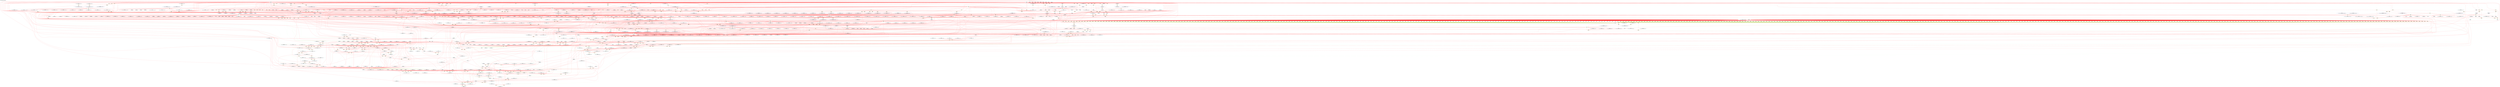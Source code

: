 digraph v3graph {
	graph	[label="obj_dir/Voc8051_top_057_orderg_acyc.dot",
		 labelloc=t, labeljust=l,
		 //size="7.5,10",
		 rankdir=TB];
	n0	[fontsize=8 label="*INPUTS*", color=green];
	n0x556a7bc2d2c0_1	[fontsize=8 label="0x556a7bc5d690\n TOP->wb_rst_i", color=skyblue];
	n0x556a7bc2d2c0_2	[fontsize=8 label="0x556a7bc67360\n TOP->wb_clk_i", color=skyblue];
	n0x556a7bc2d2c0_3	[fontsize=8 label="0x556a7bc68c40\n TOP->int0_i", color=skyblue];
	n0x556a7bc2d2c0_4	[fontsize=8 label="0x556a7bc667a0\n TOP->int1_i", color=skyblue];
	n0x556a7bc2d2c0_5	[fontsize=8 label="0x556a7bc68070\n TOP->ea_in", color=skyblue];
	n0x556a7bc2d2c0_6	[fontsize=8 label="0x556a7bc61320\n TOP->wbd_ack_i", color=skyblue];
	n0x556a7bc2d2c0_7	[fontsize=8 label="0x556a7bc776d0\n TOP->wbi_ack_i", color=skyblue];
	n0x556a7bc2d2c0_8	[fontsize=8 label="0x556a7bc75af0\n TOP->wbd_err_i", color=skyblue];
	n0x556a7bc2d2c0_9	[fontsize=8 label="0x556a7bc73090\n TOP->wbi_err_i", color=skyblue];
	n0x556a7bc2d2c0_10	[fontsize=8 label="0x556a7bc2d6a0\n TOP->su_en", color=skyblue];
	n0x556a7bc2d2c0_11	[fontsize=8 label="0x556a7bc49730\n TOP->wbd_dat_i", color=skyblue];
	n0x556a7bc2d2c0_12	[fontsize=8 label="0x556a7bc49540\n TOP->wbi_dat_i", color=skyblue];
	n0x556a7bc2d2c0_13	[fontsize=8 label="0x556a7bc481e0\n TOP->cxrom_data_out", color=skyblue];
	n0x556a7bc2d2c0_14	[fontsize=8 label="0x556a7bc47e00\n TOP->p0_i", color=skyblue];
	n0x556a7bc2d2c0_15	[fontsize=8 label="0x556a7bc47a20\n TOP->p1_i", color=skyblue];
	n0x556a7bc2d2c0_16	[fontsize=8 label="0x556a7bc47640\n TOP->p2_i", color=skyblue];
	n0x556a7bc2d2c0_17	[fontsize=8 label="0x556a7bc47260\n TOP->p3_i", color=skyblue];
	n0x556a7bc2d2c0_18	[fontsize=8 label="0x556a7bc2df10\n ASSIGNW", color=yellow];
	n0x556a7bc2d2c0_19	[fontsize=8 label="0x556a7bc49160\n TOP->wbd_stb_o", color=skyblue];
	n0x556a7bc2d2c0_20	[fontsize=8 label="0x556a7bc48f70\n TOP->wbd_cyc_o", color=skyblue];
	n0x556a7bc2d2c0_21	[fontsize=8 label="0x556a7bc48f70 POST\n TOP->wbd_cyc_o", color=CadetBlue];
	n0x556a7bc2d2c0_22	[fontsize=8 label="0x556a7bc7e120\n ASSIGNW", color=yellow];
	n0x556a7bc2d2c0_23	[fontsize=8 label="0x556a7bc7d010\n TOP->oc8051_top__DOT__decoder_new_valid_pc", color=skyblue];
	n0x556a7bc2d2c0_24	[fontsize=8 label="0x556a7bc2d4b0\n TOP->pc_change", color=skyblue];
	n0x556a7bc2d2c0_25	[fontsize=8 label="0x556a7bc2d4b0 POST\n TOP->pc_change", color=CadetBlue];
	n0x556a7bc2d2c0_26	[fontsize=8 label="0x556a7bc81320\n ASSIGNW", color=yellow];
	n0x556a7bc2d2c0_27	[fontsize=8 label="0x556a7bfbf220\n TOP->oc8051_top__DOT__oc8051_memory_interface1__DOT__istb_t", color=skyblue];
	n0x556a7bc2d2c0_28	[fontsize=8 label="0x556a7bfbf440\n TOP->oc8051_top__DOT__oc8051_memory_interface1__DOT__iadr_t", color=skyblue];
	n0x556a7bc2d2c0_29	[fontsize=8 label="0x556a7bfbfee0\n TOP->oc8051_top__DOT__oc8051_memory_interface1__DOT__pc_out", color=skyblue];
	n0x556a7bc2d2c0_30	[fontsize=8 label="0x556a7bc483d0\n TOP->cxrom_addr", color=skyblue];
	n0x556a7bc2d2c0_31	[fontsize=8 label="0x556a7bc483d0 POST\n TOP->cxrom_addr", color=CadetBlue];
	n0x556a7bc2d2c0_32	[fontsize=8 label="0x556a7bc81d00\n ASSIGNW", color=yellow];
	n0x556a7bc2d2c0_33	[fontsize=8 label="0x556a7bc7c7f0\n TOP->oc8051_top__DOT__wr", color=skyblue];
	n0x556a7bc2d2c0_34	[fontsize=8 label="0x556a7bc5a280\n TOP->oc8051_top__DOT__wr_addr", color=skyblue];
	n0x556a7bc2d2c0_35	[fontsize=8 label="0x556a7bc7d4f0\n TOP->oc8051_top__DOT__wr_ind", color=skyblue];
	n0x556a7bc2d2c0_36	[fontsize=8 label="0x556a7bc82790\n TOP->oc8051_top__DOT____Vcellinp__oc8051_indi_addr1__wr", color=skyblue];
	n0x556a7bc2d2c0_37	[fontsize=8 label="0x556a7bc82790 POST\n TOP->oc8051_top__DOT____Vcellinp__oc8051_indi_addr1__wr", color=CadetBlue];
	n0x556a7bc2d2c0_38	[fontsize=8 label="0x556a7bc82b60\n ASSIGNW", color=yellow];
	n0x556a7bc2d2c0_39	[fontsize=8 label="0x556a7bc2f650\n TOP->oc8051_top__DOT__dptr_hi", color=skyblue];
	n0x556a7bc2d2c0_40	[fontsize=8 label="0x556a7bc2f460\n TOP->oc8051_top__DOT__dptr_lo", color=skyblue];
	n0x556a7bc2d2c0_41	[fontsize=8 label="0x556a7bc83040\n TOP->oc8051_top__DOT____Vcellinp__oc8051_memory_interface1__dptr", color=skyblue];
	n0x556a7bc2d2c0_42	[fontsize=8 label="0x556a7bc83040 POST\n TOP->oc8051_top__DOT____Vcellinp__oc8051_memory_interface1__dptr", color=CadetBlue];
	n0x556a7bc2d2c0_43	[fontsize=8 label="0x556a7bc83110\n ASSIGNW", color=yellow];
	n0x556a7bc2d2c0_44	[fontsize=8 label="0x556a7bc7ca60\n TOP->oc8051_top__DOT__pc_wr", color=skyblue];
	n0x556a7bc2d2c0_45	[fontsize=8 label="0x556a7bc7d0e0\n TOP->oc8051_top__DOT__comp_sel\n c29", color=skyblue];
	n0x556a7bc2d2c0_46	[fontsize=8 label="0x556a7bc3a5b0\n TOP->oc8051_top__DOT__wr_sfr", color=skyblue];
	n0x556a7bc2d2c0_47	[fontsize=8 label="0x556a7bc84210\n TOP->oc8051_top__DOT____Vcellinp__oc8051_sfr1__we", color=skyblue];
	n0x556a7bc2d2c0_48	[fontsize=8 label="0x556a7c049a30\n TOP->oc8051_top__DOT__oc8051_sfr1__DOT__wr_bit_r", color=skyblue];
	n0x556a7bc2d2c0_49	[fontsize=8 label="0x556a7bc7bf00\n TOP->oc8051_top__DOT__psw_set", color=skyblue];
	n0x556a7bc2d2c0_50	[fontsize=8 label="0x556a7bc5a350\n TOP->oc8051_top__DOT__rd_addr", color=skyblue];
	n0x556a7bc2d2c0_51	[fontsize=8 label="0x556a7bc835f0\n TOP->oc8051_top__DOT____Vcellinp__oc8051_memory_interface1__pc_wr", color=skyblue];
	n0x556a7bc2d2c0_52	[fontsize=8 label="0x556a7bc835f0 POST\n TOP->oc8051_top__DOT____Vcellinp__oc8051_memory_interface1__pc_wr", color=CadetBlue];
	n0x556a7bc2d2c0_53	[fontsize=8 label="0x556a7bc836c0\n ASSIGNW", color=yellow];
	n0x556a7bc2d2c0_54	[fontsize=8 label="0x556a7bc5a5c0\n TOP->oc8051_top__DOT__bank_sel", color=skyblue];
	n0x556a7bc2d2c0_55	[fontsize=8 label="0x556a7bc49ef0\n TOP->op1_d", color=skyblue];
	n0x556a7bc2d2c0_56	[fontsize=8 label="0x556a7bc83ba0\n TOP->oc8051_top__DOT____Vcellinp__oc8051_memory_interface1__rn", color=skyblue];
	n0x556a7bc2d2c0_57	[fontsize=8 label="0x556a7bc83ba0 POST\n TOP->oc8051_top__DOT____Vcellinp__oc8051_memory_interface1__rn", color=CadetBlue];
	n0x556a7bc2d2c0_58	[fontsize=8 label="0x556a7bc83c70\n ASSIGNW", color=yellow];
	n0x556a7bc2d2c0_59	[fontsize=8 label="0x556a7bc84210 POST\n TOP->oc8051_top__DOT____Vcellinp__oc8051_sfr1__we", color=CadetBlue];
	n0x556a7bc2d2c0_60	[fontsize=8 label="0x556a7bc842e0\n ASSIGNW", color=yellow];
	n0x556a7bc2d2c0_61	[fontsize=8 label="0x556a7bc4b550\n TOP->dptr", color=skyblue];
	n0x556a7bc2d2c0_62	[fontsize=8 label="0x556a7bc4b550 POST\n TOP->dptr", color=CadetBlue];
	n0x556a7bc2d2c0_63	[fontsize=8 label="0x556a7bc8cdb0\n ASSIGNW", color=yellow];
	n0x556a7bc2d2c0_64	[fontsize=8 label="0x556a7bc8b480\n TOP->oc8051_top__DOT__oc8051_decoder1__DOT__state", color=skyblue];
	n0x556a7bc2d2c0_65	[fontsize=8 label="0x556a7bc7daa0\n TOP->oc8051_top__DOT__wait_data", color=skyblue];
	n0x556a7bc2d2c0_66	[fontsize=8 label="0x556a7bc7c990\n TOP->oc8051_top__DOT__rd", color=skyblue];
	n0x556a7bc2d2c0_67	[fontsize=8 label="0x556a7bc7c990 POST\n TOP->oc8051_top__DOT__rd", color=CadetBlue];
	n0x556a7bc2d2c0_68	[fontsize=8 label="0x556a7bc8e580\n ASSIGNW", color=yellow];
	n0x556a7bc2d2c0_69	[fontsize=8 label="0x556a7bc8ca70\n TOP->oc8051_top__DOT__oc8051_decoder1__DOT__state_dec", color=skyblue];
	n0x556a7bc2d2c0_70	[fontsize=8 label="0x556a7bc8ca70 POST\n TOP->oc8051_top__DOT__oc8051_decoder1__DOT__state_dec", color=CadetBlue];
	n0x556a7bc2d2c0_71	[fontsize=8 label="0x556a7bc8eb80\n ASSIGNW", color=yellow];
	n0x556a7bc2d2c0_72	[fontsize=8 label="0x556a7bc5ad10\n TOP->oc8051_top__DOT__mem_wait", color=skyblue];
	n0x556a7bc2d2c0_73	[fontsize=8 label="0x556a7bc8cb40\n TOP->oc8051_top__DOT__oc8051_decoder1__DOT__op", color=skyblue];
	n0x556a7bc2d2c0_74	[fontsize=8 label="0x556a7bc7cc00\n TOP->oc8051_top__DOT__op1_n", color=skyblue];
	n0x556a7bc2d2c0_75	[fontsize=8 label="0x556a7bc49ef0 POST\n TOP->op1_d", color=CadetBlue];
	n0x556a7bc2d2c0_76	[fontsize=8 label="0x556a7bc90040\n ASSIGNW", color=yellow];
	n0x556a7bc2d2c0_77	[fontsize=8 label="0x556a7bc7ce70\n TOP->oc8051_top__DOT__irom_out_of_rst", color=skyblue];
	n0x556a7bc2d2c0_78	[fontsize=8 label="0x556a7bc7d010 POST\n TOP->oc8051_top__DOT__decoder_new_valid_pc", color=CadetBlue];
	n0x556a7bc2d2c0_79	[fontsize=8 label="0x556a7bc91a50\n ASSIGNW", color=yellow];
	n0x556a7bc2d2c0_80	[fontsize=8 label="0x556a7bc8c730\n TOP->oc8051_top__DOT__oc8051_decoder1__DOT__alu_op", color=skyblue];
	n0x556a7bc2d2c0_81	[fontsize=8 label="0x556a7bc7be30\n TOP->oc8051_top__DOT__alu_op", color=skyblue];
	n0x556a7bc2d2c0_82	[fontsize=8 label="0x556a7bc7be30 POST\n TOP->oc8051_top__DOT__alu_op", color=CadetBlue];
	n0x556a7bc2d2c0_83	[fontsize=8 label="0x556a7bc92050\n ASSIGNW", color=yellow];
	n0x556a7bc2d2c0_84	[fontsize=8 label="0x556a7bc8c800\n TOP->oc8051_top__DOT__oc8051_decoder1__DOT__wr_sfr", color=skyblue];
	n0x556a7bc2d2c0_85	[fontsize=8 label="0x556a7bc3a5b0 POST\n TOP->oc8051_top__DOT__wr_sfr", color=CadetBlue];
	n0x556a7bc2d2c0_86	[fontsize=8 label="0x556a7bc92650\n ASSIGNW", color=yellow];
	n0x556a7bc2d2c0_87	[fontsize=8 label="0x556a7bc8cc10\n TOP->oc8051_top__DOT__oc8051_decoder1__DOT__ram_rd_sel_r", color=skyblue];
	n0x556a7bc2d2c0_88	[fontsize=8 label="0x556a7bc8c9a0\n TOP->oc8051_top__DOT__oc8051_decoder1__DOT__ram_rd_sel", color=skyblue];
	n0x556a7bc2d2c0_89	[fontsize=8 label="0x556a7bc3a390\n TOP->oc8051_top__DOT__ram_rd_sel", color=skyblue];
	n0x556a7bc2d2c0_90	[fontsize=8 label="0x556a7bc3a390 POST\n TOP->oc8051_top__DOT__ram_rd_sel", color=CadetBlue];
	n0x556a7bc2d2c0_91	[fontsize=8 label="0x556a7bc92c50\n ASSIGNW", color=yellow];
	n0x556a7bc2d2c0_92	[fontsize=8 label="0x556a7bc8c8d0\n TOP->oc8051_top__DOT__oc8051_decoder1__DOT__ram_wr_sel", color=skyblue];
	n0x556a7bc2d2c0_93	[fontsize=8 label="0x556a7bc3a920\n TOP->oc8051_top__DOT__ram_wr_sel", color=skyblue];
	n0x556a7bc2d2c0_94	[fontsize=8 label="0x556a7bc3a920 POST\n TOP->oc8051_top__DOT__ram_wr_sel", color=CadetBlue];
	n0x556a7bc2d2c0_95	[fontsize=8 label="0x556a7bc93250\n ASSIGNW", color=yellow];
	n0x556a7bc2d2c0_96	[fontsize=8 label="0x556a7bc8c660\n TOP->oc8051_top__DOT__oc8051_decoder1__DOT__wr", color=skyblue];
	n0x556a7bc2d2c0_97	[fontsize=8 label="0x556a7bc7c7f0 POST\n TOP->oc8051_top__DOT__wr", color=CadetBlue];
	n0x556a7bc2d2c0_98	[fontsize=8 label="0x556a7bc937f0\n ALWAYS\n c29", color=yellow];
	n0x556a7bc2d2c0_99	[fontsize=8 label="0x556a7bf8df30\n TOP->oc8051_top__DOT__oc8051_comp1__DOT__eq_r\n c29", color=skyblue];
	n0x556a7bc2d2c0_100	[fontsize=8 label="0x556a7c6f3140\n TOP->__Vtableidx1", color=skyblue];
	n0x556a7bc2d2c0_101	[fontsize=8 label="0x556a7c6f3140 POST\n TOP->__Vtableidx1", color=CadetBlue];
	n0x556a7bc2d2c0_102	[fontsize=8 label="0x556a7c6f41e0\n TOP->__Vtable1_oc8051_top__DOT__enter_su_mode", color=skyblue];
	n0x556a7bc2d2c0_103	[fontsize=8 label="0x556a7bc7df80\n TOP->oc8051_top__DOT__enter_su_mode", color=skyblue];
	n0x556a7bc2d2c0_104	[fontsize=8 label="0x556a7bc7df80 POST\n TOP->oc8051_top__DOT__enter_su_mode", color=CadetBlue];
	n0x556a7bc2d2c0_105	[fontsize=8 label="0x556a7c6f4700\n TOP->__Vtable1_oc8051_top__DOT__leave_su_mode", color=skyblue];
	n0x556a7bc2d2c0_106	[fontsize=8 label="0x556a7bc7e050\n TOP->oc8051_top__DOT__leave_su_mode", color=skyblue];
	n0x556a7bc2d2c0_107	[fontsize=8 label="0x556a7bc7e050 POST\n TOP->oc8051_top__DOT__leave_su_mode", color=CadetBlue];
	n0x556a7bc2d2c0_108	[fontsize=8 label="0x556a7c6f5c50\n TOP->__Vtable1_oc8051_top__DOT__oc8051_decoder1__DOT__ram_rd_sel", color=skyblue];
	n0x556a7bc2d2c0_109	[fontsize=8 label="0x556a7bc8c9a0 POST\n TOP->oc8051_top__DOT__oc8051_decoder1__DOT__ram_rd_sel", color=CadetBlue];
	n0x556a7bc2d2c0_110	[fontsize=8 label="0x556a7c6f6420\n TOP->__Vtable1_oc8051_top__DOT__pc_wr", color=skyblue];
	n0x556a7bc2d2c0_111	[fontsize=8 label="0x556a7bc7ca60 POST\n TOP->oc8051_top__DOT__pc_wr", color=CadetBlue];
	n0x556a7bc2d2c0_112	[fontsize=8 label="0x556a7c6f6ea0\n TOP->__Vtable1_oc8051_top__DOT__pc_wr_sel", color=skyblue];
	n0x556a7bc2d2c0_113	[fontsize=8 label="0x556a7bc7cb30\n TOP->oc8051_top__DOT__pc_wr_sel", color=skyblue];
	n0x556a7bc2d2c0_114	[fontsize=8 label="0x556a7bc7cb30 POST\n TOP->oc8051_top__DOT__pc_wr_sel", color=CadetBlue];
	n0x556a7bc2d2c0_115	[fontsize=8 label="0x556a7c6f7790\n TOP->__Vtable1_oc8051_top__DOT__comp_sel", color=skyblue];
	n0x556a7bc2d2c0_116	[fontsize=8 label="0x556a7bc7d0e0 POST\n TOP->oc8051_top__DOT__comp_sel", color=CadetBlue];
	n0x556a7bc2d2c0_117	[fontsize=8 label="0x556a7c6f8080\n TOP->__Vtable1_oc8051_top__DOT__rmw", color=skyblue];
	n0x556a7bc2d2c0_118	[fontsize=8 label="0x556a7bc5a760\n TOP->oc8051_top__DOT__rmw", color=skyblue];
	n0x556a7bc2d2c0_119	[fontsize=8 label="0x556a7bc5a760 POST\n TOP->oc8051_top__DOT__rmw", color=CadetBlue];
	n0x556a7bc2d2c0_120	[fontsize=8 label="0x556a7c6f9260\n TOP->__Vtable1_oc8051_top__DOT__bit_addr", color=skyblue];
	n0x556a7bc2d2c0_121	[fontsize=8 label="0x556a7bc7d760\n TOP->oc8051_top__DOT__bit_addr", color=skyblue];
	n0x556a7bc2d2c0_122	[fontsize=8 label="0x556a7bc7d760 POST\n TOP->oc8051_top__DOT__bit_addr", color=CadetBlue];
	n0x556a7bc2d2c0_123	[fontsize=8 label="0x556a7be64e10\n ASSIGNW\n c88", color=yellow];
	n0x556a7bc2d2c0_124	[fontsize=8 label="0x556a7bc7bfd0\n TOP->oc8051_top__DOT__src1", color=skyblue];
	n0x556a7bc2d2c0_125	[fontsize=8 label="0x556a7bc7c0a0\n TOP->oc8051_top__DOT__src2", color=skyblue];
	n0x556a7bc2d2c0_126	[fontsize=8 label="0x556a7bc7c720\n TOP->oc8051_top__DOT__alu_cy\n c88", color=skyblue];
	n0x556a7bc2d2c0_127	[fontsize=8 label="0x556a7be616a0\n TOP->oc8051_top__DOT__oc8051_alu1__DOT__add4\n c88", color=skyblue];
	n0x556a7bc2d2c0_128	[fontsize=8 label="0x556a7be616a0 POST\n TOP->oc8051_top__DOT__oc8051_alu1__DOT__add4", color=CadetBlue];
	n0x556a7bc2d2c0_129	[fontsize=8 label="0x556a7be66f00\n ASSIGNW\n c88", color=yellow];
	n0x556a7bc2d2c0_130	[fontsize=8 label="0x556a7be61ae0\n TOP->oc8051_top__DOT__oc8051_alu1__DOT__add8\n c88", color=skyblue];
	n0x556a7bc2d2c0_131	[fontsize=8 label="0x556a7be61ae0 POST\n TOP->oc8051_top__DOT__oc8051_alu1__DOT__add8", color=CadetBlue];
	n0x556a7bc2d2c0_132	[fontsize=8 label="0x556a7be68ff0\n ASSIGNW\n c88", color=yellow];
	n0x556a7bc2d2c0_133	[fontsize=8 label="0x556a7be61f20\n TOP->oc8051_top__DOT__oc8051_alu1__DOT__addc\n c88", color=skyblue];
	n0x556a7bc2d2c0_134	[fontsize=8 label="0x556a7be61f20 POST\n TOP->oc8051_top__DOT__oc8051_alu1__DOT__addc", color=CadetBlue];
	n0x556a7bc2d2c0_135	[fontsize=8 label="0x556a7be6aea0\n ASSIGNW\n c88", color=yellow];
	n0x556a7bc2d2c0_136	[fontsize=8 label="0x556a7be62360\n TOP->oc8051_top__DOT__oc8051_alu1__DOT__sub4\n c88", color=skyblue];
	n0x556a7bc2d2c0_137	[fontsize=8 label="0x556a7be62360 POST\n TOP->oc8051_top__DOT__oc8051_alu1__DOT__sub4", color=CadetBlue];
	n0x556a7bc2d2c0_138	[fontsize=8 label="0x556a7be6d1b0\n ASSIGNW\n c88", color=yellow];
	n0x556a7bc2d2c0_139	[fontsize=8 label="0x556a7be627a0\n TOP->oc8051_top__DOT__oc8051_alu1__DOT__sub8\n c88", color=skyblue];
	n0x556a7bc2d2c0_140	[fontsize=8 label="0x556a7be627a0 POST\n TOP->oc8051_top__DOT__oc8051_alu1__DOT__sub8", color=CadetBlue];
	n0x556a7bc2d2c0_141	[fontsize=8 label="0x556a7be6f4c0\n ASSIGNW\n c88", color=yellow];
	n0x556a7bc2d2c0_142	[fontsize=8 label="0x556a7be62be0\n TOP->oc8051_top__DOT__oc8051_alu1__DOT__subc\n c88", color=skyblue];
	n0x556a7bc2d2c0_143	[fontsize=8 label="0x556a7be62be0 POST\n TOP->oc8051_top__DOT__oc8051_alu1__DOT__subc", color=CadetBlue];
	n0x556a7bc2d2c0_144	[fontsize=8 label="0x556a7be6fd40\n ASSIGNW\n c88", color=yellow];
	n0x556a7bc2d2c0_145	[fontsize=8 label="0x556a7bc7e420\n TOP->oc8051_top__DOT__sub_result\n c88", color=skyblue];
	n0x556a7bc2d2c0_146	[fontsize=8 label="0x556a7bc7e420 POST\n TOP->oc8051_top__DOT__sub_result", color=CadetBlue];
	n0x556a7bc2d2c0_147	[fontsize=8 label="0x556a7be71070\n ASSIGNW", color=yellow];
	n0x556a7bc2d2c0_148	[fontsize=8 label="0x556a7be63790\n TOP->oc8051_top__DOT__oc8051_alu1__DOT__inc", color=skyblue];
	n0x556a7bc2d2c0_149	[fontsize=8 label="0x556a7be63790 POST\n TOP->oc8051_top__DOT__oc8051_alu1__DOT__inc", color=CadetBlue];
	n0x556a7bc2d2c0_150	[fontsize=8 label="0x556a7be718a0\n ASSIGNW", color=yellow];
	n0x556a7bc2d2c0_151	[fontsize=8 label="0x556a7be638a0\n TOP->oc8051_top__DOT__oc8051_alu1__DOT__dec", color=skyblue];
	n0x556a7bc2d2c0_152	[fontsize=8 label="0x556a7be638a0 POST\n TOP->oc8051_top__DOT__oc8051_alu1__DOT__dec", color=CadetBlue];
	n0x556a7bc2d2c0_153	[fontsize=8 label="0x556a7be720d0\n ALWAYS\n c88", color=yellow];
	n0x556a7bc2d2c0_154	[fontsize=8 label="0x556a7bc7c240\n TOP->oc8051_top__DOT__des_acc\n c88", color=skyblue];
	n0x556a7bc2d2c0_155	[fontsize=8 label="0x556a7bc7c240 POST\n TOP->oc8051_top__DOT__des_acc", color=CadetBlue];
	n0x556a7bc2d2c0_156	[fontsize=8 label="0x556a7bc7c310\n TOP->oc8051_top__DOT__des1", color=skyblue];
	n0x556a7bc2d2c0_157	[fontsize=8 label="0x556a7bc7c310 POST\n TOP->oc8051_top__DOT__des1", color=CadetBlue];
	n0x556a7bc2d2c0_158	[fontsize=8 label="0x556a7bc7c3e0\n TOP->oc8051_top__DOT__des2\n c88", color=skyblue];
	n0x556a7bc2d2c0_159	[fontsize=8 label="0x556a7bc7c3e0 POST\n TOP->oc8051_top__DOT__des2", color=CadetBlue];
	n0x556a7bc2d2c0_160	[fontsize=8 label="0x556a7bc7c4b0\n TOP->oc8051_top__DOT__desCy\n c88", color=skyblue];
	n0x556a7bc2d2c0_161	[fontsize=8 label="0x556a7bc7c4b0 POST\n TOP->oc8051_top__DOT__desCy", color=CadetBlue];
	n0x556a7bc2d2c0_162	[fontsize=8 label="0x556a7bc7c580\n TOP->oc8051_top__DOT__desAc", color=skyblue];
	n0x556a7bc2d2c0_163	[fontsize=8 label="0x556a7bc7c580 POST\n TOP->oc8051_top__DOT__desAc", color=CadetBlue];
	n0x556a7bc2d2c0_164	[fontsize=8 label="0x556a7bc7c650\n TOP->oc8051_top__DOT__desOv", color=skyblue];
	n0x556a7bc2d2c0_165	[fontsize=8 label="0x556a7bc7c650 POST\n TOP->oc8051_top__DOT__desOv", color=CadetBlue];
	n0x556a7bc2d2c0_166	[fontsize=8 label="0x556a7be63020\n TOP->oc8051_top__DOT__oc8051_alu1__DOT__enable_mul", color=skyblue];
	n0x556a7bc2d2c0_167	[fontsize=8 label="0x556a7be63020 POST\n TOP->oc8051_top__DOT__oc8051_alu1__DOT__enable_mul", color=CadetBlue];
	n0x556a7bc2d2c0_168	[fontsize=8 label="0x556a7be63460\n TOP->oc8051_top__DOT__oc8051_alu1__DOT__enable_div", color=skyblue];
	n0x556a7bc2d2c0_169	[fontsize=8 label="0x556a7be63460 POST\n TOP->oc8051_top__DOT__oc8051_alu1__DOT__enable_div", color=CadetBlue];
	n0x556a7bc2d2c0_170	[fontsize=8 label="0x556a7bc7d900\n TOP->oc8051_top__DOT__bit_out", color=skyblue];
	n0x556a7bc2d2c0_171	[fontsize=8 label="0x556a7bc4bf00\n TOP->psw\n c88", color=skyblue];
	n0x556a7bc2d2c0_172	[fontsize=8 label="0x556a7be63570\n TOP->oc8051_top__DOT__oc8051_alu1__DOT__da_tmp", color=skyblue];
	n0x556a7bc2d2c0_173	[fontsize=8 label="0x556a7be63570 POST\n TOP->oc8051_top__DOT__oc8051_alu1__DOT__da_tmp", color=CadetBlue];
	n0x556a7bc2d2c0_174	[fontsize=8 label="0x556a7be63680\n TOP->oc8051_top__DOT__oc8051_alu1__DOT__da_tmp1", color=skyblue];
	n0x556a7bc2d2c0_175	[fontsize=8 label="0x556a7be63680 POST\n TOP->oc8051_top__DOT__oc8051_alu1__DOT__da_tmp1", color=CadetBlue];
	n0x556a7bc2d2c0_176	[fontsize=8 label="0x556a7beb8250\n TOP->oc8051_top__DOT__oc8051_alu1__DOT__oc8051_div1__DOT__rem0", color=skyblue];
	n0x556a7bc2d2c0_177	[fontsize=8 label="0x556a7beb89c0\n TOP->oc8051_top__DOT__oc8051_alu1__DOT__oc8051_div1__DOT__div_out", color=skyblue];
	n0x556a7bc2d2c0_178	[fontsize=8 label="0x556a7beae470\n TOP->oc8051_top__DOT__oc8051_alu1__DOT__oc8051_mul1__DOT__mul_result", color=skyblue];
	n0x556a7bc2d2c0_179	[fontsize=8 label="0x556a7bc7c170\n TOP->oc8051_top__DOT__src3", color=skyblue];
	n0x556a7bc2d2c0_180	[fontsize=8 label="0x556a7beb20a0\n ASSIGNW", color=yellow];
	n0x556a7bc2d2c0_181	[fontsize=8 label="0x556a7beae690\n TOP->oc8051_top__DOT__oc8051_alu1__DOT__oc8051_mul1__DOT__cycle", color=skyblue];
	n0x556a7bc2d2c0_182	[fontsize=8 label="0x556a7beae7a0\n TOP->oc8051_top__DOT__oc8051_alu1__DOT__oc8051_mul1__DOT__tmp_mul", color=skyblue];
	n0x556a7bc2d2c0_183	[fontsize=8 label="0x556a7beae470 POST\n TOP->oc8051_top__DOT__oc8051_alu1__DOT__oc8051_mul1__DOT__mul_result", color=CadetBlue];
	n0x556a7bc2d2c0_184	[fontsize=8 label="0x556a7beb8f10\n ASSIGNW", color=yellow];
	n0x556a7bc2d2c0_185	[fontsize=8 label="0x556a7beb8be0\n TOP->oc8051_top__DOT__oc8051_alu1__DOT__oc8051_div1__DOT__cycle", color=skyblue];
	n0x556a7bc2d2c0_186	[fontsize=8 label="0x556a7beb88b0\n TOP->oc8051_top__DOT__oc8051_alu1__DOT__oc8051_div1__DOT__cmp1", color=skyblue];
	n0x556a7bc2d2c0_187	[fontsize=8 label="0x556a7beb88b0 POST\n TOP->oc8051_top__DOT__oc8051_alu1__DOT__oc8051_div1__DOT__cmp1", color=CadetBlue];
	n0x556a7bc2d2c0_188	[fontsize=8 label="0x556a7beb9bf0\n ASSIGNW", color=yellow];
	n0x556a7bc2d2c0_189	[fontsize=8 label="0x556a7beb87a0\n TOP->oc8051_top__DOT__oc8051_alu1__DOT__oc8051_div1__DOT__cmp0", color=skyblue];
	n0x556a7bc2d2c0_190	[fontsize=8 label="0x556a7beb87a0 POST\n TOP->oc8051_top__DOT__oc8051_alu1__DOT__oc8051_div1__DOT__cmp0", color=CadetBlue];
	n0x556a7bc2d2c0_191	[fontsize=8 label="0x556a7beba750\n ASSIGNW", color=yellow];
	n0x556a7bc2d2c0_192	[fontsize=8 label="0x556a7beb8e00\n TOP->oc8051_top__DOT__oc8051_alu1__DOT__oc8051_div1__DOT__tmp_rem", color=skyblue];
	n0x556a7bc2d2c0_193	[fontsize=8 label="0x556a7beb8470\n TOP->oc8051_top__DOT__oc8051_alu1__DOT__oc8051_div1__DOT__rem2", color=skyblue];
	n0x556a7bc2d2c0_194	[fontsize=8 label="0x556a7beb8470 POST\n TOP->oc8051_top__DOT__oc8051_alu1__DOT__oc8051_div1__DOT__rem2", color=CadetBlue];
	n0x556a7bc2d2c0_195	[fontsize=8 label="0x556a7bebb180\n ASSIGNW", color=yellow];
	n0x556a7bc2d2c0_196	[fontsize=8 label="0x556a7beb8690\n TOP->oc8051_top__DOT__oc8051_alu1__DOT__oc8051_div1__DOT__sub1", color=skyblue];
	n0x556a7bc2d2c0_197	[fontsize=8 label="0x556a7beb8690 POST\n TOP->oc8051_top__DOT__oc8051_alu1__DOT__oc8051_div1__DOT__sub1", color=CadetBlue];
	n0x556a7bc2d2c0_198	[fontsize=8 label="0x556a7bebbd20\n ASSIGNW", color=yellow];
	n0x556a7bc2d2c0_199	[fontsize=8 label="0x556a7beb8140\n TOP->oc8051_top__DOT__oc8051_alu1__DOT__oc8051_div1__DOT__div1", color=skyblue];
	n0x556a7bc2d2c0_200	[fontsize=8 label="0x556a7beb8140 POST\n TOP->oc8051_top__DOT__oc8051_alu1__DOT__oc8051_div1__DOT__div1", color=CadetBlue];
	n0x556a7bc2d2c0_201	[fontsize=8 label="0x556a7bebcd10\n ASSIGNW", color=yellow];
	n0x556a7bc2d2c0_202	[fontsize=8 label="0x556a7beb8360\n TOP->oc8051_top__DOT__oc8051_alu1__DOT__oc8051_div1__DOT__rem1", color=skyblue];
	n0x556a7bc2d2c0_203	[fontsize=8 label="0x556a7beb8360 POST\n TOP->oc8051_top__DOT__oc8051_alu1__DOT__oc8051_div1__DOT__rem1", color=CadetBlue];
	n0x556a7bc2d2c0_204	[fontsize=8 label="0x556a7bebd8e0\n ASSIGNW", color=yellow];
	n0x556a7bc2d2c0_205	[fontsize=8 label="0x556a7beb8580\n TOP->oc8051_top__DOT__oc8051_alu1__DOT__oc8051_div1__DOT__sub0", color=skyblue];
	n0x556a7bc2d2c0_206	[fontsize=8 label="0x556a7beb8580 POST\n TOP->oc8051_top__DOT__oc8051_alu1__DOT__oc8051_div1__DOT__sub0", color=CadetBlue];
	n0x556a7bc2d2c0_207	[fontsize=8 label="0x556a7bebe480\n ASSIGNW", color=yellow];
	n0x556a7bc2d2c0_208	[fontsize=8 label="0x556a7beb8030\n TOP->oc8051_top__DOT__oc8051_alu1__DOT__oc8051_div1__DOT__div0", color=skyblue];
	n0x556a7bc2d2c0_209	[fontsize=8 label="0x556a7beb8030 POST\n TOP->oc8051_top__DOT__oc8051_alu1__DOT__oc8051_div1__DOT__div0", color=CadetBlue];
	n0x556a7bc2d2c0_210	[fontsize=8 label="0x556a7bebf470\n ASSIGNW", color=yellow];
	n0x556a7bc2d2c0_211	[fontsize=8 label="0x556a7beb8250 POST\n TOP->oc8051_top__DOT__oc8051_alu1__DOT__oc8051_div1__DOT__rem0", color=CadetBlue];
	n0x556a7bc2d2c0_212	[fontsize=8 label="0x556a7bec0040\n ASSIGNW", color=yellow];
	n0x556a7bc2d2c0_213	[fontsize=8 label="0x556a7beb8cf0\n TOP->oc8051_top__DOT__oc8051_alu1__DOT__oc8051_div1__DOT__tmp_div", color=skyblue];
	n0x556a7bc2d2c0_214	[fontsize=8 label="0x556a7beb89c0 POST\n TOP->oc8051_top__DOT__oc8051_alu1__DOT__oc8051_div1__DOT__div_out", color=CadetBlue];
	n0x556a7bc2d2c0_215	[fontsize=8 label="0x556a7bec8b50\n ASSIGNW", color=yellow];
	n0x556a7bc2d2c0_216	[fontsize=8 label="0x556a7bec7fa0\n TOP->oc8051_top__DOT__oc8051_ram_top1__DOT__rd_en_r", color=skyblue];
	n0x556a7bc2d2c0_217	[fontsize=8 label="0x556a7bec80b0\n TOP->oc8051_top__DOT__oc8051_ram_top1__DOT__wr_data_r", color=skyblue];
	n0x556a7bc2d2c0_218	[fontsize=8 label="0x556a7bec81c0\n TOP->oc8051_top__DOT__oc8051_ram_top1__DOT__rd_data_m", color=skyblue];
	n0x556a7bc2d2c0_219	[fontsize=8 label="0x556a7bc3aac0\n TOP->oc8051_top__DOT__ram_data", color=skyblue];
	n0x556a7bc2d2c0_220	[fontsize=8 label="0x556a7bc3aac0 POST\n TOP->oc8051_top__DOT__ram_data", color=CadetBlue];
	n0x556a7bc2d2c0_221	[fontsize=8 label="0x556a7bec9340\n ASSIGNW", color=yellow];
	n0x556a7bc2d2c0_222	[fontsize=8 label="0x556a7bec7b60\n TOP->oc8051_top__DOT__oc8051_ram_top1__DOT__rd_addr_m", color=skyblue];
	n0x556a7bc2d2c0_223	[fontsize=8 label="0x556a7bec7c70\n TOP->oc8051_top__DOT__oc8051_ram_top1__DOT__wr_addr_m", color=skyblue];
	n0x556a7bc2d2c0_224	[fontsize=8 label="0x556a7bec7d80\n TOP->oc8051_top__DOT__oc8051_ram_top1__DOT__rd_en", color=skyblue];
	n0x556a7bc2d2c0_225	[fontsize=8 label="0x556a7bec7d80 POST\n TOP->oc8051_top__DOT__oc8051_ram_top1__DOT__rd_en", color=CadetBlue];
	n0x556a7bc2d2c0_226	[fontsize=8 label="0x556a7becd400\n ALWAYS", color=yellow];
	n0x556a7bc2d2c0_227	[fontsize=8 label="0x556a7bec7b60 POST\n TOP->oc8051_top__DOT__oc8051_ram_top1__DOT__rd_addr_m", color=CadetBlue];
	n0x556a7bc2d2c0_228	[fontsize=8 label="0x556a7bed0200\n ALWAYS", color=yellow];
	n0x556a7bc2d2c0_229	[fontsize=8 label="0x556a7bec7e90\n TOP->oc8051_top__DOT__oc8051_ram_top1__DOT__bit_addr_r", color=skyblue];
	n0x556a7bc2d2c0_230	[fontsize=8 label="0x556a7bec7c70 POST\n TOP->oc8051_top__DOT__oc8051_ram_top1__DOT__wr_addr_m", color=CadetBlue];
	n0x556a7bc2d2c0_231	[fontsize=8 label="0x556a7bed3020\n ALWAYS", color=yellow];
	n0x556a7bc2d2c0_232	[fontsize=8 label="0x556a7bec82d0\n TOP->oc8051_top__DOT__oc8051_ram_top1__DOT__bit_select", color=skyblue];
	n0x556a7bc2d2c0_233	[fontsize=8 label="0x556a7bec7a50\n TOP->oc8051_top__DOT__oc8051_ram_top1__DOT__wr_data_m", color=skyblue];
	n0x556a7bc2d2c0_234	[fontsize=8 label="0x556a7bec7a50 POST\n TOP->oc8051_top__DOT__oc8051_ram_top1__DOT__wr_data_m", color=CadetBlue];
	n0x556a7bc2d2c0_235	[fontsize=8 label="0x556a7bee0940\n ASSIGNW", color=yellow];
	n0x556a7bc2d2c0_236	[fontsize=8 label="0x556a7bedf8e0\n TOP->oc8051_top__DOT__oc8051_ram_top1__DOT__oc8051_idata__DOT__buff", color=skyblue];
	n0x556a7bc2d2c0_237	[fontsize=8 label="0x556a7bc4b360\n TOP->iram", color=skyblue];
	n0x556a7bc2d2c0_238	[fontsize=8 label="0x556a7bc4b360 POST\n TOP->iram", color=CadetBlue];
	n0x556a7bc2d2c0_239	[fontsize=8 label="0x556a7bee1270\n ASSIGNW", color=yellow];
	n0x556a7bc2d2c0_240	[fontsize=8 label="0x556a7bee1ba0\n ASSIGNW", color=yellow];
	n0x556a7bc2d2c0_241	[fontsize=8 label="0x556a7bee2520\n ASSIGNW", color=yellow];
	n0x556a7bc2d2c0_242	[fontsize=8 label="0x556a7bee2ea0\n ASSIGNW", color=yellow];
	n0x556a7bc2d2c0_243	[fontsize=8 label="0x556a7bee3820\n ASSIGNW", color=yellow];
	n0x556a7bc2d2c0_244	[fontsize=8 label="0x556a7bee41a0\n ASSIGNW", color=yellow];
	n0x556a7bc2d2c0_245	[fontsize=8 label="0x556a7bee4b20\n ASSIGNW", color=yellow];
	n0x556a7bc2d2c0_246	[fontsize=8 label="0x556a7bee54a0\n ASSIGNW", color=yellow];
	n0x556a7bc2d2c0_247	[fontsize=8 label="0x556a7bee5e20\n ASSIGNW", color=yellow];
	n0x556a7bc2d2c0_248	[fontsize=8 label="0x556a7bee67a0\n ASSIGNW", color=yellow];
	n0x556a7bc2d2c0_249	[fontsize=8 label="0x556a7bee7120\n ASSIGNW", color=yellow];
	n0x556a7bc2d2c0_250	[fontsize=8 label="0x556a7bee7aa0\n ASSIGNW", color=yellow];
	n0x556a7bc2d2c0_251	[fontsize=8 label="0x556a7bee8420\n ASSIGNW", color=yellow];
	n0x556a7bc2d2c0_252	[fontsize=8 label="0x556a7bee8da0\n ASSIGNW", color=yellow];
	n0x556a7bc2d2c0_253	[fontsize=8 label="0x556a7bee9720\n ASSIGNW", color=yellow];
	n0x556a7bc2d2c0_254	[fontsize=8 label="0x556a7beea0a0\n ASSIGNW", color=yellow];
	n0x556a7bc2d2c0_255	[fontsize=8 label="0x556a7beeaa20\n ASSIGNW", color=yellow];
	n0x556a7bc2d2c0_256	[fontsize=8 label="0x556a7beeb3a0\n ASSIGNW", color=yellow];
	n0x556a7bc2d2c0_257	[fontsize=8 label="0x556a7beebd20\n ASSIGNW", color=yellow];
	n0x556a7bc2d2c0_258	[fontsize=8 label="0x556a7beec6a0\n ASSIGNW", color=yellow];
	n0x556a7bc2d2c0_259	[fontsize=8 label="0x556a7beed020\n ASSIGNW", color=yellow];
	n0x556a7bc2d2c0_260	[fontsize=8 label="0x556a7beed9a0\n ASSIGNW", color=yellow];
	n0x556a7bc2d2c0_261	[fontsize=8 label="0x556a7beee320\n ASSIGNW", color=yellow];
	n0x556a7bc2d2c0_262	[fontsize=8 label="0x556a7beeeca0\n ASSIGNW", color=yellow];
	n0x556a7bc2d2c0_263	[fontsize=8 label="0x556a7beef620\n ASSIGNW", color=yellow];
	n0x556a7bc2d2c0_264	[fontsize=8 label="0x556a7beeffa0\n ASSIGNW", color=yellow];
	n0x556a7bc2d2c0_265	[fontsize=8 label="0x556a7bef0920\n ASSIGNW", color=yellow];
	n0x556a7bc2d2c0_266	[fontsize=8 label="0x556a7bef12a0\n ASSIGNW", color=yellow];
	n0x556a7bc2d2c0_267	[fontsize=8 label="0x556a7bef1c20\n ASSIGNW", color=yellow];
	n0x556a7bc2d2c0_268	[fontsize=8 label="0x556a7bef25a0\n ASSIGNW", color=yellow];
	n0x556a7bc2d2c0_269	[fontsize=8 label="0x556a7bef2f20\n ASSIGNW", color=yellow];
	n0x556a7bc2d2c0_270	[fontsize=8 label="0x556a7bef38a0\n ASSIGNW", color=yellow];
	n0x556a7bc2d2c0_271	[fontsize=8 label="0x556a7bef4220\n ASSIGNW", color=yellow];
	n0x556a7bc2d2c0_272	[fontsize=8 label="0x556a7bef4ba0\n ASSIGNW", color=yellow];
	n0x556a7bc2d2c0_273	[fontsize=8 label="0x556a7bef5520\n ASSIGNW", color=yellow];
	n0x556a7bc2d2c0_274	[fontsize=8 label="0x556a7bef5ea0\n ASSIGNW", color=yellow];
	n0x556a7bc2d2c0_275	[fontsize=8 label="0x556a7bef6820\n ASSIGNW", color=yellow];
	n0x556a7bc2d2c0_276	[fontsize=8 label="0x556a7bef71a0\n ASSIGNW", color=yellow];
	n0x556a7bc2d2c0_277	[fontsize=8 label="0x556a7bef7b20\n ASSIGNW", color=yellow];
	n0x556a7bc2d2c0_278	[fontsize=8 label="0x556a7bef84a0\n ASSIGNW", color=yellow];
	n0x556a7bc2d2c0_279	[fontsize=8 label="0x556a7bef8e20\n ASSIGNW", color=yellow];
	n0x556a7bc2d2c0_280	[fontsize=8 label="0x556a7bef97a0\n ASSIGNW", color=yellow];
	n0x556a7bc2d2c0_281	[fontsize=8 label="0x556a7befa120\n ASSIGNW", color=yellow];
	n0x556a7bc2d2c0_282	[fontsize=8 label="0x556a7befaaa0\n ASSIGNW", color=yellow];
	n0x556a7bc2d2c0_283	[fontsize=8 label="0x556a7befb420\n ASSIGNW", color=yellow];
	n0x556a7bc2d2c0_284	[fontsize=8 label="0x556a7befbda0\n ASSIGNW", color=yellow];
	n0x556a7bc2d2c0_285	[fontsize=8 label="0x556a7befc720\n ASSIGNW", color=yellow];
	n0x556a7bc2d2c0_286	[fontsize=8 label="0x556a7befd0a0\n ASSIGNW", color=yellow];
	n0x556a7bc2d2c0_287	[fontsize=8 label="0x556a7befda20\n ASSIGNW", color=yellow];
	n0x556a7bc2d2c0_288	[fontsize=8 label="0x556a7befe3a0\n ASSIGNW", color=yellow];
	n0x556a7bc2d2c0_289	[fontsize=8 label="0x556a7befed20\n ASSIGNW", color=yellow];
	n0x556a7bc2d2c0_290	[fontsize=8 label="0x556a7beff6a0\n ASSIGNW", color=yellow];
	n0x556a7bc2d2c0_291	[fontsize=8 label="0x556a7bf00020\n ASSIGNW", color=yellow];
	n0x556a7bc2d2c0_292	[fontsize=8 label="0x556a7bf009a0\n ASSIGNW", color=yellow];
	n0x556a7bc2d2c0_293	[fontsize=8 label="0x556a7bf01320\n ASSIGNW", color=yellow];
	n0x556a7bc2d2c0_294	[fontsize=8 label="0x556a7bf01ca0\n ASSIGNW", color=yellow];
	n0x556a7bc2d2c0_295	[fontsize=8 label="0x556a7bf02620\n ASSIGNW", color=yellow];
	n0x556a7bc2d2c0_296	[fontsize=8 label="0x556a7bf02fa0\n ASSIGNW", color=yellow];
	n0x556a7bc2d2c0_297	[fontsize=8 label="0x556a7bf03920\n ASSIGNW", color=yellow];
	n0x556a7bc2d2c0_298	[fontsize=8 label="0x556a7bf042a0\n ASSIGNW", color=yellow];
	n0x556a7bc2d2c0_299	[fontsize=8 label="0x556a7bf04c20\n ASSIGNW", color=yellow];
	n0x556a7bc2d2c0_300	[fontsize=8 label="0x556a7bf055a0\n ASSIGNW", color=yellow];
	n0x556a7bc2d2c0_301	[fontsize=8 label="0x556a7bf05f20\n ASSIGNW", color=yellow];
	n0x556a7bc2d2c0_302	[fontsize=8 label="0x556a7bf068a0\n ASSIGNW", color=yellow];
	n0x556a7bc2d2c0_303	[fontsize=8 label="0x556a7bf07220\n ASSIGNW", color=yellow];
	n0x556a7bc2d2c0_304	[fontsize=8 label="0x556a7bf07ba0\n ASSIGNW", color=yellow];
	n0x556a7bc2d2c0_305	[fontsize=8 label="0x556a7bf08520\n ASSIGNW", color=yellow];
	n0x556a7bc2d2c0_306	[fontsize=8 label="0x556a7bf08ea0\n ASSIGNW", color=yellow];
	n0x556a7bc2d2c0_307	[fontsize=8 label="0x556a7bf09820\n ASSIGNW", color=yellow];
	n0x556a7bc2d2c0_308	[fontsize=8 label="0x556a7bf0a1a0\n ASSIGNW", color=yellow];
	n0x556a7bc2d2c0_309	[fontsize=8 label="0x556a7bf0ab20\n ASSIGNW", color=yellow];
	n0x556a7bc2d2c0_310	[fontsize=8 label="0x556a7bf0b4a0\n ASSIGNW", color=yellow];
	n0x556a7bc2d2c0_311	[fontsize=8 label="0x556a7bf0be20\n ASSIGNW", color=yellow];
	n0x556a7bc2d2c0_312	[fontsize=8 label="0x556a7bf0c7a0\n ASSIGNW", color=yellow];
	n0x556a7bc2d2c0_313	[fontsize=8 label="0x556a7bf0d120\n ASSIGNW", color=yellow];
	n0x556a7bc2d2c0_314	[fontsize=8 label="0x556a7bf0daa0\n ASSIGNW", color=yellow];
	n0x556a7bc2d2c0_315	[fontsize=8 label="0x556a7bf0e420\n ASSIGNW", color=yellow];
	n0x556a7bc2d2c0_316	[fontsize=8 label="0x556a7bf0eda0\n ASSIGNW", color=yellow];
	n0x556a7bc2d2c0_317	[fontsize=8 label="0x556a7bf0f720\n ASSIGNW", color=yellow];
	n0x556a7bc2d2c0_318	[fontsize=8 label="0x556a7bf100a0\n ASSIGNW", color=yellow];
	n0x556a7bc2d2c0_319	[fontsize=8 label="0x556a7bf10a20\n ASSIGNW", color=yellow];
	n0x556a7bc2d2c0_320	[fontsize=8 label="0x556a7bf113a0\n ASSIGNW", color=yellow];
	n0x556a7bc2d2c0_321	[fontsize=8 label="0x556a7bf11d20\n ASSIGNW", color=yellow];
	n0x556a7bc2d2c0_322	[fontsize=8 label="0x556a7bf126a0\n ASSIGNW", color=yellow];
	n0x556a7bc2d2c0_323	[fontsize=8 label="0x556a7bf13020\n ASSIGNW", color=yellow];
	n0x556a7bc2d2c0_324	[fontsize=8 label="0x556a7bf139a0\n ASSIGNW", color=yellow];
	n0x556a7bc2d2c0_325	[fontsize=8 label="0x556a7bf14320\n ASSIGNW", color=yellow];
	n0x556a7bc2d2c0_326	[fontsize=8 label="0x556a7bf14ca0\n ASSIGNW", color=yellow];
	n0x556a7bc2d2c0_327	[fontsize=8 label="0x556a7bf15620\n ASSIGNW", color=yellow];
	n0x556a7bc2d2c0_328	[fontsize=8 label="0x556a7bf15fa0\n ASSIGNW", color=yellow];
	n0x556a7bc2d2c0_329	[fontsize=8 label="0x556a7bf16920\n ASSIGNW", color=yellow];
	n0x556a7bc2d2c0_330	[fontsize=8 label="0x556a7bf172a0\n ASSIGNW", color=yellow];
	n0x556a7bc2d2c0_331	[fontsize=8 label="0x556a7bf17c20\n ASSIGNW", color=yellow];
	n0x556a7bc2d2c0_332	[fontsize=8 label="0x556a7bf185a0\n ASSIGNW", color=yellow];
	n0x556a7bc2d2c0_333	[fontsize=8 label="0x556a7bf18f20\n ASSIGNW", color=yellow];
	n0x556a7bc2d2c0_334	[fontsize=8 label="0x556a7bf198a0\n ASSIGNW", color=yellow];
	n0x556a7bc2d2c0_335	[fontsize=8 label="0x556a7bf1a220\n ASSIGNW", color=yellow];
	n0x556a7bc2d2c0_336	[fontsize=8 label="0x556a7bf1aba0\n ASSIGNW", color=yellow];
	n0x556a7bc2d2c0_337	[fontsize=8 label="0x556a7bf1b520\n ASSIGNW", color=yellow];
	n0x556a7bc2d2c0_338	[fontsize=8 label="0x556a7bf1bea0\n ASSIGNW", color=yellow];
	n0x556a7bc2d2c0_339	[fontsize=8 label="0x556a7bf1c820\n ASSIGNW", color=yellow];
	n0x556a7bc2d2c0_340	[fontsize=8 label="0x556a7bf1d1a0\n ASSIGNW", color=yellow];
	n0x556a7bc2d2c0_341	[fontsize=8 label="0x556a7bf1db20\n ASSIGNW", color=yellow];
	n0x556a7bc2d2c0_342	[fontsize=8 label="0x556a7bf1e4a0\n ASSIGNW", color=yellow];
	n0x556a7bc2d2c0_343	[fontsize=8 label="0x556a7bf1ee20\n ASSIGNW", color=yellow];
	n0x556a7bc2d2c0_344	[fontsize=8 label="0x556a7bf1f7a0\n ASSIGNW", color=yellow];
	n0x556a7bc2d2c0_345	[fontsize=8 label="0x556a7bf20120\n ASSIGNW", color=yellow];
	n0x556a7bc2d2c0_346	[fontsize=8 label="0x556a7bf20aa0\n ASSIGNW", color=yellow];
	n0x556a7bc2d2c0_347	[fontsize=8 label="0x556a7bf21420\n ASSIGNW", color=yellow];
	n0x556a7bc2d2c0_348	[fontsize=8 label="0x556a7bf21da0\n ASSIGNW", color=yellow];
	n0x556a7bc2d2c0_349	[fontsize=8 label="0x556a7bf22720\n ASSIGNW", color=yellow];
	n0x556a7bc2d2c0_350	[fontsize=8 label="0x556a7bf230a0\n ASSIGNW", color=yellow];
	n0x556a7bc2d2c0_351	[fontsize=8 label="0x556a7bf23a20\n ASSIGNW", color=yellow];
	n0x556a7bc2d2c0_352	[fontsize=8 label="0x556a7bf243a0\n ASSIGNW", color=yellow];
	n0x556a7bc2d2c0_353	[fontsize=8 label="0x556a7bf24d20\n ASSIGNW", color=yellow];
	n0x556a7bc2d2c0_354	[fontsize=8 label="0x556a7bf256a0\n ASSIGNW", color=yellow];
	n0x556a7bc2d2c0_355	[fontsize=8 label="0x556a7bf26020\n ASSIGNW", color=yellow];
	n0x556a7bc2d2c0_356	[fontsize=8 label="0x556a7bf269a0\n ASSIGNW", color=yellow];
	n0x556a7bc2d2c0_357	[fontsize=8 label="0x556a7bf27320\n ASSIGNW", color=yellow];
	n0x556a7bc2d2c0_358	[fontsize=8 label="0x556a7bf27ca0\n ASSIGNW", color=yellow];
	n0x556a7bc2d2c0_359	[fontsize=8 label="0x556a7bf28620\n ASSIGNW", color=yellow];
	n0x556a7bc2d2c0_360	[fontsize=8 label="0x556a7bf28fa0\n ASSIGNW", color=yellow];
	n0x556a7bc2d2c0_361	[fontsize=8 label="0x556a7bf29920\n ASSIGNW", color=yellow];
	n0x556a7bc2d2c0_362	[fontsize=8 label="0x556a7bf2a2a0\n ASSIGNW", color=yellow];
	n0x556a7bc2d2c0_363	[fontsize=8 label="0x556a7bf2ac20\n ASSIGNW", color=yellow];
	n0x556a7bc2d2c0_364	[fontsize=8 label="0x556a7bf2b5a0\n ASSIGNW", color=yellow];
	n0x556a7bc2d2c0_365	[fontsize=8 label="0x556a7bf2bf20\n ASSIGNW", color=yellow];
	n0x556a7bc2d2c0_366	[fontsize=8 label="0x556a7bf2c8a0\n ASSIGNW", color=yellow];
	n0x556a7bc2d2c0_367	[fontsize=8 label="0x556a7bf2d220\n ASSIGNW", color=yellow];
	n0x556a7bc2d2c0_368	[fontsize=8 label="0x556a7bf2dba0\n ASSIGNW", color=yellow];
	n0x556a7bc2d2c0_369	[fontsize=8 label="0x556a7bf2e520\n ASSIGNW", color=yellow];
	n0x556a7bc2d2c0_370	[fontsize=8 label="0x556a7bf2eea0\n ASSIGNW", color=yellow];
	n0x556a7bc2d2c0_371	[fontsize=8 label="0x556a7bf2f820\n ASSIGNW", color=yellow];
	n0x556a7bc2d2c0_372	[fontsize=8 label="0x556a7bf301a0\n ASSIGNW", color=yellow];
	n0x556a7bc2d2c0_373	[fontsize=8 label="0x556a7bf30b20\n ASSIGNW", color=yellow];
	n0x556a7bc2d2c0_374	[fontsize=8 label="0x556a7bf314a0\n ASSIGNW", color=yellow];
	n0x556a7bc2d2c0_375	[fontsize=8 label="0x556a7bf31e20\n ASSIGNW", color=yellow];
	n0x556a7bc2d2c0_376	[fontsize=8 label="0x556a7bf327a0\n ASSIGNW", color=yellow];
	n0x556a7bc2d2c0_377	[fontsize=8 label="0x556a7bf33120\n ASSIGNW", color=yellow];
	n0x556a7bc2d2c0_378	[fontsize=8 label="0x556a7bf33aa0\n ASSIGNW", color=yellow];
	n0x556a7bc2d2c0_379	[fontsize=8 label="0x556a7bf34420\n ASSIGNW", color=yellow];
	n0x556a7bc2d2c0_380	[fontsize=8 label="0x556a7bf34da0\n ASSIGNW", color=yellow];
	n0x556a7bc2d2c0_381	[fontsize=8 label="0x556a7bf35720\n ASSIGNW", color=yellow];
	n0x556a7bc2d2c0_382	[fontsize=8 label="0x556a7bf360a0\n ASSIGNW", color=yellow];
	n0x556a7bc2d2c0_383	[fontsize=8 label="0x556a7bf36a20\n ASSIGNW", color=yellow];
	n0x556a7bc2d2c0_384	[fontsize=8 label="0x556a7bf373a0\n ASSIGNW", color=yellow];
	n0x556a7bc2d2c0_385	[fontsize=8 label="0x556a7bf37d20\n ASSIGNW", color=yellow];
	n0x556a7bc2d2c0_386	[fontsize=8 label="0x556a7bf386a0\n ASSIGNW", color=yellow];
	n0x556a7bc2d2c0_387	[fontsize=8 label="0x556a7bf39020\n ASSIGNW", color=yellow];
	n0x556a7bc2d2c0_388	[fontsize=8 label="0x556a7bf399a0\n ASSIGNW", color=yellow];
	n0x556a7bc2d2c0_389	[fontsize=8 label="0x556a7bf3a320\n ASSIGNW", color=yellow];
	n0x556a7bc2d2c0_390	[fontsize=8 label="0x556a7bf3aca0\n ASSIGNW", color=yellow];
	n0x556a7bc2d2c0_391	[fontsize=8 label="0x556a7bf3b620\n ASSIGNW", color=yellow];
	n0x556a7bc2d2c0_392	[fontsize=8 label="0x556a7bf3bfa0\n ASSIGNW", color=yellow];
	n0x556a7bc2d2c0_393	[fontsize=8 label="0x556a7bf3c920\n ASSIGNW", color=yellow];
	n0x556a7bc2d2c0_394	[fontsize=8 label="0x556a7bf3d2a0\n ASSIGNW", color=yellow];
	n0x556a7bc2d2c0_395	[fontsize=8 label="0x556a7bf3dc20\n ASSIGNW", color=yellow];
	n0x556a7bc2d2c0_396	[fontsize=8 label="0x556a7bf3e5a0\n ASSIGNW", color=yellow];
	n0x556a7bc2d2c0_397	[fontsize=8 label="0x556a7bf3ef20\n ASSIGNW", color=yellow];
	n0x556a7bc2d2c0_398	[fontsize=8 label="0x556a7bf3f8a0\n ASSIGNW", color=yellow];
	n0x556a7bc2d2c0_399	[fontsize=8 label="0x556a7bf40220\n ASSIGNW", color=yellow];
	n0x556a7bc2d2c0_400	[fontsize=8 label="0x556a7bf40ba0\n ASSIGNW", color=yellow];
	n0x556a7bc2d2c0_401	[fontsize=8 label="0x556a7bf41520\n ASSIGNW", color=yellow];
	n0x556a7bc2d2c0_402	[fontsize=8 label="0x556a7bf41ea0\n ASSIGNW", color=yellow];
	n0x556a7bc2d2c0_403	[fontsize=8 label="0x556a7bf42820\n ASSIGNW", color=yellow];
	n0x556a7bc2d2c0_404	[fontsize=8 label="0x556a7bf431a0\n ASSIGNW", color=yellow];
	n0x556a7bc2d2c0_405	[fontsize=8 label="0x556a7bf43b20\n ASSIGNW", color=yellow];
	n0x556a7bc2d2c0_406	[fontsize=8 label="0x556a7bf444a0\n ASSIGNW", color=yellow];
	n0x556a7bc2d2c0_407	[fontsize=8 label="0x556a7bf44e20\n ASSIGNW", color=yellow];
	n0x556a7bc2d2c0_408	[fontsize=8 label="0x556a7bf457a0\n ASSIGNW", color=yellow];
	n0x556a7bc2d2c0_409	[fontsize=8 label="0x556a7bf46120\n ASSIGNW", color=yellow];
	n0x556a7bc2d2c0_410	[fontsize=8 label="0x556a7bf46aa0\n ASSIGNW", color=yellow];
	n0x556a7bc2d2c0_411	[fontsize=8 label="0x556a7bf47420\n ASSIGNW", color=yellow];
	n0x556a7bc2d2c0_412	[fontsize=8 label="0x556a7bf47da0\n ASSIGNW", color=yellow];
	n0x556a7bc2d2c0_413	[fontsize=8 label="0x556a7bf48720\n ASSIGNW", color=yellow];
	n0x556a7bc2d2c0_414	[fontsize=8 label="0x556a7bf490a0\n ASSIGNW", color=yellow];
	n0x556a7bc2d2c0_415	[fontsize=8 label="0x556a7bf49a20\n ASSIGNW", color=yellow];
	n0x556a7bc2d2c0_416	[fontsize=8 label="0x556a7bf4a3a0\n ASSIGNW", color=yellow];
	n0x556a7bc2d2c0_417	[fontsize=8 label="0x556a7bf4ad20\n ASSIGNW", color=yellow];
	n0x556a7bc2d2c0_418	[fontsize=8 label="0x556a7bf4b6a0\n ASSIGNW", color=yellow];
	n0x556a7bc2d2c0_419	[fontsize=8 label="0x556a7bf4c020\n ASSIGNW", color=yellow];
	n0x556a7bc2d2c0_420	[fontsize=8 label="0x556a7bf4c9a0\n ASSIGNW", color=yellow];
	n0x556a7bc2d2c0_421	[fontsize=8 label="0x556a7bf4d320\n ASSIGNW", color=yellow];
	n0x556a7bc2d2c0_422	[fontsize=8 label="0x556a7bf4dca0\n ASSIGNW", color=yellow];
	n0x556a7bc2d2c0_423	[fontsize=8 label="0x556a7bf4e620\n ASSIGNW", color=yellow];
	n0x556a7bc2d2c0_424	[fontsize=8 label="0x556a7bf4efa0\n ASSIGNW", color=yellow];
	n0x556a7bc2d2c0_425	[fontsize=8 label="0x556a7bf4f920\n ASSIGNW", color=yellow];
	n0x556a7bc2d2c0_426	[fontsize=8 label="0x556a7bf502a0\n ASSIGNW", color=yellow];
	n0x556a7bc2d2c0_427	[fontsize=8 label="0x556a7bf50c20\n ASSIGNW", color=yellow];
	n0x556a7bc2d2c0_428	[fontsize=8 label="0x556a7bf515a0\n ASSIGNW", color=yellow];
	n0x556a7bc2d2c0_429	[fontsize=8 label="0x556a7bf51f20\n ASSIGNW", color=yellow];
	n0x556a7bc2d2c0_430	[fontsize=8 label="0x556a7bf528a0\n ASSIGNW", color=yellow];
	n0x556a7bc2d2c0_431	[fontsize=8 label="0x556a7bf53220\n ASSIGNW", color=yellow];
	n0x556a7bc2d2c0_432	[fontsize=8 label="0x556a7bf53ba0\n ASSIGNW", color=yellow];
	n0x556a7bc2d2c0_433	[fontsize=8 label="0x556a7bf54520\n ASSIGNW", color=yellow];
	n0x556a7bc2d2c0_434	[fontsize=8 label="0x556a7bf54ea0\n ASSIGNW", color=yellow];
	n0x556a7bc2d2c0_435	[fontsize=8 label="0x556a7bf55820\n ASSIGNW", color=yellow];
	n0x556a7bc2d2c0_436	[fontsize=8 label="0x556a7bf561a0\n ASSIGNW", color=yellow];
	n0x556a7bc2d2c0_437	[fontsize=8 label="0x556a7bf56b20\n ASSIGNW", color=yellow];
	n0x556a7bc2d2c0_438	[fontsize=8 label="0x556a7bf574a0\n ASSIGNW", color=yellow];
	n0x556a7bc2d2c0_439	[fontsize=8 label="0x556a7bf57e20\n ASSIGNW", color=yellow];
	n0x556a7bc2d2c0_440	[fontsize=8 label="0x556a7bf587a0\n ASSIGNW", color=yellow];
	n0x556a7bc2d2c0_441	[fontsize=8 label="0x556a7bf59120\n ASSIGNW", color=yellow];
	n0x556a7bc2d2c0_442	[fontsize=8 label="0x556a7bf59aa0\n ASSIGNW", color=yellow];
	n0x556a7bc2d2c0_443	[fontsize=8 label="0x556a7bf5a420\n ASSIGNW", color=yellow];
	n0x556a7bc2d2c0_444	[fontsize=8 label="0x556a7bf5ada0\n ASSIGNW", color=yellow];
	n0x556a7bc2d2c0_445	[fontsize=8 label="0x556a7bf5b720\n ASSIGNW", color=yellow];
	n0x556a7bc2d2c0_446	[fontsize=8 label="0x556a7bf5c0a0\n ASSIGNW", color=yellow];
	n0x556a7bc2d2c0_447	[fontsize=8 label="0x556a7bf5ca20\n ASSIGNW", color=yellow];
	n0x556a7bc2d2c0_448	[fontsize=8 label="0x556a7bf5d3a0\n ASSIGNW", color=yellow];
	n0x556a7bc2d2c0_449	[fontsize=8 label="0x556a7bf5dd20\n ASSIGNW", color=yellow];
	n0x556a7bc2d2c0_450	[fontsize=8 label="0x556a7bf5e6a0\n ASSIGNW", color=yellow];
	n0x556a7bc2d2c0_451	[fontsize=8 label="0x556a7bf5f020\n ASSIGNW", color=yellow];
	n0x556a7bc2d2c0_452	[fontsize=8 label="0x556a7bf5f9a0\n ASSIGNW", color=yellow];
	n0x556a7bc2d2c0_453	[fontsize=8 label="0x556a7bf60320\n ASSIGNW", color=yellow];
	n0x556a7bc2d2c0_454	[fontsize=8 label="0x556a7bf60ca0\n ASSIGNW", color=yellow];
	n0x556a7bc2d2c0_455	[fontsize=8 label="0x556a7bf61620\n ASSIGNW", color=yellow];
	n0x556a7bc2d2c0_456	[fontsize=8 label="0x556a7bf61fa0\n ASSIGNW", color=yellow];
	n0x556a7bc2d2c0_457	[fontsize=8 label="0x556a7bf62920\n ASSIGNW", color=yellow];
	n0x556a7bc2d2c0_458	[fontsize=8 label="0x556a7bf632a0\n ASSIGNW", color=yellow];
	n0x556a7bc2d2c0_459	[fontsize=8 label="0x556a7bf63c20\n ASSIGNW", color=yellow];
	n0x556a7bc2d2c0_460	[fontsize=8 label="0x556a7bf645a0\n ASSIGNW", color=yellow];
	n0x556a7bc2d2c0_461	[fontsize=8 label="0x556a7bf64f20\n ASSIGNW", color=yellow];
	n0x556a7bc2d2c0_462	[fontsize=8 label="0x556a7bf658a0\n ASSIGNW", color=yellow];
	n0x556a7bc2d2c0_463	[fontsize=8 label="0x556a7bf66220\n ASSIGNW", color=yellow];
	n0x556a7bc2d2c0_464	[fontsize=8 label="0x556a7bf66ba0\n ASSIGNW", color=yellow];
	n0x556a7bc2d2c0_465	[fontsize=8 label="0x556a7bf67520\n ASSIGNW", color=yellow];
	n0x556a7bc2d2c0_466	[fontsize=8 label="0x556a7bf67ea0\n ASSIGNW", color=yellow];
	n0x556a7bc2d2c0_467	[fontsize=8 label="0x556a7bf68820\n ASSIGNW", color=yellow];
	n0x556a7bc2d2c0_468	[fontsize=8 label="0x556a7bf691a0\n ASSIGNW", color=yellow];
	n0x556a7bc2d2c0_469	[fontsize=8 label="0x556a7bf69b20\n ASSIGNW", color=yellow];
	n0x556a7bc2d2c0_470	[fontsize=8 label="0x556a7bf6a4a0\n ASSIGNW", color=yellow];
	n0x556a7bc2d2c0_471	[fontsize=8 label="0x556a7bf6ae20\n ASSIGNW", color=yellow];
	n0x556a7bc2d2c0_472	[fontsize=8 label="0x556a7bf6b7a0\n ASSIGNW", color=yellow];
	n0x556a7bc2d2c0_473	[fontsize=8 label="0x556a7bf6c120\n ASSIGNW", color=yellow];
	n0x556a7bc2d2c0_474	[fontsize=8 label="0x556a7bf6caa0\n ASSIGNW", color=yellow];
	n0x556a7bc2d2c0_475	[fontsize=8 label="0x556a7bf6d420\n ASSIGNW", color=yellow];
	n0x556a7bc2d2c0_476	[fontsize=8 label="0x556a7bf6dda0\n ASSIGNW", color=yellow];
	n0x556a7bc2d2c0_477	[fontsize=8 label="0x556a7bf6e720\n ASSIGNW", color=yellow];
	n0x556a7bc2d2c0_478	[fontsize=8 label="0x556a7bf6f0a0\n ASSIGNW", color=yellow];
	n0x556a7bc2d2c0_479	[fontsize=8 label="0x556a7bf6fa20\n ASSIGNW", color=yellow];
	n0x556a7bc2d2c0_480	[fontsize=8 label="0x556a7bf703a0\n ASSIGNW", color=yellow];
	n0x556a7bc2d2c0_481	[fontsize=8 label="0x556a7bf70d20\n ASSIGNW", color=yellow];
	n0x556a7bc2d2c0_482	[fontsize=8 label="0x556a7bf716a0\n ASSIGNW", color=yellow];
	n0x556a7bc2d2c0_483	[fontsize=8 label="0x556a7bf72020\n ASSIGNW", color=yellow];
	n0x556a7bc2d2c0_484	[fontsize=8 label="0x556a7bf729a0\n ASSIGNW", color=yellow];
	n0x556a7bc2d2c0_485	[fontsize=8 label="0x556a7bf73320\n ASSIGNW", color=yellow];
	n0x556a7bc2d2c0_486	[fontsize=8 label="0x556a7bf73ca0\n ASSIGNW", color=yellow];
	n0x556a7bc2d2c0_487	[fontsize=8 label="0x556a7bf74620\n ASSIGNW", color=yellow];
	n0x556a7bc2d2c0_488	[fontsize=8 label="0x556a7bf74fa0\n ASSIGNW", color=yellow];
	n0x556a7bc2d2c0_489	[fontsize=8 label="0x556a7bf75920\n ASSIGNW", color=yellow];
	n0x556a7bc2d2c0_490	[fontsize=8 label="0x556a7bf762a0\n ASSIGNW", color=yellow];
	n0x556a7bc2d2c0_491	[fontsize=8 label="0x556a7bf76c20\n ASSIGNW", color=yellow];
	n0x556a7bc2d2c0_492	[fontsize=8 label="0x556a7bf775a0\n ASSIGNW", color=yellow];
	n0x556a7bc2d2c0_493	[fontsize=8 label="0x556a7bf77f20\n ASSIGNW", color=yellow];
	n0x556a7bc2d2c0_494	[fontsize=8 label="0x556a7bf81350\n ALWAYS", color=yellow];
	n0x556a7bc2d2c0_495	[fontsize=8 label="0x556a7bc3a9f0\n TOP->oc8051_top__DOT__src_sel1", color=skyblue];
	n0x556a7bc2d2c0_496	[fontsize=8 label="0x556a7bf81020\n TOP->oc8051_top__DOT__oc8051_alu_src_sel1__DOT__op1_r", color=skyblue];
	n0x556a7bc2d2c0_497	[fontsize=8 label="0x556a7bc2da80\n TOP->pc", color=skyblue];
	n0x556a7bc2d2c0_498	[fontsize=8 label="0x556a7bc4b930\n TOP->acc", color=skyblue];
	n0x556a7bc2d2c0_499	[fontsize=8 label="0x556a7bf81240\n TOP->oc8051_top__DOT__oc8051_alu_src_sel1__DOT__op3_r", color=skyblue];
	n0x556a7bc2d2c0_500	[fontsize=8 label="0x556a7bf81130\n TOP->oc8051_top__DOT__oc8051_alu_src_sel1__DOT__op2_r", color=skyblue];
	n0x556a7bc2d2c0_501	[fontsize=8 label="0x556a7bc5a010\n TOP->oc8051_top__DOT__ram_out", color=skyblue];
	n0x556a7bc2d2c0_502	[fontsize=8 label="0x556a7bc7bfd0 POST\n TOP->oc8051_top__DOT__src1", color=CadetBlue];
	n0x556a7bc2d2c0_503	[fontsize=8 label="0x556a7bf85b90\n ALWAYS", color=yellow];
	n0x556a7bc2d2c0_504	[fontsize=8 label="0x556a7bc3a2c0\n TOP->oc8051_top__DOT__src_sel2", color=skyblue];
	n0x556a7bc2d2c0_505	[fontsize=8 label="0x556a7bc7c0a0 POST\n TOP->oc8051_top__DOT__src2", color=CadetBlue];
	n0x556a7bc2d2c0_506	[fontsize=8 label="0x556a7bf88310\n ALWAYS", color=yellow];
	n0x556a7bc2d2c0_507	[fontsize=8 label="0x556a7bc3a4e0\n TOP->oc8051_top__DOT__src_sel3", color=skyblue];
	n0x556a7bc2d2c0_508	[fontsize=8 label="0x556a7bc7c170 POST\n TOP->oc8051_top__DOT__src3", color=CadetBlue];
	n0x556a7bc2d2c0_509	[fontsize=8 label="0x556a7bf8e3e0\n ALWAYS\n c29", color=yellow];
	n0x556a7bc2d2c0_510	[fontsize=8 label="0x556a7bf8df30 POST\n TOP->oc8051_top__DOT__oc8051_comp1__DOT__eq_r", color=CadetBlue];
	n0x556a7bc2d2c0_511	[fontsize=8 label="0x556a7bf95190\n ALWAYS\n c88", color=yellow];
	n0x556a7bc2d2c0_512	[fontsize=8 label="0x556a7bc5a4f0\n TOP->oc8051_top__DOT__cy_sel", color=skyblue];
	n0x556a7bc2d2c0_513	[fontsize=8 label="0x556a7bc7c720 POST\n TOP->oc8051_top__DOT__alu_cy", color=CadetBlue];
	n0x556a7bc2d2c0_514	[fontsize=8 label="0x556a7bfa6e70\n ASSIGNW", color=yellow];
	n0x556a7bc2d2c0_515	[fontsize=8 label="0x556a7bf9b360\n TOP->oc8051_top__DOT__oc8051_indi_addr1__DOT__wr_bit_r", color=skyblue];
	n0x556a7bc2d2c0_516	[fontsize=8 label="0x556a7bf9b470\n TOP->oc8051_top__DOT__oc8051_indi_addr1__DOT__buff", color=skyblue];
	n0x556a7bc2d2c0_517	[fontsize=8 label="0x556a7bc2f270\n TOP->oc8051_top__DOT__ri", color=skyblue];
	n0x556a7bc2d2c0_518	[fontsize=8 label="0x556a7bc2f270 POST\n TOP->oc8051_top__DOT__ri", color=CadetBlue];
	n0x556a7bc2d2c0_519	[fontsize=8 label="0x556a7bfc1560\n ASSIGNW", color=yellow];
	n0x556a7bc2d2c0_520	[fontsize=8 label="0x556a7bfbeef0\n TOP->oc8051_top__DOT__oc8051_memory_interface1__DOT__alu", color=skyblue];
	n0x556a7bc2d2c0_521	[fontsize=8 label="0x556a7bfbeef0 POST\n TOP->oc8051_top__DOT__oc8051_memory_interface1__DOT__alu", color=CadetBlue];
	n0x556a7bc2d2c0_522	[fontsize=8 label="0x556a7bfc1b90\n ASSIGNW", color=yellow];
	n0x556a7bc2d2c0_523	[fontsize=8 label="0x556a7bc5a830\n TOP->oc8051_top__DOT__ea_int", color=skyblue];
	n0x556a7bc2d2c0_524	[fontsize=8 label="0x556a7bfbb590\n TOP->oc8051_top__DOT__oc8051_memory_interface1__DOT__ea_rom_sel", color=skyblue];
	n0x556a7bc2d2c0_525	[fontsize=8 label="0x556a7bfbb590 POST\n TOP->oc8051_top__DOT__oc8051_memory_interface1__DOT__ea_rom_sel", color=CadetBlue];
	n0x556a7bc2d2c0_526	[fontsize=8 label="0x556a7bfc28f0\n ASSIGNW", color=yellow];
	n0x556a7bc2d2c0_527	[fontsize=8 label="0x556a7bfbf660\n TOP->oc8051_top__DOT__oc8051_memory_interface1__DOT__dmem_wait", color=skyblue];
	n0x556a7bc2d2c0_528	[fontsize=8 label="0x556a7bfbf330\n TOP->oc8051_top__DOT__oc8051_memory_interface1__DOT__imem_wait", color=skyblue];
	n0x556a7bc2d2c0_529	[fontsize=8 label="0x556a7bfc0320\n TOP->oc8051_top__DOT__oc8051_memory_interface1__DOT__pc_wr_r2", color=skyblue];
	n0x556a7bc2d2c0_530	[fontsize=8 label="0x556a7bc5ad10 POST\n TOP->oc8051_top__DOT__mem_wait", color=CadetBlue];
	n0x556a7bc2d2c0_531	[fontsize=8 label="0x556a7bfc5070\n ALWAYS", color=yellow];
	n0x556a7bc2d2c0_532	[fontsize=8 label="0x556a7bfba9e0\n TOP->oc8051_top__DOT__oc8051_memory_interface1__DOT__rd_addr_r", color=skyblue];
	n0x556a7bc2d2c0_533	[fontsize=8 label="0x556a7bc7d420\n TOP->oc8051_top__DOT__rd_ind", color=skyblue];
	n0x556a7bc2d2c0_534	[fontsize=8 label="0x556a7bc5a0e0\n TOP->oc8051_top__DOT__sfr_out", color=skyblue];
	n0x556a7bc2d2c0_535	[fontsize=8 label="0x556a7bc5a010 POST\n TOP->oc8051_top__DOT__ram_out", color=CadetBlue];
	n0x556a7bc2d2c0_536	[fontsize=8 label="0x556a7bc5a420\n TOP->oc8051_top__DOT__sfr_bit", color=skyblue];
	n0x556a7bc2d2c0_537	[fontsize=8 label="0x556a7bc7d900 POST\n TOP->oc8051_top__DOT__bit_out", color=CadetBlue];
	n0x556a7bc2d2c0_538	[fontsize=8 label="0x556a7bfc74d0\n ALWAYS", color=yellow];
	n0x556a7bc2d2c0_539	[fontsize=8 label="0x556a7bc4bb20\n TOP->sp", color=skyblue];
	n0x556a7bc2d2c0_540	[fontsize=8 label="0x556a7bc7ccd0\n TOP->oc8051_top__DOT__op2_n", color=skyblue];
	n0x556a7bc2d2c0_541	[fontsize=8 label="0x556a7bc5a350 POST\n TOP->oc8051_top__DOT__rd_addr", color=CadetBlue];
	n0x556a7bc2d2c0_542	[fontsize=8 label="0x556a7bfcb890\n ALWAYS", color=yellow];
	n0x556a7bc2d2c0_543	[fontsize=8 label="0x556a7bfbc9c0\n TOP->oc8051_top__DOT__oc8051_memory_interface1__DOT__imm2_r", color=skyblue];
	n0x556a7bc2d2c0_544	[fontsize=8 label="0x556a7c09d790\n TOP->oc8051_top__DOT__oc8051_sfr1__DOT__oc8051_sp1__DOT__sp", color=skyblue];
	n0x556a7bc2d2c0_545	[fontsize=8 label="0x556a7bfbc7a0\n TOP->oc8051_top__DOT__oc8051_memory_interface1__DOT__ri_r", color=skyblue];
	n0x556a7bc2d2c0_546	[fontsize=8 label="0x556a7bfbc8b0\n TOP->oc8051_top__DOT__oc8051_memory_interface1__DOT__imm_r", color=skyblue];
	n0x556a7bc2d2c0_547	[fontsize=8 label="0x556a7bfbc690\n TOP->oc8051_top__DOT__oc8051_memory_interface1__DOT__rn_r", color=skyblue];
	n0x556a7bc2d2c0_548	[fontsize=8 label="0x556a7bc5a280 POST\n TOP->oc8051_top__DOT__wr_addr", color=CadetBlue];
	n0x556a7bc2d2c0_549	[fontsize=8 label="0x556a7bfd0b20\n ALWAYS", color=yellow];
	n0x556a7bc2d2c0_550	[fontsize=8 label="0x556a7bc7d4f0 POST\n TOP->oc8051_top__DOT__wr_ind", color=CadetBlue];
	n0x556a7bc2d2c0_551	[fontsize=8 label="0x556a7bfd67a0\n ASSIGNW", color=yellow];
	n0x556a7bc2d2c0_552	[fontsize=8 label="0x556a7bfbf550\n TOP->oc8051_top__DOT__oc8051_memory_interface1__DOT__dadr_ot", color=skyblue];
	n0x556a7bc2d2c0_553	[fontsize=8 label="0x556a7bc487b0\n TOP->wbd_adr_o", color=skyblue];
	n0x556a7bc2d2c0_554	[fontsize=8 label="0x556a7bc487b0 POST\n TOP->wbd_adr_o", color=CadetBlue];
	n0x556a7bc2d2c0_555	[fontsize=8 label="0x556a7bfe7640\n ALWAYS", color=yellow];
	n0x556a7bc2d2c0_556	[fontsize=8 label="0x556a7bfbfbb0\n TOP->oc8051_top__DOT__oc8051_memory_interface1__DOT__op_pos", color=skyblue];
	n0x556a7bc2d2c0_557	[fontsize=8 label="0x556a7bfbfff0\n TOP->oc8051_top__DOT__oc8051_memory_interface1__DOT__idat_cur", color=skyblue];
	n0x556a7bc2d2c0_558	[fontsize=8 label="0x556a7bc4a0e0\n TOP->op1", color=skyblue];
	n0x556a7bc2d2c0_559	[fontsize=8 label="0x556a7bc4a0e0 POST\n TOP->op1", color=CadetBlue];
	n0x556a7bc2d2c0_560	[fontsize=8 label="0x556a7bc49d00\n TOP->op2", color=skyblue];
	n0x556a7bc2d2c0_561	[fontsize=8 label="0x556a7bc49d00 POST\n TOP->op2", color=CadetBlue];
	n0x556a7bc2d2c0_562	[fontsize=8 label="0x556a7bc49b10\n TOP->op3", color=skyblue];
	n0x556a7bc2d2c0_563	[fontsize=8 label="0x556a7bc49b10 POST\n TOP->op3", color=CadetBlue];
	n0x556a7bc2d2c0_564	[fontsize=8 label="0x556a7bfc0100\n TOP->oc8051_top__DOT__oc8051_memory_interface1__DOT__idat_old", color=skyblue];
	n0x556a7bc2d2c0_565	[fontsize=8 label="0x556a7bff1180\n ALWAYS", color=yellow];
	n0x556a7bc2d2c0_566	[fontsize=8 label="0x556a7bfbad10\n TOP->oc8051_top__DOT__oc8051_memory_interface1__DOT__dack_ir", color=skyblue];
	n0x556a7bc2d2c0_567	[fontsize=8 label="0x556a7bfbae20\n TOP->oc8051_top__DOT__oc8051_memory_interface1__DOT__ddat_ir", color=skyblue];
	n0x556a7bc2d2c0_568	[fontsize=8 label="0x556a7bfc0540\n TOP->oc8051_top__DOT__oc8051_memory_interface1__DOT__cdone", color=skyblue];
	n0x556a7bc2d2c0_569	[fontsize=8 label="0x556a7bfc0430\n TOP->oc8051_top__DOT__oc8051_memory_interface1__DOT__cdata", color=skyblue];
	n0x556a7bc2d2c0_570	[fontsize=8 label="0x556a7bfbe340\n TOP->oc8051_top__DOT__oc8051_memory_interface1__DOT__op1_o", color=skyblue];
	n0x556a7bc2d2c0_571	[fontsize=8 label="0x556a7bc7cc00 POST\n TOP->oc8051_top__DOT__op1_n", color=CadetBlue];
	n0x556a7bc2d2c0_572	[fontsize=8 label="0x556a7bff2d10\n ASSIGNW", color=yellow];
	n0x556a7bc2d2c0_573	[fontsize=8 label="0x556a7bfbe560\n TOP->oc8051_top__DOT__oc8051_memory_interface1__DOT__op3_o", color=skyblue];
	n0x556a7bc2d2c0_574	[fontsize=8 label="0x556a7bfbe230\n TOP->oc8051_top__DOT__oc8051_memory_interface1__DOT__op3_buff", color=skyblue];
	n0x556a7bc2d2c0_575	[fontsize=8 label="0x556a7bc7cda0\n TOP->oc8051_top__DOT__op3_n", color=skyblue];
	n0x556a7bc2d2c0_576	[fontsize=8 label="0x556a7bc7cda0 POST\n TOP->oc8051_top__DOT__op3_n", color=CadetBlue];
	n0x556a7bc2d2c0_577	[fontsize=8 label="0x556a7bff34e0\n ASSIGNW", color=yellow];
	n0x556a7bc2d2c0_578	[fontsize=8 label="0x556a7bfbe450\n TOP->oc8051_top__DOT__oc8051_memory_interface1__DOT__op2_o", color=skyblue];
	n0x556a7bc2d2c0_579	[fontsize=8 label="0x556a7bfbe120\n TOP->oc8051_top__DOT__oc8051_memory_interface1__DOT__op2_buff", color=skyblue];
	n0x556a7bc2d2c0_580	[fontsize=8 label="0x556a7bc7ccd0 POST\n TOP->oc8051_top__DOT__op2_n", color=CadetBlue];
	n0x556a7bc2d2c0_581	[fontsize=8 label="0x556a7bff8410\n ALWAYS", color=yellow];
	n0x556a7bc2d2c0_582	[fontsize=8 label="0x556a7bfbddf0\n TOP->oc8051_top__DOT__oc8051_memory_interface1__DOT__int_ack_t", color=skyblue];
	n0x556a7bc2d2c0_583	[fontsize=8 label="0x556a7bc7db70\n TOP->oc8051_top__DOT__iack_i", color=skyblue];
	n0x556a7bc2d2c0_584	[fontsize=8 label="0x556a7bfbe340 POST\n TOP->oc8051_top__DOT__oc8051_memory_interface1__DOT__op1_o", color=CadetBlue];
	n0x556a7bc2d2c0_585	[fontsize=8 label="0x556a7bfbe450 POST\n TOP->oc8051_top__DOT__oc8051_memory_interface1__DOT__op2_o", color=CadetBlue];
	n0x556a7bc2d2c0_586	[fontsize=8 label="0x556a7bfbe010\n TOP->oc8051_top__DOT__oc8051_memory_interface1__DOT__int_vec_buff", color=skyblue];
	n0x556a7bc2d2c0_587	[fontsize=8 label="0x556a7bfbe560 POST\n TOP->oc8051_top__DOT__oc8051_memory_interface1__DOT__op3_o", color=CadetBlue];
	n0x556a7bc2d2c0_588	[fontsize=8 label="0x556a7bffe140\n ALWAYS", color=yellow];
	n0x556a7bc2d2c0_589	[fontsize=8 label="0x556a7e393090\n TOP->__Vtableidx4", color=skyblue];
	n0x556a7bc2d2c0_590	[fontsize=8 label="0x556a7e393090 POST\n TOP->__Vtableidx4", color=CadetBlue];
	n0x556a7bc2d2c0_591	[fontsize=8 label="0x556a7e393e50\n TOP->__Vtable4_oc8051_top__DOT__oc8051_memory_interface1__DOT__op_length", color=skyblue];
	n0x556a7bc2d2c0_592	[fontsize=8 label="0x556a7bfbfaa0\n TOP->oc8051_top__DOT__oc8051_memory_interface1__DOT__op_length", color=skyblue];
	n0x556a7bc2d2c0_593	[fontsize=8 label="0x556a7bfbfaa0 POST\n TOP->oc8051_top__DOT__oc8051_memory_interface1__DOT__op_length", color=CadetBlue];
	n0x556a7bc2d2c0_594	[fontsize=8 label="0x556a7c0161e0\n ASSIGNW", color=yellow];
	n0x556a7bc2d2c0_595	[fontsize=8 label="0x556a7bfbfcc0\n TOP->oc8051_top__DOT__oc8051_memory_interface1__DOT__inc_pc", color=skyblue];
	n0x556a7bc2d2c0_596	[fontsize=8 label="0x556a7bfbfcc0 POST\n TOP->oc8051_top__DOT__oc8051_memory_interface1__DOT__inc_pc", color=CadetBlue];
	n0x556a7bc2d2c0_597	[fontsize=8 label="0x556a7c0229c0\n ASSIGNW", color=yellow];
	n0x556a7bc2d2c0_598	[fontsize=8 label="0x556a7c0225f0\n TOP->oc8051_top__DOT__oc8051_memory_interface1__DOT__pcs_source", color=skyblue];
	n0x556a7bc2d2c0_599	[fontsize=8 label="0x556a7c0225f0 POST\n TOP->oc8051_top__DOT__oc8051_memory_interface1__DOT__pcs_source", color=CadetBlue];
	n0x556a7bc2d2c0_600	[fontsize=8 label="0x556a7c0234c0\n ALWAYS", color=yellow];
	n0x556a7bc2d2c0_601	[fontsize=8 label="0x556a7c0228b0\n TOP->oc8051_top__DOT__oc8051_memory_interface1__DOT__pcs_cy", color=skyblue];
	n0x556a7bc2d2c0_602	[fontsize=8 label="0x556a7c0228b0 POST\n TOP->oc8051_top__DOT__oc8051_memory_interface1__DOT__pcs_cy", color=CadetBlue];
	n0x556a7bc2d2c0_603	[fontsize=8 label="0x556a7c0227a0\n TOP->oc8051_top__DOT__oc8051_memory_interface1__DOT__pcs_result", color=skyblue];
	n0x556a7bc2d2c0_604	[fontsize=8 label="0x556a7c0227a0 POST\n TOP->oc8051_top__DOT__oc8051_memory_interface1__DOT__pcs_result", color=CadetBlue];
	n0x556a7bc2d2c0_605	[fontsize=8 label="0x556a7c030080\n ASSIGNW", color=yellow];
	n0x556a7bc2d2c0_606	[fontsize=8 label="0x556a7bfbee20\n TOP->oc8051_top__DOT__oc8051_memory_interface1__DOT__pc_buf", color=skyblue];
	n0x556a7bc2d2c0_607	[fontsize=8 label="0x556a7bfbfee0 POST\n TOP->oc8051_top__DOT__oc8051_memory_interface1__DOT__pc_out", color=CadetBlue];
	n0x556a7bc2d2c0_608	[fontsize=8 label="0x556a7c063370\n ASSIGNW", color=yellow];
	n0x556a7bc2d2c0_609	[fontsize=8 label="0x556a7c063220\n TOP->oc8051_top__DOT__oc8051_sfr1__DOT__port_rd", color=skyblue];
	n0x556a7bc2d2c0_610	[fontsize=8 label="0x556a7c063220 POST\n TOP->oc8051_top__DOT__oc8051_sfr1__DOT__port_rd", color=CadetBlue];
	n0x556a7bc2d2c0_611	[fontsize=8 label="0x556a7c065620\n ASSIGNW", color=yellow];
	n0x556a7bc2d2c0_612	[fontsize=8 label="0x556a7c0654d0\n TOP->oc8051_top__DOT__oc8051_sfr1__DOT__valid_sfr", color=skyblue];
	n0x556a7bc2d2c0_613	[fontsize=8 label="0x556a7c0654d0 POST\n TOP->oc8051_top__DOT__oc8051_sfr1__DOT__valid_sfr", color=CadetBlue];
	n0x556a7bc2d2c0_614	[fontsize=8 label="0x556a7c07e4c0\n ASSIGNW\n c88", color=yellow];
	n0x556a7bc2d2c0_615	[fontsize=8 label="0x556a7c07e080\n TOP->oc8051_top__DOT__oc8051_sfr1__DOT__oc8051_acc1__DOT__acc\n c88", color=skyblue];
	n0x556a7bc2d2c0_616	[fontsize=8 label="0x556a7bc4bd10\n TOP->p\n c88", color=skyblue];
	n0x556a7bc2d2c0_617	[fontsize=8 label="0x556a7bc4bd10 POST\n TOP->p", color=CadetBlue];
	n0x556a7bc2d2c0_618	[fontsize=8 label="0x556a7c081140\n ALWAYS\n c88", color=yellow];
	n0x556a7bc2d2c0_619	[fontsize=8 label="0x556a7c07e080 POST\n TOP->oc8051_top__DOT__oc8051_sfr1__DOT__oc8051_acc1__DOT__acc", color=CadetBlue];
	n0x556a7bc2d2c0_620	[fontsize=8 label="0x556a7c094bc0\n ASSIGNW", color=yellow];
	n0x556a7bc2d2c0_621	[fontsize=8 label="0x556a7bc2d890\n TOP->priv_lvl", color=skyblue];
	n0x556a7bc2d2c0_622	[fontsize=8 label="0x556a7c0949a0\n TOP->oc8051_top__DOT__oc8051_sfr1__DOT__oc8051_etr1__DOT__etr_reg", color=skyblue];
	n0x556a7bc2d2c0_623	[fontsize=8 label="0x556a7c094ab0\n TOP->oc8051_top__DOT__oc8051_sfr1__DOT__oc8051_etr1__DOT__etr_next", color=skyblue];
	n0x556a7bc2d2c0_624	[fontsize=8 label="0x556a7c094ab0 POST\n TOP->oc8051_top__DOT__oc8051_sfr1__DOT__oc8051_etr1__DOT__etr_next", color=CadetBlue];
	n0x556a7bc2d2c0_625	[fontsize=8 label="0x556a7c097810\n ASSIGNW", color=yellow];
	n0x556a7bc2d2c0_626	[fontsize=8 label="0x556a7c097660\n TOP->oc8051_top__DOT__oc8051_sfr1__DOT__oc8051_etr1__DOT__etr_c", color=skyblue];
	n0x556a7bc2d2c0_627	[fontsize=8 label="0x556a7c097660 POST\n TOP->oc8051_top__DOT__oc8051_sfr1__DOT__oc8051_etr1__DOT__etr_c", color=CadetBlue];
	n0x556a7bc2d2c0_628	[fontsize=8 label="0x556a7c0989f0\n ASSIGNW", color=yellow];
	n0x556a7bc2d2c0_629	[fontsize=8 label="0x556a7bc2e100\n TOP->oc8051_top__DOT__etr", color=skyblue];
	n0x556a7bc2d2c0_630	[fontsize=8 label="0x556a7bc2e100 POST\n TOP->oc8051_top__DOT__etr", color=CadetBlue];
	n0x556a7bc2d2c0_631	[fontsize=8 label="0x556a7c09d8a0\n ASSIGNW", color=yellow];
	n0x556a7bc2d2c0_632	[fontsize=8 label="0x556a7c09d570\n TOP->oc8051_top__DOT__oc8051_sfr1__DOT__oc8051_sp1__DOT__write", color=skyblue];
	n0x556a7bc2d2c0_633	[fontsize=8 label="0x556a7c09d570 POST\n TOP->oc8051_top__DOT__oc8051_sfr1__DOT__oc8051_sp1__DOT__write", color=CadetBlue];
	n0x556a7bc2d2c0_634	[fontsize=8 label="0x556a7c09e3f0\n ASSIGNW", color=yellow];
	n0x556a7bc2d2c0_635	[fontsize=8 label="0x556a7c09d680\n TOP->oc8051_top__DOT__oc8051_sfr1__DOT__oc8051_sp1__DOT__sp_t", color=skyblue];
	n0x556a7bc2d2c0_636	[fontsize=8 label="0x556a7c09d680 POST\n TOP->oc8051_top__DOT__oc8051_sfr1__DOT__oc8051_sp1__DOT__sp_t", color=CadetBlue];
	n0x556a7bc2d2c0_637	[fontsize=8 label="0x556a7c0a0ed0\n ALWAYS", color=yellow];
	n0x556a7bc2d2c0_638	[fontsize=8 label="0x556a7c09d460\n TOP->oc8051_top__DOT__oc8051_sfr1__DOT__oc8051_sp1__DOT__pop", color=skyblue];
	n0x556a7bc2d2c0_639	[fontsize=8 label="0x556a7bc4bb20 POST\n TOP->sp", color=CadetBlue];
	n0x556a7bc2d2c0_640	[fontsize=8 label="0x556a7c0af940\n ASSIGNW", color=yellow];
	n0x556a7bc2d2c0_641	[fontsize=8 label="0x556a7c0aebd0\n TOP->oc8051_top__DOT__oc8051_sfr1__DOT__oc8051_psw1__DOT__data", color=skyblue];
	n0x556a7bc2d2c0_642	[fontsize=8 label="0x556a7bc5a5c0 POST\n TOP->oc8051_top__DOT__bank_sel", color=CadetBlue];
	n0x556a7bc2d2c0_643	[fontsize=8 label="0x556a7c0b0800\n ASSIGNW\n c88", color=yellow];
	n0x556a7bc2d2c0_644	[fontsize=8 label="0x556a7bc4bf00 POST\n TOP->psw", color=CadetBlue];
	n0x556a7bc2d2c0_645	[fontsize=8 label="0x556a7c0b1580\n ALWAYS", color=yellow];
	n0x556a7bc2d2c0_646	[fontsize=8 label="0x556a7c0b0df0\n TOP->oc8051_top__DOT__oc8051_sfr1__DOT__oc8051_psw1__DOT__psw_next_i", color=skyblue];
	n0x556a7bc2d2c0_647	[fontsize=8 label="0x556a7c0b0df0 POST\n TOP->oc8051_top__DOT__oc8051_sfr1__DOT__oc8051_psw1__DOT__psw_next_i", color=CadetBlue];
	n0x556a7bc2d2c0_648	[fontsize=8 label="0x556a7c0c1a10\n TOP->oc8051_top__DOT__oc8051_sfr1__DOT__oc8051_psw1__DOT____Vlvbound1", color=skyblue];
	n0x556a7bc2d2c0_649	[fontsize=8 label="0x556a7c0c1a10 POST\n TOP->oc8051_top__DOT__oc8051_sfr1__DOT__oc8051_psw1__DOT____Vlvbound1", color=CadetBlue];
	n0x556a7bc2d2c0_650	[fontsize=8 label="0x556a7c0c7820\n ASSIGNW", color=yellow];
	n0x556a7bc2d2c0_651	[fontsize=8 label="0x556a7bc47c10\n TOP->p0_o", color=skyblue];
	n0x556a7bc2d2c0_652	[fontsize=8 label="0x556a7c048d70\n TOP->oc8051_top__DOT__oc8051_sfr1__DOT__p0_data", color=skyblue];
	n0x556a7bc2d2c0_653	[fontsize=8 label="0x556a7c048d70 POST\n TOP->oc8051_top__DOT__oc8051_sfr1__DOT__p0_data", color=CadetBlue];
	n0x556a7bc2d2c0_654	[fontsize=8 label="0x556a7c0c82b0\n ASSIGNW", color=yellow];
	n0x556a7bc2d2c0_655	[fontsize=8 label="0x556a7bc47830\n TOP->p1_o", color=skyblue];
	n0x556a7bc2d2c0_656	[fontsize=8 label="0x556a7c0490a0\n TOP->oc8051_top__DOT__oc8051_sfr1__DOT__p1_data", color=skyblue];
	n0x556a7bc2d2c0_657	[fontsize=8 label="0x556a7c0490a0 POST\n TOP->oc8051_top__DOT__oc8051_sfr1__DOT__p1_data", color=CadetBlue];
	n0x556a7bc2d2c0_658	[fontsize=8 label="0x556a7c0c8d40\n ASSIGNW", color=yellow];
	n0x556a7bc2d2c0_659	[fontsize=8 label="0x556a7bc47450\n TOP->p2_o", color=skyblue];
	n0x556a7bc2d2c0_660	[fontsize=8 label="0x556a7c0493d0\n TOP->oc8051_top__DOT__oc8051_sfr1__DOT__p2_data", color=skyblue];
	n0x556a7bc2d2c0_661	[fontsize=8 label="0x556a7c0493d0 POST\n TOP->oc8051_top__DOT__oc8051_sfr1__DOT__p2_data", color=CadetBlue];
	n0x556a7bc2d2c0_662	[fontsize=8 label="0x556a7c0c97d0\n ASSIGNW", color=yellow];
	n0x556a7bc2d2c0_663	[fontsize=8 label="0x556a7bc47070\n TOP->p3_o", color=skyblue];
	n0x556a7bc2d2c0_664	[fontsize=8 label="0x556a7c049700\n TOP->oc8051_top__DOT__oc8051_sfr1__DOT__p3_data", color=skyblue];
	n0x556a7bc2d2c0_665	[fontsize=8 label="0x556a7c049700 POST\n TOP->oc8051_top__DOT__oc8051_sfr1__DOT__p3_data", color=CadetBlue];
	n0x556a7bc2d2c0_666	[fontsize=8 label="0x556a7c0db450\n ASSIGNW", color=yellow];
	n0x556a7bc2d2c0_667	[fontsize=8 label="0x556a7c0db380\n TOP->oc8051_top__DOT__oc8051_priv_lvl1__DOT__priv_counter", color=skyblue];
	n0x556a7bc2d2c0_668	[fontsize=8 label="0x556a7bc2d890 POST\n TOP->priv_lvl", color=CadetBlue];
	n0x556a7bc2d2c0_669	[fontsize=8 label="0x556a7e46f180\n ASSIGNW", color=yellow];
	n0x556a7bc2d2c0_670	[fontsize=8 label="0x556a7e46f480\n ASSIGNW", color=yellow];
	n0x556a7bc2d2c0_671	[fontsize=8 label="0x556a7e46f780\n ASSIGNW", color=yellow];
	n0x556a7bc2d2c0_672	[fontsize=8 label="0x556a7e46fd80\n ASSIGNW", color=yellow];
	n0x556a7bc2d2c0_673	[fontsize=8 label="0x556a7e470810\n ASSIGNW", color=yellow];
	n0x556a7bc2d2c0_674	[fontsize=8 label="0x556a7e470cf0\n ASSIGNW", color=yellow];
	n0x556a7bc2d2c0_675	[fontsize=8 label="0x556a7e476db0\n ASSIGNW", color=yellow];
	n0x556a7bc2d2c0_676	[fontsize=8 label="0x556a7e4775a0\n ASSIGNW", color=yellow];
	n0x556a7bc2d2c0_677	[fontsize=8 label="0x556a7e477b40\n ASSIGNW", color=yellow];
	n0x556a7bc2d2c0_678	[fontsize=8 label="0x556a7e478080\n ASSIGNW", color=yellow];
	n0x556a7bc2d2c0_679	[fontsize=8 label="0x556a7e479010\n ASSIGNW", color=yellow];
	n0x556a7bc2d2c0_680	[fontsize=8 label="0x556a7e4796c0\n ASSIGNW", color=yellow];
	n0x556a7bc2d2c0_681	[fontsize=8 label="0x556a7e47acd0\n ASSIGNW", color=yellow];
	n0x556a7bc2d2c0_682	[fontsize=8 label="0x556a7e47c240\n ASSIGNW", color=yellow];
	n0x556a7bc2d2c0_683	[fontsize=8 label="0x556a7e47c8b0\n ASSIGNW", color=yellow];
	n0x556a7bc2d2c0_684	[fontsize=8 label="0x556a7e47cf20\n ASSIGNW", color=yellow];
	n0x556a7bc2d2c0_685	[fontsize=8 label="0x556a7e47d600\n ASSIGNW", color=yellow];
	n0x556a7bc2d2c0_686	[fontsize=8 label="0x556a7e47dca0\n ASSIGNW", color=yellow];
	n0x556a7bc2d2c0_687	[fontsize=8 label="0x556a7e47e2b0\n ALWAYS\n c29", color=yellow];
	n0x556a7bc2d2c0_688	[fontsize=8 label="0x556a7e481630\n ASSIGNW\n c88", color=yellow];
	n0x556a7bc2d2c0_689	[fontsize=8 label="0x556a7e482580\n ASSIGNW\n c88", color=yellow];
	n0x556a7bc2d2c0_690	[fontsize=8 label="0x556a7e3e5bf0\n ASSIGNW\n c88", color=yellow];
	n0x556a7bc2d2c0_691	[fontsize=8 label="0x556a7e3e6e80\n ASSIGNW\n c88", color=yellow];
	n0x556a7bc2d2c0_692	[fontsize=8 label="0x556a7e3e7ef0\n ASSIGNW\n c88", color=yellow];
	n0x556a7bc2d2c0_693	[fontsize=8 label="0x556a7e3e9360\n ASSIGNW\n c88", color=yellow];
	n0x556a7bc2d2c0_694	[fontsize=8 label="0x556a7e3ea7d0\n ASSIGNW\n c88", color=yellow];
	n0x556a7bc2d2c0_695	[fontsize=8 label="0x556a7e3eb880\n ASSIGNW", color=yellow];
	n0x556a7bc2d2c0_696	[fontsize=8 label="0x556a7e3ebf70\n ASSIGNW", color=yellow];
	n0x556a7bc2d2c0_697	[fontsize=8 label="0x556a7e3ec660\n ALWAYS\n c88", color=yellow];
	n0x556a7bc2d2c0_698	[fontsize=8 label="0x556a7e4a89b0\n ASSIGNW", color=yellow];
	n0x556a7bc2d2c0_699	[fontsize=8 label="0x556a7e4ab9c0\n ASSIGNW", color=yellow];
	n0x556a7bc2d2c0_700	[fontsize=8 label="0x556a7e4ac5e0\n ASSIGNW", color=yellow];
	n0x556a7bc2d2c0_701	[fontsize=8 label="0x556a7e4acfe0\n ASSIGNW", color=yellow];
	n0x556a7bc2d2c0_702	[fontsize=8 label="0x556a7e4ad820\n ASSIGNW", color=yellow];
	n0x556a7bc2d2c0_703	[fontsize=8 label="0x556a7e4ae210\n ASSIGNW", color=yellow];
	n0x556a7bc2d2c0_704	[fontsize=8 label="0x556a7e4af050\n ASSIGNW", color=yellow];
	n0x556a7bc2d2c0_705	[fontsize=8 label="0x556a7e4af9e0\n ASSIGNW", color=yellow];
	n0x556a7bc2d2c0_706	[fontsize=8 label="0x556a7e4b03d0\n ASSIGNW", color=yellow];
	n0x556a7bc2d2c0_707	[fontsize=8 label="0x556a7e4b1210\n ASSIGNW", color=yellow];
	n0x556a7bc2d2c0_708	[fontsize=8 label="0x556a7e4b1ba0\n ASSIGNW", color=yellow];
	n0x556a7bc2d2c0_709	[fontsize=8 label="0x556a7e4027b0\n ASSIGNW", color=yellow];
	n0x556a7bc2d2c0_710	[fontsize=8 label="0x556a7e429640\n ASSIGNW", color=yellow];
	n0x556a7bc2d2c0_711	[fontsize=8 label="0x556a7e4b2ce0\n ALWAYS", color=yellow];
	n0x556a7bc2d2c0_712	[fontsize=8 label="0x556a7e4b5e50\n ALWAYS", color=yellow];
	n0x556a7bc2d2c0_713	[fontsize=8 label="0x556a7e4b8fc0\n ALWAYS", color=yellow];
	n0x556a7bc2d2c0_714	[fontsize=8 label="0x556a7e4c0610\n ASSIGNW", color=yellow];
	n0x556a7bc2d2c0_715	[fontsize=8 label="0x556a7e4c0e00\n ASSIGNW", color=yellow];
	n0x556a7bc2d2c0_716	[fontsize=8 label="0x556a7e4c15f0\n ASSIGNW", color=yellow];
	n0x556a7bc2d2c0_717	[fontsize=8 label="0x556a7e4c1de0\n ASSIGNW", color=yellow];
	n0x556a7bc2d2c0_718	[fontsize=8 label="0x556a7e4c25d0\n ASSIGNW", color=yellow];
	n0x556a7bc2d2c0_719	[fontsize=8 label="0x556a7e4c2dc0\n ASSIGNW", color=yellow];
	n0x556a7bc2d2c0_720	[fontsize=8 label="0x556a7e4c35b0\n ASSIGNW", color=yellow];
	n0x556a7bc2d2c0_721	[fontsize=8 label="0x556a7e4c3da0\n ASSIGNW", color=yellow];
	n0x556a7bc2d2c0_722	[fontsize=8 label="0x556a7e4c4630\n ASSIGNW", color=yellow];
	n0x556a7bc2d2c0_723	[fontsize=8 label="0x556a7e4c4f30\n ASSIGNW", color=yellow];
	n0x556a7bc2d2c0_724	[fontsize=8 label="0x556a7e4c5830\n ASSIGNW", color=yellow];
	n0x556a7bc2d2c0_725	[fontsize=8 label="0x556a7e4c6130\n ASSIGNW", color=yellow];
	n0x556a7bc2d2c0_726	[fontsize=8 label="0x556a7e4c6a30\n ASSIGNW", color=yellow];
	n0x556a7bc2d2c0_727	[fontsize=8 label="0x556a7e4c7330\n ASSIGNW", color=yellow];
	n0x556a7bc2d2c0_728	[fontsize=8 label="0x556a7e4c7c30\n ASSIGNW", color=yellow];
	n0x556a7bc2d2c0_729	[fontsize=8 label="0x556a7e4c8530\n ASSIGNW", color=yellow];
	n0x556a7bc2d2c0_730	[fontsize=8 label="0x556a7e4c8e30\n ASSIGNW", color=yellow];
	n0x556a7bc2d2c0_731	[fontsize=8 label="0x556a7e4c9730\n ASSIGNW", color=yellow];
	n0x556a7bc2d2c0_732	[fontsize=8 label="0x556a7e4ca030\n ASSIGNW", color=yellow];
	n0x556a7bc2d2c0_733	[fontsize=8 label="0x556a7e4ca930\n ASSIGNW", color=yellow];
	n0x556a7bc2d2c0_734	[fontsize=8 label="0x556a7e4cb230\n ASSIGNW", color=yellow];
	n0x556a7bc2d2c0_735	[fontsize=8 label="0x556a7e4cbb30\n ASSIGNW", color=yellow];
	n0x556a7bc2d2c0_736	[fontsize=8 label="0x556a7e4cc430\n ASSIGNW", color=yellow];
	n0x556a7bc2d2c0_737	[fontsize=8 label="0x556a7e4ccd30\n ASSIGNW", color=yellow];
	n0x556a7bc2d2c0_738	[fontsize=8 label="0x556a7e4cd630\n ASSIGNW", color=yellow];
	n0x556a7bc2d2c0_739	[fontsize=8 label="0x556a7e4cdf30\n ASSIGNW", color=yellow];
	n0x556a7bc2d2c0_740	[fontsize=8 label="0x556a7e4ce830\n ASSIGNW", color=yellow];
	n0x556a7bc2d2c0_741	[fontsize=8 label="0x556a7e4cf130\n ASSIGNW", color=yellow];
	n0x556a7bc2d2c0_742	[fontsize=8 label="0x556a7e4cfa30\n ASSIGNW", color=yellow];
	n0x556a7bc2d2c0_743	[fontsize=8 label="0x556a7e4d0330\n ASSIGNW", color=yellow];
	n0x556a7bc2d2c0_744	[fontsize=8 label="0x556a7e4d0c30\n ASSIGNW", color=yellow];
	n0x556a7bc2d2c0_745	[fontsize=8 label="0x556a7e4d1530\n ASSIGNW", color=yellow];
	n0x556a7bc2d2c0_746	[fontsize=8 label="0x556a7e4d1e30\n ASSIGNW", color=yellow];
	n0x556a7bc2d2c0_747	[fontsize=8 label="0x556a7e4d2730\n ASSIGNW", color=yellow];
	n0x556a7bc2d2c0_748	[fontsize=8 label="0x556a7e4d3030\n ASSIGNW", color=yellow];
	n0x556a7bc2d2c0_749	[fontsize=8 label="0x556a7e4d3930\n ASSIGNW", color=yellow];
	n0x556a7bc2d2c0_750	[fontsize=8 label="0x556a7e4d4230\n ASSIGNW", color=yellow];
	n0x556a7bc2d2c0_751	[fontsize=8 label="0x556a7e4d4b30\n ASSIGNW", color=yellow];
	n0x556a7bc2d2c0_752	[fontsize=8 label="0x556a7e4d5430\n ASSIGNW", color=yellow];
	n0x556a7bc2d2c0_753	[fontsize=8 label="0x556a7e4d5d30\n ASSIGNW", color=yellow];
	n0x556a7bc2d2c0_754	[fontsize=8 label="0x556a7e4d6630\n ASSIGNW", color=yellow];
	n0x556a7bc2d2c0_755	[fontsize=8 label="0x556a7e4d6f30\n ASSIGNW", color=yellow];
	n0x556a7bc2d2c0_756	[fontsize=8 label="0x556a7e4d7830\n ASSIGNW", color=yellow];
	n0x556a7bc2d2c0_757	[fontsize=8 label="0x556a7e4d8130\n ASSIGNW", color=yellow];
	n0x556a7bc2d2c0_758	[fontsize=8 label="0x556a7e4d8a30\n ASSIGNW", color=yellow];
	n0x556a7bc2d2c0_759	[fontsize=8 label="0x556a7e4d9330\n ASSIGNW", color=yellow];
	n0x556a7bc2d2c0_760	[fontsize=8 label="0x556a7e4d9c30\n ASSIGNW", color=yellow];
	n0x556a7bc2d2c0_761	[fontsize=8 label="0x556a7e4da530\n ASSIGNW", color=yellow];
	n0x556a7bc2d2c0_762	[fontsize=8 label="0x556a7e4dae30\n ASSIGNW", color=yellow];
	n0x556a7bc2d2c0_763	[fontsize=8 label="0x556a7e4db730\n ASSIGNW", color=yellow];
	n0x556a7bc2d2c0_764	[fontsize=8 label="0x556a7e4dc030\n ASSIGNW", color=yellow];
	n0x556a7bc2d2c0_765	[fontsize=8 label="0x556a7e4dc930\n ASSIGNW", color=yellow];
	n0x556a7bc2d2c0_766	[fontsize=8 label="0x556a7e4dd230\n ASSIGNW", color=yellow];
	n0x556a7bc2d2c0_767	[fontsize=8 label="0x556a7e4ddb30\n ASSIGNW", color=yellow];
	n0x556a7bc2d2c0_768	[fontsize=8 label="0x556a7e4de430\n ASSIGNW", color=yellow];
	n0x556a7bc2d2c0_769	[fontsize=8 label="0x556a7e4ded30\n ASSIGNW", color=yellow];
	n0x556a7bc2d2c0_770	[fontsize=8 label="0x556a7e4df630\n ASSIGNW", color=yellow];
	n0x556a7bc2d2c0_771	[fontsize=8 label="0x556a7e4dff30\n ASSIGNW", color=yellow];
	n0x556a7bc2d2c0_772	[fontsize=8 label="0x556a7e4e0830\n ASSIGNW", color=yellow];
	n0x556a7bc2d2c0_773	[fontsize=8 label="0x556a7e4e1130\n ASSIGNW", color=yellow];
	n0x556a7bc2d2c0_774	[fontsize=8 label="0x556a7e4e1a30\n ASSIGNW", color=yellow];
	n0x556a7bc2d2c0_775	[fontsize=8 label="0x556a7e4e2330\n ASSIGNW", color=yellow];
	n0x556a7bc2d2c0_776	[fontsize=8 label="0x556a7e4e2c30\n ASSIGNW", color=yellow];
	n0x556a7bc2d2c0_777	[fontsize=8 label="0x556a7e4e3530\n ASSIGNW", color=yellow];
	n0x556a7bc2d2c0_778	[fontsize=8 label="0x556a7e4e3e30\n ASSIGNW", color=yellow];
	n0x556a7bc2d2c0_779	[fontsize=8 label="0x556a7e4e4730\n ASSIGNW", color=yellow];
	n0x556a7bc2d2c0_780	[fontsize=8 label="0x556a7e4e5030\n ASSIGNW", color=yellow];
	n0x556a7bc2d2c0_781	[fontsize=8 label="0x556a7e4e5930\n ASSIGNW", color=yellow];
	n0x556a7bc2d2c0_782	[fontsize=8 label="0x556a7e4e6230\n ASSIGNW", color=yellow];
	n0x556a7bc2d2c0_783	[fontsize=8 label="0x556a7e4e6b30\n ASSIGNW", color=yellow];
	n0x556a7bc2d2c0_784	[fontsize=8 label="0x556a7e4e7430\n ASSIGNW", color=yellow];
	n0x556a7bc2d2c0_785	[fontsize=8 label="0x556a7e4e7d30\n ASSIGNW", color=yellow];
	n0x556a7bc2d2c0_786	[fontsize=8 label="0x556a7e4e8630\n ASSIGNW", color=yellow];
	n0x556a7bc2d2c0_787	[fontsize=8 label="0x556a7e4e8f30\n ASSIGNW", color=yellow];
	n0x556a7bc2d2c0_788	[fontsize=8 label="0x556a7e4e9830\n ASSIGNW", color=yellow];
	n0x556a7bc2d2c0_789	[fontsize=8 label="0x556a7e4ea130\n ASSIGNW", color=yellow];
	n0x556a7bc2d2c0_790	[fontsize=8 label="0x556a7e4eaa30\n ASSIGNW", color=yellow];
	n0x556a7bc2d2c0_791	[fontsize=8 label="0x556a7e4eb330\n ASSIGNW", color=yellow];
	n0x556a7bc2d2c0_792	[fontsize=8 label="0x556a7e4ebc30\n ASSIGNW", color=yellow];
	n0x556a7bc2d2c0_793	[fontsize=8 label="0x556a7e4ec530\n ASSIGNW", color=yellow];
	n0x556a7bc2d2c0_794	[fontsize=8 label="0x556a7e4ece30\n ASSIGNW", color=yellow];
	n0x556a7bc2d2c0_795	[fontsize=8 label="0x556a7e4ed730\n ASSIGNW", color=yellow];
	n0x556a7bc2d2c0_796	[fontsize=8 label="0x556a7e4ee030\n ASSIGNW", color=yellow];
	n0x556a7bc2d2c0_797	[fontsize=8 label="0x556a7e4ee930\n ASSIGNW", color=yellow];
	n0x556a7bc2d2c0_798	[fontsize=8 label="0x556a7e4ef230\n ASSIGNW", color=yellow];
	n0x556a7bc2d2c0_799	[fontsize=8 label="0x556a7e4efb30\n ASSIGNW", color=yellow];
	n0x556a7bc2d2c0_800	[fontsize=8 label="0x556a7e4f0430\n ASSIGNW", color=yellow];
	n0x556a7bc2d2c0_801	[fontsize=8 label="0x556a7e4f0d30\n ASSIGNW", color=yellow];
	n0x556a7bc2d2c0_802	[fontsize=8 label="0x556a7e4f1630\n ASSIGNW", color=yellow];
	n0x556a7bc2d2c0_803	[fontsize=8 label="0x556a7e4f1f30\n ASSIGNW", color=yellow];
	n0x556a7bc2d2c0_804	[fontsize=8 label="0x556a7e4f2830\n ASSIGNW", color=yellow];
	n0x556a7bc2d2c0_805	[fontsize=8 label="0x556a7e4f3130\n ASSIGNW", color=yellow];
	n0x556a7bc2d2c0_806	[fontsize=8 label="0x556a7e4f3a30\n ASSIGNW", color=yellow];
	n0x556a7bc2d2c0_807	[fontsize=8 label="0x556a7e4f4330\n ASSIGNW", color=yellow];
	n0x556a7bc2d2c0_808	[fontsize=8 label="0x556a7e4f4c30\n ASSIGNW", color=yellow];
	n0x556a7bc2d2c0_809	[fontsize=8 label="0x556a7e4f5530\n ASSIGNW", color=yellow];
	n0x556a7bc2d2c0_810	[fontsize=8 label="0x556a7e4f5e30\n ASSIGNW", color=yellow];
	n0x556a7bc2d2c0_811	[fontsize=8 label="0x556a7e4f6730\n ASSIGNW", color=yellow];
	n0x556a7bc2d2c0_812	[fontsize=8 label="0x556a7e4f7030\n ASSIGNW", color=yellow];
	n0x556a7bc2d2c0_813	[fontsize=8 label="0x556a7e4f7930\n ASSIGNW", color=yellow];
	n0x556a7bc2d2c0_814	[fontsize=8 label="0x556a7e4f8230\n ASSIGNW", color=yellow];
	n0x556a7bc2d2c0_815	[fontsize=8 label="0x556a7e4f8b30\n ASSIGNW", color=yellow];
	n0x556a7bc2d2c0_816	[fontsize=8 label="0x556a7e4f9430\n ASSIGNW", color=yellow];
	n0x556a7bc2d2c0_817	[fontsize=8 label="0x556a7e4f9d30\n ASSIGNW", color=yellow];
	n0x556a7bc2d2c0_818	[fontsize=8 label="0x556a7e4fa630\n ASSIGNW", color=yellow];
	n0x556a7bc2d2c0_819	[fontsize=8 label="0x556a7e4faf30\n ASSIGNW", color=yellow];
	n0x556a7bc2d2c0_820	[fontsize=8 label="0x556a7e4fb830\n ASSIGNW", color=yellow];
	n0x556a7bc2d2c0_821	[fontsize=8 label="0x556a7e4fc130\n ASSIGNW", color=yellow];
	n0x556a7bc2d2c0_822	[fontsize=8 label="0x556a7e4fca30\n ASSIGNW", color=yellow];
	n0x556a7bc2d2c0_823	[fontsize=8 label="0x556a7e4fd330\n ASSIGNW", color=yellow];
	n0x556a7bc2d2c0_824	[fontsize=8 label="0x556a7e4fdc30\n ASSIGNW", color=yellow];
	n0x556a7bc2d2c0_825	[fontsize=8 label="0x556a7e4fe530\n ASSIGNW", color=yellow];
	n0x556a7bc2d2c0_826	[fontsize=8 label="0x556a7e4fee30\n ASSIGNW", color=yellow];
	n0x556a7bc2d2c0_827	[fontsize=8 label="0x556a7e4ff730\n ASSIGNW", color=yellow];
	n0x556a7bc2d2c0_828	[fontsize=8 label="0x556a7e500030\n ASSIGNW", color=yellow];
	n0x556a7bc2d2c0_829	[fontsize=8 label="0x556a7e500930\n ASSIGNW", color=yellow];
	n0x556a7bc2d2c0_830	[fontsize=8 label="0x556a7e501230\n ASSIGNW", color=yellow];
	n0x556a7bc2d2c0_831	[fontsize=8 label="0x556a7e501b30\n ASSIGNW", color=yellow];
	n0x556a7bc2d2c0_832	[fontsize=8 label="0x556a7e502430\n ASSIGNW", color=yellow];
	n0x556a7bc2d2c0_833	[fontsize=8 label="0x556a7e502d30\n ASSIGNW", color=yellow];
	n0x556a7bc2d2c0_834	[fontsize=8 label="0x556a7e503630\n ASSIGNW", color=yellow];
	n0x556a7bc2d2c0_835	[fontsize=8 label="0x556a7e503f30\n ASSIGNW", color=yellow];
	n0x556a7bc2d2c0_836	[fontsize=8 label="0x556a7e504830\n ASSIGNW", color=yellow];
	n0x556a7bc2d2c0_837	[fontsize=8 label="0x556a7e505130\n ASSIGNW", color=yellow];
	n0x556a7bc2d2c0_838	[fontsize=8 label="0x556a7e505a30\n ASSIGNW", color=yellow];
	n0x556a7bc2d2c0_839	[fontsize=8 label="0x556a7e506330\n ASSIGNW", color=yellow];
	n0x556a7bc2d2c0_840	[fontsize=8 label="0x556a7e506c30\n ASSIGNW", color=yellow];
	n0x556a7bc2d2c0_841	[fontsize=8 label="0x556a7e507530\n ASSIGNW", color=yellow];
	n0x556a7bc2d2c0_842	[fontsize=8 label="0x556a7e507e30\n ASSIGNW", color=yellow];
	n0x556a7bc2d2c0_843	[fontsize=8 label="0x556a7e508730\n ASSIGNW", color=yellow];
	n0x556a7bc2d2c0_844	[fontsize=8 label="0x556a7e509030\n ASSIGNW", color=yellow];
	n0x556a7bc2d2c0_845	[fontsize=8 label="0x556a7e509930\n ASSIGNW", color=yellow];
	n0x556a7bc2d2c0_846	[fontsize=8 label="0x556a7e50a230\n ASSIGNW", color=yellow];
	n0x556a7bc2d2c0_847	[fontsize=8 label="0x556a7e50ab30\n ASSIGNW", color=yellow];
	n0x556a7bc2d2c0_848	[fontsize=8 label="0x556a7e50b430\n ASSIGNW", color=yellow];
	n0x556a7bc2d2c0_849	[fontsize=8 label="0x556a7e50bd30\n ASSIGNW", color=yellow];
	n0x556a7bc2d2c0_850	[fontsize=8 label="0x556a7e50c630\n ASSIGNW", color=yellow];
	n0x556a7bc2d2c0_851	[fontsize=8 label="0x556a7e50cf30\n ASSIGNW", color=yellow];
	n0x556a7bc2d2c0_852	[fontsize=8 label="0x556a7e50d830\n ASSIGNW", color=yellow];
	n0x556a7bc2d2c0_853	[fontsize=8 label="0x556a7e50e130\n ASSIGNW", color=yellow];
	n0x556a7bc2d2c0_854	[fontsize=8 label="0x556a7e50ea30\n ASSIGNW", color=yellow];
	n0x556a7bc2d2c0_855	[fontsize=8 label="0x556a7e50f330\n ASSIGNW", color=yellow];
	n0x556a7bc2d2c0_856	[fontsize=8 label="0x556a7e50fc30\n ASSIGNW", color=yellow];
	n0x556a7bc2d2c0_857	[fontsize=8 label="0x556a7e510530\n ASSIGNW", color=yellow];
	n0x556a7bc2d2c0_858	[fontsize=8 label="0x556a7e510e30\n ASSIGNW", color=yellow];
	n0x556a7bc2d2c0_859	[fontsize=8 label="0x556a7e511730\n ASSIGNW", color=yellow];
	n0x556a7bc2d2c0_860	[fontsize=8 label="0x556a7e512030\n ASSIGNW", color=yellow];
	n0x556a7bc2d2c0_861	[fontsize=8 label="0x556a7e512930\n ASSIGNW", color=yellow];
	n0x556a7bc2d2c0_862	[fontsize=8 label="0x556a7e513230\n ASSIGNW", color=yellow];
	n0x556a7bc2d2c0_863	[fontsize=8 label="0x556a7e513b30\n ASSIGNW", color=yellow];
	n0x556a7bc2d2c0_864	[fontsize=8 label="0x556a7e514430\n ASSIGNW", color=yellow];
	n0x556a7bc2d2c0_865	[fontsize=8 label="0x556a7e514d30\n ASSIGNW", color=yellow];
	n0x556a7bc2d2c0_866	[fontsize=8 label="0x556a7e515630\n ASSIGNW", color=yellow];
	n0x556a7bc2d2c0_867	[fontsize=8 label="0x556a7e515f30\n ASSIGNW", color=yellow];
	n0x556a7bc2d2c0_868	[fontsize=8 label="0x556a7e516830\n ASSIGNW", color=yellow];
	n0x556a7bc2d2c0_869	[fontsize=8 label="0x556a7e517130\n ASSIGNW", color=yellow];
	n0x556a7bc2d2c0_870	[fontsize=8 label="0x556a7e517a30\n ASSIGNW", color=yellow];
	n0x556a7bc2d2c0_871	[fontsize=8 label="0x556a7e518330\n ASSIGNW", color=yellow];
	n0x556a7bc2d2c0_872	[fontsize=8 label="0x556a7e518c30\n ASSIGNW", color=yellow];
	n0x556a7bc2d2c0_873	[fontsize=8 label="0x556a7e519530\n ASSIGNW", color=yellow];
	n0x556a7bc2d2c0_874	[fontsize=8 label="0x556a7e519e30\n ASSIGNW", color=yellow];
	n0x556a7bc2d2c0_875	[fontsize=8 label="0x556a7e51a730\n ASSIGNW", color=yellow];
	n0x556a7bc2d2c0_876	[fontsize=8 label="0x556a7e51b030\n ASSIGNW", color=yellow];
	n0x556a7bc2d2c0_877	[fontsize=8 label="0x556a7e51b930\n ASSIGNW", color=yellow];
	n0x556a7bc2d2c0_878	[fontsize=8 label="0x556a7e51c230\n ASSIGNW", color=yellow];
	n0x556a7bc2d2c0_879	[fontsize=8 label="0x556a7e51cb30\n ASSIGNW", color=yellow];
	n0x556a7bc2d2c0_880	[fontsize=8 label="0x556a7e51d430\n ASSIGNW", color=yellow];
	n0x556a7bc2d2c0_881	[fontsize=8 label="0x556a7e51dd30\n ASSIGNW", color=yellow];
	n0x556a7bc2d2c0_882	[fontsize=8 label="0x556a7e51e630\n ASSIGNW", color=yellow];
	n0x556a7bc2d2c0_883	[fontsize=8 label="0x556a7e51ef30\n ASSIGNW", color=yellow];
	n0x556a7bc2d2c0_884	[fontsize=8 label="0x556a7e51f830\n ASSIGNW", color=yellow];
	n0x556a7bc2d2c0_885	[fontsize=8 label="0x556a7e520130\n ASSIGNW", color=yellow];
	n0x556a7bc2d2c0_886	[fontsize=8 label="0x556a7e520a30\n ASSIGNW", color=yellow];
	n0x556a7bc2d2c0_887	[fontsize=8 label="0x556a7e521330\n ASSIGNW", color=yellow];
	n0x556a7bc2d2c0_888	[fontsize=8 label="0x556a7e521c30\n ASSIGNW", color=yellow];
	n0x556a7bc2d2c0_889	[fontsize=8 label="0x556a7e522530\n ASSIGNW", color=yellow];
	n0x556a7bc2d2c0_890	[fontsize=8 label="0x556a7e522e30\n ASSIGNW", color=yellow];
	n0x556a7bc2d2c0_891	[fontsize=8 label="0x556a7e523730\n ASSIGNW", color=yellow];
	n0x556a7bc2d2c0_892	[fontsize=8 label="0x556a7e524030\n ASSIGNW", color=yellow];
	n0x556a7bc2d2c0_893	[fontsize=8 label="0x556a7e524930\n ASSIGNW", color=yellow];
	n0x556a7bc2d2c0_894	[fontsize=8 label="0x556a7e525230\n ASSIGNW", color=yellow];
	n0x556a7bc2d2c0_895	[fontsize=8 label="0x556a7e525b30\n ASSIGNW", color=yellow];
	n0x556a7bc2d2c0_896	[fontsize=8 label="0x556a7e526430\n ASSIGNW", color=yellow];
	n0x556a7bc2d2c0_897	[fontsize=8 label="0x556a7e526d30\n ASSIGNW", color=yellow];
	n0x556a7bc2d2c0_898	[fontsize=8 label="0x556a7e527630\n ASSIGNW", color=yellow];
	n0x556a7bc2d2c0_899	[fontsize=8 label="0x556a7e527f30\n ASSIGNW", color=yellow];
	n0x556a7bc2d2c0_900	[fontsize=8 label="0x556a7e528830\n ASSIGNW", color=yellow];
	n0x556a7bc2d2c0_901	[fontsize=8 label="0x556a7e529130\n ASSIGNW", color=yellow];
	n0x556a7bc2d2c0_902	[fontsize=8 label="0x556a7e529a30\n ASSIGNW", color=yellow];
	n0x556a7bc2d2c0_903	[fontsize=8 label="0x556a7e52a330\n ASSIGNW", color=yellow];
	n0x556a7bc2d2c0_904	[fontsize=8 label="0x556a7e52ac30\n ASSIGNW", color=yellow];
	n0x556a7bc2d2c0_905	[fontsize=8 label="0x556a7e52b530\n ASSIGNW", color=yellow];
	n0x556a7bc2d2c0_906	[fontsize=8 label="0x556a7e52be30\n ASSIGNW", color=yellow];
	n0x556a7bc2d2c0_907	[fontsize=8 label="0x556a7e52c730\n ASSIGNW", color=yellow];
	n0x556a7bc2d2c0_908	[fontsize=8 label="0x556a7e52d030\n ASSIGNW", color=yellow];
	n0x556a7bc2d2c0_909	[fontsize=8 label="0x556a7e52d930\n ASSIGNW", color=yellow];
	n0x556a7bc2d2c0_910	[fontsize=8 label="0x556a7e52e230\n ASSIGNW", color=yellow];
	n0x556a7bc2d2c0_911	[fontsize=8 label="0x556a7e52eb30\n ASSIGNW", color=yellow];
	n0x556a7bc2d2c0_912	[fontsize=8 label="0x556a7e52f430\n ASSIGNW", color=yellow];
	n0x556a7bc2d2c0_913	[fontsize=8 label="0x556a7e52fd30\n ASSIGNW", color=yellow];
	n0x556a7bc2d2c0_914	[fontsize=8 label="0x556a7e530630\n ASSIGNW", color=yellow];
	n0x556a7bc2d2c0_915	[fontsize=8 label="0x556a7e530f30\n ASSIGNW", color=yellow];
	n0x556a7bc2d2c0_916	[fontsize=8 label="0x556a7e531830\n ASSIGNW", color=yellow];
	n0x556a7bc2d2c0_917	[fontsize=8 label="0x556a7e532130\n ASSIGNW", color=yellow];
	n0x556a7bc2d2c0_918	[fontsize=8 label="0x556a7e532a30\n ASSIGNW", color=yellow];
	n0x556a7bc2d2c0_919	[fontsize=8 label="0x556a7e533330\n ASSIGNW", color=yellow];
	n0x556a7bc2d2c0_920	[fontsize=8 label="0x556a7e533c30\n ASSIGNW", color=yellow];
	n0x556a7bc2d2c0_921	[fontsize=8 label="0x556a7e534530\n ASSIGNW", color=yellow];
	n0x556a7bc2d2c0_922	[fontsize=8 label="0x556a7e534e30\n ASSIGNW", color=yellow];
	n0x556a7bc2d2c0_923	[fontsize=8 label="0x556a7e535730\n ASSIGNW", color=yellow];
	n0x556a7bc2d2c0_924	[fontsize=8 label="0x556a7e536030\n ASSIGNW", color=yellow];
	n0x556a7bc2d2c0_925	[fontsize=8 label="0x556a7e536930\n ASSIGNW", color=yellow];
	n0x556a7bc2d2c0_926	[fontsize=8 label="0x556a7e537230\n ASSIGNW", color=yellow];
	n0x556a7bc2d2c0_927	[fontsize=8 label="0x556a7e537b30\n ASSIGNW", color=yellow];
	n0x556a7bc2d2c0_928	[fontsize=8 label="0x556a7e538430\n ASSIGNW", color=yellow];
	n0x556a7bc2d2c0_929	[fontsize=8 label="0x556a7e538d30\n ASSIGNW", color=yellow];
	n0x556a7bc2d2c0_930	[fontsize=8 label="0x556a7e539630\n ASSIGNW", color=yellow];
	n0x556a7bc2d2c0_931	[fontsize=8 label="0x556a7e539f30\n ASSIGNW", color=yellow];
	n0x556a7bc2d2c0_932	[fontsize=8 label="0x556a7e53a830\n ASSIGNW", color=yellow];
	n0x556a7bc2d2c0_933	[fontsize=8 label="0x556a7e53b130\n ASSIGNW", color=yellow];
	n0x556a7bc2d2c0_934	[fontsize=8 label="0x556a7e53ba30\n ASSIGNW", color=yellow];
	n0x556a7bc2d2c0_935	[fontsize=8 label="0x556a7e53c330\n ASSIGNW", color=yellow];
	n0x556a7bc2d2c0_936	[fontsize=8 label="0x556a7e53cc30\n ASSIGNW", color=yellow];
	n0x556a7bc2d2c0_937	[fontsize=8 label="0x556a7e53d530\n ASSIGNW", color=yellow];
	n0x556a7bc2d2c0_938	[fontsize=8 label="0x556a7e53de30\n ASSIGNW", color=yellow];
	n0x556a7bc2d2c0_939	[fontsize=8 label="0x556a7e53e730\n ASSIGNW", color=yellow];
	n0x556a7bc2d2c0_940	[fontsize=8 label="0x556a7e53f030\n ASSIGNW", color=yellow];
	n0x556a7bc2d2c0_941	[fontsize=8 label="0x556a7e53f930\n ASSIGNW", color=yellow];
	n0x556a7bc2d2c0_942	[fontsize=8 label="0x556a7e540230\n ASSIGNW", color=yellow];
	n0x556a7bc2d2c0_943	[fontsize=8 label="0x556a7e540b30\n ASSIGNW", color=yellow];
	n0x556a7bc2d2c0_944	[fontsize=8 label="0x556a7e541430\n ASSIGNW", color=yellow];
	n0x556a7bc2d2c0_945	[fontsize=8 label="0x556a7e541d30\n ASSIGNW", color=yellow];
	n0x556a7bc2d2c0_946	[fontsize=8 label="0x556a7e542630\n ASSIGNW", color=yellow];
	n0x556a7bc2d2c0_947	[fontsize=8 label="0x556a7e542f30\n ASSIGNW", color=yellow];
	n0x556a7bc2d2c0_948	[fontsize=8 label="0x556a7e543830\n ASSIGNW", color=yellow];
	n0x556a7bc2d2c0_949	[fontsize=8 label="0x556a7e544130\n ASSIGNW", color=yellow];
	n0x556a7bc2d2c0_950	[fontsize=8 label="0x556a7e544a30\n ASSIGNW", color=yellow];
	n0x556a7bc2d2c0_951	[fontsize=8 label="0x556a7e545330\n ASSIGNW", color=yellow];
	n0x556a7bc2d2c0_952	[fontsize=8 label="0x556a7e545c30\n ASSIGNW", color=yellow];
	n0x556a7bc2d2c0_953	[fontsize=8 label="0x556a7e546530\n ASSIGNW", color=yellow];
	n0x556a7bc2d2c0_954	[fontsize=8 label="0x556a7e546e30\n ASSIGNW", color=yellow];
	n0x556a7bc2d2c0_955	[fontsize=8 label="0x556a7e547730\n ASSIGNW", color=yellow];
	n0x556a7bc2d2c0_956	[fontsize=8 label="0x556a7e548030\n ASSIGNW", color=yellow];
	n0x556a7bc2d2c0_957	[fontsize=8 label="0x556a7e548930\n ASSIGNW", color=yellow];
	n0x556a7bc2d2c0_958	[fontsize=8 label="0x556a7e549230\n ASSIGNW", color=yellow];
	n0x556a7bc2d2c0_959	[fontsize=8 label="0x556a7e549b30\n ASSIGNW", color=yellow];
	n0x556a7bc2d2c0_960	[fontsize=8 label="0x556a7e54a430\n ASSIGNW", color=yellow];
	n0x556a7bc2d2c0_961	[fontsize=8 label="0x556a7e54ad30\n ASSIGNW", color=yellow];
	n0x556a7bc2d2c0_962	[fontsize=8 label="0x556a7e54b630\n ASSIGNW", color=yellow];
	n0x556a7bc2d2c0_963	[fontsize=8 label="0x556a7e54bf30\n ASSIGNW", color=yellow];
	n0x556a7bc2d2c0_964	[fontsize=8 label="0x556a7e54c830\n ASSIGNW", color=yellow];
	n0x556a7bc2d2c0_965	[fontsize=8 label="0x556a7e54d130\n ASSIGNW", color=yellow];
	n0x556a7bc2d2c0_966	[fontsize=8 label="0x556a7e54da30\n ASSIGNW", color=yellow];
	n0x556a7bc2d2c0_967	[fontsize=8 label="0x556a7e54e330\n ASSIGNW", color=yellow];
	n0x556a7bc2d2c0_968	[fontsize=8 label="0x556a7e54ec30\n ASSIGNW", color=yellow];
	n0x556a7bc2d2c0_969	[fontsize=8 label="0x556a7e54f530\n ASSIGNW", color=yellow];
	n0x556a7bc2d2c0_970	[fontsize=8 label="0x556a7e54fe30\n ALWAYS", color=yellow];
	n0x556a7bc2d2c0_971	[fontsize=8 label="0x556a7e5539a0\n ALWAYS", color=yellow];
	n0x556a7bc2d2c0_972	[fontsize=8 label="0x556a7e555850\n ALWAYS", color=yellow];
	n0x556a7bc2d2c0_973	[fontsize=8 label="0x556a7e556730\n ALWAYS\n c29", color=yellow];
	n0x556a7bc2d2c0_974	[fontsize=8 label="0x556a7e5587a0\n ALWAYS\n c88", color=yellow];
	n0x556a7bc2d2c0_975	[fontsize=8 label="0x556a7e55a110\n ASSIGNW", color=yellow];
	n0x556a7bc2d2c0_976	[fontsize=8 label="0x556a7e55bd40\n ASSIGNW", color=yellow];
	n0x556a7bc2d2c0_977	[fontsize=8 label="0x556a7e55c2b0\n ASSIGNW", color=yellow];
	n0x556a7bc2d2c0_978	[fontsize=8 label="0x556a7e55c800\n ASSIGNW", color=yellow];
	n0x556a7bc2d2c0_979	[fontsize=8 label="0x556a7e55cfe0\n ALWAYS", color=yellow];
	n0x556a7bc2d2c0_980	[fontsize=8 label="0x556a7e55e6a0\n ALWAYS", color=yellow];
	n0x556a7bc2d2c0_981	[fontsize=8 label="0x556a7e561c20\n ALWAYS", color=yellow];
	n0x556a7bc2d2c0_982	[fontsize=8 label="0x556a7e5659c0\n ALWAYS", color=yellow];
	n0x556a7bc2d2c0_983	[fontsize=8 label="0x556a7e566420\n ASSIGNW", color=yellow];
	n0x556a7bc2d2c0_984	[fontsize=8 label="0x556a7e566760\n ALWAYS", color=yellow];
	n0x556a7bc2d2c0_985	[fontsize=8 label="0x556a7e571aa0\n ALWAYS", color=yellow];
	n0x556a7bc2d2c0_986	[fontsize=8 label="0x556a7e5725c0\n ASSIGNW", color=yellow];
	n0x556a7bc2d2c0_987	[fontsize=8 label="0x556a7e572c90\n ASSIGNW", color=yellow];
	n0x556a7bc2d2c0_988	[fontsize=8 label="0x556a7e573360\n ALWAYS", color=yellow];
	n0x556a7bc2d2c0_989	[fontsize=8 label="0x556a7e574ed0\n ALWAYS", color=yellow];
	n0x556a7bc2d2c0_990	[fontsize=8 label="0x556a7e575830\n ASSIGNW", color=yellow];
	n0x556a7bc2d2c0_991	[fontsize=8 label="0x556a7e5769e0\n ASSIGNW", color=yellow];
	n0x556a7bc2d2c0_992	[fontsize=8 label="0x556a7e577430\n ALWAYS", color=yellow];
	n0x556a7bc2d2c0_993	[fontsize=8 label="0x556a7e57a9b0\n ASSIGNW", color=yellow];
	n0x556a7bc2d2c0_994	[fontsize=8 label="0x556a7e57b2d0\n ASSIGNW", color=yellow];
	n0x556a7bc2d2c0_995	[fontsize=8 label="0x556a7e57d330\n ASSIGNW", color=yellow];
	n0x556a7bc2d2c0_996	[fontsize=8 label="0x556a7e57edf0\n ASSIGNW\n c88", color=yellow];
	n0x556a7bc2d2c0_997	[fontsize=8 label="0x556a7e57f200\n ALWAYS\n c88", color=yellow];
	n0x556a7bc2d2c0_998	[fontsize=8 label="0x556a7e589390\n ASSIGNW", color=yellow];
	n0x556a7bc2d2c0_999	[fontsize=8 label="0x556a7e58bb50\n ASSIGNW", color=yellow];
	n0x556a7bc2d2c0_1000	[fontsize=8 label="0x556a7e58cc00\n ASSIGNW", color=yellow];
	n0x556a7bc2d2c0_1001	[fontsize=8 label="0x556a7e58d310\n ASSIGNW", color=yellow];
	n0x556a7bc2d2c0_1002	[fontsize=8 label="0x556a7e58ddb0\n ASSIGNW", color=yellow];
	n0x556a7bc2d2c0_1003	[fontsize=8 label="0x556a7e58e4b0\n ALWAYS", color=yellow];
	n0x556a7bc2d2c0_1004	[fontsize=8 label="0x556a7e58f700\n ASSIGNW", color=yellow];
	n0x556a7bc2d2c0_1005	[fontsize=8 label="0x556a7e590c10\n ASSIGNW\n c88", color=yellow];
	n0x556a7bc2d2c0_1006	[fontsize=8 label="0x556a7e591140\n ALWAYS", color=yellow];
	n0x556a7bc2d2c0_1007	[fontsize=8 label="0x556a7e598280\n ASSIGNW", color=yellow];
	n0x556a7bc2d2c0_1008	[fontsize=8 label="0x556a7e5988e0\n ASSIGNW", color=yellow];
	n0x556a7bc2d2c0_1009	[fontsize=8 label="0x556a7e598f40\n ASSIGNW", color=yellow];
	n0x556a7bc2d2c0_1010	[fontsize=8 label="0x556a7e5995a0\n ASSIGNW", color=yellow];
	n0x556a7bc2d2c0_1011	[fontsize=8 label="0x556a7e599c00\n ASSIGNW", color=yellow];
	n0x556a7bc2d2c0_1012	[fontsize=8 label="0x556a7e3c31b0\n ACTIVE", color=yellow];
	n0x556a7bc2d2c0_1013	[fontsize=8 label="0x556a7bd2f7d0\n ALWAYS\n c4", color=yellow];
	n0x556a7bc2d2c0_1014	[fontsize=8 label="0x556a7bc49ef0 PRE\n TOP->op1_d", color=lightblue];
	n0x556a7bc2d2c0_1015	[fontsize=8 label="0x556a7bc8ca70 PRE\n TOP->oc8051_top__DOT__oc8051_decoder1__DOT__state_dec", color=lightblue];
	n0x556a7bc2d2c0_1016	[fontsize=8 label="0x556a7bc7daa0 PRE\n TOP->oc8051_top__DOT__wait_data\n c4", color=lightblue];
	n0x556a7bc2d2c0_1017	[fontsize=8 label="0x556a7bc7daa0 POST\n TOP->oc8051_top__DOT__wait_data", color=CadetBlue];
	n0x556a7bc2d2c0_1018	[fontsize=8 label="0x556a7bc5d690 PRE\n TOP->wb_rst_i", color=lightblue];
	n0x556a7bc2d2c0_1019	[fontsize=8 label="0x556a7bc5d690 POST\n TOP->wb_rst_i", color=CadetBlue];
	n0x556a7bc2d2c0_1020	[fontsize=8 label="0x556a7d4e70f0 PORD\n TOP->__Vtableidx2", color=NavyBlue];
	n0x556a7bc2d2c0_1021	[fontsize=8 label="0x556a7d4e70f0\n TOP->__Vtableidx2", color=skyblue];
	n0x556a7bc2d2c0_1022	[fontsize=8 label="0x556a7d4e77d0 PRE\n TOP->__Vtablechg2", color=lightblue];
	n0x556a7bc2d2c0_1023	[fontsize=8 label="0x556a7d4e77d0 POST\n TOP->__Vtablechg2", color=CadetBlue];
	n0x556a7bc2d2c0_1024	[fontsize=8 label="0x556a7d4e70f0 PRE\n TOP->__Vtableidx2", color=lightblue];
	n0x556a7bc2d2c0_1025	[fontsize=8 label="0x556a7d4e70f0 POST\n TOP->__Vtableidx2", color=CadetBlue];
	n0x556a7bc2d2c0_1026	[fontsize=8 label="0x556a7d4e7f10 PRE\n TOP->__Vtable2_oc8051_top__DOT__oc8051_decoder1__DOT__ram_wr_sel", color=lightblue];
	n0x556a7bc2d2c0_1027	[fontsize=8 label="0x556a7d4e7f10 POST\n TOP->__Vtable2_oc8051_top__DOT__oc8051_decoder1__DOT__ram_wr_sel", color=CadetBlue];
	n0x556a7bc2d2c0_1028	[fontsize=8 label="0x556a7e429b10 PORD\n TOP->__Vdly__oc8051_top__DOT__oc8051_decoder1__DOT__ram_wr_sel", color=NavyBlue];
	n0x556a7bc2d2c0_1029	[fontsize=8 label="0x556a7e429b10\n TOP->__Vdly__oc8051_top__DOT__oc8051_decoder1__DOT__ram_wr_sel", color=skyblue];
	n0x556a7bc2d2c0_1030	[fontsize=8 label="0x556a7d4e8670 PRE\n TOP->__Vtable2_oc8051_top__DOT__src_sel1", color=lightblue];
	n0x556a7bc2d2c0_1031	[fontsize=8 label="0x556a7d4e8670 POST\n TOP->__Vtable2_oc8051_top__DOT__src_sel1", color=CadetBlue];
	n0x556a7bc2d2c0_1032	[fontsize=8 label="0x556a7e3dedc0 PORD\n TOP->__Vdly__oc8051_top__DOT__src_sel1", color=NavyBlue];
	n0x556a7bc2d2c0_1033	[fontsize=8 label="0x556a7e3dedc0\n TOP->__Vdly__oc8051_top__DOT__src_sel1", color=skyblue];
	n0x556a7bc2d2c0_1034	[fontsize=8 label="0x556a7d4e8dd0 PRE\n TOP->__Vtable2_oc8051_top__DOT__src_sel2", color=lightblue];
	n0x556a7bc2d2c0_1035	[fontsize=8 label="0x556a7d4e8dd0 POST\n TOP->__Vtable2_oc8051_top__DOT__src_sel2", color=CadetBlue];
	n0x556a7bc2d2c0_1036	[fontsize=8 label="0x556a7e3d6cf0 PORD\n TOP->__Vdly__oc8051_top__DOT__src_sel2", color=NavyBlue];
	n0x556a7bc2d2c0_1037	[fontsize=8 label="0x556a7e3d6cf0\n TOP->__Vdly__oc8051_top__DOT__src_sel2", color=skyblue];
	n0x556a7bc2d2c0_1038	[fontsize=8 label="0x556a7d4e95f0 PRE\n TOP->__Vtable2_oc8051_top__DOT__oc8051_decoder1__DOT__alu_op", color=lightblue];
	n0x556a7bc2d2c0_1039	[fontsize=8 label="0x556a7d4e95f0 POST\n TOP->__Vtable2_oc8051_top__DOT__oc8051_decoder1__DOT__alu_op", color=CadetBlue];
	n0x556a7bc2d2c0_1040	[fontsize=8 label="0x556a7c0e6bd0 PORD\n TOP->__Vdly__oc8051_top__DOT__oc8051_decoder1__DOT__alu_op", color=NavyBlue];
	n0x556a7bc2d2c0_1041	[fontsize=8 label="0x556a7c0e6bd0\n TOP->__Vdly__oc8051_top__DOT__oc8051_decoder1__DOT__alu_op", color=skyblue];
	n0x556a7bc2d2c0_1042	[fontsize=8 label="0x556a7d4e9fe0 PRE\n TOP->__Vtable2_oc8051_top__DOT__oc8051_decoder1__DOT__wr", color=lightblue];
	n0x556a7bc2d2c0_1043	[fontsize=8 label="0x556a7d4e9fe0 POST\n TOP->__Vtable2_oc8051_top__DOT__oc8051_decoder1__DOT__wr", color=CadetBlue];
	n0x556a7bc2d2c0_1044	[fontsize=8 label="0x556a7c0e2690 PORD\n TOP->__Vdly__oc8051_top__DOT__oc8051_decoder1__DOT__wr", color=NavyBlue];
	n0x556a7bc2d2c0_1045	[fontsize=8 label="0x556a7c0e2690\n TOP->__Vdly__oc8051_top__DOT__oc8051_decoder1__DOT__wr", color=skyblue];
	n0x556a7bc2d2c0_1046	[fontsize=8 label="0x556a7d4ea950 PRE\n TOP->__Vtable2_oc8051_top__DOT__psw_set", color=lightblue];
	n0x556a7bc2d2c0_1047	[fontsize=8 label="0x556a7d4ea950 POST\n TOP->__Vtable2_oc8051_top__DOT__psw_set", color=CadetBlue];
	n0x556a7bc2d2c0_1048	[fontsize=8 label="0x556a7e428810 PORD\n TOP->__Vdly__oc8051_top__DOT__psw_set\n c4", color=NavyBlue];
	n0x556a7bc2d2c0_1049	[fontsize=8 label="0x556a7e428810\n TOP->__Vdly__oc8051_top__DOT__psw_set", color=skyblue];
	n0x556a7bc2d2c0_1050	[fontsize=8 label="0x556a7d4eb2e0 PRE\n TOP->__Vtable2_oc8051_top__DOT__cy_sel", color=lightblue];
	n0x556a7bc2d2c0_1051	[fontsize=8 label="0x556a7d4eb2e0 POST\n TOP->__Vtable2_oc8051_top__DOT__cy_sel", color=CadetBlue];
	n0x556a7bc2d2c0_1052	[fontsize=8 label="0x556a7e3ddfb0 PORD\n TOP->__Vdly__oc8051_top__DOT__cy_sel", color=NavyBlue];
	n0x556a7bc2d2c0_1053	[fontsize=8 label="0x556a7e3ddfb0\n TOP->__Vdly__oc8051_top__DOT__cy_sel", color=skyblue];
	n0x556a7bc2d2c0_1054	[fontsize=8 label="0x556a7d4ebc80 PRE\n TOP->__Vtable2_oc8051_top__DOT__src_sel3", color=lightblue];
	n0x556a7bc2d2c0_1055	[fontsize=8 label="0x556a7d4ebc80 POST\n TOP->__Vtable2_oc8051_top__DOT__src_sel3", color=CadetBlue];
	n0x556a7bc2d2c0_1056	[fontsize=8 label="0x556a7c0df720 PORD\n TOP->__Vdly__oc8051_top__DOT__src_sel3", color=NavyBlue];
	n0x556a7bc2d2c0_1057	[fontsize=8 label="0x556a7c0df720\n TOP->__Vdly__oc8051_top__DOT__src_sel3", color=skyblue];
	n0x556a7bc2d2c0_1058	[fontsize=8 label="0x556a7d4ec6c0 PRE\n TOP->__Vtable2_oc8051_top__DOT__oc8051_decoder1__DOT__wr_sfr", color=lightblue];
	n0x556a7bc2d2c0_1059	[fontsize=8 label="0x556a7d4ec6c0 POST\n TOP->__Vtable2_oc8051_top__DOT__oc8051_decoder1__DOT__wr_sfr", color=CadetBlue];
	n0x556a7bc2d2c0_1060	[fontsize=8 label="0x556a7e3e3f00 PORD\n TOP->__Vdly__oc8051_top__DOT__oc8051_decoder1__DOT__wr_sfr", color=NavyBlue];
	n0x556a7bc2d2c0_1061	[fontsize=8 label="0x556a7e3e3f00\n TOP->__Vdly__oc8051_top__DOT__oc8051_decoder1__DOT__wr_sfr", color=skyblue];
	n0x556a7bc2d2c0_1062	[fontsize=8 label="0x556a7be48360\n ALWAYS", color=yellow];
	n0x556a7bc2d2c0_1063	[fontsize=8 label="0x556a7e3dea50 PORD\n TOP->__Vdly__oc8051_top__DOT__oc8051_decoder1__DOT__op", color=NavyBlue];
	n0x556a7bc2d2c0_1064	[fontsize=8 label="0x556a7e3dea50\n TOP->__Vdly__oc8051_top__DOT__oc8051_decoder1__DOT__op", color=skyblue];
	n0x556a7bc2d2c0_1065	[fontsize=8 label="0x556a7bc8b480 PRE\n TOP->oc8051_top__DOT__oc8051_decoder1__DOT__state\n c406", color=lightblue];
	n0x556a7bc2d2c0_1066	[fontsize=8 label="0x556a7bc8b480 POST\n TOP->oc8051_top__DOT__oc8051_decoder1__DOT__state", color=CadetBlue];
	n0x556a7bc2d2c0_1067	[fontsize=8 label="0x556a7bc7cc00 PRE\n TOP->oc8051_top__DOT__op1_n", color=lightblue];
	n0x556a7bc2d2c0_1068	[fontsize=8 label="0x556a7be49760\n ALWAYS\n c406", color=yellow];
	n0x556a7bc2d2c0_1069	[fontsize=8 label="0x556a7e41e000 PORD\n TOP->__Vdly__oc8051_top__DOT__oc8051_decoder1__DOT__state\n c406", color=NavyBlue];
	n0x556a7bc2d2c0_1070	[fontsize=8 label="0x556a7e41e000\n TOP->__Vdly__oc8051_top__DOT__oc8051_decoder1__DOT__state", color=skyblue];
	n0x556a7bc2d2c0_1071	[fontsize=8 label="0x556a7bc5ad10 PRE\n TOP->oc8051_top__DOT__mem_wait", color=lightblue];
	n0x556a7bc2d2c0_1072	[fontsize=8 label="0x556a7be57060\n ALWAYS", color=yellow];
	n0x556a7bc2d2c0_1073	[fontsize=8 label="0x556a7bc2da80 PRE\n TOP->pc\n c429", color=lightblue];
	n0x556a7bc2d2c0_1074	[fontsize=8 label="0x556a7bc2da80 POST\n TOP->pc", color=CadetBlue];
	n0x556a7bc2d2c0_1075	[fontsize=8 label="0x556a7e3d70f0 PORD\n TOP->__Vdly__oc8051_top__DOT__mem_pc", color=NavyBlue];
	n0x556a7bc2d2c0_1076	[fontsize=8 label="0x556a7e3d70f0\n TOP->__Vdly__oc8051_top__DOT__mem_pc", color=skyblue];
	n0x556a7bc2d2c0_1077	[fontsize=8 label="0x556a7be57d40\n ALWAYS", color=yellow];
	n0x556a7bc2d2c0_1078	[fontsize=8 label="0x556a7bc7c990 PRE\n TOP->oc8051_top__DOT__rd", color=lightblue];
	n0x556a7bc2d2c0_1079	[fontsize=8 label="0x556a7e2dee60 PORD\n TOP->__Vtableidx3", color=NavyBlue];
	n0x556a7bc2d2c0_1080	[fontsize=8 label="0x556a7e2dee60\n TOP->__Vtableidx3", color=skyblue];
	n0x556a7bc2d2c0_1081	[fontsize=8 label="0x556a7e2dfd60 PRE\n TOP->__Vtable3_oc8051_top__DOT__mem_act", color=lightblue];
	n0x556a7bc2d2c0_1082	[fontsize=8 label="0x556a7e2dfd60 POST\n TOP->__Vtable3_oc8051_top__DOT__mem_act", color=CadetBlue];
	n0x556a7bc2d2c0_1083	[fontsize=8 label="0x556a7e2dee60 PRE\n TOP->__Vtableidx3", color=lightblue];
	n0x556a7bc2d2c0_1084	[fontsize=8 label="0x556a7e2dee60 POST\n TOP->__Vtableidx3", color=CadetBlue];
	n0x556a7bc2d2c0_1085	[fontsize=8 label="0x556a7e42bf40 PORD\n TOP->__Vdly__oc8051_top__DOT__mem_act", color=NavyBlue];
	n0x556a7bc2d2c0_1086	[fontsize=8 label="0x556a7e42bf40\n TOP->__Vdly__oc8051_top__DOT__mem_act", color=skyblue];
	n0x556a7bc2d2c0_1087	[fontsize=8 label="0x556a7be5b830\n ALWAYS", color=yellow];
	n0x556a7bc2d2c0_1088	[fontsize=8 label="0x556a7bc8c9a0 PRE\n TOP->oc8051_top__DOT__oc8051_decoder1__DOT__ram_rd_sel", color=lightblue];
	n0x556a7bc2d2c0_1089	[fontsize=8 label="0x556a7e3e43d0 PORD\n TOP->__Vdly__oc8051_top__DOT__oc8051_decoder1__DOT__ram_rd_sel_r", color=NavyBlue];
	n0x556a7bc2d2c0_1090	[fontsize=8 label="0x556a7e3e43d0\n TOP->__Vdly__oc8051_top__DOT__oc8051_decoder1__DOT__ram_rd_sel_r", color=skyblue];
	n0x556a7bc2d2c0_1091	[fontsize=8 label="0x556a7beb3b30\n ALWAYS\n c558", color=yellow];
	n0x556a7bc2d2c0_1092	[fontsize=8 label="0x556a7e3d76e0 PORD\n TOP->__Vdly__oc8051_top__DOT__oc8051_alu1__DOT__oc8051_mul1__DOT__cycle\n c558", color=NavyBlue];
	n0x556a7bc2d2c0_1093	[fontsize=8 label="0x556a7e3d76e0\n TOP->__Vdly__oc8051_top__DOT__oc8051_alu1__DOT__oc8051_mul1__DOT__cycle", color=skyblue];
	n0x556a7bc2d2c0_1094	[fontsize=8 label="0x556a7e434c90 PORD\n TOP->__Vdly__oc8051_top__DOT__oc8051_alu1__DOT__oc8051_mul1__DOT__tmp_mul", color=NavyBlue];
	n0x556a7bc2d2c0_1095	[fontsize=8 label="0x556a7e434c90\n TOP->__Vdly__oc8051_top__DOT__oc8051_alu1__DOT__oc8051_mul1__DOT__tmp_mul", color=skyblue];
	n0x556a7bc2d2c0_1096	[fontsize=8 label="0x556a7be63020 PRE\n TOP->oc8051_top__DOT__oc8051_alu1__DOT__enable_mul", color=lightblue];
	n0x556a7bc2d2c0_1097	[fontsize=8 label="0x556a7beae690 PRE\n TOP->oc8051_top__DOT__oc8051_alu1__DOT__oc8051_mul1__DOT__cycle\n c558", color=lightblue];
	n0x556a7bc2d2c0_1098	[fontsize=8 label="0x556a7beae690 POST\n TOP->oc8051_top__DOT__oc8051_alu1__DOT__oc8051_mul1__DOT__cycle", color=CadetBlue];
	n0x556a7bc2d2c0_1099	[fontsize=8 label="0x556a7beae470 PRE\n TOP->oc8051_top__DOT__oc8051_alu1__DOT__oc8051_mul1__DOT__mul_result", color=lightblue];
	n0x556a7bc2d2c0_1100	[fontsize=8 label="0x556a7bec1360\n ALWAYS\n c573", color=yellow];
	n0x556a7bc2d2c0_1101	[fontsize=8 label="0x556a7e4162d0 PORD\n TOP->__Vdly__oc8051_top__DOT__oc8051_alu1__DOT__oc8051_div1__DOT__cycle\n c573", color=NavyBlue];
	n0x556a7bc2d2c0_1102	[fontsize=8 label="0x556a7e4162d0\n TOP->__Vdly__oc8051_top__DOT__oc8051_alu1__DOT__oc8051_div1__DOT__cycle", color=skyblue];
	n0x556a7bc2d2c0_1103	[fontsize=8 label="0x556a7e3c1d70 PORD\n TOP->__Vdly__oc8051_top__DOT__oc8051_alu1__DOT__oc8051_div1__DOT__tmp_div", color=NavyBlue];
	n0x556a7bc2d2c0_1104	[fontsize=8 label="0x556a7e3c1d70\n TOP->__Vdly__oc8051_top__DOT__oc8051_alu1__DOT__oc8051_div1__DOT__tmp_div", color=skyblue];
	n0x556a7bc2d2c0_1105	[fontsize=8 label="0x556a7e416ac0 PORD\n TOP->__Vdly__oc8051_top__DOT__oc8051_alu1__DOT__oc8051_div1__DOT__tmp_rem", color=NavyBlue];
	n0x556a7bc2d2c0_1106	[fontsize=8 label="0x556a7e416ac0\n TOP->__Vdly__oc8051_top__DOT__oc8051_alu1__DOT__oc8051_div1__DOT__tmp_rem", color=skyblue];
	n0x556a7bc2d2c0_1107	[fontsize=8 label="0x556a7be63460 PRE\n TOP->oc8051_top__DOT__oc8051_alu1__DOT__enable_div", color=lightblue];
	n0x556a7bc2d2c0_1108	[fontsize=8 label="0x556a7beb8be0 PRE\n TOP->oc8051_top__DOT__oc8051_alu1__DOT__oc8051_div1__DOT__cycle\n c573", color=lightblue];
	n0x556a7bc2d2c0_1109	[fontsize=8 label="0x556a7beb8be0 POST\n TOP->oc8051_top__DOT__oc8051_alu1__DOT__oc8051_div1__DOT__cycle", color=CadetBlue];
	n0x556a7bc2d2c0_1110	[fontsize=8 label="0x556a7beb89c0 PRE\n TOP->oc8051_top__DOT__oc8051_alu1__DOT__oc8051_div1__DOT__div_out", color=lightblue];
	n0x556a7bc2d2c0_1111	[fontsize=8 label="0x556a7beb8250 PRE\n TOP->oc8051_top__DOT__oc8051_alu1__DOT__oc8051_div1__DOT__rem0", color=lightblue];
	n0x556a7bc2d2c0_1112	[fontsize=8 label="0x556a7beca1d0\n ALWAYS", color=yellow];
	n0x556a7bc2d2c0_1113	[fontsize=8 label="0x556a7e408a60 PORD\n TOP->__Vdly__oc8051_top__DOT__oc8051_ram_top1__DOT__bit_addr_r", color=NavyBlue];
	n0x556a7bc2d2c0_1114	[fontsize=8 label="0x556a7e408a60\n TOP->__Vdly__oc8051_top__DOT__oc8051_ram_top1__DOT__bit_addr_r", color=skyblue];
	n0x556a7bc2d2c0_1115	[fontsize=8 label="0x556a7e432910 PORD\n TOP->__Vdly__oc8051_top__DOT__oc8051_ram_top1__DOT__bit_select", color=NavyBlue];
	n0x556a7bc2d2c0_1116	[fontsize=8 label="0x556a7e432910\n TOP->__Vdly__oc8051_top__DOT__oc8051_ram_top1__DOT__bit_select", color=skyblue];
	n0x556a7bc2d2c0_1117	[fontsize=8 label="0x556a7bc7d760 PRE\n TOP->oc8051_top__DOT__bit_addr", color=lightblue];
	n0x556a7bc2d2c0_1118	[fontsize=8 label="0x556a7bc5a350 PRE\n TOP->oc8051_top__DOT__rd_addr", color=lightblue];
	n0x556a7bc2d2c0_1119	[fontsize=8 label="0x556a7becbca0\n ALWAYS", color=yellow];
	n0x556a7bc2d2c0_1120	[fontsize=8 label="0x556a7e45e500 PORD\n TOP->__Vdly__oc8051_top__DOT__oc8051_ram_top1__DOT__rd_en_r", color=NavyBlue];
	n0x556a7bc2d2c0_1121	[fontsize=8 label="0x556a7e45e500\n TOP->__Vdly__oc8051_top__DOT__oc8051_ram_top1__DOT__rd_en_r", color=skyblue];
	n0x556a7bc2d2c0_1122	[fontsize=8 label="0x556a7e414bd0 PORD\n TOP->__Vdly__oc8051_top__DOT__oc8051_ram_top1__DOT__wr_data_r", color=NavyBlue];
	n0x556a7bc2d2c0_1123	[fontsize=8 label="0x556a7e414bd0\n TOP->__Vdly__oc8051_top__DOT__oc8051_ram_top1__DOT__wr_data_r", color=skyblue];
	n0x556a7bc2d2c0_1124	[fontsize=8 label="0x556a7bec7d80 PRE\n TOP->oc8051_top__DOT__oc8051_ram_top1__DOT__rd_en", color=lightblue];
	n0x556a7bc2d2c0_1125	[fontsize=8 label="0x556a7bec7a50 PRE\n TOP->oc8051_top__DOT__oc8051_ram_top1__DOT__wr_data_m", color=lightblue];
	n0x556a7bc2d2c0_1126	[fontsize=8 label="0x556a7bf788a0\n ALWAYS", color=yellow];
	n0x556a7bc2d2c0_1127	[fontsize=8 label="0x556a7e435d20 PORD\n TOP->__Vdly__oc8051_top__DOT__oc8051_ram_top1__DOT__rd_data_m", color=NavyBlue];
	n0x556a7bc2d2c0_1128	[fontsize=8 label="0x556a7e435d20\n TOP->__Vdly__oc8051_top__DOT__oc8051_ram_top1__DOT__rd_data_m", color=skyblue];
	n0x556a7bc2d2c0_1129	[fontsize=8 label="0x556a7bec7c70 PRE\n TOP->oc8051_top__DOT__oc8051_ram_top1__DOT__wr_addr_m", color=lightblue];
	n0x556a7bc2d2c0_1130	[fontsize=8 label="0x556a7bec7b60 PRE\n TOP->oc8051_top__DOT__oc8051_ram_top1__DOT__rd_addr_m", color=lightblue];
	n0x556a7bc2d2c0_1131	[fontsize=8 label="0x556a7bc82790 PRE\n TOP->oc8051_top__DOT____Vcellinp__oc8051_indi_addr1__wr", color=lightblue];
	n0x556a7bc2d2c0_1132	[fontsize=8 label="0x556a7bedf8e0 PRE\n TOP->oc8051_top__DOT__oc8051_ram_top1__DOT__oc8051_idata__DOT__buff", color=lightblue];
	n0x556a7bc2d2c0_1133	[fontsize=8 label="0x556a7bedf8e0 POST\n TOP->oc8051_top__DOT__oc8051_ram_top1__DOT__oc8051_idata__DOT__buff", color=CadetBlue];
	n0x556a7bc2d2c0_1134	[fontsize=8 label="0x556a7bf8a2f0\n ALWAYS", color=yellow];
	n0x556a7bc2d2c0_1135	[fontsize=8 label="0x556a7e3d1860 PORD\n TOP->__Vdly__oc8051_top__DOT__oc8051_alu_src_sel1__DOT__op1_r", color=NavyBlue];
	n0x556a7bc2d2c0_1136	[fontsize=8 label="0x556a7e3d1860\n TOP->__Vdly__oc8051_top__DOT__oc8051_alu_src_sel1__DOT__op1_r", color=skyblue];
	n0x556a7bc2d2c0_1137	[fontsize=8 label="0x556a7e3d2440 PORD\n TOP->__Vdly__oc8051_top__DOT__oc8051_alu_src_sel1__DOT__op2_r", color=NavyBlue];
	n0x556a7bc2d2c0_1138	[fontsize=8 label="0x556a7e3d2440\n TOP->__Vdly__oc8051_top__DOT__oc8051_alu_src_sel1__DOT__op2_r", color=skyblue];
	n0x556a7bc2d2c0_1139	[fontsize=8 label="0x556a7e460380 PORD\n TOP->__Vdly__oc8051_top__DOT__oc8051_alu_src_sel1__DOT__op3_r", color=NavyBlue];
	n0x556a7bc2d2c0_1140	[fontsize=8 label="0x556a7e460380\n TOP->__Vdly__oc8051_top__DOT__oc8051_alu_src_sel1__DOT__op3_r", color=skyblue];
	n0x556a7bc2d2c0_1141	[fontsize=8 label="0x556a7bc7ccd0 PRE\n TOP->oc8051_top__DOT__op2_n", color=lightblue];
	n0x556a7bc2d2c0_1142	[fontsize=8 label="0x556a7bc7cda0 PRE\n TOP->oc8051_top__DOT__op3_n", color=lightblue];
	n0x556a7bc2d2c0_1143	[fontsize=8 label="0x556a7bf92910\n ALWAYS", color=yellow];
	n0x556a7bc2d2c0_1144	[fontsize=8 label="0x556a7e427ed0 PORD\n TOP->__Vdly__oc8051_top__DOT__ea_int", color=NavyBlue];
	n0x556a7bc2d2c0_1145	[fontsize=8 label="0x556a7e427ed0\n TOP->__Vdly__oc8051_top__DOT__ea_int", color=skyblue];
	n0x556a7bc2d2c0_1146	[fontsize=8 label="0x556a7bf9eec0\n ALWAYS", color=yellow];
	n0x556a7bc2d2c0_1147	[fontsize=8 label="0x556a7e40acb0 PORD\n TOP->__Vdlyvset__oc8051_top__DOT__oc8051_indi_addr1__DOT__buff__v0", color=NavyBlue];
	n0x556a7bc2d2c0_1148	[fontsize=8 label="0x556a7e40acb0\n TOP->__Vdlyvset__oc8051_top__DOT__oc8051_indi_addr1__DOT__buff__v0", color=skyblue];
	n0x556a7bc2d2c0_1149	[fontsize=8 label="0x556a7bf9b360 PRE\n TOP->oc8051_top__DOT__oc8051_indi_addr1__DOT__wr_bit_r", color=lightblue];
	n0x556a7bc2d2c0_1150	[fontsize=8 label="0x556a7bf9b360 POST\n TOP->oc8051_top__DOT__oc8051_indi_addr1__DOT__wr_bit_r", color=CadetBlue];
	n0x556a7bc2d2c0_1151	[fontsize=8 label="0x556a7bc5a280 PRE\n TOP->oc8051_top__DOT__wr_addr", color=lightblue];
	n0x556a7bc2d2c0_1152	[fontsize=8 label="0x556a7bc7c310 PRE\n TOP->oc8051_top__DOT__des1", color=lightblue];
	n0x556a7bc2d2c0_1153	[fontsize=8 label="0x556a7e418200 PORD\n TOP->__Vdlyvval__oc8051_top__DOT__oc8051_indi_addr1__DOT__buff__v8", color=NavyBlue];
	n0x556a7bc2d2c0_1154	[fontsize=8 label="0x556a7e418200\n TOP->__Vdlyvval__oc8051_top__DOT__oc8051_indi_addr1__DOT__buff__v8", color=skyblue];
	n0x556a7bc2d2c0_1155	[fontsize=8 label="0x556a7e4187d0 PORD\n TOP->__Vdlyvset__oc8051_top__DOT__oc8051_indi_addr1__DOT__buff__v8", color=NavyBlue];
	n0x556a7bc2d2c0_1156	[fontsize=8 label="0x556a7e4187d0\n TOP->__Vdlyvset__oc8051_top__DOT__oc8051_indi_addr1__DOT__buff__v8", color=skyblue];
	n0x556a7bc2d2c0_1157	[fontsize=8 label="0x556a7e416c00 PORD\n TOP->__Vdlyvval__oc8051_top__DOT__oc8051_indi_addr1__DOT__buff__v9", color=NavyBlue];
	n0x556a7bc2d2c0_1158	[fontsize=8 label="0x556a7e416c00\n TOP->__Vdlyvval__oc8051_top__DOT__oc8051_indi_addr1__DOT__buff__v9", color=skyblue];
	n0x556a7bc2d2c0_1159	[fontsize=8 label="0x556a7e4171d0 PORD\n TOP->__Vdlyvset__oc8051_top__DOT__oc8051_indi_addr1__DOT__buff__v9", color=NavyBlue];
	n0x556a7bc2d2c0_1160	[fontsize=8 label="0x556a7e4171d0\n TOP->__Vdlyvset__oc8051_top__DOT__oc8051_indi_addr1__DOT__buff__v9", color=skyblue];
	n0x556a7bc2d2c0_1161	[fontsize=8 label="0x556a7e42c350 PORD\n TOP->__Vdlyvval__oc8051_top__DOT__oc8051_indi_addr1__DOT__buff__v10", color=NavyBlue];
	n0x556a7bc2d2c0_1162	[fontsize=8 label="0x556a7e42c350\n TOP->__Vdlyvval__oc8051_top__DOT__oc8051_indi_addr1__DOT__buff__v10", color=skyblue];
	n0x556a7bc2d2c0_1163	[fontsize=8 label="0x556a7e42c920 PORD\n TOP->__Vdlyvset__oc8051_top__DOT__oc8051_indi_addr1__DOT__buff__v10", color=NavyBlue];
	n0x556a7bc2d2c0_1164	[fontsize=8 label="0x556a7e42c920\n TOP->__Vdlyvset__oc8051_top__DOT__oc8051_indi_addr1__DOT__buff__v10", color=skyblue];
	n0x556a7bc2d2c0_1165	[fontsize=8 label="0x556a7e42d600 PORD\n TOP->__Vdlyvval__oc8051_top__DOT__oc8051_indi_addr1__DOT__buff__v11", color=NavyBlue];
	n0x556a7bc2d2c0_1166	[fontsize=8 label="0x556a7e42d600\n TOP->__Vdlyvval__oc8051_top__DOT__oc8051_indi_addr1__DOT__buff__v11", color=skyblue];
	n0x556a7bc2d2c0_1167	[fontsize=8 label="0x556a7e42de10 PORD\n TOP->__Vdlyvset__oc8051_top__DOT__oc8051_indi_addr1__DOT__buff__v11", color=NavyBlue];
	n0x556a7bc2d2c0_1168	[fontsize=8 label="0x556a7e42de10\n TOP->__Vdlyvset__oc8051_top__DOT__oc8051_indi_addr1__DOT__buff__v11", color=skyblue];
	n0x556a7bc2d2c0_1169	[fontsize=8 label="0x556a7e42ebb0 PORD\n TOP->__Vdlyvval__oc8051_top__DOT__oc8051_indi_addr1__DOT__buff__v12", color=NavyBlue];
	n0x556a7bc2d2c0_1170	[fontsize=8 label="0x556a7e42ebb0\n TOP->__Vdlyvval__oc8051_top__DOT__oc8051_indi_addr1__DOT__buff__v12", color=skyblue];
	n0x556a7bc2d2c0_1171	[fontsize=8 label="0x556a7e42f1e0 PORD\n TOP->__Vdlyvset__oc8051_top__DOT__oc8051_indi_addr1__DOT__buff__v12", color=NavyBlue];
	n0x556a7bc2d2c0_1172	[fontsize=8 label="0x556a7e42f1e0\n TOP->__Vdlyvset__oc8051_top__DOT__oc8051_indi_addr1__DOT__buff__v12", color=skyblue];
	n0x556a7bc2d2c0_1173	[fontsize=8 label="0x556a7e413d50 PORD\n TOP->__Vdlyvval__oc8051_top__DOT__oc8051_indi_addr1__DOT__buff__v13", color=NavyBlue];
	n0x556a7bc2d2c0_1174	[fontsize=8 label="0x556a7e413d50\n TOP->__Vdlyvval__oc8051_top__DOT__oc8051_indi_addr1__DOT__buff__v13", color=skyblue];
	n0x556a7bc2d2c0_1175	[fontsize=8 label="0x556a7e414380 PORD\n TOP->__Vdlyvset__oc8051_top__DOT__oc8051_indi_addr1__DOT__buff__v13", color=NavyBlue];
	n0x556a7bc2d2c0_1176	[fontsize=8 label="0x556a7e414380\n TOP->__Vdlyvset__oc8051_top__DOT__oc8051_indi_addr1__DOT__buff__v13", color=skyblue];
	n0x556a7bc2d2c0_1177	[fontsize=8 label="0x556a7e3e1e90 PORD\n TOP->__Vdlyvval__oc8051_top__DOT__oc8051_indi_addr1__DOT__buff__v14", color=NavyBlue];
	n0x556a7bc2d2c0_1178	[fontsize=8 label="0x556a7e3e1e90\n TOP->__Vdlyvval__oc8051_top__DOT__oc8051_indi_addr1__DOT__buff__v14", color=skyblue];
	n0x556a7bc2d2c0_1179	[fontsize=8 label="0x556a7e3e24c0 PORD\n TOP->__Vdlyvset__oc8051_top__DOT__oc8051_indi_addr1__DOT__buff__v14", color=NavyBlue];
	n0x556a7bc2d2c0_1180	[fontsize=8 label="0x556a7e3e24c0\n TOP->__Vdlyvset__oc8051_top__DOT__oc8051_indi_addr1__DOT__buff__v14", color=skyblue];
	n0x556a7bc2d2c0_1181	[fontsize=8 label="0x556a7e3e3260 PORD\n TOP->__Vdlyvval__oc8051_top__DOT__oc8051_indi_addr1__DOT__buff__v15", color=NavyBlue];
	n0x556a7bc2d2c0_1182	[fontsize=8 label="0x556a7e3e3260\n TOP->__Vdlyvval__oc8051_top__DOT__oc8051_indi_addr1__DOT__buff__v15", color=skyblue];
	n0x556a7bc2d2c0_1183	[fontsize=8 label="0x556a7e3e3890 PORD\n TOP->__Vdlyvset__oc8051_top__DOT__oc8051_indi_addr1__DOT__buff__v15", color=NavyBlue];
	n0x556a7bc2d2c0_1184	[fontsize=8 label="0x556a7e3e3890\n TOP->__Vdlyvset__oc8051_top__DOT__oc8051_indi_addr1__DOT__buff__v15", color=skyblue];
	n0x556a7bc2d2c0_1185	[fontsize=8 label="0x556a7bfa8680\n ALWAYS", color=yellow];
	n0x556a7bc2d2c0_1186	[fontsize=8 label="0x556a7e3c9540 PORD\n TOP->__Vdly__oc8051_top__DOT__oc8051_indi_addr1__DOT__wr_bit_r", color=NavyBlue];
	n0x556a7bc2d2c0_1187	[fontsize=8 label="0x556a7e3c9540\n TOP->__Vdly__oc8051_top__DOT__oc8051_indi_addr1__DOT__wr_bit_r", color=skyblue];
	n0x556a7bc2d2c0_1188	[fontsize=8 label="0x556a7bfcf820\n ALWAYS", color=yellow];
	n0x556a7bc2d2c0_1189	[fontsize=8 label="0x556a7bc3a390 PRE\n TOP->oc8051_top__DOT__ram_rd_sel", color=lightblue];
	n0x556a7bc2d2c0_1190	[fontsize=8 label="0x556a7e3ca100 PORD\n TOP->__Vdly__oc8051_top__DOT__rd_ind", color=NavyBlue];
	n0x556a7bc2d2c0_1191	[fontsize=8 label="0x556a7e3ca100\n TOP->__Vdly__oc8051_top__DOT__rd_ind", color=skyblue];
	n0x556a7bc2d2c0_1192	[fontsize=8 label="0x556a7bfd2130\n ALWAYS\n c1191", color=yellow];
	n0x556a7bc2d2c0_1193	[fontsize=8 label="0x556a7e3cad00 PORD\n TOP->__Vdly__oc8051_top__DOT__oc8051_memory_interface1__DOT__iadr_t", color=NavyBlue];
	n0x556a7bc2d2c0_1194	[fontsize=8 label="0x556a7e3cad00\n TOP->__Vdly__oc8051_top__DOT__oc8051_memory_interface1__DOT__iadr_t", color=skyblue];
	n0x556a7bc2d2c0_1195	[fontsize=8 label="0x556a7e3df7c0 PORD\n TOP->__Vdly__oc8051_top__DOT__oc8051_memory_interface1__DOT__istb_t\n c1191", color=NavyBlue];
	n0x556a7bc2d2c0_1196	[fontsize=8 label="0x556a7e3df7c0\n TOP->__Vdly__oc8051_top__DOT__oc8051_memory_interface1__DOT__istb_t", color=skyblue];
	n0x556a7bc2d2c0_1197	[fontsize=8 label="0x556a7e3e0400 PORD\n TOP->__Vdly__oc8051_top__DOT__oc8051_memory_interface1__DOT__imem_wait\n c1191", color=NavyBlue];
	n0x556a7bc2d2c0_1198	[fontsize=8 label="0x556a7e3e0400\n TOP->__Vdly__oc8051_top__DOT__oc8051_memory_interface1__DOT__imem_wait", color=skyblue];
	n0x556a7bc2d2c0_1199	[fontsize=8 label="0x556a7bc5ade0 PRE\n TOP->oc8051_top__DOT__mem_act", color=lightblue];
	n0x556a7bc2d2c0_1200	[fontsize=8 label="0x556a7bc5ade0 POST\n TOP->oc8051_top__DOT__mem_act", color=CadetBlue];
	n0x556a7bc2d2c0_1201	[fontsize=8 label="0x556a7bfbeef0 PRE\n TOP->oc8051_top__DOT__oc8051_memory_interface1__DOT__alu", color=lightblue];
	n0x556a7bc2d2c0_1202	[fontsize=8 label="0x556a7bfbb590 PRE\n TOP->oc8051_top__DOT__oc8051_memory_interface1__DOT__ea_rom_sel", color=lightblue];
	n0x556a7bc2d2c0_1203	[fontsize=8 label="0x556a7bfbf330 PRE\n TOP->oc8051_top__DOT__oc8051_memory_interface1__DOT__imem_wait\n c1191", color=lightblue];
	n0x556a7bc2d2c0_1204	[fontsize=8 label="0x556a7bfbf330 POST\n TOP->oc8051_top__DOT__oc8051_memory_interface1__DOT__imem_wait", color=CadetBlue];
	n0x556a7bc2d2c0_1205	[fontsize=8 label="0x556a7bfbf220 PRE\n TOP->oc8051_top__DOT__oc8051_memory_interface1__DOT__istb_t\n c1191", color=lightblue];
	n0x556a7bc2d2c0_1206	[fontsize=8 label="0x556a7bfbf220 POST\n TOP->oc8051_top__DOT__oc8051_memory_interface1__DOT__istb_t", color=CadetBlue];
	n0x556a7bc2d2c0_1207	[fontsize=8 label="0x556a7bc7db70 PRE\n TOP->oc8051_top__DOT__iack_i", color=lightblue];
	n0x556a7bc2d2c0_1208	[fontsize=8 label="0x556a7bc7db70 POST\n TOP->oc8051_top__DOT__iack_i", color=CadetBlue];
	n0x556a7bc2d2c0_1209	[fontsize=8 label="0x556a7bfd6b60\n ALWAYS", color=yellow];
	n0x556a7bc2d2c0_1210	[fontsize=8 label="0x556a7e422d10 PORD\n TOP->__Vdly__wbd_we_o", color=NavyBlue];
	n0x556a7bc2d2c0_1211	[fontsize=8 label="0x556a7e422d10\n TOP->__Vdly__wbd_we_o", color=skyblue];
	n0x556a7bc2d2c0_1212	[fontsize=8 label="0x556a7e4238b0 PORD\n TOP->__Vdly__oc8051_top__DOT__oc8051_memory_interface1__DOT__dmem_wait", color=NavyBlue];
	n0x556a7bc2d2c0_1213	[fontsize=8 label="0x556a7e4238b0\n TOP->__Vdly__oc8051_top__DOT__oc8051_memory_interface1__DOT__dmem_wait", color=skyblue];
	n0x556a7bc2d2c0_1214	[fontsize=8 label="0x556a7e424590 PORD\n TOP->__Vdly__oc8051_top__DOT__oc8051_memory_interface1__DOT__dadr_ot", color=NavyBlue];
	n0x556a7bc2d2c0_1215	[fontsize=8 label="0x556a7e424590\n TOP->__Vdly__oc8051_top__DOT__oc8051_memory_interface1__DOT__dadr_ot", color=skyblue];
	n0x556a7bc2d2c0_1216	[fontsize=8 label="0x556a7e425090 PORD\n TOP->__Vdly__wbd_stb_o", color=NavyBlue];
	n0x556a7bc2d2c0_1217	[fontsize=8 label="0x556a7e425090\n TOP->__Vdly__wbd_stb_o", color=skyblue];
	n0x556a7bc2d2c0_1218	[fontsize=8 label="0x556a7e419890 PORD\n TOP->__Vdly__wbd_dat_o", color=NavyBlue];
	n0x556a7bc2d2c0_1219	[fontsize=8 label="0x556a7e419890\n TOP->__Vdly__wbd_dat_o", color=skyblue];
	n0x556a7bc2d2c0_1220	[fontsize=8 label="0x556a7e41a2f0 PORD\n TOP->__Vdly__dpc_ot", color=NavyBlue];
	n0x556a7bc2d2c0_1221	[fontsize=8 label="0x556a7e41a2f0\n TOP->__Vdly__dpc_ot", color=skyblue];
	n0x556a7bc2d2c0_1222	[fontsize=8 label="0x556a7bc61320 PRE\n TOP->wbd_ack_i", color=lightblue];
	n0x556a7bc2d2c0_1223	[fontsize=8 label="0x556a7bc61320 POST\n TOP->wbd_ack_i", color=CadetBlue];
	n0x556a7bc2d2c0_1224	[fontsize=8 label="0x556a7bc83040 PRE\n TOP->oc8051_top__DOT____Vcellinp__oc8051_memory_interface1__dptr", color=lightblue];
	n0x556a7bc2d2c0_1225	[fontsize=8 label="0x556a7bc2e2f0 PRE\n TOP->oc8051_top__DOT__mem_pc", color=lightblue];
	n0x556a7bc2d2c0_1226	[fontsize=8 label="0x556a7bc2e2f0 POST\n TOP->oc8051_top__DOT__mem_pc", color=CadetBlue];
	n0x556a7bc2d2c0_1227	[fontsize=8 label="0x556a7bc4b930 PRE\n TOP->acc", color=lightblue];
	n0x556a7bc2d2c0_1228	[fontsize=8 label="0x556a7bc4b930 POST\n TOP->acc", color=CadetBlue];
	n0x556a7bc2d2c0_1229	[fontsize=8 label="0x556a7bc2f270 PRE\n TOP->oc8051_top__DOT__ri", color=lightblue];
	n0x556a7bc2d2c0_1230	[fontsize=8 label="0x556a7bfe00d0\n ALWAYS\n c1244", color=yellow];
	n0x556a7bc2d2c0_1231	[fontsize=8 label="0x556a7e3d30c0 PORD\n TOP->__Vdly__oc8051_top__DOT__oc8051_memory_interface1__DOT__idat_cur\n c1244", color=NavyBlue];
	n0x556a7bc2d2c0_1232	[fontsize=8 label="0x556a7e3d30c0\n TOP->__Vdly__oc8051_top__DOT__oc8051_memory_interface1__DOT__idat_cur", color=skyblue];
	n0x556a7bc2d2c0_1233	[fontsize=8 label="0x556a7e3d3da0 PORD\n TOP->__Vdly__oc8051_top__DOT__oc8051_memory_interface1__DOT__idat_old", color=NavyBlue];
	n0x556a7bc2d2c0_1234	[fontsize=8 label="0x556a7e3d3da0\n TOP->__Vdly__oc8051_top__DOT__oc8051_memory_interface1__DOT__idat_old", color=skyblue];
	n0x556a7bc2d2c0_1235	[fontsize=8 label="0x556a7bfbfcc0 PRE\n TOP->oc8051_top__DOT__oc8051_memory_interface1__DOT__inc_pc", color=lightblue];
	n0x556a7bc2d2c0_1236	[fontsize=8 label="0x556a7bfc0320 PRE\n TOP->oc8051_top__DOT__oc8051_memory_interface1__DOT__pc_wr_r2", color=lightblue];
	n0x556a7bc2d2c0_1237	[fontsize=8 label="0x556a7bfc0320 POST\n TOP->oc8051_top__DOT__oc8051_memory_interface1__DOT__pc_wr_r2", color=CadetBlue];
	n0x556a7bc2d2c0_1238	[fontsize=8 label="0x556a7bfbfff0 PRE\n TOP->oc8051_top__DOT__oc8051_memory_interface1__DOT__idat_cur\n c1244", color=lightblue];
	n0x556a7bc2d2c0_1239	[fontsize=8 label="0x556a7bfbfff0 POST\n TOP->oc8051_top__DOT__oc8051_memory_interface1__DOT__idat_cur", color=CadetBlue];
	n0x556a7bc2d2c0_1240	[fontsize=8 label="0x556a7bc2e4e0 PRE\n TOP->oc8051_top__DOT__idat_onchip", color=lightblue];
	n0x556a7bc2d2c0_1241	[fontsize=8 label="0x556a7bc2e4e0 POST\n TOP->oc8051_top__DOT__idat_onchip", color=CadetBlue];
	n0x556a7bc2d2c0_1242	[fontsize=8 label="0x556a7bc7dde0 PRE\n TOP->oc8051_top__DOT__idat_i", color=lightblue];
	n0x556a7bc2d2c0_1243	[fontsize=8 label="0x556a7bc7dde0 POST\n TOP->oc8051_top__DOT__idat_i", color=CadetBlue];
	n0x556a7bc2d2c0_1244	[fontsize=8 label="0x556a7bfe2790\n ALWAYS", color=yellow];
	n0x556a7bc2d2c0_1245	[fontsize=8 label="0x556a7bfe25e0 PORD\n TOP->oc8051_top__DOT__oc8051_memory_interface1__DOT__out_of_rst_cycles", color=NavyBlue];
	n0x556a7bc2d2c0_1246	[fontsize=8 label="0x556a7bfe25e0\n TOP->oc8051_top__DOT__oc8051_memory_interface1__DOT__out_of_rst_cycles", color=skyblue];
	n0x556a7bc2d2c0_1247	[fontsize=8 label="0x556a7e3d4d20 PORD\n TOP->__Vdly__oc8051_top__DOT__irom_out_of_rst", color=NavyBlue];
	n0x556a7bc2d2c0_1248	[fontsize=8 label="0x556a7e3d4d20\n TOP->__Vdly__oc8051_top__DOT__irom_out_of_rst", color=skyblue];
	n0x556a7bc2d2c0_1249	[fontsize=8 label="0x556a7bfe25e0 PRE\n TOP->oc8051_top__DOT__oc8051_memory_interface1__DOT__out_of_rst_cycles", color=lightblue];
	n0x556a7bc2d2c0_1250	[fontsize=8 label="0x556a7bfe25e0 POST\n TOP->oc8051_top__DOT__oc8051_memory_interface1__DOT__out_of_rst_cycles", color=CadetBlue];
	n0x556a7bc2d2c0_1251	[fontsize=8 label="0x556a7bfe4e00\n ALWAYS", color=yellow];
	n0x556a7bc2d2c0_1252	[fontsize=8 label="0x556a7e3d5b00 PORD\n TOP->__Vdly__oc8051_top__DOT__oc8051_memory_interface1__DOT__cdata", color=NavyBlue];
	n0x556a7bc2d2c0_1253	[fontsize=8 label="0x556a7e3d5b00\n TOP->__Vdly__oc8051_top__DOT__oc8051_memory_interface1__DOT__cdata", color=skyblue];
	n0x556a7bc2d2c0_1254	[fontsize=8 label="0x556a7e3d67c0 PORD\n TOP->__Vdly__oc8051_top__DOT__oc8051_memory_interface1__DOT__cdone", color=NavyBlue];
	n0x556a7bc2d2c0_1255	[fontsize=8 label="0x556a7e3d67c0\n TOP->__Vdly__oc8051_top__DOT__oc8051_memory_interface1__DOT__cdone", color=skyblue];
	n0x556a7bc2d2c0_1256	[fontsize=8 label="0x556a7bffc760\n ALWAYS", color=yellow];
	n0x556a7bc2d2c0_1257	[fontsize=8 label="0x556a7e41f200 PORD\n TOP->__Vdly__oc8051_top__DOT__oc8051_memory_interface1__DOT__op2_buff", color=NavyBlue];
	n0x556a7bc2d2c0_1258	[fontsize=8 label="0x556a7e41f200\n TOP->__Vdly__oc8051_top__DOT__oc8051_memory_interface1__DOT__op2_buff", color=skyblue];
	n0x556a7bc2d2c0_1259	[fontsize=8 label="0x556a7e41fee0 PORD\n TOP->__Vdly__oc8051_top__DOT__oc8051_memory_interface1__DOT__op3_buff", color=NavyBlue];
	n0x556a7bc2d2c0_1260	[fontsize=8 label="0x556a7e41fee0\n TOP->__Vdly__oc8051_top__DOT__oc8051_memory_interface1__DOT__op3_buff", color=skyblue];
	n0x556a7bc2d2c0_1261	[fontsize=8 label="0x556a7bfbe450 PRE\n TOP->oc8051_top__DOT__oc8051_memory_interface1__DOT__op2_o", color=lightblue];
	n0x556a7bc2d2c0_1262	[fontsize=8 label="0x556a7bfbe560 PRE\n TOP->oc8051_top__DOT__oc8051_memory_interface1__DOT__op3_o", color=lightblue];
	n0x556a7bc2d2c0_1263	[fontsize=8 label="0x556a7c0174d0\n ALWAYS\n c523", color=yellow];
	n0x556a7bc2d2c0_1264	[fontsize=8 label="0x556a7e420ea0 PORD\n TOP->__Vdly__oc8051_top__DOT__oc8051_memory_interface1__DOT__op_pos\n c523", color=NavyBlue];
	n0x556a7bc2d2c0_1265	[fontsize=8 label="0x556a7e420ea0\n TOP->__Vdly__oc8051_top__DOT__oc8051_memory_interface1__DOT__op_pos", color=skyblue];
	n0x556a7bc2d2c0_1266	[fontsize=8 label="0x556a7bfbfbb0 PRE\n TOP->oc8051_top__DOT__oc8051_memory_interface1__DOT__op_pos\n c523", color=lightblue];
	n0x556a7bc2d2c0_1267	[fontsize=8 label="0x556a7bfbfbb0 POST\n TOP->oc8051_top__DOT__oc8051_memory_interface1__DOT__op_pos", color=CadetBlue];
	n0x556a7bc2d2c0_1268	[fontsize=8 label="0x556a7bfbfaa0 PRE\n TOP->oc8051_top__DOT__oc8051_memory_interface1__DOT__op_length", color=lightblue];
	n0x556a7bc2d2c0_1269	[fontsize=8 label="0x556a7c01bd30\n ALWAYS", color=yellow];
	n0x556a7bc2d2c0_1270	[fontsize=8 label="0x556a7e422120 PORD\n TOP->__Vdly__oc8051_top__DOT__oc8051_memory_interface1__DOT__int_ack_t", color=NavyBlue];
	n0x556a7bc2d2c0_1271	[fontsize=8 label="0x556a7e422120\n TOP->__Vdly__oc8051_top__DOT__oc8051_memory_interface1__DOT__int_ack_t", color=skyblue];
	n0x556a7bc2d2c0_1272	[fontsize=8 label="0x556a7e3cb300 PORD\n TOP->__Vdly__oc8051_top__DOT__oc8051_memory_interface1__DOT__int_vec_buff", color=NavyBlue];
	n0x556a7bc2d2c0_1273	[fontsize=8 label="0x556a7e3cb300\n TOP->__Vdly__oc8051_top__DOT__oc8051_memory_interface1__DOT__int_vec_buff", color=skyblue];
	n0x556a7bc2d2c0_1274	[fontsize=8 label="0x556a7c0274e0\n ALWAYS\n c429", color=yellow];
	n0x556a7bc2d2c0_1275	[fontsize=8 label="0x556a7e3cc010 PORD\n TOP->__Vdly__pc\n c429", color=NavyBlue];
	n0x556a7bc2d2c0_1276	[fontsize=8 label="0x556a7e3cc010\n TOP->__Vdly__pc", color=skyblue];
	n0x556a7bc2d2c0_1277	[fontsize=8 label="0x556a7bfbee20 PRE\n TOP->oc8051_top__DOT__oc8051_memory_interface1__DOT__pc_buf\n c429", color=lightblue];
	n0x556a7bc2d2c0_1278	[fontsize=8 label="0x556a7bfbee20 POST\n TOP->oc8051_top__DOT__oc8051_memory_interface1__DOT__pc_buf", color=CadetBlue];
	n0x556a7bc2d2c0_1279	[fontsize=8 label="0x556a7bfbddf0 PRE\n TOP->oc8051_top__DOT__oc8051_memory_interface1__DOT__int_ack_t", color=lightblue];
	n0x556a7bc2d2c0_1280	[fontsize=8 label="0x556a7bfbddf0 POST\n TOP->oc8051_top__DOT__oc8051_memory_interface1__DOT__int_ack_t", color=CadetBlue];
	n0x556a7bc2d2c0_1281	[fontsize=8 label="0x556a7c029f60\n ALWAYS\n c429", color=yellow];
	n0x556a7bc2d2c0_1282	[fontsize=8 label="0x556a7e3ccdf0 PORD\n TOP->__Vdly__oc8051_top__DOT__oc8051_memory_interface1__DOT__pc_buf\n c429", color=NavyBlue];
	n0x556a7bc2d2c0_1283	[fontsize=8 label="0x556a7e3ccdf0\n TOP->__Vdly__oc8051_top__DOT__oc8051_memory_interface1__DOT__pc_buf", color=skyblue];
	n0x556a7bc2d2c0_1284	[fontsize=8 label="0x556a7bc835f0 PRE\n TOP->oc8051_top__DOT____Vcellinp__oc8051_memory_interface1__pc_wr", color=lightblue];
	n0x556a7bc2d2c0_1285	[fontsize=8 label="0x556a7bc7cb30 PRE\n TOP->oc8051_top__DOT__pc_wr_sel", color=lightblue];
	n0x556a7bc2d2c0_1286	[fontsize=8 label="0x556a7bc2e100 PRE\n TOP->oc8051_top__DOT__etr", color=lightblue];
	n0x556a7bc2d2c0_1287	[fontsize=8 label="0x556a7c0227a0 PRE\n TOP->oc8051_top__DOT__oc8051_memory_interface1__DOT__pcs_result", color=lightblue];
	n0x556a7bc2d2c0_1288	[fontsize=8 label="0x556a7bfbfee0 PRE\n TOP->oc8051_top__DOT__oc8051_memory_interface1__DOT__pc_out", color=lightblue];
	n0x556a7bc2d2c0_1289	[fontsize=8 label="0x556a7c030aa0\n ALWAYS", color=yellow];
	n0x556a7bc2d2c0_1290	[fontsize=8 label="0x556a7e3ce1e0 PORD\n TOP->__Vdly__oc8051_top__DOT__oc8051_memory_interface1__DOT__ddat_ir", color=NavyBlue];
	n0x556a7bc2d2c0_1291	[fontsize=8 label="0x556a7e3ce1e0\n TOP->__Vdly__oc8051_top__DOT__oc8051_memory_interface1__DOT__ddat_ir", color=skyblue];
	n0x556a7bc2d2c0_1292	[fontsize=8 label="0x556a7bc49730 PRE\n TOP->wbd_dat_i", color=lightblue];
	n0x556a7bc2d2c0_1293	[fontsize=8 label="0x556a7bc49730 POST\n TOP->wbd_dat_i", color=CadetBlue];
	n0x556a7bc2d2c0_1294	[fontsize=8 label="0x556a7c031c20\n ALWAYS\n c439", color=yellow];
	n0x556a7bc2d2c0_1295	[fontsize=8 label="0x556a7e3cf010 PORD\n TOP->__Vdly__oc8051_top__DOT__oc8051_memory_interface1__DOT__rn_r", color=NavyBlue];
	n0x556a7bc2d2c0_1296	[fontsize=8 label="0x556a7e3cf010\n TOP->__Vdly__oc8051_top__DOT__oc8051_memory_interface1__DOT__rn_r", color=skyblue];
	n0x556a7bc2d2c0_1297	[fontsize=8 label="0x556a7e41c990 PORD\n TOP->__Vdly__oc8051_top__DOT__oc8051_memory_interface1__DOT__ri_r", color=NavyBlue];
	n0x556a7bc2d2c0_1298	[fontsize=8 label="0x556a7e41c990\n TOP->__Vdly__oc8051_top__DOT__oc8051_memory_interface1__DOT__ri_r", color=skyblue];
	n0x556a7bc2d2c0_1299	[fontsize=8 label="0x556a7e3c4070 PORD\n TOP->__Vdly__oc8051_top__DOT__oc8051_memory_interface1__DOT__imm_r", color=NavyBlue];
	n0x556a7bc2d2c0_1300	[fontsize=8 label="0x556a7e3c4070\n TOP->__Vdly__oc8051_top__DOT__oc8051_memory_interface1__DOT__imm_r", color=skyblue];
	n0x556a7bc2d2c0_1301	[fontsize=8 label="0x556a7e3c4d30 PORD\n TOP->__Vdly__oc8051_top__DOT__oc8051_memory_interface1__DOT__imm2_r", color=NavyBlue];
	n0x556a7bc2d2c0_1302	[fontsize=8 label="0x556a7e3c4d30\n TOP->__Vdly__oc8051_top__DOT__oc8051_memory_interface1__DOT__imm2_r", color=skyblue];
	n0x556a7bc2d2c0_1303	[fontsize=8 label="0x556a7e3c59f0 PORD\n TOP->__Vdly__oc8051_top__DOT__oc8051_memory_interface1__DOT__rd_addr_r", color=NavyBlue];
	n0x556a7bc2d2c0_1304	[fontsize=8 label="0x556a7e3c59f0\n TOP->__Vdly__oc8051_top__DOT__oc8051_memory_interface1__DOT__rd_addr_r", color=skyblue];
	n0x556a7bc2d2c0_1305	[fontsize=8 label="0x556a7e3c66d0 PORD\n TOP->__Vdly__oc8051_top__DOT__oc8051_memory_interface1__DOT__dack_ir", color=NavyBlue];
	n0x556a7bc2d2c0_1306	[fontsize=8 label="0x556a7e3c66d0\n TOP->__Vdly__oc8051_top__DOT__oc8051_memory_interface1__DOT__dack_ir", color=skyblue];
	n0x556a7bc2d2c0_1307	[fontsize=8 label="0x556a7e3c7390 PORD\n TOP->__Vdly__oc8051_top__DOT__oc8051_memory_interface1__DOT__pc_wr_r\n c439", color=NavyBlue];
	n0x556a7bc2d2c0_1308	[fontsize=8 label="0x556a7e3c7390\n TOP->__Vdly__oc8051_top__DOT__oc8051_memory_interface1__DOT__pc_wr_r", color=skyblue];
	n0x556a7bc2d2c0_1309	[fontsize=8 label="0x556a7e3c8050 PORD\n TOP->__Vdly__oc8051_top__DOT__oc8051_memory_interface1__DOT__pc_wr_r2", color=NavyBlue];
	n0x556a7bc2d2c0_1310	[fontsize=8 label="0x556a7e3c8050\n TOP->__Vdly__oc8051_top__DOT__oc8051_memory_interface1__DOT__pc_wr_r2", color=skyblue];
	n0x556a7bc2d2c0_1311	[fontsize=8 label="0x556a7bc83ba0 PRE\n TOP->oc8051_top__DOT____Vcellinp__oc8051_memory_interface1__rn", color=lightblue];
	n0x556a7bc2d2c0_1312	[fontsize=8 label="0x556a7bfbfdd0 PRE\n TOP->oc8051_top__DOT__oc8051_memory_interface1__DOT__pc_wr_r\n c439", color=lightblue];
	n0x556a7bc2d2c0_1313	[fontsize=8 label="0x556a7bfbfdd0 POST\n TOP->oc8051_top__DOT__oc8051_memory_interface1__DOT__pc_wr_r", color=CadetBlue];
	n0x556a7bc2d2c0_1314	[fontsize=8 label="0x556a7c04baa0\n ALWAYS", color=yellow];
	n0x556a7bc2d2c0_1315	[fontsize=8 label="0x556a7e40dd10 PORD\n TOP->__Vdly__oc8051_top__DOT__oc8051_sfr1__DOT__wr_bit_r", color=NavyBlue];
	n0x556a7bc2d2c0_1316	[fontsize=8 label="0x556a7e40dd10\n TOP->__Vdly__oc8051_top__DOT__oc8051_sfr1__DOT__wr_bit_r", color=skyblue];
	n0x556a7bc2d2c0_1317	[fontsize=8 label="0x556a7c054a90\n ALWAYS\n c4", color=yellow];
	n0x556a7bc2d2c0_1318	[fontsize=8 label="0x556a7e40ea90 PORD\n TOP->__Vdly__oc8051_top__DOT__sfr_out", color=NavyBlue];
	n0x556a7bc2d2c0_1319	[fontsize=8 label="0x556a7e40ea90\n TOP->__Vdly__oc8051_top__DOT__sfr_out", color=skyblue];
	n0x556a7bc2d2c0_1320	[fontsize=8 label="0x556a7e40f670 PORD\n TOP->__Vdly__oc8051_top__DOT__wait_data\n c4", color=NavyBlue];
	n0x556a7bc2d2c0_1321	[fontsize=8 label="0x556a7e40f670\n TOP->__Vdly__oc8051_top__DOT__wait_data", color=skyblue];
	n0x556a7bc2d2c0_1322	[fontsize=8 label="0x556a7bc3a5b0 PRE\n TOP->oc8051_top__DOT__wr_sfr", color=lightblue];
	n0x556a7bc2d2c0_1323	[fontsize=8 label="0x556a7bc7c240 PRE\n TOP->oc8051_top__DOT__des_acc", color=lightblue];
	n0x556a7bc2d2c0_1324	[fontsize=8 label="0x556a7bc84210 PRE\n TOP->oc8051_top__DOT____Vcellinp__oc8051_sfr1__we", color=lightblue];
	n0x556a7bc2d2c0_1325	[fontsize=8 label="0x556a7c049a30 PRE\n TOP->oc8051_top__DOT__oc8051_sfr1__DOT__wr_bit_r", color=lightblue];
	n0x556a7bc2d2c0_1326	[fontsize=8 label="0x556a7c049a30 POST\n TOP->oc8051_top__DOT__oc8051_sfr1__DOT__wr_bit_r", color=CadetBlue];
	n0x556a7bc2d2c0_1327	[fontsize=8 label="0x556a7bc7bf00 PRE\n TOP->oc8051_top__DOT__psw_set\n c4", color=lightblue];
	n0x556a7bc2d2c0_1328	[fontsize=8 label="0x556a7bc7bf00 POST\n TOP->oc8051_top__DOT__psw_set", color=CadetBlue];
	n0x556a7bc2d2c0_1329	[fontsize=8 label="0x556a7bc4b740 PRE\n TOP->b_reg", color=lightblue];
	n0x556a7bc2d2c0_1330	[fontsize=8 label="0x556a7bc4b740 POST\n TOP->b_reg", color=CadetBlue];
	n0x556a7bc2d2c0_1331	[fontsize=8 label="0x556a7bc4bf00 PRE\n TOP->psw", color=lightblue];
	n0x556a7bc2d2c0_1332	[fontsize=8 label="0x556a7c049700 PRE\n TOP->oc8051_top__DOT__oc8051_sfr1__DOT__p3_data", color=lightblue];
	n0x556a7bc2d2c0_1333	[fontsize=8 label="0x556a7bc49920 PRE\n TOP->ie", color=lightblue];
	n0x556a7bc2d2c0_1334	[fontsize=8 label="0x556a7bc49920 POST\n TOP->ie", color=CadetBlue];
	n0x556a7bc2d2c0_1335	[fontsize=8 label="0x556a7c0493d0 PRE\n TOP->oc8051_top__DOT__oc8051_sfr1__DOT__p2_data", color=lightblue];
	n0x556a7bc2d2c0_1336	[fontsize=8 label="0x556a7c0490a0 PRE\n TOP->oc8051_top__DOT__oc8051_sfr1__DOT__p1_data", color=lightblue];
	n0x556a7bc2d2c0_1337	[fontsize=8 label="0x556a7bc2f650 PRE\n TOP->oc8051_top__DOT__dptr_hi", color=lightblue];
	n0x556a7bc2d2c0_1338	[fontsize=8 label="0x556a7bc2f650 POST\n TOP->oc8051_top__DOT__dptr_hi", color=CadetBlue];
	n0x556a7bc2d2c0_1339	[fontsize=8 label="0x556a7bc2f460 PRE\n TOP->oc8051_top__DOT__dptr_lo", color=lightblue];
	n0x556a7bc2d2c0_1340	[fontsize=8 label="0x556a7bc2f460 POST\n TOP->oc8051_top__DOT__dptr_lo", color=CadetBlue];
	n0x556a7bc2d2c0_1341	[fontsize=8 label="0x556a7bc4bb20 PRE\n TOP->sp", color=lightblue];
	n0x556a7bc2d2c0_1342	[fontsize=8 label="0x556a7c048d70 PRE\n TOP->oc8051_top__DOT__oc8051_sfr1__DOT__p0_data", color=lightblue];
	n0x556a7bc2d2c0_1343	[fontsize=8 label="0x556a7c0671e0\n ALWAYS", color=yellow];
	n0x556a7bc2d2c0_1344	[fontsize=8 label="0x556a7c063220 PRE\n TOP->oc8051_top__DOT__oc8051_sfr1__DOT__port_rd", color=lightblue];
	n0x556a7bc2d2c0_1345	[fontsize=8 label="0x556a7bc5a760 PRE\n TOP->oc8051_top__DOT__rmw", color=lightblue];
	n0x556a7bc2d2c0_1346	[fontsize=8 label="0x556a7c0654d0 PRE\n TOP->oc8051_top__DOT__oc8051_sfr1__DOT__valid_sfr", color=lightblue];
	n0x556a7bc2d2c0_1347	[fontsize=8 label="0x556a7c07e080 PRE\n TOP->oc8051_top__DOT__oc8051_sfr1__DOT__oc8051_acc1__DOT__acc", color=lightblue];
	n0x556a7bc2d2c0_1348	[fontsize=8 label="0x556a7bc7c4b0 PRE\n TOP->oc8051_top__DOT__desCy", color=lightblue];
	n0x556a7bc2d2c0_1349	[fontsize=8 label="0x556a7c0b0df0 PRE\n TOP->oc8051_top__DOT__oc8051_sfr1__DOT__oc8051_psw1__DOT__psw_next_i", color=lightblue];
	n0x556a7bc2d2c0_1350	[fontsize=8 label="0x556a7bc4bd10 PRE\n TOP->p", color=lightblue];
	n0x556a7bc2d2c0_1351	[fontsize=8 label="0x556a7e410a30 PORD\n TOP->__Vdly__oc8051_top__DOT__sfr_bit", color=NavyBlue];
	n0x556a7bc2d2c0_1352	[fontsize=8 label="0x556a7e410a30\n TOP->__Vdly__oc8051_top__DOT__sfr_bit", color=skyblue];
	n0x556a7bc2d2c0_1353	[fontsize=8 label="0x556a7c08c0a0\n ALWAYS", color=yellow];
	n0x556a7bc2d2c0_1354	[fontsize=8 label="0x556a7e411550 PORD\n TOP->__Vdly__acc", color=NavyBlue];
	n0x556a7bc2d2c0_1355	[fontsize=8 label="0x556a7e411550\n TOP->__Vdly__acc", color=skyblue];
	n0x556a7bc2d2c0_1356	[fontsize=8 label="0x556a7c08f690\n ALWAYS", color=yellow];
	n0x556a7bc2d2c0_1357	[fontsize=8 label="0x556a7e411fb0 PORD\n TOP->__Vdly__b_reg", color=NavyBlue];
	n0x556a7bc2d2c0_1358	[fontsize=8 label="0x556a7e411fb0\n TOP->__Vdly__b_reg", color=skyblue];
	n0x556a7bc2d2c0_1359	[fontsize=8 label="0x556a7c09eba0\n ALWAYS", color=yellow];
	n0x556a7bc2d2c0_1360	[fontsize=8 label="0x556a7c09d570 PRE\n TOP->oc8051_top__DOT__oc8051_sfr1__DOT__oc8051_sp1__DOT__write", color=lightblue];
	n0x556a7bc2d2c0_1361	[fontsize=8 label="0x556a7e3fa510 PORD\n TOP->__Vdly__oc8051_top__DOT__oc8051_sfr1__DOT__oc8051_sp1__DOT__sp", color=NavyBlue];
	n0x556a7bc2d2c0_1362	[fontsize=8 label="0x556a7e3fa510\n TOP->__Vdly__oc8051_top__DOT__oc8051_sfr1__DOT__oc8051_sp1__DOT__sp", color=skyblue];
	n0x556a7bc2d2c0_1363	[fontsize=8 label="0x556a7c0a2d30\n ALWAYS", color=yellow];
	n0x556a7bc2d2c0_1364	[fontsize=8 label="0x556a7e3fb1d0 PORD\n TOP->__Vdly__oc8051_top__DOT__oc8051_sfr1__DOT__oc8051_sp1__DOT__pop", color=NavyBlue];
	n0x556a7bc2d2c0_1365	[fontsize=8 label="0x556a7e3fb1d0\n TOP->__Vdly__oc8051_top__DOT__oc8051_sfr1__DOT__oc8051_sp1__DOT__pop", color=skyblue];
	n0x556a7bc2d2c0_1366	[fontsize=8 label="0x556a7c0a6ec0\n ALWAYS", color=yellow];
	n0x556a7bc2d2c0_1367	[fontsize=8 label="0x556a7e3fbe10 PORD\n TOP->__Vdly__oc8051_top__DOT__dptr_hi", color=NavyBlue];
	n0x556a7bc2d2c0_1368	[fontsize=8 label="0x556a7e3fbe10\n TOP->__Vdly__oc8051_top__DOT__dptr_hi", color=skyblue];
	n0x556a7bc2d2c0_1369	[fontsize=8 label="0x556a7e3fc9f0 PORD\n TOP->__Vdly__oc8051_top__DOT__dptr_lo", color=NavyBlue];
	n0x556a7bc2d2c0_1370	[fontsize=8 label="0x556a7e3fc9f0\n TOP->__Vdly__oc8051_top__DOT__dptr_lo", color=skyblue];
	n0x556a7bc2d2c0_1371	[fontsize=8 label="0x556a7bc7c3e0 PRE\n TOP->oc8051_top__DOT__des2", color=lightblue];
	n0x556a7bc2d2c0_1372	[fontsize=8 label="0x556a7c0b9f00\n ALWAYS", color=yellow];
	n0x556a7bc2d2c0_1373	[fontsize=8 label="0x556a7e3fdb90 PORD\n TOP->__Vdly__oc8051_top__DOT__oc8051_sfr1__DOT__oc8051_psw1__DOT__data", color=NavyBlue];
	n0x556a7bc2d2c0_1374	[fontsize=8 label="0x556a7e3fdb90\n TOP->__Vdly__oc8051_top__DOT__oc8051_sfr1__DOT__oc8051_psw1__DOT__data", color=skyblue];
	n0x556a7bc2d2c0_1375	[fontsize=8 label="0x556a7c0c1bc0 PORD\n TOP->oc8051_top__DOT__oc8051_sfr1__DOT__oc8051_psw1__DOT____Vlvbound2", color=NavyBlue];
	n0x556a7bc2d2c0_1376	[fontsize=8 label="0x556a7c0c1bc0\n TOP->oc8051_top__DOT__oc8051_sfr1__DOT__oc8051_psw1__DOT____Vlvbound2", color=skyblue];
	n0x556a7bc2d2c0_1377	[fontsize=8 label="0x556a7c0c1bc0 PRE\n TOP->oc8051_top__DOT__oc8051_sfr1__DOT__oc8051_psw1__DOT____Vlvbound2", color=lightblue];
	n0x556a7bc2d2c0_1378	[fontsize=8 label="0x556a7c0c1bc0 POST\n TOP->oc8051_top__DOT__oc8051_sfr1__DOT__oc8051_psw1__DOT____Vlvbound2", color=CadetBlue];
	n0x556a7bc2d2c0_1379	[fontsize=8 label="0x556a7bc7c650 PRE\n TOP->oc8051_top__DOT__desOv", color=lightblue];
	n0x556a7bc2d2c0_1380	[fontsize=8 label="0x556a7bc7c580 PRE\n TOP->oc8051_top__DOT__desAc", color=lightblue];
	n0x556a7bc2d2c0_1381	[fontsize=8 label="0x556a7c0c9f30\n ALWAYS", color=yellow];
	n0x556a7bc2d2c0_1382	[fontsize=8 label="0x556a7e3ff2b0 PORD\n TOP->__Vdly__p0_o", color=NavyBlue];
	n0x556a7bc2d2c0_1383	[fontsize=8 label="0x556a7e3ff2b0\n TOP->__Vdly__p0_o", color=skyblue];
	n0x556a7bc2d2c0_1384	[fontsize=8 label="0x556a7e3ffd10 PORD\n TOP->__Vdly__p1_o", color=NavyBlue];
	n0x556a7bc2d2c0_1385	[fontsize=8 label="0x556a7e3ffd10\n TOP->__Vdly__p1_o", color=skyblue];
	n0x556a7bc2d2c0_1386	[fontsize=8 label="0x556a7e400770 PORD\n TOP->__Vdly__p2_o", color=NavyBlue];
	n0x556a7bc2d2c0_1387	[fontsize=8 label="0x556a7e400770\n TOP->__Vdly__p2_o", color=skyblue];
	n0x556a7bc2d2c0_1388	[fontsize=8 label="0x556a7e4011d0 PORD\n TOP->__Vdly__p3_o", color=NavyBlue];
	n0x556a7bc2d2c0_1389	[fontsize=8 label="0x556a7e4011d0\n TOP->__Vdly__p3_o", color=skyblue];
	n0x556a7bc2d2c0_1390	[fontsize=8 label="0x556a7e3c17f0\n ACTIVE", color=yellow];
	n0x556a7bc2d2c0_1391	[fontsize=8 label="0x556a7bedfb00\n ALWAYS", color=yellow];
	n0x556a7bc2d2c0_1392	[fontsize=8 label="0x556a7e402fb0 PORD\n TOP->__Vdlyvval__oc8051_top__DOT__oc8051_ram_top1__DOT__oc8051_idata__DOT__buff__v0", color=NavyBlue];
	n0x556a7bc2d2c0_1393	[fontsize=8 label="0x556a7e402fb0\n TOP->__Vdlyvval__oc8051_top__DOT__oc8051_ram_top1__DOT__oc8051_idata__DOT__buff__v0", color=skyblue];
	n0x556a7bc2d2c0_1394	[fontsize=8 label="0x556a7e403630 PORD\n TOP->__Vdlyvset__oc8051_top__DOT__oc8051_ram_top1__DOT__oc8051_idata__DOT__buff__v0", color=NavyBlue];
	n0x556a7bc2d2c0_1395	[fontsize=8 label="0x556a7e403630\n TOP->__Vdlyvset__oc8051_top__DOT__oc8051_ram_top1__DOT__oc8051_idata__DOT__buff__v0", color=skyblue];
	n0x556a7bc2d2c0_1396	[fontsize=8 label="0x556a7e402870 PORD\n TOP->__Vdlyvdim0__oc8051_top__DOT__oc8051_ram_top1__DOT__oc8051_idata__DOT__buff__v0", color=NavyBlue];
	n0x556a7bc2d2c0_1397	[fontsize=8 label="0x556a7e402870\n TOP->__Vdlyvdim0__oc8051_top__DOT__oc8051_ram_top1__DOT__oc8051_idata__DOT__buff__v0", color=skyblue];
	n0x556a7bc2d2c0_1398	[fontsize=8 label="0x556a7bf93230\n ALWAYS", color=yellow];
	n0x556a7bc2d2c0_1399	[fontsize=8 label="0x556a7bc481e0 PRE\n TOP->cxrom_data_out", color=lightblue];
	n0x556a7bc2d2c0_1400	[fontsize=8 label="0x556a7bc481e0 POST\n TOP->cxrom_data_out", color=CadetBlue];
	n0x556a7bc2d2c0_1401	[fontsize=8 label="0x556a7e404510 PORD\n TOP->__Vdly__oc8051_top__DOT__idat_onchip", color=NavyBlue];
	n0x556a7bc2d2c0_1402	[fontsize=8 label="0x556a7e404510\n TOP->__Vdly__oc8051_top__DOT__idat_onchip", color=skyblue];
	n0x556a7bc2d2c0_1403	[fontsize=8 label="0x556a7c038b10\n ALWAYS\n c1552", color=yellow];
	n0x556a7bc2d2c0_1404	[fontsize=8 label="0x556a7e405030 PORD\n TOP->__Vdly__pc_log\n c1552", color=NavyBlue];
	n0x556a7bc2d2c0_1405	[fontsize=8 label="0x556a7e405030\n TOP->__Vdly__pc_log", color=skyblue];
	n0x556a7bc2d2c0_1406	[fontsize=8 label="0x556a7e405a90 PORD\n TOP->__Vdly__pc_log_prev", color=NavyBlue];
	n0x556a7bc2d2c0_1407	[fontsize=8 label="0x556a7e405a90\n TOP->__Vdly__pc_log_prev", color=skyblue];
	n0x556a7bc2d2c0_1408	[fontsize=8 label="0x556a7bc7d010 PRE\n TOP->oc8051_top__DOT__decoder_new_valid_pc", color=lightblue];
	n0x556a7bc2d2c0_1409	[fontsize=8 label="0x556a7bc2c4f0 PRE\n TOP->pc_log\n c1552", color=lightblue];
	n0x556a7bc2d2c0_1410	[fontsize=8 label="0x556a7bc2c4f0 POST\n TOP->pc_log", color=CadetBlue];
	n0x556a7bc2d2c0_1411	[fontsize=8 label="0x556a7c0991b0\n ALWAYS", color=yellow];
	n0x556a7bc2d2c0_1412	[fontsize=8 label="0x556a7e4067d0 PORD\n TOP->__Vdly__oc8051_top__DOT__oc8051_sfr1__DOT__oc8051_etr1__DOT__etr_reg", color=NavyBlue];
	n0x556a7bc2d2c0_1413	[fontsize=8 label="0x556a7e4067d0\n TOP->__Vdly__oc8051_top__DOT__oc8051_sfr1__DOT__oc8051_etr1__DOT__etr_reg", color=skyblue];
	n0x556a7bc2d2c0_1414	[fontsize=8 label="0x556a7c097660 PRE\n TOP->oc8051_top__DOT__oc8051_sfr1__DOT__oc8051_etr1__DOT__etr_c", color=lightblue];
	n0x556a7bc2d2c0_1415	[fontsize=8 label="0x556a7c094ab0 PRE\n TOP->oc8051_top__DOT__oc8051_sfr1__DOT__oc8051_etr1__DOT__etr_next", color=lightblue];
	n0x556a7bc2d2c0_1416	[fontsize=8 label="0x556a7c0db8d0\n ALWAYS\n c1573", color=yellow];
	n0x556a7bc2d2c0_1417	[fontsize=8 label="0x556a7bc2d6a0 PRE\n TOP->su_en", color=lightblue];
	n0x556a7bc2d2c0_1418	[fontsize=8 label="0x556a7bc2d6a0 POST\n TOP->su_en", color=CadetBlue];
	n0x556a7bc2d2c0_1419	[fontsize=8 label="0x556a7e407660 PORD\n TOP->__Vdly__oc8051_top__DOT__oc8051_priv_lvl1__DOT__priv_counter\n c1573", color=NavyBlue];
	n0x556a7bc2d2c0_1420	[fontsize=8 label="0x556a7e407660\n TOP->__Vdly__oc8051_top__DOT__oc8051_priv_lvl1__DOT__priv_counter", color=skyblue];
	n0x556a7bc2d2c0_1421	[fontsize=8 label="0x556a7bc7e050 PRE\n TOP->oc8051_top__DOT__leave_su_mode", color=lightblue];
	n0x556a7bc2d2c0_1422	[fontsize=8 label="0x556a7c0db380 PRE\n TOP->oc8051_top__DOT__oc8051_priv_lvl1__DOT__priv_counter\n c1573", color=lightblue];
	n0x556a7bc2d2c0_1423	[fontsize=8 label="0x556a7c0db380 POST\n TOP->oc8051_top__DOT__oc8051_priv_lvl1__DOT__priv_counter", color=CadetBlue];
	n0x556a7bc2d2c0_1424	[fontsize=8 label="0x556a7bc7df80 PRE\n TOP->oc8051_top__DOT__enter_su_mode", color=lightblue];
	n0x556a7bc2d2c0_1425	[fontsize=8 label="0x556a7c0d8890\n INITIAL", color=yellow];
	n0x556a7bc2d2c0_1426	[fontsize=8 label="0x556a7bc49920\n TOP->ie", color=skyblue];
	n0x556a7bc2d2c0_1427	[fontsize=8 label="0x556a7e3dc550\n ACTIVE", color=yellow];
	n0x556a7bc2d2c0_1428	[fontsize=8 label="0x556a7e42ad70\n ASSIGNPRE", color=yellow];
	n0x556a7bc2d2c0_1429	[fontsize=8 label="0x556a7bc8c8d0 PRE\n TOP->oc8051_top__DOT__oc8051_decoder1__DOT__ram_wr_sel", color=lightblue];
	n0x556a7bc2d2c0_1430	[fontsize=8 label="0x556a7c0e3df0\n ASSIGNPOST", color=yellow];
	n0x556a7bc2d2c0_1431	[fontsize=8 label="0x556a7bc8c8d0 POST\n TOP->oc8051_top__DOT__oc8051_decoder1__DOT__ram_wr_sel", color=CadetBlue];
	n0x556a7bc2d2c0_1432	[fontsize=8 label="0x556a7c0e3430\n ACTIVE", color=yellow];
	n0x556a7bc2d2c0_1433	[fontsize=8 label="0x556a7e429700\n ASSIGNPRE", color=yellow];
	n0x556a7bc2d2c0_1434	[fontsize=8 label="0x556a7bc3a9f0 PRE\n TOP->oc8051_top__DOT__src_sel1", color=lightblue];
	n0x556a7bc2d2c0_1435	[fontsize=8 label="0x556a7e4301d0\n ASSIGNPOST", color=yellow];
	n0x556a7bc2d2c0_1436	[fontsize=8 label="0x556a7bc3a9f0 POST\n TOP->oc8051_top__DOT__src_sel1", color=CadetBlue];
	n0x556a7bc2d2c0_1437	[fontsize=8 label="0x556a7c0e5170\n ACTIVE", color=yellow];
	n0x556a7bc2d2c0_1438	[fontsize=8 label="0x556a7e4309f0\n ASSIGNPRE", color=yellow];
	n0x556a7bc2d2c0_1439	[fontsize=8 label="0x556a7bc3a2c0 PRE\n TOP->oc8051_top__DOT__src_sel2", color=lightblue];
	n0x556a7bc2d2c0_1440	[fontsize=8 label="0x556a7e42f930\n ASSIGNPOST", color=yellow];
	n0x556a7bc2d2c0_1441	[fontsize=8 label="0x556a7bc3a2c0 POST\n TOP->oc8051_top__DOT__src_sel2", color=CadetBlue];
	n0x556a7bc2d2c0_1442	[fontsize=8 label="0x556a7c0e0300\n ACTIVE", color=yellow];
	n0x556a7bc2d2c0_1443	[fontsize=8 label="0x556a7e433de0\n ASSIGNPRE", color=yellow];
	n0x556a7bc2d2c0_1444	[fontsize=8 label="0x556a7bc8c730 PRE\n TOP->oc8051_top__DOT__oc8051_decoder1__DOT__alu_op", color=lightblue];
	n0x556a7bc2d2c0_1445	[fontsize=8 label="0x556a7e3d88b0\n ASSIGNPOST", color=yellow];
	n0x556a7bc2d2c0_1446	[fontsize=8 label="0x556a7bc8c730 POST\n TOP->oc8051_top__DOT__oc8051_decoder1__DOT__alu_op", color=CadetBlue];
	n0x556a7bc2d2c0_1447	[fontsize=8 label="0x556a7e3d7310\n ACTIVE", color=yellow];
	n0x556a7bc2d2c0_1448	[fontsize=8 label="0x556a7c0e4130\n ASSIGNPRE", color=yellow];
	n0x556a7bc2d2c0_1449	[fontsize=8 label="0x556a7bc8c660 PRE\n TOP->oc8051_top__DOT__oc8051_decoder1__DOT__wr", color=lightblue];
	n0x556a7bc2d2c0_1450	[fontsize=8 label="0x556a7e3d75d0\n ASSIGNPOST", color=yellow];
	n0x556a7bc2d2c0_1451	[fontsize=8 label="0x556a7bc8c660 POST\n TOP->oc8051_top__DOT__oc8051_decoder1__DOT__wr", color=CadetBlue];
	n0x556a7bc2d2c0_1452	[fontsize=8 label="0x556a7e3dec90\n ACTIVE", color=yellow];
	n0x556a7bc2d2c0_1453	[fontsize=8 label="0x556a7e41e280\n ASSIGNPRE\n c4", color=yellow];
	n0x556a7bc2d2c0_1454	[fontsize=8 label="0x556a7e429d00\n ASSIGNPOST", color=yellow];
	n0x556a7bc2d2c0_1455	[fontsize=8 label="0x556a7e42b610\n ACTIVE", color=yellow];
	n0x556a7bc2d2c0_1456	[fontsize=8 label="0x556a7e3d0b70\n ASSIGNPRE", color=yellow];
	n0x556a7bc2d2c0_1457	[fontsize=8 label="0x556a7bc5a4f0 PRE\n TOP->oc8051_top__DOT__cy_sel", color=lightblue];
	n0x556a7bc2d2c0_1458	[fontsize=8 label="0x556a7e4337e0\n ASSIGNPOST", color=yellow];
	n0x556a7bc2d2c0_1459	[fontsize=8 label="0x556a7bc5a4f0 POST\n TOP->oc8051_top__DOT__cy_sel", color=CadetBlue];
	n0x556a7bc2d2c0_1460	[fontsize=8 label="0x556a7e433550\n ACTIVE", color=yellow];
	n0x556a7bc2d2c0_1461	[fontsize=8 label="0x556a7e3dbf40\n ASSIGNPRE", color=yellow];
	n0x556a7bc2d2c0_1462	[fontsize=8 label="0x556a7bc3a4e0 PRE\n TOP->oc8051_top__DOT__src_sel3", color=lightblue];
	n0x556a7bc2d2c0_1463	[fontsize=8 label="0x556a7e3de6c0\n ASSIGNPOST", color=yellow];
	n0x556a7bc2d2c0_1464	[fontsize=8 label="0x556a7bc3a4e0 POST\n TOP->oc8051_top__DOT__src_sel3", color=CadetBlue];
	n0x556a7bc2d2c0_1465	[fontsize=8 label="0x556a7e431e80\n ACTIVE", color=yellow];
	n0x556a7bc2d2c0_1466	[fontsize=8 label="0x556a7e45f8d0\n ASSIGNPRE", color=yellow];
	n0x556a7bc2d2c0_1467	[fontsize=8 label="0x556a7bc8c800 PRE\n TOP->oc8051_top__DOT__oc8051_decoder1__DOT__wr_sfr", color=lightblue];
	n0x556a7bc2d2c0_1468	[fontsize=8 label="0x556a7e429580\n ASSIGNPOST", color=yellow];
	n0x556a7bc2d2c0_1469	[fontsize=8 label="0x556a7bc8c800 POST\n TOP->oc8051_top__DOT__oc8051_decoder1__DOT__wr_sfr", color=CadetBlue];
	n0x556a7bc2d2c0_1470	[fontsize=8 label="0x556a7e41df20\n ACTIVE", color=yellow];
	n0x556a7bc2d2c0_1471	[fontsize=8 label="0x556a7e3c29e0\n ASSIGNPRE", color=yellow];
	n0x556a7bc2d2c0_1472	[fontsize=8 label="0x556a7bc8cb40 PRE\n TOP->oc8051_top__DOT__oc8051_decoder1__DOT__op", color=lightblue];
	n0x556a7bc2d2c0_1473	[fontsize=8 label="0x556a7e41de60\n ASSIGNPOST", color=yellow];
	n0x556a7bc2d2c0_1474	[fontsize=8 label="0x556a7bc8cb40 POST\n TOP->oc8051_top__DOT__oc8051_decoder1__DOT__op", color=CadetBlue];
	n0x556a7bc2d2c0_1475	[fontsize=8 label="0x556a7e3de410\n ACTIVE", color=yellow];
	n0x556a7bc2d2c0_1476	[fontsize=8 label="0x556a7e3d7030\n ASSIGNPRE\n c406", color=yellow];
	n0x556a7bc2d2c0_1477	[fontsize=8 label="0x556a7e3de350\n ASSIGNPOST", color=yellow];
	n0x556a7bc2d2c0_1478	[fontsize=8 label="0x556a7e42bb50\n ACTIVE", color=yellow];
	n0x556a7bc2d2c0_1479	[fontsize=8 label="0x556a7e3ddd80\n ASSIGNPRE", color=yellow];
	n0x556a7bc2d2c0_1480	[fontsize=8 label="0x556a7e42ba90\n ASSIGNPOST", color=yellow];
	n0x556a7bc2d2c0_1481	[fontsize=8 label="0x556a7bc2e2f0\n TOP->oc8051_top__DOT__mem_pc", color=skyblue];
	n0x556a7bc2d2c0_1482	[fontsize=8 label="0x556a7e3d1330\n ACTIVE", color=yellow];
	n0x556a7bc2d2c0_1483	[fontsize=8 label="0x556a7e42c010\n ASSIGNPRE", color=yellow];
	n0x556a7bc2d2c0_1484	[fontsize=8 label="0x556a7e3d1270\n ASSIGNPOST", color=yellow];
	n0x556a7bc2d2c0_1485	[fontsize=8 label="0x556a7bc5ade0\n TOP->oc8051_top__DOT__mem_act", color=skyblue];
	n0x556a7bc2d2c0_1486	[fontsize=8 label="0x556a7e4311f0\n ACTIVE", color=yellow];
	n0x556a7bc2d2c0_1487	[fontsize=8 label="0x556a7e430e30\n ASSIGNPRE", color=yellow];
	n0x556a7bc2d2c0_1488	[fontsize=8 label="0x556a7bc8cc10 PRE\n TOP->oc8051_top__DOT__oc8051_decoder1__DOT__ram_rd_sel_r", color=lightblue];
	n0x556a7bc2d2c0_1489	[fontsize=8 label="0x556a7e431130\n ASSIGNPOST", color=yellow];
	n0x556a7bc2d2c0_1490	[fontsize=8 label="0x556a7bc8cc10 POST\n TOP->oc8051_top__DOT__oc8051_decoder1__DOT__ram_rd_sel_r", color=CadetBlue];
	n0x556a7bc2d2c0_1491	[fontsize=8 label="0x556a7e3d7db0\n ACTIVE", color=yellow];
	n0x556a7bc2d2c0_1492	[fontsize=8 label="0x556a7e3d79f0\n ASSIGNPRE\n c558", color=yellow];
	n0x556a7bc2d2c0_1493	[fontsize=8 label="0x556a7e3d7cf0\n ASSIGNPOST", color=yellow];
	n0x556a7bc2d2c0_1494	[fontsize=8 label="0x556a7e435360\n ACTIVE", color=yellow];
	n0x556a7bc2d2c0_1495	[fontsize=8 label="0x556a7e434fa0\n ASSIGNPRE", color=yellow];
	n0x556a7bc2d2c0_1496	[fontsize=8 label="0x556a7beae7a0 PRE\n TOP->oc8051_top__DOT__oc8051_alu1__DOT__oc8051_mul1__DOT__tmp_mul", color=lightblue];
	n0x556a7bc2d2c0_1497	[fontsize=8 label="0x556a7e4352a0\n ASSIGNPOST", color=yellow];
	n0x556a7bc2d2c0_1498	[fontsize=8 label="0x556a7beae7a0 POST\n TOP->oc8051_top__DOT__oc8051_alu1__DOT__oc8051_mul1__DOT__tmp_mul", color=CadetBlue];
	n0x556a7bc2d2c0_1499	[fontsize=8 label="0x556a7e435680\n ACTIVE", color=yellow];
	n0x556a7bc2d2c0_1500	[fontsize=8 label="0x556a7e4165e0\n ASSIGNPRE\n c573", color=yellow];
	n0x556a7bc2d2c0_1501	[fontsize=8 label="0x556a7e4168e0\n ASSIGNPOST", color=yellow];
	n0x556a7bc2d2c0_1502	[fontsize=8 label="0x556a7e3c2440\n ACTIVE", color=yellow];
	n0x556a7bc2d2c0_1503	[fontsize=8 label="0x556a7e3c2080\n ASSIGNPRE", color=yellow];
	n0x556a7bc2d2c0_1504	[fontsize=8 label="0x556a7beb8cf0 PRE\n TOP->oc8051_top__DOT__oc8051_alu1__DOT__oc8051_div1__DOT__tmp_div", color=lightblue];
	n0x556a7bc2d2c0_1505	[fontsize=8 label="0x556a7e3c2380\n ASSIGNPOST", color=yellow];
	n0x556a7bc2d2c0_1506	[fontsize=8 label="0x556a7beb8cf0 POST\n TOP->oc8051_top__DOT__oc8051_alu1__DOT__oc8051_div1__DOT__tmp_div", color=CadetBlue];
	n0x556a7bc2d2c0_1507	[fontsize=8 label="0x556a7e427040\n ACTIVE", color=yellow];
	n0x556a7bc2d2c0_1508	[fontsize=8 label="0x556a7e426be0\n ASSIGNPRE", color=yellow];
	n0x556a7bc2d2c0_1509	[fontsize=8 label="0x556a7beb8e00 PRE\n TOP->oc8051_top__DOT__oc8051_alu1__DOT__oc8051_div1__DOT__tmp_rem", color=lightblue];
	n0x556a7bc2d2c0_1510	[fontsize=8 label="0x556a7e426f80\n ASSIGNPOST", color=yellow];
	n0x556a7bc2d2c0_1511	[fontsize=8 label="0x556a7beb8e00 POST\n TOP->oc8051_top__DOT__oc8051_alu1__DOT__oc8051_div1__DOT__tmp_rem", color=CadetBlue];
	n0x556a7bc2d2c0_1512	[fontsize=8 label="0x556a7e427520\n ACTIVE", color=yellow];
	n0x556a7bc2d2c0_1513	[fontsize=8 label="0x556a7e408dc0\n ASSIGNPRE", color=yellow];
	n0x556a7bc2d2c0_1514	[fontsize=8 label="0x556a7bec7e90 PRE\n TOP->oc8051_top__DOT__oc8051_ram_top1__DOT__bit_addr_r", color=lightblue];
	n0x556a7bc2d2c0_1515	[fontsize=8 label="0x556a7e409110\n ASSIGNPOST", color=yellow];
	n0x556a7bc2d2c0_1516	[fontsize=8 label="0x556a7bec7e90 POST\n TOP->oc8051_top__DOT__oc8051_ram_top1__DOT__bit_addr_r", color=CadetBlue];
	n0x556a7bc2d2c0_1517	[fontsize=8 label="0x556a7e433080\n ACTIVE", color=yellow];
	n0x556a7bc2d2c0_1518	[fontsize=8 label="0x556a7e432c70\n ASSIGNPRE", color=yellow];
	n0x556a7bc2d2c0_1519	[fontsize=8 label="0x556a7bec82d0 PRE\n TOP->oc8051_top__DOT__oc8051_ram_top1__DOT__bit_select", color=lightblue];
	n0x556a7bc2d2c0_1520	[fontsize=8 label="0x556a7e432fc0\n ASSIGNPOST", color=yellow];
	n0x556a7bc2d2c0_1521	[fontsize=8 label="0x556a7bec82d0 POST\n TOP->oc8051_top__DOT__oc8051_ram_top1__DOT__bit_select", color=CadetBlue];
	n0x556a7bc2d2c0_1522	[fontsize=8 label="0x556a7e45ebd0\n ACTIVE", color=yellow];
	n0x556a7bc2d2c0_1523	[fontsize=8 label="0x556a7e45e810\n ASSIGNPRE", color=yellow];
	n0x556a7bc2d2c0_1524	[fontsize=8 label="0x556a7bec7fa0 PRE\n TOP->oc8051_top__DOT__oc8051_ram_top1__DOT__rd_en_r", color=lightblue];
	n0x556a7bc2d2c0_1525	[fontsize=8 label="0x556a7e45eb10\n ASSIGNPOST", color=yellow];
	n0x556a7bc2d2c0_1526	[fontsize=8 label="0x556a7bec7fa0 POST\n TOP->oc8051_top__DOT__oc8051_ram_top1__DOT__rd_en_r", color=CadetBlue];
	n0x556a7bc2d2c0_1527	[fontsize=8 label="0x556a7e415340\n ACTIVE", color=yellow];
	n0x556a7bc2d2c0_1528	[fontsize=8 label="0x556a7e414f30\n ASSIGNPRE", color=yellow];
	n0x556a7bc2d2c0_1529	[fontsize=8 label="0x556a7bec80b0 PRE\n TOP->oc8051_top__DOT__oc8051_ram_top1__DOT__wr_data_r", color=lightblue];
	n0x556a7bc2d2c0_1530	[fontsize=8 label="0x556a7e415280\n ASSIGNPOST", color=yellow];
	n0x556a7bc2d2c0_1531	[fontsize=8 label="0x556a7bec80b0 POST\n TOP->oc8051_top__DOT__oc8051_ram_top1__DOT__wr_data_r", color=CadetBlue];
	n0x556a7bc2d2c0_1532	[fontsize=8 label="0x556a7e436490\n ACTIVE", color=yellow];
	n0x556a7bc2d2c0_1533	[fontsize=8 label="0x556a7e436080\n ASSIGNPRE", color=yellow];
	n0x556a7bc2d2c0_1534	[fontsize=8 label="0x556a7bec81c0 PRE\n TOP->oc8051_top__DOT__oc8051_ram_top1__DOT__rd_data_m", color=lightblue];
	n0x556a7bc2d2c0_1535	[fontsize=8 label="0x556a7e4363d0\n ASSIGNPOST", color=yellow];
	n0x556a7bc2d2c0_1536	[fontsize=8 label="0x556a7bec81c0 POST\n TOP->oc8051_top__DOT__oc8051_ram_top1__DOT__rd_data_m", color=CadetBlue];
	n0x556a7bc2d2c0_1537	[fontsize=8 label="0x556a7e3d1fd0\n ACTIVE", color=yellow];
	n0x556a7bc2d2c0_1538	[fontsize=8 label="0x556a7e3d1bc0\n ASSIGNPRE", color=yellow];
	n0x556a7bc2d2c0_1539	[fontsize=8 label="0x556a7bf81020 PRE\n TOP->oc8051_top__DOT__oc8051_alu_src_sel1__DOT__op1_r", color=lightblue];
	n0x556a7bc2d2c0_1540	[fontsize=8 label="0x556a7e3d1f10\n ASSIGNPOST", color=yellow];
	n0x556a7bc2d2c0_1541	[fontsize=8 label="0x556a7bf81020 POST\n TOP->oc8051_top__DOT__oc8051_alu_src_sel1__DOT__op1_r", color=CadetBlue];
	n0x556a7bc2d2c0_1542	[fontsize=8 label="0x556a7e45ff10\n ACTIVE", color=yellow];
	n0x556a7bc2d2c0_1543	[fontsize=8 label="0x556a7e45fb00\n ASSIGNPRE", color=yellow];
	n0x556a7bc2d2c0_1544	[fontsize=8 label="0x556a7bf81130 PRE\n TOP->oc8051_top__DOT__oc8051_alu_src_sel1__DOT__op2_r", color=lightblue];
	n0x556a7bc2d2c0_1545	[fontsize=8 label="0x556a7e45fe50\n ASSIGNPOST", color=yellow];
	n0x556a7bc2d2c0_1546	[fontsize=8 label="0x556a7bf81130 POST\n TOP->oc8051_top__DOT__oc8051_alu_src_sel1__DOT__op2_r", color=CadetBlue];
	n0x556a7bc2d2c0_1547	[fontsize=8 label="0x556a7e427710\n ACTIVE", color=yellow];
	n0x556a7bc2d2c0_1548	[fontsize=8 label="0x556a7e4606e0\n ASSIGNPRE", color=yellow];
	n0x556a7bc2d2c0_1549	[fontsize=8 label="0x556a7bf81240 PRE\n TOP->oc8051_top__DOT__oc8051_alu_src_sel1__DOT__op3_r", color=lightblue];
	n0x556a7bc2d2c0_1550	[fontsize=8 label="0x556a7e427650\n ASSIGNPOST", color=yellow];
	n0x556a7bc2d2c0_1551	[fontsize=8 label="0x556a7bf81240 POST\n TOP->oc8051_top__DOT__oc8051_alu_src_sel1__DOT__op3_r", color=CadetBlue];
	n0x556a7bc2d2c0_1552	[fontsize=8 label="0x556a7e40a710\n ACTIVE", color=yellow];
	n0x556a7bc2d2c0_1553	[fontsize=8 label="0x556a7e428210\n ASSIGNPRE", color=yellow];
	n0x556a7bc2d2c0_1554	[fontsize=8 label="0x556a7bc5a830 PRE\n TOP->oc8051_top__DOT__ea_int", color=lightblue];
	n0x556a7bc2d2c0_1555	[fontsize=8 label="0x556a7e40a650\n ASSIGNPOST", color=yellow];
	n0x556a7bc2d2c0_1556	[fontsize=8 label="0x556a7bc5a830 POST\n TOP->oc8051_top__DOT__ea_int", color=CadetBlue];
	n0x556a7bc2d2c0_1557	[fontsize=8 label="0x556a7e40bae0\n ACTIVE", color=yellow];
	n0x556a7bc2d2c0_1558	[fontsize=8 label="0x556a7e40ba20\n ALWAYSPOST", color=yellow];
	n0x556a7bc2d2c0_1559	[fontsize=8 label="0x556a7bf9b470 POST\n TOP->oc8051_top__DOT__oc8051_indi_addr1__DOT__buff", color=CadetBlue];
	n0x556a7bc2d2c0_1560	[fontsize=8 label="0x556a7e40b0f0\n ASSIGNPRE", color=yellow];
	n0x556a7bc2d2c0_1561	[fontsize=8 label="0x556a7e418b30\n ASSIGNPRE", color=yellow];
	n0x556a7bc2d2c0_1562	[fontsize=8 label="0x556a7e417530\n ASSIGNPRE", color=yellow];
	n0x556a7bc2d2c0_1563	[fontsize=8 label="0x556a7e417f10\n ASSIGNPRE", color=yellow];
	n0x556a7bc2d2c0_1564	[fontsize=8 label="0x556a7e42e170\n ASSIGNPRE", color=yellow];
	n0x556a7bc2d2c0_1565	[fontsize=8 label="0x556a7e413370\n ASSIGNPRE", color=yellow];
	n0x556a7bc2d2c0_1566	[fontsize=8 label="0x556a7e4146e0\n ASSIGNPRE", color=yellow];
	n0x556a7bc2d2c0_1567	[fontsize=8 label="0x556a7e3e2820\n ASSIGNPRE", color=yellow];
	n0x556a7bc2d2c0_1568	[fontsize=8 label="0x556a7e3c8bb0\n ASSIGNPRE", color=yellow];
	n0x556a7bc2d2c0_1569	[fontsize=8 label="0x556a7e3c9cb0\n ACTIVE", color=yellow];
	n0x556a7bc2d2c0_1570	[fontsize=8 label="0x556a7e3c98a0\n ASSIGNPRE", color=yellow];
	n0x556a7bc2d2c0_1571	[fontsize=8 label="0x556a7e3c9bf0\n ASSIGNPOST", color=yellow];
	n0x556a7bc2d2c0_1572	[fontsize=8 label="0x556a7e3ca830\n ACTIVE", color=yellow];
	n0x556a7bc2d2c0_1573	[fontsize=8 label="0x556a7e3ca440\n ASSIGNPRE", color=yellow];
	n0x556a7bc2d2c0_1574	[fontsize=8 label="0x556a7bc7d420 PRE\n TOP->oc8051_top__DOT__rd_ind", color=lightblue];
	n0x556a7bc2d2c0_1575	[fontsize=8 label="0x556a7e3ca770\n ASSIGNPOST", color=yellow];
	n0x556a7bc2d2c0_1576	[fontsize=8 label="0x556a7bc7d420 POST\n TOP->oc8051_top__DOT__rd_ind", color=CadetBlue];
	n0x556a7bc2d2c0_1577	[fontsize=8 label="0x556a7e3df2f0\n ACTIVE", color=yellow];
	n0x556a7bc2d2c0_1578	[fontsize=8 label="0x556a7e3deee0\n ASSIGNPRE", color=yellow];
	n0x556a7bc2d2c0_1579	[fontsize=8 label="0x556a7bfbf440 PRE\n TOP->oc8051_top__DOT__oc8051_memory_interface1__DOT__iadr_t", color=lightblue];
	n0x556a7bc2d2c0_1580	[fontsize=8 label="0x556a7e3df230\n ASSIGNPOST", color=yellow];
	n0x556a7bc2d2c0_1581	[fontsize=8 label="0x556a7bfbf440 POST\n TOP->oc8051_top__DOT__oc8051_memory_interface1__DOT__iadr_t", color=CadetBlue];
	n0x556a7bc2d2c0_1582	[fontsize=8 label="0x556a7e3dff30\n ACTIVE", color=yellow];
	n0x556a7bc2d2c0_1583	[fontsize=8 label="0x556a7e3dfb20\n ASSIGNPRE\n c1191", color=yellow];
	n0x556a7bc2d2c0_1584	[fontsize=8 label="0x556a7e3dfe70\n ASSIGNPOST", color=yellow];
	n0x556a7bc2d2c0_1585	[fontsize=8 label="0x556a7e3e0c10\n ACTIVE", color=yellow];
	n0x556a7bc2d2c0_1586	[fontsize=8 label="0x556a7e3e07b0\n ASSIGNPRE\n c1191", color=yellow];
	n0x556a7bc2d2c0_1587	[fontsize=8 label="0x556a7e3e0b50\n ASSIGNPOST", color=yellow];
	n0x556a7bc2d2c0_1588	[fontsize=8 label="0x556a7e4233e0\n ACTIVE", color=yellow];
	n0x556a7bc2d2c0_1589	[fontsize=8 label="0x556a7e423020\n ASSIGNPRE", color=yellow];
	n0x556a7bc2d2c0_1590	[fontsize=8 label="0x556a7bc49350 PRE\n TOP->wbd_we_o", color=lightblue];
	n0x556a7bc2d2c0_1591	[fontsize=8 label="0x556a7e423320\n ASSIGNPOST", color=yellow];
	n0x556a7bc2d2c0_1592	[fontsize=8 label="0x556a7bc49350\n TOP->wbd_we_o", color=skyblue];
	n0x556a7bc2d2c0_1593	[fontsize=8 label="0x556a7bc49350 POST\n TOP->wbd_we_o", color=CadetBlue];
	n0x556a7bc2d2c0_1594	[fontsize=8 label="0x556a7e4240c0\n ACTIVE", color=yellow];
	n0x556a7bc2d2c0_1595	[fontsize=8 label="0x556a7e423c60\n ASSIGNPRE", color=yellow];
	n0x556a7bc2d2c0_1596	[fontsize=8 label="0x556a7bfbf660 PRE\n TOP->oc8051_top__DOT__oc8051_memory_interface1__DOT__dmem_wait", color=lightblue];
	n0x556a7bc2d2c0_1597	[fontsize=8 label="0x556a7e424000\n ASSIGNPOST", color=yellow];
	n0x556a7bc2d2c0_1598	[fontsize=8 label="0x556a7bfbf660 POST\n TOP->oc8051_top__DOT__oc8051_memory_interface1__DOT__dmem_wait", color=CadetBlue];
	n0x556a7bc2d2c0_1599	[fontsize=8 label="0x556a7e424d00\n ACTIVE", color=yellow];
	n0x556a7bc2d2c0_1600	[fontsize=8 label="0x556a7e4248f0\n ASSIGNPRE", color=yellow];
	n0x556a7bc2d2c0_1601	[fontsize=8 label="0x556a7bfbf550 PRE\n TOP->oc8051_top__DOT__oc8051_memory_interface1__DOT__dadr_ot", color=lightblue];
	n0x556a7bc2d2c0_1602	[fontsize=8 label="0x556a7e424c40\n ASSIGNPOST", color=yellow];
	n0x556a7bc2d2c0_1603	[fontsize=8 label="0x556a7bfbf550 POST\n TOP->oc8051_top__DOT__oc8051_memory_interface1__DOT__dadr_ot", color=CadetBlue];
	n0x556a7bc2d2c0_1604	[fontsize=8 label="0x556a7e425760\n ACTIVE", color=yellow];
	n0x556a7bc2d2c0_1605	[fontsize=8 label="0x556a7e4253a0\n ASSIGNPRE", color=yellow];
	n0x556a7bc2d2c0_1606	[fontsize=8 label="0x556a7bc49160 PRE\n TOP->wbd_stb_o", color=lightblue];
	n0x556a7bc2d2c0_1607	[fontsize=8 label="0x556a7e4256a0\n ASSIGNPOST", color=yellow];
	n0x556a7bc2d2c0_1608	[fontsize=8 label="0x556a7bc49160 POST\n TOP->wbd_stb_o", color=CadetBlue];
	n0x556a7bc2d2c0_1609	[fontsize=8 label="0x556a7e419f60\n ACTIVE", color=yellow];
	n0x556a7bc2d2c0_1610	[fontsize=8 label="0x556a7e419ba0\n ASSIGNPRE", color=yellow];
	n0x556a7bc2d2c0_1611	[fontsize=8 label="0x556a7bc489a0 PRE\n TOP->wbd_dat_o", color=lightblue];
	n0x556a7bc2d2c0_1612	[fontsize=8 label="0x556a7e419ea0\n ASSIGNPOST", color=yellow];
	n0x556a7bc2d2c0_1613	[fontsize=8 label="0x556a7bc489a0\n TOP->wbd_dat_o", color=skyblue];
	n0x556a7bc2d2c0_1614	[fontsize=8 label="0x556a7bc489a0 POST\n TOP->wbd_dat_o", color=CadetBlue];
	n0x556a7bc2d2c0_1615	[fontsize=8 label="0x556a7e41a9c0\n ACTIVE", color=yellow];
	n0x556a7bc2d2c0_1616	[fontsize=8 label="0x556a7e41a600\n ASSIGNPRE", color=yellow];
	n0x556a7bc2d2c0_1617	[fontsize=8 label="0x556a7bc2cf50 PRE\n TOP->dpc_ot", color=lightblue];
	n0x556a7bc2d2c0_1618	[fontsize=8 label="0x556a7e41a900\n ASSIGNPOST", color=yellow];
	n0x556a7bc2d2c0_1619	[fontsize=8 label="0x556a7bc2cf50\n TOP->dpc_ot", color=skyblue];
	n0x556a7bc2d2c0_1620	[fontsize=8 label="0x556a7bc2cf50 POST\n TOP->dpc_ot", color=CadetBlue];
	n0x556a7bc2d2c0_1621	[fontsize=8 label="0x556a7e3d38d0\n ACTIVE", color=yellow];
	n0x556a7bc2d2c0_1622	[fontsize=8 label="0x556a7e3d3470\n ASSIGNPRE\n c1244", color=yellow];
	n0x556a7bc2d2c0_1623	[fontsize=8 label="0x556a7e3d3810\n ASSIGNPOST", color=yellow];
	n0x556a7bc2d2c0_1624	[fontsize=8 label="0x556a7e3d45b0\n ACTIVE", color=yellow];
	n0x556a7bc2d2c0_1625	[fontsize=8 label="0x556a7e3d4150\n ASSIGNPRE", color=yellow];
	n0x556a7bc2d2c0_1626	[fontsize=8 label="0x556a7bfc0100 PRE\n TOP->oc8051_top__DOT__oc8051_memory_interface1__DOT__idat_old", color=lightblue];
	n0x556a7bc2d2c0_1627	[fontsize=8 label="0x556a7e3d44f0\n ASSIGNPOST", color=yellow];
	n0x556a7bc2d2c0_1628	[fontsize=8 label="0x556a7bfc0100 POST\n TOP->oc8051_top__DOT__oc8051_memory_interface1__DOT__idat_old", color=CadetBlue];
	n0x556a7bc2d2c0_1629	[fontsize=8 label="0x556a7e3d54d0\n ACTIVE", color=yellow];
	n0x556a7bc2d2c0_1630	[fontsize=8 label="0x556a7e3d50a0\n ASSIGNPRE", color=yellow];
	n0x556a7bc2d2c0_1631	[fontsize=8 label="0x556a7bc7ce70 PRE\n TOP->oc8051_top__DOT__irom_out_of_rst", color=lightblue];
	n0x556a7bc2d2c0_1632	[fontsize=8 label="0x556a7e3d5410\n ASSIGNPOST", color=yellow];
	n0x556a7bc2d2c0_1633	[fontsize=8 label="0x556a7bc7ce70 POST\n TOP->oc8051_top__DOT__irom_out_of_rst", color=CadetBlue];
	n0x556a7bc2d2c0_1634	[fontsize=8 label="0x556a7e3d62f0\n ACTIVE", color=yellow];
	n0x556a7bc2d2c0_1635	[fontsize=8 label="0x556a7e3d5ea0\n ASSIGNPRE", color=yellow];
	n0x556a7bc2d2c0_1636	[fontsize=8 label="0x556a7bfc0430 PRE\n TOP->oc8051_top__DOT__oc8051_memory_interface1__DOT__cdata", color=lightblue];
	n0x556a7bc2d2c0_1637	[fontsize=8 label="0x556a7e3d6230\n ASSIGNPOST", color=yellow];
	n0x556a7bc2d2c0_1638	[fontsize=8 label="0x556a7bfc0430 POST\n TOP->oc8051_top__DOT__oc8051_memory_interface1__DOT__cdata", color=CadetBlue];
	n0x556a7bc2d2c0_1639	[fontsize=8 label="0x556a7e41e940\n ACTIVE", color=yellow];
	n0x556a7bc2d2c0_1640	[fontsize=8 label="0x556a7e41e4f0\n ASSIGNPRE", color=yellow];
	n0x556a7bc2d2c0_1641	[fontsize=8 label="0x556a7bfc0540 PRE\n TOP->oc8051_top__DOT__oc8051_memory_interface1__DOT__cdone", color=lightblue];
	n0x556a7bc2d2c0_1642	[fontsize=8 label="0x556a7e41e880\n ASSIGNPOST", color=yellow];
	n0x556a7bc2d2c0_1643	[fontsize=8 label="0x556a7bfc0540 POST\n TOP->oc8051_top__DOT__oc8051_memory_interface1__DOT__cdone", color=CadetBlue];
	n0x556a7bc2d2c0_1644	[fontsize=8 label="0x556a7e41fa10\n ACTIVE", color=yellow];
	n0x556a7bc2d2c0_1645	[fontsize=8 label="0x556a7e41f5b0\n ASSIGNPRE", color=yellow];
	n0x556a7bc2d2c0_1646	[fontsize=8 label="0x556a7bfbe120 PRE\n TOP->oc8051_top__DOT__oc8051_memory_interface1__DOT__op2_buff", color=lightblue];
	n0x556a7bc2d2c0_1647	[fontsize=8 label="0x556a7e41f950\n ASSIGNPOST", color=yellow];
	n0x556a7bc2d2c0_1648	[fontsize=8 label="0x556a7bfbe120 POST\n TOP->oc8051_top__DOT__oc8051_memory_interface1__DOT__op2_buff", color=CadetBlue];
	n0x556a7bc2d2c0_1649	[fontsize=8 label="0x556a7e4206f0\n ACTIVE", color=yellow];
	n0x556a7bc2d2c0_1650	[fontsize=8 label="0x556a7e420290\n ASSIGNPRE", color=yellow];
	n0x556a7bc2d2c0_1651	[fontsize=8 label="0x556a7bfbe230 PRE\n TOP->oc8051_top__DOT__oc8051_memory_interface1__DOT__op3_buff", color=lightblue];
	n0x556a7bc2d2c0_1652	[fontsize=8 label="0x556a7e420630\n ASSIGNPOST", color=yellow];
	n0x556a7bc2d2c0_1653	[fontsize=8 label="0x556a7bfbe230 POST\n TOP->oc8051_top__DOT__oc8051_memory_interface1__DOT__op3_buff", color=CadetBlue];
	n0x556a7bc2d2c0_1654	[fontsize=8 label="0x556a7e421690\n ACTIVE", color=yellow];
	n0x556a7bc2d2c0_1655	[fontsize=8 label="0x556a7e421240\n ASSIGNPRE\n c523", color=yellow];
	n0x556a7bc2d2c0_1656	[fontsize=8 label="0x556a7e4215d0\n ASSIGNPOST", color=yellow];
	n0x556a7bc2d2c0_1657	[fontsize=8 label="0x556a7e422930\n ACTIVE", color=yellow];
	n0x556a7bc2d2c0_1658	[fontsize=8 label="0x556a7e4224d0\n ASSIGNPRE", color=yellow];
	n0x556a7bc2d2c0_1659	[fontsize=8 label="0x556a7e422870\n ASSIGNPOST", color=yellow];
	n0x556a7bc2d2c0_1660	[fontsize=8 label="0x556a7e3cbb10\n ACTIVE", color=yellow];
	n0x556a7bc2d2c0_1661	[fontsize=8 label="0x556a7e3cb6b0\n ASSIGNPRE", color=yellow];
	n0x556a7bc2d2c0_1662	[fontsize=8 label="0x556a7bfbe010 PRE\n TOP->oc8051_top__DOT__oc8051_memory_interface1__DOT__int_vec_buff", color=lightblue];
	n0x556a7bc2d2c0_1663	[fontsize=8 label="0x556a7e3cba50\n ASSIGNPOST", color=yellow];
	n0x556a7bc2d2c0_1664	[fontsize=8 label="0x556a7bfbe010 POST\n TOP->oc8051_top__DOT__oc8051_memory_interface1__DOT__int_vec_buff", color=CadetBlue];
	n0x556a7bc2d2c0_1665	[fontsize=8 label="0x556a7e3cc6e0\n ACTIVE", color=yellow];
	n0x556a7bc2d2c0_1666	[fontsize=8 label="0x556a7e3cc320\n ASSIGNPRE\n c429", color=yellow];
	n0x556a7bc2d2c0_1667	[fontsize=8 label="0x556a7e3cc620\n ASSIGNPOST", color=yellow];
	n0x556a7bc2d2c0_1668	[fontsize=8 label="0x556a7e3cd5e0\n ACTIVE", color=yellow];
	n0x556a7bc2d2c0_1669	[fontsize=8 label="0x556a7e3cd190\n ASSIGNPRE\n c429", color=yellow];
	n0x556a7bc2d2c0_1670	[fontsize=8 label="0x556a7e3cd520\n ASSIGNPOST", color=yellow];
	n0x556a7bc2d2c0_1671	[fontsize=8 label="0x556a7e3ce9d0\n ACTIVE", color=yellow];
	n0x556a7bc2d2c0_1672	[fontsize=8 label="0x556a7e3ce580\n ASSIGNPRE", color=yellow];
	n0x556a7bc2d2c0_1673	[fontsize=8 label="0x556a7bfbae20 PRE\n TOP->oc8051_top__DOT__oc8051_memory_interface1__DOT__ddat_ir", color=lightblue];
	n0x556a7bc2d2c0_1674	[fontsize=8 label="0x556a7e3ce910\n ASSIGNPOST", color=yellow];
	n0x556a7bc2d2c0_1675	[fontsize=8 label="0x556a7bfbae20 POST\n TOP->oc8051_top__DOT__oc8051_memory_interface1__DOT__ddat_ir", color=CadetBlue];
	n0x556a7bc2d2c0_1676	[fontsize=8 label="0x556a7e3cf800\n ACTIVE", color=yellow];
	n0x556a7bc2d2c0_1677	[fontsize=8 label="0x556a7e3cf3b0\n ASSIGNPRE", color=yellow];
	n0x556a7bc2d2c0_1678	[fontsize=8 label="0x556a7bfbc690 PRE\n TOP->oc8051_top__DOT__oc8051_memory_interface1__DOT__rn_r", color=lightblue];
	n0x556a7bc2d2c0_1679	[fontsize=8 label="0x556a7e3cf740\n ASSIGNPOST", color=yellow];
	n0x556a7bc2d2c0_1680	[fontsize=8 label="0x556a7bfbc690 POST\n TOP->oc8051_top__DOT__oc8051_memory_interface1__DOT__rn_r", color=CadetBlue];
	n0x556a7bc2d2c0_1681	[fontsize=8 label="0x556a7e3c3ba0\n ACTIVE", color=yellow];
	n0x556a7bc2d2c0_1682	[fontsize=8 label="0x556a7e3c3750\n ASSIGNPRE", color=yellow];
	n0x556a7bc2d2c0_1683	[fontsize=8 label="0x556a7bfbc7a0 PRE\n TOP->oc8051_top__DOT__oc8051_memory_interface1__DOT__ri_r", color=lightblue];
	n0x556a7bc2d2c0_1684	[fontsize=8 label="0x556a7e3c3ae0\n ASSIGNPOST", color=yellow];
	n0x556a7bc2d2c0_1685	[fontsize=8 label="0x556a7bfbc7a0 POST\n TOP->oc8051_top__DOT__oc8051_memory_interface1__DOT__ri_r", color=CadetBlue];
	n0x556a7bc2d2c0_1686	[fontsize=8 label="0x556a7e3c4860\n ACTIVE", color=yellow];
	n0x556a7bc2d2c0_1687	[fontsize=8 label="0x556a7e3c4410\n ASSIGNPRE", color=yellow];
	n0x556a7bc2d2c0_1688	[fontsize=8 label="0x556a7bfbc8b0 PRE\n TOP->oc8051_top__DOT__oc8051_memory_interface1__DOT__imm_r", color=lightblue];
	n0x556a7bc2d2c0_1689	[fontsize=8 label="0x556a7e3c47a0\n ASSIGNPOST", color=yellow];
	n0x556a7bc2d2c0_1690	[fontsize=8 label="0x556a7bfbc8b0 POST\n TOP->oc8051_top__DOT__oc8051_memory_interface1__DOT__imm_r", color=CadetBlue];
	n0x556a7bc2d2c0_1691	[fontsize=8 label="0x556a7e3c5520\n ACTIVE", color=yellow];
	n0x556a7bc2d2c0_1692	[fontsize=8 label="0x556a7e3c50d0\n ASSIGNPRE", color=yellow];
	n0x556a7bc2d2c0_1693	[fontsize=8 label="0x556a7bfbc9c0 PRE\n TOP->oc8051_top__DOT__oc8051_memory_interface1__DOT__imm2_r", color=lightblue];
	n0x556a7bc2d2c0_1694	[fontsize=8 label="0x556a7e3c5460\n ASSIGNPOST", color=yellow];
	n0x556a7bc2d2c0_1695	[fontsize=8 label="0x556a7bfbc9c0 POST\n TOP->oc8051_top__DOT__oc8051_memory_interface1__DOT__imm2_r", color=CadetBlue];
	n0x556a7bc2d2c0_1696	[fontsize=8 label="0x556a7e3c6200\n ACTIVE", color=yellow];
	n0x556a7bc2d2c0_1697	[fontsize=8 label="0x556a7e3c5da0\n ASSIGNPRE", color=yellow];
	n0x556a7bc2d2c0_1698	[fontsize=8 label="0x556a7bfba9e0 PRE\n TOP->oc8051_top__DOT__oc8051_memory_interface1__DOT__rd_addr_r", color=lightblue];
	n0x556a7bc2d2c0_1699	[fontsize=8 label="0x556a7e3c6140\n ASSIGNPOST", color=yellow];
	n0x556a7bc2d2c0_1700	[fontsize=8 label="0x556a7bfba9e0 POST\n TOP->oc8051_top__DOT__oc8051_memory_interface1__DOT__rd_addr_r", color=CadetBlue];
	n0x556a7bc2d2c0_1701	[fontsize=8 label="0x556a7e3c6ec0\n ACTIVE", color=yellow];
	n0x556a7bc2d2c0_1702	[fontsize=8 label="0x556a7e3c6a70\n ASSIGNPRE", color=yellow];
	n0x556a7bc2d2c0_1703	[fontsize=8 label="0x556a7bfbad10 PRE\n TOP->oc8051_top__DOT__oc8051_memory_interface1__DOT__dack_ir", color=lightblue];
	n0x556a7bc2d2c0_1704	[fontsize=8 label="0x556a7e3c6e00\n ASSIGNPOST", color=yellow];
	n0x556a7bc2d2c0_1705	[fontsize=8 label="0x556a7bfbad10 POST\n TOP->oc8051_top__DOT__oc8051_memory_interface1__DOT__dack_ir", color=CadetBlue];
	n0x556a7bc2d2c0_1706	[fontsize=8 label="0x556a7e3c7b80\n ACTIVE", color=yellow];
	n0x556a7bc2d2c0_1707	[fontsize=8 label="0x556a7e3c7730\n ASSIGNPRE\n c439", color=yellow];
	n0x556a7bc2d2c0_1708	[fontsize=8 label="0x556a7e3c7ac0\n ASSIGNPOST", color=yellow];
	n0x556a7bc2d2c0_1709	[fontsize=8 label="0x556a7bfbfdd0\n TOP->oc8051_top__DOT__oc8051_memory_interface1__DOT__pc_wr_r", color=skyblue];
	n0x556a7bc2d2c0_1710	[fontsize=8 label="0x556a7e3c8860\n ACTIVE", color=yellow];
	n0x556a7bc2d2c0_1711	[fontsize=8 label="0x556a7e3c8400\n ASSIGNPRE", color=yellow];
	n0x556a7bc2d2c0_1712	[fontsize=8 label="0x556a7e3c87a0\n ASSIGNPOST", color=yellow];
	n0x556a7bc2d2c0_1713	[fontsize=8 label="0x556a7e40e4e0\n ACTIVE", color=yellow];
	n0x556a7bc2d2c0_1714	[fontsize=8 label="0x556a7e40e0a0\n ASSIGNPRE", color=yellow];
	n0x556a7bc2d2c0_1715	[fontsize=8 label="0x556a7e40e420\n ASSIGNPOST", color=yellow];
	n0x556a7bc2d2c0_1716	[fontsize=8 label="0x556a7e40f220\n ACTIVE", color=yellow];
	n0x556a7bc2d2c0_1717	[fontsize=8 label="0x556a7e40ee00\n ASSIGNPRE", color=yellow];
	n0x556a7bc2d2c0_1718	[fontsize=8 label="0x556a7bc5a0e0 PRE\n TOP->oc8051_top__DOT__sfr_out", color=lightblue];
	n0x556a7bc2d2c0_1719	[fontsize=8 label="0x556a7e40f160\n ASSIGNPOST", color=yellow];
	n0x556a7bc2d2c0_1720	[fontsize=8 label="0x556a7bc5a0e0 POST\n TOP->oc8051_top__DOT__sfr_out", color=CadetBlue];
	n0x556a7bc2d2c0_1721	[fontsize=8 label="0x556a7e40fe00\n ACTIVE", color=yellow];
	n0x556a7bc2d2c0_1722	[fontsize=8 label="0x556a7e40f9e0\n ASSIGNPRE\n c4", color=yellow];
	n0x556a7bc2d2c0_1723	[fontsize=8 label="0x556a7e40fd40\n ASSIGNPOST", color=yellow];
	n0x556a7bc2d2c0_1724	[fontsize=8 label="0x556a7e4111c0\n ACTIVE", color=yellow];
	n0x556a7bc2d2c0_1725	[fontsize=8 label="0x556a7e410da0\n ASSIGNPRE", color=yellow];
	n0x556a7bc2d2c0_1726	[fontsize=8 label="0x556a7bc5a420 PRE\n TOP->oc8051_top__DOT__sfr_bit", color=lightblue];
	n0x556a7bc2d2c0_1727	[fontsize=8 label="0x556a7e411100\n ASSIGNPOST", color=yellow];
	n0x556a7bc2d2c0_1728	[fontsize=8 label="0x556a7bc5a420 POST\n TOP->oc8051_top__DOT__sfr_bit", color=CadetBlue];
	n0x556a7bc2d2c0_1729	[fontsize=8 label="0x556a7e411c20\n ACTIVE", color=yellow];
	n0x556a7bc2d2c0_1730	[fontsize=8 label="0x556a7e411860\n ASSIGNPRE", color=yellow];
	n0x556a7bc2d2c0_1731	[fontsize=8 label="0x556a7e411b60\n ASSIGNPOST", color=yellow];
	n0x556a7bc2d2c0_1732	[fontsize=8 label="0x556a7e412680\n ACTIVE", color=yellow];
	n0x556a7bc2d2c0_1733	[fontsize=8 label="0x556a7e4122c0\n ASSIGNPRE", color=yellow];
	n0x556a7bc2d2c0_1734	[fontsize=8 label="0x556a7e4125c0\n ASSIGNPOST", color=yellow];
	n0x556a7bc2d2c0_1735	[fontsize=8 label="0x556a7bc4b740\n TOP->b_reg", color=skyblue];
	n0x556a7bc2d2c0_1736	[fontsize=8 label="0x556a7e3fad00\n ACTIVE", color=yellow];
	n0x556a7bc2d2c0_1737	[fontsize=8 label="0x556a7e3fa8b0\n ASSIGNPRE", color=yellow];
	n0x556a7bc2d2c0_1738	[fontsize=8 label="0x556a7c09d790 PRE\n TOP->oc8051_top__DOT__oc8051_sfr1__DOT__oc8051_sp1__DOT__sp", color=lightblue];
	n0x556a7bc2d2c0_1739	[fontsize=8 label="0x556a7e3fac40\n ASSIGNPOST", color=yellow];
	n0x556a7bc2d2c0_1740	[fontsize=8 label="0x556a7c09d790 POST\n TOP->oc8051_top__DOT__oc8051_sfr1__DOT__oc8051_sp1__DOT__sp", color=CadetBlue];
	n0x556a7bc2d2c0_1741	[fontsize=8 label="0x556a7e3fb9c0\n ACTIVE", color=yellow];
	n0x556a7bc2d2c0_1742	[fontsize=8 label="0x556a7e3fb570\n ASSIGNPRE", color=yellow];
	n0x556a7bc2d2c0_1743	[fontsize=8 label="0x556a7c09d460 PRE\n TOP->oc8051_top__DOT__oc8051_sfr1__DOT__oc8051_sp1__DOT__pop", color=lightblue];
	n0x556a7bc2d2c0_1744	[fontsize=8 label="0x556a7e3fb900\n ASSIGNPOST", color=yellow];
	n0x556a7bc2d2c0_1745	[fontsize=8 label="0x556a7c09d460 POST\n TOP->oc8051_top__DOT__oc8051_sfr1__DOT__oc8051_sp1__DOT__pop", color=CadetBlue];
	n0x556a7bc2d2c0_1746	[fontsize=8 label="0x556a7e3fc5a0\n ACTIVE", color=yellow];
	n0x556a7bc2d2c0_1747	[fontsize=8 label="0x556a7e3fc180\n ASSIGNPRE", color=yellow];
	n0x556a7bc2d2c0_1748	[fontsize=8 label="0x556a7e3fc4e0\n ASSIGNPOST", color=yellow];
	n0x556a7bc2d2c0_1749	[fontsize=8 label="0x556a7e3fd180\n ACTIVE", color=yellow];
	n0x556a7bc2d2c0_1750	[fontsize=8 label="0x556a7e3fcd60\n ASSIGNPRE", color=yellow];
	n0x556a7bc2d2c0_1751	[fontsize=8 label="0x556a7e3fd0c0\n ASSIGNPOST", color=yellow];
	n0x556a7bc2d2c0_1752	[fontsize=8 label="0x556a7e3fe3a0\n ACTIVE", color=yellow];
	n0x556a7bc2d2c0_1753	[fontsize=8 label="0x556a7e3fdf40\n ASSIGNPRE", color=yellow];
	n0x556a7bc2d2c0_1754	[fontsize=8 label="0x556a7c0aebd0 PRE\n TOP->oc8051_top__DOT__oc8051_sfr1__DOT__oc8051_psw1__DOT__data", color=lightblue];
	n0x556a7bc2d2c0_1755	[fontsize=8 label="0x556a7e3fe2e0\n ASSIGNPOST", color=yellow];
	n0x556a7bc2d2c0_1756	[fontsize=8 label="0x556a7c0aebd0 POST\n TOP->oc8051_top__DOT__oc8051_sfr1__DOT__oc8051_psw1__DOT__data", color=CadetBlue];
	n0x556a7bc2d2c0_1757	[fontsize=8 label="0x556a7e3ff980\n ACTIVE", color=yellow];
	n0x556a7bc2d2c0_1758	[fontsize=8 label="0x556a7e3ff5c0\n ASSIGNPRE", color=yellow];
	n0x556a7bc2d2c0_1759	[fontsize=8 label="0x556a7bc47c10 PRE\n TOP->p0_o", color=lightblue];
	n0x556a7bc2d2c0_1760	[fontsize=8 label="0x556a7e3ff8c0\n ASSIGNPOST", color=yellow];
	n0x556a7bc2d2c0_1761	[fontsize=8 label="0x556a7bc47c10 POST\n TOP->p0_o", color=CadetBlue];
	n0x556a7bc2d2c0_1762	[fontsize=8 label="0x556a7e4003e0\n ACTIVE", color=yellow];
	n0x556a7bc2d2c0_1763	[fontsize=8 label="0x556a7e400020\n ASSIGNPRE", color=yellow];
	n0x556a7bc2d2c0_1764	[fontsize=8 label="0x556a7bc47830 PRE\n TOP->p1_o", color=lightblue];
	n0x556a7bc2d2c0_1765	[fontsize=8 label="0x556a7e400320\n ASSIGNPOST", color=yellow];
	n0x556a7bc2d2c0_1766	[fontsize=8 label="0x556a7bc47830 POST\n TOP->p1_o", color=CadetBlue];
	n0x556a7bc2d2c0_1767	[fontsize=8 label="0x556a7e400e40\n ACTIVE", color=yellow];
	n0x556a7bc2d2c0_1768	[fontsize=8 label="0x556a7e400a80\n ASSIGNPRE", color=yellow];
	n0x556a7bc2d2c0_1769	[fontsize=8 label="0x556a7bc47450 PRE\n TOP->p2_o", color=lightblue];
	n0x556a7bc2d2c0_1770	[fontsize=8 label="0x556a7e400d80\n ASSIGNPOST", color=yellow];
	n0x556a7bc2d2c0_1771	[fontsize=8 label="0x556a7bc47450 POST\n TOP->p2_o", color=CadetBlue];
	n0x556a7bc2d2c0_1772	[fontsize=8 label="0x556a7e4018a0\n ACTIVE", color=yellow];
	n0x556a7bc2d2c0_1773	[fontsize=8 label="0x556a7e4014e0\n ASSIGNPRE", color=yellow];
	n0x556a7bc2d2c0_1774	[fontsize=8 label="0x556a7bc47070 PRE\n TOP->p3_o", color=lightblue];
	n0x556a7bc2d2c0_1775	[fontsize=8 label="0x556a7e4017e0\n ASSIGNPOST", color=yellow];
	n0x556a7bc2d2c0_1776	[fontsize=8 label="0x556a7bc47070 POST\n TOP->p3_o", color=CadetBlue];
	n0x556a7bc2d2c0_1777	[fontsize=8 label="0x556a7e403f40\n ACTIVE", color=yellow];
	n0x556a7bc2d2c0_1778	[fontsize=8 label="0x556a7e403e80\n ALWAYSPOST", color=yellow];
	n0x556a7bc2d2c0_1779	[fontsize=8 label="0x556a7e4039a0\n ASSIGNPRE", color=yellow];
	n0x556a7bc2d2c0_1780	[fontsize=8 label="0x556a7e404ca0\n ACTIVE", color=yellow];
	n0x556a7bc2d2c0_1781	[fontsize=8 label="0x556a7e404880\n ASSIGNPRE", color=yellow];
	n0x556a7bc2d2c0_1782	[fontsize=8 label="0x556a7e404be0\n ASSIGNPOST", color=yellow];
	n0x556a7bc2d2c0_1783	[fontsize=8 label="0x556a7bc2e4e0\n TOP->oc8051_top__DOT__idat_onchip", color=skyblue];
	n0x556a7bc2d2c0_1784	[fontsize=8 label="0x556a7e405700\n ACTIVE", color=yellow];
	n0x556a7bc2d2c0_1785	[fontsize=8 label="0x556a7e405340\n ASSIGNPRE\n c1552", color=yellow];
	n0x556a7bc2d2c0_1786	[fontsize=8 label="0x556a7e405640\n ASSIGNPOST", color=yellow];
	n0x556a7bc2d2c0_1787	[fontsize=8 label="0x556a7bc2c4f0\n TOP->pc_log", color=skyblue];
	n0x556a7bc2d2c0_1788	[fontsize=8 label="0x556a7e406160\n ACTIVE", color=yellow];
	n0x556a7bc2d2c0_1789	[fontsize=8 label="0x556a7e405da0\n ASSIGNPRE", color=yellow];
	n0x556a7bc2d2c0_1790	[fontsize=8 label="0x556a7bc2dc70 PRE\n TOP->pc_log_prev", color=lightblue];
	n0x556a7bc2d2c0_1791	[fontsize=8 label="0x556a7e4060a0\n ASSIGNPOST", color=yellow];
	n0x556a7bc2d2c0_1792	[fontsize=8 label="0x556a7bc2dc70\n TOP->pc_log_prev", color=skyblue];
	n0x556a7bc2d2c0_1793	[fontsize=8 label="0x556a7bc2dc70 POST\n TOP->pc_log_prev", color=CadetBlue];
	n0x556a7bc2d2c0_1794	[fontsize=8 label="0x556a7e406fe0\n ACTIVE", color=yellow];
	n0x556a7bc2d2c0_1795	[fontsize=8 label="0x556a7e406b80\n ASSIGNPRE", color=yellow];
	n0x556a7bc2d2c0_1796	[fontsize=8 label="0x556a7c0949a0 PRE\n TOP->oc8051_top__DOT__oc8051_sfr1__DOT__oc8051_etr1__DOT__etr_reg", color=lightblue];
	n0x556a7bc2d2c0_1797	[fontsize=8 label="0x556a7e406f20\n ASSIGNPOST", color=yellow];
	n0x556a7bc2d2c0_1798	[fontsize=8 label="0x556a7c0949a0 POST\n TOP->oc8051_top__DOT__oc8051_sfr1__DOT__oc8051_etr1__DOT__etr_reg", color=CadetBlue];
	n0x556a7bc2d2c0_1799	[fontsize=8 label="0x556a7e407e50\n ACTIVE", color=yellow];
	n0x556a7bc2d2c0_1800	[fontsize=8 label="0x556a7e407a00\n ASSIGNPRE\n c1573", color=yellow];
	n0x556a7bc2d2c0_1801	[fontsize=8 label="0x556a7e407d90\n ASSIGNPOST", color=yellow];
	n0 -> n0x556a7bc2d2c0_1 [fontsize=8 label="" weight=1 color=red];
	n0 -> n0x556a7bc2d2c0_2 [fontsize=8 label="" weight=1 color=red];
	n0 -> n0x556a7bc2d2c0_3 [fontsize=8 label="" weight=1 color=red];
	n0 -> n0x556a7bc2d2c0_4 [fontsize=8 label="" weight=1 color=red];
	n0 -> n0x556a7bc2d2c0_5 [fontsize=8 label="" weight=1 color=red];
	n0 -> n0x556a7bc2d2c0_6 [fontsize=8 label="" weight=1 color=red];
	n0 -> n0x556a7bc2d2c0_7 [fontsize=8 label="" weight=1 color=red];
	n0 -> n0x556a7bc2d2c0_8 [fontsize=8 label="" weight=1 color=red];
	n0 -> n0x556a7bc2d2c0_9 [fontsize=8 label="" weight=1 color=red];
	n0 -> n0x556a7bc2d2c0_10 [fontsize=8 label="" weight=1 color=red];
	n0 -> n0x556a7bc2d2c0_11 [fontsize=8 label="" weight=1 color=red];
	n0 -> n0x556a7bc2d2c0_12 [fontsize=8 label="" weight=1 color=red];
	n0 -> n0x556a7bc2d2c0_13 [fontsize=8 label="" weight=1 color=red];
	n0 -> n0x556a7bc2d2c0_14 [fontsize=8 label="" weight=1 color=red];
	n0 -> n0x556a7bc2d2c0_15 [fontsize=8 label="" weight=1 color=red];
	n0 -> n0x556a7bc2d2c0_16 [fontsize=8 label="" weight=1 color=red];
	n0 -> n0x556a7bc2d2c0_17 [fontsize=8 label="" weight=1 color=red];
	n0x556a7bc2d2c0_1 -> n0x556a7bc2d2c0_1012 [fontsize=8 label="" weight=8 color=red];
	n0x556a7bc2d2c0_1 -> n0x556a7bc2d2c0_1427 [fontsize=8 label="" weight=8 color=red];
	n0x556a7bc2d2c0_1 -> n0x556a7bc2d2c0_1432 [fontsize=8 label="" weight=8 color=red];
	n0x556a7bc2d2c0_1 -> n0x556a7bc2d2c0_1437 [fontsize=8 label="" weight=8 color=red];
	n0x556a7bc2d2c0_1 -> n0x556a7bc2d2c0_1442 [fontsize=8 label="" weight=8 color=red];
	n0x556a7bc2d2c0_1 -> n0x556a7bc2d2c0_1447 [fontsize=8 label="" weight=8 color=red];
	n0x556a7bc2d2c0_1 -> n0x556a7bc2d2c0_1452 [fontsize=8 label="" weight=8 color=red];
	n0x556a7bc2d2c0_1 -> n0x556a7bc2d2c0_1455 [fontsize=8 label="" weight=8 color=red];
	n0x556a7bc2d2c0_1 -> n0x556a7bc2d2c0_1460 [fontsize=8 label="" weight=8 color=red];
	n0x556a7bc2d2c0_1 -> n0x556a7bc2d2c0_1465 [fontsize=8 label="" weight=8 color=red];
	n0x556a7bc2d2c0_1 -> n0x556a7bc2d2c0_1470 [fontsize=8 label="" weight=8 color=red];
	n0x556a7bc2d2c0_1 -> n0x556a7bc2d2c0_1475 [fontsize=8 label="" weight=8 color=red];
	n0x556a7bc2d2c0_1 -> n0x556a7bc2d2c0_1478 [fontsize=8 label="" weight=8 color=red];
	n0x556a7bc2d2c0_1 -> n0x556a7bc2d2c0_1482 [fontsize=8 label="" weight=8 color=red];
	n0x556a7bc2d2c0_1 -> n0x556a7bc2d2c0_1486 [fontsize=8 label="" weight=8 color=red];
	n0x556a7bc2d2c0_1 -> n0x556a7bc2d2c0_1491 [fontsize=8 label="" weight=8 color=red];
	n0x556a7bc2d2c0_1 -> n0x556a7bc2d2c0_1494 [fontsize=8 label="" weight=8 color=red];
	n0x556a7bc2d2c0_1 -> n0x556a7bc2d2c0_1499 [fontsize=8 label="" weight=8 color=red];
	n0x556a7bc2d2c0_1 -> n0x556a7bc2d2c0_1502 [fontsize=8 label="" weight=8 color=red];
	n0x556a7bc2d2c0_1 -> n0x556a7bc2d2c0_1507 [fontsize=8 label="" weight=8 color=red];
	n0x556a7bc2d2c0_1 -> n0x556a7bc2d2c0_1512 [fontsize=8 label="" weight=8 color=red];
	n0x556a7bc2d2c0_1 -> n0x556a7bc2d2c0_1517 [fontsize=8 label="" weight=8 color=red];
	n0x556a7bc2d2c0_1 -> n0x556a7bc2d2c0_1522 [fontsize=8 label="" weight=8 color=red];
	n0x556a7bc2d2c0_1 -> n0x556a7bc2d2c0_1527 [fontsize=8 label="" weight=8 color=red];
	n0x556a7bc2d2c0_1 -> n0x556a7bc2d2c0_1532 [fontsize=8 label="" weight=8 color=red];
	n0x556a7bc2d2c0_1 -> n0x556a7bc2d2c0_1537 [fontsize=8 label="" weight=8 color=red];
	n0x556a7bc2d2c0_1 -> n0x556a7bc2d2c0_1542 [fontsize=8 label="" weight=8 color=red];
	n0x556a7bc2d2c0_1 -> n0x556a7bc2d2c0_1547 [fontsize=8 label="" weight=8 color=red];
	n0x556a7bc2d2c0_1 -> n0x556a7bc2d2c0_1552 [fontsize=8 label="" weight=8 color=red];
	n0x556a7bc2d2c0_1 -> n0x556a7bc2d2c0_1557 [fontsize=8 label="" weight=8 color=red];
	n0x556a7bc2d2c0_1 -> n0x556a7bc2d2c0_1569 [fontsize=8 label="" weight=8 color=red];
	n0x556a7bc2d2c0_1 -> n0x556a7bc2d2c0_1572 [fontsize=8 label="" weight=8 color=red];
	n0x556a7bc2d2c0_1 -> n0x556a7bc2d2c0_1577 [fontsize=8 label="" weight=8 color=red];
	n0x556a7bc2d2c0_1 -> n0x556a7bc2d2c0_1582 [fontsize=8 label="" weight=8 color=red];
	n0x556a7bc2d2c0_1 -> n0x556a7bc2d2c0_1585 [fontsize=8 label="" weight=8 color=red];
	n0x556a7bc2d2c0_1 -> n0x556a7bc2d2c0_1588 [fontsize=8 label="" weight=8 color=red];
	n0x556a7bc2d2c0_1 -> n0x556a7bc2d2c0_1594 [fontsize=8 label="" weight=8 color=red];
	n0x556a7bc2d2c0_1 -> n0x556a7bc2d2c0_1599 [fontsize=8 label="" weight=8 color=red];
	n0x556a7bc2d2c0_1 -> n0x556a7bc2d2c0_1604 [fontsize=8 label="" weight=8 color=red];
	n0x556a7bc2d2c0_1 -> n0x556a7bc2d2c0_1609 [fontsize=8 label="" weight=8 color=red];
	n0x556a7bc2d2c0_1 -> n0x556a7bc2d2c0_1615 [fontsize=8 label="" weight=8 color=red];
	n0x556a7bc2d2c0_1 -> n0x556a7bc2d2c0_1621 [fontsize=8 label="" weight=8 color=red];
	n0x556a7bc2d2c0_1 -> n0x556a7bc2d2c0_1624 [fontsize=8 label="" weight=8 color=red];
	n0x556a7bc2d2c0_1 -> n0x556a7bc2d2c0_1629 [fontsize=8 label="" weight=8 color=red];
	n0x556a7bc2d2c0_1 -> n0x556a7bc2d2c0_1634 [fontsize=8 label="" weight=8 color=red];
	n0x556a7bc2d2c0_1 -> n0x556a7bc2d2c0_1639 [fontsize=8 label="" weight=8 color=red];
	n0x556a7bc2d2c0_1 -> n0x556a7bc2d2c0_1644 [fontsize=8 label="" weight=8 color=red];
	n0x556a7bc2d2c0_1 -> n0x556a7bc2d2c0_1649 [fontsize=8 label="" weight=8 color=red];
	n0x556a7bc2d2c0_1 -> n0x556a7bc2d2c0_1654 [fontsize=8 label="" weight=8 color=red];
	n0x556a7bc2d2c0_1 -> n0x556a7bc2d2c0_1657 [fontsize=8 label="" weight=8 color=red];
	n0x556a7bc2d2c0_1 -> n0x556a7bc2d2c0_1660 [fontsize=8 label="" weight=8 color=red];
	n0x556a7bc2d2c0_1 -> n0x556a7bc2d2c0_1665 [fontsize=8 label="" weight=8 color=red];
	n0x556a7bc2d2c0_1 -> n0x556a7bc2d2c0_1668 [fontsize=8 label="" weight=8 color=red];
	n0x556a7bc2d2c0_1 -> n0x556a7bc2d2c0_1671 [fontsize=8 label="" weight=8 color=red];
	n0x556a7bc2d2c0_1 -> n0x556a7bc2d2c0_1676 [fontsize=8 label="" weight=8 color=red];
	n0x556a7bc2d2c0_1 -> n0x556a7bc2d2c0_1681 [fontsize=8 label="" weight=8 color=red];
	n0x556a7bc2d2c0_1 -> n0x556a7bc2d2c0_1686 [fontsize=8 label="" weight=8 color=red];
	n0x556a7bc2d2c0_1 -> n0x556a7bc2d2c0_1691 [fontsize=8 label="" weight=8 color=red];
	n0x556a7bc2d2c0_1 -> n0x556a7bc2d2c0_1696 [fontsize=8 label="" weight=8 color=red];
	n0x556a7bc2d2c0_1 -> n0x556a7bc2d2c0_1701 [fontsize=8 label="" weight=8 color=red];
	n0x556a7bc2d2c0_1 -> n0x556a7bc2d2c0_1706 [fontsize=8 label="" weight=8 color=red];
	n0x556a7bc2d2c0_1 -> n0x556a7bc2d2c0_1710 [fontsize=8 label="" weight=8 color=red];
	n0x556a7bc2d2c0_1 -> n0x556a7bc2d2c0_1713 [fontsize=8 label="" weight=8 color=red];
	n0x556a7bc2d2c0_1 -> n0x556a7bc2d2c0_1716 [fontsize=8 label="" weight=8 color=red];
	n0x556a7bc2d2c0_1 -> n0x556a7bc2d2c0_1721 [fontsize=8 label="" weight=8 color=red];
	n0x556a7bc2d2c0_1 -> n0x556a7bc2d2c0_1724 [fontsize=8 label="" weight=8 color=red];
	n0x556a7bc2d2c0_1 -> n0x556a7bc2d2c0_1729 [fontsize=8 label="" weight=8 color=red];
	n0x556a7bc2d2c0_1 -> n0x556a7bc2d2c0_1732 [fontsize=8 label="" weight=8 color=red];
	n0x556a7bc2d2c0_1 -> n0x556a7bc2d2c0_1736 [fontsize=8 label="" weight=8 color=red];
	n0x556a7bc2d2c0_1 -> n0x556a7bc2d2c0_1741 [fontsize=8 label="" weight=8 color=red];
	n0x556a7bc2d2c0_1 -> n0x556a7bc2d2c0_1746 [fontsize=8 label="" weight=8 color=red];
	n0x556a7bc2d2c0_1 -> n0x556a7bc2d2c0_1749 [fontsize=8 label="" weight=8 color=red];
	n0x556a7bc2d2c0_1 -> n0x556a7bc2d2c0_1752 [fontsize=8 label="" weight=8 color=red];
	n0x556a7bc2d2c0_1 -> n0x556a7bc2d2c0_1757 [fontsize=8 label="" weight=8 color=red];
	n0x556a7bc2d2c0_1 -> n0x556a7bc2d2c0_1762 [fontsize=8 label="" weight=8 color=red];
	n0x556a7bc2d2c0_1 -> n0x556a7bc2d2c0_1767 [fontsize=8 label="" weight=8 color=red];
	n0x556a7bc2d2c0_1 -> n0x556a7bc2d2c0_1772 [fontsize=8 label="" weight=8 color=red];
	n0x556a7bc2d2c0_2 -> n0x556a7bc2d2c0_1012 [fontsize=8 label="" weight=8 color=red];
	n0x556a7bc2d2c0_2 -> n0x556a7bc2d2c0_1390 [fontsize=8 label="" weight=8 color=red];
	n0x556a7bc2d2c0_2 -> n0x556a7bc2d2c0_1427 [fontsize=8 label="" weight=8 color=red];
	n0x556a7bc2d2c0_2 -> n0x556a7bc2d2c0_1432 [fontsize=8 label="" weight=8 color=red];
	n0x556a7bc2d2c0_2 -> n0x556a7bc2d2c0_1437 [fontsize=8 label="" weight=8 color=red];
	n0x556a7bc2d2c0_2 -> n0x556a7bc2d2c0_1442 [fontsize=8 label="" weight=8 color=red];
	n0x556a7bc2d2c0_2 -> n0x556a7bc2d2c0_1447 [fontsize=8 label="" weight=8 color=red];
	n0x556a7bc2d2c0_2 -> n0x556a7bc2d2c0_1452 [fontsize=8 label="" weight=8 color=red];
	n0x556a7bc2d2c0_2 -> n0x556a7bc2d2c0_1455 [fontsize=8 label="" weight=8 color=red];
	n0x556a7bc2d2c0_2 -> n0x556a7bc2d2c0_1460 [fontsize=8 label="" weight=8 color=red];
	n0x556a7bc2d2c0_2 -> n0x556a7bc2d2c0_1465 [fontsize=8 label="" weight=8 color=red];
	n0x556a7bc2d2c0_2 -> n0x556a7bc2d2c0_1470 [fontsize=8 label="" weight=8 color=red];
	n0x556a7bc2d2c0_2 -> n0x556a7bc2d2c0_1475 [fontsize=8 label="" weight=8 color=red];
	n0x556a7bc2d2c0_2 -> n0x556a7bc2d2c0_1478 [fontsize=8 label="" weight=8 color=red];
	n0x556a7bc2d2c0_2 -> n0x556a7bc2d2c0_1482 [fontsize=8 label="" weight=8 color=red];
	n0x556a7bc2d2c0_2 -> n0x556a7bc2d2c0_1486 [fontsize=8 label="" weight=8 color=red];
	n0x556a7bc2d2c0_2 -> n0x556a7bc2d2c0_1491 [fontsize=8 label="" weight=8 color=red];
	n0x556a7bc2d2c0_2 -> n0x556a7bc2d2c0_1494 [fontsize=8 label="" weight=8 color=red];
	n0x556a7bc2d2c0_2 -> n0x556a7bc2d2c0_1499 [fontsize=8 label="" weight=8 color=red];
	n0x556a7bc2d2c0_2 -> n0x556a7bc2d2c0_1502 [fontsize=8 label="" weight=8 color=red];
	n0x556a7bc2d2c0_2 -> n0x556a7bc2d2c0_1507 [fontsize=8 label="" weight=8 color=red];
	n0x556a7bc2d2c0_2 -> n0x556a7bc2d2c0_1512 [fontsize=8 label="" weight=8 color=red];
	n0x556a7bc2d2c0_2 -> n0x556a7bc2d2c0_1517 [fontsize=8 label="" weight=8 color=red];
	n0x556a7bc2d2c0_2 -> n0x556a7bc2d2c0_1522 [fontsize=8 label="" weight=8 color=red];
	n0x556a7bc2d2c0_2 -> n0x556a7bc2d2c0_1527 [fontsize=8 label="" weight=8 color=red];
	n0x556a7bc2d2c0_2 -> n0x556a7bc2d2c0_1532 [fontsize=8 label="" weight=8 color=red];
	n0x556a7bc2d2c0_2 -> n0x556a7bc2d2c0_1537 [fontsize=8 label="" weight=8 color=red];
	n0x556a7bc2d2c0_2 -> n0x556a7bc2d2c0_1542 [fontsize=8 label="" weight=8 color=red];
	n0x556a7bc2d2c0_2 -> n0x556a7bc2d2c0_1547 [fontsize=8 label="" weight=8 color=red];
	n0x556a7bc2d2c0_2 -> n0x556a7bc2d2c0_1552 [fontsize=8 label="" weight=8 color=red];
	n0x556a7bc2d2c0_2 -> n0x556a7bc2d2c0_1557 [fontsize=8 label="" weight=8 color=red];
	n0x556a7bc2d2c0_2 -> n0x556a7bc2d2c0_1569 [fontsize=8 label="" weight=8 color=red];
	n0x556a7bc2d2c0_2 -> n0x556a7bc2d2c0_1572 [fontsize=8 label="" weight=8 color=red];
	n0x556a7bc2d2c0_2 -> n0x556a7bc2d2c0_1577 [fontsize=8 label="" weight=8 color=red];
	n0x556a7bc2d2c0_2 -> n0x556a7bc2d2c0_1582 [fontsize=8 label="" weight=8 color=red];
	n0x556a7bc2d2c0_2 -> n0x556a7bc2d2c0_1585 [fontsize=8 label="" weight=8 color=red];
	n0x556a7bc2d2c0_2 -> n0x556a7bc2d2c0_1588 [fontsize=8 label="" weight=8 color=red];
	n0x556a7bc2d2c0_2 -> n0x556a7bc2d2c0_1594 [fontsize=8 label="" weight=8 color=red];
	n0x556a7bc2d2c0_2 -> n0x556a7bc2d2c0_1599 [fontsize=8 label="" weight=8 color=red];
	n0x556a7bc2d2c0_2 -> n0x556a7bc2d2c0_1604 [fontsize=8 label="" weight=8 color=red];
	n0x556a7bc2d2c0_2 -> n0x556a7bc2d2c0_1609 [fontsize=8 label="" weight=8 color=red];
	n0x556a7bc2d2c0_2 -> n0x556a7bc2d2c0_1615 [fontsize=8 label="" weight=8 color=red];
	n0x556a7bc2d2c0_2 -> n0x556a7bc2d2c0_1621 [fontsize=8 label="" weight=8 color=red];
	n0x556a7bc2d2c0_2 -> n0x556a7bc2d2c0_1624 [fontsize=8 label="" weight=8 color=red];
	n0x556a7bc2d2c0_2 -> n0x556a7bc2d2c0_1629 [fontsize=8 label="" weight=8 color=red];
	n0x556a7bc2d2c0_2 -> n0x556a7bc2d2c0_1634 [fontsize=8 label="" weight=8 color=red];
	n0x556a7bc2d2c0_2 -> n0x556a7bc2d2c0_1639 [fontsize=8 label="" weight=8 color=red];
	n0x556a7bc2d2c0_2 -> n0x556a7bc2d2c0_1644 [fontsize=8 label="" weight=8 color=red];
	n0x556a7bc2d2c0_2 -> n0x556a7bc2d2c0_1649 [fontsize=8 label="" weight=8 color=red];
	n0x556a7bc2d2c0_2 -> n0x556a7bc2d2c0_1654 [fontsize=8 label="" weight=8 color=red];
	n0x556a7bc2d2c0_2 -> n0x556a7bc2d2c0_1657 [fontsize=8 label="" weight=8 color=red];
	n0x556a7bc2d2c0_2 -> n0x556a7bc2d2c0_1660 [fontsize=8 label="" weight=8 color=red];
	n0x556a7bc2d2c0_2 -> n0x556a7bc2d2c0_1665 [fontsize=8 label="" weight=8 color=red];
	n0x556a7bc2d2c0_2 -> n0x556a7bc2d2c0_1668 [fontsize=8 label="" weight=8 color=red];
	n0x556a7bc2d2c0_2 -> n0x556a7bc2d2c0_1671 [fontsize=8 label="" weight=8 color=red];
	n0x556a7bc2d2c0_2 -> n0x556a7bc2d2c0_1676 [fontsize=8 label="" weight=8 color=red];
	n0x556a7bc2d2c0_2 -> n0x556a7bc2d2c0_1681 [fontsize=8 label="" weight=8 color=red];
	n0x556a7bc2d2c0_2 -> n0x556a7bc2d2c0_1686 [fontsize=8 label="" weight=8 color=red];
	n0x556a7bc2d2c0_2 -> n0x556a7bc2d2c0_1691 [fontsize=8 label="" weight=8 color=red];
	n0x556a7bc2d2c0_2 -> n0x556a7bc2d2c0_1696 [fontsize=8 label="" weight=8 color=red];
	n0x556a7bc2d2c0_2 -> n0x556a7bc2d2c0_1701 [fontsize=8 label="" weight=8 color=red];
	n0x556a7bc2d2c0_2 -> n0x556a7bc2d2c0_1706 [fontsize=8 label="" weight=8 color=red];
	n0x556a7bc2d2c0_2 -> n0x556a7bc2d2c0_1710 [fontsize=8 label="" weight=8 color=red];
	n0x556a7bc2d2c0_2 -> n0x556a7bc2d2c0_1713 [fontsize=8 label="" weight=8 color=red];
	n0x556a7bc2d2c0_2 -> n0x556a7bc2d2c0_1716 [fontsize=8 label="" weight=8 color=red];
	n0x556a7bc2d2c0_2 -> n0x556a7bc2d2c0_1721 [fontsize=8 label="" weight=8 color=red];
	n0x556a7bc2d2c0_2 -> n0x556a7bc2d2c0_1724 [fontsize=8 label="" weight=8 color=red];
	n0x556a7bc2d2c0_2 -> n0x556a7bc2d2c0_1729 [fontsize=8 label="" weight=8 color=red];
	n0x556a7bc2d2c0_2 -> n0x556a7bc2d2c0_1732 [fontsize=8 label="" weight=8 color=red];
	n0x556a7bc2d2c0_2 -> n0x556a7bc2d2c0_1736 [fontsize=8 label="" weight=8 color=red];
	n0x556a7bc2d2c0_2 -> n0x556a7bc2d2c0_1741 [fontsize=8 label="" weight=8 color=red];
	n0x556a7bc2d2c0_2 -> n0x556a7bc2d2c0_1746 [fontsize=8 label="" weight=8 color=red];
	n0x556a7bc2d2c0_2 -> n0x556a7bc2d2c0_1749 [fontsize=8 label="" weight=8 color=red];
	n0x556a7bc2d2c0_2 -> n0x556a7bc2d2c0_1752 [fontsize=8 label="" weight=8 color=red];
	n0x556a7bc2d2c0_2 -> n0x556a7bc2d2c0_1757 [fontsize=8 label="" weight=8 color=red];
	n0x556a7bc2d2c0_2 -> n0x556a7bc2d2c0_1762 [fontsize=8 label="" weight=8 color=red];
	n0x556a7bc2d2c0_2 -> n0x556a7bc2d2c0_1767 [fontsize=8 label="" weight=8 color=red];
	n0x556a7bc2d2c0_2 -> n0x556a7bc2d2c0_1772 [fontsize=8 label="" weight=8 color=red];
	n0x556a7bc2d2c0_2 -> n0x556a7bc2d2c0_1777 [fontsize=8 label="" weight=8 color=red];
	n0x556a7bc2d2c0_2 -> n0x556a7bc2d2c0_1780 [fontsize=8 label="" weight=8 color=red];
	n0x556a7bc2d2c0_2 -> n0x556a7bc2d2c0_1784 [fontsize=8 label="" weight=8 color=red];
	n0x556a7bc2d2c0_2 -> n0x556a7bc2d2c0_1788 [fontsize=8 label="" weight=8 color=red];
	n0x556a7bc2d2c0_2 -> n0x556a7bc2d2c0_1794 [fontsize=8 label="" weight=8 color=red];
	n0x556a7bc2d2c0_2 -> n0x556a7bc2d2c0_1799 [fontsize=8 label="" weight=8 color=red];
	n0x556a7bc2d2c0_5 -> n0x556a7bc2d2c0_522 [fontsize=8 label="" weight=8 color=red];
	n0x556a7bc2d2c0_5 -> n0x556a7bc2d2c0_977 [fontsize=8 label="" weight=8 color=red];
	n0x556a7bc2d2c0_10 -> n0x556a7bc2d2c0_98 [fontsize=8 label="" weight=8 color=red];
	n0x556a7bc2d2c0_10 -> n0x556a7bc2d2c0_687 [fontsize=8 label="" weight=8 color=red];
	n0x556a7bc2d2c0_14 -> n0x556a7bc2d2c0_650 [fontsize=8 label="" weight=8 color=red];
	n0x556a7bc2d2c0_14 -> n0x556a7bc2d2c0_1007 [fontsize=8 label="" weight=8 color=red];
	n0x556a7bc2d2c0_15 -> n0x556a7bc2d2c0_654 [fontsize=8 label="" weight=8 color=red];
	n0x556a7bc2d2c0_15 -> n0x556a7bc2d2c0_1008 [fontsize=8 label="" weight=8 color=red];
	n0x556a7bc2d2c0_16 -> n0x556a7bc2d2c0_658 [fontsize=8 label="" weight=8 color=red];
	n0x556a7bc2d2c0_16 -> n0x556a7bc2d2c0_1009 [fontsize=8 label="" weight=8 color=red];
	n0x556a7bc2d2c0_17 -> n0x556a7bc2d2c0_662 [fontsize=8 label="" weight=8 color=red];
	n0x556a7bc2d2c0_17 -> n0x556a7bc2d2c0_1010 [fontsize=8 label="" weight=8 color=red];
	n0x556a7bc2d2c0_18 -> n0x556a7bc2d2c0_20 [fontsize=8 label="" weight=1 color=yellowGreen style=dashed];
	n0x556a7bc2d2c0_19 -> n0x556a7bc2d2c0_18 [fontsize=8 label="" weight=8 color=red];
	n0x556a7bc2d2c0_19 -> n0x556a7bc2d2c0_669 [fontsize=8 label="" weight=8 color=red];
	n0x556a7bc2d2c0_21 -> n0x556a7bc2d2c0_18 [fontsize=8 label="" weight=2 color=red];
	n0x556a7bc2d2c0_21 -> n0x556a7bc2d2c0_669 [fontsize=8 label="" weight=2 color=red];
	n0x556a7bc2d2c0_22 -> n0x556a7bc2d2c0_24 [fontsize=8 label="" weight=1 color=yellowGreen style=dashed];
	n0x556a7bc2d2c0_23 -> n0x556a7bc2d2c0_22 [fontsize=8 label="" weight=8 color=red];
	n0x556a7bc2d2c0_23 -> n0x556a7bc2d2c0_670 [fontsize=8 label="" weight=8 color=red];
	n0x556a7bc2d2c0_25 -> n0x556a7bc2d2c0_22 [fontsize=8 label="" weight=2 color=red];
	n0x556a7bc2d2c0_25 -> n0x556a7bc2d2c0_670 [fontsize=8 label="" weight=2 color=red];
	n0x556a7bc2d2c0_26 -> n0x556a7bc2d2c0_30 [fontsize=8 label="" weight=1 color=yellowGreen style=dashed];
	n0x556a7bc2d2c0_27 -> n0x556a7bc2d2c0_26 [fontsize=8 label="" weight=8 color=red];
	n0x556a7bc2d2c0_27 -> n0x556a7bc2d2c0_671 [fontsize=8 label="" weight=8 color=red];
	n0x556a7bc2d2c0_28 -> n0x556a7bc2d2c0_26 [fontsize=8 label="" weight=8 color=red];
	n0x556a7bc2d2c0_28 -> n0x556a7bc2d2c0_671 [fontsize=8 label="" weight=8 color=red];
	n0x556a7bc2d2c0_29 -> n0x556a7bc2d2c0_26 [fontsize=8 label="" weight=8 color=red];
	n0x556a7bc2d2c0_29 -> n0x556a7bc2d2c0_671 [fontsize=8 label="" weight=8 color=red];
	n0x556a7bc2d2c0_31 -> n0x556a7bc2d2c0_26 [fontsize=8 label="" weight=2 color=red];
	n0x556a7bc2d2c0_31 -> n0x556a7bc2d2c0_671 [fontsize=8 label="" weight=2 color=red];
	n0x556a7bc2d2c0_32 -> n0x556a7bc2d2c0_36 [fontsize=8 label="" weight=1 color=yellowGreen style=dashed];
	n0x556a7bc2d2c0_33 -> n0x556a7bc2d2c0_32 [fontsize=8 label="" weight=8 color=red];
	n0x556a7bc2d2c0_33 -> n0x556a7bc2d2c0_58 [fontsize=8 label="" weight=8 color=red];
	n0x556a7bc2d2c0_33 -> n0x556a7bc2d2c0_672 [fontsize=8 label="" weight=8 color=red];
	n0x556a7bc2d2c0_33 -> n0x556a7bc2d2c0_676 [fontsize=8 label="" weight=8 color=red];
	n0x556a7bc2d2c0_34 -> n0x556a7bc2d2c0_32 [fontsize=8 label="" weight=8 color=red];
	n0x556a7bc2d2c0_34 -> n0x556a7bc2d2c0_43 [fontsize=8 label="" weight=8 color=red];
	n0x556a7bc2d2c0_34 -> n0x556a7bc2d2c0_228 [fontsize=8 label="" weight=8 color=red];
	n0x556a7bc2d2c0_34 -> n0x556a7bc2d2c0_514 [fontsize=8 label="" weight=8 color=red];
	n0x556a7bc2d2c0_34 -> n0x556a7bc2d2c0_618 [fontsize=8 label="" weight=8 color=red];
	n0x556a7bc2d2c0_34 -> n0x556a7bc2d2c0_620 [fontsize=8 label="" weight=8 color=red];
	n0x556a7bc2d2c0_34 -> n0x556a7bc2d2c0_625 [fontsize=8 label="" weight=8 color=red];
	n0x556a7bc2d2c0_34 -> n0x556a7bc2d2c0_631 [fontsize=8 label="" weight=8 color=red];
	n0x556a7bc2d2c0_34 -> n0x556a7bc2d2c0_640 [fontsize=8 label="" weight=8 color=red];
	n0x556a7bc2d2c0_34 -> n0x556a7bc2d2c0_645 [fontsize=8 label="" weight=8 color=red];
	n0x556a7bc2d2c0_34 -> n0x556a7bc2d2c0_672 [fontsize=8 label="" weight=8 color=red];
	n0x556a7bc2d2c0_34 -> n0x556a7bc2d2c0_674 [fontsize=8 label="" weight=8 color=red];
	n0x556a7bc2d2c0_34 -> n0x556a7bc2d2c0_712 [fontsize=8 label="" weight=8 color=red];
	n0x556a7bc2d2c0_34 -> n0x556a7bc2d2c0_975 [fontsize=8 label="" weight=8 color=red];
	n0x556a7bc2d2c0_34 -> n0x556a7bc2d2c0_997 [fontsize=8 label="" weight=8 color=red];
	n0x556a7bc2d2c0_34 -> n0x556a7bc2d2c0_998 [fontsize=8 label="" weight=8 color=red];
	n0x556a7bc2d2c0_34 -> n0x556a7bc2d2c0_999 [fontsize=8 label="" weight=8 color=red];
	n0x556a7bc2d2c0_34 -> n0x556a7bc2d2c0_1001 [fontsize=8 label="" weight=8 color=red];
	n0x556a7bc2d2c0_34 -> n0x556a7bc2d2c0_1004 [fontsize=8 label="" weight=8 color=red];
	n0x556a7bc2d2c0_34 -> n0x556a7bc2d2c0_1006 [fontsize=8 label="" weight=8 color=red];
	n0x556a7bc2d2c0_35 -> n0x556a7bc2d2c0_32 [fontsize=8 label="" weight=8 color=red];
	n0x556a7bc2d2c0_35 -> n0x556a7bc2d2c0_58 [fontsize=8 label="" weight=8 color=red];
	n0x556a7bc2d2c0_35 -> n0x556a7bc2d2c0_672 [fontsize=8 label="" weight=8 color=red];
	n0x556a7bc2d2c0_35 -> n0x556a7bc2d2c0_676 [fontsize=8 label="" weight=8 color=red];
	n0x556a7bc2d2c0_36 -> n0x556a7bc2d2c0_221 [fontsize=8 label="" weight=8 color=red];
	n0x556a7bc2d2c0_36 -> n0x556a7bc2d2c0_514 [fontsize=8 label="" weight=8 color=red];
	n0x556a7bc2d2c0_36 -> n0x556a7bc2d2c0_710 [fontsize=8 label="" weight=8 color=red];
	n0x556a7bc2d2c0_36 -> n0x556a7bc2d2c0_975 [fontsize=8 label="" weight=8 color=red];
	n0x556a7bc2d2c0_37 -> n0x556a7bc2d2c0_32 [fontsize=8 label="" weight=2 color=red];
	n0x556a7bc2d2c0_37 -> n0x556a7bc2d2c0_672 [fontsize=8 label="" weight=2 color=red];
	n0x556a7bc2d2c0_38 -> n0x556a7bc2d2c0_41 [fontsize=8 label="" weight=1 color=yellowGreen style=dashed];
	n0x556a7bc2d2c0_39 -> n0x556a7bc2d2c0_38 [fontsize=8 label="" weight=8 color=red];
	n0x556a7bc2d2c0_39 -> n0x556a7bc2d2c0_60 [fontsize=8 label="" weight=8 color=red];
	n0x556a7bc2d2c0_39 -> n0x556a7bc2d2c0_506 [fontsize=8 label="" weight=8 color=red];
	n0x556a7bc2d2c0_39 -> n0x556a7bc2d2c0_673 [fontsize=8 label="" weight=8 color=red];
	n0x556a7bc2d2c0_39 -> n0x556a7bc2d2c0_677 [fontsize=8 label="" weight=8 color=red];
	n0x556a7bc2d2c0_39 -> n0x556a7bc2d2c0_972 [fontsize=8 label="" weight=8 color=red];
	n0x556a7bc2d2c0_40 -> n0x556a7bc2d2c0_38 [fontsize=8 label="" weight=8 color=red];
	n0x556a7bc2d2c0_40 -> n0x556a7bc2d2c0_60 [fontsize=8 label="" weight=8 color=red];
	n0x556a7bc2d2c0_40 -> n0x556a7bc2d2c0_673 [fontsize=8 label="" weight=8 color=red];
	n0x556a7bc2d2c0_40 -> n0x556a7bc2d2c0_677 [fontsize=8 label="" weight=8 color=red];
	n0x556a7bc2d2c0_42 -> n0x556a7bc2d2c0_38 [fontsize=8 label="" weight=2 color=red];
	n0x556a7bc2d2c0_42 -> n0x556a7bc2d2c0_673 [fontsize=8 label="" weight=2 color=red];
	n0x556a7bc2d2c0_43 -> n0x556a7bc2d2c0_51 [fontsize=8 label="" weight=1 color=yellowGreen style=dashed];
	n0x556a7bc2d2c0_44 -> n0x556a7bc2d2c0_43 [fontsize=8 label="" weight=8 color=red];
	n0x556a7bc2d2c0_44 -> n0x556a7bc2d2c0_674 [fontsize=8 label="" weight=8 color=red];
	n0x556a7bc2d2c0_45 -> n0x556a7bc2d2c0_43 [fontsize=8 label="" weight=8 color=red];
	n0x556a7bc2d2c0_45 -> n0x556a7bc2d2c0_509 [fontsize=8 label="" weight=8 color=red];
	n0x556a7bc2d2c0_45 -> n0x556a7bc2d2c0_674 [fontsize=8 label="" weight=8 color=red];
	n0x556a7bc2d2c0_45 -> n0x556a7bc2d2c0_973 [fontsize=8 label="" weight=8 color=red];
	n0x556a7bc2d2c0_46 -> n0x556a7bc2d2c0_43 [fontsize=8 label="" weight=8 color=red];
	n0x556a7bc2d2c0_46 -> n0x556a7bc2d2c0_618 [fontsize=8 label="" weight=8 color=red];
	n0x556a7bc2d2c0_46 -> n0x556a7bc2d2c0_674 [fontsize=8 label="" weight=8 color=red];
	n0x556a7bc2d2c0_46 -> n0x556a7bc2d2c0_997 [fontsize=8 label="" weight=8 color=red];
	n0x556a7bc2d2c0_47 -> n0x556a7bc2d2c0_43 [fontsize=8 label="" weight=8 color=red];
	n0x556a7bc2d2c0_47 -> n0x556a7bc2d2c0_618 [fontsize=8 label="" weight=8 color=red];
	n0x556a7bc2d2c0_47 -> n0x556a7bc2d2c0_620 [fontsize=8 label="" weight=8 color=red];
	n0x556a7bc2d2c0_47 -> n0x556a7bc2d2c0_625 [fontsize=8 label="" weight=8 color=red];
	n0x556a7bc2d2c0_47 -> n0x556a7bc2d2c0_631 [fontsize=8 label="" weight=8 color=red];
	n0x556a7bc2d2c0_47 -> n0x556a7bc2d2c0_640 [fontsize=8 label="" weight=8 color=red];
	n0x556a7bc2d2c0_47 -> n0x556a7bc2d2c0_645 [fontsize=8 label="" weight=8 color=red];
	n0x556a7bc2d2c0_47 -> n0x556a7bc2d2c0_674 [fontsize=8 label="" weight=8 color=red];
	n0x556a7bc2d2c0_47 -> n0x556a7bc2d2c0_997 [fontsize=8 label="" weight=8 color=red];
	n0x556a7bc2d2c0_47 -> n0x556a7bc2d2c0_998 [fontsize=8 label="" weight=8 color=red];
	n0x556a7bc2d2c0_47 -> n0x556a7bc2d2c0_999 [fontsize=8 label="" weight=8 color=red];
	n0x556a7bc2d2c0_47 -> n0x556a7bc2d2c0_1001 [fontsize=8 label="" weight=8 color=red];
	n0x556a7bc2d2c0_47 -> n0x556a7bc2d2c0_1004 [fontsize=8 label="" weight=8 color=red];
	n0x556a7bc2d2c0_47 -> n0x556a7bc2d2c0_1006 [fontsize=8 label="" weight=8 color=red];
	n0x556a7bc2d2c0_48 -> n0x556a7bc2d2c0_43 [fontsize=8 label="" weight=8 color=red];
	n0x556a7bc2d2c0_48 -> n0x556a7bc2d2c0_618 [fontsize=8 label="" weight=8 color=red];
	n0x556a7bc2d2c0_48 -> n0x556a7bc2d2c0_620 [fontsize=8 label="" weight=8 color=red];
	n0x556a7bc2d2c0_48 -> n0x556a7bc2d2c0_625 [fontsize=8 label="" weight=8 color=red];
	n0x556a7bc2d2c0_48 -> n0x556a7bc2d2c0_631 [fontsize=8 label="" weight=8 color=red];
	n0x556a7bc2d2c0_48 -> n0x556a7bc2d2c0_640 [fontsize=8 label="" weight=8 color=red];
	n0x556a7bc2d2c0_48 -> n0x556a7bc2d2c0_645 [fontsize=8 label="" weight=8 color=red];
	n0x556a7bc2d2c0_48 -> n0x556a7bc2d2c0_674 [fontsize=8 label="" weight=8 color=red];
	n0x556a7bc2d2c0_48 -> n0x556a7bc2d2c0_997 [fontsize=8 label="" weight=8 color=red];
	n0x556a7bc2d2c0_48 -> n0x556a7bc2d2c0_998 [fontsize=8 label="" weight=8 color=red];
	n0x556a7bc2d2c0_48 -> n0x556a7bc2d2c0_999 [fontsize=8 label="" weight=8 color=red];
	n0x556a7bc2d2c0_48 -> n0x556a7bc2d2c0_1001 [fontsize=8 label="" weight=8 color=red];
	n0x556a7bc2d2c0_48 -> n0x556a7bc2d2c0_1004 [fontsize=8 label="" weight=8 color=red];
	n0x556a7bc2d2c0_48 -> n0x556a7bc2d2c0_1006 [fontsize=8 label="" weight=8 color=red];
	n0x556a7bc2d2c0_49 -> n0x556a7bc2d2c0_43 [fontsize=8 label="" weight=8 color=red];
	n0x556a7bc2d2c0_49 -> n0x556a7bc2d2c0_645 [fontsize=8 label="" weight=8 color=red];
	n0x556a7bc2d2c0_49 -> n0x556a7bc2d2c0_674 [fontsize=8 label="" weight=8 color=red];
	n0x556a7bc2d2c0_49 -> n0x556a7bc2d2c0_1006 [fontsize=8 label="" weight=8 color=red];
	n0x556a7bc2d2c0_50 -> n0x556a7bc2d2c0_43 [fontsize=8 label="" weight=8 color=red];
	n0x556a7bc2d2c0_50 -> n0x556a7bc2d2c0_226 [fontsize=8 label="" weight=8 color=red];
	n0x556a7bc2d2c0_50 -> n0x556a7bc2d2c0_608 [fontsize=8 label="" weight=8 color=red];
	n0x556a7bc2d2c0_50 -> n0x556a7bc2d2c0_611 [fontsize=8 label="" weight=8 color=red];
	n0x556a7bc2d2c0_50 -> n0x556a7bc2d2c0_674 [fontsize=8 label="" weight=8 color=red];
	n0x556a7bc2d2c0_50 -> n0x556a7bc2d2c0_711 [fontsize=8 label="" weight=8 color=red];
	n0x556a7bc2d2c0_50 -> n0x556a7bc2d2c0_994 [fontsize=8 label="" weight=8 color=red];
	n0x556a7bc2d2c0_50 -> n0x556a7bc2d2c0_995 [fontsize=8 label="" weight=8 color=red];
	n0x556a7bc2d2c0_52 -> n0x556a7bc2d2c0_43 [fontsize=8 label="" weight=2 color=red];
	n0x556a7bc2d2c0_52 -> n0x556a7bc2d2c0_674 [fontsize=8 label="" weight=2 color=red];
	n0x556a7bc2d2c0_53 -> n0x556a7bc2d2c0_56 [fontsize=8 label="" weight=1 color=yellowGreen style=dashed];
	n0x556a7bc2d2c0_54 -> n0x556a7bc2d2c0_53 [fontsize=8 label="" weight=8 color=red];
	n0x556a7bc2d2c0_54 -> n0x556a7bc2d2c0_514 [fontsize=8 label="" weight=8 color=red];
	n0x556a7bc2d2c0_54 -> n0x556a7bc2d2c0_675 [fontsize=8 label="" weight=8 color=red];
	n0x556a7bc2d2c0_54 -> n0x556a7bc2d2c0_975 [fontsize=8 label="" weight=8 color=red];
	n0x556a7bc2d2c0_55 -> n0x556a7bc2d2c0_53 [fontsize=8 label="" weight=8 color=red];
	n0x556a7bc2d2c0_55 -> n0x556a7bc2d2c0_98 [fontsize=8 label="" weight=8 color=red];
	n0x556a7bc2d2c0_55 -> n0x556a7bc2d2c0_514 [fontsize=8 label="" weight=8 color=red];
	n0x556a7bc2d2c0_55 -> n0x556a7bc2d2c0_675 [fontsize=8 label="" weight=8 color=red];
	n0x556a7bc2d2c0_55 -> n0x556a7bc2d2c0_687 [fontsize=8 label="" weight=8 color=red];
	n0x556a7bc2d2c0_55 -> n0x556a7bc2d2c0_975 [fontsize=8 label="" weight=8 color=red];
	n0x556a7bc2d2c0_56 -> n0x556a7bc2d2c0_538 [fontsize=8 label="" weight=8 color=red];
	n0x556a7bc2d2c0_56 -> n0x556a7bc2d2c0_980 [fontsize=8 label="" weight=8 color=red];
	n0x556a7bc2d2c0_57 -> n0x556a7bc2d2c0_53 [fontsize=8 label="" weight=2 color=red];
	n0x556a7bc2d2c0_57 -> n0x556a7bc2d2c0_675 [fontsize=8 label="" weight=2 color=red];
	n0x556a7bc2d2c0_58 -> n0x556a7bc2d2c0_47 [fontsize=8 label="" weight=1 color=yellowGreen style=dashed];
	n0x556a7bc2d2c0_59 -> n0x556a7bc2d2c0_58 [fontsize=8 label="" weight=2 color=red];
	n0x556a7bc2d2c0_59 -> n0x556a7bc2d2c0_676 [fontsize=8 label="" weight=2 color=red];
	n0x556a7bc2d2c0_60 -> n0x556a7bc2d2c0_61 [fontsize=8 label="" weight=1 color=yellowGreen style=dashed];
	n0x556a7bc2d2c0_62 -> n0x556a7bc2d2c0_60 [fontsize=8 label="" weight=2 color=red];
	n0x556a7bc2d2c0_62 -> n0x556a7bc2d2c0_677 [fontsize=8 label="" weight=2 color=red];
	n0x556a7bc2d2c0_63 -> n0x556a7bc2d2c0_66 [fontsize=8 label="" weight=1 color=yellowGreen style=dashed];
	n0x556a7bc2d2c0_64 -> n0x556a7bc2d2c0_63 [fontsize=8 label="" weight=8 color=red];
	n0x556a7bc2d2c0_64 -> n0x556a7bc2d2c0_68 [fontsize=8 label="" weight=8 color=red];
	n0x556a7bc2d2c0_64 -> n0x556a7bc2d2c0_71 [fontsize=8 label="" weight=8 color=red];
	n0x556a7bc2d2c0_64 -> n0x556a7bc2d2c0_76 [fontsize=8 label="" weight=8 color=red];
	n0x556a7bc2d2c0_64 -> n0x556a7bc2d2c0_678 [fontsize=8 label="" weight=8 color=red];
	n0x556a7bc2d2c0_64 -> n0x556a7bc2d2c0_679 [fontsize=8 label="" weight=8 color=red];
	n0x556a7bc2d2c0_64 -> n0x556a7bc2d2c0_680 [fontsize=8 label="" weight=8 color=red];
	n0x556a7bc2d2c0_64 -> n0x556a7bc2d2c0_681 [fontsize=8 label="" weight=8 color=red];
	n0x556a7bc2d2c0_65 -> n0x556a7bc2d2c0_63 [fontsize=8 label="" weight=8 color=red];
	n0x556a7bc2d2c0_65 -> n0x556a7bc2d2c0_68 [fontsize=8 label="" weight=8 color=red];
	n0x556a7bc2d2c0_65 -> n0x556a7bc2d2c0_71 [fontsize=8 label="" weight=8 color=red];
	n0x556a7bc2d2c0_65 -> n0x556a7bc2d2c0_76 [fontsize=8 label="" weight=8 color=red];
	n0x556a7bc2d2c0_65 -> n0x556a7bc2d2c0_79 [fontsize=8 label="" weight=8 color=red];
	n0x556a7bc2d2c0_65 -> n0x556a7bc2d2c0_83 [fontsize=8 label="" weight=8 color=red];
	n0x556a7bc2d2c0_65 -> n0x556a7bc2d2c0_86 [fontsize=8 label="" weight=8 color=red];
	n0x556a7bc2d2c0_65 -> n0x556a7bc2d2c0_91 [fontsize=8 label="" weight=8 color=red];
	n0x556a7bc2d2c0_65 -> n0x556a7bc2d2c0_95 [fontsize=8 label="" weight=8 color=red];
	n0x556a7bc2d2c0_65 -> n0x556a7bc2d2c0_678 [fontsize=8 label="" weight=8 color=red];
	n0x556a7bc2d2c0_65 -> n0x556a7bc2d2c0_679 [fontsize=8 label="" weight=8 color=red];
	n0x556a7bc2d2c0_65 -> n0x556a7bc2d2c0_680 [fontsize=8 label="" weight=8 color=red];
	n0x556a7bc2d2c0_65 -> n0x556a7bc2d2c0_681 [fontsize=8 label="" weight=8 color=red];
	n0x556a7bc2d2c0_65 -> n0x556a7bc2d2c0_682 [fontsize=8 label="" weight=8 color=red];
	n0x556a7bc2d2c0_65 -> n0x556a7bc2d2c0_683 [fontsize=8 label="" weight=8 color=red];
	n0x556a7bc2d2c0_65 -> n0x556a7bc2d2c0_684 [fontsize=8 label="" weight=8 color=red];
	n0x556a7bc2d2c0_65 -> n0x556a7bc2d2c0_685 [fontsize=8 label="" weight=8 color=red];
	n0x556a7bc2d2c0_65 -> n0x556a7bc2d2c0_686 [fontsize=8 label="" weight=8 color=red];
	n0x556a7bc2d2c0_66 -> n0x556a7bc2d2c0_572 [fontsize=8 label="" weight=8 color=red];
	n0x556a7bc2d2c0_66 -> n0x556a7bc2d2c0_577 [fontsize=8 label="" weight=8 color=red];
	n0x556a7bc2d2c0_66 -> n0x556a7bc2d2c0_594 [fontsize=8 label="" weight=8 color=red];
	n0x556a7bc2d2c0_66 -> n0x556a7bc2d2c0_986 [fontsize=8 label="" weight=8 color=red];
	n0x556a7bc2d2c0_66 -> n0x556a7bc2d2c0_987 [fontsize=8 label="" weight=8 color=red];
	n0x556a7bc2d2c0_66 -> n0x556a7bc2d2c0_990 [fontsize=8 label="" weight=8 color=red];
	n0x556a7bc2d2c0_67 -> n0x556a7bc2d2c0_63 [fontsize=8 label="" weight=2 color=red];
	n0x556a7bc2d2c0_67 -> n0x556a7bc2d2c0_678 [fontsize=8 label="" weight=2 color=red];
	n0x556a7bc2d2c0_68 -> n0x556a7bc2d2c0_69 [fontsize=8 label="" weight=1 color=yellowGreen style=dashed];
	n0x556a7bc2d2c0_69 -> n0x556a7bc2d2c0_98 [fontsize=8 label="" weight=8 color=red];
	n0x556a7bc2d2c0_69 -> n0x556a7bc2d2c0_687 [fontsize=8 label="" weight=8 color=red];
	n0x556a7bc2d2c0_70 -> n0x556a7bc2d2c0_68 [fontsize=8 label="" weight=2 color=red];
	n0x556a7bc2d2c0_70 -> n0x556a7bc2d2c0_679 [fontsize=8 label="" weight=2 color=red];
	n0x556a7bc2d2c0_71 -> n0x556a7bc2d2c0_55 [fontsize=8 label="" weight=1 color=yellowGreen style=dashed];
	n0x556a7bc2d2c0_72 -> n0x556a7bc2d2c0_71 [fontsize=8 label="" weight=8 color=red];
	n0x556a7bc2d2c0_72 -> n0x556a7bc2d2c0_76 [fontsize=8 label="" weight=8 color=red];
	n0x556a7bc2d2c0_72 -> n0x556a7bc2d2c0_680 [fontsize=8 label="" weight=8 color=red];
	n0x556a7bc2d2c0_72 -> n0x556a7bc2d2c0_681 [fontsize=8 label="" weight=8 color=red];
	n0x556a7bc2d2c0_73 -> n0x556a7bc2d2c0_71 [fontsize=8 label="" weight=8 color=red];
	n0x556a7bc2d2c0_73 -> n0x556a7bc2d2c0_680 [fontsize=8 label="" weight=8 color=red];
	n0x556a7bc2d2c0_74 -> n0x556a7bc2d2c0_71 [fontsize=8 label="" weight=8 color=red];
	n0x556a7bc2d2c0_74 -> n0x556a7bc2d2c0_588 [fontsize=8 label="" weight=8 color=red];
	n0x556a7bc2d2c0_74 -> n0x556a7bc2d2c0_680 [fontsize=8 label="" weight=8 color=red];
	n0x556a7bc2d2c0_74 -> n0x556a7bc2d2c0_989 [fontsize=8 label="" weight=8 color=red];
	n0x556a7bc2d2c0_75 -> n0x556a7bc2d2c0_71 [fontsize=8 label="" weight=2 color=red];
	n0x556a7bc2d2c0_75 -> n0x556a7bc2d2c0_680 [fontsize=8 label="" weight=2 color=red];
	n0x556a7bc2d2c0_76 -> n0x556a7bc2d2c0_23 [fontsize=8 label="" weight=1 color=yellowGreen style=dashed];
	n0x556a7bc2d2c0_77 -> n0x556a7bc2d2c0_76 [fontsize=8 label="" weight=8 color=red];
	n0x556a7bc2d2c0_77 -> n0x556a7bc2d2c0_681 [fontsize=8 label="" weight=8 color=red];
	n0x556a7bc2d2c0_78 -> n0x556a7bc2d2c0_76 [fontsize=8 label="" weight=2 color=red];
	n0x556a7bc2d2c0_78 -> n0x556a7bc2d2c0_681 [fontsize=8 label="" weight=2 color=red];
	n0x556a7bc2d2c0_79 -> n0x556a7bc2d2c0_81 [fontsize=8 label="" weight=1 color=yellowGreen style=dashed];
	n0x556a7bc2d2c0_80 -> n0x556a7bc2d2c0_79 [fontsize=8 label="" weight=8 color=red];
	n0x556a7bc2d2c0_80 -> n0x556a7bc2d2c0_682 [fontsize=8 label="" weight=8 color=red];
	n0x556a7bc2d2c0_81 -> n0x556a7bc2d2c0_153 [fontsize=8 label="" weight=8 color=red];
	n0x556a7bc2d2c0_81 -> n0x556a7bc2d2c0_697 [fontsize=8 label="" weight=8 color=red];
	n0x556a7bc2d2c0_82 -> n0x556a7bc2d2c0_79 [fontsize=8 label="" weight=2 color=red];
	n0x556a7bc2d2c0_82 -> n0x556a7bc2d2c0_682 [fontsize=8 label="" weight=2 color=red];
	n0x556a7bc2d2c0_83 -> n0x556a7bc2d2c0_46 [fontsize=8 label="" weight=1 color=yellowGreen style=dashed];
	n0x556a7bc2d2c0_84 -> n0x556a7bc2d2c0_83 [fontsize=8 label="" weight=8 color=red];
	n0x556a7bc2d2c0_84 -> n0x556a7bc2d2c0_683 [fontsize=8 label="" weight=8 color=red];
	n0x556a7bc2d2c0_85 -> n0x556a7bc2d2c0_83 [fontsize=8 label="" weight=2 color=red];
	n0x556a7bc2d2c0_85 -> n0x556a7bc2d2c0_683 [fontsize=8 label="" weight=2 color=red];
	n0x556a7bc2d2c0_86 -> n0x556a7bc2d2c0_89 [fontsize=8 label="" weight=1 color=yellowGreen style=dashed];
	n0x556a7bc2d2c0_87 -> n0x556a7bc2d2c0_86 [fontsize=8 label="" weight=8 color=red];
	n0x556a7bc2d2c0_87 -> n0x556a7bc2d2c0_684 [fontsize=8 label="" weight=8 color=red];
	n0x556a7bc2d2c0_88 -> n0x556a7bc2d2c0_86 [fontsize=8 label="" weight=8 color=red];
	n0x556a7bc2d2c0_88 -> n0x556a7bc2d2c0_684 [fontsize=8 label="" weight=8 color=red];
	n0x556a7bc2d2c0_89 -> n0x556a7bc2d2c0_538 [fontsize=8 label="" weight=8 color=red];
	n0x556a7bc2d2c0_89 -> n0x556a7bc2d2c0_980 [fontsize=8 label="" weight=8 color=red];
	n0x556a7bc2d2c0_90 -> n0x556a7bc2d2c0_86 [fontsize=8 label="" weight=2 color=red];
	n0x556a7bc2d2c0_90 -> n0x556a7bc2d2c0_684 [fontsize=8 label="" weight=2 color=red];
	n0x556a7bc2d2c0_91 -> n0x556a7bc2d2c0_93 [fontsize=8 label="" weight=1 color=yellowGreen style=dashed];
	n0x556a7bc2d2c0_92 -> n0x556a7bc2d2c0_91 [fontsize=8 label="" weight=8 color=red];
	n0x556a7bc2d2c0_92 -> n0x556a7bc2d2c0_685 [fontsize=8 label="" weight=8 color=red];
	n0x556a7bc2d2c0_93 -> n0x556a7bc2d2c0_542 [fontsize=8 label="" weight=8 color=red];
	n0x556a7bc2d2c0_93 -> n0x556a7bc2d2c0_549 [fontsize=8 label="" weight=8 color=red];
	n0x556a7bc2d2c0_93 -> n0x556a7bc2d2c0_637 [fontsize=8 label="" weight=8 color=red];
	n0x556a7bc2d2c0_93 -> n0x556a7bc2d2c0_981 [fontsize=8 label="" weight=8 color=red];
	n0x556a7bc2d2c0_93 -> n0x556a7bc2d2c0_982 [fontsize=8 label="" weight=8 color=red];
	n0x556a7bc2d2c0_93 -> n0x556a7bc2d2c0_1003 [fontsize=8 label="" weight=8 color=red];
	n0x556a7bc2d2c0_94 -> n0x556a7bc2d2c0_91 [fontsize=8 label="" weight=2 color=red];
	n0x556a7bc2d2c0_94 -> n0x556a7bc2d2c0_685 [fontsize=8 label="" weight=2 color=red];
	n0x556a7bc2d2c0_95 -> n0x556a7bc2d2c0_33 [fontsize=8 label="" weight=1 color=yellowGreen style=dashed];
	n0x556a7bc2d2c0_96 -> n0x556a7bc2d2c0_95 [fontsize=8 label="" weight=8 color=red];
	n0x556a7bc2d2c0_96 -> n0x556a7bc2d2c0_686 [fontsize=8 label="" weight=8 color=red];
	n0x556a7bc2d2c0_97 -> n0x556a7bc2d2c0_95 [fontsize=8 label="" weight=2 color=red];
	n0x556a7bc2d2c0_97 -> n0x556a7bc2d2c0_686 [fontsize=8 label="" weight=2 color=red];
	n0x556a7bc2d2c0_98 -> n0x556a7bc2d2c0_100 [fontsize=8 label="" weight=1 color=yellowGreen style=dashed];
	n0x556a7bc2d2c0_98 -> n0x556a7bc2d2c0_103 [fontsize=8 label="" weight=1 color=yellowGreen style=dashed];
	n0x556a7bc2d2c0_98 -> n0x556a7bc2d2c0_106 [fontsize=8 label="" weight=1 color=yellowGreen style=dashed];
	n0x556a7bc2d2c0_98 -> n0x556a7bc2d2c0_88 [fontsize=8 label="" weight=1 color=yellowGreen style=dashed];
	n0x556a7bc2d2c0_98 -> n0x556a7bc2d2c0_44 [fontsize=8 label="" weight=1 color=yellowGreen style=dashed];
	n0x556a7bc2d2c0_98 -> n0x556a7bc2d2c0_113 [fontsize=8 label="" weight=1 color=yellowGreen style=dashed];
	n0x556a7bc2d2c0_98 -> n0x556a7bc2d2c0_45 [fontsize=8 label="" weight=1 color=yellowGreen style=dashed];
	n0x556a7bc2d2c0_98 -> n0x556a7bc2d2c0_118 [fontsize=8 label="" weight=1 color=yellowGreen style=dashed];
	n0x556a7bc2d2c0_98 -> n0x556a7bc2d2c0_121 [fontsize=8 label="" weight=1 color=yellowGreen style=dashed];
	n0x556a7bc2d2c0_99 -> n0x556a7bc2d2c0_98 [fontsize=8 label="" weight=8 color=red];
	n0x556a7bc2d2c0_99 -> n0x556a7bc2d2c0_687 [fontsize=8 label="" weight=8 color=red];
	n0x556a7bc2d2c0_101 -> n0x556a7bc2d2c0_98 [fontsize=8 label="" weight=2 color=red];
	n0x556a7bc2d2c0_101 -> n0x556a7bc2d2c0_687 [fontsize=8 label="" weight=2 color=red];
	n0x556a7bc2d2c0_102 -> n0x556a7bc2d2c0_98 [fontsize=8 label="" weight=8 color=red];
	n0x556a7bc2d2c0_102 -> n0x556a7bc2d2c0_687 [fontsize=8 label="" weight=8 color=red];
	n0x556a7bc2d2c0_104 -> n0x556a7bc2d2c0_98 [fontsize=8 label="" weight=2 color=red];
	n0x556a7bc2d2c0_104 -> n0x556a7bc2d2c0_687 [fontsize=8 label="" weight=2 color=red];
	n0x556a7bc2d2c0_105 -> n0x556a7bc2d2c0_98 [fontsize=8 label="" weight=8 color=red];
	n0x556a7bc2d2c0_105 -> n0x556a7bc2d2c0_687 [fontsize=8 label="" weight=8 color=red];
	n0x556a7bc2d2c0_107 -> n0x556a7bc2d2c0_98 [fontsize=8 label="" weight=2 color=red];
	n0x556a7bc2d2c0_107 -> n0x556a7bc2d2c0_687 [fontsize=8 label="" weight=2 color=red];
	n0x556a7bc2d2c0_108 -> n0x556a7bc2d2c0_98 [fontsize=8 label="" weight=8 color=red];
	n0x556a7bc2d2c0_108 -> n0x556a7bc2d2c0_687 [fontsize=8 label="" weight=8 color=red];
	n0x556a7bc2d2c0_109 -> n0x556a7bc2d2c0_98 [fontsize=8 label="" weight=2 color=red];
	n0x556a7bc2d2c0_109 -> n0x556a7bc2d2c0_687 [fontsize=8 label="" weight=2 color=red];
	n0x556a7bc2d2c0_110 -> n0x556a7bc2d2c0_98 [fontsize=8 label="" weight=8 color=red];
	n0x556a7bc2d2c0_110 -> n0x556a7bc2d2c0_687 [fontsize=8 label="" weight=8 color=red];
	n0x556a7bc2d2c0_111 -> n0x556a7bc2d2c0_98 [fontsize=8 label="" weight=2 color=red];
	n0x556a7bc2d2c0_111 -> n0x556a7bc2d2c0_687 [fontsize=8 label="" weight=2 color=red];
	n0x556a7bc2d2c0_112 -> n0x556a7bc2d2c0_98 [fontsize=8 label="" weight=8 color=red];
	n0x556a7bc2d2c0_112 -> n0x556a7bc2d2c0_687 [fontsize=8 label="" weight=8 color=red];
	n0x556a7bc2d2c0_113 -> n0x556a7bc2d2c0_597 [fontsize=8 label="" weight=8 color=red];
	n0x556a7bc2d2c0_113 -> n0x556a7bc2d2c0_991 [fontsize=8 label="" weight=8 color=red];
	n0x556a7bc2d2c0_114 -> n0x556a7bc2d2c0_98 [fontsize=8 label="" weight=2 color=red];
	n0x556a7bc2d2c0_114 -> n0x556a7bc2d2c0_687 [fontsize=8 label="" weight=2 color=red];
	n0x556a7bc2d2c0_115 -> n0x556a7bc2d2c0_98 [fontsize=8 label="" weight=8 color=red];
	n0x556a7bc2d2c0_115 -> n0x556a7bc2d2c0_687 [fontsize=8 label="" weight=8 color=red];
	n0x556a7bc2d2c0_116 -> n0x556a7bc2d2c0_98 [fontsize=8 label="" weight=2 color=red];
	n0x556a7bc2d2c0_116 -> n0x556a7bc2d2c0_687 [fontsize=8 label="" weight=2 color=red];
	n0x556a7bc2d2c0_117 -> n0x556a7bc2d2c0_98 [fontsize=8 label="" weight=8 color=red];
	n0x556a7bc2d2c0_117 -> n0x556a7bc2d2c0_687 [fontsize=8 label="" weight=8 color=red];
	n0x556a7bc2d2c0_118 -> n0x556a7bc2d2c0_650 [fontsize=8 label="" weight=8 color=red];
	n0x556a7bc2d2c0_118 -> n0x556a7bc2d2c0_654 [fontsize=8 label="" weight=8 color=red];
	n0x556a7bc2d2c0_118 -> n0x556a7bc2d2c0_658 [fontsize=8 label="" weight=8 color=red];
	n0x556a7bc2d2c0_118 -> n0x556a7bc2d2c0_662 [fontsize=8 label="" weight=8 color=red];
	n0x556a7bc2d2c0_118 -> n0x556a7bc2d2c0_1007 [fontsize=8 label="" weight=8 color=red];
	n0x556a7bc2d2c0_118 -> n0x556a7bc2d2c0_1008 [fontsize=8 label="" weight=8 color=red];
	n0x556a7bc2d2c0_118 -> n0x556a7bc2d2c0_1009 [fontsize=8 label="" weight=8 color=red];
	n0x556a7bc2d2c0_118 -> n0x556a7bc2d2c0_1010 [fontsize=8 label="" weight=8 color=red];
	n0x556a7bc2d2c0_119 -> n0x556a7bc2d2c0_98 [fontsize=8 label="" weight=2 color=red];
	n0x556a7bc2d2c0_119 -> n0x556a7bc2d2c0_687 [fontsize=8 label="" weight=2 color=red];
	n0x556a7bc2d2c0_120 -> n0x556a7bc2d2c0_98 [fontsize=8 label="" weight=8 color=red];
	n0x556a7bc2d2c0_120 -> n0x556a7bc2d2c0_687 [fontsize=8 label="" weight=8 color=red];
	n0x556a7bc2d2c0_121 -> n0x556a7bc2d2c0_226 [fontsize=8 label="" weight=8 color=red];
	n0x556a7bc2d2c0_121 -> n0x556a7bc2d2c0_711 [fontsize=8 label="" weight=8 color=red];
	n0x556a7bc2d2c0_122 -> n0x556a7bc2d2c0_98 [fontsize=8 label="" weight=2 color=red];
	n0x556a7bc2d2c0_122 -> n0x556a7bc2d2c0_687 [fontsize=8 label="" weight=2 color=red];
	n0x556a7bc2d2c0_123 -> n0x556a7bc2d2c0_127 [fontsize=8 label="" weight=1 color=yellowGreen style=dashed];
	n0x556a7bc2d2c0_124 -> n0x556a7bc2d2c0_123 [fontsize=8 label="" weight=8 color=red];
	n0x556a7bc2d2c0_124 -> n0x556a7bc2d2c0_129 [fontsize=8 label="" weight=8 color=red];
	n0x556a7bc2d2c0_124 -> n0x556a7bc2d2c0_132 [fontsize=8 label="" weight=8 color=red];
	n0x556a7bc2d2c0_124 -> n0x556a7bc2d2c0_135 [fontsize=8 label="" weight=8 color=red];
	n0x556a7bc2d2c0_124 -> n0x556a7bc2d2c0_138 [fontsize=8 label="" weight=8 color=red];
	n0x556a7bc2d2c0_124 -> n0x556a7bc2d2c0_141 [fontsize=8 label="" weight=8 color=red];
	n0x556a7bc2d2c0_124 -> n0x556a7bc2d2c0_147 [fontsize=8 label="" weight=8 color=red];
	n0x556a7bc2d2c0_124 -> n0x556a7bc2d2c0_150 [fontsize=8 label="" weight=8 color=red];
	n0x556a7bc2d2c0_124 -> n0x556a7bc2d2c0_153 [fontsize=8 label="" weight=8 color=red];
	n0x556a7bc2d2c0_124 -> n0x556a7bc2d2c0_180 [fontsize=8 label="" weight=8 color=red];
	n0x556a7bc2d2c0_124 -> n0x556a7bc2d2c0_191 [fontsize=8 label="" weight=8 color=red];
	n0x556a7bc2d2c0_124 -> n0x556a7bc2d2c0_688 [fontsize=8 label="" weight=8 color=red];
	n0x556a7bc2d2c0_124 -> n0x556a7bc2d2c0_689 [fontsize=8 label="" weight=8 color=red];
	n0x556a7bc2d2c0_124 -> n0x556a7bc2d2c0_690 [fontsize=8 label="" weight=8 color=red];
	n0x556a7bc2d2c0_124 -> n0x556a7bc2d2c0_691 [fontsize=8 label="" weight=8 color=red];
	n0x556a7bc2d2c0_124 -> n0x556a7bc2d2c0_692 [fontsize=8 label="" weight=8 color=red];
	n0x556a7bc2d2c0_124 -> n0x556a7bc2d2c0_693 [fontsize=8 label="" weight=8 color=red];
	n0x556a7bc2d2c0_124 -> n0x556a7bc2d2c0_695 [fontsize=8 label="" weight=8 color=red];
	n0x556a7bc2d2c0_124 -> n0x556a7bc2d2c0_696 [fontsize=8 label="" weight=8 color=red];
	n0x556a7bc2d2c0_124 -> n0x556a7bc2d2c0_697 [fontsize=8 label="" weight=8 color=red];
	n0x556a7bc2d2c0_124 -> n0x556a7bc2d2c0_698 [fontsize=8 label="" weight=8 color=red];
	n0x556a7bc2d2c0_124 -> n0x556a7bc2d2c0_701 [fontsize=8 label="" weight=8 color=red];
	n0x556a7bc2d2c0_125 -> n0x556a7bc2d2c0_123 [fontsize=8 label="" weight=8 color=red];
	n0x556a7bc2d2c0_125 -> n0x556a7bc2d2c0_129 [fontsize=8 label="" weight=8 color=red];
	n0x556a7bc2d2c0_125 -> n0x556a7bc2d2c0_132 [fontsize=8 label="" weight=8 color=red];
	n0x556a7bc2d2c0_125 -> n0x556a7bc2d2c0_135 [fontsize=8 label="" weight=8 color=red];
	n0x556a7bc2d2c0_125 -> n0x556a7bc2d2c0_138 [fontsize=8 label="" weight=8 color=red];
	n0x556a7bc2d2c0_125 -> n0x556a7bc2d2c0_141 [fontsize=8 label="" weight=8 color=red];
	n0x556a7bc2d2c0_125 -> n0x556a7bc2d2c0_147 [fontsize=8 label="" weight=8 color=red];
	n0x556a7bc2d2c0_125 -> n0x556a7bc2d2c0_150 [fontsize=8 label="" weight=8 color=red];
	n0x556a7bc2d2c0_125 -> n0x556a7bc2d2c0_153 [fontsize=8 label="" weight=8 color=red];
	n0x556a7bc2d2c0_125 -> n0x556a7bc2d2c0_180 [fontsize=8 label="" weight=8 color=red];
	n0x556a7bc2d2c0_125 -> n0x556a7bc2d2c0_184 [fontsize=8 label="" weight=8 color=red];
	n0x556a7bc2d2c0_125 -> n0x556a7bc2d2c0_188 [fontsize=8 label="" weight=8 color=red];
	n0x556a7bc2d2c0_125 -> n0x556a7bc2d2c0_688 [fontsize=8 label="" weight=8 color=red];
	n0x556a7bc2d2c0_125 -> n0x556a7bc2d2c0_689 [fontsize=8 label="" weight=8 color=red];
	n0x556a7bc2d2c0_125 -> n0x556a7bc2d2c0_690 [fontsize=8 label="" weight=8 color=red];
	n0x556a7bc2d2c0_125 -> n0x556a7bc2d2c0_691 [fontsize=8 label="" weight=8 color=red];
	n0x556a7bc2d2c0_125 -> n0x556a7bc2d2c0_692 [fontsize=8 label="" weight=8 color=red];
	n0x556a7bc2d2c0_125 -> n0x556a7bc2d2c0_693 [fontsize=8 label="" weight=8 color=red];
	n0x556a7bc2d2c0_125 -> n0x556a7bc2d2c0_695 [fontsize=8 label="" weight=8 color=red];
	n0x556a7bc2d2c0_125 -> n0x556a7bc2d2c0_696 [fontsize=8 label="" weight=8 color=red];
	n0x556a7bc2d2c0_125 -> n0x556a7bc2d2c0_697 [fontsize=8 label="" weight=8 color=red];
	n0x556a7bc2d2c0_125 -> n0x556a7bc2d2c0_698 [fontsize=8 label="" weight=8 color=red];
	n0x556a7bc2d2c0_125 -> n0x556a7bc2d2c0_699 [fontsize=8 label="" weight=8 color=red];
	n0x556a7bc2d2c0_125 -> n0x556a7bc2d2c0_700 [fontsize=8 label="" weight=8 color=red];
	n0x556a7bc2d2c0_126 -> n0x556a7bc2d2c0_123 [fontsize=8 label="" weight=8 color=red];
	n0x556a7bc2d2c0_126 -> n0x556a7bc2d2c0_135 [fontsize=8 label="" weight=8 color=red];
	n0x556a7bc2d2c0_126 -> n0x556a7bc2d2c0_153 [fontsize=8 label="" weight=8 color=red];
	n0x556a7bc2d2c0_126 -> n0x556a7bc2d2c0_688 [fontsize=8 label="" weight=8 color=red];
	n0x556a7bc2d2c0_126 -> n0x556a7bc2d2c0_691 [fontsize=8 label="" weight=8 color=red];
	n0x556a7bc2d2c0_126 -> n0x556a7bc2d2c0_697 [fontsize=8 label="" weight=8 color=red];
	n0x556a7bc2d2c0_127 -> n0x556a7bc2d2c0_129 [fontsize=8 label="" weight=8 color=red];
	n0x556a7bc2d2c0_127 -> n0x556a7bc2d2c0_153 [fontsize=8 label="" weight=8 color=red];
	n0x556a7bc2d2c0_127 -> n0x556a7bc2d2c0_689 [fontsize=8 label="" weight=8 color=red];
	n0x556a7bc2d2c0_127 -> n0x556a7bc2d2c0_697 [fontsize=8 label="" weight=8 color=red];
	n0x556a7bc2d2c0_128 -> n0x556a7bc2d2c0_123 [fontsize=8 label="" weight=2 color=red];
	n0x556a7bc2d2c0_128 -> n0x556a7bc2d2c0_688 [fontsize=8 label="" weight=2 color=red];
	n0x556a7bc2d2c0_129 -> n0x556a7bc2d2c0_130 [fontsize=8 label="" weight=1 color=yellowGreen style=dashed];
	n0x556a7bc2d2c0_130 -> n0x556a7bc2d2c0_132 [fontsize=8 label="" weight=8 color=red];
	n0x556a7bc2d2c0_130 -> n0x556a7bc2d2c0_153 [fontsize=8 label="" weight=8 color=red];
	n0x556a7bc2d2c0_130 -> n0x556a7bc2d2c0_690 [fontsize=8 label="" weight=8 color=red];
	n0x556a7bc2d2c0_130 -> n0x556a7bc2d2c0_697 [fontsize=8 label="" weight=8 color=red];
	n0x556a7bc2d2c0_131 -> n0x556a7bc2d2c0_129 [fontsize=8 label="" weight=2 color=red];
	n0x556a7bc2d2c0_131 -> n0x556a7bc2d2c0_689 [fontsize=8 label="" weight=2 color=red];
	n0x556a7bc2d2c0_132 -> n0x556a7bc2d2c0_133 [fontsize=8 label="" weight=1 color=yellowGreen style=dashed];
	n0x556a7bc2d2c0_133 -> n0x556a7bc2d2c0_153 [fontsize=8 label="" weight=8 color=red];
	n0x556a7bc2d2c0_133 -> n0x556a7bc2d2c0_697 [fontsize=8 label="" weight=8 color=red];
	n0x556a7bc2d2c0_134 -> n0x556a7bc2d2c0_132 [fontsize=8 label="" weight=2 color=red];
	n0x556a7bc2d2c0_134 -> n0x556a7bc2d2c0_690 [fontsize=8 label="" weight=2 color=red];
	n0x556a7bc2d2c0_135 -> n0x556a7bc2d2c0_136 [fontsize=8 label="" weight=1 color=yellowGreen style=dashed];
	n0x556a7bc2d2c0_136 -> n0x556a7bc2d2c0_138 [fontsize=8 label="" weight=8 color=red];
	n0x556a7bc2d2c0_136 -> n0x556a7bc2d2c0_144 [fontsize=8 label="" weight=8 color=red];
	n0x556a7bc2d2c0_136 -> n0x556a7bc2d2c0_153 [fontsize=8 label="" weight=8 color=red];
	n0x556a7bc2d2c0_136 -> n0x556a7bc2d2c0_692 [fontsize=8 label="" weight=8 color=red];
	n0x556a7bc2d2c0_136 -> n0x556a7bc2d2c0_694 [fontsize=8 label="" weight=8 color=red];
	n0x556a7bc2d2c0_136 -> n0x556a7bc2d2c0_697 [fontsize=8 label="" weight=8 color=red];
	n0x556a7bc2d2c0_137 -> n0x556a7bc2d2c0_135 [fontsize=8 label="" weight=2 color=red];
	n0x556a7bc2d2c0_137 -> n0x556a7bc2d2c0_691 [fontsize=8 label="" weight=2 color=red];
	n0x556a7bc2d2c0_138 -> n0x556a7bc2d2c0_139 [fontsize=8 label="" weight=1 color=yellowGreen style=dashed];
	n0x556a7bc2d2c0_139 -> n0x556a7bc2d2c0_141 [fontsize=8 label="" weight=8 color=red];
	n0x556a7bc2d2c0_139 -> n0x556a7bc2d2c0_144 [fontsize=8 label="" weight=8 color=red];
	n0x556a7bc2d2c0_139 -> n0x556a7bc2d2c0_153 [fontsize=8 label="" weight=8 color=red];
	n0x556a7bc2d2c0_139 -> n0x556a7bc2d2c0_693 [fontsize=8 label="" weight=8 color=red];
	n0x556a7bc2d2c0_139 -> n0x556a7bc2d2c0_694 [fontsize=8 label="" weight=8 color=red];
	n0x556a7bc2d2c0_139 -> n0x556a7bc2d2c0_697 [fontsize=8 label="" weight=8 color=red];
	n0x556a7bc2d2c0_140 -> n0x556a7bc2d2c0_138 [fontsize=8 label="" weight=2 color=red];
	n0x556a7bc2d2c0_140 -> n0x556a7bc2d2c0_692 [fontsize=8 label="" weight=2 color=red];
	n0x556a7bc2d2c0_141 -> n0x556a7bc2d2c0_142 [fontsize=8 label="" weight=1 color=yellowGreen style=dashed];
	n0x556a7bc2d2c0_142 -> n0x556a7bc2d2c0_144 [fontsize=8 label="" weight=8 color=red];
	n0x556a7bc2d2c0_142 -> n0x556a7bc2d2c0_153 [fontsize=8 label="" weight=8 color=red];
	n0x556a7bc2d2c0_142 -> n0x556a7bc2d2c0_694 [fontsize=8 label="" weight=8 color=red];
	n0x556a7bc2d2c0_142 -> n0x556a7bc2d2c0_697 [fontsize=8 label="" weight=8 color=red];
	n0x556a7bc2d2c0_143 -> n0x556a7bc2d2c0_141 [fontsize=8 label="" weight=2 color=red];
	n0x556a7bc2d2c0_143 -> n0x556a7bc2d2c0_693 [fontsize=8 label="" weight=2 color=red];
	n0x556a7bc2d2c0_144 -> n0x556a7bc2d2c0_145 [fontsize=8 label="" weight=1 color=yellowGreen style=dashed];
	n0x556a7bc2d2c0_145 -> n0x556a7bc2d2c0_153 [fontsize=8 label="" weight=8 color=red];
	n0x556a7bc2d2c0_145 -> n0x556a7bc2d2c0_509 [fontsize=8 label="" weight=8 color=red];
	n0x556a7bc2d2c0_145 -> n0x556a7bc2d2c0_697 [fontsize=8 label="" weight=8 color=red];
	n0x556a7bc2d2c0_145 -> n0x556a7bc2d2c0_973 [fontsize=8 label="" weight=8 color=red];
	n0x556a7bc2d2c0_146 -> n0x556a7bc2d2c0_144 [fontsize=8 label="" weight=2 color=red];
	n0x556a7bc2d2c0_146 -> n0x556a7bc2d2c0_694 [fontsize=8 label="" weight=2 color=red];
	n0x556a7bc2d2c0_147 -> n0x556a7bc2d2c0_148 [fontsize=8 label="" weight=1 color=yellowGreen style=dashed];
	n0x556a7bc2d2c0_148 -> n0x556a7bc2d2c0_153 [fontsize=8 label="" weight=8 color=red];
	n0x556a7bc2d2c0_148 -> n0x556a7bc2d2c0_697 [fontsize=8 label="" weight=8 color=red];
	n0x556a7bc2d2c0_149 -> n0x556a7bc2d2c0_147 [fontsize=8 label="" weight=2 color=red];
	n0x556a7bc2d2c0_149 -> n0x556a7bc2d2c0_695 [fontsize=8 label="" weight=2 color=red];
	n0x556a7bc2d2c0_150 -> n0x556a7bc2d2c0_151 [fontsize=8 label="" weight=1 color=yellowGreen style=dashed];
	n0x556a7bc2d2c0_151 -> n0x556a7bc2d2c0_153 [fontsize=8 label="" weight=8 color=red];
	n0x556a7bc2d2c0_151 -> n0x556a7bc2d2c0_697 [fontsize=8 label="" weight=8 color=red];
	n0x556a7bc2d2c0_152 -> n0x556a7bc2d2c0_150 [fontsize=8 label="" weight=2 color=red];
	n0x556a7bc2d2c0_152 -> n0x556a7bc2d2c0_696 [fontsize=8 label="" weight=2 color=red];
	n0x556a7bc2d2c0_153 -> n0x556a7bc2d2c0_154 [fontsize=8 label="" weight=1 color=yellowGreen style=dashed];
	n0x556a7bc2d2c0_153 -> n0x556a7bc2d2c0_156 [fontsize=8 label="" weight=1 color=yellowGreen style=dashed];
	n0x556a7bc2d2c0_153 -> n0x556a7bc2d2c0_158 [fontsize=8 label="" weight=1 color=yellowGreen style=dashed];
	n0x556a7bc2d2c0_153 -> n0x556a7bc2d2c0_160 [fontsize=8 label="" weight=1 color=yellowGreen style=dashed];
	n0x556a7bc2d2c0_153 -> n0x556a7bc2d2c0_162 [fontsize=8 label="" weight=1 color=yellowGreen style=dashed];
	n0x556a7bc2d2c0_153 -> n0x556a7bc2d2c0_164 [fontsize=8 label="" weight=1 color=yellowGreen style=dashed];
	n0x556a7bc2d2c0_153 -> n0x556a7bc2d2c0_166 [fontsize=8 label="" weight=1 color=yellowGreen style=dashed];
	n0x556a7bc2d2c0_153 -> n0x556a7bc2d2c0_168 [fontsize=8 label="" weight=1 color=yellowGreen style=dashed];
	n0x556a7bc2d2c0_153 -> n0x556a7bc2d2c0_172 [fontsize=8 label="" weight=1 color=yellowGreen style=dashed];
	n0x556a7bc2d2c0_153 -> n0x556a7bc2d2c0_174 [fontsize=8 label="" weight=1 color=yellowGreen style=dashed];
	n0x556a7bc2d2c0_154 -> n0x556a7bc2d2c0_519 [fontsize=8 label="" weight=8 color=red];
	n0x556a7bc2d2c0_154 -> n0x556a7bc2d2c0_618 [fontsize=8 label="" weight=8 color=red];
	n0x556a7bc2d2c0_154 -> n0x556a7bc2d2c0_976 [fontsize=8 label="" weight=8 color=red];
	n0x556a7bc2d2c0_154 -> n0x556a7bc2d2c0_997 [fontsize=8 label="" weight=8 color=red];
	n0x556a7bc2d2c0_155 -> n0x556a7bc2d2c0_153 [fontsize=8 label="" weight=2 color=red];
	n0x556a7bc2d2c0_155 -> n0x556a7bc2d2c0_697 [fontsize=8 label="" weight=2 color=red];
	n0x556a7bc2d2c0_156 -> n0x556a7bc2d2c0_231 [fontsize=8 label="" weight=8 color=red];
	n0x556a7bc2d2c0_156 -> n0x556a7bc2d2c0_514 [fontsize=8 label="" weight=8 color=red];
	n0x556a7bc2d2c0_156 -> n0x556a7bc2d2c0_620 [fontsize=8 label="" weight=8 color=red];
	n0x556a7bc2d2c0_156 -> n0x556a7bc2d2c0_634 [fontsize=8 label="" weight=8 color=red];
	n0x556a7bc2d2c0_156 -> n0x556a7bc2d2c0_640 [fontsize=8 label="" weight=8 color=red];
	n0x556a7bc2d2c0_156 -> n0x556a7bc2d2c0_645 [fontsize=8 label="" weight=8 color=red];
	n0x556a7bc2d2c0_156 -> n0x556a7bc2d2c0_713 [fontsize=8 label="" weight=8 color=red];
	n0x556a7bc2d2c0_156 -> n0x556a7bc2d2c0_975 [fontsize=8 label="" weight=8 color=red];
	n0x556a7bc2d2c0_156 -> n0x556a7bc2d2c0_998 [fontsize=8 label="" weight=8 color=red];
	n0x556a7bc2d2c0_156 -> n0x556a7bc2d2c0_1002 [fontsize=8 label="" weight=8 color=red];
	n0x556a7bc2d2c0_156 -> n0x556a7bc2d2c0_1004 [fontsize=8 label="" weight=8 color=red];
	n0x556a7bc2d2c0_156 -> n0x556a7bc2d2c0_1006 [fontsize=8 label="" weight=8 color=red];
	n0x556a7bc2d2c0_157 -> n0x556a7bc2d2c0_153 [fontsize=8 label="" weight=2 color=red];
	n0x556a7bc2d2c0_157 -> n0x556a7bc2d2c0_697 [fontsize=8 label="" weight=2 color=red];
	n0x556a7bc2d2c0_158 -> n0x556a7bc2d2c0_519 [fontsize=8 label="" weight=8 color=red];
	n0x556a7bc2d2c0_158 -> n0x556a7bc2d2c0_618 [fontsize=8 label="" weight=8 color=red];
	n0x556a7bc2d2c0_158 -> n0x556a7bc2d2c0_976 [fontsize=8 label="" weight=8 color=red];
	n0x556a7bc2d2c0_158 -> n0x556a7bc2d2c0_997 [fontsize=8 label="" weight=8 color=red];
	n0x556a7bc2d2c0_159 -> n0x556a7bc2d2c0_153 [fontsize=8 label="" weight=2 color=red];
	n0x556a7bc2d2c0_159 -> n0x556a7bc2d2c0_697 [fontsize=8 label="" weight=2 color=red];
	n0x556a7bc2d2c0_160 -> n0x556a7bc2d2c0_231 [fontsize=8 label="" weight=8 color=red];
	n0x556a7bc2d2c0_160 -> n0x556a7bc2d2c0_618 [fontsize=8 label="" weight=8 color=red];
	n0x556a7bc2d2c0_160 -> n0x556a7bc2d2c0_645 [fontsize=8 label="" weight=8 color=red];
	n0x556a7bc2d2c0_160 -> n0x556a7bc2d2c0_713 [fontsize=8 label="" weight=8 color=red];
	n0x556a7bc2d2c0_160 -> n0x556a7bc2d2c0_997 [fontsize=8 label="" weight=8 color=red];
	n0x556a7bc2d2c0_160 -> n0x556a7bc2d2c0_1006 [fontsize=8 label="" weight=8 color=red];
	n0x556a7bc2d2c0_161 -> n0x556a7bc2d2c0_153 [fontsize=8 label="" weight=2 color=red];
	n0x556a7bc2d2c0_161 -> n0x556a7bc2d2c0_697 [fontsize=8 label="" weight=2 color=red];
	n0x556a7bc2d2c0_162 -> n0x556a7bc2d2c0_645 [fontsize=8 label="" weight=8 color=red];
	n0x556a7bc2d2c0_162 -> n0x556a7bc2d2c0_1006 [fontsize=8 label="" weight=8 color=red];
	n0x556a7bc2d2c0_163 -> n0x556a7bc2d2c0_153 [fontsize=8 label="" weight=2 color=red];
	n0x556a7bc2d2c0_163 -> n0x556a7bc2d2c0_697 [fontsize=8 label="" weight=2 color=red];
	n0x556a7bc2d2c0_164 -> n0x556a7bc2d2c0_645 [fontsize=8 label="" weight=8 color=red];
	n0x556a7bc2d2c0_164 -> n0x556a7bc2d2c0_1006 [fontsize=8 label="" weight=8 color=red];
	n0x556a7bc2d2c0_165 -> n0x556a7bc2d2c0_153 [fontsize=8 label="" weight=2 color=red];
	n0x556a7bc2d2c0_165 -> n0x556a7bc2d2c0_697 [fontsize=8 label="" weight=2 color=red];
	n0x556a7bc2d2c0_167 -> n0x556a7bc2d2c0_153 [fontsize=8 label="" weight=2 color=red];
	n0x556a7bc2d2c0_167 -> n0x556a7bc2d2c0_697 [fontsize=8 label="" weight=2 color=red];
	n0x556a7bc2d2c0_169 -> n0x556a7bc2d2c0_153 [fontsize=8 label="" weight=2 color=red];
	n0x556a7bc2d2c0_169 -> n0x556a7bc2d2c0_697 [fontsize=8 label="" weight=2 color=red];
	n0x556a7bc2d2c0_170 -> n0x556a7bc2d2c0_153 [fontsize=8 label="" weight=8 color=red];
	n0x556a7bc2d2c0_170 -> n0x556a7bc2d2c0_509 [fontsize=8 label="" weight=8 color=red];
	n0x556a7bc2d2c0_170 -> n0x556a7bc2d2c0_511 [fontsize=8 label="" weight=8 color=red];
	n0x556a7bc2d2c0_170 -> n0x556a7bc2d2c0_697 [fontsize=8 label="" weight=8 color=red];
	n0x556a7bc2d2c0_170 -> n0x556a7bc2d2c0_973 [fontsize=8 label="" weight=8 color=red];
	n0x556a7bc2d2c0_170 -> n0x556a7bc2d2c0_974 [fontsize=8 label="" weight=8 color=red];
	n0x556a7bc2d2c0_171 -> n0x556a7bc2d2c0_153 [fontsize=8 label="" weight=8 color=red];
	n0x556a7bc2d2c0_171 -> n0x556a7bc2d2c0_509 [fontsize=8 label="" weight=8 color=red];
	n0x556a7bc2d2c0_171 -> n0x556a7bc2d2c0_511 [fontsize=8 label="" weight=8 color=red];
	n0x556a7bc2d2c0_171 -> n0x556a7bc2d2c0_697 [fontsize=8 label="" weight=8 color=red];
	n0x556a7bc2d2c0_171 -> n0x556a7bc2d2c0_973 [fontsize=8 label="" weight=8 color=red];
	n0x556a7bc2d2c0_171 -> n0x556a7bc2d2c0_974 [fontsize=8 label="" weight=8 color=red];
	n0x556a7bc2d2c0_173 -> n0x556a7bc2d2c0_153 [fontsize=8 label="" weight=2 color=red];
	n0x556a7bc2d2c0_173 -> n0x556a7bc2d2c0_697 [fontsize=8 label="" weight=2 color=red];
	n0x556a7bc2d2c0_175 -> n0x556a7bc2d2c0_153 [fontsize=8 label="" weight=2 color=red];
	n0x556a7bc2d2c0_175 -> n0x556a7bc2d2c0_697 [fontsize=8 label="" weight=2 color=red];
	n0x556a7bc2d2c0_176 -> n0x556a7bc2d2c0_153 [fontsize=8 label="" weight=8 color=red];
	n0x556a7bc2d2c0_176 -> n0x556a7bc2d2c0_697 [fontsize=8 label="" weight=8 color=red];
	n0x556a7bc2d2c0_177 -> n0x556a7bc2d2c0_153 [fontsize=8 label="" weight=8 color=red];
	n0x556a7bc2d2c0_177 -> n0x556a7bc2d2c0_697 [fontsize=8 label="" weight=8 color=red];
	n0x556a7bc2d2c0_178 -> n0x556a7bc2d2c0_153 [fontsize=8 label="" weight=8 color=red];
	n0x556a7bc2d2c0_178 -> n0x556a7bc2d2c0_697 [fontsize=8 label="" weight=8 color=red];
	n0x556a7bc2d2c0_179 -> n0x556a7bc2d2c0_153 [fontsize=8 label="" weight=8 color=red];
	n0x556a7bc2d2c0_179 -> n0x556a7bc2d2c0_697 [fontsize=8 label="" weight=8 color=red];
	n0x556a7bc2d2c0_180 -> n0x556a7bc2d2c0_178 [fontsize=8 label="" weight=1 color=yellowGreen style=dashed];
	n0x556a7bc2d2c0_181 -> n0x556a7bc2d2c0_180 [fontsize=8 label="" weight=8 color=red];
	n0x556a7bc2d2c0_181 -> n0x556a7bc2d2c0_698 [fontsize=8 label="" weight=8 color=red];
	n0x556a7bc2d2c0_182 -> n0x556a7bc2d2c0_180 [fontsize=8 label="" weight=8 color=red];
	n0x556a7bc2d2c0_182 -> n0x556a7bc2d2c0_698 [fontsize=8 label="" weight=8 color=red];
	n0x556a7bc2d2c0_183 -> n0x556a7bc2d2c0_180 [fontsize=8 label="" weight=2 color=red];
	n0x556a7bc2d2c0_183 -> n0x556a7bc2d2c0_698 [fontsize=8 label="" weight=2 color=red];
	n0x556a7bc2d2c0_184 -> n0x556a7bc2d2c0_186 [fontsize=8 label="" weight=1 color=yellowGreen style=dashed];
	n0x556a7bc2d2c0_185 -> n0x556a7bc2d2c0_184 [fontsize=8 label="" weight=8 color=red];
	n0x556a7bc2d2c0_185 -> n0x556a7bc2d2c0_188 [fontsize=8 label="" weight=8 color=red];
	n0x556a7bc2d2c0_185 -> n0x556a7bc2d2c0_191 [fontsize=8 label="" weight=8 color=red];
	n0x556a7bc2d2c0_185 -> n0x556a7bc2d2c0_699 [fontsize=8 label="" weight=8 color=red];
	n0x556a7bc2d2c0_185 -> n0x556a7bc2d2c0_700 [fontsize=8 label="" weight=8 color=red];
	n0x556a7bc2d2c0_185 -> n0x556a7bc2d2c0_701 [fontsize=8 label="" weight=8 color=red];
	n0x556a7bc2d2c0_186 -> n0x556a7bc2d2c0_195 [fontsize=8 label="" weight=8 color=red];
	n0x556a7bc2d2c0_186 -> n0x556a7bc2d2c0_198 [fontsize=8 label="" weight=8 color=red];
	n0x556a7bc2d2c0_186 -> n0x556a7bc2d2c0_702 [fontsize=8 label="" weight=8 color=red];
	n0x556a7bc2d2c0_186 -> n0x556a7bc2d2c0_703 [fontsize=8 label="" weight=8 color=red];
	n0x556a7bc2d2c0_187 -> n0x556a7bc2d2c0_184 [fontsize=8 label="" weight=2 color=red];
	n0x556a7bc2d2c0_187 -> n0x556a7bc2d2c0_699 [fontsize=8 label="" weight=2 color=red];
	n0x556a7bc2d2c0_188 -> n0x556a7bc2d2c0_189 [fontsize=8 label="" weight=1 color=yellowGreen style=dashed];
	n0x556a7bc2d2c0_189 -> n0x556a7bc2d2c0_204 [fontsize=8 label="" weight=8 color=red];
	n0x556a7bc2d2c0_189 -> n0x556a7bc2d2c0_207 [fontsize=8 label="" weight=8 color=red];
	n0x556a7bc2d2c0_189 -> n0x556a7bc2d2c0_705 [fontsize=8 label="" weight=8 color=red];
	n0x556a7bc2d2c0_189 -> n0x556a7bc2d2c0_706 [fontsize=8 label="" weight=8 color=red];
	n0x556a7bc2d2c0_190 -> n0x556a7bc2d2c0_188 [fontsize=8 label="" weight=2 color=red];
	n0x556a7bc2d2c0_190 -> n0x556a7bc2d2c0_700 [fontsize=8 label="" weight=2 color=red];
	n0x556a7bc2d2c0_191 -> n0x556a7bc2d2c0_193 [fontsize=8 label="" weight=1 color=yellowGreen style=dashed];
	n0x556a7bc2d2c0_192 -> n0x556a7bc2d2c0_191 [fontsize=8 label="" weight=8 color=red];
	n0x556a7bc2d2c0_192 -> n0x556a7bc2d2c0_701 [fontsize=8 label="" weight=8 color=red];
	n0x556a7bc2d2c0_193 -> n0x556a7bc2d2c0_195 [fontsize=8 label="" weight=8 color=red];
	n0x556a7bc2d2c0_193 -> n0x556a7bc2d2c0_201 [fontsize=8 label="" weight=8 color=red];
	n0x556a7bc2d2c0_193 -> n0x556a7bc2d2c0_702 [fontsize=8 label="" weight=8 color=red];
	n0x556a7bc2d2c0_193 -> n0x556a7bc2d2c0_704 [fontsize=8 label="" weight=8 color=red];
	n0x556a7bc2d2c0_194 -> n0x556a7bc2d2c0_191 [fontsize=8 label="" weight=2 color=red];
	n0x556a7bc2d2c0_194 -> n0x556a7bc2d2c0_701 [fontsize=8 label="" weight=2 color=red];
	n0x556a7bc2d2c0_195 -> n0x556a7bc2d2c0_196 [fontsize=8 label="" weight=1 color=yellowGreen style=dashed];
	n0x556a7bc2d2c0_196 -> n0x556a7bc2d2c0_198 [fontsize=8 label="" weight=8 color=red];
	n0x556a7bc2d2c0_196 -> n0x556a7bc2d2c0_201 [fontsize=8 label="" weight=8 color=red];
	n0x556a7bc2d2c0_196 -> n0x556a7bc2d2c0_703 [fontsize=8 label="" weight=8 color=red];
	n0x556a7bc2d2c0_196 -> n0x556a7bc2d2c0_704 [fontsize=8 label="" weight=8 color=red];
	n0x556a7bc2d2c0_197 -> n0x556a7bc2d2c0_195 [fontsize=8 label="" weight=2 color=red];
	n0x556a7bc2d2c0_197 -> n0x556a7bc2d2c0_702 [fontsize=8 label="" weight=2 color=red];
	n0x556a7bc2d2c0_198 -> n0x556a7bc2d2c0_199 [fontsize=8 label="" weight=1 color=yellowGreen style=dashed];
	n0x556a7bc2d2c0_199 -> n0x556a7bc2d2c0_201 [fontsize=8 label="" weight=8 color=red];
	n0x556a7bc2d2c0_199 -> n0x556a7bc2d2c0_212 [fontsize=8 label="" weight=8 color=red];
	n0x556a7bc2d2c0_199 -> n0x556a7bc2d2c0_704 [fontsize=8 label="" weight=8 color=red];
	n0x556a7bc2d2c0_199 -> n0x556a7bc2d2c0_708 [fontsize=8 label="" weight=8 color=red];
	n0x556a7bc2d2c0_200 -> n0x556a7bc2d2c0_198 [fontsize=8 label="" weight=2 color=red];
	n0x556a7bc2d2c0_200 -> n0x556a7bc2d2c0_703 [fontsize=8 label="" weight=2 color=red];
	n0x556a7bc2d2c0_201 -> n0x556a7bc2d2c0_202 [fontsize=8 label="" weight=1 color=yellowGreen style=dashed];
	n0x556a7bc2d2c0_202 -> n0x556a7bc2d2c0_204 [fontsize=8 label="" weight=8 color=red];
	n0x556a7bc2d2c0_202 -> n0x556a7bc2d2c0_210 [fontsize=8 label="" weight=8 color=red];
	n0x556a7bc2d2c0_202 -> n0x556a7bc2d2c0_705 [fontsize=8 label="" weight=8 color=red];
	n0x556a7bc2d2c0_202 -> n0x556a7bc2d2c0_707 [fontsize=8 label="" weight=8 color=red];
	n0x556a7bc2d2c0_203 -> n0x556a7bc2d2c0_201 [fontsize=8 label="" weight=2 color=red];
	n0x556a7bc2d2c0_203 -> n0x556a7bc2d2c0_704 [fontsize=8 label="" weight=2 color=red];
	n0x556a7bc2d2c0_204 -> n0x556a7bc2d2c0_205 [fontsize=8 label="" weight=1 color=yellowGreen style=dashed];
	n0x556a7bc2d2c0_205 -> n0x556a7bc2d2c0_207 [fontsize=8 label="" weight=8 color=red];
	n0x556a7bc2d2c0_205 -> n0x556a7bc2d2c0_210 [fontsize=8 label="" weight=8 color=red];
	n0x556a7bc2d2c0_205 -> n0x556a7bc2d2c0_706 [fontsize=8 label="" weight=8 color=red];
	n0x556a7bc2d2c0_205 -> n0x556a7bc2d2c0_707 [fontsize=8 label="" weight=8 color=red];
	n0x556a7bc2d2c0_206 -> n0x556a7bc2d2c0_204 [fontsize=8 label="" weight=2 color=red];
	n0x556a7bc2d2c0_206 -> n0x556a7bc2d2c0_705 [fontsize=8 label="" weight=2 color=red];
	n0x556a7bc2d2c0_207 -> n0x556a7bc2d2c0_208 [fontsize=8 label="" weight=1 color=yellowGreen style=dashed];
	n0x556a7bc2d2c0_208 -> n0x556a7bc2d2c0_210 [fontsize=8 label="" weight=8 color=red];
	n0x556a7bc2d2c0_208 -> n0x556a7bc2d2c0_212 [fontsize=8 label="" weight=8 color=red];
	n0x556a7bc2d2c0_208 -> n0x556a7bc2d2c0_707 [fontsize=8 label="" weight=8 color=red];
	n0x556a7bc2d2c0_208 -> n0x556a7bc2d2c0_708 [fontsize=8 label="" weight=8 color=red];
	n0x556a7bc2d2c0_209 -> n0x556a7bc2d2c0_207 [fontsize=8 label="" weight=2 color=red];
	n0x556a7bc2d2c0_209 -> n0x556a7bc2d2c0_706 [fontsize=8 label="" weight=2 color=red];
	n0x556a7bc2d2c0_210 -> n0x556a7bc2d2c0_176 [fontsize=8 label="" weight=1 color=yellowGreen style=dashed];
	n0x556a7bc2d2c0_211 -> n0x556a7bc2d2c0_210 [fontsize=8 label="" weight=2 color=red];
	n0x556a7bc2d2c0_211 -> n0x556a7bc2d2c0_707 [fontsize=8 label="" weight=2 color=red];
	n0x556a7bc2d2c0_212 -> n0x556a7bc2d2c0_177 [fontsize=8 label="" weight=1 color=yellowGreen style=dashed];
	n0x556a7bc2d2c0_213 -> n0x556a7bc2d2c0_212 [fontsize=8 label="" weight=8 color=red];
	n0x556a7bc2d2c0_213 -> n0x556a7bc2d2c0_708 [fontsize=8 label="" weight=8 color=red];
	n0x556a7bc2d2c0_214 -> n0x556a7bc2d2c0_212 [fontsize=8 label="" weight=2 color=red];
	n0x556a7bc2d2c0_214 -> n0x556a7bc2d2c0_708 [fontsize=8 label="" weight=2 color=red];
	n0x556a7bc2d2c0_215 -> n0x556a7bc2d2c0_219 [fontsize=8 label="" weight=1 color=yellowGreen style=dashed];
	n0x556a7bc2d2c0_216 -> n0x556a7bc2d2c0_215 [fontsize=8 label="" weight=8 color=red];
	n0x556a7bc2d2c0_216 -> n0x556a7bc2d2c0_709 [fontsize=8 label="" weight=8 color=red];
	n0x556a7bc2d2c0_217 -> n0x556a7bc2d2c0_215 [fontsize=8 label="" weight=8 color=red];
	n0x556a7bc2d2c0_217 -> n0x556a7bc2d2c0_709 [fontsize=8 label="" weight=8 color=red];
	n0x556a7bc2d2c0_218 -> n0x556a7bc2d2c0_215 [fontsize=8 label="" weight=8 color=red];
	n0x556a7bc2d2c0_218 -> n0x556a7bc2d2c0_709 [fontsize=8 label="" weight=8 color=red];
	n0x556a7bc2d2c0_219 -> n0x556a7bc2d2c0_231 [fontsize=8 label="" weight=8 color=red];
	n0x556a7bc2d2c0_219 -> n0x556a7bc2d2c0_531 [fontsize=8 label="" weight=8 color=red];
	n0x556a7bc2d2c0_219 -> n0x556a7bc2d2c0_713 [fontsize=8 label="" weight=8 color=red];
	n0x556a7bc2d2c0_219 -> n0x556a7bc2d2c0_979 [fontsize=8 label="" weight=8 color=red];
	n0x556a7bc2d2c0_220 -> n0x556a7bc2d2c0_215 [fontsize=8 label="" weight=2 color=red];
	n0x556a7bc2d2c0_220 -> n0x556a7bc2d2c0_709 [fontsize=8 label="" weight=2 color=red];
	n0x556a7bc2d2c0_221 -> n0x556a7bc2d2c0_224 [fontsize=8 label="" weight=1 color=yellowGreen style=dashed];
	n0x556a7bc2d2c0_222 -> n0x556a7bc2d2c0_221 [fontsize=8 label="" weight=8 color=red];
	n0x556a7bc2d2c0_222 -> n0x556a7bc2d2c0_710 [fontsize=8 label="" weight=8 color=red];
	n0x556a7bc2d2c0_223 -> n0x556a7bc2d2c0_221 [fontsize=8 label="" weight=8 color=red];
	n0x556a7bc2d2c0_223 -> n0x556a7bc2d2c0_710 [fontsize=8 label="" weight=8 color=red];
	n0x556a7bc2d2c0_225 -> n0x556a7bc2d2c0_221 [fontsize=8 label="" weight=2 color=red];
	n0x556a7bc2d2c0_225 -> n0x556a7bc2d2c0_710 [fontsize=8 label="" weight=2 color=red];
	n0x556a7bc2d2c0_226 -> n0x556a7bc2d2c0_222 [fontsize=8 label="" weight=1 color=yellowGreen style=dashed];
	n0x556a7bc2d2c0_227 -> n0x556a7bc2d2c0_226 [fontsize=8 label="" weight=2 color=red];
	n0x556a7bc2d2c0_227 -> n0x556a7bc2d2c0_711 [fontsize=8 label="" weight=2 color=red];
	n0x556a7bc2d2c0_228 -> n0x556a7bc2d2c0_223 [fontsize=8 label="" weight=1 color=yellowGreen style=dashed];
	n0x556a7bc2d2c0_229 -> n0x556a7bc2d2c0_228 [fontsize=8 label="" weight=8 color=red];
	n0x556a7bc2d2c0_229 -> n0x556a7bc2d2c0_231 [fontsize=8 label="" weight=8 color=red];
	n0x556a7bc2d2c0_229 -> n0x556a7bc2d2c0_712 [fontsize=8 label="" weight=8 color=red];
	n0x556a7bc2d2c0_229 -> n0x556a7bc2d2c0_713 [fontsize=8 label="" weight=8 color=red];
	n0x556a7bc2d2c0_230 -> n0x556a7bc2d2c0_228 [fontsize=8 label="" weight=2 color=red];
	n0x556a7bc2d2c0_230 -> n0x556a7bc2d2c0_712 [fontsize=8 label="" weight=2 color=red];
	n0x556a7bc2d2c0_231 -> n0x556a7bc2d2c0_233 [fontsize=8 label="" weight=1 color=yellowGreen style=dashed];
	n0x556a7bc2d2c0_232 -> n0x556a7bc2d2c0_231 [fontsize=8 label="" weight=8 color=red];
	n0x556a7bc2d2c0_232 -> n0x556a7bc2d2c0_531 [fontsize=8 label="" weight=8 color=red];
	n0x556a7bc2d2c0_232 -> n0x556a7bc2d2c0_713 [fontsize=8 label="" weight=8 color=red];
	n0x556a7bc2d2c0_232 -> n0x556a7bc2d2c0_979 [fontsize=8 label="" weight=8 color=red];
	n0x556a7bc2d2c0_234 -> n0x556a7bc2d2c0_231 [fontsize=8 label="" weight=2 color=red];
	n0x556a7bc2d2c0_234 -> n0x556a7bc2d2c0_713 [fontsize=8 label="" weight=2 color=red];
	n0x556a7bc2d2c0_235 -> n0x556a7bc2d2c0_237 [fontsize=8 label="" weight=1 color=yellowGreen style=dashed];
	n0x556a7bc2d2c0_236 -> n0x556a7bc2d2c0_235 [fontsize=8 label="" weight=8 color=red];
	n0x556a7bc2d2c0_236 -> n0x556a7bc2d2c0_239 [fontsize=8 label="" weight=8 color=red];
	n0x556a7bc2d2c0_236 -> n0x556a7bc2d2c0_240 [fontsize=8 label="" weight=8 color=red];
	n0x556a7bc2d2c0_236 -> n0x556a7bc2d2c0_241 [fontsize=8 label="" weight=8 color=red];
	n0x556a7bc2d2c0_236 -> n0x556a7bc2d2c0_242 [fontsize=8 label="" weight=8 color=red];
	n0x556a7bc2d2c0_236 -> n0x556a7bc2d2c0_243 [fontsize=8 label="" weight=8 color=red];
	n0x556a7bc2d2c0_236 -> n0x556a7bc2d2c0_244 [fontsize=8 label="" weight=8 color=red];
	n0x556a7bc2d2c0_236 -> n0x556a7bc2d2c0_245 [fontsize=8 label="" weight=8 color=red];
	n0x556a7bc2d2c0_236 -> n0x556a7bc2d2c0_246 [fontsize=8 label="" weight=8 color=red];
	n0x556a7bc2d2c0_236 -> n0x556a7bc2d2c0_247 [fontsize=8 label="" weight=8 color=red];
	n0x556a7bc2d2c0_236 -> n0x556a7bc2d2c0_248 [fontsize=8 label="" weight=8 color=red];
	n0x556a7bc2d2c0_236 -> n0x556a7bc2d2c0_249 [fontsize=8 label="" weight=8 color=red];
	n0x556a7bc2d2c0_236 -> n0x556a7bc2d2c0_250 [fontsize=8 label="" weight=8 color=red];
	n0x556a7bc2d2c0_236 -> n0x556a7bc2d2c0_251 [fontsize=8 label="" weight=8 color=red];
	n0x556a7bc2d2c0_236 -> n0x556a7bc2d2c0_252 [fontsize=8 label="" weight=8 color=red];
	n0x556a7bc2d2c0_236 -> n0x556a7bc2d2c0_253 [fontsize=8 label="" weight=8 color=red];
	n0x556a7bc2d2c0_236 -> n0x556a7bc2d2c0_254 [fontsize=8 label="" weight=8 color=red];
	n0x556a7bc2d2c0_236 -> n0x556a7bc2d2c0_255 [fontsize=8 label="" weight=8 color=red];
	n0x556a7bc2d2c0_236 -> n0x556a7bc2d2c0_256 [fontsize=8 label="" weight=8 color=red];
	n0x556a7bc2d2c0_236 -> n0x556a7bc2d2c0_257 [fontsize=8 label="" weight=8 color=red];
	n0x556a7bc2d2c0_236 -> n0x556a7bc2d2c0_258 [fontsize=8 label="" weight=8 color=red];
	n0x556a7bc2d2c0_236 -> n0x556a7bc2d2c0_259 [fontsize=8 label="" weight=8 color=red];
	n0x556a7bc2d2c0_236 -> n0x556a7bc2d2c0_260 [fontsize=8 label="" weight=8 color=red];
	n0x556a7bc2d2c0_236 -> n0x556a7bc2d2c0_261 [fontsize=8 label="" weight=8 color=red];
	n0x556a7bc2d2c0_236 -> n0x556a7bc2d2c0_262 [fontsize=8 label="" weight=8 color=red];
	n0x556a7bc2d2c0_236 -> n0x556a7bc2d2c0_263 [fontsize=8 label="" weight=8 color=red];
	n0x556a7bc2d2c0_236 -> n0x556a7bc2d2c0_264 [fontsize=8 label="" weight=8 color=red];
	n0x556a7bc2d2c0_236 -> n0x556a7bc2d2c0_265 [fontsize=8 label="" weight=8 color=red];
	n0x556a7bc2d2c0_236 -> n0x556a7bc2d2c0_266 [fontsize=8 label="" weight=8 color=red];
	n0x556a7bc2d2c0_236 -> n0x556a7bc2d2c0_267 [fontsize=8 label="" weight=8 color=red];
	n0x556a7bc2d2c0_236 -> n0x556a7bc2d2c0_268 [fontsize=8 label="" weight=8 color=red];
	n0x556a7bc2d2c0_236 -> n0x556a7bc2d2c0_269 [fontsize=8 label="" weight=8 color=red];
	n0x556a7bc2d2c0_236 -> n0x556a7bc2d2c0_270 [fontsize=8 label="" weight=8 color=red];
	n0x556a7bc2d2c0_236 -> n0x556a7bc2d2c0_271 [fontsize=8 label="" weight=8 color=red];
	n0x556a7bc2d2c0_236 -> n0x556a7bc2d2c0_272 [fontsize=8 label="" weight=8 color=red];
	n0x556a7bc2d2c0_236 -> n0x556a7bc2d2c0_273 [fontsize=8 label="" weight=8 color=red];
	n0x556a7bc2d2c0_236 -> n0x556a7bc2d2c0_274 [fontsize=8 label="" weight=8 color=red];
	n0x556a7bc2d2c0_236 -> n0x556a7bc2d2c0_275 [fontsize=8 label="" weight=8 color=red];
	n0x556a7bc2d2c0_236 -> n0x556a7bc2d2c0_276 [fontsize=8 label="" weight=8 color=red];
	n0x556a7bc2d2c0_236 -> n0x556a7bc2d2c0_277 [fontsize=8 label="" weight=8 color=red];
	n0x556a7bc2d2c0_236 -> n0x556a7bc2d2c0_278 [fontsize=8 label="" weight=8 color=red];
	n0x556a7bc2d2c0_236 -> n0x556a7bc2d2c0_279 [fontsize=8 label="" weight=8 color=red];
	n0x556a7bc2d2c0_236 -> n0x556a7bc2d2c0_280 [fontsize=8 label="" weight=8 color=red];
	n0x556a7bc2d2c0_236 -> n0x556a7bc2d2c0_281 [fontsize=8 label="" weight=8 color=red];
	n0x556a7bc2d2c0_236 -> n0x556a7bc2d2c0_282 [fontsize=8 label="" weight=8 color=red];
	n0x556a7bc2d2c0_236 -> n0x556a7bc2d2c0_283 [fontsize=8 label="" weight=8 color=red];
	n0x556a7bc2d2c0_236 -> n0x556a7bc2d2c0_284 [fontsize=8 label="" weight=8 color=red];
	n0x556a7bc2d2c0_236 -> n0x556a7bc2d2c0_285 [fontsize=8 label="" weight=8 color=red];
	n0x556a7bc2d2c0_236 -> n0x556a7bc2d2c0_286 [fontsize=8 label="" weight=8 color=red];
	n0x556a7bc2d2c0_236 -> n0x556a7bc2d2c0_287 [fontsize=8 label="" weight=8 color=red];
	n0x556a7bc2d2c0_236 -> n0x556a7bc2d2c0_288 [fontsize=8 label="" weight=8 color=red];
	n0x556a7bc2d2c0_236 -> n0x556a7bc2d2c0_289 [fontsize=8 label="" weight=8 color=red];
	n0x556a7bc2d2c0_236 -> n0x556a7bc2d2c0_290 [fontsize=8 label="" weight=8 color=red];
	n0x556a7bc2d2c0_236 -> n0x556a7bc2d2c0_291 [fontsize=8 label="" weight=8 color=red];
	n0x556a7bc2d2c0_236 -> n0x556a7bc2d2c0_292 [fontsize=8 label="" weight=8 color=red];
	n0x556a7bc2d2c0_236 -> n0x556a7bc2d2c0_293 [fontsize=8 label="" weight=8 color=red];
	n0x556a7bc2d2c0_236 -> n0x556a7bc2d2c0_294 [fontsize=8 label="" weight=8 color=red];
	n0x556a7bc2d2c0_236 -> n0x556a7bc2d2c0_295 [fontsize=8 label="" weight=8 color=red];
	n0x556a7bc2d2c0_236 -> n0x556a7bc2d2c0_296 [fontsize=8 label="" weight=8 color=red];
	n0x556a7bc2d2c0_236 -> n0x556a7bc2d2c0_297 [fontsize=8 label="" weight=8 color=red];
	n0x556a7bc2d2c0_236 -> n0x556a7bc2d2c0_298 [fontsize=8 label="" weight=8 color=red];
	n0x556a7bc2d2c0_236 -> n0x556a7bc2d2c0_299 [fontsize=8 label="" weight=8 color=red];
	n0x556a7bc2d2c0_236 -> n0x556a7bc2d2c0_300 [fontsize=8 label="" weight=8 color=red];
	n0x556a7bc2d2c0_236 -> n0x556a7bc2d2c0_301 [fontsize=8 label="" weight=8 color=red];
	n0x556a7bc2d2c0_236 -> n0x556a7bc2d2c0_302 [fontsize=8 label="" weight=8 color=red];
	n0x556a7bc2d2c0_236 -> n0x556a7bc2d2c0_303 [fontsize=8 label="" weight=8 color=red];
	n0x556a7bc2d2c0_236 -> n0x556a7bc2d2c0_304 [fontsize=8 label="" weight=8 color=red];
	n0x556a7bc2d2c0_236 -> n0x556a7bc2d2c0_305 [fontsize=8 label="" weight=8 color=red];
	n0x556a7bc2d2c0_236 -> n0x556a7bc2d2c0_306 [fontsize=8 label="" weight=8 color=red];
	n0x556a7bc2d2c0_236 -> n0x556a7bc2d2c0_307 [fontsize=8 label="" weight=8 color=red];
	n0x556a7bc2d2c0_236 -> n0x556a7bc2d2c0_308 [fontsize=8 label="" weight=8 color=red];
	n0x556a7bc2d2c0_236 -> n0x556a7bc2d2c0_309 [fontsize=8 label="" weight=8 color=red];
	n0x556a7bc2d2c0_236 -> n0x556a7bc2d2c0_310 [fontsize=8 label="" weight=8 color=red];
	n0x556a7bc2d2c0_236 -> n0x556a7bc2d2c0_311 [fontsize=8 label="" weight=8 color=red];
	n0x556a7bc2d2c0_236 -> n0x556a7bc2d2c0_312 [fontsize=8 label="" weight=8 color=red];
	n0x556a7bc2d2c0_236 -> n0x556a7bc2d2c0_313 [fontsize=8 label="" weight=8 color=red];
	n0x556a7bc2d2c0_236 -> n0x556a7bc2d2c0_314 [fontsize=8 label="" weight=8 color=red];
	n0x556a7bc2d2c0_236 -> n0x556a7bc2d2c0_315 [fontsize=8 label="" weight=8 color=red];
	n0x556a7bc2d2c0_236 -> n0x556a7bc2d2c0_316 [fontsize=8 label="" weight=8 color=red];
	n0x556a7bc2d2c0_236 -> n0x556a7bc2d2c0_317 [fontsize=8 label="" weight=8 color=red];
	n0x556a7bc2d2c0_236 -> n0x556a7bc2d2c0_318 [fontsize=8 label="" weight=8 color=red];
	n0x556a7bc2d2c0_236 -> n0x556a7bc2d2c0_319 [fontsize=8 label="" weight=8 color=red];
	n0x556a7bc2d2c0_236 -> n0x556a7bc2d2c0_320 [fontsize=8 label="" weight=8 color=red];
	n0x556a7bc2d2c0_236 -> n0x556a7bc2d2c0_321 [fontsize=8 label="" weight=8 color=red];
	n0x556a7bc2d2c0_236 -> n0x556a7bc2d2c0_322 [fontsize=8 label="" weight=8 color=red];
	n0x556a7bc2d2c0_236 -> n0x556a7bc2d2c0_323 [fontsize=8 label="" weight=8 color=red];
	n0x556a7bc2d2c0_236 -> n0x556a7bc2d2c0_324 [fontsize=8 label="" weight=8 color=red];
	n0x556a7bc2d2c0_236 -> n0x556a7bc2d2c0_325 [fontsize=8 label="" weight=8 color=red];
	n0x556a7bc2d2c0_236 -> n0x556a7bc2d2c0_326 [fontsize=8 label="" weight=8 color=red];
	n0x556a7bc2d2c0_236 -> n0x556a7bc2d2c0_327 [fontsize=8 label="" weight=8 color=red];
	n0x556a7bc2d2c0_236 -> n0x556a7bc2d2c0_328 [fontsize=8 label="" weight=8 color=red];
	n0x556a7bc2d2c0_236 -> n0x556a7bc2d2c0_329 [fontsize=8 label="" weight=8 color=red];
	n0x556a7bc2d2c0_236 -> n0x556a7bc2d2c0_330 [fontsize=8 label="" weight=8 color=red];
	n0x556a7bc2d2c0_236 -> n0x556a7bc2d2c0_331 [fontsize=8 label="" weight=8 color=red];
	n0x556a7bc2d2c0_236 -> n0x556a7bc2d2c0_332 [fontsize=8 label="" weight=8 color=red];
	n0x556a7bc2d2c0_236 -> n0x556a7bc2d2c0_333 [fontsize=8 label="" weight=8 color=red];
	n0x556a7bc2d2c0_236 -> n0x556a7bc2d2c0_334 [fontsize=8 label="" weight=8 color=red];
	n0x556a7bc2d2c0_236 -> n0x556a7bc2d2c0_335 [fontsize=8 label="" weight=8 color=red];
	n0x556a7bc2d2c0_236 -> n0x556a7bc2d2c0_336 [fontsize=8 label="" weight=8 color=red];
	n0x556a7bc2d2c0_236 -> n0x556a7bc2d2c0_337 [fontsize=8 label="" weight=8 color=red];
	n0x556a7bc2d2c0_236 -> n0x556a7bc2d2c0_338 [fontsize=8 label="" weight=8 color=red];
	n0x556a7bc2d2c0_236 -> n0x556a7bc2d2c0_339 [fontsize=8 label="" weight=8 color=red];
	n0x556a7bc2d2c0_236 -> n0x556a7bc2d2c0_340 [fontsize=8 label="" weight=8 color=red];
	n0x556a7bc2d2c0_236 -> n0x556a7bc2d2c0_341 [fontsize=8 label="" weight=8 color=red];
	n0x556a7bc2d2c0_236 -> n0x556a7bc2d2c0_342 [fontsize=8 label="" weight=8 color=red];
	n0x556a7bc2d2c0_236 -> n0x556a7bc2d2c0_343 [fontsize=8 label="" weight=8 color=red];
	n0x556a7bc2d2c0_236 -> n0x556a7bc2d2c0_344 [fontsize=8 label="" weight=8 color=red];
	n0x556a7bc2d2c0_236 -> n0x556a7bc2d2c0_345 [fontsize=8 label="" weight=8 color=red];
	n0x556a7bc2d2c0_236 -> n0x556a7bc2d2c0_346 [fontsize=8 label="" weight=8 color=red];
	n0x556a7bc2d2c0_236 -> n0x556a7bc2d2c0_347 [fontsize=8 label="" weight=8 color=red];
	n0x556a7bc2d2c0_236 -> n0x556a7bc2d2c0_348 [fontsize=8 label="" weight=8 color=red];
	n0x556a7bc2d2c0_236 -> n0x556a7bc2d2c0_349 [fontsize=8 label="" weight=8 color=red];
	n0x556a7bc2d2c0_236 -> n0x556a7bc2d2c0_350 [fontsize=8 label="" weight=8 color=red];
	n0x556a7bc2d2c0_236 -> n0x556a7bc2d2c0_351 [fontsize=8 label="" weight=8 color=red];
	n0x556a7bc2d2c0_236 -> n0x556a7bc2d2c0_352 [fontsize=8 label="" weight=8 color=red];
	n0x556a7bc2d2c0_236 -> n0x556a7bc2d2c0_353 [fontsize=8 label="" weight=8 color=red];
	n0x556a7bc2d2c0_236 -> n0x556a7bc2d2c0_354 [fontsize=8 label="" weight=8 color=red];
	n0x556a7bc2d2c0_236 -> n0x556a7bc2d2c0_355 [fontsize=8 label="" weight=8 color=red];
	n0x556a7bc2d2c0_236 -> n0x556a7bc2d2c0_356 [fontsize=8 label="" weight=8 color=red];
	n0x556a7bc2d2c0_236 -> n0x556a7bc2d2c0_357 [fontsize=8 label="" weight=8 color=red];
	n0x556a7bc2d2c0_236 -> n0x556a7bc2d2c0_358 [fontsize=8 label="" weight=8 color=red];
	n0x556a7bc2d2c0_236 -> n0x556a7bc2d2c0_359 [fontsize=8 label="" weight=8 color=red];
	n0x556a7bc2d2c0_236 -> n0x556a7bc2d2c0_360 [fontsize=8 label="" weight=8 color=red];
	n0x556a7bc2d2c0_236 -> n0x556a7bc2d2c0_361 [fontsize=8 label="" weight=8 color=red];
	n0x556a7bc2d2c0_236 -> n0x556a7bc2d2c0_362 [fontsize=8 label="" weight=8 color=red];
	n0x556a7bc2d2c0_236 -> n0x556a7bc2d2c0_363 [fontsize=8 label="" weight=8 color=red];
	n0x556a7bc2d2c0_236 -> n0x556a7bc2d2c0_364 [fontsize=8 label="" weight=8 color=red];
	n0x556a7bc2d2c0_236 -> n0x556a7bc2d2c0_365 [fontsize=8 label="" weight=8 color=red];
	n0x556a7bc2d2c0_236 -> n0x556a7bc2d2c0_366 [fontsize=8 label="" weight=8 color=red];
	n0x556a7bc2d2c0_236 -> n0x556a7bc2d2c0_367 [fontsize=8 label="" weight=8 color=red];
	n0x556a7bc2d2c0_236 -> n0x556a7bc2d2c0_368 [fontsize=8 label="" weight=8 color=red];
	n0x556a7bc2d2c0_236 -> n0x556a7bc2d2c0_369 [fontsize=8 label="" weight=8 color=red];
	n0x556a7bc2d2c0_236 -> n0x556a7bc2d2c0_370 [fontsize=8 label="" weight=8 color=red];
	n0x556a7bc2d2c0_236 -> n0x556a7bc2d2c0_371 [fontsize=8 label="" weight=8 color=red];
	n0x556a7bc2d2c0_236 -> n0x556a7bc2d2c0_372 [fontsize=8 label="" weight=8 color=red];
	n0x556a7bc2d2c0_236 -> n0x556a7bc2d2c0_373 [fontsize=8 label="" weight=8 color=red];
	n0x556a7bc2d2c0_236 -> n0x556a7bc2d2c0_374 [fontsize=8 label="" weight=8 color=red];
	n0x556a7bc2d2c0_236 -> n0x556a7bc2d2c0_375 [fontsize=8 label="" weight=8 color=red];
	n0x556a7bc2d2c0_236 -> n0x556a7bc2d2c0_376 [fontsize=8 label="" weight=8 color=red];
	n0x556a7bc2d2c0_236 -> n0x556a7bc2d2c0_377 [fontsize=8 label="" weight=8 color=red];
	n0x556a7bc2d2c0_236 -> n0x556a7bc2d2c0_378 [fontsize=8 label="" weight=8 color=red];
	n0x556a7bc2d2c0_236 -> n0x556a7bc2d2c0_379 [fontsize=8 label="" weight=8 color=red];
	n0x556a7bc2d2c0_236 -> n0x556a7bc2d2c0_380 [fontsize=8 label="" weight=8 color=red];
	n0x556a7bc2d2c0_236 -> n0x556a7bc2d2c0_381 [fontsize=8 label="" weight=8 color=red];
	n0x556a7bc2d2c0_236 -> n0x556a7bc2d2c0_382 [fontsize=8 label="" weight=8 color=red];
	n0x556a7bc2d2c0_236 -> n0x556a7bc2d2c0_383 [fontsize=8 label="" weight=8 color=red];
	n0x556a7bc2d2c0_236 -> n0x556a7bc2d2c0_384 [fontsize=8 label="" weight=8 color=red];
	n0x556a7bc2d2c0_236 -> n0x556a7bc2d2c0_385 [fontsize=8 label="" weight=8 color=red];
	n0x556a7bc2d2c0_236 -> n0x556a7bc2d2c0_386 [fontsize=8 label="" weight=8 color=red];
	n0x556a7bc2d2c0_236 -> n0x556a7bc2d2c0_387 [fontsize=8 label="" weight=8 color=red];
	n0x556a7bc2d2c0_236 -> n0x556a7bc2d2c0_388 [fontsize=8 label="" weight=8 color=red];
	n0x556a7bc2d2c0_236 -> n0x556a7bc2d2c0_389 [fontsize=8 label="" weight=8 color=red];
	n0x556a7bc2d2c0_236 -> n0x556a7bc2d2c0_390 [fontsize=8 label="" weight=8 color=red];
	n0x556a7bc2d2c0_236 -> n0x556a7bc2d2c0_391 [fontsize=8 label="" weight=8 color=red];
	n0x556a7bc2d2c0_236 -> n0x556a7bc2d2c0_392 [fontsize=8 label="" weight=8 color=red];
	n0x556a7bc2d2c0_236 -> n0x556a7bc2d2c0_393 [fontsize=8 label="" weight=8 color=red];
	n0x556a7bc2d2c0_236 -> n0x556a7bc2d2c0_394 [fontsize=8 label="" weight=8 color=red];
	n0x556a7bc2d2c0_236 -> n0x556a7bc2d2c0_395 [fontsize=8 label="" weight=8 color=red];
	n0x556a7bc2d2c0_236 -> n0x556a7bc2d2c0_396 [fontsize=8 label="" weight=8 color=red];
	n0x556a7bc2d2c0_236 -> n0x556a7bc2d2c0_397 [fontsize=8 label="" weight=8 color=red];
	n0x556a7bc2d2c0_236 -> n0x556a7bc2d2c0_398 [fontsize=8 label="" weight=8 color=red];
	n0x556a7bc2d2c0_236 -> n0x556a7bc2d2c0_399 [fontsize=8 label="" weight=8 color=red];
	n0x556a7bc2d2c0_236 -> n0x556a7bc2d2c0_400 [fontsize=8 label="" weight=8 color=red];
	n0x556a7bc2d2c0_236 -> n0x556a7bc2d2c0_401 [fontsize=8 label="" weight=8 color=red];
	n0x556a7bc2d2c0_236 -> n0x556a7bc2d2c0_402 [fontsize=8 label="" weight=8 color=red];
	n0x556a7bc2d2c0_236 -> n0x556a7bc2d2c0_403 [fontsize=8 label="" weight=8 color=red];
	n0x556a7bc2d2c0_236 -> n0x556a7bc2d2c0_404 [fontsize=8 label="" weight=8 color=red];
	n0x556a7bc2d2c0_236 -> n0x556a7bc2d2c0_405 [fontsize=8 label="" weight=8 color=red];
	n0x556a7bc2d2c0_236 -> n0x556a7bc2d2c0_406 [fontsize=8 label="" weight=8 color=red];
	n0x556a7bc2d2c0_236 -> n0x556a7bc2d2c0_407 [fontsize=8 label="" weight=8 color=red];
	n0x556a7bc2d2c0_236 -> n0x556a7bc2d2c0_408 [fontsize=8 label="" weight=8 color=red];
	n0x556a7bc2d2c0_236 -> n0x556a7bc2d2c0_409 [fontsize=8 label="" weight=8 color=red];
	n0x556a7bc2d2c0_236 -> n0x556a7bc2d2c0_410 [fontsize=8 label="" weight=8 color=red];
	n0x556a7bc2d2c0_236 -> n0x556a7bc2d2c0_411 [fontsize=8 label="" weight=8 color=red];
	n0x556a7bc2d2c0_236 -> n0x556a7bc2d2c0_412 [fontsize=8 label="" weight=8 color=red];
	n0x556a7bc2d2c0_236 -> n0x556a7bc2d2c0_413 [fontsize=8 label="" weight=8 color=red];
	n0x556a7bc2d2c0_236 -> n0x556a7bc2d2c0_414 [fontsize=8 label="" weight=8 color=red];
	n0x556a7bc2d2c0_236 -> n0x556a7bc2d2c0_415 [fontsize=8 label="" weight=8 color=red];
	n0x556a7bc2d2c0_236 -> n0x556a7bc2d2c0_416 [fontsize=8 label="" weight=8 color=red];
	n0x556a7bc2d2c0_236 -> n0x556a7bc2d2c0_417 [fontsize=8 label="" weight=8 color=red];
	n0x556a7bc2d2c0_236 -> n0x556a7bc2d2c0_418 [fontsize=8 label="" weight=8 color=red];
	n0x556a7bc2d2c0_236 -> n0x556a7bc2d2c0_419 [fontsize=8 label="" weight=8 color=red];
	n0x556a7bc2d2c0_236 -> n0x556a7bc2d2c0_420 [fontsize=8 label="" weight=8 color=red];
	n0x556a7bc2d2c0_236 -> n0x556a7bc2d2c0_421 [fontsize=8 label="" weight=8 color=red];
	n0x556a7bc2d2c0_236 -> n0x556a7bc2d2c0_422 [fontsize=8 label="" weight=8 color=red];
	n0x556a7bc2d2c0_236 -> n0x556a7bc2d2c0_423 [fontsize=8 label="" weight=8 color=red];
	n0x556a7bc2d2c0_236 -> n0x556a7bc2d2c0_424 [fontsize=8 label="" weight=8 color=red];
	n0x556a7bc2d2c0_236 -> n0x556a7bc2d2c0_425 [fontsize=8 label="" weight=8 color=red];
	n0x556a7bc2d2c0_236 -> n0x556a7bc2d2c0_426 [fontsize=8 label="" weight=8 color=red];
	n0x556a7bc2d2c0_236 -> n0x556a7bc2d2c0_427 [fontsize=8 label="" weight=8 color=red];
	n0x556a7bc2d2c0_236 -> n0x556a7bc2d2c0_428 [fontsize=8 label="" weight=8 color=red];
	n0x556a7bc2d2c0_236 -> n0x556a7bc2d2c0_429 [fontsize=8 label="" weight=8 color=red];
	n0x556a7bc2d2c0_236 -> n0x556a7bc2d2c0_430 [fontsize=8 label="" weight=8 color=red];
	n0x556a7bc2d2c0_236 -> n0x556a7bc2d2c0_431 [fontsize=8 label="" weight=8 color=red];
	n0x556a7bc2d2c0_236 -> n0x556a7bc2d2c0_432 [fontsize=8 label="" weight=8 color=red];
	n0x556a7bc2d2c0_236 -> n0x556a7bc2d2c0_433 [fontsize=8 label="" weight=8 color=red];
	n0x556a7bc2d2c0_236 -> n0x556a7bc2d2c0_434 [fontsize=8 label="" weight=8 color=red];
	n0x556a7bc2d2c0_236 -> n0x556a7bc2d2c0_435 [fontsize=8 label="" weight=8 color=red];
	n0x556a7bc2d2c0_236 -> n0x556a7bc2d2c0_436 [fontsize=8 label="" weight=8 color=red];
	n0x556a7bc2d2c0_236 -> n0x556a7bc2d2c0_437 [fontsize=8 label="" weight=8 color=red];
	n0x556a7bc2d2c0_236 -> n0x556a7bc2d2c0_438 [fontsize=8 label="" weight=8 color=red];
	n0x556a7bc2d2c0_236 -> n0x556a7bc2d2c0_439 [fontsize=8 label="" weight=8 color=red];
	n0x556a7bc2d2c0_236 -> n0x556a7bc2d2c0_440 [fontsize=8 label="" weight=8 color=red];
	n0x556a7bc2d2c0_236 -> n0x556a7bc2d2c0_441 [fontsize=8 label="" weight=8 color=red];
	n0x556a7bc2d2c0_236 -> n0x556a7bc2d2c0_442 [fontsize=8 label="" weight=8 color=red];
	n0x556a7bc2d2c0_236 -> n0x556a7bc2d2c0_443 [fontsize=8 label="" weight=8 color=red];
	n0x556a7bc2d2c0_236 -> n0x556a7bc2d2c0_444 [fontsize=8 label="" weight=8 color=red];
	n0x556a7bc2d2c0_236 -> n0x556a7bc2d2c0_445 [fontsize=8 label="" weight=8 color=red];
	n0x556a7bc2d2c0_236 -> n0x556a7bc2d2c0_446 [fontsize=8 label="" weight=8 color=red];
	n0x556a7bc2d2c0_236 -> n0x556a7bc2d2c0_447 [fontsize=8 label="" weight=8 color=red];
	n0x556a7bc2d2c0_236 -> n0x556a7bc2d2c0_448 [fontsize=8 label="" weight=8 color=red];
	n0x556a7bc2d2c0_236 -> n0x556a7bc2d2c0_449 [fontsize=8 label="" weight=8 color=red];
	n0x556a7bc2d2c0_236 -> n0x556a7bc2d2c0_450 [fontsize=8 label="" weight=8 color=red];
	n0x556a7bc2d2c0_236 -> n0x556a7bc2d2c0_451 [fontsize=8 label="" weight=8 color=red];
	n0x556a7bc2d2c0_236 -> n0x556a7bc2d2c0_452 [fontsize=8 label="" weight=8 color=red];
	n0x556a7bc2d2c0_236 -> n0x556a7bc2d2c0_453 [fontsize=8 label="" weight=8 color=red];
	n0x556a7bc2d2c0_236 -> n0x556a7bc2d2c0_454 [fontsize=8 label="" weight=8 color=red];
	n0x556a7bc2d2c0_236 -> n0x556a7bc2d2c0_455 [fontsize=8 label="" weight=8 color=red];
	n0x556a7bc2d2c0_236 -> n0x556a7bc2d2c0_456 [fontsize=8 label="" weight=8 color=red];
	n0x556a7bc2d2c0_236 -> n0x556a7bc2d2c0_457 [fontsize=8 label="" weight=8 color=red];
	n0x556a7bc2d2c0_236 -> n0x556a7bc2d2c0_458 [fontsize=8 label="" weight=8 color=red];
	n0x556a7bc2d2c0_236 -> n0x556a7bc2d2c0_459 [fontsize=8 label="" weight=8 color=red];
	n0x556a7bc2d2c0_236 -> n0x556a7bc2d2c0_460 [fontsize=8 label="" weight=8 color=red];
	n0x556a7bc2d2c0_236 -> n0x556a7bc2d2c0_461 [fontsize=8 label="" weight=8 color=red];
	n0x556a7bc2d2c0_236 -> n0x556a7bc2d2c0_462 [fontsize=8 label="" weight=8 color=red];
	n0x556a7bc2d2c0_236 -> n0x556a7bc2d2c0_463 [fontsize=8 label="" weight=8 color=red];
	n0x556a7bc2d2c0_236 -> n0x556a7bc2d2c0_464 [fontsize=8 label="" weight=8 color=red];
	n0x556a7bc2d2c0_236 -> n0x556a7bc2d2c0_465 [fontsize=8 label="" weight=8 color=red];
	n0x556a7bc2d2c0_236 -> n0x556a7bc2d2c0_466 [fontsize=8 label="" weight=8 color=red];
	n0x556a7bc2d2c0_236 -> n0x556a7bc2d2c0_467 [fontsize=8 label="" weight=8 color=red];
	n0x556a7bc2d2c0_236 -> n0x556a7bc2d2c0_468 [fontsize=8 label="" weight=8 color=red];
	n0x556a7bc2d2c0_236 -> n0x556a7bc2d2c0_469 [fontsize=8 label="" weight=8 color=red];
	n0x556a7bc2d2c0_236 -> n0x556a7bc2d2c0_470 [fontsize=8 label="" weight=8 color=red];
	n0x556a7bc2d2c0_236 -> n0x556a7bc2d2c0_471 [fontsize=8 label="" weight=8 color=red];
	n0x556a7bc2d2c0_236 -> n0x556a7bc2d2c0_472 [fontsize=8 label="" weight=8 color=red];
	n0x556a7bc2d2c0_236 -> n0x556a7bc2d2c0_473 [fontsize=8 label="" weight=8 color=red];
	n0x556a7bc2d2c0_236 -> n0x556a7bc2d2c0_474 [fontsize=8 label="" weight=8 color=red];
	n0x556a7bc2d2c0_236 -> n0x556a7bc2d2c0_475 [fontsize=8 label="" weight=8 color=red];
	n0x556a7bc2d2c0_236 -> n0x556a7bc2d2c0_476 [fontsize=8 label="" weight=8 color=red];
	n0x556a7bc2d2c0_236 -> n0x556a7bc2d2c0_477 [fontsize=8 label="" weight=8 color=red];
	n0x556a7bc2d2c0_236 -> n0x556a7bc2d2c0_478 [fontsize=8 label="" weight=8 color=red];
	n0x556a7bc2d2c0_236 -> n0x556a7bc2d2c0_479 [fontsize=8 label="" weight=8 color=red];
	n0x556a7bc2d2c0_236 -> n0x556a7bc2d2c0_480 [fontsize=8 label="" weight=8 color=red];
	n0x556a7bc2d2c0_236 -> n0x556a7bc2d2c0_481 [fontsize=8 label="" weight=8 color=red];
	n0x556a7bc2d2c0_236 -> n0x556a7bc2d2c0_482 [fontsize=8 label="" weight=8 color=red];
	n0x556a7bc2d2c0_236 -> n0x556a7bc2d2c0_483 [fontsize=8 label="" weight=8 color=red];
	n0x556a7bc2d2c0_236 -> n0x556a7bc2d2c0_484 [fontsize=8 label="" weight=8 color=red];
	n0x556a7bc2d2c0_236 -> n0x556a7bc2d2c0_485 [fontsize=8 label="" weight=8 color=red];
	n0x556a7bc2d2c0_236 -> n0x556a7bc2d2c0_486 [fontsize=8 label="" weight=8 color=red];
	n0x556a7bc2d2c0_236 -> n0x556a7bc2d2c0_487 [fontsize=8 label="" weight=8 color=red];
	n0x556a7bc2d2c0_236 -> n0x556a7bc2d2c0_488 [fontsize=8 label="" weight=8 color=red];
	n0x556a7bc2d2c0_236 -> n0x556a7bc2d2c0_489 [fontsize=8 label="" weight=8 color=red];
	n0x556a7bc2d2c0_236 -> n0x556a7bc2d2c0_490 [fontsize=8 label="" weight=8 color=red];
	n0x556a7bc2d2c0_236 -> n0x556a7bc2d2c0_491 [fontsize=8 label="" weight=8 color=red];
	n0x556a7bc2d2c0_236 -> n0x556a7bc2d2c0_492 [fontsize=8 label="" weight=8 color=red];
	n0x556a7bc2d2c0_236 -> n0x556a7bc2d2c0_493 [fontsize=8 label="" weight=8 color=red];
	n0x556a7bc2d2c0_236 -> n0x556a7bc2d2c0_714 [fontsize=8 label="" weight=8 color=red];
	n0x556a7bc2d2c0_236 -> n0x556a7bc2d2c0_715 [fontsize=8 label="" weight=8 color=red];
	n0x556a7bc2d2c0_236 -> n0x556a7bc2d2c0_716 [fontsize=8 label="" weight=8 color=red];
	n0x556a7bc2d2c0_236 -> n0x556a7bc2d2c0_717 [fontsize=8 label="" weight=8 color=red];
	n0x556a7bc2d2c0_236 -> n0x556a7bc2d2c0_718 [fontsize=8 label="" weight=8 color=red];
	n0x556a7bc2d2c0_236 -> n0x556a7bc2d2c0_719 [fontsize=8 label="" weight=8 color=red];
	n0x556a7bc2d2c0_236 -> n0x556a7bc2d2c0_720 [fontsize=8 label="" weight=8 color=red];
	n0x556a7bc2d2c0_236 -> n0x556a7bc2d2c0_721 [fontsize=8 label="" weight=8 color=red];
	n0x556a7bc2d2c0_236 -> n0x556a7bc2d2c0_722 [fontsize=8 label="" weight=8 color=red];
	n0x556a7bc2d2c0_236 -> n0x556a7bc2d2c0_723 [fontsize=8 label="" weight=8 color=red];
	n0x556a7bc2d2c0_236 -> n0x556a7bc2d2c0_724 [fontsize=8 label="" weight=8 color=red];
	n0x556a7bc2d2c0_236 -> n0x556a7bc2d2c0_725 [fontsize=8 label="" weight=8 color=red];
	n0x556a7bc2d2c0_236 -> n0x556a7bc2d2c0_726 [fontsize=8 label="" weight=8 color=red];
	n0x556a7bc2d2c0_236 -> n0x556a7bc2d2c0_727 [fontsize=8 label="" weight=8 color=red];
	n0x556a7bc2d2c0_236 -> n0x556a7bc2d2c0_728 [fontsize=8 label="" weight=8 color=red];
	n0x556a7bc2d2c0_236 -> n0x556a7bc2d2c0_729 [fontsize=8 label="" weight=8 color=red];
	n0x556a7bc2d2c0_236 -> n0x556a7bc2d2c0_730 [fontsize=8 label="" weight=8 color=red];
	n0x556a7bc2d2c0_236 -> n0x556a7bc2d2c0_731 [fontsize=8 label="" weight=8 color=red];
	n0x556a7bc2d2c0_236 -> n0x556a7bc2d2c0_732 [fontsize=8 label="" weight=8 color=red];
	n0x556a7bc2d2c0_236 -> n0x556a7bc2d2c0_733 [fontsize=8 label="" weight=8 color=red];
	n0x556a7bc2d2c0_236 -> n0x556a7bc2d2c0_734 [fontsize=8 label="" weight=8 color=red];
	n0x556a7bc2d2c0_236 -> n0x556a7bc2d2c0_735 [fontsize=8 label="" weight=8 color=red];
	n0x556a7bc2d2c0_236 -> n0x556a7bc2d2c0_736 [fontsize=8 label="" weight=8 color=red];
	n0x556a7bc2d2c0_236 -> n0x556a7bc2d2c0_737 [fontsize=8 label="" weight=8 color=red];
	n0x556a7bc2d2c0_236 -> n0x556a7bc2d2c0_738 [fontsize=8 label="" weight=8 color=red];
	n0x556a7bc2d2c0_236 -> n0x556a7bc2d2c0_739 [fontsize=8 label="" weight=8 color=red];
	n0x556a7bc2d2c0_236 -> n0x556a7bc2d2c0_740 [fontsize=8 label="" weight=8 color=red];
	n0x556a7bc2d2c0_236 -> n0x556a7bc2d2c0_741 [fontsize=8 label="" weight=8 color=red];
	n0x556a7bc2d2c0_236 -> n0x556a7bc2d2c0_742 [fontsize=8 label="" weight=8 color=red];
	n0x556a7bc2d2c0_236 -> n0x556a7bc2d2c0_743 [fontsize=8 label="" weight=8 color=red];
	n0x556a7bc2d2c0_236 -> n0x556a7bc2d2c0_744 [fontsize=8 label="" weight=8 color=red];
	n0x556a7bc2d2c0_236 -> n0x556a7bc2d2c0_745 [fontsize=8 label="" weight=8 color=red];
	n0x556a7bc2d2c0_236 -> n0x556a7bc2d2c0_746 [fontsize=8 label="" weight=8 color=red];
	n0x556a7bc2d2c0_236 -> n0x556a7bc2d2c0_747 [fontsize=8 label="" weight=8 color=red];
	n0x556a7bc2d2c0_236 -> n0x556a7bc2d2c0_748 [fontsize=8 label="" weight=8 color=red];
	n0x556a7bc2d2c0_236 -> n0x556a7bc2d2c0_749 [fontsize=8 label="" weight=8 color=red];
	n0x556a7bc2d2c0_236 -> n0x556a7bc2d2c0_750 [fontsize=8 label="" weight=8 color=red];
	n0x556a7bc2d2c0_236 -> n0x556a7bc2d2c0_751 [fontsize=8 label="" weight=8 color=red];
	n0x556a7bc2d2c0_236 -> n0x556a7bc2d2c0_752 [fontsize=8 label="" weight=8 color=red];
	n0x556a7bc2d2c0_236 -> n0x556a7bc2d2c0_753 [fontsize=8 label="" weight=8 color=red];
	n0x556a7bc2d2c0_236 -> n0x556a7bc2d2c0_754 [fontsize=8 label="" weight=8 color=red];
	n0x556a7bc2d2c0_236 -> n0x556a7bc2d2c0_755 [fontsize=8 label="" weight=8 color=red];
	n0x556a7bc2d2c0_236 -> n0x556a7bc2d2c0_756 [fontsize=8 label="" weight=8 color=red];
	n0x556a7bc2d2c0_236 -> n0x556a7bc2d2c0_757 [fontsize=8 label="" weight=8 color=red];
	n0x556a7bc2d2c0_236 -> n0x556a7bc2d2c0_758 [fontsize=8 label="" weight=8 color=red];
	n0x556a7bc2d2c0_236 -> n0x556a7bc2d2c0_759 [fontsize=8 label="" weight=8 color=red];
	n0x556a7bc2d2c0_236 -> n0x556a7bc2d2c0_760 [fontsize=8 label="" weight=8 color=red];
	n0x556a7bc2d2c0_236 -> n0x556a7bc2d2c0_761 [fontsize=8 label="" weight=8 color=red];
	n0x556a7bc2d2c0_236 -> n0x556a7bc2d2c0_762 [fontsize=8 label="" weight=8 color=red];
	n0x556a7bc2d2c0_236 -> n0x556a7bc2d2c0_763 [fontsize=8 label="" weight=8 color=red];
	n0x556a7bc2d2c0_236 -> n0x556a7bc2d2c0_764 [fontsize=8 label="" weight=8 color=red];
	n0x556a7bc2d2c0_236 -> n0x556a7bc2d2c0_765 [fontsize=8 label="" weight=8 color=red];
	n0x556a7bc2d2c0_236 -> n0x556a7bc2d2c0_766 [fontsize=8 label="" weight=8 color=red];
	n0x556a7bc2d2c0_236 -> n0x556a7bc2d2c0_767 [fontsize=8 label="" weight=8 color=red];
	n0x556a7bc2d2c0_236 -> n0x556a7bc2d2c0_768 [fontsize=8 label="" weight=8 color=red];
	n0x556a7bc2d2c0_236 -> n0x556a7bc2d2c0_769 [fontsize=8 label="" weight=8 color=red];
	n0x556a7bc2d2c0_236 -> n0x556a7bc2d2c0_770 [fontsize=8 label="" weight=8 color=red];
	n0x556a7bc2d2c0_236 -> n0x556a7bc2d2c0_771 [fontsize=8 label="" weight=8 color=red];
	n0x556a7bc2d2c0_236 -> n0x556a7bc2d2c0_772 [fontsize=8 label="" weight=8 color=red];
	n0x556a7bc2d2c0_236 -> n0x556a7bc2d2c0_773 [fontsize=8 label="" weight=8 color=red];
	n0x556a7bc2d2c0_236 -> n0x556a7bc2d2c0_774 [fontsize=8 label="" weight=8 color=red];
	n0x556a7bc2d2c0_236 -> n0x556a7bc2d2c0_775 [fontsize=8 label="" weight=8 color=red];
	n0x556a7bc2d2c0_236 -> n0x556a7bc2d2c0_776 [fontsize=8 label="" weight=8 color=red];
	n0x556a7bc2d2c0_236 -> n0x556a7bc2d2c0_777 [fontsize=8 label="" weight=8 color=red];
	n0x556a7bc2d2c0_236 -> n0x556a7bc2d2c0_778 [fontsize=8 label="" weight=8 color=red];
	n0x556a7bc2d2c0_236 -> n0x556a7bc2d2c0_779 [fontsize=8 label="" weight=8 color=red];
	n0x556a7bc2d2c0_236 -> n0x556a7bc2d2c0_780 [fontsize=8 label="" weight=8 color=red];
	n0x556a7bc2d2c0_236 -> n0x556a7bc2d2c0_781 [fontsize=8 label="" weight=8 color=red];
	n0x556a7bc2d2c0_236 -> n0x556a7bc2d2c0_782 [fontsize=8 label="" weight=8 color=red];
	n0x556a7bc2d2c0_236 -> n0x556a7bc2d2c0_783 [fontsize=8 label="" weight=8 color=red];
	n0x556a7bc2d2c0_236 -> n0x556a7bc2d2c0_784 [fontsize=8 label="" weight=8 color=red];
	n0x556a7bc2d2c0_236 -> n0x556a7bc2d2c0_785 [fontsize=8 label="" weight=8 color=red];
	n0x556a7bc2d2c0_236 -> n0x556a7bc2d2c0_786 [fontsize=8 label="" weight=8 color=red];
	n0x556a7bc2d2c0_236 -> n0x556a7bc2d2c0_787 [fontsize=8 label="" weight=8 color=red];
	n0x556a7bc2d2c0_236 -> n0x556a7bc2d2c0_788 [fontsize=8 label="" weight=8 color=red];
	n0x556a7bc2d2c0_236 -> n0x556a7bc2d2c0_789 [fontsize=8 label="" weight=8 color=red];
	n0x556a7bc2d2c0_236 -> n0x556a7bc2d2c0_790 [fontsize=8 label="" weight=8 color=red];
	n0x556a7bc2d2c0_236 -> n0x556a7bc2d2c0_791 [fontsize=8 label="" weight=8 color=red];
	n0x556a7bc2d2c0_236 -> n0x556a7bc2d2c0_792 [fontsize=8 label="" weight=8 color=red];
	n0x556a7bc2d2c0_236 -> n0x556a7bc2d2c0_793 [fontsize=8 label="" weight=8 color=red];
	n0x556a7bc2d2c0_236 -> n0x556a7bc2d2c0_794 [fontsize=8 label="" weight=8 color=red];
	n0x556a7bc2d2c0_236 -> n0x556a7bc2d2c0_795 [fontsize=8 label="" weight=8 color=red];
	n0x556a7bc2d2c0_236 -> n0x556a7bc2d2c0_796 [fontsize=8 label="" weight=8 color=red];
	n0x556a7bc2d2c0_236 -> n0x556a7bc2d2c0_797 [fontsize=8 label="" weight=8 color=red];
	n0x556a7bc2d2c0_236 -> n0x556a7bc2d2c0_798 [fontsize=8 label="" weight=8 color=red];
	n0x556a7bc2d2c0_236 -> n0x556a7bc2d2c0_799 [fontsize=8 label="" weight=8 color=red];
	n0x556a7bc2d2c0_236 -> n0x556a7bc2d2c0_800 [fontsize=8 label="" weight=8 color=red];
	n0x556a7bc2d2c0_236 -> n0x556a7bc2d2c0_801 [fontsize=8 label="" weight=8 color=red];
	n0x556a7bc2d2c0_236 -> n0x556a7bc2d2c0_802 [fontsize=8 label="" weight=8 color=red];
	n0x556a7bc2d2c0_236 -> n0x556a7bc2d2c0_803 [fontsize=8 label="" weight=8 color=red];
	n0x556a7bc2d2c0_236 -> n0x556a7bc2d2c0_804 [fontsize=8 label="" weight=8 color=red];
	n0x556a7bc2d2c0_236 -> n0x556a7bc2d2c0_805 [fontsize=8 label="" weight=8 color=red];
	n0x556a7bc2d2c0_236 -> n0x556a7bc2d2c0_806 [fontsize=8 label="" weight=8 color=red];
	n0x556a7bc2d2c0_236 -> n0x556a7bc2d2c0_807 [fontsize=8 label="" weight=8 color=red];
	n0x556a7bc2d2c0_236 -> n0x556a7bc2d2c0_808 [fontsize=8 label="" weight=8 color=red];
	n0x556a7bc2d2c0_236 -> n0x556a7bc2d2c0_809 [fontsize=8 label="" weight=8 color=red];
	n0x556a7bc2d2c0_236 -> n0x556a7bc2d2c0_810 [fontsize=8 label="" weight=8 color=red];
	n0x556a7bc2d2c0_236 -> n0x556a7bc2d2c0_811 [fontsize=8 label="" weight=8 color=red];
	n0x556a7bc2d2c0_236 -> n0x556a7bc2d2c0_812 [fontsize=8 label="" weight=8 color=red];
	n0x556a7bc2d2c0_236 -> n0x556a7bc2d2c0_813 [fontsize=8 label="" weight=8 color=red];
	n0x556a7bc2d2c0_236 -> n0x556a7bc2d2c0_814 [fontsize=8 label="" weight=8 color=red];
	n0x556a7bc2d2c0_236 -> n0x556a7bc2d2c0_815 [fontsize=8 label="" weight=8 color=red];
	n0x556a7bc2d2c0_236 -> n0x556a7bc2d2c0_816 [fontsize=8 label="" weight=8 color=red];
	n0x556a7bc2d2c0_236 -> n0x556a7bc2d2c0_817 [fontsize=8 label="" weight=8 color=red];
	n0x556a7bc2d2c0_236 -> n0x556a7bc2d2c0_818 [fontsize=8 label="" weight=8 color=red];
	n0x556a7bc2d2c0_236 -> n0x556a7bc2d2c0_819 [fontsize=8 label="" weight=8 color=red];
	n0x556a7bc2d2c0_236 -> n0x556a7bc2d2c0_820 [fontsize=8 label="" weight=8 color=red];
	n0x556a7bc2d2c0_236 -> n0x556a7bc2d2c0_821 [fontsize=8 label="" weight=8 color=red];
	n0x556a7bc2d2c0_236 -> n0x556a7bc2d2c0_822 [fontsize=8 label="" weight=8 color=red];
	n0x556a7bc2d2c0_236 -> n0x556a7bc2d2c0_823 [fontsize=8 label="" weight=8 color=red];
	n0x556a7bc2d2c0_236 -> n0x556a7bc2d2c0_824 [fontsize=8 label="" weight=8 color=red];
	n0x556a7bc2d2c0_236 -> n0x556a7bc2d2c0_825 [fontsize=8 label="" weight=8 color=red];
	n0x556a7bc2d2c0_236 -> n0x556a7bc2d2c0_826 [fontsize=8 label="" weight=8 color=red];
	n0x556a7bc2d2c0_236 -> n0x556a7bc2d2c0_827 [fontsize=8 label="" weight=8 color=red];
	n0x556a7bc2d2c0_236 -> n0x556a7bc2d2c0_828 [fontsize=8 label="" weight=8 color=red];
	n0x556a7bc2d2c0_236 -> n0x556a7bc2d2c0_829 [fontsize=8 label="" weight=8 color=red];
	n0x556a7bc2d2c0_236 -> n0x556a7bc2d2c0_830 [fontsize=8 label="" weight=8 color=red];
	n0x556a7bc2d2c0_236 -> n0x556a7bc2d2c0_831 [fontsize=8 label="" weight=8 color=red];
	n0x556a7bc2d2c0_236 -> n0x556a7bc2d2c0_832 [fontsize=8 label="" weight=8 color=red];
	n0x556a7bc2d2c0_236 -> n0x556a7bc2d2c0_833 [fontsize=8 label="" weight=8 color=red];
	n0x556a7bc2d2c0_236 -> n0x556a7bc2d2c0_834 [fontsize=8 label="" weight=8 color=red];
	n0x556a7bc2d2c0_236 -> n0x556a7bc2d2c0_835 [fontsize=8 label="" weight=8 color=red];
	n0x556a7bc2d2c0_236 -> n0x556a7bc2d2c0_836 [fontsize=8 label="" weight=8 color=red];
	n0x556a7bc2d2c0_236 -> n0x556a7bc2d2c0_837 [fontsize=8 label="" weight=8 color=red];
	n0x556a7bc2d2c0_236 -> n0x556a7bc2d2c0_838 [fontsize=8 label="" weight=8 color=red];
	n0x556a7bc2d2c0_236 -> n0x556a7bc2d2c0_839 [fontsize=8 label="" weight=8 color=red];
	n0x556a7bc2d2c0_236 -> n0x556a7bc2d2c0_840 [fontsize=8 label="" weight=8 color=red];
	n0x556a7bc2d2c0_236 -> n0x556a7bc2d2c0_841 [fontsize=8 label="" weight=8 color=red];
	n0x556a7bc2d2c0_236 -> n0x556a7bc2d2c0_842 [fontsize=8 label="" weight=8 color=red];
	n0x556a7bc2d2c0_236 -> n0x556a7bc2d2c0_843 [fontsize=8 label="" weight=8 color=red];
	n0x556a7bc2d2c0_236 -> n0x556a7bc2d2c0_844 [fontsize=8 label="" weight=8 color=red];
	n0x556a7bc2d2c0_236 -> n0x556a7bc2d2c0_845 [fontsize=8 label="" weight=8 color=red];
	n0x556a7bc2d2c0_236 -> n0x556a7bc2d2c0_846 [fontsize=8 label="" weight=8 color=red];
	n0x556a7bc2d2c0_236 -> n0x556a7bc2d2c0_847 [fontsize=8 label="" weight=8 color=red];
	n0x556a7bc2d2c0_236 -> n0x556a7bc2d2c0_848 [fontsize=8 label="" weight=8 color=red];
	n0x556a7bc2d2c0_236 -> n0x556a7bc2d2c0_849 [fontsize=8 label="" weight=8 color=red];
	n0x556a7bc2d2c0_236 -> n0x556a7bc2d2c0_850 [fontsize=8 label="" weight=8 color=red];
	n0x556a7bc2d2c0_236 -> n0x556a7bc2d2c0_851 [fontsize=8 label="" weight=8 color=red];
	n0x556a7bc2d2c0_236 -> n0x556a7bc2d2c0_852 [fontsize=8 label="" weight=8 color=red];
	n0x556a7bc2d2c0_236 -> n0x556a7bc2d2c0_853 [fontsize=8 label="" weight=8 color=red];
	n0x556a7bc2d2c0_236 -> n0x556a7bc2d2c0_854 [fontsize=8 label="" weight=8 color=red];
	n0x556a7bc2d2c0_236 -> n0x556a7bc2d2c0_855 [fontsize=8 label="" weight=8 color=red];
	n0x556a7bc2d2c0_236 -> n0x556a7bc2d2c0_856 [fontsize=8 label="" weight=8 color=red];
	n0x556a7bc2d2c0_236 -> n0x556a7bc2d2c0_857 [fontsize=8 label="" weight=8 color=red];
	n0x556a7bc2d2c0_236 -> n0x556a7bc2d2c0_858 [fontsize=8 label="" weight=8 color=red];
	n0x556a7bc2d2c0_236 -> n0x556a7bc2d2c0_859 [fontsize=8 label="" weight=8 color=red];
	n0x556a7bc2d2c0_236 -> n0x556a7bc2d2c0_860 [fontsize=8 label="" weight=8 color=red];
	n0x556a7bc2d2c0_236 -> n0x556a7bc2d2c0_861 [fontsize=8 label="" weight=8 color=red];
	n0x556a7bc2d2c0_236 -> n0x556a7bc2d2c0_862 [fontsize=8 label="" weight=8 color=red];
	n0x556a7bc2d2c0_236 -> n0x556a7bc2d2c0_863 [fontsize=8 label="" weight=8 color=red];
	n0x556a7bc2d2c0_236 -> n0x556a7bc2d2c0_864 [fontsize=8 label="" weight=8 color=red];
	n0x556a7bc2d2c0_236 -> n0x556a7bc2d2c0_865 [fontsize=8 label="" weight=8 color=red];
	n0x556a7bc2d2c0_236 -> n0x556a7bc2d2c0_866 [fontsize=8 label="" weight=8 color=red];
	n0x556a7bc2d2c0_236 -> n0x556a7bc2d2c0_867 [fontsize=8 label="" weight=8 color=red];
	n0x556a7bc2d2c0_236 -> n0x556a7bc2d2c0_868 [fontsize=8 label="" weight=8 color=red];
	n0x556a7bc2d2c0_236 -> n0x556a7bc2d2c0_869 [fontsize=8 label="" weight=8 color=red];
	n0x556a7bc2d2c0_236 -> n0x556a7bc2d2c0_870 [fontsize=8 label="" weight=8 color=red];
	n0x556a7bc2d2c0_236 -> n0x556a7bc2d2c0_871 [fontsize=8 label="" weight=8 color=red];
	n0x556a7bc2d2c0_236 -> n0x556a7bc2d2c0_872 [fontsize=8 label="" weight=8 color=red];
	n0x556a7bc2d2c0_236 -> n0x556a7bc2d2c0_873 [fontsize=8 label="" weight=8 color=red];
	n0x556a7bc2d2c0_236 -> n0x556a7bc2d2c0_874 [fontsize=8 label="" weight=8 color=red];
	n0x556a7bc2d2c0_236 -> n0x556a7bc2d2c0_875 [fontsize=8 label="" weight=8 color=red];
	n0x556a7bc2d2c0_236 -> n0x556a7bc2d2c0_876 [fontsize=8 label="" weight=8 color=red];
	n0x556a7bc2d2c0_236 -> n0x556a7bc2d2c0_877 [fontsize=8 label="" weight=8 color=red];
	n0x556a7bc2d2c0_236 -> n0x556a7bc2d2c0_878 [fontsize=8 label="" weight=8 color=red];
	n0x556a7bc2d2c0_236 -> n0x556a7bc2d2c0_879 [fontsize=8 label="" weight=8 color=red];
	n0x556a7bc2d2c0_236 -> n0x556a7bc2d2c0_880 [fontsize=8 label="" weight=8 color=red];
	n0x556a7bc2d2c0_236 -> n0x556a7bc2d2c0_881 [fontsize=8 label="" weight=8 color=red];
	n0x556a7bc2d2c0_236 -> n0x556a7bc2d2c0_882 [fontsize=8 label="" weight=8 color=red];
	n0x556a7bc2d2c0_236 -> n0x556a7bc2d2c0_883 [fontsize=8 label="" weight=8 color=red];
	n0x556a7bc2d2c0_236 -> n0x556a7bc2d2c0_884 [fontsize=8 label="" weight=8 color=red];
	n0x556a7bc2d2c0_236 -> n0x556a7bc2d2c0_885 [fontsize=8 label="" weight=8 color=red];
	n0x556a7bc2d2c0_236 -> n0x556a7bc2d2c0_886 [fontsize=8 label="" weight=8 color=red];
	n0x556a7bc2d2c0_236 -> n0x556a7bc2d2c0_887 [fontsize=8 label="" weight=8 color=red];
	n0x556a7bc2d2c0_236 -> n0x556a7bc2d2c0_888 [fontsize=8 label="" weight=8 color=red];
	n0x556a7bc2d2c0_236 -> n0x556a7bc2d2c0_889 [fontsize=8 label="" weight=8 color=red];
	n0x556a7bc2d2c0_236 -> n0x556a7bc2d2c0_890 [fontsize=8 label="" weight=8 color=red];
	n0x556a7bc2d2c0_236 -> n0x556a7bc2d2c0_891 [fontsize=8 label="" weight=8 color=red];
	n0x556a7bc2d2c0_236 -> n0x556a7bc2d2c0_892 [fontsize=8 label="" weight=8 color=red];
	n0x556a7bc2d2c0_236 -> n0x556a7bc2d2c0_893 [fontsize=8 label="" weight=8 color=red];
	n0x556a7bc2d2c0_236 -> n0x556a7bc2d2c0_894 [fontsize=8 label="" weight=8 color=red];
	n0x556a7bc2d2c0_236 -> n0x556a7bc2d2c0_895 [fontsize=8 label="" weight=8 color=red];
	n0x556a7bc2d2c0_236 -> n0x556a7bc2d2c0_896 [fontsize=8 label="" weight=8 color=red];
	n0x556a7bc2d2c0_236 -> n0x556a7bc2d2c0_897 [fontsize=8 label="" weight=8 color=red];
	n0x556a7bc2d2c0_236 -> n0x556a7bc2d2c0_898 [fontsize=8 label="" weight=8 color=red];
	n0x556a7bc2d2c0_236 -> n0x556a7bc2d2c0_899 [fontsize=8 label="" weight=8 color=red];
	n0x556a7bc2d2c0_236 -> n0x556a7bc2d2c0_900 [fontsize=8 label="" weight=8 color=red];
	n0x556a7bc2d2c0_236 -> n0x556a7bc2d2c0_901 [fontsize=8 label="" weight=8 color=red];
	n0x556a7bc2d2c0_236 -> n0x556a7bc2d2c0_902 [fontsize=8 label="" weight=8 color=red];
	n0x556a7bc2d2c0_236 -> n0x556a7bc2d2c0_903 [fontsize=8 label="" weight=8 color=red];
	n0x556a7bc2d2c0_236 -> n0x556a7bc2d2c0_904 [fontsize=8 label="" weight=8 color=red];
	n0x556a7bc2d2c0_236 -> n0x556a7bc2d2c0_905 [fontsize=8 label="" weight=8 color=red];
	n0x556a7bc2d2c0_236 -> n0x556a7bc2d2c0_906 [fontsize=8 label="" weight=8 color=red];
	n0x556a7bc2d2c0_236 -> n0x556a7bc2d2c0_907 [fontsize=8 label="" weight=8 color=red];
	n0x556a7bc2d2c0_236 -> n0x556a7bc2d2c0_908 [fontsize=8 label="" weight=8 color=red];
	n0x556a7bc2d2c0_236 -> n0x556a7bc2d2c0_909 [fontsize=8 label="" weight=8 color=red];
	n0x556a7bc2d2c0_236 -> n0x556a7bc2d2c0_910 [fontsize=8 label="" weight=8 color=red];
	n0x556a7bc2d2c0_236 -> n0x556a7bc2d2c0_911 [fontsize=8 label="" weight=8 color=red];
	n0x556a7bc2d2c0_236 -> n0x556a7bc2d2c0_912 [fontsize=8 label="" weight=8 color=red];
	n0x556a7bc2d2c0_236 -> n0x556a7bc2d2c0_913 [fontsize=8 label="" weight=8 color=red];
	n0x556a7bc2d2c0_236 -> n0x556a7bc2d2c0_914 [fontsize=8 label="" weight=8 color=red];
	n0x556a7bc2d2c0_236 -> n0x556a7bc2d2c0_915 [fontsize=8 label="" weight=8 color=red];
	n0x556a7bc2d2c0_236 -> n0x556a7bc2d2c0_916 [fontsize=8 label="" weight=8 color=red];
	n0x556a7bc2d2c0_236 -> n0x556a7bc2d2c0_917 [fontsize=8 label="" weight=8 color=red];
	n0x556a7bc2d2c0_236 -> n0x556a7bc2d2c0_918 [fontsize=8 label="" weight=8 color=red];
	n0x556a7bc2d2c0_236 -> n0x556a7bc2d2c0_919 [fontsize=8 label="" weight=8 color=red];
	n0x556a7bc2d2c0_236 -> n0x556a7bc2d2c0_920 [fontsize=8 label="" weight=8 color=red];
	n0x556a7bc2d2c0_236 -> n0x556a7bc2d2c0_921 [fontsize=8 label="" weight=8 color=red];
	n0x556a7bc2d2c0_236 -> n0x556a7bc2d2c0_922 [fontsize=8 label="" weight=8 color=red];
	n0x556a7bc2d2c0_236 -> n0x556a7bc2d2c0_923 [fontsize=8 label="" weight=8 color=red];
	n0x556a7bc2d2c0_236 -> n0x556a7bc2d2c0_924 [fontsize=8 label="" weight=8 color=red];
	n0x556a7bc2d2c0_236 -> n0x556a7bc2d2c0_925 [fontsize=8 label="" weight=8 color=red];
	n0x556a7bc2d2c0_236 -> n0x556a7bc2d2c0_926 [fontsize=8 label="" weight=8 color=red];
	n0x556a7bc2d2c0_236 -> n0x556a7bc2d2c0_927 [fontsize=8 label="" weight=8 color=red];
	n0x556a7bc2d2c0_236 -> n0x556a7bc2d2c0_928 [fontsize=8 label="" weight=8 color=red];
	n0x556a7bc2d2c0_236 -> n0x556a7bc2d2c0_929 [fontsize=8 label="" weight=8 color=red];
	n0x556a7bc2d2c0_236 -> n0x556a7bc2d2c0_930 [fontsize=8 label="" weight=8 color=red];
	n0x556a7bc2d2c0_236 -> n0x556a7bc2d2c0_931 [fontsize=8 label="" weight=8 color=red];
	n0x556a7bc2d2c0_236 -> n0x556a7bc2d2c0_932 [fontsize=8 label="" weight=8 color=red];
	n0x556a7bc2d2c0_236 -> n0x556a7bc2d2c0_933 [fontsize=8 label="" weight=8 color=red];
	n0x556a7bc2d2c0_236 -> n0x556a7bc2d2c0_934 [fontsize=8 label="" weight=8 color=red];
	n0x556a7bc2d2c0_236 -> n0x556a7bc2d2c0_935 [fontsize=8 label="" weight=8 color=red];
	n0x556a7bc2d2c0_236 -> n0x556a7bc2d2c0_936 [fontsize=8 label="" weight=8 color=red];
	n0x556a7bc2d2c0_236 -> n0x556a7bc2d2c0_937 [fontsize=8 label="" weight=8 color=red];
	n0x556a7bc2d2c0_236 -> n0x556a7bc2d2c0_938 [fontsize=8 label="" weight=8 color=red];
	n0x556a7bc2d2c0_236 -> n0x556a7bc2d2c0_939 [fontsize=8 label="" weight=8 color=red];
	n0x556a7bc2d2c0_236 -> n0x556a7bc2d2c0_940 [fontsize=8 label="" weight=8 color=red];
	n0x556a7bc2d2c0_236 -> n0x556a7bc2d2c0_941 [fontsize=8 label="" weight=8 color=red];
	n0x556a7bc2d2c0_236 -> n0x556a7bc2d2c0_942 [fontsize=8 label="" weight=8 color=red];
	n0x556a7bc2d2c0_236 -> n0x556a7bc2d2c0_943 [fontsize=8 label="" weight=8 color=red];
	n0x556a7bc2d2c0_236 -> n0x556a7bc2d2c0_944 [fontsize=8 label="" weight=8 color=red];
	n0x556a7bc2d2c0_236 -> n0x556a7bc2d2c0_945 [fontsize=8 label="" weight=8 color=red];
	n0x556a7bc2d2c0_236 -> n0x556a7bc2d2c0_946 [fontsize=8 label="" weight=8 color=red];
	n0x556a7bc2d2c0_236 -> n0x556a7bc2d2c0_947 [fontsize=8 label="" weight=8 color=red];
	n0x556a7bc2d2c0_236 -> n0x556a7bc2d2c0_948 [fontsize=8 label="" weight=8 color=red];
	n0x556a7bc2d2c0_236 -> n0x556a7bc2d2c0_949 [fontsize=8 label="" weight=8 color=red];
	n0x556a7bc2d2c0_236 -> n0x556a7bc2d2c0_950 [fontsize=8 label="" weight=8 color=red];
	n0x556a7bc2d2c0_236 -> n0x556a7bc2d2c0_951 [fontsize=8 label="" weight=8 color=red];
	n0x556a7bc2d2c0_236 -> n0x556a7bc2d2c0_952 [fontsize=8 label="" weight=8 color=red];
	n0x556a7bc2d2c0_236 -> n0x556a7bc2d2c0_953 [fontsize=8 label="" weight=8 color=red];
	n0x556a7bc2d2c0_236 -> n0x556a7bc2d2c0_954 [fontsize=8 label="" weight=8 color=red];
	n0x556a7bc2d2c0_236 -> n0x556a7bc2d2c0_955 [fontsize=8 label="" weight=8 color=red];
	n0x556a7bc2d2c0_236 -> n0x556a7bc2d2c0_956 [fontsize=8 label="" weight=8 color=red];
	n0x556a7bc2d2c0_236 -> n0x556a7bc2d2c0_957 [fontsize=8 label="" weight=8 color=red];
	n0x556a7bc2d2c0_236 -> n0x556a7bc2d2c0_958 [fontsize=8 label="" weight=8 color=red];
	n0x556a7bc2d2c0_236 -> n0x556a7bc2d2c0_959 [fontsize=8 label="" weight=8 color=red];
	n0x556a7bc2d2c0_236 -> n0x556a7bc2d2c0_960 [fontsize=8 label="" weight=8 color=red];
	n0x556a7bc2d2c0_236 -> n0x556a7bc2d2c0_961 [fontsize=8 label="" weight=8 color=red];
	n0x556a7bc2d2c0_236 -> n0x556a7bc2d2c0_962 [fontsize=8 label="" weight=8 color=red];
	n0x556a7bc2d2c0_236 -> n0x556a7bc2d2c0_963 [fontsize=8 label="" weight=8 color=red];
	n0x556a7bc2d2c0_236 -> n0x556a7bc2d2c0_964 [fontsize=8 label="" weight=8 color=red];
	n0x556a7bc2d2c0_236 -> n0x556a7bc2d2c0_965 [fontsize=8 label="" weight=8 color=red];
	n0x556a7bc2d2c0_236 -> n0x556a7bc2d2c0_966 [fontsize=8 label="" weight=8 color=red];
	n0x556a7bc2d2c0_236 -> n0x556a7bc2d2c0_967 [fontsize=8 label="" weight=8 color=red];
	n0x556a7bc2d2c0_236 -> n0x556a7bc2d2c0_968 [fontsize=8 label="" weight=8 color=red];
	n0x556a7bc2d2c0_236 -> n0x556a7bc2d2c0_969 [fontsize=8 label="" weight=8 color=red];
	n0x556a7bc2d2c0_238 -> n0x556a7bc2d2c0_235 [fontsize=8 label="" weight=2 color=red];
	n0x556a7bc2d2c0_238 -> n0x556a7bc2d2c0_239 [fontsize=8 label="" weight=2 color=red];
	n0x556a7bc2d2c0_238 -> n0x556a7bc2d2c0_240 [fontsize=8 label="" weight=2 color=red];
	n0x556a7bc2d2c0_238 -> n0x556a7bc2d2c0_241 [fontsize=8 label="" weight=2 color=red];
	n0x556a7bc2d2c0_238 -> n0x556a7bc2d2c0_242 [fontsize=8 label="" weight=2 color=red];
	n0x556a7bc2d2c0_238 -> n0x556a7bc2d2c0_243 [fontsize=8 label="" weight=2 color=red];
	n0x556a7bc2d2c0_238 -> n0x556a7bc2d2c0_244 [fontsize=8 label="" weight=2 color=red];
	n0x556a7bc2d2c0_238 -> n0x556a7bc2d2c0_245 [fontsize=8 label="" weight=2 color=red];
	n0x556a7bc2d2c0_238 -> n0x556a7bc2d2c0_246 [fontsize=8 label="" weight=2 color=red];
	n0x556a7bc2d2c0_238 -> n0x556a7bc2d2c0_247 [fontsize=8 label="" weight=2 color=red];
	n0x556a7bc2d2c0_238 -> n0x556a7bc2d2c0_248 [fontsize=8 label="" weight=2 color=red];
	n0x556a7bc2d2c0_238 -> n0x556a7bc2d2c0_249 [fontsize=8 label="" weight=2 color=red];
	n0x556a7bc2d2c0_238 -> n0x556a7bc2d2c0_250 [fontsize=8 label="" weight=2 color=red];
	n0x556a7bc2d2c0_238 -> n0x556a7bc2d2c0_251 [fontsize=8 label="" weight=2 color=red];
	n0x556a7bc2d2c0_238 -> n0x556a7bc2d2c0_252 [fontsize=8 label="" weight=2 color=red];
	n0x556a7bc2d2c0_238 -> n0x556a7bc2d2c0_253 [fontsize=8 label="" weight=2 color=red];
	n0x556a7bc2d2c0_238 -> n0x556a7bc2d2c0_254 [fontsize=8 label="" weight=2 color=red];
	n0x556a7bc2d2c0_238 -> n0x556a7bc2d2c0_255 [fontsize=8 label="" weight=2 color=red];
	n0x556a7bc2d2c0_238 -> n0x556a7bc2d2c0_256 [fontsize=8 label="" weight=2 color=red];
	n0x556a7bc2d2c0_238 -> n0x556a7bc2d2c0_257 [fontsize=8 label="" weight=2 color=red];
	n0x556a7bc2d2c0_238 -> n0x556a7bc2d2c0_258 [fontsize=8 label="" weight=2 color=red];
	n0x556a7bc2d2c0_238 -> n0x556a7bc2d2c0_259 [fontsize=8 label="" weight=2 color=red];
	n0x556a7bc2d2c0_238 -> n0x556a7bc2d2c0_260 [fontsize=8 label="" weight=2 color=red];
	n0x556a7bc2d2c0_238 -> n0x556a7bc2d2c0_261 [fontsize=8 label="" weight=2 color=red];
	n0x556a7bc2d2c0_238 -> n0x556a7bc2d2c0_262 [fontsize=8 label="" weight=2 color=red];
	n0x556a7bc2d2c0_238 -> n0x556a7bc2d2c0_263 [fontsize=8 label="" weight=2 color=red];
	n0x556a7bc2d2c0_238 -> n0x556a7bc2d2c0_264 [fontsize=8 label="" weight=2 color=red];
	n0x556a7bc2d2c0_238 -> n0x556a7bc2d2c0_265 [fontsize=8 label="" weight=2 color=red];
	n0x556a7bc2d2c0_238 -> n0x556a7bc2d2c0_266 [fontsize=8 label="" weight=2 color=red];
	n0x556a7bc2d2c0_238 -> n0x556a7bc2d2c0_267 [fontsize=8 label="" weight=2 color=red];
	n0x556a7bc2d2c0_238 -> n0x556a7bc2d2c0_268 [fontsize=8 label="" weight=2 color=red];
	n0x556a7bc2d2c0_238 -> n0x556a7bc2d2c0_269 [fontsize=8 label="" weight=2 color=red];
	n0x556a7bc2d2c0_238 -> n0x556a7bc2d2c0_270 [fontsize=8 label="" weight=2 color=red];
	n0x556a7bc2d2c0_238 -> n0x556a7bc2d2c0_271 [fontsize=8 label="" weight=2 color=red];
	n0x556a7bc2d2c0_238 -> n0x556a7bc2d2c0_272 [fontsize=8 label="" weight=2 color=red];
	n0x556a7bc2d2c0_238 -> n0x556a7bc2d2c0_273 [fontsize=8 label="" weight=2 color=red];
	n0x556a7bc2d2c0_238 -> n0x556a7bc2d2c0_274 [fontsize=8 label="" weight=2 color=red];
	n0x556a7bc2d2c0_238 -> n0x556a7bc2d2c0_275 [fontsize=8 label="" weight=2 color=red];
	n0x556a7bc2d2c0_238 -> n0x556a7bc2d2c0_276 [fontsize=8 label="" weight=2 color=red];
	n0x556a7bc2d2c0_238 -> n0x556a7bc2d2c0_277 [fontsize=8 label="" weight=2 color=red];
	n0x556a7bc2d2c0_238 -> n0x556a7bc2d2c0_278 [fontsize=8 label="" weight=2 color=red];
	n0x556a7bc2d2c0_238 -> n0x556a7bc2d2c0_279 [fontsize=8 label="" weight=2 color=red];
	n0x556a7bc2d2c0_238 -> n0x556a7bc2d2c0_280 [fontsize=8 label="" weight=2 color=red];
	n0x556a7bc2d2c0_238 -> n0x556a7bc2d2c0_281 [fontsize=8 label="" weight=2 color=red];
	n0x556a7bc2d2c0_238 -> n0x556a7bc2d2c0_282 [fontsize=8 label="" weight=2 color=red];
	n0x556a7bc2d2c0_238 -> n0x556a7bc2d2c0_283 [fontsize=8 label="" weight=2 color=red];
	n0x556a7bc2d2c0_238 -> n0x556a7bc2d2c0_284 [fontsize=8 label="" weight=2 color=red];
	n0x556a7bc2d2c0_238 -> n0x556a7bc2d2c0_285 [fontsize=8 label="" weight=2 color=red];
	n0x556a7bc2d2c0_238 -> n0x556a7bc2d2c0_286 [fontsize=8 label="" weight=2 color=red];
	n0x556a7bc2d2c0_238 -> n0x556a7bc2d2c0_287 [fontsize=8 label="" weight=2 color=red];
	n0x556a7bc2d2c0_238 -> n0x556a7bc2d2c0_288 [fontsize=8 label="" weight=2 color=red];
	n0x556a7bc2d2c0_238 -> n0x556a7bc2d2c0_289 [fontsize=8 label="" weight=2 color=red];
	n0x556a7bc2d2c0_238 -> n0x556a7bc2d2c0_290 [fontsize=8 label="" weight=2 color=red];
	n0x556a7bc2d2c0_238 -> n0x556a7bc2d2c0_291 [fontsize=8 label="" weight=2 color=red];
	n0x556a7bc2d2c0_238 -> n0x556a7bc2d2c0_292 [fontsize=8 label="" weight=2 color=red];
	n0x556a7bc2d2c0_238 -> n0x556a7bc2d2c0_293 [fontsize=8 label="" weight=2 color=red];
	n0x556a7bc2d2c0_238 -> n0x556a7bc2d2c0_294 [fontsize=8 label="" weight=2 color=red];
	n0x556a7bc2d2c0_238 -> n0x556a7bc2d2c0_295 [fontsize=8 label="" weight=2 color=red];
	n0x556a7bc2d2c0_238 -> n0x556a7bc2d2c0_296 [fontsize=8 label="" weight=2 color=red];
	n0x556a7bc2d2c0_238 -> n0x556a7bc2d2c0_297 [fontsize=8 label="" weight=2 color=red];
	n0x556a7bc2d2c0_238 -> n0x556a7bc2d2c0_298 [fontsize=8 label="" weight=2 color=red];
	n0x556a7bc2d2c0_238 -> n0x556a7bc2d2c0_299 [fontsize=8 label="" weight=2 color=red];
	n0x556a7bc2d2c0_238 -> n0x556a7bc2d2c0_300 [fontsize=8 label="" weight=2 color=red];
	n0x556a7bc2d2c0_238 -> n0x556a7bc2d2c0_301 [fontsize=8 label="" weight=2 color=red];
	n0x556a7bc2d2c0_238 -> n0x556a7bc2d2c0_302 [fontsize=8 label="" weight=2 color=red];
	n0x556a7bc2d2c0_238 -> n0x556a7bc2d2c0_303 [fontsize=8 label="" weight=2 color=red];
	n0x556a7bc2d2c0_238 -> n0x556a7bc2d2c0_304 [fontsize=8 label="" weight=2 color=red];
	n0x556a7bc2d2c0_238 -> n0x556a7bc2d2c0_305 [fontsize=8 label="" weight=2 color=red];
	n0x556a7bc2d2c0_238 -> n0x556a7bc2d2c0_306 [fontsize=8 label="" weight=2 color=red];
	n0x556a7bc2d2c0_238 -> n0x556a7bc2d2c0_307 [fontsize=8 label="" weight=2 color=red];
	n0x556a7bc2d2c0_238 -> n0x556a7bc2d2c0_308 [fontsize=8 label="" weight=2 color=red];
	n0x556a7bc2d2c0_238 -> n0x556a7bc2d2c0_309 [fontsize=8 label="" weight=2 color=red];
	n0x556a7bc2d2c0_238 -> n0x556a7bc2d2c0_310 [fontsize=8 label="" weight=2 color=red];
	n0x556a7bc2d2c0_238 -> n0x556a7bc2d2c0_311 [fontsize=8 label="" weight=2 color=red];
	n0x556a7bc2d2c0_238 -> n0x556a7bc2d2c0_312 [fontsize=8 label="" weight=2 color=red];
	n0x556a7bc2d2c0_238 -> n0x556a7bc2d2c0_313 [fontsize=8 label="" weight=2 color=red];
	n0x556a7bc2d2c0_238 -> n0x556a7bc2d2c0_314 [fontsize=8 label="" weight=2 color=red];
	n0x556a7bc2d2c0_238 -> n0x556a7bc2d2c0_315 [fontsize=8 label="" weight=2 color=red];
	n0x556a7bc2d2c0_238 -> n0x556a7bc2d2c0_316 [fontsize=8 label="" weight=2 color=red];
	n0x556a7bc2d2c0_238 -> n0x556a7bc2d2c0_317 [fontsize=8 label="" weight=2 color=red];
	n0x556a7bc2d2c0_238 -> n0x556a7bc2d2c0_318 [fontsize=8 label="" weight=2 color=red];
	n0x556a7bc2d2c0_238 -> n0x556a7bc2d2c0_319 [fontsize=8 label="" weight=2 color=red];
	n0x556a7bc2d2c0_238 -> n0x556a7bc2d2c0_320 [fontsize=8 label="" weight=2 color=red];
	n0x556a7bc2d2c0_238 -> n0x556a7bc2d2c0_321 [fontsize=8 label="" weight=2 color=red];
	n0x556a7bc2d2c0_238 -> n0x556a7bc2d2c0_322 [fontsize=8 label="" weight=2 color=red];
	n0x556a7bc2d2c0_238 -> n0x556a7bc2d2c0_323 [fontsize=8 label="" weight=2 color=red];
	n0x556a7bc2d2c0_238 -> n0x556a7bc2d2c0_324 [fontsize=8 label="" weight=2 color=red];
	n0x556a7bc2d2c0_238 -> n0x556a7bc2d2c0_325 [fontsize=8 label="" weight=2 color=red];
	n0x556a7bc2d2c0_238 -> n0x556a7bc2d2c0_326 [fontsize=8 label="" weight=2 color=red];
	n0x556a7bc2d2c0_238 -> n0x556a7bc2d2c0_327 [fontsize=8 label="" weight=2 color=red];
	n0x556a7bc2d2c0_238 -> n0x556a7bc2d2c0_328 [fontsize=8 label="" weight=2 color=red];
	n0x556a7bc2d2c0_238 -> n0x556a7bc2d2c0_329 [fontsize=8 label="" weight=2 color=red];
	n0x556a7bc2d2c0_238 -> n0x556a7bc2d2c0_330 [fontsize=8 label="" weight=2 color=red];
	n0x556a7bc2d2c0_238 -> n0x556a7bc2d2c0_331 [fontsize=8 label="" weight=2 color=red];
	n0x556a7bc2d2c0_238 -> n0x556a7bc2d2c0_332 [fontsize=8 label="" weight=2 color=red];
	n0x556a7bc2d2c0_238 -> n0x556a7bc2d2c0_333 [fontsize=8 label="" weight=2 color=red];
	n0x556a7bc2d2c0_238 -> n0x556a7bc2d2c0_334 [fontsize=8 label="" weight=2 color=red];
	n0x556a7bc2d2c0_238 -> n0x556a7bc2d2c0_335 [fontsize=8 label="" weight=2 color=red];
	n0x556a7bc2d2c0_238 -> n0x556a7bc2d2c0_336 [fontsize=8 label="" weight=2 color=red];
	n0x556a7bc2d2c0_238 -> n0x556a7bc2d2c0_337 [fontsize=8 label="" weight=2 color=red];
	n0x556a7bc2d2c0_238 -> n0x556a7bc2d2c0_338 [fontsize=8 label="" weight=2 color=red];
	n0x556a7bc2d2c0_238 -> n0x556a7bc2d2c0_339 [fontsize=8 label="" weight=2 color=red];
	n0x556a7bc2d2c0_238 -> n0x556a7bc2d2c0_340 [fontsize=8 label="" weight=2 color=red];
	n0x556a7bc2d2c0_238 -> n0x556a7bc2d2c0_341 [fontsize=8 label="" weight=2 color=red];
	n0x556a7bc2d2c0_238 -> n0x556a7bc2d2c0_342 [fontsize=8 label="" weight=2 color=red];
	n0x556a7bc2d2c0_238 -> n0x556a7bc2d2c0_343 [fontsize=8 label="" weight=2 color=red];
	n0x556a7bc2d2c0_238 -> n0x556a7bc2d2c0_344 [fontsize=8 label="" weight=2 color=red];
	n0x556a7bc2d2c0_238 -> n0x556a7bc2d2c0_345 [fontsize=8 label="" weight=2 color=red];
	n0x556a7bc2d2c0_238 -> n0x556a7bc2d2c0_346 [fontsize=8 label="" weight=2 color=red];
	n0x556a7bc2d2c0_238 -> n0x556a7bc2d2c0_347 [fontsize=8 label="" weight=2 color=red];
	n0x556a7bc2d2c0_238 -> n0x556a7bc2d2c0_348 [fontsize=8 label="" weight=2 color=red];
	n0x556a7bc2d2c0_238 -> n0x556a7bc2d2c0_349 [fontsize=8 label="" weight=2 color=red];
	n0x556a7bc2d2c0_238 -> n0x556a7bc2d2c0_350 [fontsize=8 label="" weight=2 color=red];
	n0x556a7bc2d2c0_238 -> n0x556a7bc2d2c0_351 [fontsize=8 label="" weight=2 color=red];
	n0x556a7bc2d2c0_238 -> n0x556a7bc2d2c0_352 [fontsize=8 label="" weight=2 color=red];
	n0x556a7bc2d2c0_238 -> n0x556a7bc2d2c0_353 [fontsize=8 label="" weight=2 color=red];
	n0x556a7bc2d2c0_238 -> n0x556a7bc2d2c0_354 [fontsize=8 label="" weight=2 color=red];
	n0x556a7bc2d2c0_238 -> n0x556a7bc2d2c0_355 [fontsize=8 label="" weight=2 color=red];
	n0x556a7bc2d2c0_238 -> n0x556a7bc2d2c0_356 [fontsize=8 label="" weight=2 color=red];
	n0x556a7bc2d2c0_238 -> n0x556a7bc2d2c0_357 [fontsize=8 label="" weight=2 color=red];
	n0x556a7bc2d2c0_238 -> n0x556a7bc2d2c0_358 [fontsize=8 label="" weight=2 color=red];
	n0x556a7bc2d2c0_238 -> n0x556a7bc2d2c0_359 [fontsize=8 label="" weight=2 color=red];
	n0x556a7bc2d2c0_238 -> n0x556a7bc2d2c0_360 [fontsize=8 label="" weight=2 color=red];
	n0x556a7bc2d2c0_238 -> n0x556a7bc2d2c0_361 [fontsize=8 label="" weight=2 color=red];
	n0x556a7bc2d2c0_238 -> n0x556a7bc2d2c0_362 [fontsize=8 label="" weight=2 color=red];
	n0x556a7bc2d2c0_238 -> n0x556a7bc2d2c0_363 [fontsize=8 label="" weight=2 color=red];
	n0x556a7bc2d2c0_238 -> n0x556a7bc2d2c0_364 [fontsize=8 label="" weight=2 color=red];
	n0x556a7bc2d2c0_238 -> n0x556a7bc2d2c0_365 [fontsize=8 label="" weight=2 color=red];
	n0x556a7bc2d2c0_238 -> n0x556a7bc2d2c0_366 [fontsize=8 label="" weight=2 color=red];
	n0x556a7bc2d2c0_238 -> n0x556a7bc2d2c0_367 [fontsize=8 label="" weight=2 color=red];
	n0x556a7bc2d2c0_238 -> n0x556a7bc2d2c0_368 [fontsize=8 label="" weight=2 color=red];
	n0x556a7bc2d2c0_238 -> n0x556a7bc2d2c0_369 [fontsize=8 label="" weight=2 color=red];
	n0x556a7bc2d2c0_238 -> n0x556a7bc2d2c0_370 [fontsize=8 label="" weight=2 color=red];
	n0x556a7bc2d2c0_238 -> n0x556a7bc2d2c0_371 [fontsize=8 label="" weight=2 color=red];
	n0x556a7bc2d2c0_238 -> n0x556a7bc2d2c0_372 [fontsize=8 label="" weight=2 color=red];
	n0x556a7bc2d2c0_238 -> n0x556a7bc2d2c0_373 [fontsize=8 label="" weight=2 color=red];
	n0x556a7bc2d2c0_238 -> n0x556a7bc2d2c0_374 [fontsize=8 label="" weight=2 color=red];
	n0x556a7bc2d2c0_238 -> n0x556a7bc2d2c0_375 [fontsize=8 label="" weight=2 color=red];
	n0x556a7bc2d2c0_238 -> n0x556a7bc2d2c0_376 [fontsize=8 label="" weight=2 color=red];
	n0x556a7bc2d2c0_238 -> n0x556a7bc2d2c0_377 [fontsize=8 label="" weight=2 color=red];
	n0x556a7bc2d2c0_238 -> n0x556a7bc2d2c0_378 [fontsize=8 label="" weight=2 color=red];
	n0x556a7bc2d2c0_238 -> n0x556a7bc2d2c0_379 [fontsize=8 label="" weight=2 color=red];
	n0x556a7bc2d2c0_238 -> n0x556a7bc2d2c0_380 [fontsize=8 label="" weight=2 color=red];
	n0x556a7bc2d2c0_238 -> n0x556a7bc2d2c0_381 [fontsize=8 label="" weight=2 color=red];
	n0x556a7bc2d2c0_238 -> n0x556a7bc2d2c0_382 [fontsize=8 label="" weight=2 color=red];
	n0x556a7bc2d2c0_238 -> n0x556a7bc2d2c0_383 [fontsize=8 label="" weight=2 color=red];
	n0x556a7bc2d2c0_238 -> n0x556a7bc2d2c0_384 [fontsize=8 label="" weight=2 color=red];
	n0x556a7bc2d2c0_238 -> n0x556a7bc2d2c0_385 [fontsize=8 label="" weight=2 color=red];
	n0x556a7bc2d2c0_238 -> n0x556a7bc2d2c0_386 [fontsize=8 label="" weight=2 color=red];
	n0x556a7bc2d2c0_238 -> n0x556a7bc2d2c0_387 [fontsize=8 label="" weight=2 color=red];
	n0x556a7bc2d2c0_238 -> n0x556a7bc2d2c0_388 [fontsize=8 label="" weight=2 color=red];
	n0x556a7bc2d2c0_238 -> n0x556a7bc2d2c0_389 [fontsize=8 label="" weight=2 color=red];
	n0x556a7bc2d2c0_238 -> n0x556a7bc2d2c0_390 [fontsize=8 label="" weight=2 color=red];
	n0x556a7bc2d2c0_238 -> n0x556a7bc2d2c0_391 [fontsize=8 label="" weight=2 color=red];
	n0x556a7bc2d2c0_238 -> n0x556a7bc2d2c0_392 [fontsize=8 label="" weight=2 color=red];
	n0x556a7bc2d2c0_238 -> n0x556a7bc2d2c0_393 [fontsize=8 label="" weight=2 color=red];
	n0x556a7bc2d2c0_238 -> n0x556a7bc2d2c0_394 [fontsize=8 label="" weight=2 color=red];
	n0x556a7bc2d2c0_238 -> n0x556a7bc2d2c0_395 [fontsize=8 label="" weight=2 color=red];
	n0x556a7bc2d2c0_238 -> n0x556a7bc2d2c0_396 [fontsize=8 label="" weight=2 color=red];
	n0x556a7bc2d2c0_238 -> n0x556a7bc2d2c0_397 [fontsize=8 label="" weight=2 color=red];
	n0x556a7bc2d2c0_238 -> n0x556a7bc2d2c0_398 [fontsize=8 label="" weight=2 color=red];
	n0x556a7bc2d2c0_238 -> n0x556a7bc2d2c0_399 [fontsize=8 label="" weight=2 color=red];
	n0x556a7bc2d2c0_238 -> n0x556a7bc2d2c0_400 [fontsize=8 label="" weight=2 color=red];
	n0x556a7bc2d2c0_238 -> n0x556a7bc2d2c0_401 [fontsize=8 label="" weight=2 color=red];
	n0x556a7bc2d2c0_238 -> n0x556a7bc2d2c0_402 [fontsize=8 label="" weight=2 color=red];
	n0x556a7bc2d2c0_238 -> n0x556a7bc2d2c0_403 [fontsize=8 label="" weight=2 color=red];
	n0x556a7bc2d2c0_238 -> n0x556a7bc2d2c0_404 [fontsize=8 label="" weight=2 color=red];
	n0x556a7bc2d2c0_238 -> n0x556a7bc2d2c0_405 [fontsize=8 label="" weight=2 color=red];
	n0x556a7bc2d2c0_238 -> n0x556a7bc2d2c0_406 [fontsize=8 label="" weight=2 color=red];
	n0x556a7bc2d2c0_238 -> n0x556a7bc2d2c0_407 [fontsize=8 label="" weight=2 color=red];
	n0x556a7bc2d2c0_238 -> n0x556a7bc2d2c0_408 [fontsize=8 label="" weight=2 color=red];
	n0x556a7bc2d2c0_238 -> n0x556a7bc2d2c0_409 [fontsize=8 label="" weight=2 color=red];
	n0x556a7bc2d2c0_238 -> n0x556a7bc2d2c0_410 [fontsize=8 label="" weight=2 color=red];
	n0x556a7bc2d2c0_238 -> n0x556a7bc2d2c0_411 [fontsize=8 label="" weight=2 color=red];
	n0x556a7bc2d2c0_238 -> n0x556a7bc2d2c0_412 [fontsize=8 label="" weight=2 color=red];
	n0x556a7bc2d2c0_238 -> n0x556a7bc2d2c0_413 [fontsize=8 label="" weight=2 color=red];
	n0x556a7bc2d2c0_238 -> n0x556a7bc2d2c0_414 [fontsize=8 label="" weight=2 color=red];
	n0x556a7bc2d2c0_238 -> n0x556a7bc2d2c0_415 [fontsize=8 label="" weight=2 color=red];
	n0x556a7bc2d2c0_238 -> n0x556a7bc2d2c0_416 [fontsize=8 label="" weight=2 color=red];
	n0x556a7bc2d2c0_238 -> n0x556a7bc2d2c0_417 [fontsize=8 label="" weight=2 color=red];
	n0x556a7bc2d2c0_238 -> n0x556a7bc2d2c0_418 [fontsize=8 label="" weight=2 color=red];
	n0x556a7bc2d2c0_238 -> n0x556a7bc2d2c0_419 [fontsize=8 label="" weight=2 color=red];
	n0x556a7bc2d2c0_238 -> n0x556a7bc2d2c0_420 [fontsize=8 label="" weight=2 color=red];
	n0x556a7bc2d2c0_238 -> n0x556a7bc2d2c0_421 [fontsize=8 label="" weight=2 color=red];
	n0x556a7bc2d2c0_238 -> n0x556a7bc2d2c0_422 [fontsize=8 label="" weight=2 color=red];
	n0x556a7bc2d2c0_238 -> n0x556a7bc2d2c0_423 [fontsize=8 label="" weight=2 color=red];
	n0x556a7bc2d2c0_238 -> n0x556a7bc2d2c0_424 [fontsize=8 label="" weight=2 color=red];
	n0x556a7bc2d2c0_238 -> n0x556a7bc2d2c0_425 [fontsize=8 label="" weight=2 color=red];
	n0x556a7bc2d2c0_238 -> n0x556a7bc2d2c0_426 [fontsize=8 label="" weight=2 color=red];
	n0x556a7bc2d2c0_238 -> n0x556a7bc2d2c0_427 [fontsize=8 label="" weight=2 color=red];
	n0x556a7bc2d2c0_238 -> n0x556a7bc2d2c0_428 [fontsize=8 label="" weight=2 color=red];
	n0x556a7bc2d2c0_238 -> n0x556a7bc2d2c0_429 [fontsize=8 label="" weight=2 color=red];
	n0x556a7bc2d2c0_238 -> n0x556a7bc2d2c0_430 [fontsize=8 label="" weight=2 color=red];
	n0x556a7bc2d2c0_238 -> n0x556a7bc2d2c0_431 [fontsize=8 label="" weight=2 color=red];
	n0x556a7bc2d2c0_238 -> n0x556a7bc2d2c0_432 [fontsize=8 label="" weight=2 color=red];
	n0x556a7bc2d2c0_238 -> n0x556a7bc2d2c0_433 [fontsize=8 label="" weight=2 color=red];
	n0x556a7bc2d2c0_238 -> n0x556a7bc2d2c0_434 [fontsize=8 label="" weight=2 color=red];
	n0x556a7bc2d2c0_238 -> n0x556a7bc2d2c0_435 [fontsize=8 label="" weight=2 color=red];
	n0x556a7bc2d2c0_238 -> n0x556a7bc2d2c0_436 [fontsize=8 label="" weight=2 color=red];
	n0x556a7bc2d2c0_238 -> n0x556a7bc2d2c0_437 [fontsize=8 label="" weight=2 color=red];
	n0x556a7bc2d2c0_238 -> n0x556a7bc2d2c0_438 [fontsize=8 label="" weight=2 color=red];
	n0x556a7bc2d2c0_238 -> n0x556a7bc2d2c0_439 [fontsize=8 label="" weight=2 color=red];
	n0x556a7bc2d2c0_238 -> n0x556a7bc2d2c0_440 [fontsize=8 label="" weight=2 color=red];
	n0x556a7bc2d2c0_238 -> n0x556a7bc2d2c0_441 [fontsize=8 label="" weight=2 color=red];
	n0x556a7bc2d2c0_238 -> n0x556a7bc2d2c0_442 [fontsize=8 label="" weight=2 color=red];
	n0x556a7bc2d2c0_238 -> n0x556a7bc2d2c0_443 [fontsize=8 label="" weight=2 color=red];
	n0x556a7bc2d2c0_238 -> n0x556a7bc2d2c0_444 [fontsize=8 label="" weight=2 color=red];
	n0x556a7bc2d2c0_238 -> n0x556a7bc2d2c0_445 [fontsize=8 label="" weight=2 color=red];
	n0x556a7bc2d2c0_238 -> n0x556a7bc2d2c0_446 [fontsize=8 label="" weight=2 color=red];
	n0x556a7bc2d2c0_238 -> n0x556a7bc2d2c0_447 [fontsize=8 label="" weight=2 color=red];
	n0x556a7bc2d2c0_238 -> n0x556a7bc2d2c0_448 [fontsize=8 label="" weight=2 color=red];
	n0x556a7bc2d2c0_238 -> n0x556a7bc2d2c0_449 [fontsize=8 label="" weight=2 color=red];
	n0x556a7bc2d2c0_238 -> n0x556a7bc2d2c0_450 [fontsize=8 label="" weight=2 color=red];
	n0x556a7bc2d2c0_238 -> n0x556a7bc2d2c0_451 [fontsize=8 label="" weight=2 color=red];
	n0x556a7bc2d2c0_238 -> n0x556a7bc2d2c0_452 [fontsize=8 label="" weight=2 color=red];
	n0x556a7bc2d2c0_238 -> n0x556a7bc2d2c0_453 [fontsize=8 label="" weight=2 color=red];
	n0x556a7bc2d2c0_238 -> n0x556a7bc2d2c0_454 [fontsize=8 label="" weight=2 color=red];
	n0x556a7bc2d2c0_238 -> n0x556a7bc2d2c0_455 [fontsize=8 label="" weight=2 color=red];
	n0x556a7bc2d2c0_238 -> n0x556a7bc2d2c0_456 [fontsize=8 label="" weight=2 color=red];
	n0x556a7bc2d2c0_238 -> n0x556a7bc2d2c0_457 [fontsize=8 label="" weight=2 color=red];
	n0x556a7bc2d2c0_238 -> n0x556a7bc2d2c0_458 [fontsize=8 label="" weight=2 color=red];
	n0x556a7bc2d2c0_238 -> n0x556a7bc2d2c0_459 [fontsize=8 label="" weight=2 color=red];
	n0x556a7bc2d2c0_238 -> n0x556a7bc2d2c0_460 [fontsize=8 label="" weight=2 color=red];
	n0x556a7bc2d2c0_238 -> n0x556a7bc2d2c0_461 [fontsize=8 label="" weight=2 color=red];
	n0x556a7bc2d2c0_238 -> n0x556a7bc2d2c0_462 [fontsize=8 label="" weight=2 color=red];
	n0x556a7bc2d2c0_238 -> n0x556a7bc2d2c0_463 [fontsize=8 label="" weight=2 color=red];
	n0x556a7bc2d2c0_238 -> n0x556a7bc2d2c0_464 [fontsize=8 label="" weight=2 color=red];
	n0x556a7bc2d2c0_238 -> n0x556a7bc2d2c0_465 [fontsize=8 label="" weight=2 color=red];
	n0x556a7bc2d2c0_238 -> n0x556a7bc2d2c0_466 [fontsize=8 label="" weight=2 color=red];
	n0x556a7bc2d2c0_238 -> n0x556a7bc2d2c0_467 [fontsize=8 label="" weight=2 color=red];
	n0x556a7bc2d2c0_238 -> n0x556a7bc2d2c0_468 [fontsize=8 label="" weight=2 color=red];
	n0x556a7bc2d2c0_238 -> n0x556a7bc2d2c0_469 [fontsize=8 label="" weight=2 color=red];
	n0x556a7bc2d2c0_238 -> n0x556a7bc2d2c0_470 [fontsize=8 label="" weight=2 color=red];
	n0x556a7bc2d2c0_238 -> n0x556a7bc2d2c0_471 [fontsize=8 label="" weight=2 color=red];
	n0x556a7bc2d2c0_238 -> n0x556a7bc2d2c0_472 [fontsize=8 label="" weight=2 color=red];
	n0x556a7bc2d2c0_238 -> n0x556a7bc2d2c0_473 [fontsize=8 label="" weight=2 color=red];
	n0x556a7bc2d2c0_238 -> n0x556a7bc2d2c0_474 [fontsize=8 label="" weight=2 color=red];
	n0x556a7bc2d2c0_238 -> n0x556a7bc2d2c0_475 [fontsize=8 label="" weight=2 color=red];
	n0x556a7bc2d2c0_238 -> n0x556a7bc2d2c0_476 [fontsize=8 label="" weight=2 color=red];
	n0x556a7bc2d2c0_238 -> n0x556a7bc2d2c0_477 [fontsize=8 label="" weight=2 color=red];
	n0x556a7bc2d2c0_238 -> n0x556a7bc2d2c0_478 [fontsize=8 label="" weight=2 color=red];
	n0x556a7bc2d2c0_238 -> n0x556a7bc2d2c0_479 [fontsize=8 label="" weight=2 color=red];
	n0x556a7bc2d2c0_238 -> n0x556a7bc2d2c0_480 [fontsize=8 label="" weight=2 color=red];
	n0x556a7bc2d2c0_238 -> n0x556a7bc2d2c0_481 [fontsize=8 label="" weight=2 color=red];
	n0x556a7bc2d2c0_238 -> n0x556a7bc2d2c0_482 [fontsize=8 label="" weight=2 color=red];
	n0x556a7bc2d2c0_238 -> n0x556a7bc2d2c0_483 [fontsize=8 label="" weight=2 color=red];
	n0x556a7bc2d2c0_238 -> n0x556a7bc2d2c0_484 [fontsize=8 label="" weight=2 color=red];
	n0x556a7bc2d2c0_238 -> n0x556a7bc2d2c0_485 [fontsize=8 label="" weight=2 color=red];
	n0x556a7bc2d2c0_238 -> n0x556a7bc2d2c0_486 [fontsize=8 label="" weight=2 color=red];
	n0x556a7bc2d2c0_238 -> n0x556a7bc2d2c0_487 [fontsize=8 label="" weight=2 color=red];
	n0x556a7bc2d2c0_238 -> n0x556a7bc2d2c0_488 [fontsize=8 label="" weight=2 color=red];
	n0x556a7bc2d2c0_238 -> n0x556a7bc2d2c0_489 [fontsize=8 label="" weight=2 color=red];
	n0x556a7bc2d2c0_238 -> n0x556a7bc2d2c0_490 [fontsize=8 label="" weight=2 color=red];
	n0x556a7bc2d2c0_238 -> n0x556a7bc2d2c0_491 [fontsize=8 label="" weight=2 color=red];
	n0x556a7bc2d2c0_238 -> n0x556a7bc2d2c0_492 [fontsize=8 label="" weight=2 color=red];
	n0x556a7bc2d2c0_238 -> n0x556a7bc2d2c0_493 [fontsize=8 label="" weight=2 color=red];
	n0x556a7bc2d2c0_238 -> n0x556a7bc2d2c0_714 [fontsize=8 label="" weight=2 color=red];
	n0x556a7bc2d2c0_238 -> n0x556a7bc2d2c0_715 [fontsize=8 label="" weight=2 color=red];
	n0x556a7bc2d2c0_238 -> n0x556a7bc2d2c0_716 [fontsize=8 label="" weight=2 color=red];
	n0x556a7bc2d2c0_238 -> n0x556a7bc2d2c0_717 [fontsize=8 label="" weight=2 color=red];
	n0x556a7bc2d2c0_238 -> n0x556a7bc2d2c0_718 [fontsize=8 label="" weight=2 color=red];
	n0x556a7bc2d2c0_238 -> n0x556a7bc2d2c0_719 [fontsize=8 label="" weight=2 color=red];
	n0x556a7bc2d2c0_238 -> n0x556a7bc2d2c0_720 [fontsize=8 label="" weight=2 color=red];
	n0x556a7bc2d2c0_238 -> n0x556a7bc2d2c0_721 [fontsize=8 label="" weight=2 color=red];
	n0x556a7bc2d2c0_238 -> n0x556a7bc2d2c0_722 [fontsize=8 label="" weight=2 color=red];
	n0x556a7bc2d2c0_238 -> n0x556a7bc2d2c0_723 [fontsize=8 label="" weight=2 color=red];
	n0x556a7bc2d2c0_238 -> n0x556a7bc2d2c0_724 [fontsize=8 label="" weight=2 color=red];
	n0x556a7bc2d2c0_238 -> n0x556a7bc2d2c0_725 [fontsize=8 label="" weight=2 color=red];
	n0x556a7bc2d2c0_238 -> n0x556a7bc2d2c0_726 [fontsize=8 label="" weight=2 color=red];
	n0x556a7bc2d2c0_238 -> n0x556a7bc2d2c0_727 [fontsize=8 label="" weight=2 color=red];
	n0x556a7bc2d2c0_238 -> n0x556a7bc2d2c0_728 [fontsize=8 label="" weight=2 color=red];
	n0x556a7bc2d2c0_238 -> n0x556a7bc2d2c0_729 [fontsize=8 label="" weight=2 color=red];
	n0x556a7bc2d2c0_238 -> n0x556a7bc2d2c0_730 [fontsize=8 label="" weight=2 color=red];
	n0x556a7bc2d2c0_238 -> n0x556a7bc2d2c0_731 [fontsize=8 label="" weight=2 color=red];
	n0x556a7bc2d2c0_238 -> n0x556a7bc2d2c0_732 [fontsize=8 label="" weight=2 color=red];
	n0x556a7bc2d2c0_238 -> n0x556a7bc2d2c0_733 [fontsize=8 label="" weight=2 color=red];
	n0x556a7bc2d2c0_238 -> n0x556a7bc2d2c0_734 [fontsize=8 label="" weight=2 color=red];
	n0x556a7bc2d2c0_238 -> n0x556a7bc2d2c0_735 [fontsize=8 label="" weight=2 color=red];
	n0x556a7bc2d2c0_238 -> n0x556a7bc2d2c0_736 [fontsize=8 label="" weight=2 color=red];
	n0x556a7bc2d2c0_238 -> n0x556a7bc2d2c0_737 [fontsize=8 label="" weight=2 color=red];
	n0x556a7bc2d2c0_238 -> n0x556a7bc2d2c0_738 [fontsize=8 label="" weight=2 color=red];
	n0x556a7bc2d2c0_238 -> n0x556a7bc2d2c0_739 [fontsize=8 label="" weight=2 color=red];
	n0x556a7bc2d2c0_238 -> n0x556a7bc2d2c0_740 [fontsize=8 label="" weight=2 color=red];
	n0x556a7bc2d2c0_238 -> n0x556a7bc2d2c0_741 [fontsize=8 label="" weight=2 color=red];
	n0x556a7bc2d2c0_238 -> n0x556a7bc2d2c0_742 [fontsize=8 label="" weight=2 color=red];
	n0x556a7bc2d2c0_238 -> n0x556a7bc2d2c0_743 [fontsize=8 label="" weight=2 color=red];
	n0x556a7bc2d2c0_238 -> n0x556a7bc2d2c0_744 [fontsize=8 label="" weight=2 color=red];
	n0x556a7bc2d2c0_238 -> n0x556a7bc2d2c0_745 [fontsize=8 label="" weight=2 color=red];
	n0x556a7bc2d2c0_238 -> n0x556a7bc2d2c0_746 [fontsize=8 label="" weight=2 color=red];
	n0x556a7bc2d2c0_238 -> n0x556a7bc2d2c0_747 [fontsize=8 label="" weight=2 color=red];
	n0x556a7bc2d2c0_238 -> n0x556a7bc2d2c0_748 [fontsize=8 label="" weight=2 color=red];
	n0x556a7bc2d2c0_238 -> n0x556a7bc2d2c0_749 [fontsize=8 label="" weight=2 color=red];
	n0x556a7bc2d2c0_238 -> n0x556a7bc2d2c0_750 [fontsize=8 label="" weight=2 color=red];
	n0x556a7bc2d2c0_238 -> n0x556a7bc2d2c0_751 [fontsize=8 label="" weight=2 color=red];
	n0x556a7bc2d2c0_238 -> n0x556a7bc2d2c0_752 [fontsize=8 label="" weight=2 color=red];
	n0x556a7bc2d2c0_238 -> n0x556a7bc2d2c0_753 [fontsize=8 label="" weight=2 color=red];
	n0x556a7bc2d2c0_238 -> n0x556a7bc2d2c0_754 [fontsize=8 label="" weight=2 color=red];
	n0x556a7bc2d2c0_238 -> n0x556a7bc2d2c0_755 [fontsize=8 label="" weight=2 color=red];
	n0x556a7bc2d2c0_238 -> n0x556a7bc2d2c0_756 [fontsize=8 label="" weight=2 color=red];
	n0x556a7bc2d2c0_238 -> n0x556a7bc2d2c0_757 [fontsize=8 label="" weight=2 color=red];
	n0x556a7bc2d2c0_238 -> n0x556a7bc2d2c0_758 [fontsize=8 label="" weight=2 color=red];
	n0x556a7bc2d2c0_238 -> n0x556a7bc2d2c0_759 [fontsize=8 label="" weight=2 color=red];
	n0x556a7bc2d2c0_238 -> n0x556a7bc2d2c0_760 [fontsize=8 label="" weight=2 color=red];
	n0x556a7bc2d2c0_238 -> n0x556a7bc2d2c0_761 [fontsize=8 label="" weight=2 color=red];
	n0x556a7bc2d2c0_238 -> n0x556a7bc2d2c0_762 [fontsize=8 label="" weight=2 color=red];
	n0x556a7bc2d2c0_238 -> n0x556a7bc2d2c0_763 [fontsize=8 label="" weight=2 color=red];
	n0x556a7bc2d2c0_238 -> n0x556a7bc2d2c0_764 [fontsize=8 label="" weight=2 color=red];
	n0x556a7bc2d2c0_238 -> n0x556a7bc2d2c0_765 [fontsize=8 label="" weight=2 color=red];
	n0x556a7bc2d2c0_238 -> n0x556a7bc2d2c0_766 [fontsize=8 label="" weight=2 color=red];
	n0x556a7bc2d2c0_238 -> n0x556a7bc2d2c0_767 [fontsize=8 label="" weight=2 color=red];
	n0x556a7bc2d2c0_238 -> n0x556a7bc2d2c0_768 [fontsize=8 label="" weight=2 color=red];
	n0x556a7bc2d2c0_238 -> n0x556a7bc2d2c0_769 [fontsize=8 label="" weight=2 color=red];
	n0x556a7bc2d2c0_238 -> n0x556a7bc2d2c0_770 [fontsize=8 label="" weight=2 color=red];
	n0x556a7bc2d2c0_238 -> n0x556a7bc2d2c0_771 [fontsize=8 label="" weight=2 color=red];
	n0x556a7bc2d2c0_238 -> n0x556a7bc2d2c0_772 [fontsize=8 label="" weight=2 color=red];
	n0x556a7bc2d2c0_238 -> n0x556a7bc2d2c0_773 [fontsize=8 label="" weight=2 color=red];
	n0x556a7bc2d2c0_238 -> n0x556a7bc2d2c0_774 [fontsize=8 label="" weight=2 color=red];
	n0x556a7bc2d2c0_238 -> n0x556a7bc2d2c0_775 [fontsize=8 label="" weight=2 color=red];
	n0x556a7bc2d2c0_238 -> n0x556a7bc2d2c0_776 [fontsize=8 label="" weight=2 color=red];
	n0x556a7bc2d2c0_238 -> n0x556a7bc2d2c0_777 [fontsize=8 label="" weight=2 color=red];
	n0x556a7bc2d2c0_238 -> n0x556a7bc2d2c0_778 [fontsize=8 label="" weight=2 color=red];
	n0x556a7bc2d2c0_238 -> n0x556a7bc2d2c0_779 [fontsize=8 label="" weight=2 color=red];
	n0x556a7bc2d2c0_238 -> n0x556a7bc2d2c0_780 [fontsize=8 label="" weight=2 color=red];
	n0x556a7bc2d2c0_238 -> n0x556a7bc2d2c0_781 [fontsize=8 label="" weight=2 color=red];
	n0x556a7bc2d2c0_238 -> n0x556a7bc2d2c0_782 [fontsize=8 label="" weight=2 color=red];
	n0x556a7bc2d2c0_238 -> n0x556a7bc2d2c0_783 [fontsize=8 label="" weight=2 color=red];
	n0x556a7bc2d2c0_238 -> n0x556a7bc2d2c0_784 [fontsize=8 label="" weight=2 color=red];
	n0x556a7bc2d2c0_238 -> n0x556a7bc2d2c0_785 [fontsize=8 label="" weight=2 color=red];
	n0x556a7bc2d2c0_238 -> n0x556a7bc2d2c0_786 [fontsize=8 label="" weight=2 color=red];
	n0x556a7bc2d2c0_238 -> n0x556a7bc2d2c0_787 [fontsize=8 label="" weight=2 color=red];
	n0x556a7bc2d2c0_238 -> n0x556a7bc2d2c0_788 [fontsize=8 label="" weight=2 color=red];
	n0x556a7bc2d2c0_238 -> n0x556a7bc2d2c0_789 [fontsize=8 label="" weight=2 color=red];
	n0x556a7bc2d2c0_238 -> n0x556a7bc2d2c0_790 [fontsize=8 label="" weight=2 color=red];
	n0x556a7bc2d2c0_238 -> n0x556a7bc2d2c0_791 [fontsize=8 label="" weight=2 color=red];
	n0x556a7bc2d2c0_238 -> n0x556a7bc2d2c0_792 [fontsize=8 label="" weight=2 color=red];
	n0x556a7bc2d2c0_238 -> n0x556a7bc2d2c0_793 [fontsize=8 label="" weight=2 color=red];
	n0x556a7bc2d2c0_238 -> n0x556a7bc2d2c0_794 [fontsize=8 label="" weight=2 color=red];
	n0x556a7bc2d2c0_238 -> n0x556a7bc2d2c0_795 [fontsize=8 label="" weight=2 color=red];
	n0x556a7bc2d2c0_238 -> n0x556a7bc2d2c0_796 [fontsize=8 label="" weight=2 color=red];
	n0x556a7bc2d2c0_238 -> n0x556a7bc2d2c0_797 [fontsize=8 label="" weight=2 color=red];
	n0x556a7bc2d2c0_238 -> n0x556a7bc2d2c0_798 [fontsize=8 label="" weight=2 color=red];
	n0x556a7bc2d2c0_238 -> n0x556a7bc2d2c0_799 [fontsize=8 label="" weight=2 color=red];
	n0x556a7bc2d2c0_238 -> n0x556a7bc2d2c0_800 [fontsize=8 label="" weight=2 color=red];
	n0x556a7bc2d2c0_238 -> n0x556a7bc2d2c0_801 [fontsize=8 label="" weight=2 color=red];
	n0x556a7bc2d2c0_238 -> n0x556a7bc2d2c0_802 [fontsize=8 label="" weight=2 color=red];
	n0x556a7bc2d2c0_238 -> n0x556a7bc2d2c0_803 [fontsize=8 label="" weight=2 color=red];
	n0x556a7bc2d2c0_238 -> n0x556a7bc2d2c0_804 [fontsize=8 label="" weight=2 color=red];
	n0x556a7bc2d2c0_238 -> n0x556a7bc2d2c0_805 [fontsize=8 label="" weight=2 color=red];
	n0x556a7bc2d2c0_238 -> n0x556a7bc2d2c0_806 [fontsize=8 label="" weight=2 color=red];
	n0x556a7bc2d2c0_238 -> n0x556a7bc2d2c0_807 [fontsize=8 label="" weight=2 color=red];
	n0x556a7bc2d2c0_238 -> n0x556a7bc2d2c0_808 [fontsize=8 label="" weight=2 color=red];
	n0x556a7bc2d2c0_238 -> n0x556a7bc2d2c0_809 [fontsize=8 label="" weight=2 color=red];
	n0x556a7bc2d2c0_238 -> n0x556a7bc2d2c0_810 [fontsize=8 label="" weight=2 color=red];
	n0x556a7bc2d2c0_238 -> n0x556a7bc2d2c0_811 [fontsize=8 label="" weight=2 color=red];
	n0x556a7bc2d2c0_238 -> n0x556a7bc2d2c0_812 [fontsize=8 label="" weight=2 color=red];
	n0x556a7bc2d2c0_238 -> n0x556a7bc2d2c0_813 [fontsize=8 label="" weight=2 color=red];
	n0x556a7bc2d2c0_238 -> n0x556a7bc2d2c0_814 [fontsize=8 label="" weight=2 color=red];
	n0x556a7bc2d2c0_238 -> n0x556a7bc2d2c0_815 [fontsize=8 label="" weight=2 color=red];
	n0x556a7bc2d2c0_238 -> n0x556a7bc2d2c0_816 [fontsize=8 label="" weight=2 color=red];
	n0x556a7bc2d2c0_238 -> n0x556a7bc2d2c0_817 [fontsize=8 label="" weight=2 color=red];
	n0x556a7bc2d2c0_238 -> n0x556a7bc2d2c0_818 [fontsize=8 label="" weight=2 color=red];
	n0x556a7bc2d2c0_238 -> n0x556a7bc2d2c0_819 [fontsize=8 label="" weight=2 color=red];
	n0x556a7bc2d2c0_238 -> n0x556a7bc2d2c0_820 [fontsize=8 label="" weight=2 color=red];
	n0x556a7bc2d2c0_238 -> n0x556a7bc2d2c0_821 [fontsize=8 label="" weight=2 color=red];
	n0x556a7bc2d2c0_238 -> n0x556a7bc2d2c0_822 [fontsize=8 label="" weight=2 color=red];
	n0x556a7bc2d2c0_238 -> n0x556a7bc2d2c0_823 [fontsize=8 label="" weight=2 color=red];
	n0x556a7bc2d2c0_238 -> n0x556a7bc2d2c0_824 [fontsize=8 label="" weight=2 color=red];
	n0x556a7bc2d2c0_238 -> n0x556a7bc2d2c0_825 [fontsize=8 label="" weight=2 color=red];
	n0x556a7bc2d2c0_238 -> n0x556a7bc2d2c0_826 [fontsize=8 label="" weight=2 color=red];
	n0x556a7bc2d2c0_238 -> n0x556a7bc2d2c0_827 [fontsize=8 label="" weight=2 color=red];
	n0x556a7bc2d2c0_238 -> n0x556a7bc2d2c0_828 [fontsize=8 label="" weight=2 color=red];
	n0x556a7bc2d2c0_238 -> n0x556a7bc2d2c0_829 [fontsize=8 label="" weight=2 color=red];
	n0x556a7bc2d2c0_238 -> n0x556a7bc2d2c0_830 [fontsize=8 label="" weight=2 color=red];
	n0x556a7bc2d2c0_238 -> n0x556a7bc2d2c0_831 [fontsize=8 label="" weight=2 color=red];
	n0x556a7bc2d2c0_238 -> n0x556a7bc2d2c0_832 [fontsize=8 label="" weight=2 color=red];
	n0x556a7bc2d2c0_238 -> n0x556a7bc2d2c0_833 [fontsize=8 label="" weight=2 color=red];
	n0x556a7bc2d2c0_238 -> n0x556a7bc2d2c0_834 [fontsize=8 label="" weight=2 color=red];
	n0x556a7bc2d2c0_238 -> n0x556a7bc2d2c0_835 [fontsize=8 label="" weight=2 color=red];
	n0x556a7bc2d2c0_238 -> n0x556a7bc2d2c0_836 [fontsize=8 label="" weight=2 color=red];
	n0x556a7bc2d2c0_238 -> n0x556a7bc2d2c0_837 [fontsize=8 label="" weight=2 color=red];
	n0x556a7bc2d2c0_238 -> n0x556a7bc2d2c0_838 [fontsize=8 label="" weight=2 color=red];
	n0x556a7bc2d2c0_238 -> n0x556a7bc2d2c0_839 [fontsize=8 label="" weight=2 color=red];
	n0x556a7bc2d2c0_238 -> n0x556a7bc2d2c0_840 [fontsize=8 label="" weight=2 color=red];
	n0x556a7bc2d2c0_238 -> n0x556a7bc2d2c0_841 [fontsize=8 label="" weight=2 color=red];
	n0x556a7bc2d2c0_238 -> n0x556a7bc2d2c0_842 [fontsize=8 label="" weight=2 color=red];
	n0x556a7bc2d2c0_238 -> n0x556a7bc2d2c0_843 [fontsize=8 label="" weight=2 color=red];
	n0x556a7bc2d2c0_238 -> n0x556a7bc2d2c0_844 [fontsize=8 label="" weight=2 color=red];
	n0x556a7bc2d2c0_238 -> n0x556a7bc2d2c0_845 [fontsize=8 label="" weight=2 color=red];
	n0x556a7bc2d2c0_238 -> n0x556a7bc2d2c0_846 [fontsize=8 label="" weight=2 color=red];
	n0x556a7bc2d2c0_238 -> n0x556a7bc2d2c0_847 [fontsize=8 label="" weight=2 color=red];
	n0x556a7bc2d2c0_238 -> n0x556a7bc2d2c0_848 [fontsize=8 label="" weight=2 color=red];
	n0x556a7bc2d2c0_238 -> n0x556a7bc2d2c0_849 [fontsize=8 label="" weight=2 color=red];
	n0x556a7bc2d2c0_238 -> n0x556a7bc2d2c0_850 [fontsize=8 label="" weight=2 color=red];
	n0x556a7bc2d2c0_238 -> n0x556a7bc2d2c0_851 [fontsize=8 label="" weight=2 color=red];
	n0x556a7bc2d2c0_238 -> n0x556a7bc2d2c0_852 [fontsize=8 label="" weight=2 color=red];
	n0x556a7bc2d2c0_238 -> n0x556a7bc2d2c0_853 [fontsize=8 label="" weight=2 color=red];
	n0x556a7bc2d2c0_238 -> n0x556a7bc2d2c0_854 [fontsize=8 label="" weight=2 color=red];
	n0x556a7bc2d2c0_238 -> n0x556a7bc2d2c0_855 [fontsize=8 label="" weight=2 color=red];
	n0x556a7bc2d2c0_238 -> n0x556a7bc2d2c0_856 [fontsize=8 label="" weight=2 color=red];
	n0x556a7bc2d2c0_238 -> n0x556a7bc2d2c0_857 [fontsize=8 label="" weight=2 color=red];
	n0x556a7bc2d2c0_238 -> n0x556a7bc2d2c0_858 [fontsize=8 label="" weight=2 color=red];
	n0x556a7bc2d2c0_238 -> n0x556a7bc2d2c0_859 [fontsize=8 label="" weight=2 color=red];
	n0x556a7bc2d2c0_238 -> n0x556a7bc2d2c0_860 [fontsize=8 label="" weight=2 color=red];
	n0x556a7bc2d2c0_238 -> n0x556a7bc2d2c0_861 [fontsize=8 label="" weight=2 color=red];
	n0x556a7bc2d2c0_238 -> n0x556a7bc2d2c0_862 [fontsize=8 label="" weight=2 color=red];
	n0x556a7bc2d2c0_238 -> n0x556a7bc2d2c0_863 [fontsize=8 label="" weight=2 color=red];
	n0x556a7bc2d2c0_238 -> n0x556a7bc2d2c0_864 [fontsize=8 label="" weight=2 color=red];
	n0x556a7bc2d2c0_238 -> n0x556a7bc2d2c0_865 [fontsize=8 label="" weight=2 color=red];
	n0x556a7bc2d2c0_238 -> n0x556a7bc2d2c0_866 [fontsize=8 label="" weight=2 color=red];
	n0x556a7bc2d2c0_238 -> n0x556a7bc2d2c0_867 [fontsize=8 label="" weight=2 color=red];
	n0x556a7bc2d2c0_238 -> n0x556a7bc2d2c0_868 [fontsize=8 label="" weight=2 color=red];
	n0x556a7bc2d2c0_238 -> n0x556a7bc2d2c0_869 [fontsize=8 label="" weight=2 color=red];
	n0x556a7bc2d2c0_238 -> n0x556a7bc2d2c0_870 [fontsize=8 label="" weight=2 color=red];
	n0x556a7bc2d2c0_238 -> n0x556a7bc2d2c0_871 [fontsize=8 label="" weight=2 color=red];
	n0x556a7bc2d2c0_238 -> n0x556a7bc2d2c0_872 [fontsize=8 label="" weight=2 color=red];
	n0x556a7bc2d2c0_238 -> n0x556a7bc2d2c0_873 [fontsize=8 label="" weight=2 color=red];
	n0x556a7bc2d2c0_238 -> n0x556a7bc2d2c0_874 [fontsize=8 label="" weight=2 color=red];
	n0x556a7bc2d2c0_238 -> n0x556a7bc2d2c0_875 [fontsize=8 label="" weight=2 color=red];
	n0x556a7bc2d2c0_238 -> n0x556a7bc2d2c0_876 [fontsize=8 label="" weight=2 color=red];
	n0x556a7bc2d2c0_238 -> n0x556a7bc2d2c0_877 [fontsize=8 label="" weight=2 color=red];
	n0x556a7bc2d2c0_238 -> n0x556a7bc2d2c0_878 [fontsize=8 label="" weight=2 color=red];
	n0x556a7bc2d2c0_238 -> n0x556a7bc2d2c0_879 [fontsize=8 label="" weight=2 color=red];
	n0x556a7bc2d2c0_238 -> n0x556a7bc2d2c0_880 [fontsize=8 label="" weight=2 color=red];
	n0x556a7bc2d2c0_238 -> n0x556a7bc2d2c0_881 [fontsize=8 label="" weight=2 color=red];
	n0x556a7bc2d2c0_238 -> n0x556a7bc2d2c0_882 [fontsize=8 label="" weight=2 color=red];
	n0x556a7bc2d2c0_238 -> n0x556a7bc2d2c0_883 [fontsize=8 label="" weight=2 color=red];
	n0x556a7bc2d2c0_238 -> n0x556a7bc2d2c0_884 [fontsize=8 label="" weight=2 color=red];
	n0x556a7bc2d2c0_238 -> n0x556a7bc2d2c0_885 [fontsize=8 label="" weight=2 color=red];
	n0x556a7bc2d2c0_238 -> n0x556a7bc2d2c0_886 [fontsize=8 label="" weight=2 color=red];
	n0x556a7bc2d2c0_238 -> n0x556a7bc2d2c0_887 [fontsize=8 label="" weight=2 color=red];
	n0x556a7bc2d2c0_238 -> n0x556a7bc2d2c0_888 [fontsize=8 label="" weight=2 color=red];
	n0x556a7bc2d2c0_238 -> n0x556a7bc2d2c0_889 [fontsize=8 label="" weight=2 color=red];
	n0x556a7bc2d2c0_238 -> n0x556a7bc2d2c0_890 [fontsize=8 label="" weight=2 color=red];
	n0x556a7bc2d2c0_238 -> n0x556a7bc2d2c0_891 [fontsize=8 label="" weight=2 color=red];
	n0x556a7bc2d2c0_238 -> n0x556a7bc2d2c0_892 [fontsize=8 label="" weight=2 color=red];
	n0x556a7bc2d2c0_238 -> n0x556a7bc2d2c0_893 [fontsize=8 label="" weight=2 color=red];
	n0x556a7bc2d2c0_238 -> n0x556a7bc2d2c0_894 [fontsize=8 label="" weight=2 color=red];
	n0x556a7bc2d2c0_238 -> n0x556a7bc2d2c0_895 [fontsize=8 label="" weight=2 color=red];
	n0x556a7bc2d2c0_238 -> n0x556a7bc2d2c0_896 [fontsize=8 label="" weight=2 color=red];
	n0x556a7bc2d2c0_238 -> n0x556a7bc2d2c0_897 [fontsize=8 label="" weight=2 color=red];
	n0x556a7bc2d2c0_238 -> n0x556a7bc2d2c0_898 [fontsize=8 label="" weight=2 color=red];
	n0x556a7bc2d2c0_238 -> n0x556a7bc2d2c0_899 [fontsize=8 label="" weight=2 color=red];
	n0x556a7bc2d2c0_238 -> n0x556a7bc2d2c0_900 [fontsize=8 label="" weight=2 color=red];
	n0x556a7bc2d2c0_238 -> n0x556a7bc2d2c0_901 [fontsize=8 label="" weight=2 color=red];
	n0x556a7bc2d2c0_238 -> n0x556a7bc2d2c0_902 [fontsize=8 label="" weight=2 color=red];
	n0x556a7bc2d2c0_238 -> n0x556a7bc2d2c0_903 [fontsize=8 label="" weight=2 color=red];
	n0x556a7bc2d2c0_238 -> n0x556a7bc2d2c0_904 [fontsize=8 label="" weight=2 color=red];
	n0x556a7bc2d2c0_238 -> n0x556a7bc2d2c0_905 [fontsize=8 label="" weight=2 color=red];
	n0x556a7bc2d2c0_238 -> n0x556a7bc2d2c0_906 [fontsize=8 label="" weight=2 color=red];
	n0x556a7bc2d2c0_238 -> n0x556a7bc2d2c0_907 [fontsize=8 label="" weight=2 color=red];
	n0x556a7bc2d2c0_238 -> n0x556a7bc2d2c0_908 [fontsize=8 label="" weight=2 color=red];
	n0x556a7bc2d2c0_238 -> n0x556a7bc2d2c0_909 [fontsize=8 label="" weight=2 color=red];
	n0x556a7bc2d2c0_238 -> n0x556a7bc2d2c0_910 [fontsize=8 label="" weight=2 color=red];
	n0x556a7bc2d2c0_238 -> n0x556a7bc2d2c0_911 [fontsize=8 label="" weight=2 color=red];
	n0x556a7bc2d2c0_238 -> n0x556a7bc2d2c0_912 [fontsize=8 label="" weight=2 color=red];
	n0x556a7bc2d2c0_238 -> n0x556a7bc2d2c0_913 [fontsize=8 label="" weight=2 color=red];
	n0x556a7bc2d2c0_238 -> n0x556a7bc2d2c0_914 [fontsize=8 label="" weight=2 color=red];
	n0x556a7bc2d2c0_238 -> n0x556a7bc2d2c0_915 [fontsize=8 label="" weight=2 color=red];
	n0x556a7bc2d2c0_238 -> n0x556a7bc2d2c0_916 [fontsize=8 label="" weight=2 color=red];
	n0x556a7bc2d2c0_238 -> n0x556a7bc2d2c0_917 [fontsize=8 label="" weight=2 color=red];
	n0x556a7bc2d2c0_238 -> n0x556a7bc2d2c0_918 [fontsize=8 label="" weight=2 color=red];
	n0x556a7bc2d2c0_238 -> n0x556a7bc2d2c0_919 [fontsize=8 label="" weight=2 color=red];
	n0x556a7bc2d2c0_238 -> n0x556a7bc2d2c0_920 [fontsize=8 label="" weight=2 color=red];
	n0x556a7bc2d2c0_238 -> n0x556a7bc2d2c0_921 [fontsize=8 label="" weight=2 color=red];
	n0x556a7bc2d2c0_238 -> n0x556a7bc2d2c0_922 [fontsize=8 label="" weight=2 color=red];
	n0x556a7bc2d2c0_238 -> n0x556a7bc2d2c0_923 [fontsize=8 label="" weight=2 color=red];
	n0x556a7bc2d2c0_238 -> n0x556a7bc2d2c0_924 [fontsize=8 label="" weight=2 color=red];
	n0x556a7bc2d2c0_238 -> n0x556a7bc2d2c0_925 [fontsize=8 label="" weight=2 color=red];
	n0x556a7bc2d2c0_238 -> n0x556a7bc2d2c0_926 [fontsize=8 label="" weight=2 color=red];
	n0x556a7bc2d2c0_238 -> n0x556a7bc2d2c0_927 [fontsize=8 label="" weight=2 color=red];
	n0x556a7bc2d2c0_238 -> n0x556a7bc2d2c0_928 [fontsize=8 label="" weight=2 color=red];
	n0x556a7bc2d2c0_238 -> n0x556a7bc2d2c0_929 [fontsize=8 label="" weight=2 color=red];
	n0x556a7bc2d2c0_238 -> n0x556a7bc2d2c0_930 [fontsize=8 label="" weight=2 color=red];
	n0x556a7bc2d2c0_238 -> n0x556a7bc2d2c0_931 [fontsize=8 label="" weight=2 color=red];
	n0x556a7bc2d2c0_238 -> n0x556a7bc2d2c0_932 [fontsize=8 label="" weight=2 color=red];
	n0x556a7bc2d2c0_238 -> n0x556a7bc2d2c0_933 [fontsize=8 label="" weight=2 color=red];
	n0x556a7bc2d2c0_238 -> n0x556a7bc2d2c0_934 [fontsize=8 label="" weight=2 color=red];
	n0x556a7bc2d2c0_238 -> n0x556a7bc2d2c0_935 [fontsize=8 label="" weight=2 color=red];
	n0x556a7bc2d2c0_238 -> n0x556a7bc2d2c0_936 [fontsize=8 label="" weight=2 color=red];
	n0x556a7bc2d2c0_238 -> n0x556a7bc2d2c0_937 [fontsize=8 label="" weight=2 color=red];
	n0x556a7bc2d2c0_238 -> n0x556a7bc2d2c0_938 [fontsize=8 label="" weight=2 color=red];
	n0x556a7bc2d2c0_238 -> n0x556a7bc2d2c0_939 [fontsize=8 label="" weight=2 color=red];
	n0x556a7bc2d2c0_238 -> n0x556a7bc2d2c0_940 [fontsize=8 label="" weight=2 color=red];
	n0x556a7bc2d2c0_238 -> n0x556a7bc2d2c0_941 [fontsize=8 label="" weight=2 color=red];
	n0x556a7bc2d2c0_238 -> n0x556a7bc2d2c0_942 [fontsize=8 label="" weight=2 color=red];
	n0x556a7bc2d2c0_238 -> n0x556a7bc2d2c0_943 [fontsize=8 label="" weight=2 color=red];
	n0x556a7bc2d2c0_238 -> n0x556a7bc2d2c0_944 [fontsize=8 label="" weight=2 color=red];
	n0x556a7bc2d2c0_238 -> n0x556a7bc2d2c0_945 [fontsize=8 label="" weight=2 color=red];
	n0x556a7bc2d2c0_238 -> n0x556a7bc2d2c0_946 [fontsize=8 label="" weight=2 color=red];
	n0x556a7bc2d2c0_238 -> n0x556a7bc2d2c0_947 [fontsize=8 label="" weight=2 color=red];
	n0x556a7bc2d2c0_238 -> n0x556a7bc2d2c0_948 [fontsize=8 label="" weight=2 color=red];
	n0x556a7bc2d2c0_238 -> n0x556a7bc2d2c0_949 [fontsize=8 label="" weight=2 color=red];
	n0x556a7bc2d2c0_238 -> n0x556a7bc2d2c0_950 [fontsize=8 label="" weight=2 color=red];
	n0x556a7bc2d2c0_238 -> n0x556a7bc2d2c0_951 [fontsize=8 label="" weight=2 color=red];
	n0x556a7bc2d2c0_238 -> n0x556a7bc2d2c0_952 [fontsize=8 label="" weight=2 color=red];
	n0x556a7bc2d2c0_238 -> n0x556a7bc2d2c0_953 [fontsize=8 label="" weight=2 color=red];
	n0x556a7bc2d2c0_238 -> n0x556a7bc2d2c0_954 [fontsize=8 label="" weight=2 color=red];
	n0x556a7bc2d2c0_238 -> n0x556a7bc2d2c0_955 [fontsize=8 label="" weight=2 color=red];
	n0x556a7bc2d2c0_238 -> n0x556a7bc2d2c0_956 [fontsize=8 label="" weight=2 color=red];
	n0x556a7bc2d2c0_238 -> n0x556a7bc2d2c0_957 [fontsize=8 label="" weight=2 color=red];
	n0x556a7bc2d2c0_238 -> n0x556a7bc2d2c0_958 [fontsize=8 label="" weight=2 color=red];
	n0x556a7bc2d2c0_238 -> n0x556a7bc2d2c0_959 [fontsize=8 label="" weight=2 color=red];
	n0x556a7bc2d2c0_238 -> n0x556a7bc2d2c0_960 [fontsize=8 label="" weight=2 color=red];
	n0x556a7bc2d2c0_238 -> n0x556a7bc2d2c0_961 [fontsize=8 label="" weight=2 color=red];
	n0x556a7bc2d2c0_238 -> n0x556a7bc2d2c0_962 [fontsize=8 label="" weight=2 color=red];
	n0x556a7bc2d2c0_238 -> n0x556a7bc2d2c0_963 [fontsize=8 label="" weight=2 color=red];
	n0x556a7bc2d2c0_238 -> n0x556a7bc2d2c0_964 [fontsize=8 label="" weight=2 color=red];
	n0x556a7bc2d2c0_238 -> n0x556a7bc2d2c0_965 [fontsize=8 label="" weight=2 color=red];
	n0x556a7bc2d2c0_238 -> n0x556a7bc2d2c0_966 [fontsize=8 label="" weight=2 color=red];
	n0x556a7bc2d2c0_238 -> n0x556a7bc2d2c0_967 [fontsize=8 label="" weight=2 color=red];
	n0x556a7bc2d2c0_238 -> n0x556a7bc2d2c0_968 [fontsize=8 label="" weight=2 color=red];
	n0x556a7bc2d2c0_238 -> n0x556a7bc2d2c0_969 [fontsize=8 label="" weight=2 color=red];
	n0x556a7bc2d2c0_239 -> n0x556a7bc2d2c0_237 [fontsize=8 label="" weight=1 color=yellowGreen style=dashed];
	n0x556a7bc2d2c0_240 -> n0x556a7bc2d2c0_237 [fontsize=8 label="" weight=1 color=yellowGreen style=dashed];
	n0x556a7bc2d2c0_241 -> n0x556a7bc2d2c0_237 [fontsize=8 label="" weight=1 color=yellowGreen style=dashed];
	n0x556a7bc2d2c0_242 -> n0x556a7bc2d2c0_237 [fontsize=8 label="" weight=1 color=yellowGreen style=dashed];
	n0x556a7bc2d2c0_243 -> n0x556a7bc2d2c0_237 [fontsize=8 label="" weight=1 color=yellowGreen style=dashed];
	n0x556a7bc2d2c0_244 -> n0x556a7bc2d2c0_237 [fontsize=8 label="" weight=1 color=yellowGreen style=dashed];
	n0x556a7bc2d2c0_245 -> n0x556a7bc2d2c0_237 [fontsize=8 label="" weight=1 color=yellowGreen style=dashed];
	n0x556a7bc2d2c0_246 -> n0x556a7bc2d2c0_237 [fontsize=8 label="" weight=1 color=yellowGreen style=dashed];
	n0x556a7bc2d2c0_247 -> n0x556a7bc2d2c0_237 [fontsize=8 label="" weight=1 color=yellowGreen style=dashed];
	n0x556a7bc2d2c0_248 -> n0x556a7bc2d2c0_237 [fontsize=8 label="" weight=1 color=yellowGreen style=dashed];
	n0x556a7bc2d2c0_249 -> n0x556a7bc2d2c0_237 [fontsize=8 label="" weight=1 color=yellowGreen style=dashed];
	n0x556a7bc2d2c0_250 -> n0x556a7bc2d2c0_237 [fontsize=8 label="" weight=1 color=yellowGreen style=dashed];
	n0x556a7bc2d2c0_251 -> n0x556a7bc2d2c0_237 [fontsize=8 label="" weight=1 color=yellowGreen style=dashed];
	n0x556a7bc2d2c0_252 -> n0x556a7bc2d2c0_237 [fontsize=8 label="" weight=1 color=yellowGreen style=dashed];
	n0x556a7bc2d2c0_253 -> n0x556a7bc2d2c0_237 [fontsize=8 label="" weight=1 color=yellowGreen style=dashed];
	n0x556a7bc2d2c0_254 -> n0x556a7bc2d2c0_237 [fontsize=8 label="" weight=1 color=yellowGreen style=dashed];
	n0x556a7bc2d2c0_255 -> n0x556a7bc2d2c0_237 [fontsize=8 label="" weight=1 color=yellowGreen style=dashed];
	n0x556a7bc2d2c0_256 -> n0x556a7bc2d2c0_237 [fontsize=8 label="" weight=1 color=yellowGreen style=dashed];
	n0x556a7bc2d2c0_257 -> n0x556a7bc2d2c0_237 [fontsize=8 label="" weight=1 color=yellowGreen style=dashed];
	n0x556a7bc2d2c0_258 -> n0x556a7bc2d2c0_237 [fontsize=8 label="" weight=1 color=yellowGreen style=dashed];
	n0x556a7bc2d2c0_259 -> n0x556a7bc2d2c0_237 [fontsize=8 label="" weight=1 color=yellowGreen style=dashed];
	n0x556a7bc2d2c0_260 -> n0x556a7bc2d2c0_237 [fontsize=8 label="" weight=1 color=yellowGreen style=dashed];
	n0x556a7bc2d2c0_261 -> n0x556a7bc2d2c0_237 [fontsize=8 label="" weight=1 color=yellowGreen style=dashed];
	n0x556a7bc2d2c0_262 -> n0x556a7bc2d2c0_237 [fontsize=8 label="" weight=1 color=yellowGreen style=dashed];
	n0x556a7bc2d2c0_263 -> n0x556a7bc2d2c0_237 [fontsize=8 label="" weight=1 color=yellowGreen style=dashed];
	n0x556a7bc2d2c0_264 -> n0x556a7bc2d2c0_237 [fontsize=8 label="" weight=1 color=yellowGreen style=dashed];
	n0x556a7bc2d2c0_265 -> n0x556a7bc2d2c0_237 [fontsize=8 label="" weight=1 color=yellowGreen style=dashed];
	n0x556a7bc2d2c0_266 -> n0x556a7bc2d2c0_237 [fontsize=8 label="" weight=1 color=yellowGreen style=dashed];
	n0x556a7bc2d2c0_267 -> n0x556a7bc2d2c0_237 [fontsize=8 label="" weight=1 color=yellowGreen style=dashed];
	n0x556a7bc2d2c0_268 -> n0x556a7bc2d2c0_237 [fontsize=8 label="" weight=1 color=yellowGreen style=dashed];
	n0x556a7bc2d2c0_269 -> n0x556a7bc2d2c0_237 [fontsize=8 label="" weight=1 color=yellowGreen style=dashed];
	n0x556a7bc2d2c0_270 -> n0x556a7bc2d2c0_237 [fontsize=8 label="" weight=1 color=yellowGreen style=dashed];
	n0x556a7bc2d2c0_271 -> n0x556a7bc2d2c0_237 [fontsize=8 label="" weight=1 color=yellowGreen style=dashed];
	n0x556a7bc2d2c0_272 -> n0x556a7bc2d2c0_237 [fontsize=8 label="" weight=1 color=yellowGreen style=dashed];
	n0x556a7bc2d2c0_273 -> n0x556a7bc2d2c0_237 [fontsize=8 label="" weight=1 color=yellowGreen style=dashed];
	n0x556a7bc2d2c0_274 -> n0x556a7bc2d2c0_237 [fontsize=8 label="" weight=1 color=yellowGreen style=dashed];
	n0x556a7bc2d2c0_275 -> n0x556a7bc2d2c0_237 [fontsize=8 label="" weight=1 color=yellowGreen style=dashed];
	n0x556a7bc2d2c0_276 -> n0x556a7bc2d2c0_237 [fontsize=8 label="" weight=1 color=yellowGreen style=dashed];
	n0x556a7bc2d2c0_277 -> n0x556a7bc2d2c0_237 [fontsize=8 label="" weight=1 color=yellowGreen style=dashed];
	n0x556a7bc2d2c0_278 -> n0x556a7bc2d2c0_237 [fontsize=8 label="" weight=1 color=yellowGreen style=dashed];
	n0x556a7bc2d2c0_279 -> n0x556a7bc2d2c0_237 [fontsize=8 label="" weight=1 color=yellowGreen style=dashed];
	n0x556a7bc2d2c0_280 -> n0x556a7bc2d2c0_237 [fontsize=8 label="" weight=1 color=yellowGreen style=dashed];
	n0x556a7bc2d2c0_281 -> n0x556a7bc2d2c0_237 [fontsize=8 label="" weight=1 color=yellowGreen style=dashed];
	n0x556a7bc2d2c0_282 -> n0x556a7bc2d2c0_237 [fontsize=8 label="" weight=1 color=yellowGreen style=dashed];
	n0x556a7bc2d2c0_283 -> n0x556a7bc2d2c0_237 [fontsize=8 label="" weight=1 color=yellowGreen style=dashed];
	n0x556a7bc2d2c0_284 -> n0x556a7bc2d2c0_237 [fontsize=8 label="" weight=1 color=yellowGreen style=dashed];
	n0x556a7bc2d2c0_285 -> n0x556a7bc2d2c0_237 [fontsize=8 label="" weight=1 color=yellowGreen style=dashed];
	n0x556a7bc2d2c0_286 -> n0x556a7bc2d2c0_237 [fontsize=8 label="" weight=1 color=yellowGreen style=dashed];
	n0x556a7bc2d2c0_287 -> n0x556a7bc2d2c0_237 [fontsize=8 label="" weight=1 color=yellowGreen style=dashed];
	n0x556a7bc2d2c0_288 -> n0x556a7bc2d2c0_237 [fontsize=8 label="" weight=1 color=yellowGreen style=dashed];
	n0x556a7bc2d2c0_289 -> n0x556a7bc2d2c0_237 [fontsize=8 label="" weight=1 color=yellowGreen style=dashed];
	n0x556a7bc2d2c0_290 -> n0x556a7bc2d2c0_237 [fontsize=8 label="" weight=1 color=yellowGreen style=dashed];
	n0x556a7bc2d2c0_291 -> n0x556a7bc2d2c0_237 [fontsize=8 label="" weight=1 color=yellowGreen style=dashed];
	n0x556a7bc2d2c0_292 -> n0x556a7bc2d2c0_237 [fontsize=8 label="" weight=1 color=yellowGreen style=dashed];
	n0x556a7bc2d2c0_293 -> n0x556a7bc2d2c0_237 [fontsize=8 label="" weight=1 color=yellowGreen style=dashed];
	n0x556a7bc2d2c0_294 -> n0x556a7bc2d2c0_237 [fontsize=8 label="" weight=1 color=yellowGreen style=dashed];
	n0x556a7bc2d2c0_295 -> n0x556a7bc2d2c0_237 [fontsize=8 label="" weight=1 color=yellowGreen style=dashed];
	n0x556a7bc2d2c0_296 -> n0x556a7bc2d2c0_237 [fontsize=8 label="" weight=1 color=yellowGreen style=dashed];
	n0x556a7bc2d2c0_297 -> n0x556a7bc2d2c0_237 [fontsize=8 label="" weight=1 color=yellowGreen style=dashed];
	n0x556a7bc2d2c0_298 -> n0x556a7bc2d2c0_237 [fontsize=8 label="" weight=1 color=yellowGreen style=dashed];
	n0x556a7bc2d2c0_299 -> n0x556a7bc2d2c0_237 [fontsize=8 label="" weight=1 color=yellowGreen style=dashed];
	n0x556a7bc2d2c0_300 -> n0x556a7bc2d2c0_237 [fontsize=8 label="" weight=1 color=yellowGreen style=dashed];
	n0x556a7bc2d2c0_301 -> n0x556a7bc2d2c0_237 [fontsize=8 label="" weight=1 color=yellowGreen style=dashed];
	n0x556a7bc2d2c0_302 -> n0x556a7bc2d2c0_237 [fontsize=8 label="" weight=1 color=yellowGreen style=dashed];
	n0x556a7bc2d2c0_303 -> n0x556a7bc2d2c0_237 [fontsize=8 label="" weight=1 color=yellowGreen style=dashed];
	n0x556a7bc2d2c0_304 -> n0x556a7bc2d2c0_237 [fontsize=8 label="" weight=1 color=yellowGreen style=dashed];
	n0x556a7bc2d2c0_305 -> n0x556a7bc2d2c0_237 [fontsize=8 label="" weight=1 color=yellowGreen style=dashed];
	n0x556a7bc2d2c0_306 -> n0x556a7bc2d2c0_237 [fontsize=8 label="" weight=1 color=yellowGreen style=dashed];
	n0x556a7bc2d2c0_307 -> n0x556a7bc2d2c0_237 [fontsize=8 label="" weight=1 color=yellowGreen style=dashed];
	n0x556a7bc2d2c0_308 -> n0x556a7bc2d2c0_237 [fontsize=8 label="" weight=1 color=yellowGreen style=dashed];
	n0x556a7bc2d2c0_309 -> n0x556a7bc2d2c0_237 [fontsize=8 label="" weight=1 color=yellowGreen style=dashed];
	n0x556a7bc2d2c0_310 -> n0x556a7bc2d2c0_237 [fontsize=8 label="" weight=1 color=yellowGreen style=dashed];
	n0x556a7bc2d2c0_311 -> n0x556a7bc2d2c0_237 [fontsize=8 label="" weight=1 color=yellowGreen style=dashed];
	n0x556a7bc2d2c0_312 -> n0x556a7bc2d2c0_237 [fontsize=8 label="" weight=1 color=yellowGreen style=dashed];
	n0x556a7bc2d2c0_313 -> n0x556a7bc2d2c0_237 [fontsize=8 label="" weight=1 color=yellowGreen style=dashed];
	n0x556a7bc2d2c0_314 -> n0x556a7bc2d2c0_237 [fontsize=8 label="" weight=1 color=yellowGreen style=dashed];
	n0x556a7bc2d2c0_315 -> n0x556a7bc2d2c0_237 [fontsize=8 label="" weight=1 color=yellowGreen style=dashed];
	n0x556a7bc2d2c0_316 -> n0x556a7bc2d2c0_237 [fontsize=8 label="" weight=1 color=yellowGreen style=dashed];
	n0x556a7bc2d2c0_317 -> n0x556a7bc2d2c0_237 [fontsize=8 label="" weight=1 color=yellowGreen style=dashed];
	n0x556a7bc2d2c0_318 -> n0x556a7bc2d2c0_237 [fontsize=8 label="" weight=1 color=yellowGreen style=dashed];
	n0x556a7bc2d2c0_319 -> n0x556a7bc2d2c0_237 [fontsize=8 label="" weight=1 color=yellowGreen style=dashed];
	n0x556a7bc2d2c0_320 -> n0x556a7bc2d2c0_237 [fontsize=8 label="" weight=1 color=yellowGreen style=dashed];
	n0x556a7bc2d2c0_321 -> n0x556a7bc2d2c0_237 [fontsize=8 label="" weight=1 color=yellowGreen style=dashed];
	n0x556a7bc2d2c0_322 -> n0x556a7bc2d2c0_237 [fontsize=8 label="" weight=1 color=yellowGreen style=dashed];
	n0x556a7bc2d2c0_323 -> n0x556a7bc2d2c0_237 [fontsize=8 label="" weight=1 color=yellowGreen style=dashed];
	n0x556a7bc2d2c0_324 -> n0x556a7bc2d2c0_237 [fontsize=8 label="" weight=1 color=yellowGreen style=dashed];
	n0x556a7bc2d2c0_325 -> n0x556a7bc2d2c0_237 [fontsize=8 label="" weight=1 color=yellowGreen style=dashed];
	n0x556a7bc2d2c0_326 -> n0x556a7bc2d2c0_237 [fontsize=8 label="" weight=1 color=yellowGreen style=dashed];
	n0x556a7bc2d2c0_327 -> n0x556a7bc2d2c0_237 [fontsize=8 label="" weight=1 color=yellowGreen style=dashed];
	n0x556a7bc2d2c0_328 -> n0x556a7bc2d2c0_237 [fontsize=8 label="" weight=1 color=yellowGreen style=dashed];
	n0x556a7bc2d2c0_329 -> n0x556a7bc2d2c0_237 [fontsize=8 label="" weight=1 color=yellowGreen style=dashed];
	n0x556a7bc2d2c0_330 -> n0x556a7bc2d2c0_237 [fontsize=8 label="" weight=1 color=yellowGreen style=dashed];
	n0x556a7bc2d2c0_331 -> n0x556a7bc2d2c0_237 [fontsize=8 label="" weight=1 color=yellowGreen style=dashed];
	n0x556a7bc2d2c0_332 -> n0x556a7bc2d2c0_237 [fontsize=8 label="" weight=1 color=yellowGreen style=dashed];
	n0x556a7bc2d2c0_333 -> n0x556a7bc2d2c0_237 [fontsize=8 label="" weight=1 color=yellowGreen style=dashed];
	n0x556a7bc2d2c0_334 -> n0x556a7bc2d2c0_237 [fontsize=8 label="" weight=1 color=yellowGreen style=dashed];
	n0x556a7bc2d2c0_335 -> n0x556a7bc2d2c0_237 [fontsize=8 label="" weight=1 color=yellowGreen style=dashed];
	n0x556a7bc2d2c0_336 -> n0x556a7bc2d2c0_237 [fontsize=8 label="" weight=1 color=yellowGreen style=dashed];
	n0x556a7bc2d2c0_337 -> n0x556a7bc2d2c0_237 [fontsize=8 label="" weight=1 color=yellowGreen style=dashed];
	n0x556a7bc2d2c0_338 -> n0x556a7bc2d2c0_237 [fontsize=8 label="" weight=1 color=yellowGreen style=dashed];
	n0x556a7bc2d2c0_339 -> n0x556a7bc2d2c0_237 [fontsize=8 label="" weight=1 color=yellowGreen style=dashed];
	n0x556a7bc2d2c0_340 -> n0x556a7bc2d2c0_237 [fontsize=8 label="" weight=1 color=yellowGreen style=dashed];
	n0x556a7bc2d2c0_341 -> n0x556a7bc2d2c0_237 [fontsize=8 label="" weight=1 color=yellowGreen style=dashed];
	n0x556a7bc2d2c0_342 -> n0x556a7bc2d2c0_237 [fontsize=8 label="" weight=1 color=yellowGreen style=dashed];
	n0x556a7bc2d2c0_343 -> n0x556a7bc2d2c0_237 [fontsize=8 label="" weight=1 color=yellowGreen style=dashed];
	n0x556a7bc2d2c0_344 -> n0x556a7bc2d2c0_237 [fontsize=8 label="" weight=1 color=yellowGreen style=dashed];
	n0x556a7bc2d2c0_345 -> n0x556a7bc2d2c0_237 [fontsize=8 label="" weight=1 color=yellowGreen style=dashed];
	n0x556a7bc2d2c0_346 -> n0x556a7bc2d2c0_237 [fontsize=8 label="" weight=1 color=yellowGreen style=dashed];
	n0x556a7bc2d2c0_347 -> n0x556a7bc2d2c0_237 [fontsize=8 label="" weight=1 color=yellowGreen style=dashed];
	n0x556a7bc2d2c0_348 -> n0x556a7bc2d2c0_237 [fontsize=8 label="" weight=1 color=yellowGreen style=dashed];
	n0x556a7bc2d2c0_349 -> n0x556a7bc2d2c0_237 [fontsize=8 label="" weight=1 color=yellowGreen style=dashed];
	n0x556a7bc2d2c0_350 -> n0x556a7bc2d2c0_237 [fontsize=8 label="" weight=1 color=yellowGreen style=dashed];
	n0x556a7bc2d2c0_351 -> n0x556a7bc2d2c0_237 [fontsize=8 label="" weight=1 color=yellowGreen style=dashed];
	n0x556a7bc2d2c0_352 -> n0x556a7bc2d2c0_237 [fontsize=8 label="" weight=1 color=yellowGreen style=dashed];
	n0x556a7bc2d2c0_353 -> n0x556a7bc2d2c0_237 [fontsize=8 label="" weight=1 color=yellowGreen style=dashed];
	n0x556a7bc2d2c0_354 -> n0x556a7bc2d2c0_237 [fontsize=8 label="" weight=1 color=yellowGreen style=dashed];
	n0x556a7bc2d2c0_355 -> n0x556a7bc2d2c0_237 [fontsize=8 label="" weight=1 color=yellowGreen style=dashed];
	n0x556a7bc2d2c0_356 -> n0x556a7bc2d2c0_237 [fontsize=8 label="" weight=1 color=yellowGreen style=dashed];
	n0x556a7bc2d2c0_357 -> n0x556a7bc2d2c0_237 [fontsize=8 label="" weight=1 color=yellowGreen style=dashed];
	n0x556a7bc2d2c0_358 -> n0x556a7bc2d2c0_237 [fontsize=8 label="" weight=1 color=yellowGreen style=dashed];
	n0x556a7bc2d2c0_359 -> n0x556a7bc2d2c0_237 [fontsize=8 label="" weight=1 color=yellowGreen style=dashed];
	n0x556a7bc2d2c0_360 -> n0x556a7bc2d2c0_237 [fontsize=8 label="" weight=1 color=yellowGreen style=dashed];
	n0x556a7bc2d2c0_361 -> n0x556a7bc2d2c0_237 [fontsize=8 label="" weight=1 color=yellowGreen style=dashed];
	n0x556a7bc2d2c0_362 -> n0x556a7bc2d2c0_237 [fontsize=8 label="" weight=1 color=yellowGreen style=dashed];
	n0x556a7bc2d2c0_363 -> n0x556a7bc2d2c0_237 [fontsize=8 label="" weight=1 color=yellowGreen style=dashed];
	n0x556a7bc2d2c0_364 -> n0x556a7bc2d2c0_237 [fontsize=8 label="" weight=1 color=yellowGreen style=dashed];
	n0x556a7bc2d2c0_365 -> n0x556a7bc2d2c0_237 [fontsize=8 label="" weight=1 color=yellowGreen style=dashed];
	n0x556a7bc2d2c0_366 -> n0x556a7bc2d2c0_237 [fontsize=8 label="" weight=1 color=yellowGreen style=dashed];
	n0x556a7bc2d2c0_367 -> n0x556a7bc2d2c0_237 [fontsize=8 label="" weight=1 color=yellowGreen style=dashed];
	n0x556a7bc2d2c0_368 -> n0x556a7bc2d2c0_237 [fontsize=8 label="" weight=1 color=yellowGreen style=dashed];
	n0x556a7bc2d2c0_369 -> n0x556a7bc2d2c0_237 [fontsize=8 label="" weight=1 color=yellowGreen style=dashed];
	n0x556a7bc2d2c0_370 -> n0x556a7bc2d2c0_237 [fontsize=8 label="" weight=1 color=yellowGreen style=dashed];
	n0x556a7bc2d2c0_371 -> n0x556a7bc2d2c0_237 [fontsize=8 label="" weight=1 color=yellowGreen style=dashed];
	n0x556a7bc2d2c0_372 -> n0x556a7bc2d2c0_237 [fontsize=8 label="" weight=1 color=yellowGreen style=dashed];
	n0x556a7bc2d2c0_373 -> n0x556a7bc2d2c0_237 [fontsize=8 label="" weight=1 color=yellowGreen style=dashed];
	n0x556a7bc2d2c0_374 -> n0x556a7bc2d2c0_237 [fontsize=8 label="" weight=1 color=yellowGreen style=dashed];
	n0x556a7bc2d2c0_375 -> n0x556a7bc2d2c0_237 [fontsize=8 label="" weight=1 color=yellowGreen style=dashed];
	n0x556a7bc2d2c0_376 -> n0x556a7bc2d2c0_237 [fontsize=8 label="" weight=1 color=yellowGreen style=dashed];
	n0x556a7bc2d2c0_377 -> n0x556a7bc2d2c0_237 [fontsize=8 label="" weight=1 color=yellowGreen style=dashed];
	n0x556a7bc2d2c0_378 -> n0x556a7bc2d2c0_237 [fontsize=8 label="" weight=1 color=yellowGreen style=dashed];
	n0x556a7bc2d2c0_379 -> n0x556a7bc2d2c0_237 [fontsize=8 label="" weight=1 color=yellowGreen style=dashed];
	n0x556a7bc2d2c0_380 -> n0x556a7bc2d2c0_237 [fontsize=8 label="" weight=1 color=yellowGreen style=dashed];
	n0x556a7bc2d2c0_381 -> n0x556a7bc2d2c0_237 [fontsize=8 label="" weight=1 color=yellowGreen style=dashed];
	n0x556a7bc2d2c0_382 -> n0x556a7bc2d2c0_237 [fontsize=8 label="" weight=1 color=yellowGreen style=dashed];
	n0x556a7bc2d2c0_383 -> n0x556a7bc2d2c0_237 [fontsize=8 label="" weight=1 color=yellowGreen style=dashed];
	n0x556a7bc2d2c0_384 -> n0x556a7bc2d2c0_237 [fontsize=8 label="" weight=1 color=yellowGreen style=dashed];
	n0x556a7bc2d2c0_385 -> n0x556a7bc2d2c0_237 [fontsize=8 label="" weight=1 color=yellowGreen style=dashed];
	n0x556a7bc2d2c0_386 -> n0x556a7bc2d2c0_237 [fontsize=8 label="" weight=1 color=yellowGreen style=dashed];
	n0x556a7bc2d2c0_387 -> n0x556a7bc2d2c0_237 [fontsize=8 label="" weight=1 color=yellowGreen style=dashed];
	n0x556a7bc2d2c0_388 -> n0x556a7bc2d2c0_237 [fontsize=8 label="" weight=1 color=yellowGreen style=dashed];
	n0x556a7bc2d2c0_389 -> n0x556a7bc2d2c0_237 [fontsize=8 label="" weight=1 color=yellowGreen style=dashed];
	n0x556a7bc2d2c0_390 -> n0x556a7bc2d2c0_237 [fontsize=8 label="" weight=1 color=yellowGreen style=dashed];
	n0x556a7bc2d2c0_391 -> n0x556a7bc2d2c0_237 [fontsize=8 label="" weight=1 color=yellowGreen style=dashed];
	n0x556a7bc2d2c0_392 -> n0x556a7bc2d2c0_237 [fontsize=8 label="" weight=1 color=yellowGreen style=dashed];
	n0x556a7bc2d2c0_393 -> n0x556a7bc2d2c0_237 [fontsize=8 label="" weight=1 color=yellowGreen style=dashed];
	n0x556a7bc2d2c0_394 -> n0x556a7bc2d2c0_237 [fontsize=8 label="" weight=1 color=yellowGreen style=dashed];
	n0x556a7bc2d2c0_395 -> n0x556a7bc2d2c0_237 [fontsize=8 label="" weight=1 color=yellowGreen style=dashed];
	n0x556a7bc2d2c0_396 -> n0x556a7bc2d2c0_237 [fontsize=8 label="" weight=1 color=yellowGreen style=dashed];
	n0x556a7bc2d2c0_397 -> n0x556a7bc2d2c0_237 [fontsize=8 label="" weight=1 color=yellowGreen style=dashed];
	n0x556a7bc2d2c0_398 -> n0x556a7bc2d2c0_237 [fontsize=8 label="" weight=1 color=yellowGreen style=dashed];
	n0x556a7bc2d2c0_399 -> n0x556a7bc2d2c0_237 [fontsize=8 label="" weight=1 color=yellowGreen style=dashed];
	n0x556a7bc2d2c0_400 -> n0x556a7bc2d2c0_237 [fontsize=8 label="" weight=1 color=yellowGreen style=dashed];
	n0x556a7bc2d2c0_401 -> n0x556a7bc2d2c0_237 [fontsize=8 label="" weight=1 color=yellowGreen style=dashed];
	n0x556a7bc2d2c0_402 -> n0x556a7bc2d2c0_237 [fontsize=8 label="" weight=1 color=yellowGreen style=dashed];
	n0x556a7bc2d2c0_403 -> n0x556a7bc2d2c0_237 [fontsize=8 label="" weight=1 color=yellowGreen style=dashed];
	n0x556a7bc2d2c0_404 -> n0x556a7bc2d2c0_237 [fontsize=8 label="" weight=1 color=yellowGreen style=dashed];
	n0x556a7bc2d2c0_405 -> n0x556a7bc2d2c0_237 [fontsize=8 label="" weight=1 color=yellowGreen style=dashed];
	n0x556a7bc2d2c0_406 -> n0x556a7bc2d2c0_237 [fontsize=8 label="" weight=1 color=yellowGreen style=dashed];
	n0x556a7bc2d2c0_407 -> n0x556a7bc2d2c0_237 [fontsize=8 label="" weight=1 color=yellowGreen style=dashed];
	n0x556a7bc2d2c0_408 -> n0x556a7bc2d2c0_237 [fontsize=8 label="" weight=1 color=yellowGreen style=dashed];
	n0x556a7bc2d2c0_409 -> n0x556a7bc2d2c0_237 [fontsize=8 label="" weight=1 color=yellowGreen style=dashed];
	n0x556a7bc2d2c0_410 -> n0x556a7bc2d2c0_237 [fontsize=8 label="" weight=1 color=yellowGreen style=dashed];
	n0x556a7bc2d2c0_411 -> n0x556a7bc2d2c0_237 [fontsize=8 label="" weight=1 color=yellowGreen style=dashed];
	n0x556a7bc2d2c0_412 -> n0x556a7bc2d2c0_237 [fontsize=8 label="" weight=1 color=yellowGreen style=dashed];
	n0x556a7bc2d2c0_413 -> n0x556a7bc2d2c0_237 [fontsize=8 label="" weight=1 color=yellowGreen style=dashed];
	n0x556a7bc2d2c0_414 -> n0x556a7bc2d2c0_237 [fontsize=8 label="" weight=1 color=yellowGreen style=dashed];
	n0x556a7bc2d2c0_415 -> n0x556a7bc2d2c0_237 [fontsize=8 label="" weight=1 color=yellowGreen style=dashed];
	n0x556a7bc2d2c0_416 -> n0x556a7bc2d2c0_237 [fontsize=8 label="" weight=1 color=yellowGreen style=dashed];
	n0x556a7bc2d2c0_417 -> n0x556a7bc2d2c0_237 [fontsize=8 label="" weight=1 color=yellowGreen style=dashed];
	n0x556a7bc2d2c0_418 -> n0x556a7bc2d2c0_237 [fontsize=8 label="" weight=1 color=yellowGreen style=dashed];
	n0x556a7bc2d2c0_419 -> n0x556a7bc2d2c0_237 [fontsize=8 label="" weight=1 color=yellowGreen style=dashed];
	n0x556a7bc2d2c0_420 -> n0x556a7bc2d2c0_237 [fontsize=8 label="" weight=1 color=yellowGreen style=dashed];
	n0x556a7bc2d2c0_421 -> n0x556a7bc2d2c0_237 [fontsize=8 label="" weight=1 color=yellowGreen style=dashed];
	n0x556a7bc2d2c0_422 -> n0x556a7bc2d2c0_237 [fontsize=8 label="" weight=1 color=yellowGreen style=dashed];
	n0x556a7bc2d2c0_423 -> n0x556a7bc2d2c0_237 [fontsize=8 label="" weight=1 color=yellowGreen style=dashed];
	n0x556a7bc2d2c0_424 -> n0x556a7bc2d2c0_237 [fontsize=8 label="" weight=1 color=yellowGreen style=dashed];
	n0x556a7bc2d2c0_425 -> n0x556a7bc2d2c0_237 [fontsize=8 label="" weight=1 color=yellowGreen style=dashed];
	n0x556a7bc2d2c0_426 -> n0x556a7bc2d2c0_237 [fontsize=8 label="" weight=1 color=yellowGreen style=dashed];
	n0x556a7bc2d2c0_427 -> n0x556a7bc2d2c0_237 [fontsize=8 label="" weight=1 color=yellowGreen style=dashed];
	n0x556a7bc2d2c0_428 -> n0x556a7bc2d2c0_237 [fontsize=8 label="" weight=1 color=yellowGreen style=dashed];
	n0x556a7bc2d2c0_429 -> n0x556a7bc2d2c0_237 [fontsize=8 label="" weight=1 color=yellowGreen style=dashed];
	n0x556a7bc2d2c0_430 -> n0x556a7bc2d2c0_237 [fontsize=8 label="" weight=1 color=yellowGreen style=dashed];
	n0x556a7bc2d2c0_431 -> n0x556a7bc2d2c0_237 [fontsize=8 label="" weight=1 color=yellowGreen style=dashed];
	n0x556a7bc2d2c0_432 -> n0x556a7bc2d2c0_237 [fontsize=8 label="" weight=1 color=yellowGreen style=dashed];
	n0x556a7bc2d2c0_433 -> n0x556a7bc2d2c0_237 [fontsize=8 label="" weight=1 color=yellowGreen style=dashed];
	n0x556a7bc2d2c0_434 -> n0x556a7bc2d2c0_237 [fontsize=8 label="" weight=1 color=yellowGreen style=dashed];
	n0x556a7bc2d2c0_435 -> n0x556a7bc2d2c0_237 [fontsize=8 label="" weight=1 color=yellowGreen style=dashed];
	n0x556a7bc2d2c0_436 -> n0x556a7bc2d2c0_237 [fontsize=8 label="" weight=1 color=yellowGreen style=dashed];
	n0x556a7bc2d2c0_437 -> n0x556a7bc2d2c0_237 [fontsize=8 label="" weight=1 color=yellowGreen style=dashed];
	n0x556a7bc2d2c0_438 -> n0x556a7bc2d2c0_237 [fontsize=8 label="" weight=1 color=yellowGreen style=dashed];
	n0x556a7bc2d2c0_439 -> n0x556a7bc2d2c0_237 [fontsize=8 label="" weight=1 color=yellowGreen style=dashed];
	n0x556a7bc2d2c0_440 -> n0x556a7bc2d2c0_237 [fontsize=8 label="" weight=1 color=yellowGreen style=dashed];
	n0x556a7bc2d2c0_441 -> n0x556a7bc2d2c0_237 [fontsize=8 label="" weight=1 color=yellowGreen style=dashed];
	n0x556a7bc2d2c0_442 -> n0x556a7bc2d2c0_237 [fontsize=8 label="" weight=1 color=yellowGreen style=dashed];
	n0x556a7bc2d2c0_443 -> n0x556a7bc2d2c0_237 [fontsize=8 label="" weight=1 color=yellowGreen style=dashed];
	n0x556a7bc2d2c0_444 -> n0x556a7bc2d2c0_237 [fontsize=8 label="" weight=1 color=yellowGreen style=dashed];
	n0x556a7bc2d2c0_445 -> n0x556a7bc2d2c0_237 [fontsize=8 label="" weight=1 color=yellowGreen style=dashed];
	n0x556a7bc2d2c0_446 -> n0x556a7bc2d2c0_237 [fontsize=8 label="" weight=1 color=yellowGreen style=dashed];
	n0x556a7bc2d2c0_447 -> n0x556a7bc2d2c0_237 [fontsize=8 label="" weight=1 color=yellowGreen style=dashed];
	n0x556a7bc2d2c0_448 -> n0x556a7bc2d2c0_237 [fontsize=8 label="" weight=1 color=yellowGreen style=dashed];
	n0x556a7bc2d2c0_449 -> n0x556a7bc2d2c0_237 [fontsize=8 label="" weight=1 color=yellowGreen style=dashed];
	n0x556a7bc2d2c0_450 -> n0x556a7bc2d2c0_237 [fontsize=8 label="" weight=1 color=yellowGreen style=dashed];
	n0x556a7bc2d2c0_451 -> n0x556a7bc2d2c0_237 [fontsize=8 label="" weight=1 color=yellowGreen style=dashed];
	n0x556a7bc2d2c0_452 -> n0x556a7bc2d2c0_237 [fontsize=8 label="" weight=1 color=yellowGreen style=dashed];
	n0x556a7bc2d2c0_453 -> n0x556a7bc2d2c0_237 [fontsize=8 label="" weight=1 color=yellowGreen style=dashed];
	n0x556a7bc2d2c0_454 -> n0x556a7bc2d2c0_237 [fontsize=8 label="" weight=1 color=yellowGreen style=dashed];
	n0x556a7bc2d2c0_455 -> n0x556a7bc2d2c0_237 [fontsize=8 label="" weight=1 color=yellowGreen style=dashed];
	n0x556a7bc2d2c0_456 -> n0x556a7bc2d2c0_237 [fontsize=8 label="" weight=1 color=yellowGreen style=dashed];
	n0x556a7bc2d2c0_457 -> n0x556a7bc2d2c0_237 [fontsize=8 label="" weight=1 color=yellowGreen style=dashed];
	n0x556a7bc2d2c0_458 -> n0x556a7bc2d2c0_237 [fontsize=8 label="" weight=1 color=yellowGreen style=dashed];
	n0x556a7bc2d2c0_459 -> n0x556a7bc2d2c0_237 [fontsize=8 label="" weight=1 color=yellowGreen style=dashed];
	n0x556a7bc2d2c0_460 -> n0x556a7bc2d2c0_237 [fontsize=8 label="" weight=1 color=yellowGreen style=dashed];
	n0x556a7bc2d2c0_461 -> n0x556a7bc2d2c0_237 [fontsize=8 label="" weight=1 color=yellowGreen style=dashed];
	n0x556a7bc2d2c0_462 -> n0x556a7bc2d2c0_237 [fontsize=8 label="" weight=1 color=yellowGreen style=dashed];
	n0x556a7bc2d2c0_463 -> n0x556a7bc2d2c0_237 [fontsize=8 label="" weight=1 color=yellowGreen style=dashed];
	n0x556a7bc2d2c0_464 -> n0x556a7bc2d2c0_237 [fontsize=8 label="" weight=1 color=yellowGreen style=dashed];
	n0x556a7bc2d2c0_465 -> n0x556a7bc2d2c0_237 [fontsize=8 label="" weight=1 color=yellowGreen style=dashed];
	n0x556a7bc2d2c0_466 -> n0x556a7bc2d2c0_237 [fontsize=8 label="" weight=1 color=yellowGreen style=dashed];
	n0x556a7bc2d2c0_467 -> n0x556a7bc2d2c0_237 [fontsize=8 label="" weight=1 color=yellowGreen style=dashed];
	n0x556a7bc2d2c0_468 -> n0x556a7bc2d2c0_237 [fontsize=8 label="" weight=1 color=yellowGreen style=dashed];
	n0x556a7bc2d2c0_469 -> n0x556a7bc2d2c0_237 [fontsize=8 label="" weight=1 color=yellowGreen style=dashed];
	n0x556a7bc2d2c0_470 -> n0x556a7bc2d2c0_237 [fontsize=8 label="" weight=1 color=yellowGreen style=dashed];
	n0x556a7bc2d2c0_471 -> n0x556a7bc2d2c0_237 [fontsize=8 label="" weight=1 color=yellowGreen style=dashed];
	n0x556a7bc2d2c0_472 -> n0x556a7bc2d2c0_237 [fontsize=8 label="" weight=1 color=yellowGreen style=dashed];
	n0x556a7bc2d2c0_473 -> n0x556a7bc2d2c0_237 [fontsize=8 label="" weight=1 color=yellowGreen style=dashed];
	n0x556a7bc2d2c0_474 -> n0x556a7bc2d2c0_237 [fontsize=8 label="" weight=1 color=yellowGreen style=dashed];
	n0x556a7bc2d2c0_475 -> n0x556a7bc2d2c0_237 [fontsize=8 label="" weight=1 color=yellowGreen style=dashed];
	n0x556a7bc2d2c0_476 -> n0x556a7bc2d2c0_237 [fontsize=8 label="" weight=1 color=yellowGreen style=dashed];
	n0x556a7bc2d2c0_477 -> n0x556a7bc2d2c0_237 [fontsize=8 label="" weight=1 color=yellowGreen style=dashed];
	n0x556a7bc2d2c0_478 -> n0x556a7bc2d2c0_237 [fontsize=8 label="" weight=1 color=yellowGreen style=dashed];
	n0x556a7bc2d2c0_479 -> n0x556a7bc2d2c0_237 [fontsize=8 label="" weight=1 color=yellowGreen style=dashed];
	n0x556a7bc2d2c0_480 -> n0x556a7bc2d2c0_237 [fontsize=8 label="" weight=1 color=yellowGreen style=dashed];
	n0x556a7bc2d2c0_481 -> n0x556a7bc2d2c0_237 [fontsize=8 label="" weight=1 color=yellowGreen style=dashed];
	n0x556a7bc2d2c0_482 -> n0x556a7bc2d2c0_237 [fontsize=8 label="" weight=1 color=yellowGreen style=dashed];
	n0x556a7bc2d2c0_483 -> n0x556a7bc2d2c0_237 [fontsize=8 label="" weight=1 color=yellowGreen style=dashed];
	n0x556a7bc2d2c0_484 -> n0x556a7bc2d2c0_237 [fontsize=8 label="" weight=1 color=yellowGreen style=dashed];
	n0x556a7bc2d2c0_485 -> n0x556a7bc2d2c0_237 [fontsize=8 label="" weight=1 color=yellowGreen style=dashed];
	n0x556a7bc2d2c0_486 -> n0x556a7bc2d2c0_237 [fontsize=8 label="" weight=1 color=yellowGreen style=dashed];
	n0x556a7bc2d2c0_487 -> n0x556a7bc2d2c0_237 [fontsize=8 label="" weight=1 color=yellowGreen style=dashed];
	n0x556a7bc2d2c0_488 -> n0x556a7bc2d2c0_237 [fontsize=8 label="" weight=1 color=yellowGreen style=dashed];
	n0x556a7bc2d2c0_489 -> n0x556a7bc2d2c0_237 [fontsize=8 label="" weight=1 color=yellowGreen style=dashed];
	n0x556a7bc2d2c0_490 -> n0x556a7bc2d2c0_237 [fontsize=8 label="" weight=1 color=yellowGreen style=dashed];
	n0x556a7bc2d2c0_491 -> n0x556a7bc2d2c0_237 [fontsize=8 label="" weight=1 color=yellowGreen style=dashed];
	n0x556a7bc2d2c0_492 -> n0x556a7bc2d2c0_237 [fontsize=8 label="" weight=1 color=yellowGreen style=dashed];
	n0x556a7bc2d2c0_493 -> n0x556a7bc2d2c0_237 [fontsize=8 label="" weight=1 color=yellowGreen style=dashed];
	n0x556a7bc2d2c0_494 -> n0x556a7bc2d2c0_124 [fontsize=8 label="" weight=1 color=yellowGreen style=dashed];
	n0x556a7bc2d2c0_495 -> n0x556a7bc2d2c0_494 [fontsize=8 label="" weight=8 color=red];
	n0x556a7bc2d2c0_495 -> n0x556a7bc2d2c0_970 [fontsize=8 label="" weight=8 color=red];
	n0x556a7bc2d2c0_496 -> n0x556a7bc2d2c0_494 [fontsize=8 label="" weight=8 color=red];
	n0x556a7bc2d2c0_496 -> n0x556a7bc2d2c0_970 [fontsize=8 label="" weight=8 color=red];
	n0x556a7bc2d2c0_497 -> n0x556a7bc2d2c0_494 [fontsize=8 label="" weight=8 color=red];
	n0x556a7bc2d2c0_497 -> n0x556a7bc2d2c0_506 [fontsize=8 label="" weight=8 color=red];
	n0x556a7bc2d2c0_497 -> n0x556a7bc2d2c0_600 [fontsize=8 label="" weight=8 color=red];
	n0x556a7bc2d2c0_497 -> n0x556a7bc2d2c0_970 [fontsize=8 label="" weight=8 color=red];
	n0x556a7bc2d2c0_497 -> n0x556a7bc2d2c0_972 [fontsize=8 label="" weight=8 color=red];
	n0x556a7bc2d2c0_497 -> n0x556a7bc2d2c0_992 [fontsize=8 label="" weight=8 color=red];
	n0x556a7bc2d2c0_498 -> n0x556a7bc2d2c0_494 [fontsize=8 label="" weight=8 color=red];
	n0x556a7bc2d2c0_498 -> n0x556a7bc2d2c0_503 [fontsize=8 label="" weight=8 color=red];
	n0x556a7bc2d2c0_498 -> n0x556a7bc2d2c0_509 [fontsize=8 label="" weight=8 color=red];
	n0x556a7bc2d2c0_498 -> n0x556a7bc2d2c0_618 [fontsize=8 label="" weight=8 color=red];
	n0x556a7bc2d2c0_498 -> n0x556a7bc2d2c0_970 [fontsize=8 label="" weight=8 color=red];
	n0x556a7bc2d2c0_498 -> n0x556a7bc2d2c0_971 [fontsize=8 label="" weight=8 color=red];
	n0x556a7bc2d2c0_498 -> n0x556a7bc2d2c0_973 [fontsize=8 label="" weight=8 color=red];
	n0x556a7bc2d2c0_498 -> n0x556a7bc2d2c0_997 [fontsize=8 label="" weight=8 color=red];
	n0x556a7bc2d2c0_499 -> n0x556a7bc2d2c0_494 [fontsize=8 label="" weight=8 color=red];
	n0x556a7bc2d2c0_499 -> n0x556a7bc2d2c0_970 [fontsize=8 label="" weight=8 color=red];
	n0x556a7bc2d2c0_500 -> n0x556a7bc2d2c0_494 [fontsize=8 label="" weight=8 color=red];
	n0x556a7bc2d2c0_500 -> n0x556a7bc2d2c0_503 [fontsize=8 label="" weight=8 color=red];
	n0x556a7bc2d2c0_500 -> n0x556a7bc2d2c0_970 [fontsize=8 label="" weight=8 color=red];
	n0x556a7bc2d2c0_500 -> n0x556a7bc2d2c0_971 [fontsize=8 label="" weight=8 color=red];
	n0x556a7bc2d2c0_501 -> n0x556a7bc2d2c0_494 [fontsize=8 label="" weight=8 color=red];
	n0x556a7bc2d2c0_501 -> n0x556a7bc2d2c0_503 [fontsize=8 label="" weight=8 color=red];
	n0x556a7bc2d2c0_501 -> n0x556a7bc2d2c0_970 [fontsize=8 label="" weight=8 color=red];
	n0x556a7bc2d2c0_501 -> n0x556a7bc2d2c0_971 [fontsize=8 label="" weight=8 color=red];
	n0x556a7bc2d2c0_502 -> n0x556a7bc2d2c0_494 [fontsize=8 label="" weight=2 color=red];
	n0x556a7bc2d2c0_502 -> n0x556a7bc2d2c0_970 [fontsize=8 label="" weight=2 color=red];
	n0x556a7bc2d2c0_503 -> n0x556a7bc2d2c0_125 [fontsize=8 label="" weight=1 color=yellowGreen style=dashed];
	n0x556a7bc2d2c0_504 -> n0x556a7bc2d2c0_503 [fontsize=8 label="" weight=8 color=red];
	n0x556a7bc2d2c0_504 -> n0x556a7bc2d2c0_971 [fontsize=8 label="" weight=8 color=red];
	n0x556a7bc2d2c0_505 -> n0x556a7bc2d2c0_503 [fontsize=8 label="" weight=2 color=red];
	n0x556a7bc2d2c0_505 -> n0x556a7bc2d2c0_971 [fontsize=8 label="" weight=2 color=red];
	n0x556a7bc2d2c0_506 -> n0x556a7bc2d2c0_179 [fontsize=8 label="" weight=1 color=yellowGreen style=dashed];
	n0x556a7bc2d2c0_507 -> n0x556a7bc2d2c0_506 [fontsize=8 label="" weight=8 color=red];
	n0x556a7bc2d2c0_507 -> n0x556a7bc2d2c0_972 [fontsize=8 label="" weight=8 color=red];
	n0x556a7bc2d2c0_508 -> n0x556a7bc2d2c0_506 [fontsize=8 label="" weight=2 color=red];
	n0x556a7bc2d2c0_508 -> n0x556a7bc2d2c0_972 [fontsize=8 label="" weight=2 color=red];
	n0x556a7bc2d2c0_510 -> n0x556a7bc2d2c0_509 [fontsize=8 label="" weight=2 color=red];
	n0x556a7bc2d2c0_510 -> n0x556a7bc2d2c0_973 [fontsize=8 label="" weight=2 color=red];
	n0x556a7bc2d2c0_511 -> n0x556a7bc2d2c0_126 [fontsize=8 label="" weight=1 color=yellowGreen style=dashed];
	n0x556a7bc2d2c0_512 -> n0x556a7bc2d2c0_511 [fontsize=8 label="" weight=8 color=red];
	n0x556a7bc2d2c0_512 -> n0x556a7bc2d2c0_974 [fontsize=8 label="" weight=8 color=red];
	n0x556a7bc2d2c0_513 -> n0x556a7bc2d2c0_511 [fontsize=8 label="" weight=2 color=red];
	n0x556a7bc2d2c0_513 -> n0x556a7bc2d2c0_974 [fontsize=8 label="" weight=2 color=red];
	n0x556a7bc2d2c0_514 -> n0x556a7bc2d2c0_517 [fontsize=8 label="" weight=1 color=yellowGreen style=dashed];
	n0x556a7bc2d2c0_515 -> n0x556a7bc2d2c0_514 [fontsize=8 label="" weight=8 color=red];
	n0x556a7bc2d2c0_515 -> n0x556a7bc2d2c0_975 [fontsize=8 label="" weight=8 color=red];
	n0x556a7bc2d2c0_516 -> n0x556a7bc2d2c0_514 [fontsize=8 label="" weight=8 color=red];
	n0x556a7bc2d2c0_516 -> n0x556a7bc2d2c0_975 [fontsize=8 label="" weight=8 color=red];
	n0x556a7bc2d2c0_517 -> n0x556a7bc2d2c0_538 [fontsize=8 label="" weight=8 color=red];
	n0x556a7bc2d2c0_517 -> n0x556a7bc2d2c0_980 [fontsize=8 label="" weight=8 color=red];
	n0x556a7bc2d2c0_518 -> n0x556a7bc2d2c0_514 [fontsize=8 label="" weight=2 color=red];
	n0x556a7bc2d2c0_518 -> n0x556a7bc2d2c0_975 [fontsize=8 label="" weight=2 color=red];
	n0x556a7bc2d2c0_519 -> n0x556a7bc2d2c0_520 [fontsize=8 label="" weight=1 color=yellowGreen style=dashed];
	n0x556a7bc2d2c0_521 -> n0x556a7bc2d2c0_519 [fontsize=8 label="" weight=2 color=red];
	n0x556a7bc2d2c0_521 -> n0x556a7bc2d2c0_976 [fontsize=8 label="" weight=2 color=red];
	n0x556a7bc2d2c0_522 -> n0x556a7bc2d2c0_524 [fontsize=8 label="" weight=1 color=yellowGreen style=dashed];
	n0x556a7bc2d2c0_523 -> n0x556a7bc2d2c0_522 [fontsize=8 label="" weight=8 color=red];
	n0x556a7bc2d2c0_523 -> n0x556a7bc2d2c0_977 [fontsize=8 label="" weight=8 color=red];
	n0x556a7bc2d2c0_524 -> n0x556a7bc2d2c0_581 [fontsize=8 label="" weight=8 color=red];
	n0x556a7bc2d2c0_524 -> n0x556a7bc2d2c0_988 [fontsize=8 label="" weight=8 color=red];
	n0x556a7bc2d2c0_525 -> n0x556a7bc2d2c0_522 [fontsize=8 label="" weight=2 color=red];
	n0x556a7bc2d2c0_525 -> n0x556a7bc2d2c0_977 [fontsize=8 label="" weight=2 color=red];
	n0x556a7bc2d2c0_526 -> n0x556a7bc2d2c0_72 [fontsize=8 label="" weight=1 color=yellowGreen style=dashed];
	n0x556a7bc2d2c0_527 -> n0x556a7bc2d2c0_526 [fontsize=8 label="" weight=8 color=red];
	n0x556a7bc2d2c0_527 -> n0x556a7bc2d2c0_978 [fontsize=8 label="" weight=8 color=red];
	n0x556a7bc2d2c0_528 -> n0x556a7bc2d2c0_526 [fontsize=8 label="" weight=8 color=red];
	n0x556a7bc2d2c0_528 -> n0x556a7bc2d2c0_978 [fontsize=8 label="" weight=8 color=red];
	n0x556a7bc2d2c0_529 -> n0x556a7bc2d2c0_526 [fontsize=8 label="" weight=8 color=red];
	n0x556a7bc2d2c0_529 -> n0x556a7bc2d2c0_594 [fontsize=8 label="" weight=8 color=red];
	n0x556a7bc2d2c0_529 -> n0x556a7bc2d2c0_978 [fontsize=8 label="" weight=8 color=red];
	n0x556a7bc2d2c0_529 -> n0x556a7bc2d2c0_990 [fontsize=8 label="" weight=8 color=red];
	n0x556a7bc2d2c0_530 -> n0x556a7bc2d2c0_526 [fontsize=8 label="" weight=2 color=red];
	n0x556a7bc2d2c0_530 -> n0x556a7bc2d2c0_978 [fontsize=8 label="" weight=2 color=red];
	n0x556a7bc2d2c0_531 -> n0x556a7bc2d2c0_501 [fontsize=8 label="" weight=1 color=yellowGreen style=dashed];
	n0x556a7bc2d2c0_531 -> n0x556a7bc2d2c0_170 [fontsize=8 label="" weight=1 color=yellowGreen style=dashed];
	n0x556a7bc2d2c0_532 -> n0x556a7bc2d2c0_531 [fontsize=8 label="" weight=8 color=red];
	n0x556a7bc2d2c0_532 -> n0x556a7bc2d2c0_979 [fontsize=8 label="" weight=8 color=red];
	n0x556a7bc2d2c0_533 -> n0x556a7bc2d2c0_531 [fontsize=8 label="" weight=8 color=red];
	n0x556a7bc2d2c0_533 -> n0x556a7bc2d2c0_979 [fontsize=8 label="" weight=8 color=red];
	n0x556a7bc2d2c0_534 -> n0x556a7bc2d2c0_531 [fontsize=8 label="" weight=8 color=red];
	n0x556a7bc2d2c0_534 -> n0x556a7bc2d2c0_979 [fontsize=8 label="" weight=8 color=red];
	n0x556a7bc2d2c0_535 -> n0x556a7bc2d2c0_531 [fontsize=8 label="" weight=2 color=red];
	n0x556a7bc2d2c0_535 -> n0x556a7bc2d2c0_979 [fontsize=8 label="" weight=2 color=red];
	n0x556a7bc2d2c0_536 -> n0x556a7bc2d2c0_531 [fontsize=8 label="" weight=8 color=red];
	n0x556a7bc2d2c0_536 -> n0x556a7bc2d2c0_979 [fontsize=8 label="" weight=8 color=red];
	n0x556a7bc2d2c0_537 -> n0x556a7bc2d2c0_531 [fontsize=8 label="" weight=2 color=red];
	n0x556a7bc2d2c0_537 -> n0x556a7bc2d2c0_979 [fontsize=8 label="" weight=2 color=red];
	n0x556a7bc2d2c0_538 -> n0x556a7bc2d2c0_50 [fontsize=8 label="" weight=1 color=yellowGreen style=dashed];
	n0x556a7bc2d2c0_539 -> n0x556a7bc2d2c0_538 [fontsize=8 label="" weight=8 color=red];
	n0x556a7bc2d2c0_539 -> n0x556a7bc2d2c0_980 [fontsize=8 label="" weight=8 color=red];
	n0x556a7bc2d2c0_540 -> n0x556a7bc2d2c0_538 [fontsize=8 label="" weight=8 color=red];
	n0x556a7bc2d2c0_540 -> n0x556a7bc2d2c0_597 [fontsize=8 label="" weight=8 color=red];
	n0x556a7bc2d2c0_540 -> n0x556a7bc2d2c0_980 [fontsize=8 label="" weight=8 color=red];
	n0x556a7bc2d2c0_540 -> n0x556a7bc2d2c0_991 [fontsize=8 label="" weight=8 color=red];
	n0x556a7bc2d2c0_541 -> n0x556a7bc2d2c0_538 [fontsize=8 label="" weight=2 color=red];
	n0x556a7bc2d2c0_541 -> n0x556a7bc2d2c0_980 [fontsize=8 label="" weight=2 color=red];
	n0x556a7bc2d2c0_542 -> n0x556a7bc2d2c0_34 [fontsize=8 label="" weight=1 color=yellowGreen style=dashed];
	n0x556a7bc2d2c0_543 -> n0x556a7bc2d2c0_542 [fontsize=8 label="" weight=8 color=red];
	n0x556a7bc2d2c0_543 -> n0x556a7bc2d2c0_981 [fontsize=8 label="" weight=8 color=red];
	n0x556a7bc2d2c0_544 -> n0x556a7bc2d2c0_542 [fontsize=8 label="" weight=8 color=red];
	n0x556a7bc2d2c0_544 -> n0x556a7bc2d2c0_634 [fontsize=8 label="" weight=8 color=red];
	n0x556a7bc2d2c0_544 -> n0x556a7bc2d2c0_981 [fontsize=8 label="" weight=8 color=red];
	n0x556a7bc2d2c0_544 -> n0x556a7bc2d2c0_1002 [fontsize=8 label="" weight=8 color=red];
	n0x556a7bc2d2c0_545 -> n0x556a7bc2d2c0_542 [fontsize=8 label="" weight=8 color=red];
	n0x556a7bc2d2c0_545 -> n0x556a7bc2d2c0_981 [fontsize=8 label="" weight=8 color=red];
	n0x556a7bc2d2c0_546 -> n0x556a7bc2d2c0_542 [fontsize=8 label="" weight=8 color=red];
	n0x556a7bc2d2c0_546 -> n0x556a7bc2d2c0_981 [fontsize=8 label="" weight=8 color=red];
	n0x556a7bc2d2c0_547 -> n0x556a7bc2d2c0_542 [fontsize=8 label="" weight=8 color=red];
	n0x556a7bc2d2c0_547 -> n0x556a7bc2d2c0_981 [fontsize=8 label="" weight=8 color=red];
	n0x556a7bc2d2c0_548 -> n0x556a7bc2d2c0_542 [fontsize=8 label="" weight=2 color=red];
	n0x556a7bc2d2c0_548 -> n0x556a7bc2d2c0_981 [fontsize=8 label="" weight=2 color=red];
	n0x556a7bc2d2c0_549 -> n0x556a7bc2d2c0_35 [fontsize=8 label="" weight=1 color=yellowGreen style=dashed];
	n0x556a7bc2d2c0_550 -> n0x556a7bc2d2c0_549 [fontsize=8 label="" weight=2 color=red];
	n0x556a7bc2d2c0_550 -> n0x556a7bc2d2c0_982 [fontsize=8 label="" weight=2 color=red];
	n0x556a7bc2d2c0_551 -> n0x556a7bc2d2c0_553 [fontsize=8 label="" weight=1 color=yellowGreen style=dashed];
	n0x556a7bc2d2c0_552 -> n0x556a7bc2d2c0_551 [fontsize=8 label="" weight=8 color=red];
	n0x556a7bc2d2c0_552 -> n0x556a7bc2d2c0_983 [fontsize=8 label="" weight=8 color=red];
	n0x556a7bc2d2c0_554 -> n0x556a7bc2d2c0_551 [fontsize=8 label="" weight=2 color=red];
	n0x556a7bc2d2c0_554 -> n0x556a7bc2d2c0_983 [fontsize=8 label="" weight=2 color=red];
	n0x556a7bc2d2c0_555 -> n0x556a7bc2d2c0_558 [fontsize=8 label="" weight=1 color=yellowGreen style=dashed];
	n0x556a7bc2d2c0_555 -> n0x556a7bc2d2c0_560 [fontsize=8 label="" weight=1 color=yellowGreen style=dashed];
	n0x556a7bc2d2c0_555 -> n0x556a7bc2d2c0_562 [fontsize=8 label="" weight=1 color=yellowGreen style=dashed];
	n0x556a7bc2d2c0_556 -> n0x556a7bc2d2c0_555 [fontsize=8 label="" weight=8 color=red];
	n0x556a7bc2d2c0_556 -> n0x556a7bc2d2c0_594 [fontsize=8 label="" weight=8 color=red];
	n0x556a7bc2d2c0_556 -> n0x556a7bc2d2c0_984 [fontsize=8 label="" weight=8 color=red];
	n0x556a7bc2d2c0_556 -> n0x556a7bc2d2c0_990 [fontsize=8 label="" weight=8 color=red];
	n0x556a7bc2d2c0_557 -> n0x556a7bc2d2c0_555 [fontsize=8 label="" weight=8 color=red];
	n0x556a7bc2d2c0_557 -> n0x556a7bc2d2c0_984 [fontsize=8 label="" weight=8 color=red];
	n0x556a7bc2d2c0_558 -> n0x556a7bc2d2c0_581 [fontsize=8 label="" weight=8 color=red];
	n0x556a7bc2d2c0_558 -> n0x556a7bc2d2c0_988 [fontsize=8 label="" weight=8 color=red];
	n0x556a7bc2d2c0_559 -> n0x556a7bc2d2c0_555 [fontsize=8 label="" weight=2 color=red];
	n0x556a7bc2d2c0_559 -> n0x556a7bc2d2c0_984 [fontsize=8 label="" weight=2 color=red];
	n0x556a7bc2d2c0_560 -> n0x556a7bc2d2c0_581 [fontsize=8 label="" weight=8 color=red];
	n0x556a7bc2d2c0_560 -> n0x556a7bc2d2c0_988 [fontsize=8 label="" weight=8 color=red];
	n0x556a7bc2d2c0_561 -> n0x556a7bc2d2c0_555 [fontsize=8 label="" weight=2 color=red];
	n0x556a7bc2d2c0_561 -> n0x556a7bc2d2c0_984 [fontsize=8 label="" weight=2 color=red];
	n0x556a7bc2d2c0_562 -> n0x556a7bc2d2c0_581 [fontsize=8 label="" weight=8 color=red];
	n0x556a7bc2d2c0_562 -> n0x556a7bc2d2c0_988 [fontsize=8 label="" weight=8 color=red];
	n0x556a7bc2d2c0_563 -> n0x556a7bc2d2c0_555 [fontsize=8 label="" weight=2 color=red];
	n0x556a7bc2d2c0_563 -> n0x556a7bc2d2c0_984 [fontsize=8 label="" weight=2 color=red];
	n0x556a7bc2d2c0_564 -> n0x556a7bc2d2c0_555 [fontsize=8 label="" weight=8 color=red];
	n0x556a7bc2d2c0_564 -> n0x556a7bc2d2c0_984 [fontsize=8 label="" weight=8 color=red];
	n0x556a7bc2d2c0_565 -> n0x556a7bc2d2c0_74 [fontsize=8 label="" weight=1 color=yellowGreen style=dashed];
	n0x556a7bc2d2c0_566 -> n0x556a7bc2d2c0_565 [fontsize=8 label="" weight=8 color=red];
	n0x556a7bc2d2c0_566 -> n0x556a7bc2d2c0_985 [fontsize=8 label="" weight=8 color=red];
	n0x556a7bc2d2c0_567 -> n0x556a7bc2d2c0_565 [fontsize=8 label="" weight=8 color=red];
	n0x556a7bc2d2c0_567 -> n0x556a7bc2d2c0_985 [fontsize=8 label="" weight=8 color=red];
	n0x556a7bc2d2c0_568 -> n0x556a7bc2d2c0_565 [fontsize=8 label="" weight=8 color=red];
	n0x556a7bc2d2c0_568 -> n0x556a7bc2d2c0_985 [fontsize=8 label="" weight=8 color=red];
	n0x556a7bc2d2c0_569 -> n0x556a7bc2d2c0_565 [fontsize=8 label="" weight=8 color=red];
	n0x556a7bc2d2c0_569 -> n0x556a7bc2d2c0_985 [fontsize=8 label="" weight=8 color=red];
	n0x556a7bc2d2c0_570 -> n0x556a7bc2d2c0_565 [fontsize=8 label="" weight=8 color=red];
	n0x556a7bc2d2c0_570 -> n0x556a7bc2d2c0_985 [fontsize=8 label="" weight=8 color=red];
	n0x556a7bc2d2c0_571 -> n0x556a7bc2d2c0_565 [fontsize=8 label="" weight=2 color=red];
	n0x556a7bc2d2c0_571 -> n0x556a7bc2d2c0_985 [fontsize=8 label="" weight=2 color=red];
	n0x556a7bc2d2c0_572 -> n0x556a7bc2d2c0_575 [fontsize=8 label="" weight=1 color=yellowGreen style=dashed];
	n0x556a7bc2d2c0_573 -> n0x556a7bc2d2c0_572 [fontsize=8 label="" weight=8 color=red];
	n0x556a7bc2d2c0_573 -> n0x556a7bc2d2c0_986 [fontsize=8 label="" weight=8 color=red];
	n0x556a7bc2d2c0_574 -> n0x556a7bc2d2c0_572 [fontsize=8 label="" weight=8 color=red];
	n0x556a7bc2d2c0_574 -> n0x556a7bc2d2c0_986 [fontsize=8 label="" weight=8 color=red];
	n0x556a7bc2d2c0_575 -> n0x556a7bc2d2c0_597 [fontsize=8 label="" weight=8 color=red];
	n0x556a7bc2d2c0_575 -> n0x556a7bc2d2c0_991 [fontsize=8 label="" weight=8 color=red];
	n0x556a7bc2d2c0_576 -> n0x556a7bc2d2c0_572 [fontsize=8 label="" weight=2 color=red];
	n0x556a7bc2d2c0_576 -> n0x556a7bc2d2c0_986 [fontsize=8 label="" weight=2 color=red];
	n0x556a7bc2d2c0_577 -> n0x556a7bc2d2c0_540 [fontsize=8 label="" weight=1 color=yellowGreen style=dashed];
	n0x556a7bc2d2c0_578 -> n0x556a7bc2d2c0_577 [fontsize=8 label="" weight=8 color=red];
	n0x556a7bc2d2c0_578 -> n0x556a7bc2d2c0_987 [fontsize=8 label="" weight=8 color=red];
	n0x556a7bc2d2c0_579 -> n0x556a7bc2d2c0_577 [fontsize=8 label="" weight=8 color=red];
	n0x556a7bc2d2c0_579 -> n0x556a7bc2d2c0_987 [fontsize=8 label="" weight=8 color=red];
	n0x556a7bc2d2c0_580 -> n0x556a7bc2d2c0_577 [fontsize=8 label="" weight=2 color=red];
	n0x556a7bc2d2c0_580 -> n0x556a7bc2d2c0_987 [fontsize=8 label="" weight=2 color=red];
	n0x556a7bc2d2c0_581 -> n0x556a7bc2d2c0_570 [fontsize=8 label="" weight=1 color=yellowGreen style=dashed];
	n0x556a7bc2d2c0_581 -> n0x556a7bc2d2c0_578 [fontsize=8 label="" weight=1 color=yellowGreen style=dashed];
	n0x556a7bc2d2c0_581 -> n0x556a7bc2d2c0_573 [fontsize=8 label="" weight=1 color=yellowGreen style=dashed];
	n0x556a7bc2d2c0_582 -> n0x556a7bc2d2c0_581 [fontsize=8 label="" weight=8 color=red];
	n0x556a7bc2d2c0_582 -> n0x556a7bc2d2c0_988 [fontsize=8 label="" weight=8 color=red];
	n0x556a7bc2d2c0_583 -> n0x556a7bc2d2c0_581 [fontsize=8 label="" weight=8 color=red];
	n0x556a7bc2d2c0_583 -> n0x556a7bc2d2c0_988 [fontsize=8 label="" weight=8 color=red];
	n0x556a7bc2d2c0_584 -> n0x556a7bc2d2c0_581 [fontsize=8 label="" weight=2 color=red];
	n0x556a7bc2d2c0_584 -> n0x556a7bc2d2c0_988 [fontsize=8 label="" weight=2 color=red];
	n0x556a7bc2d2c0_585 -> n0x556a7bc2d2c0_581 [fontsize=8 label="" weight=2 color=red];
	n0x556a7bc2d2c0_585 -> n0x556a7bc2d2c0_988 [fontsize=8 label="" weight=2 color=red];
	n0x556a7bc2d2c0_586 -> n0x556a7bc2d2c0_581 [fontsize=8 label="" weight=8 color=red];
	n0x556a7bc2d2c0_586 -> n0x556a7bc2d2c0_988 [fontsize=8 label="" weight=8 color=red];
	n0x556a7bc2d2c0_587 -> n0x556a7bc2d2c0_581 [fontsize=8 label="" weight=2 color=red];
	n0x556a7bc2d2c0_587 -> n0x556a7bc2d2c0_988 [fontsize=8 label="" weight=2 color=red];
	n0x556a7bc2d2c0_588 -> n0x556a7bc2d2c0_589 [fontsize=8 label="" weight=1 color=yellowGreen style=dashed];
	n0x556a7bc2d2c0_588 -> n0x556a7bc2d2c0_592 [fontsize=8 label="" weight=1 color=yellowGreen style=dashed];
	n0x556a7bc2d2c0_590 -> n0x556a7bc2d2c0_588 [fontsize=8 label="" weight=2 color=red];
	n0x556a7bc2d2c0_590 -> n0x556a7bc2d2c0_989 [fontsize=8 label="" weight=2 color=red];
	n0x556a7bc2d2c0_591 -> n0x556a7bc2d2c0_588 [fontsize=8 label="" weight=8 color=red];
	n0x556a7bc2d2c0_591 -> n0x556a7bc2d2c0_989 [fontsize=8 label="" weight=8 color=red];
	n0x556a7bc2d2c0_593 -> n0x556a7bc2d2c0_588 [fontsize=8 label="" weight=2 color=red];
	n0x556a7bc2d2c0_593 -> n0x556a7bc2d2c0_989 [fontsize=8 label="" weight=2 color=red];
	n0x556a7bc2d2c0_594 -> n0x556a7bc2d2c0_595 [fontsize=8 label="" weight=1 color=yellowGreen style=dashed];
	n0x556a7bc2d2c0_595 -> n0x556a7bc2d2c0_605 [fontsize=8 label="" weight=8 color=red];
	n0x556a7bc2d2c0_595 -> n0x556a7bc2d2c0_993 [fontsize=8 label="" weight=8 color=red];
	n0x556a7bc2d2c0_596 -> n0x556a7bc2d2c0_594 [fontsize=8 label="" weight=2 color=red];
	n0x556a7bc2d2c0_596 -> n0x556a7bc2d2c0_990 [fontsize=8 label="" weight=2 color=red];
	n0x556a7bc2d2c0_597 -> n0x556a7bc2d2c0_598 [fontsize=8 label="" weight=1 color=yellowGreen style=dashed];
	n0x556a7bc2d2c0_598 -> n0x556a7bc2d2c0_600 [fontsize=8 label="" weight=8 color=red];
	n0x556a7bc2d2c0_598 -> n0x556a7bc2d2c0_992 [fontsize=8 label="" weight=8 color=red];
	n0x556a7bc2d2c0_599 -> n0x556a7bc2d2c0_597 [fontsize=8 label="" weight=2 color=red];
	n0x556a7bc2d2c0_599 -> n0x556a7bc2d2c0_991 [fontsize=8 label="" weight=2 color=red];
	n0x556a7bc2d2c0_600 -> n0x556a7bc2d2c0_601 [fontsize=8 label="" weight=1 color=yellowGreen style=dashed];
	n0x556a7bc2d2c0_600 -> n0x556a7bc2d2c0_603 [fontsize=8 label="" weight=1 color=yellowGreen style=dashed];
	n0x556a7bc2d2c0_602 -> n0x556a7bc2d2c0_600 [fontsize=8 label="" weight=2 color=red];
	n0x556a7bc2d2c0_602 -> n0x556a7bc2d2c0_992 [fontsize=8 label="" weight=2 color=red];
	n0x556a7bc2d2c0_604 -> n0x556a7bc2d2c0_600 [fontsize=8 label="" weight=2 color=red];
	n0x556a7bc2d2c0_604 -> n0x556a7bc2d2c0_992 [fontsize=8 label="" weight=2 color=red];
	n0x556a7bc2d2c0_605 -> n0x556a7bc2d2c0_29 [fontsize=8 label="" weight=1 color=yellowGreen style=dashed];
	n0x556a7bc2d2c0_606 -> n0x556a7bc2d2c0_605 [fontsize=8 label="" weight=8 color=red];
	n0x556a7bc2d2c0_606 -> n0x556a7bc2d2c0_993 [fontsize=8 label="" weight=8 color=red];
	n0x556a7bc2d2c0_607 -> n0x556a7bc2d2c0_605 [fontsize=8 label="" weight=2 color=red];
	n0x556a7bc2d2c0_607 -> n0x556a7bc2d2c0_993 [fontsize=8 label="" weight=2 color=red];
	n0x556a7bc2d2c0_608 -> n0x556a7bc2d2c0_609 [fontsize=8 label="" weight=1 color=yellowGreen style=dashed];
	n0x556a7bc2d2c0_609 -> n0x556a7bc2d2c0_611 [fontsize=8 label="" weight=8 color=red];
	n0x556a7bc2d2c0_609 -> n0x556a7bc2d2c0_995 [fontsize=8 label="" weight=8 color=red];
	n0x556a7bc2d2c0_610 -> n0x556a7bc2d2c0_608 [fontsize=8 label="" weight=2 color=red];
	n0x556a7bc2d2c0_610 -> n0x556a7bc2d2c0_994 [fontsize=8 label="" weight=2 color=red];
	n0x556a7bc2d2c0_611 -> n0x556a7bc2d2c0_612 [fontsize=8 label="" weight=1 color=yellowGreen style=dashed];
	n0x556a7bc2d2c0_613 -> n0x556a7bc2d2c0_611 [fontsize=8 label="" weight=2 color=red];
	n0x556a7bc2d2c0_613 -> n0x556a7bc2d2c0_995 [fontsize=8 label="" weight=2 color=red];
	n0x556a7bc2d2c0_614 -> n0x556a7bc2d2c0_616 [fontsize=8 label="" weight=1 color=yellowGreen style=dashed];
	n0x556a7bc2d2c0_615 -> n0x556a7bc2d2c0_614 [fontsize=8 label="" weight=8 color=red];
	n0x556a7bc2d2c0_615 -> n0x556a7bc2d2c0_996 [fontsize=8 label="" weight=8 color=red];
	n0x556a7bc2d2c0_616 -> n0x556a7bc2d2c0_643 [fontsize=8 label="" weight=8 color=red];
	n0x556a7bc2d2c0_616 -> n0x556a7bc2d2c0_1005 [fontsize=8 label="" weight=8 color=red];
	n0x556a7bc2d2c0_617 -> n0x556a7bc2d2c0_614 [fontsize=8 label="" weight=2 color=red];
	n0x556a7bc2d2c0_617 -> n0x556a7bc2d2c0_996 [fontsize=8 label="" weight=2 color=red];
	n0x556a7bc2d2c0_619 -> n0x556a7bc2d2c0_618 [fontsize=8 label="" weight=2 color=red];
	n0x556a7bc2d2c0_619 -> n0x556a7bc2d2c0_997 [fontsize=8 label="" weight=2 color=red];
	n0x556a7bc2d2c0_620 -> n0x556a7bc2d2c0_623 [fontsize=8 label="" weight=1 color=yellowGreen style=dashed];
	n0x556a7bc2d2c0_621 -> n0x556a7bc2d2c0_620 [fontsize=8 label="" weight=8 color=red];
	n0x556a7bc2d2c0_621 -> n0x556a7bc2d2c0_625 [fontsize=8 label="" weight=8 color=red];
	n0x556a7bc2d2c0_621 -> n0x556a7bc2d2c0_998 [fontsize=8 label="" weight=8 color=red];
	n0x556a7bc2d2c0_621 -> n0x556a7bc2d2c0_999 [fontsize=8 label="" weight=8 color=red];
	n0x556a7bc2d2c0_622 -> n0x556a7bc2d2c0_620 [fontsize=8 label="" weight=8 color=red];
	n0x556a7bc2d2c0_622 -> n0x556a7bc2d2c0_628 [fontsize=8 label="" weight=8 color=red];
	n0x556a7bc2d2c0_622 -> n0x556a7bc2d2c0_998 [fontsize=8 label="" weight=8 color=red];
	n0x556a7bc2d2c0_622 -> n0x556a7bc2d2c0_1000 [fontsize=8 label="" weight=8 color=red];
	n0x556a7bc2d2c0_623 -> n0x556a7bc2d2c0_628 [fontsize=8 label="" weight=8 color=red];
	n0x556a7bc2d2c0_623 -> n0x556a7bc2d2c0_1000 [fontsize=8 label="" weight=8 color=red];
	n0x556a7bc2d2c0_624 -> n0x556a7bc2d2c0_620 [fontsize=8 label="" weight=2 color=red];
	n0x556a7bc2d2c0_624 -> n0x556a7bc2d2c0_998 [fontsize=8 label="" weight=2 color=red];
	n0x556a7bc2d2c0_625 -> n0x556a7bc2d2c0_626 [fontsize=8 label="" weight=1 color=yellowGreen style=dashed];
	n0x556a7bc2d2c0_626 -> n0x556a7bc2d2c0_628 [fontsize=8 label="" weight=8 color=red];
	n0x556a7bc2d2c0_626 -> n0x556a7bc2d2c0_1000 [fontsize=8 label="" weight=8 color=red];
	n0x556a7bc2d2c0_627 -> n0x556a7bc2d2c0_625 [fontsize=8 label="" weight=2 color=red];
	n0x556a7bc2d2c0_627 -> n0x556a7bc2d2c0_999 [fontsize=8 label="" weight=2 color=red];
	n0x556a7bc2d2c0_628 -> n0x556a7bc2d2c0_629 [fontsize=8 label="" weight=1 color=yellowGreen style=dashed];
	n0x556a7bc2d2c0_630 -> n0x556a7bc2d2c0_628 [fontsize=8 label="" weight=2 color=red];
	n0x556a7bc2d2c0_630 -> n0x556a7bc2d2c0_1000 [fontsize=8 label="" weight=2 color=red];
	n0x556a7bc2d2c0_631 -> n0x556a7bc2d2c0_632 [fontsize=8 label="" weight=1 color=yellowGreen style=dashed];
	n0x556a7bc2d2c0_632 -> n0x556a7bc2d2c0_634 [fontsize=8 label="" weight=8 color=red];
	n0x556a7bc2d2c0_632 -> n0x556a7bc2d2c0_637 [fontsize=8 label="" weight=8 color=red];
	n0x556a7bc2d2c0_632 -> n0x556a7bc2d2c0_1002 [fontsize=8 label="" weight=8 color=red];
	n0x556a7bc2d2c0_632 -> n0x556a7bc2d2c0_1003 [fontsize=8 label="" weight=8 color=red];
	n0x556a7bc2d2c0_633 -> n0x556a7bc2d2c0_631 [fontsize=8 label="" weight=2 color=red];
	n0x556a7bc2d2c0_633 -> n0x556a7bc2d2c0_1001 [fontsize=8 label="" weight=2 color=red];
	n0x556a7bc2d2c0_634 -> n0x556a7bc2d2c0_635 [fontsize=8 label="" weight=1 color=yellowGreen style=dashed];
	n0x556a7bc2d2c0_635 -> n0x556a7bc2d2c0_637 [fontsize=8 label="" weight=8 color=red];
	n0x556a7bc2d2c0_635 -> n0x556a7bc2d2c0_1003 [fontsize=8 label="" weight=8 color=red];
	n0x556a7bc2d2c0_636 -> n0x556a7bc2d2c0_634 [fontsize=8 label="" weight=2 color=red];
	n0x556a7bc2d2c0_636 -> n0x556a7bc2d2c0_1002 [fontsize=8 label="" weight=2 color=red];
	n0x556a7bc2d2c0_637 -> n0x556a7bc2d2c0_539 [fontsize=8 label="" weight=1 color=yellowGreen style=dashed];
	n0x556a7bc2d2c0_638 -> n0x556a7bc2d2c0_637 [fontsize=8 label="" weight=8 color=red];
	n0x556a7bc2d2c0_638 -> n0x556a7bc2d2c0_1003 [fontsize=8 label="" weight=8 color=red];
	n0x556a7bc2d2c0_639 -> n0x556a7bc2d2c0_637 [fontsize=8 label="" weight=2 color=red];
	n0x556a7bc2d2c0_639 -> n0x556a7bc2d2c0_1003 [fontsize=8 label="" weight=2 color=red];
	n0x556a7bc2d2c0_640 -> n0x556a7bc2d2c0_54 [fontsize=8 label="" weight=1 color=yellowGreen style=dashed];
	n0x556a7bc2d2c0_641 -> n0x556a7bc2d2c0_640 [fontsize=8 label="" weight=8 color=red];
	n0x556a7bc2d2c0_641 -> n0x556a7bc2d2c0_643 [fontsize=8 label="" weight=8 color=red];
	n0x556a7bc2d2c0_641 -> n0x556a7bc2d2c0_645 [fontsize=8 label="" weight=8 color=red];
	n0x556a7bc2d2c0_641 -> n0x556a7bc2d2c0_1004 [fontsize=8 label="" weight=8 color=red];
	n0x556a7bc2d2c0_641 -> n0x556a7bc2d2c0_1005 [fontsize=8 label="" weight=8 color=red];
	n0x556a7bc2d2c0_641 -> n0x556a7bc2d2c0_1006 [fontsize=8 label="" weight=8 color=red];
	n0x556a7bc2d2c0_642 -> n0x556a7bc2d2c0_640 [fontsize=8 label="" weight=2 color=red];
	n0x556a7bc2d2c0_642 -> n0x556a7bc2d2c0_1004 [fontsize=8 label="" weight=2 color=red];
	n0x556a7bc2d2c0_643 -> n0x556a7bc2d2c0_171 [fontsize=8 label="" weight=1 color=yellowGreen style=dashed];
	n0x556a7bc2d2c0_644 -> n0x556a7bc2d2c0_643 [fontsize=8 label="" weight=2 color=red];
	n0x556a7bc2d2c0_644 -> n0x556a7bc2d2c0_1005 [fontsize=8 label="" weight=2 color=red];
	n0x556a7bc2d2c0_645 -> n0x556a7bc2d2c0_646 [fontsize=8 label="" weight=1 color=yellowGreen style=dashed];
	n0x556a7bc2d2c0_645 -> n0x556a7bc2d2c0_648 [fontsize=8 label="" weight=1 color=yellowGreen style=dashed];
	n0x556a7bc2d2c0_647 -> n0x556a7bc2d2c0_645 [fontsize=8 label="" weight=2 color=red];
	n0x556a7bc2d2c0_647 -> n0x556a7bc2d2c0_1006 [fontsize=8 label="" weight=2 color=red];
	n0x556a7bc2d2c0_649 -> n0x556a7bc2d2c0_645 [fontsize=8 label="" weight=2 color=red];
	n0x556a7bc2d2c0_649 -> n0x556a7bc2d2c0_1006 [fontsize=8 label="" weight=2 color=red];
	n0x556a7bc2d2c0_650 -> n0x556a7bc2d2c0_652 [fontsize=8 label="" weight=1 color=yellowGreen style=dashed];
	n0x556a7bc2d2c0_651 -> n0x556a7bc2d2c0_650 [fontsize=8 label="" weight=8 color=red];
	n0x556a7bc2d2c0_651 -> n0x556a7bc2d2c0_1007 [fontsize=8 label="" weight=8 color=red];
	n0x556a7bc2d2c0_653 -> n0x556a7bc2d2c0_650 [fontsize=8 label="" weight=2 color=red];
	n0x556a7bc2d2c0_653 -> n0x556a7bc2d2c0_1007 [fontsize=8 label="" weight=2 color=red];
	n0x556a7bc2d2c0_654 -> n0x556a7bc2d2c0_656 [fontsize=8 label="" weight=1 color=yellowGreen style=dashed];
	n0x556a7bc2d2c0_655 -> n0x556a7bc2d2c0_654 [fontsize=8 label="" weight=8 color=red];
	n0x556a7bc2d2c0_655 -> n0x556a7bc2d2c0_1008 [fontsize=8 label="" weight=8 color=red];
	n0x556a7bc2d2c0_657 -> n0x556a7bc2d2c0_654 [fontsize=8 label="" weight=2 color=red];
	n0x556a7bc2d2c0_657 -> n0x556a7bc2d2c0_1008 [fontsize=8 label="" weight=2 color=red];
	n0x556a7bc2d2c0_658 -> n0x556a7bc2d2c0_660 [fontsize=8 label="" weight=1 color=yellowGreen style=dashed];
	n0x556a7bc2d2c0_659 -> n0x556a7bc2d2c0_658 [fontsize=8 label="" weight=8 color=red];
	n0x556a7bc2d2c0_659 -> n0x556a7bc2d2c0_1009 [fontsize=8 label="" weight=8 color=red];
	n0x556a7bc2d2c0_661 -> n0x556a7bc2d2c0_658 [fontsize=8 label="" weight=2 color=red];
	n0x556a7bc2d2c0_661 -> n0x556a7bc2d2c0_1009 [fontsize=8 label="" weight=2 color=red];
	n0x556a7bc2d2c0_662 -> n0x556a7bc2d2c0_664 [fontsize=8 label="" weight=1 color=yellowGreen style=dashed];
	n0x556a7bc2d2c0_663 -> n0x556a7bc2d2c0_662 [fontsize=8 label="" weight=8 color=red];
	n0x556a7bc2d2c0_663 -> n0x556a7bc2d2c0_1010 [fontsize=8 label="" weight=8 color=red];
	n0x556a7bc2d2c0_665 -> n0x556a7bc2d2c0_662 [fontsize=8 label="" weight=2 color=red];
	n0x556a7bc2d2c0_665 -> n0x556a7bc2d2c0_1010 [fontsize=8 label="" weight=2 color=red];
	n0x556a7bc2d2c0_666 -> n0x556a7bc2d2c0_621 [fontsize=8 label="" weight=1 color=yellowGreen style=dashed];
	n0x556a7bc2d2c0_667 -> n0x556a7bc2d2c0_666 [fontsize=8 label="" weight=8 color=red];
	n0x556a7bc2d2c0_667 -> n0x556a7bc2d2c0_1011 [fontsize=8 label="" weight=8 color=red];
	n0x556a7bc2d2c0_668 -> n0x556a7bc2d2c0_666 [fontsize=8 label="" weight=2 color=red];
	n0x556a7bc2d2c0_668 -> n0x556a7bc2d2c0_1011 [fontsize=8 label="" weight=2 color=red];
	n0x556a7bc2d2c0_669 -> n0x556a7bc2d2c0_20 [fontsize=8 label="" weight=1 color=yellowGreen style=dashed];
	n0x556a7bc2d2c0_670 -> n0x556a7bc2d2c0_24 [fontsize=8 label="" weight=1 color=yellowGreen style=dashed];
	n0x556a7bc2d2c0_671 -> n0x556a7bc2d2c0_30 [fontsize=8 label="" weight=1 color=yellowGreen style=dashed];
	n0x556a7bc2d2c0_672 -> n0x556a7bc2d2c0_36 [fontsize=8 label="" weight=1 color=yellowGreen style=dashed];
	n0x556a7bc2d2c0_673 -> n0x556a7bc2d2c0_41 [fontsize=8 label="" weight=1 color=yellowGreen style=dashed];
	n0x556a7bc2d2c0_674 -> n0x556a7bc2d2c0_51 [fontsize=8 label="" weight=1 color=yellowGreen style=dashed];
	n0x556a7bc2d2c0_675 -> n0x556a7bc2d2c0_56 [fontsize=8 label="" weight=1 color=yellowGreen style=dashed];
	n0x556a7bc2d2c0_676 -> n0x556a7bc2d2c0_47 [fontsize=8 label="" weight=1 color=yellowGreen style=dashed];
	n0x556a7bc2d2c0_677 -> n0x556a7bc2d2c0_61 [fontsize=8 label="" weight=1 color=yellowGreen style=dashed];
	n0x556a7bc2d2c0_678 -> n0x556a7bc2d2c0_66 [fontsize=8 label="" weight=1 color=yellowGreen style=dashed];
	n0x556a7bc2d2c0_679 -> n0x556a7bc2d2c0_69 [fontsize=8 label="" weight=1 color=yellowGreen style=dashed];
	n0x556a7bc2d2c0_680 -> n0x556a7bc2d2c0_55 [fontsize=8 label="" weight=1 color=yellowGreen style=dashed];
	n0x556a7bc2d2c0_681 -> n0x556a7bc2d2c0_23 [fontsize=8 label="" weight=1 color=yellowGreen style=dashed];
	n0x556a7bc2d2c0_682 -> n0x556a7bc2d2c0_81 [fontsize=8 label="" weight=1 color=yellowGreen style=dashed];
	n0x556a7bc2d2c0_683 -> n0x556a7bc2d2c0_46 [fontsize=8 label="" weight=1 color=yellowGreen style=dashed];
	n0x556a7bc2d2c0_684 -> n0x556a7bc2d2c0_89 [fontsize=8 label="" weight=1 color=yellowGreen style=dashed];
	n0x556a7bc2d2c0_685 -> n0x556a7bc2d2c0_93 [fontsize=8 label="" weight=1 color=yellowGreen style=dashed];
	n0x556a7bc2d2c0_686 -> n0x556a7bc2d2c0_33 [fontsize=8 label="" weight=1 color=yellowGreen style=dashed];
	n0x556a7bc2d2c0_687 -> n0x556a7bc2d2c0_100 [fontsize=8 label="" weight=1 color=yellowGreen style=dashed];
	n0x556a7bc2d2c0_687 -> n0x556a7bc2d2c0_103 [fontsize=8 label="" weight=1 color=yellowGreen style=dashed];
	n0x556a7bc2d2c0_687 -> n0x556a7bc2d2c0_106 [fontsize=8 label="" weight=1 color=yellowGreen style=dashed];
	n0x556a7bc2d2c0_687 -> n0x556a7bc2d2c0_88 [fontsize=8 label="" weight=1 color=yellowGreen style=dashed];
	n0x556a7bc2d2c0_687 -> n0x556a7bc2d2c0_44 [fontsize=8 label="" weight=1 color=yellowGreen style=dashed];
	n0x556a7bc2d2c0_687 -> n0x556a7bc2d2c0_113 [fontsize=8 label="" weight=1 color=yellowGreen style=dashed];
	n0x556a7bc2d2c0_687 -> n0x556a7bc2d2c0_45 [fontsize=8 label="" weight=1 color=yellowGreen style=dashed];
	n0x556a7bc2d2c0_687 -> n0x556a7bc2d2c0_118 [fontsize=8 label="" weight=1 color=yellowGreen style=dashed];
	n0x556a7bc2d2c0_687 -> n0x556a7bc2d2c0_121 [fontsize=8 label="" weight=1 color=yellowGreen style=dashed];
	n0x556a7bc2d2c0_688 -> n0x556a7bc2d2c0_127 [fontsize=8 label="" weight=1 color=yellowGreen style=dashed];
	n0x556a7bc2d2c0_689 -> n0x556a7bc2d2c0_130 [fontsize=8 label="" weight=1 color=yellowGreen style=dashed];
	n0x556a7bc2d2c0_690 -> n0x556a7bc2d2c0_133 [fontsize=8 label="" weight=1 color=yellowGreen style=dashed];
	n0x556a7bc2d2c0_691 -> n0x556a7bc2d2c0_136 [fontsize=8 label="" weight=1 color=yellowGreen style=dashed];
	n0x556a7bc2d2c0_692 -> n0x556a7bc2d2c0_139 [fontsize=8 label="" weight=1 color=yellowGreen style=dashed];
	n0x556a7bc2d2c0_693 -> n0x556a7bc2d2c0_142 [fontsize=8 label="" weight=1 color=yellowGreen style=dashed];
	n0x556a7bc2d2c0_694 -> n0x556a7bc2d2c0_145 [fontsize=8 label="" weight=1 color=yellowGreen style=dashed];
	n0x556a7bc2d2c0_695 -> n0x556a7bc2d2c0_148 [fontsize=8 label="" weight=1 color=yellowGreen style=dashed];
	n0x556a7bc2d2c0_696 -> n0x556a7bc2d2c0_151 [fontsize=8 label="" weight=1 color=yellowGreen style=dashed];
	n0x556a7bc2d2c0_697 -> n0x556a7bc2d2c0_154 [fontsize=8 label="" weight=1 color=yellowGreen style=dashed];
	n0x556a7bc2d2c0_697 -> n0x556a7bc2d2c0_156 [fontsize=8 label="" weight=1 color=yellowGreen style=dashed];
	n0x556a7bc2d2c0_697 -> n0x556a7bc2d2c0_158 [fontsize=8 label="" weight=1 color=yellowGreen style=dashed];
	n0x556a7bc2d2c0_697 -> n0x556a7bc2d2c0_160 [fontsize=8 label="" weight=1 color=yellowGreen style=dashed];
	n0x556a7bc2d2c0_697 -> n0x556a7bc2d2c0_162 [fontsize=8 label="" weight=1 color=yellowGreen style=dashed];
	n0x556a7bc2d2c0_697 -> n0x556a7bc2d2c0_164 [fontsize=8 label="" weight=1 color=yellowGreen style=dashed];
	n0x556a7bc2d2c0_697 -> n0x556a7bc2d2c0_166 [fontsize=8 label="" weight=1 color=yellowGreen style=dashed];
	n0x556a7bc2d2c0_697 -> n0x556a7bc2d2c0_168 [fontsize=8 label="" weight=1 color=yellowGreen style=dashed];
	n0x556a7bc2d2c0_697 -> n0x556a7bc2d2c0_172 [fontsize=8 label="" weight=1 color=yellowGreen style=dashed];
	n0x556a7bc2d2c0_697 -> n0x556a7bc2d2c0_174 [fontsize=8 label="" weight=1 color=yellowGreen style=dashed];
	n0x556a7bc2d2c0_698 -> n0x556a7bc2d2c0_178 [fontsize=8 label="" weight=1 color=yellowGreen style=dashed];
	n0x556a7bc2d2c0_699 -> n0x556a7bc2d2c0_186 [fontsize=8 label="" weight=1 color=yellowGreen style=dashed];
	n0x556a7bc2d2c0_700 -> n0x556a7bc2d2c0_189 [fontsize=8 label="" weight=1 color=yellowGreen style=dashed];
	n0x556a7bc2d2c0_701 -> n0x556a7bc2d2c0_193 [fontsize=8 label="" weight=1 color=yellowGreen style=dashed];
	n0x556a7bc2d2c0_702 -> n0x556a7bc2d2c0_196 [fontsize=8 label="" weight=1 color=yellowGreen style=dashed];
	n0x556a7bc2d2c0_703 -> n0x556a7bc2d2c0_199 [fontsize=8 label="" weight=1 color=yellowGreen style=dashed];
	n0x556a7bc2d2c0_704 -> n0x556a7bc2d2c0_202 [fontsize=8 label="" weight=1 color=yellowGreen style=dashed];
	n0x556a7bc2d2c0_705 -> n0x556a7bc2d2c0_205 [fontsize=8 label="" weight=1 color=yellowGreen style=dashed];
	n0x556a7bc2d2c0_706 -> n0x556a7bc2d2c0_208 [fontsize=8 label="" weight=1 color=yellowGreen style=dashed];
	n0x556a7bc2d2c0_707 -> n0x556a7bc2d2c0_176 [fontsize=8 label="" weight=1 color=yellowGreen style=dashed];
	n0x556a7bc2d2c0_708 -> n0x556a7bc2d2c0_177 [fontsize=8 label="" weight=1 color=yellowGreen style=dashed];
	n0x556a7bc2d2c0_709 -> n0x556a7bc2d2c0_219 [fontsize=8 label="" weight=1 color=yellowGreen style=dashed];
	n0x556a7bc2d2c0_710 -> n0x556a7bc2d2c0_224 [fontsize=8 label="" weight=1 color=yellowGreen style=dashed];
	n0x556a7bc2d2c0_711 -> n0x556a7bc2d2c0_222 [fontsize=8 label="" weight=1 color=yellowGreen style=dashed];
	n0x556a7bc2d2c0_712 -> n0x556a7bc2d2c0_223 [fontsize=8 label="" weight=1 color=yellowGreen style=dashed];
	n0x556a7bc2d2c0_713 -> n0x556a7bc2d2c0_233 [fontsize=8 label="" weight=1 color=yellowGreen style=dashed];
	n0x556a7bc2d2c0_714 -> n0x556a7bc2d2c0_237 [fontsize=8 label="" weight=1 color=yellowGreen style=dashed];
	n0x556a7bc2d2c0_715 -> n0x556a7bc2d2c0_237 [fontsize=8 label="" weight=1 color=yellowGreen style=dashed];
	n0x556a7bc2d2c0_716 -> n0x556a7bc2d2c0_237 [fontsize=8 label="" weight=1 color=yellowGreen style=dashed];
	n0x556a7bc2d2c0_717 -> n0x556a7bc2d2c0_237 [fontsize=8 label="" weight=1 color=yellowGreen style=dashed];
	n0x556a7bc2d2c0_718 -> n0x556a7bc2d2c0_237 [fontsize=8 label="" weight=1 color=yellowGreen style=dashed];
	n0x556a7bc2d2c0_719 -> n0x556a7bc2d2c0_237 [fontsize=8 label="" weight=1 color=yellowGreen style=dashed];
	n0x556a7bc2d2c0_720 -> n0x556a7bc2d2c0_237 [fontsize=8 label="" weight=1 color=yellowGreen style=dashed];
	n0x556a7bc2d2c0_721 -> n0x556a7bc2d2c0_237 [fontsize=8 label="" weight=1 color=yellowGreen style=dashed];
	n0x556a7bc2d2c0_722 -> n0x556a7bc2d2c0_237 [fontsize=8 label="" weight=1 color=yellowGreen style=dashed];
	n0x556a7bc2d2c0_723 -> n0x556a7bc2d2c0_237 [fontsize=8 label="" weight=1 color=yellowGreen style=dashed];
	n0x556a7bc2d2c0_724 -> n0x556a7bc2d2c0_237 [fontsize=8 label="" weight=1 color=yellowGreen style=dashed];
	n0x556a7bc2d2c0_725 -> n0x556a7bc2d2c0_237 [fontsize=8 label="" weight=1 color=yellowGreen style=dashed];
	n0x556a7bc2d2c0_726 -> n0x556a7bc2d2c0_237 [fontsize=8 label="" weight=1 color=yellowGreen style=dashed];
	n0x556a7bc2d2c0_727 -> n0x556a7bc2d2c0_237 [fontsize=8 label="" weight=1 color=yellowGreen style=dashed];
	n0x556a7bc2d2c0_728 -> n0x556a7bc2d2c0_237 [fontsize=8 label="" weight=1 color=yellowGreen style=dashed];
	n0x556a7bc2d2c0_729 -> n0x556a7bc2d2c0_237 [fontsize=8 label="" weight=1 color=yellowGreen style=dashed];
	n0x556a7bc2d2c0_730 -> n0x556a7bc2d2c0_237 [fontsize=8 label="" weight=1 color=yellowGreen style=dashed];
	n0x556a7bc2d2c0_731 -> n0x556a7bc2d2c0_237 [fontsize=8 label="" weight=1 color=yellowGreen style=dashed];
	n0x556a7bc2d2c0_732 -> n0x556a7bc2d2c0_237 [fontsize=8 label="" weight=1 color=yellowGreen style=dashed];
	n0x556a7bc2d2c0_733 -> n0x556a7bc2d2c0_237 [fontsize=8 label="" weight=1 color=yellowGreen style=dashed];
	n0x556a7bc2d2c0_734 -> n0x556a7bc2d2c0_237 [fontsize=8 label="" weight=1 color=yellowGreen style=dashed];
	n0x556a7bc2d2c0_735 -> n0x556a7bc2d2c0_237 [fontsize=8 label="" weight=1 color=yellowGreen style=dashed];
	n0x556a7bc2d2c0_736 -> n0x556a7bc2d2c0_237 [fontsize=8 label="" weight=1 color=yellowGreen style=dashed];
	n0x556a7bc2d2c0_737 -> n0x556a7bc2d2c0_237 [fontsize=8 label="" weight=1 color=yellowGreen style=dashed];
	n0x556a7bc2d2c0_738 -> n0x556a7bc2d2c0_237 [fontsize=8 label="" weight=1 color=yellowGreen style=dashed];
	n0x556a7bc2d2c0_739 -> n0x556a7bc2d2c0_237 [fontsize=8 label="" weight=1 color=yellowGreen style=dashed];
	n0x556a7bc2d2c0_740 -> n0x556a7bc2d2c0_237 [fontsize=8 label="" weight=1 color=yellowGreen style=dashed];
	n0x556a7bc2d2c0_741 -> n0x556a7bc2d2c0_237 [fontsize=8 label="" weight=1 color=yellowGreen style=dashed];
	n0x556a7bc2d2c0_742 -> n0x556a7bc2d2c0_237 [fontsize=8 label="" weight=1 color=yellowGreen style=dashed];
	n0x556a7bc2d2c0_743 -> n0x556a7bc2d2c0_237 [fontsize=8 label="" weight=1 color=yellowGreen style=dashed];
	n0x556a7bc2d2c0_744 -> n0x556a7bc2d2c0_237 [fontsize=8 label="" weight=1 color=yellowGreen style=dashed];
	n0x556a7bc2d2c0_745 -> n0x556a7bc2d2c0_237 [fontsize=8 label="" weight=1 color=yellowGreen style=dashed];
	n0x556a7bc2d2c0_746 -> n0x556a7bc2d2c0_237 [fontsize=8 label="" weight=1 color=yellowGreen style=dashed];
	n0x556a7bc2d2c0_747 -> n0x556a7bc2d2c0_237 [fontsize=8 label="" weight=1 color=yellowGreen style=dashed];
	n0x556a7bc2d2c0_748 -> n0x556a7bc2d2c0_237 [fontsize=8 label="" weight=1 color=yellowGreen style=dashed];
	n0x556a7bc2d2c0_749 -> n0x556a7bc2d2c0_237 [fontsize=8 label="" weight=1 color=yellowGreen style=dashed];
	n0x556a7bc2d2c0_750 -> n0x556a7bc2d2c0_237 [fontsize=8 label="" weight=1 color=yellowGreen style=dashed];
	n0x556a7bc2d2c0_751 -> n0x556a7bc2d2c0_237 [fontsize=8 label="" weight=1 color=yellowGreen style=dashed];
	n0x556a7bc2d2c0_752 -> n0x556a7bc2d2c0_237 [fontsize=8 label="" weight=1 color=yellowGreen style=dashed];
	n0x556a7bc2d2c0_753 -> n0x556a7bc2d2c0_237 [fontsize=8 label="" weight=1 color=yellowGreen style=dashed];
	n0x556a7bc2d2c0_754 -> n0x556a7bc2d2c0_237 [fontsize=8 label="" weight=1 color=yellowGreen style=dashed];
	n0x556a7bc2d2c0_755 -> n0x556a7bc2d2c0_237 [fontsize=8 label="" weight=1 color=yellowGreen style=dashed];
	n0x556a7bc2d2c0_756 -> n0x556a7bc2d2c0_237 [fontsize=8 label="" weight=1 color=yellowGreen style=dashed];
	n0x556a7bc2d2c0_757 -> n0x556a7bc2d2c0_237 [fontsize=8 label="" weight=1 color=yellowGreen style=dashed];
	n0x556a7bc2d2c0_758 -> n0x556a7bc2d2c0_237 [fontsize=8 label="" weight=1 color=yellowGreen style=dashed];
	n0x556a7bc2d2c0_759 -> n0x556a7bc2d2c0_237 [fontsize=8 label="" weight=1 color=yellowGreen style=dashed];
	n0x556a7bc2d2c0_760 -> n0x556a7bc2d2c0_237 [fontsize=8 label="" weight=1 color=yellowGreen style=dashed];
	n0x556a7bc2d2c0_761 -> n0x556a7bc2d2c0_237 [fontsize=8 label="" weight=1 color=yellowGreen style=dashed];
	n0x556a7bc2d2c0_762 -> n0x556a7bc2d2c0_237 [fontsize=8 label="" weight=1 color=yellowGreen style=dashed];
	n0x556a7bc2d2c0_763 -> n0x556a7bc2d2c0_237 [fontsize=8 label="" weight=1 color=yellowGreen style=dashed];
	n0x556a7bc2d2c0_764 -> n0x556a7bc2d2c0_237 [fontsize=8 label="" weight=1 color=yellowGreen style=dashed];
	n0x556a7bc2d2c0_765 -> n0x556a7bc2d2c0_237 [fontsize=8 label="" weight=1 color=yellowGreen style=dashed];
	n0x556a7bc2d2c0_766 -> n0x556a7bc2d2c0_237 [fontsize=8 label="" weight=1 color=yellowGreen style=dashed];
	n0x556a7bc2d2c0_767 -> n0x556a7bc2d2c0_237 [fontsize=8 label="" weight=1 color=yellowGreen style=dashed];
	n0x556a7bc2d2c0_768 -> n0x556a7bc2d2c0_237 [fontsize=8 label="" weight=1 color=yellowGreen style=dashed];
	n0x556a7bc2d2c0_769 -> n0x556a7bc2d2c0_237 [fontsize=8 label="" weight=1 color=yellowGreen style=dashed];
	n0x556a7bc2d2c0_770 -> n0x556a7bc2d2c0_237 [fontsize=8 label="" weight=1 color=yellowGreen style=dashed];
	n0x556a7bc2d2c0_771 -> n0x556a7bc2d2c0_237 [fontsize=8 label="" weight=1 color=yellowGreen style=dashed];
	n0x556a7bc2d2c0_772 -> n0x556a7bc2d2c0_237 [fontsize=8 label="" weight=1 color=yellowGreen style=dashed];
	n0x556a7bc2d2c0_773 -> n0x556a7bc2d2c0_237 [fontsize=8 label="" weight=1 color=yellowGreen style=dashed];
	n0x556a7bc2d2c0_774 -> n0x556a7bc2d2c0_237 [fontsize=8 label="" weight=1 color=yellowGreen style=dashed];
	n0x556a7bc2d2c0_775 -> n0x556a7bc2d2c0_237 [fontsize=8 label="" weight=1 color=yellowGreen style=dashed];
	n0x556a7bc2d2c0_776 -> n0x556a7bc2d2c0_237 [fontsize=8 label="" weight=1 color=yellowGreen style=dashed];
	n0x556a7bc2d2c0_777 -> n0x556a7bc2d2c0_237 [fontsize=8 label="" weight=1 color=yellowGreen style=dashed];
	n0x556a7bc2d2c0_778 -> n0x556a7bc2d2c0_237 [fontsize=8 label="" weight=1 color=yellowGreen style=dashed];
	n0x556a7bc2d2c0_779 -> n0x556a7bc2d2c0_237 [fontsize=8 label="" weight=1 color=yellowGreen style=dashed];
	n0x556a7bc2d2c0_780 -> n0x556a7bc2d2c0_237 [fontsize=8 label="" weight=1 color=yellowGreen style=dashed];
	n0x556a7bc2d2c0_781 -> n0x556a7bc2d2c0_237 [fontsize=8 label="" weight=1 color=yellowGreen style=dashed];
	n0x556a7bc2d2c0_782 -> n0x556a7bc2d2c0_237 [fontsize=8 label="" weight=1 color=yellowGreen style=dashed];
	n0x556a7bc2d2c0_783 -> n0x556a7bc2d2c0_237 [fontsize=8 label="" weight=1 color=yellowGreen style=dashed];
	n0x556a7bc2d2c0_784 -> n0x556a7bc2d2c0_237 [fontsize=8 label="" weight=1 color=yellowGreen style=dashed];
	n0x556a7bc2d2c0_785 -> n0x556a7bc2d2c0_237 [fontsize=8 label="" weight=1 color=yellowGreen style=dashed];
	n0x556a7bc2d2c0_786 -> n0x556a7bc2d2c0_237 [fontsize=8 label="" weight=1 color=yellowGreen style=dashed];
	n0x556a7bc2d2c0_787 -> n0x556a7bc2d2c0_237 [fontsize=8 label="" weight=1 color=yellowGreen style=dashed];
	n0x556a7bc2d2c0_788 -> n0x556a7bc2d2c0_237 [fontsize=8 label="" weight=1 color=yellowGreen style=dashed];
	n0x556a7bc2d2c0_789 -> n0x556a7bc2d2c0_237 [fontsize=8 label="" weight=1 color=yellowGreen style=dashed];
	n0x556a7bc2d2c0_790 -> n0x556a7bc2d2c0_237 [fontsize=8 label="" weight=1 color=yellowGreen style=dashed];
	n0x556a7bc2d2c0_791 -> n0x556a7bc2d2c0_237 [fontsize=8 label="" weight=1 color=yellowGreen style=dashed];
	n0x556a7bc2d2c0_792 -> n0x556a7bc2d2c0_237 [fontsize=8 label="" weight=1 color=yellowGreen style=dashed];
	n0x556a7bc2d2c0_793 -> n0x556a7bc2d2c0_237 [fontsize=8 label="" weight=1 color=yellowGreen style=dashed];
	n0x556a7bc2d2c0_794 -> n0x556a7bc2d2c0_237 [fontsize=8 label="" weight=1 color=yellowGreen style=dashed];
	n0x556a7bc2d2c0_795 -> n0x556a7bc2d2c0_237 [fontsize=8 label="" weight=1 color=yellowGreen style=dashed];
	n0x556a7bc2d2c0_796 -> n0x556a7bc2d2c0_237 [fontsize=8 label="" weight=1 color=yellowGreen style=dashed];
	n0x556a7bc2d2c0_797 -> n0x556a7bc2d2c0_237 [fontsize=8 label="" weight=1 color=yellowGreen style=dashed];
	n0x556a7bc2d2c0_798 -> n0x556a7bc2d2c0_237 [fontsize=8 label="" weight=1 color=yellowGreen style=dashed];
	n0x556a7bc2d2c0_799 -> n0x556a7bc2d2c0_237 [fontsize=8 label="" weight=1 color=yellowGreen style=dashed];
	n0x556a7bc2d2c0_800 -> n0x556a7bc2d2c0_237 [fontsize=8 label="" weight=1 color=yellowGreen style=dashed];
	n0x556a7bc2d2c0_801 -> n0x556a7bc2d2c0_237 [fontsize=8 label="" weight=1 color=yellowGreen style=dashed];
	n0x556a7bc2d2c0_802 -> n0x556a7bc2d2c0_237 [fontsize=8 label="" weight=1 color=yellowGreen style=dashed];
	n0x556a7bc2d2c0_803 -> n0x556a7bc2d2c0_237 [fontsize=8 label="" weight=1 color=yellowGreen style=dashed];
	n0x556a7bc2d2c0_804 -> n0x556a7bc2d2c0_237 [fontsize=8 label="" weight=1 color=yellowGreen style=dashed];
	n0x556a7bc2d2c0_805 -> n0x556a7bc2d2c0_237 [fontsize=8 label="" weight=1 color=yellowGreen style=dashed];
	n0x556a7bc2d2c0_806 -> n0x556a7bc2d2c0_237 [fontsize=8 label="" weight=1 color=yellowGreen style=dashed];
	n0x556a7bc2d2c0_807 -> n0x556a7bc2d2c0_237 [fontsize=8 label="" weight=1 color=yellowGreen style=dashed];
	n0x556a7bc2d2c0_808 -> n0x556a7bc2d2c0_237 [fontsize=8 label="" weight=1 color=yellowGreen style=dashed];
	n0x556a7bc2d2c0_809 -> n0x556a7bc2d2c0_237 [fontsize=8 label="" weight=1 color=yellowGreen style=dashed];
	n0x556a7bc2d2c0_810 -> n0x556a7bc2d2c0_237 [fontsize=8 label="" weight=1 color=yellowGreen style=dashed];
	n0x556a7bc2d2c0_811 -> n0x556a7bc2d2c0_237 [fontsize=8 label="" weight=1 color=yellowGreen style=dashed];
	n0x556a7bc2d2c0_812 -> n0x556a7bc2d2c0_237 [fontsize=8 label="" weight=1 color=yellowGreen style=dashed];
	n0x556a7bc2d2c0_813 -> n0x556a7bc2d2c0_237 [fontsize=8 label="" weight=1 color=yellowGreen style=dashed];
	n0x556a7bc2d2c0_814 -> n0x556a7bc2d2c0_237 [fontsize=8 label="" weight=1 color=yellowGreen style=dashed];
	n0x556a7bc2d2c0_815 -> n0x556a7bc2d2c0_237 [fontsize=8 label="" weight=1 color=yellowGreen style=dashed];
	n0x556a7bc2d2c0_816 -> n0x556a7bc2d2c0_237 [fontsize=8 label="" weight=1 color=yellowGreen style=dashed];
	n0x556a7bc2d2c0_817 -> n0x556a7bc2d2c0_237 [fontsize=8 label="" weight=1 color=yellowGreen style=dashed];
	n0x556a7bc2d2c0_818 -> n0x556a7bc2d2c0_237 [fontsize=8 label="" weight=1 color=yellowGreen style=dashed];
	n0x556a7bc2d2c0_819 -> n0x556a7bc2d2c0_237 [fontsize=8 label="" weight=1 color=yellowGreen style=dashed];
	n0x556a7bc2d2c0_820 -> n0x556a7bc2d2c0_237 [fontsize=8 label="" weight=1 color=yellowGreen style=dashed];
	n0x556a7bc2d2c0_821 -> n0x556a7bc2d2c0_237 [fontsize=8 label="" weight=1 color=yellowGreen style=dashed];
	n0x556a7bc2d2c0_822 -> n0x556a7bc2d2c0_237 [fontsize=8 label="" weight=1 color=yellowGreen style=dashed];
	n0x556a7bc2d2c0_823 -> n0x556a7bc2d2c0_237 [fontsize=8 label="" weight=1 color=yellowGreen style=dashed];
	n0x556a7bc2d2c0_824 -> n0x556a7bc2d2c0_237 [fontsize=8 label="" weight=1 color=yellowGreen style=dashed];
	n0x556a7bc2d2c0_825 -> n0x556a7bc2d2c0_237 [fontsize=8 label="" weight=1 color=yellowGreen style=dashed];
	n0x556a7bc2d2c0_826 -> n0x556a7bc2d2c0_237 [fontsize=8 label="" weight=1 color=yellowGreen style=dashed];
	n0x556a7bc2d2c0_827 -> n0x556a7bc2d2c0_237 [fontsize=8 label="" weight=1 color=yellowGreen style=dashed];
	n0x556a7bc2d2c0_828 -> n0x556a7bc2d2c0_237 [fontsize=8 label="" weight=1 color=yellowGreen style=dashed];
	n0x556a7bc2d2c0_829 -> n0x556a7bc2d2c0_237 [fontsize=8 label="" weight=1 color=yellowGreen style=dashed];
	n0x556a7bc2d2c0_830 -> n0x556a7bc2d2c0_237 [fontsize=8 label="" weight=1 color=yellowGreen style=dashed];
	n0x556a7bc2d2c0_831 -> n0x556a7bc2d2c0_237 [fontsize=8 label="" weight=1 color=yellowGreen style=dashed];
	n0x556a7bc2d2c0_832 -> n0x556a7bc2d2c0_237 [fontsize=8 label="" weight=1 color=yellowGreen style=dashed];
	n0x556a7bc2d2c0_833 -> n0x556a7bc2d2c0_237 [fontsize=8 label="" weight=1 color=yellowGreen style=dashed];
	n0x556a7bc2d2c0_834 -> n0x556a7bc2d2c0_237 [fontsize=8 label="" weight=1 color=yellowGreen style=dashed];
	n0x556a7bc2d2c0_835 -> n0x556a7bc2d2c0_237 [fontsize=8 label="" weight=1 color=yellowGreen style=dashed];
	n0x556a7bc2d2c0_836 -> n0x556a7bc2d2c0_237 [fontsize=8 label="" weight=1 color=yellowGreen style=dashed];
	n0x556a7bc2d2c0_837 -> n0x556a7bc2d2c0_237 [fontsize=8 label="" weight=1 color=yellowGreen style=dashed];
	n0x556a7bc2d2c0_838 -> n0x556a7bc2d2c0_237 [fontsize=8 label="" weight=1 color=yellowGreen style=dashed];
	n0x556a7bc2d2c0_839 -> n0x556a7bc2d2c0_237 [fontsize=8 label="" weight=1 color=yellowGreen style=dashed];
	n0x556a7bc2d2c0_840 -> n0x556a7bc2d2c0_237 [fontsize=8 label="" weight=1 color=yellowGreen style=dashed];
	n0x556a7bc2d2c0_841 -> n0x556a7bc2d2c0_237 [fontsize=8 label="" weight=1 color=yellowGreen style=dashed];
	n0x556a7bc2d2c0_842 -> n0x556a7bc2d2c0_237 [fontsize=8 label="" weight=1 color=yellowGreen style=dashed];
	n0x556a7bc2d2c0_843 -> n0x556a7bc2d2c0_237 [fontsize=8 label="" weight=1 color=yellowGreen style=dashed];
	n0x556a7bc2d2c0_844 -> n0x556a7bc2d2c0_237 [fontsize=8 label="" weight=1 color=yellowGreen style=dashed];
	n0x556a7bc2d2c0_845 -> n0x556a7bc2d2c0_237 [fontsize=8 label="" weight=1 color=yellowGreen style=dashed];
	n0x556a7bc2d2c0_846 -> n0x556a7bc2d2c0_237 [fontsize=8 label="" weight=1 color=yellowGreen style=dashed];
	n0x556a7bc2d2c0_847 -> n0x556a7bc2d2c0_237 [fontsize=8 label="" weight=1 color=yellowGreen style=dashed];
	n0x556a7bc2d2c0_848 -> n0x556a7bc2d2c0_237 [fontsize=8 label="" weight=1 color=yellowGreen style=dashed];
	n0x556a7bc2d2c0_849 -> n0x556a7bc2d2c0_237 [fontsize=8 label="" weight=1 color=yellowGreen style=dashed];
	n0x556a7bc2d2c0_850 -> n0x556a7bc2d2c0_237 [fontsize=8 label="" weight=1 color=yellowGreen style=dashed];
	n0x556a7bc2d2c0_851 -> n0x556a7bc2d2c0_237 [fontsize=8 label="" weight=1 color=yellowGreen style=dashed];
	n0x556a7bc2d2c0_852 -> n0x556a7bc2d2c0_237 [fontsize=8 label="" weight=1 color=yellowGreen style=dashed];
	n0x556a7bc2d2c0_853 -> n0x556a7bc2d2c0_237 [fontsize=8 label="" weight=1 color=yellowGreen style=dashed];
	n0x556a7bc2d2c0_854 -> n0x556a7bc2d2c0_237 [fontsize=8 label="" weight=1 color=yellowGreen style=dashed];
	n0x556a7bc2d2c0_855 -> n0x556a7bc2d2c0_237 [fontsize=8 label="" weight=1 color=yellowGreen style=dashed];
	n0x556a7bc2d2c0_856 -> n0x556a7bc2d2c0_237 [fontsize=8 label="" weight=1 color=yellowGreen style=dashed];
	n0x556a7bc2d2c0_857 -> n0x556a7bc2d2c0_237 [fontsize=8 label="" weight=1 color=yellowGreen style=dashed];
	n0x556a7bc2d2c0_858 -> n0x556a7bc2d2c0_237 [fontsize=8 label="" weight=1 color=yellowGreen style=dashed];
	n0x556a7bc2d2c0_859 -> n0x556a7bc2d2c0_237 [fontsize=8 label="" weight=1 color=yellowGreen style=dashed];
	n0x556a7bc2d2c0_860 -> n0x556a7bc2d2c0_237 [fontsize=8 label="" weight=1 color=yellowGreen style=dashed];
	n0x556a7bc2d2c0_861 -> n0x556a7bc2d2c0_237 [fontsize=8 label="" weight=1 color=yellowGreen style=dashed];
	n0x556a7bc2d2c0_862 -> n0x556a7bc2d2c0_237 [fontsize=8 label="" weight=1 color=yellowGreen style=dashed];
	n0x556a7bc2d2c0_863 -> n0x556a7bc2d2c0_237 [fontsize=8 label="" weight=1 color=yellowGreen style=dashed];
	n0x556a7bc2d2c0_864 -> n0x556a7bc2d2c0_237 [fontsize=8 label="" weight=1 color=yellowGreen style=dashed];
	n0x556a7bc2d2c0_865 -> n0x556a7bc2d2c0_237 [fontsize=8 label="" weight=1 color=yellowGreen style=dashed];
	n0x556a7bc2d2c0_866 -> n0x556a7bc2d2c0_237 [fontsize=8 label="" weight=1 color=yellowGreen style=dashed];
	n0x556a7bc2d2c0_867 -> n0x556a7bc2d2c0_237 [fontsize=8 label="" weight=1 color=yellowGreen style=dashed];
	n0x556a7bc2d2c0_868 -> n0x556a7bc2d2c0_237 [fontsize=8 label="" weight=1 color=yellowGreen style=dashed];
	n0x556a7bc2d2c0_869 -> n0x556a7bc2d2c0_237 [fontsize=8 label="" weight=1 color=yellowGreen style=dashed];
	n0x556a7bc2d2c0_870 -> n0x556a7bc2d2c0_237 [fontsize=8 label="" weight=1 color=yellowGreen style=dashed];
	n0x556a7bc2d2c0_871 -> n0x556a7bc2d2c0_237 [fontsize=8 label="" weight=1 color=yellowGreen style=dashed];
	n0x556a7bc2d2c0_872 -> n0x556a7bc2d2c0_237 [fontsize=8 label="" weight=1 color=yellowGreen style=dashed];
	n0x556a7bc2d2c0_873 -> n0x556a7bc2d2c0_237 [fontsize=8 label="" weight=1 color=yellowGreen style=dashed];
	n0x556a7bc2d2c0_874 -> n0x556a7bc2d2c0_237 [fontsize=8 label="" weight=1 color=yellowGreen style=dashed];
	n0x556a7bc2d2c0_875 -> n0x556a7bc2d2c0_237 [fontsize=8 label="" weight=1 color=yellowGreen style=dashed];
	n0x556a7bc2d2c0_876 -> n0x556a7bc2d2c0_237 [fontsize=8 label="" weight=1 color=yellowGreen style=dashed];
	n0x556a7bc2d2c0_877 -> n0x556a7bc2d2c0_237 [fontsize=8 label="" weight=1 color=yellowGreen style=dashed];
	n0x556a7bc2d2c0_878 -> n0x556a7bc2d2c0_237 [fontsize=8 label="" weight=1 color=yellowGreen style=dashed];
	n0x556a7bc2d2c0_879 -> n0x556a7bc2d2c0_237 [fontsize=8 label="" weight=1 color=yellowGreen style=dashed];
	n0x556a7bc2d2c0_880 -> n0x556a7bc2d2c0_237 [fontsize=8 label="" weight=1 color=yellowGreen style=dashed];
	n0x556a7bc2d2c0_881 -> n0x556a7bc2d2c0_237 [fontsize=8 label="" weight=1 color=yellowGreen style=dashed];
	n0x556a7bc2d2c0_882 -> n0x556a7bc2d2c0_237 [fontsize=8 label="" weight=1 color=yellowGreen style=dashed];
	n0x556a7bc2d2c0_883 -> n0x556a7bc2d2c0_237 [fontsize=8 label="" weight=1 color=yellowGreen style=dashed];
	n0x556a7bc2d2c0_884 -> n0x556a7bc2d2c0_237 [fontsize=8 label="" weight=1 color=yellowGreen style=dashed];
	n0x556a7bc2d2c0_885 -> n0x556a7bc2d2c0_237 [fontsize=8 label="" weight=1 color=yellowGreen style=dashed];
	n0x556a7bc2d2c0_886 -> n0x556a7bc2d2c0_237 [fontsize=8 label="" weight=1 color=yellowGreen style=dashed];
	n0x556a7bc2d2c0_887 -> n0x556a7bc2d2c0_237 [fontsize=8 label="" weight=1 color=yellowGreen style=dashed];
	n0x556a7bc2d2c0_888 -> n0x556a7bc2d2c0_237 [fontsize=8 label="" weight=1 color=yellowGreen style=dashed];
	n0x556a7bc2d2c0_889 -> n0x556a7bc2d2c0_237 [fontsize=8 label="" weight=1 color=yellowGreen style=dashed];
	n0x556a7bc2d2c0_890 -> n0x556a7bc2d2c0_237 [fontsize=8 label="" weight=1 color=yellowGreen style=dashed];
	n0x556a7bc2d2c0_891 -> n0x556a7bc2d2c0_237 [fontsize=8 label="" weight=1 color=yellowGreen style=dashed];
	n0x556a7bc2d2c0_892 -> n0x556a7bc2d2c0_237 [fontsize=8 label="" weight=1 color=yellowGreen style=dashed];
	n0x556a7bc2d2c0_893 -> n0x556a7bc2d2c0_237 [fontsize=8 label="" weight=1 color=yellowGreen style=dashed];
	n0x556a7bc2d2c0_894 -> n0x556a7bc2d2c0_237 [fontsize=8 label="" weight=1 color=yellowGreen style=dashed];
	n0x556a7bc2d2c0_895 -> n0x556a7bc2d2c0_237 [fontsize=8 label="" weight=1 color=yellowGreen style=dashed];
	n0x556a7bc2d2c0_896 -> n0x556a7bc2d2c0_237 [fontsize=8 label="" weight=1 color=yellowGreen style=dashed];
	n0x556a7bc2d2c0_897 -> n0x556a7bc2d2c0_237 [fontsize=8 label="" weight=1 color=yellowGreen style=dashed];
	n0x556a7bc2d2c0_898 -> n0x556a7bc2d2c0_237 [fontsize=8 label="" weight=1 color=yellowGreen style=dashed];
	n0x556a7bc2d2c0_899 -> n0x556a7bc2d2c0_237 [fontsize=8 label="" weight=1 color=yellowGreen style=dashed];
	n0x556a7bc2d2c0_900 -> n0x556a7bc2d2c0_237 [fontsize=8 label="" weight=1 color=yellowGreen style=dashed];
	n0x556a7bc2d2c0_901 -> n0x556a7bc2d2c0_237 [fontsize=8 label="" weight=1 color=yellowGreen style=dashed];
	n0x556a7bc2d2c0_902 -> n0x556a7bc2d2c0_237 [fontsize=8 label="" weight=1 color=yellowGreen style=dashed];
	n0x556a7bc2d2c0_903 -> n0x556a7bc2d2c0_237 [fontsize=8 label="" weight=1 color=yellowGreen style=dashed];
	n0x556a7bc2d2c0_904 -> n0x556a7bc2d2c0_237 [fontsize=8 label="" weight=1 color=yellowGreen style=dashed];
	n0x556a7bc2d2c0_905 -> n0x556a7bc2d2c0_237 [fontsize=8 label="" weight=1 color=yellowGreen style=dashed];
	n0x556a7bc2d2c0_906 -> n0x556a7bc2d2c0_237 [fontsize=8 label="" weight=1 color=yellowGreen style=dashed];
	n0x556a7bc2d2c0_907 -> n0x556a7bc2d2c0_237 [fontsize=8 label="" weight=1 color=yellowGreen style=dashed];
	n0x556a7bc2d2c0_908 -> n0x556a7bc2d2c0_237 [fontsize=8 label="" weight=1 color=yellowGreen style=dashed];
	n0x556a7bc2d2c0_909 -> n0x556a7bc2d2c0_237 [fontsize=8 label="" weight=1 color=yellowGreen style=dashed];
	n0x556a7bc2d2c0_910 -> n0x556a7bc2d2c0_237 [fontsize=8 label="" weight=1 color=yellowGreen style=dashed];
	n0x556a7bc2d2c0_911 -> n0x556a7bc2d2c0_237 [fontsize=8 label="" weight=1 color=yellowGreen style=dashed];
	n0x556a7bc2d2c0_912 -> n0x556a7bc2d2c0_237 [fontsize=8 label="" weight=1 color=yellowGreen style=dashed];
	n0x556a7bc2d2c0_913 -> n0x556a7bc2d2c0_237 [fontsize=8 label="" weight=1 color=yellowGreen style=dashed];
	n0x556a7bc2d2c0_914 -> n0x556a7bc2d2c0_237 [fontsize=8 label="" weight=1 color=yellowGreen style=dashed];
	n0x556a7bc2d2c0_915 -> n0x556a7bc2d2c0_237 [fontsize=8 label="" weight=1 color=yellowGreen style=dashed];
	n0x556a7bc2d2c0_916 -> n0x556a7bc2d2c0_237 [fontsize=8 label="" weight=1 color=yellowGreen style=dashed];
	n0x556a7bc2d2c0_917 -> n0x556a7bc2d2c0_237 [fontsize=8 label="" weight=1 color=yellowGreen style=dashed];
	n0x556a7bc2d2c0_918 -> n0x556a7bc2d2c0_237 [fontsize=8 label="" weight=1 color=yellowGreen style=dashed];
	n0x556a7bc2d2c0_919 -> n0x556a7bc2d2c0_237 [fontsize=8 label="" weight=1 color=yellowGreen style=dashed];
	n0x556a7bc2d2c0_920 -> n0x556a7bc2d2c0_237 [fontsize=8 label="" weight=1 color=yellowGreen style=dashed];
	n0x556a7bc2d2c0_921 -> n0x556a7bc2d2c0_237 [fontsize=8 label="" weight=1 color=yellowGreen style=dashed];
	n0x556a7bc2d2c0_922 -> n0x556a7bc2d2c0_237 [fontsize=8 label="" weight=1 color=yellowGreen style=dashed];
	n0x556a7bc2d2c0_923 -> n0x556a7bc2d2c0_237 [fontsize=8 label="" weight=1 color=yellowGreen style=dashed];
	n0x556a7bc2d2c0_924 -> n0x556a7bc2d2c0_237 [fontsize=8 label="" weight=1 color=yellowGreen style=dashed];
	n0x556a7bc2d2c0_925 -> n0x556a7bc2d2c0_237 [fontsize=8 label="" weight=1 color=yellowGreen style=dashed];
	n0x556a7bc2d2c0_926 -> n0x556a7bc2d2c0_237 [fontsize=8 label="" weight=1 color=yellowGreen style=dashed];
	n0x556a7bc2d2c0_927 -> n0x556a7bc2d2c0_237 [fontsize=8 label="" weight=1 color=yellowGreen style=dashed];
	n0x556a7bc2d2c0_928 -> n0x556a7bc2d2c0_237 [fontsize=8 label="" weight=1 color=yellowGreen style=dashed];
	n0x556a7bc2d2c0_929 -> n0x556a7bc2d2c0_237 [fontsize=8 label="" weight=1 color=yellowGreen style=dashed];
	n0x556a7bc2d2c0_930 -> n0x556a7bc2d2c0_237 [fontsize=8 label="" weight=1 color=yellowGreen style=dashed];
	n0x556a7bc2d2c0_931 -> n0x556a7bc2d2c0_237 [fontsize=8 label="" weight=1 color=yellowGreen style=dashed];
	n0x556a7bc2d2c0_932 -> n0x556a7bc2d2c0_237 [fontsize=8 label="" weight=1 color=yellowGreen style=dashed];
	n0x556a7bc2d2c0_933 -> n0x556a7bc2d2c0_237 [fontsize=8 label="" weight=1 color=yellowGreen style=dashed];
	n0x556a7bc2d2c0_934 -> n0x556a7bc2d2c0_237 [fontsize=8 label="" weight=1 color=yellowGreen style=dashed];
	n0x556a7bc2d2c0_935 -> n0x556a7bc2d2c0_237 [fontsize=8 label="" weight=1 color=yellowGreen style=dashed];
	n0x556a7bc2d2c0_936 -> n0x556a7bc2d2c0_237 [fontsize=8 label="" weight=1 color=yellowGreen style=dashed];
	n0x556a7bc2d2c0_937 -> n0x556a7bc2d2c0_237 [fontsize=8 label="" weight=1 color=yellowGreen style=dashed];
	n0x556a7bc2d2c0_938 -> n0x556a7bc2d2c0_237 [fontsize=8 label="" weight=1 color=yellowGreen style=dashed];
	n0x556a7bc2d2c0_939 -> n0x556a7bc2d2c0_237 [fontsize=8 label="" weight=1 color=yellowGreen style=dashed];
	n0x556a7bc2d2c0_940 -> n0x556a7bc2d2c0_237 [fontsize=8 label="" weight=1 color=yellowGreen style=dashed];
	n0x556a7bc2d2c0_941 -> n0x556a7bc2d2c0_237 [fontsize=8 label="" weight=1 color=yellowGreen style=dashed];
	n0x556a7bc2d2c0_942 -> n0x556a7bc2d2c0_237 [fontsize=8 label="" weight=1 color=yellowGreen style=dashed];
	n0x556a7bc2d2c0_943 -> n0x556a7bc2d2c0_237 [fontsize=8 label="" weight=1 color=yellowGreen style=dashed];
	n0x556a7bc2d2c0_944 -> n0x556a7bc2d2c0_237 [fontsize=8 label="" weight=1 color=yellowGreen style=dashed];
	n0x556a7bc2d2c0_945 -> n0x556a7bc2d2c0_237 [fontsize=8 label="" weight=1 color=yellowGreen style=dashed];
	n0x556a7bc2d2c0_946 -> n0x556a7bc2d2c0_237 [fontsize=8 label="" weight=1 color=yellowGreen style=dashed];
	n0x556a7bc2d2c0_947 -> n0x556a7bc2d2c0_237 [fontsize=8 label="" weight=1 color=yellowGreen style=dashed];
	n0x556a7bc2d2c0_948 -> n0x556a7bc2d2c0_237 [fontsize=8 label="" weight=1 color=yellowGreen style=dashed];
	n0x556a7bc2d2c0_949 -> n0x556a7bc2d2c0_237 [fontsize=8 label="" weight=1 color=yellowGreen style=dashed];
	n0x556a7bc2d2c0_950 -> n0x556a7bc2d2c0_237 [fontsize=8 label="" weight=1 color=yellowGreen style=dashed];
	n0x556a7bc2d2c0_951 -> n0x556a7bc2d2c0_237 [fontsize=8 label="" weight=1 color=yellowGreen style=dashed];
	n0x556a7bc2d2c0_952 -> n0x556a7bc2d2c0_237 [fontsize=8 label="" weight=1 color=yellowGreen style=dashed];
	n0x556a7bc2d2c0_953 -> n0x556a7bc2d2c0_237 [fontsize=8 label="" weight=1 color=yellowGreen style=dashed];
	n0x556a7bc2d2c0_954 -> n0x556a7bc2d2c0_237 [fontsize=8 label="" weight=1 color=yellowGreen style=dashed];
	n0x556a7bc2d2c0_955 -> n0x556a7bc2d2c0_237 [fontsize=8 label="" weight=1 color=yellowGreen style=dashed];
	n0x556a7bc2d2c0_956 -> n0x556a7bc2d2c0_237 [fontsize=8 label="" weight=1 color=yellowGreen style=dashed];
	n0x556a7bc2d2c0_957 -> n0x556a7bc2d2c0_237 [fontsize=8 label="" weight=1 color=yellowGreen style=dashed];
	n0x556a7bc2d2c0_958 -> n0x556a7bc2d2c0_237 [fontsize=8 label="" weight=1 color=yellowGreen style=dashed];
	n0x556a7bc2d2c0_959 -> n0x556a7bc2d2c0_237 [fontsize=8 label="" weight=1 color=yellowGreen style=dashed];
	n0x556a7bc2d2c0_960 -> n0x556a7bc2d2c0_237 [fontsize=8 label="" weight=1 color=yellowGreen style=dashed];
	n0x556a7bc2d2c0_961 -> n0x556a7bc2d2c0_237 [fontsize=8 label="" weight=1 color=yellowGreen style=dashed];
	n0x556a7bc2d2c0_962 -> n0x556a7bc2d2c0_237 [fontsize=8 label="" weight=1 color=yellowGreen style=dashed];
	n0x556a7bc2d2c0_963 -> n0x556a7bc2d2c0_237 [fontsize=8 label="" weight=1 color=yellowGreen style=dashed];
	n0x556a7bc2d2c0_964 -> n0x556a7bc2d2c0_237 [fontsize=8 label="" weight=1 color=yellowGreen style=dashed];
	n0x556a7bc2d2c0_965 -> n0x556a7bc2d2c0_237 [fontsize=8 label="" weight=1 color=yellowGreen style=dashed];
	n0x556a7bc2d2c0_966 -> n0x556a7bc2d2c0_237 [fontsize=8 label="" weight=1 color=yellowGreen style=dashed];
	n0x556a7bc2d2c0_967 -> n0x556a7bc2d2c0_237 [fontsize=8 label="" weight=1 color=yellowGreen style=dashed];
	n0x556a7bc2d2c0_968 -> n0x556a7bc2d2c0_237 [fontsize=8 label="" weight=1 color=yellowGreen style=dashed];
	n0x556a7bc2d2c0_969 -> n0x556a7bc2d2c0_237 [fontsize=8 label="" weight=1 color=yellowGreen style=dashed];
	n0x556a7bc2d2c0_970 -> n0x556a7bc2d2c0_124 [fontsize=8 label="" weight=1 color=yellowGreen style=dashed];
	n0x556a7bc2d2c0_971 -> n0x556a7bc2d2c0_125 [fontsize=8 label="" weight=1 color=yellowGreen style=dashed];
	n0x556a7bc2d2c0_972 -> n0x556a7bc2d2c0_179 [fontsize=8 label="" weight=1 color=yellowGreen style=dashed];
	n0x556a7bc2d2c0_974 -> n0x556a7bc2d2c0_126 [fontsize=8 label="" weight=1 color=yellowGreen style=dashed];
	n0x556a7bc2d2c0_975 -> n0x556a7bc2d2c0_517 [fontsize=8 label="" weight=1 color=yellowGreen style=dashed];
	n0x556a7bc2d2c0_976 -> n0x556a7bc2d2c0_520 [fontsize=8 label="" weight=1 color=yellowGreen style=dashed];
	n0x556a7bc2d2c0_977 -> n0x556a7bc2d2c0_524 [fontsize=8 label="" weight=1 color=yellowGreen style=dashed];
	n0x556a7bc2d2c0_978 -> n0x556a7bc2d2c0_72 [fontsize=8 label="" weight=1 color=yellowGreen style=dashed];
	n0x556a7bc2d2c0_979 -> n0x556a7bc2d2c0_501 [fontsize=8 label="" weight=1 color=yellowGreen style=dashed];
	n0x556a7bc2d2c0_979 -> n0x556a7bc2d2c0_170 [fontsize=8 label="" weight=1 color=yellowGreen style=dashed];
	n0x556a7bc2d2c0_980 -> n0x556a7bc2d2c0_50 [fontsize=8 label="" weight=1 color=yellowGreen style=dashed];
	n0x556a7bc2d2c0_981 -> n0x556a7bc2d2c0_34 [fontsize=8 label="" weight=1 color=yellowGreen style=dashed];
	n0x556a7bc2d2c0_982 -> n0x556a7bc2d2c0_35 [fontsize=8 label="" weight=1 color=yellowGreen style=dashed];
	n0x556a7bc2d2c0_983 -> n0x556a7bc2d2c0_553 [fontsize=8 label="" weight=1 color=yellowGreen style=dashed];
	n0x556a7bc2d2c0_984 -> n0x556a7bc2d2c0_558 [fontsize=8 label="" weight=1 color=yellowGreen style=dashed];
	n0x556a7bc2d2c0_984 -> n0x556a7bc2d2c0_560 [fontsize=8 label="" weight=1 color=yellowGreen style=dashed];
	n0x556a7bc2d2c0_984 -> n0x556a7bc2d2c0_562 [fontsize=8 label="" weight=1 color=yellowGreen style=dashed];
	n0x556a7bc2d2c0_985 -> n0x556a7bc2d2c0_74 [fontsize=8 label="" weight=1 color=yellowGreen style=dashed];
	n0x556a7bc2d2c0_986 -> n0x556a7bc2d2c0_575 [fontsize=8 label="" weight=1 color=yellowGreen style=dashed];
	n0x556a7bc2d2c0_987 -> n0x556a7bc2d2c0_540 [fontsize=8 label="" weight=1 color=yellowGreen style=dashed];
	n0x556a7bc2d2c0_988 -> n0x556a7bc2d2c0_570 [fontsize=8 label="" weight=1 color=yellowGreen style=dashed];
	n0x556a7bc2d2c0_988 -> n0x556a7bc2d2c0_578 [fontsize=8 label="" weight=1 color=yellowGreen style=dashed];
	n0x556a7bc2d2c0_988 -> n0x556a7bc2d2c0_573 [fontsize=8 label="" weight=1 color=yellowGreen style=dashed];
	n0x556a7bc2d2c0_989 -> n0x556a7bc2d2c0_589 [fontsize=8 label="" weight=1 color=yellowGreen style=dashed];
	n0x556a7bc2d2c0_989 -> n0x556a7bc2d2c0_592 [fontsize=8 label="" weight=1 color=yellowGreen style=dashed];
	n0x556a7bc2d2c0_990 -> n0x556a7bc2d2c0_595 [fontsize=8 label="" weight=1 color=yellowGreen style=dashed];
	n0x556a7bc2d2c0_991 -> n0x556a7bc2d2c0_598 [fontsize=8 label="" weight=1 color=yellowGreen style=dashed];
	n0x556a7bc2d2c0_992 -> n0x556a7bc2d2c0_601 [fontsize=8 label="" weight=1 color=yellowGreen style=dashed];
	n0x556a7bc2d2c0_992 -> n0x556a7bc2d2c0_603 [fontsize=8 label="" weight=1 color=yellowGreen style=dashed];
	n0x556a7bc2d2c0_993 -> n0x556a7bc2d2c0_29 [fontsize=8 label="" weight=1 color=yellowGreen style=dashed];
	n0x556a7bc2d2c0_994 -> n0x556a7bc2d2c0_609 [fontsize=8 label="" weight=1 color=yellowGreen style=dashed];
	n0x556a7bc2d2c0_995 -> n0x556a7bc2d2c0_612 [fontsize=8 label="" weight=1 color=yellowGreen style=dashed];
	n0x556a7bc2d2c0_996 -> n0x556a7bc2d2c0_616 [fontsize=8 label="" weight=1 color=yellowGreen style=dashed];
	n0x556a7bc2d2c0_998 -> n0x556a7bc2d2c0_623 [fontsize=8 label="" weight=1 color=yellowGreen style=dashed];
	n0x556a7bc2d2c0_999 -> n0x556a7bc2d2c0_626 [fontsize=8 label="" weight=1 color=yellowGreen style=dashed];
	n0x556a7bc2d2c0_1000 -> n0x556a7bc2d2c0_629 [fontsize=8 label="" weight=1 color=yellowGreen style=dashed];
	n0x556a7bc2d2c0_1001 -> n0x556a7bc2d2c0_632 [fontsize=8 label="" weight=1 color=yellowGreen style=dashed];
	n0x556a7bc2d2c0_1002 -> n0x556a7bc2d2c0_635 [fontsize=8 label="" weight=1 color=yellowGreen style=dashed];
	n0x556a7bc2d2c0_1003 -> n0x556a7bc2d2c0_539 [fontsize=8 label="" weight=1 color=yellowGreen style=dashed];
	n0x556a7bc2d2c0_1004 -> n0x556a7bc2d2c0_54 [fontsize=8 label="" weight=1 color=yellowGreen style=dashed];
	n0x556a7bc2d2c0_1005 -> n0x556a7bc2d2c0_171 [fontsize=8 label="" weight=1 color=yellowGreen style=dashed];
	n0x556a7bc2d2c0_1006 -> n0x556a7bc2d2c0_646 [fontsize=8 label="" weight=1 color=yellowGreen style=dashed];
	n0x556a7bc2d2c0_1006 -> n0x556a7bc2d2c0_648 [fontsize=8 label="" weight=1 color=yellowGreen style=dashed];
	n0x556a7bc2d2c0_1007 -> n0x556a7bc2d2c0_652 [fontsize=8 label="" weight=1 color=yellowGreen style=dashed];
	n0x556a7bc2d2c0_1008 -> n0x556a7bc2d2c0_656 [fontsize=8 label="" weight=1 color=yellowGreen style=dashed];
	n0x556a7bc2d2c0_1009 -> n0x556a7bc2d2c0_660 [fontsize=8 label="" weight=1 color=yellowGreen style=dashed];
	n0x556a7bc2d2c0_1010 -> n0x556a7bc2d2c0_664 [fontsize=8 label="" weight=1 color=yellowGreen style=dashed];
	n0x556a7bc2d2c0_1011 -> n0x556a7bc2d2c0_621 [fontsize=8 label="" weight=1 color=yellowGreen style=dashed];
	n0x556a7bc2d2c0_1012 -> n0x556a7bc2d2c0_1013 [fontsize=8 label="" weight=32 color=red];
	n0x556a7bc2d2c0_1012 -> n0x556a7bc2d2c0_1062 [fontsize=8 label="" weight=32 color=red];
	n0x556a7bc2d2c0_1012 -> n0x556a7bc2d2c0_1068 [fontsize=8 label="" weight=32 color=red];
	n0x556a7bc2d2c0_1012 -> n0x556a7bc2d2c0_1072 [fontsize=8 label="" weight=32 color=red];
	n0x556a7bc2d2c0_1012 -> n0x556a7bc2d2c0_1077 [fontsize=8 label="" weight=32 color=red];
	n0x556a7bc2d2c0_1012 -> n0x556a7bc2d2c0_1087 [fontsize=8 label="" weight=32 color=red];
	n0x556a7bc2d2c0_1012 -> n0x556a7bc2d2c0_1091 [fontsize=8 label="" weight=32 color=red];
	n0x556a7bc2d2c0_1012 -> n0x556a7bc2d2c0_1100 [fontsize=8 label="" weight=32 color=red];
	n0x556a7bc2d2c0_1012 -> n0x556a7bc2d2c0_1112 [fontsize=8 label="" weight=32 color=red];
	n0x556a7bc2d2c0_1012 -> n0x556a7bc2d2c0_1119 [fontsize=8 label="" weight=32 color=red];
	n0x556a7bc2d2c0_1012 -> n0x556a7bc2d2c0_1126 [fontsize=8 label="" weight=32 color=red];
	n0x556a7bc2d2c0_1012 -> n0x556a7bc2d2c0_1134 [fontsize=8 label="" weight=32 color=red];
	n0x556a7bc2d2c0_1012 -> n0x556a7bc2d2c0_1143 [fontsize=8 label="" weight=32 color=red];
	n0x556a7bc2d2c0_1012 -> n0x556a7bc2d2c0_1146 [fontsize=8 label="" weight=32 color=red];
	n0x556a7bc2d2c0_1012 -> n0x556a7bc2d2c0_1185 [fontsize=8 label="" weight=32 color=red];
	n0x556a7bc2d2c0_1012 -> n0x556a7bc2d2c0_1188 [fontsize=8 label="" weight=32 color=red];
	n0x556a7bc2d2c0_1012 -> n0x556a7bc2d2c0_1192 [fontsize=8 label="" weight=32 color=red];
	n0x556a7bc2d2c0_1012 -> n0x556a7bc2d2c0_1209 [fontsize=8 label="" weight=32 color=red];
	n0x556a7bc2d2c0_1012 -> n0x556a7bc2d2c0_1230 [fontsize=8 label="" weight=32 color=red];
	n0x556a7bc2d2c0_1012 -> n0x556a7bc2d2c0_1244 [fontsize=8 label="" weight=32 color=red];
	n0x556a7bc2d2c0_1012 -> n0x556a7bc2d2c0_1251 [fontsize=8 label="" weight=32 color=red];
	n0x556a7bc2d2c0_1012 -> n0x556a7bc2d2c0_1256 [fontsize=8 label="" weight=32 color=red];
	n0x556a7bc2d2c0_1012 -> n0x556a7bc2d2c0_1263 [fontsize=8 label="" weight=32 color=red];
	n0x556a7bc2d2c0_1012 -> n0x556a7bc2d2c0_1269 [fontsize=8 label="" weight=32 color=red];
	n0x556a7bc2d2c0_1012 -> n0x556a7bc2d2c0_1274 [fontsize=8 label="" weight=32 color=red];
	n0x556a7bc2d2c0_1012 -> n0x556a7bc2d2c0_1281 [fontsize=8 label="" weight=32 color=red];
	n0x556a7bc2d2c0_1012 -> n0x556a7bc2d2c0_1289 [fontsize=8 label="" weight=32 color=red];
	n0x556a7bc2d2c0_1012 -> n0x556a7bc2d2c0_1294 [fontsize=8 label="" weight=32 color=red];
	n0x556a7bc2d2c0_1012 -> n0x556a7bc2d2c0_1314 [fontsize=8 label="" weight=32 color=red];
	n0x556a7bc2d2c0_1012 -> n0x556a7bc2d2c0_1317 [fontsize=8 label="" weight=32 color=red];
	n0x556a7bc2d2c0_1012 -> n0x556a7bc2d2c0_1343 [fontsize=8 label="" weight=32 color=red];
	n0x556a7bc2d2c0_1012 -> n0x556a7bc2d2c0_1353 [fontsize=8 label="" weight=32 color=red];
	n0x556a7bc2d2c0_1012 -> n0x556a7bc2d2c0_1356 [fontsize=8 label="" weight=32 color=red];
	n0x556a7bc2d2c0_1012 -> n0x556a7bc2d2c0_1359 [fontsize=8 label="" weight=32 color=red];
	n0x556a7bc2d2c0_1012 -> n0x556a7bc2d2c0_1363 [fontsize=8 label="" weight=32 color=red];
	n0x556a7bc2d2c0_1012 -> n0x556a7bc2d2c0_1366 [fontsize=8 label="" weight=32 color=red];
	n0x556a7bc2d2c0_1012 -> n0x556a7bc2d2c0_1372 [fontsize=8 label="" weight=32 color=red];
	n0x556a7bc2d2c0_1012 -> n0x556a7bc2d2c0_1381 [fontsize=8 label="" weight=32 color=red];
	n0x556a7bc2d2c0_1013 -> n0x556a7bc2d2c0_1014 [fontsize=8 label="" weight=32 color=red];
	n0x556a7bc2d2c0_1013 -> n0x556a7bc2d2c0_75 [fontsize=8 label="" weight=2 color=red];
	n0x556a7bc2d2c0_1013 -> n0x556a7bc2d2c0_1015 [fontsize=8 label="" weight=32 color=red];
	n0x556a7bc2d2c0_1013 -> n0x556a7bc2d2c0_70 [fontsize=8 label="" weight=2 color=red];
	n0x556a7bc2d2c0_1013 -> n0x556a7bc2d2c0_1016 [fontsize=8 label="" weight=32 color=red];
	n0x556a7bc2d2c0_1013 -> n0x556a7bc2d2c0_1017 [fontsize=8 label="" weight=2 color=red];
	n0x556a7bc2d2c0_1013 -> n0x556a7bc2d2c0_1018 [fontsize=8 label="" weight=32 color=red];
	n0x556a7bc2d2c0_1013 -> n0x556a7bc2d2c0_1019 [fontsize=8 label="" weight=2 color=red];
	n0x556a7bc2d2c0_1013 -> n0x556a7bc2d2c0_1021 [fontsize=8 label="" weight=32 color=red];
	n0x556a7bc2d2c0_1013 -> n0x556a7bc2d2c0_1022 [fontsize=8 label="" weight=32 color=red];
	n0x556a7bc2d2c0_1013 -> n0x556a7bc2d2c0_1023 [fontsize=8 label="" weight=2 color=red];
	n0x556a7bc2d2c0_1013 -> n0x556a7bc2d2c0_1024 [fontsize=8 label="" weight=32 color=red];
	n0x556a7bc2d2c0_1013 -> n0x556a7bc2d2c0_1025 [fontsize=8 label="" weight=2 color=red];
	n0x556a7bc2d2c0_1013 -> n0x556a7bc2d2c0_1026 [fontsize=8 label="" weight=32 color=red];
	n0x556a7bc2d2c0_1013 -> n0x556a7bc2d2c0_1027 [fontsize=8 label="" weight=2 color=red];
	n0x556a7bc2d2c0_1013 -> n0x556a7bc2d2c0_1029 [fontsize=8 label="" weight=32 color=red];
	n0x556a7bc2d2c0_1013 -> n0x556a7bc2d2c0_1030 [fontsize=8 label="" weight=32 color=red];
	n0x556a7bc2d2c0_1013 -> n0x556a7bc2d2c0_1031 [fontsize=8 label="" weight=2 color=red];
	n0x556a7bc2d2c0_1013 -> n0x556a7bc2d2c0_1033 [fontsize=8 label="" weight=32 color=red];
	n0x556a7bc2d2c0_1013 -> n0x556a7bc2d2c0_1034 [fontsize=8 label="" weight=32 color=red];
	n0x556a7bc2d2c0_1013 -> n0x556a7bc2d2c0_1035 [fontsize=8 label="" weight=2 color=red];
	n0x556a7bc2d2c0_1013 -> n0x556a7bc2d2c0_1037 [fontsize=8 label="" weight=32 color=red];
	n0x556a7bc2d2c0_1013 -> n0x556a7bc2d2c0_1038 [fontsize=8 label="" weight=32 color=red];
	n0x556a7bc2d2c0_1013 -> n0x556a7bc2d2c0_1039 [fontsize=8 label="" weight=2 color=red];
	n0x556a7bc2d2c0_1013 -> n0x556a7bc2d2c0_1041 [fontsize=8 label="" weight=32 color=red];
	n0x556a7bc2d2c0_1013 -> n0x556a7bc2d2c0_1042 [fontsize=8 label="" weight=32 color=red];
	n0x556a7bc2d2c0_1013 -> n0x556a7bc2d2c0_1043 [fontsize=8 label="" weight=2 color=red];
	n0x556a7bc2d2c0_1013 -> n0x556a7bc2d2c0_1045 [fontsize=8 label="" weight=32 color=red];
	n0x556a7bc2d2c0_1013 -> n0x556a7bc2d2c0_1046 [fontsize=8 label="" weight=32 color=red];
	n0x556a7bc2d2c0_1013 -> n0x556a7bc2d2c0_1047 [fontsize=8 label="" weight=2 color=red];
	n0x556a7bc2d2c0_1013 -> n0x556a7bc2d2c0_1049 [fontsize=8 label="" weight=32 color=red];
	n0x556a7bc2d2c0_1013 -> n0x556a7bc2d2c0_1050 [fontsize=8 label="" weight=32 color=red];
	n0x556a7bc2d2c0_1013 -> n0x556a7bc2d2c0_1051 [fontsize=8 label="" weight=2 color=red];
	n0x556a7bc2d2c0_1013 -> n0x556a7bc2d2c0_1053 [fontsize=8 label="" weight=32 color=red];
	n0x556a7bc2d2c0_1013 -> n0x556a7bc2d2c0_1054 [fontsize=8 label="" weight=32 color=red];
	n0x556a7bc2d2c0_1013 -> n0x556a7bc2d2c0_1055 [fontsize=8 label="" weight=2 color=red];
	n0x556a7bc2d2c0_1013 -> n0x556a7bc2d2c0_1057 [fontsize=8 label="" weight=32 color=red];
	n0x556a7bc2d2c0_1013 -> n0x556a7bc2d2c0_1058 [fontsize=8 label="" weight=32 color=red];
	n0x556a7bc2d2c0_1013 -> n0x556a7bc2d2c0_1059 [fontsize=8 label="" weight=2 color=red];
	n0x556a7bc2d2c0_1013 -> n0x556a7bc2d2c0_1061 [fontsize=8 label="" weight=32 color=red];
	n0x556a7bc2d2c0_1017 -> n0x556a7bc2d2c0_1723 [fontsize=8 label="" weight=2 color=red];
	n0x556a7bc2d2c0_1020 -> n0x556a7bc2d2c0_1013 [fontsize=8 label="" weight=32 color=red];
	n0x556a7bc2d2c0_1028 -> n0x556a7bc2d2c0_1013 [fontsize=8 label="" weight=32 color=red];
	n0x556a7bc2d2c0_1029 -> n0x556a7bc2d2c0_1430 [fontsize=8 label="" weight=8 color=red];
	n0x556a7bc2d2c0_1032 -> n0x556a7bc2d2c0_1013 [fontsize=8 label="" weight=32 color=red];
	n0x556a7bc2d2c0_1033 -> n0x556a7bc2d2c0_1435 [fontsize=8 label="" weight=8 color=red];
	n0x556a7bc2d2c0_1036 -> n0x556a7bc2d2c0_1013 [fontsize=8 label="" weight=32 color=red];
	n0x556a7bc2d2c0_1037 -> n0x556a7bc2d2c0_1440 [fontsize=8 label="" weight=8 color=red];
	n0x556a7bc2d2c0_1040 -> n0x556a7bc2d2c0_1013 [fontsize=8 label="" weight=32 color=red];
	n0x556a7bc2d2c0_1041 -> n0x556a7bc2d2c0_1445 [fontsize=8 label="" weight=8 color=red];
	n0x556a7bc2d2c0_1044 -> n0x556a7bc2d2c0_1013 [fontsize=8 label="" weight=32 color=red];
	n0x556a7bc2d2c0_1045 -> n0x556a7bc2d2c0_1450 [fontsize=8 label="" weight=8 color=red];
	n0x556a7bc2d2c0_1048 -> n0x556a7bc2d2c0_1013 [fontsize=8 label="" weight=32 color=red];
	n0x556a7bc2d2c0_1049 -> n0x556a7bc2d2c0_1454 [fontsize=8 label="" weight=8 color=red];
	n0x556a7bc2d2c0_1052 -> n0x556a7bc2d2c0_1013 [fontsize=8 label="" weight=32 color=red];
	n0x556a7bc2d2c0_1053 -> n0x556a7bc2d2c0_1458 [fontsize=8 label="" weight=8 color=red];
	n0x556a7bc2d2c0_1056 -> n0x556a7bc2d2c0_1013 [fontsize=8 label="" weight=32 color=red];
	n0x556a7bc2d2c0_1057 -> n0x556a7bc2d2c0_1463 [fontsize=8 label="" weight=8 color=red];
	n0x556a7bc2d2c0_1060 -> n0x556a7bc2d2c0_1013 [fontsize=8 label="" weight=32 color=red];
	n0x556a7bc2d2c0_1061 -> n0x556a7bc2d2c0_1468 [fontsize=8 label="" weight=8 color=red];
	n0x556a7bc2d2c0_1062 -> n0x556a7bc2d2c0_1018 [fontsize=8 label="" weight=32 color=red];
	n0x556a7bc2d2c0_1062 -> n0x556a7bc2d2c0_1019 [fontsize=8 label="" weight=2 color=red];
	n0x556a7bc2d2c0_1062 -> n0x556a7bc2d2c0_1064 [fontsize=8 label="" weight=32 color=red];
	n0x556a7bc2d2c0_1062 -> n0x556a7bc2d2c0_1065 [fontsize=8 label="" weight=32 color=red];
	n0x556a7bc2d2c0_1062 -> n0x556a7bc2d2c0_1066 [fontsize=8 label="" weight=2 color=red];
	n0x556a7bc2d2c0_1062 -> n0x556a7bc2d2c0_1067 [fontsize=8 label="" weight=32 color=red];
	n0x556a7bc2d2c0_1062 -> n0x556a7bc2d2c0_571 [fontsize=8 label="" weight=2 color=red];
	n0x556a7bc2d2c0_1063 -> n0x556a7bc2d2c0_1062 [fontsize=8 label="" weight=32 color=red];
	n0x556a7bc2d2c0_1064 -> n0x556a7bc2d2c0_1473 [fontsize=8 label="" weight=8 color=red];
	n0x556a7bc2d2c0_1066 -> n0x556a7bc2d2c0_1477 [fontsize=8 label="" weight=2 color=red];
	n0x556a7bc2d2c0_1068 -> n0x556a7bc2d2c0_1018 [fontsize=8 label="" weight=32 color=red];
	n0x556a7bc2d2c0_1068 -> n0x556a7bc2d2c0_1019 [fontsize=8 label="" weight=2 color=red];
	n0x556a7bc2d2c0_1068 -> n0x556a7bc2d2c0_1070 [fontsize=8 label="" weight=32 color=red];
	n0x556a7bc2d2c0_1068 -> n0x556a7bc2d2c0_1071 [fontsize=8 label="" weight=32 color=red];
	n0x556a7bc2d2c0_1068 -> n0x556a7bc2d2c0_530 [fontsize=8 label="" weight=2 color=red];
	n0x556a7bc2d2c0_1068 -> n0x556a7bc2d2c0_1016 [fontsize=8 label="" weight=32 color=red];
	n0x556a7bc2d2c0_1068 -> n0x556a7bc2d2c0_1017 [fontsize=8 label="" weight=2 color=red];
	n0x556a7bc2d2c0_1068 -> n0x556a7bc2d2c0_1065 [fontsize=8 label="" weight=32 color=red];
	n0x556a7bc2d2c0_1068 -> n0x556a7bc2d2c0_1066 [fontsize=8 label="" weight=2 color=red];
	n0x556a7bc2d2c0_1068 -> n0x556a7bc2d2c0_1067 [fontsize=8 label="" weight=32 color=red];
	n0x556a7bc2d2c0_1068 -> n0x556a7bc2d2c0_571 [fontsize=8 label="" weight=2 color=red];
	n0x556a7bc2d2c0_1069 -> n0x556a7bc2d2c0_1068 [fontsize=8 label="" weight=32 color=red];
	n0x556a7bc2d2c0_1070 -> n0x556a7bc2d2c0_1477 [fontsize=8 label="" weight=8 color=red];
	n0x556a7bc2d2c0_1072 -> n0x556a7bc2d2c0_1018 [fontsize=8 label="" weight=32 color=red];
	n0x556a7bc2d2c0_1072 -> n0x556a7bc2d2c0_1019 [fontsize=8 label="" weight=2 color=red];
	n0x556a7bc2d2c0_1072 -> n0x556a7bc2d2c0_1073 [fontsize=8 label="" weight=32 color=red];
	n0x556a7bc2d2c0_1072 -> n0x556a7bc2d2c0_1074 [fontsize=8 label="" weight=2 color=red];
	n0x556a7bc2d2c0_1072 -> n0x556a7bc2d2c0_1076 [fontsize=8 label="" weight=32 color=red];
	n0x556a7bc2d2c0_1073 -> n0x556a7bc2d2c0_1666 [fontsize=8 label="" weight=3 color=khaki style=dashed];
	n0x556a7bc2d2c0_1074 -> n0x556a7bc2d2c0_1667 [fontsize=8 label="" weight=2 color=red];
	n0x556a7bc2d2c0_1075 -> n0x556a7bc2d2c0_1072 [fontsize=8 label="" weight=32 color=red];
	n0x556a7bc2d2c0_1076 -> n0x556a7bc2d2c0_1480 [fontsize=8 label="" weight=8 color=red];
	n0x556a7bc2d2c0_1077 -> n0x556a7bc2d2c0_1014 [fontsize=8 label="" weight=32 color=red];
	n0x556a7bc2d2c0_1077 -> n0x556a7bc2d2c0_75 [fontsize=8 label="" weight=2 color=red];
	n0x556a7bc2d2c0_1077 -> n0x556a7bc2d2c0_1078 [fontsize=8 label="" weight=32 color=red];
	n0x556a7bc2d2c0_1077 -> n0x556a7bc2d2c0_67 [fontsize=8 label="" weight=2 color=red];
	n0x556a7bc2d2c0_1077 -> n0x556a7bc2d2c0_1018 [fontsize=8 label="" weight=32 color=red];
	n0x556a7bc2d2c0_1077 -> n0x556a7bc2d2c0_1019 [fontsize=8 label="" weight=2 color=red];
	n0x556a7bc2d2c0_1077 -> n0x556a7bc2d2c0_1080 [fontsize=8 label="" weight=32 color=red];
	n0x556a7bc2d2c0_1077 -> n0x556a7bc2d2c0_1081 [fontsize=8 label="" weight=32 color=red];
	n0x556a7bc2d2c0_1077 -> n0x556a7bc2d2c0_1082 [fontsize=8 label="" weight=2 color=red];
	n0x556a7bc2d2c0_1077 -> n0x556a7bc2d2c0_1083 [fontsize=8 label="" weight=32 color=red];
	n0x556a7bc2d2c0_1077 -> n0x556a7bc2d2c0_1084 [fontsize=8 label="" weight=2 color=red];
	n0x556a7bc2d2c0_1077 -> n0x556a7bc2d2c0_1086 [fontsize=8 label="" weight=32 color=red];
	n0x556a7bc2d2c0_1079 -> n0x556a7bc2d2c0_1077 [fontsize=8 label="" weight=32 color=red];
	n0x556a7bc2d2c0_1085 -> n0x556a7bc2d2c0_1077 [fontsize=8 label="" weight=32 color=red];
	n0x556a7bc2d2c0_1086 -> n0x556a7bc2d2c0_1484 [fontsize=8 label="" weight=8 color=red];
	n0x556a7bc2d2c0_1087 -> n0x556a7bc2d2c0_1018 [fontsize=8 label="" weight=32 color=red];
	n0x556a7bc2d2c0_1087 -> n0x556a7bc2d2c0_1019 [fontsize=8 label="" weight=2 color=red];
	n0x556a7bc2d2c0_1087 -> n0x556a7bc2d2c0_1088 [fontsize=8 label="" weight=32 color=red];
	n0x556a7bc2d2c0_1087 -> n0x556a7bc2d2c0_109 [fontsize=8 label="" weight=2 color=red];
	n0x556a7bc2d2c0_1087 -> n0x556a7bc2d2c0_1090 [fontsize=8 label="" weight=32 color=red];
	n0x556a7bc2d2c0_1089 -> n0x556a7bc2d2c0_1087 [fontsize=8 label="" weight=32 color=red];
	n0x556a7bc2d2c0_1090 -> n0x556a7bc2d2c0_1489 [fontsize=8 label="" weight=8 color=red];
	n0x556a7bc2d2c0_1091 -> n0x556a7bc2d2c0_1018 [fontsize=8 label="" weight=32 color=red];
	n0x556a7bc2d2c0_1091 -> n0x556a7bc2d2c0_1019 [fontsize=8 label="" weight=2 color=red];
	n0x556a7bc2d2c0_1091 -> n0x556a7bc2d2c0_1093 [fontsize=8 label="" weight=32 color=red];
	n0x556a7bc2d2c0_1091 -> n0x556a7bc2d2c0_1095 [fontsize=8 label="" weight=32 color=red];
	n0x556a7bc2d2c0_1091 -> n0x556a7bc2d2c0_1096 [fontsize=8 label="" weight=32 color=red];
	n0x556a7bc2d2c0_1091 -> n0x556a7bc2d2c0_167 [fontsize=8 label="" weight=2 color=red];
	n0x556a7bc2d2c0_1091 -> n0x556a7bc2d2c0_1097 [fontsize=8 label="" weight=32 color=red];
	n0x556a7bc2d2c0_1091 -> n0x556a7bc2d2c0_1098 [fontsize=8 label="" weight=2 color=red];
	n0x556a7bc2d2c0_1091 -> n0x556a7bc2d2c0_1099 [fontsize=8 label="" weight=32 color=red];
	n0x556a7bc2d2c0_1091 -> n0x556a7bc2d2c0_183 [fontsize=8 label="" weight=2 color=red];
	n0x556a7bc2d2c0_1092 -> n0x556a7bc2d2c0_1091 [fontsize=8 label="" weight=32 color=red];
	n0x556a7bc2d2c0_1093 -> n0x556a7bc2d2c0_1493 [fontsize=8 label="" weight=8 color=red];
	n0x556a7bc2d2c0_1094 -> n0x556a7bc2d2c0_1091 [fontsize=8 label="" weight=32 color=red];
	n0x556a7bc2d2c0_1095 -> n0x556a7bc2d2c0_1497 [fontsize=8 label="" weight=8 color=red];
	n0x556a7bc2d2c0_1098 -> n0x556a7bc2d2c0_1493 [fontsize=8 label="" weight=2 color=red];
	n0x556a7bc2d2c0_1100 -> n0x556a7bc2d2c0_1018 [fontsize=8 label="" weight=32 color=red];
	n0x556a7bc2d2c0_1100 -> n0x556a7bc2d2c0_1019 [fontsize=8 label="" weight=2 color=red];
	n0x556a7bc2d2c0_1100 -> n0x556a7bc2d2c0_1102 [fontsize=8 label="" weight=32 color=red];
	n0x556a7bc2d2c0_1100 -> n0x556a7bc2d2c0_1104 [fontsize=8 label="" weight=32 color=red];
	n0x556a7bc2d2c0_1100 -> n0x556a7bc2d2c0_1106 [fontsize=8 label="" weight=32 color=red];
	n0x556a7bc2d2c0_1100 -> n0x556a7bc2d2c0_1107 [fontsize=8 label="" weight=32 color=red];
	n0x556a7bc2d2c0_1100 -> n0x556a7bc2d2c0_169 [fontsize=8 label="" weight=2 color=red];
	n0x556a7bc2d2c0_1100 -> n0x556a7bc2d2c0_1108 [fontsize=8 label="" weight=32 color=red];
	n0x556a7bc2d2c0_1100 -> n0x556a7bc2d2c0_1109 [fontsize=8 label="" weight=2 color=red];
	n0x556a7bc2d2c0_1100 -> n0x556a7bc2d2c0_1110 [fontsize=8 label="" weight=32 color=red];
	n0x556a7bc2d2c0_1100 -> n0x556a7bc2d2c0_214 [fontsize=8 label="" weight=2 color=red];
	n0x556a7bc2d2c0_1100 -> n0x556a7bc2d2c0_1111 [fontsize=8 label="" weight=32 color=red];
	n0x556a7bc2d2c0_1100 -> n0x556a7bc2d2c0_211 [fontsize=8 label="" weight=2 color=red];
	n0x556a7bc2d2c0_1101 -> n0x556a7bc2d2c0_1100 [fontsize=8 label="" weight=32 color=red];
	n0x556a7bc2d2c0_1102 -> n0x556a7bc2d2c0_1501 [fontsize=8 label="" weight=8 color=red];
	n0x556a7bc2d2c0_1103 -> n0x556a7bc2d2c0_1100 [fontsize=8 label="" weight=32 color=red];
	n0x556a7bc2d2c0_1104 -> n0x556a7bc2d2c0_1505 [fontsize=8 label="" weight=8 color=red];
	n0x556a7bc2d2c0_1105 -> n0x556a7bc2d2c0_1100 [fontsize=8 label="" weight=32 color=red];
	n0x556a7bc2d2c0_1106 -> n0x556a7bc2d2c0_1510 [fontsize=8 label="" weight=8 color=red];
	n0x556a7bc2d2c0_1109 -> n0x556a7bc2d2c0_1501 [fontsize=8 label="" weight=2 color=red];
	n0x556a7bc2d2c0_1112 -> n0x556a7bc2d2c0_1018 [fontsize=8 label="" weight=32 color=red];
	n0x556a7bc2d2c0_1112 -> n0x556a7bc2d2c0_1019 [fontsize=8 label="" weight=2 color=red];
	n0x556a7bc2d2c0_1112 -> n0x556a7bc2d2c0_1114 [fontsize=8 label="" weight=32 color=red];
	n0x556a7bc2d2c0_1112 -> n0x556a7bc2d2c0_1116 [fontsize=8 label="" weight=32 color=red];
	n0x556a7bc2d2c0_1112 -> n0x556a7bc2d2c0_1117 [fontsize=8 label="" weight=32 color=red];
	n0x556a7bc2d2c0_1112 -> n0x556a7bc2d2c0_122 [fontsize=8 label="" weight=2 color=red];
	n0x556a7bc2d2c0_1112 -> n0x556a7bc2d2c0_1118 [fontsize=8 label="" weight=32 color=red];
	n0x556a7bc2d2c0_1112 -> n0x556a7bc2d2c0_541 [fontsize=8 label="" weight=2 color=red];
	n0x556a7bc2d2c0_1113 -> n0x556a7bc2d2c0_1112 [fontsize=8 label="" weight=32 color=red];
	n0x556a7bc2d2c0_1114 -> n0x556a7bc2d2c0_1515 [fontsize=8 label="" weight=8 color=red];
	n0x556a7bc2d2c0_1115 -> n0x556a7bc2d2c0_1112 [fontsize=8 label="" weight=32 color=red];
	n0x556a7bc2d2c0_1116 -> n0x556a7bc2d2c0_1520 [fontsize=8 label="" weight=8 color=red];
	n0x556a7bc2d2c0_1119 -> n0x556a7bc2d2c0_1018 [fontsize=8 label="" weight=32 color=red];
	n0x556a7bc2d2c0_1119 -> n0x556a7bc2d2c0_1019 [fontsize=8 label="" weight=2 color=red];
	n0x556a7bc2d2c0_1119 -> n0x556a7bc2d2c0_1121 [fontsize=8 label="" weight=32 color=red];
	n0x556a7bc2d2c0_1119 -> n0x556a7bc2d2c0_1123 [fontsize=8 label="" weight=32 color=red];
	n0x556a7bc2d2c0_1119 -> n0x556a7bc2d2c0_1124 [fontsize=8 label="" weight=32 color=red];
	n0x556a7bc2d2c0_1119 -> n0x556a7bc2d2c0_225 [fontsize=8 label="" weight=2 color=red];
	n0x556a7bc2d2c0_1119 -> n0x556a7bc2d2c0_1125 [fontsize=8 label="" weight=32 color=red];
	n0x556a7bc2d2c0_1119 -> n0x556a7bc2d2c0_234 [fontsize=8 label="" weight=2 color=red];
	n0x556a7bc2d2c0_1120 -> n0x556a7bc2d2c0_1119 [fontsize=8 label="" weight=32 color=red];
	n0x556a7bc2d2c0_1121 -> n0x556a7bc2d2c0_1525 [fontsize=8 label="" weight=8 color=red];
	n0x556a7bc2d2c0_1122 -> n0x556a7bc2d2c0_1119 [fontsize=8 label="" weight=32 color=red];
	n0x556a7bc2d2c0_1123 -> n0x556a7bc2d2c0_1530 [fontsize=8 label="" weight=8 color=red];
	n0x556a7bc2d2c0_1126 -> n0x556a7bc2d2c0_1018 [fontsize=8 label="" weight=32 color=red];
	n0x556a7bc2d2c0_1126 -> n0x556a7bc2d2c0_1019 [fontsize=8 label="" weight=2 color=red];
	n0x556a7bc2d2c0_1126 -> n0x556a7bc2d2c0_1128 [fontsize=8 label="" weight=32 color=red];
	n0x556a7bc2d2c0_1126 -> n0x556a7bc2d2c0_1129 [fontsize=8 label="" weight=32 color=red];
	n0x556a7bc2d2c0_1126 -> n0x556a7bc2d2c0_230 [fontsize=8 label="" weight=2 color=red];
	n0x556a7bc2d2c0_1126 -> n0x556a7bc2d2c0_1130 [fontsize=8 label="" weight=32 color=red];
	n0x556a7bc2d2c0_1126 -> n0x556a7bc2d2c0_227 [fontsize=8 label="" weight=2 color=red];
	n0x556a7bc2d2c0_1126 -> n0x556a7bc2d2c0_1131 [fontsize=8 label="" weight=32 color=red];
	n0x556a7bc2d2c0_1126 -> n0x556a7bc2d2c0_37 [fontsize=8 label="" weight=2 color=red];
	n0x556a7bc2d2c0_1126 -> n0x556a7bc2d2c0_1124 [fontsize=8 label="" weight=32 color=red];
	n0x556a7bc2d2c0_1126 -> n0x556a7bc2d2c0_225 [fontsize=8 label="" weight=2 color=red];
	n0x556a7bc2d2c0_1126 -> n0x556a7bc2d2c0_1125 [fontsize=8 label="" weight=32 color=red];
	n0x556a7bc2d2c0_1126 -> n0x556a7bc2d2c0_234 [fontsize=8 label="" weight=2 color=red];
	n0x556a7bc2d2c0_1126 -> n0x556a7bc2d2c0_1132 [fontsize=8 label="" weight=32 color=red];
	n0x556a7bc2d2c0_1126 -> n0x556a7bc2d2c0_1133 [fontsize=8 label="" weight=2 color=red];
	n0x556a7bc2d2c0_1127 -> n0x556a7bc2d2c0_1126 [fontsize=8 label="" weight=32 color=red];
	n0x556a7bc2d2c0_1128 -> n0x556a7bc2d2c0_1535 [fontsize=8 label="" weight=8 color=red];
	n0x556a7bc2d2c0_1133 -> n0x556a7bc2d2c0_1778 [fontsize=8 label="" weight=2 color=red];
	n0x556a7bc2d2c0_1134 -> n0x556a7bc2d2c0_1018 [fontsize=8 label="" weight=32 color=red];
	n0x556a7bc2d2c0_1134 -> n0x556a7bc2d2c0_1019 [fontsize=8 label="" weight=2 color=red];
	n0x556a7bc2d2c0_1134 -> n0x556a7bc2d2c0_1136 [fontsize=8 label="" weight=32 color=red];
	n0x556a7bc2d2c0_1134 -> n0x556a7bc2d2c0_1138 [fontsize=8 label="" weight=32 color=red];
	n0x556a7bc2d2c0_1134 -> n0x556a7bc2d2c0_1140 [fontsize=8 label="" weight=32 color=red];
	n0x556a7bc2d2c0_1134 -> n0x556a7bc2d2c0_1067 [fontsize=8 label="" weight=32 color=red];
	n0x556a7bc2d2c0_1134 -> n0x556a7bc2d2c0_571 [fontsize=8 label="" weight=2 color=red];
	n0x556a7bc2d2c0_1134 -> n0x556a7bc2d2c0_1141 [fontsize=8 label="" weight=32 color=red];
	n0x556a7bc2d2c0_1134 -> n0x556a7bc2d2c0_580 [fontsize=8 label="" weight=2 color=red];
	n0x556a7bc2d2c0_1134 -> n0x556a7bc2d2c0_1142 [fontsize=8 label="" weight=32 color=red];
	n0x556a7bc2d2c0_1134 -> n0x556a7bc2d2c0_576 [fontsize=8 label="" weight=2 color=red];
	n0x556a7bc2d2c0_1135 -> n0x556a7bc2d2c0_1134 [fontsize=8 label="" weight=32 color=red];
	n0x556a7bc2d2c0_1136 -> n0x556a7bc2d2c0_1540 [fontsize=8 label="" weight=8 color=red];
	n0x556a7bc2d2c0_1137 -> n0x556a7bc2d2c0_1134 [fontsize=8 label="" weight=32 color=red];
	n0x556a7bc2d2c0_1138 -> n0x556a7bc2d2c0_1545 [fontsize=8 label="" weight=8 color=red];
	n0x556a7bc2d2c0_1139 -> n0x556a7bc2d2c0_1134 [fontsize=8 label="" weight=32 color=red];
	n0x556a7bc2d2c0_1140 -> n0x556a7bc2d2c0_1550 [fontsize=8 label="" weight=8 color=red];
	n0x556a7bc2d2c0_1143 -> n0x556a7bc2d2c0_1145 [fontsize=8 label="" weight=32 color=red];
	n0x556a7bc2d2c0_1144 -> n0x556a7bc2d2c0_1143 [fontsize=8 label="" weight=32 color=red];
	n0x556a7bc2d2c0_1145 -> n0x556a7bc2d2c0_1555 [fontsize=8 label="" weight=8 color=red];
	n0x556a7bc2d2c0_1146 -> n0x556a7bc2d2c0_1018 [fontsize=8 label="" weight=32 color=red];
	n0x556a7bc2d2c0_1146 -> n0x556a7bc2d2c0_1019 [fontsize=8 label="" weight=2 color=red];
	n0x556a7bc2d2c0_1146 -> n0x556a7bc2d2c0_1148 [fontsize=8 label="" weight=32 color=red];
	n0x556a7bc2d2c0_1146 -> n0x556a7bc2d2c0_1131 [fontsize=8 label="" weight=32 color=red];
	n0x556a7bc2d2c0_1146 -> n0x556a7bc2d2c0_37 [fontsize=8 label="" weight=2 color=red];
	n0x556a7bc2d2c0_1146 -> n0x556a7bc2d2c0_1149 [fontsize=8 label="" weight=32 color=red];
	n0x556a7bc2d2c0_1146 -> n0x556a7bc2d2c0_1150 [fontsize=8 label="" weight=2 color=red];
	n0x556a7bc2d2c0_1146 -> n0x556a7bc2d2c0_1151 [fontsize=8 label="" weight=32 color=red];
	n0x556a7bc2d2c0_1146 -> n0x556a7bc2d2c0_548 [fontsize=8 label="" weight=2 color=red];
	n0x556a7bc2d2c0_1146 -> n0x556a7bc2d2c0_1152 [fontsize=8 label="" weight=32 color=red];
	n0x556a7bc2d2c0_1146 -> n0x556a7bc2d2c0_157 [fontsize=8 label="" weight=2 color=red];
	n0x556a7bc2d2c0_1146 -> n0x556a7bc2d2c0_1154 [fontsize=8 label="" weight=32 color=red];
	n0x556a7bc2d2c0_1146 -> n0x556a7bc2d2c0_1156 [fontsize=8 label="" weight=32 color=red];
	n0x556a7bc2d2c0_1146 -> n0x556a7bc2d2c0_1158 [fontsize=8 label="" weight=32 color=red];
	n0x556a7bc2d2c0_1146 -> n0x556a7bc2d2c0_1160 [fontsize=8 label="" weight=32 color=red];
	n0x556a7bc2d2c0_1146 -> n0x556a7bc2d2c0_1162 [fontsize=8 label="" weight=32 color=red];
	n0x556a7bc2d2c0_1146 -> n0x556a7bc2d2c0_1164 [fontsize=8 label="" weight=32 color=red];
	n0x556a7bc2d2c0_1146 -> n0x556a7bc2d2c0_1166 [fontsize=8 label="" weight=32 color=red];
	n0x556a7bc2d2c0_1146 -> n0x556a7bc2d2c0_1168 [fontsize=8 label="" weight=32 color=red];
	n0x556a7bc2d2c0_1146 -> n0x556a7bc2d2c0_1170 [fontsize=8 label="" weight=32 color=red];
	n0x556a7bc2d2c0_1146 -> n0x556a7bc2d2c0_1172 [fontsize=8 label="" weight=32 color=red];
	n0x556a7bc2d2c0_1146 -> n0x556a7bc2d2c0_1174 [fontsize=8 label="" weight=32 color=red];
	n0x556a7bc2d2c0_1146 -> n0x556a7bc2d2c0_1176 [fontsize=8 label="" weight=32 color=red];
	n0x556a7bc2d2c0_1146 -> n0x556a7bc2d2c0_1178 [fontsize=8 label="" weight=32 color=red];
	n0x556a7bc2d2c0_1146 -> n0x556a7bc2d2c0_1180 [fontsize=8 label="" weight=32 color=red];
	n0x556a7bc2d2c0_1146 -> n0x556a7bc2d2c0_1182 [fontsize=8 label="" weight=32 color=red];
	n0x556a7bc2d2c0_1146 -> n0x556a7bc2d2c0_1184 [fontsize=8 label="" weight=32 color=red];
	n0x556a7bc2d2c0_1147 -> n0x556a7bc2d2c0_1146 [fontsize=8 label="" weight=32 color=red];
	n0x556a7bc2d2c0_1148 -> n0x556a7bc2d2c0_1558 [fontsize=8 label="" weight=8 color=red];
	n0x556a7bc2d2c0_1149 -> n0x556a7bc2d2c0_1570 [fontsize=8 label="" weight=3 color=khaki style=dashed];
	n0x556a7bc2d2c0_1150 -> n0x556a7bc2d2c0_1571 [fontsize=8 label="" weight=2 color=red];
	n0x556a7bc2d2c0_1153 -> n0x556a7bc2d2c0_1146 [fontsize=8 label="" weight=32 color=red];
	n0x556a7bc2d2c0_1154 -> n0x556a7bc2d2c0_1558 [fontsize=8 label="" weight=8 color=red];
	n0x556a7bc2d2c0_1155 -> n0x556a7bc2d2c0_1146 [fontsize=8 label="" weight=32 color=red];
	n0x556a7bc2d2c0_1156 -> n0x556a7bc2d2c0_1558 [fontsize=8 label="" weight=8 color=red];
	n0x556a7bc2d2c0_1157 -> n0x556a7bc2d2c0_1146 [fontsize=8 label="" weight=32 color=red];
	n0x556a7bc2d2c0_1158 -> n0x556a7bc2d2c0_1558 [fontsize=8 label="" weight=8 color=red];
	n0x556a7bc2d2c0_1159 -> n0x556a7bc2d2c0_1146 [fontsize=8 label="" weight=32 color=red];
	n0x556a7bc2d2c0_1160 -> n0x556a7bc2d2c0_1558 [fontsize=8 label="" weight=8 color=red];
	n0x556a7bc2d2c0_1161 -> n0x556a7bc2d2c0_1146 [fontsize=8 label="" weight=32 color=red];
	n0x556a7bc2d2c0_1162 -> n0x556a7bc2d2c0_1558 [fontsize=8 label="" weight=8 color=red];
	n0x556a7bc2d2c0_1163 -> n0x556a7bc2d2c0_1146 [fontsize=8 label="" weight=32 color=red];
	n0x556a7bc2d2c0_1164 -> n0x556a7bc2d2c0_1558 [fontsize=8 label="" weight=8 color=red];
	n0x556a7bc2d2c0_1165 -> n0x556a7bc2d2c0_1146 [fontsize=8 label="" weight=32 color=red];
	n0x556a7bc2d2c0_1166 -> n0x556a7bc2d2c0_1558 [fontsize=8 label="" weight=8 color=red];
	n0x556a7bc2d2c0_1167 -> n0x556a7bc2d2c0_1146 [fontsize=8 label="" weight=32 color=red];
	n0x556a7bc2d2c0_1168 -> n0x556a7bc2d2c0_1558 [fontsize=8 label="" weight=8 color=red];
	n0x556a7bc2d2c0_1169 -> n0x556a7bc2d2c0_1146 [fontsize=8 label="" weight=32 color=red];
	n0x556a7bc2d2c0_1170 -> n0x556a7bc2d2c0_1558 [fontsize=8 label="" weight=8 color=red];
	n0x556a7bc2d2c0_1171 -> n0x556a7bc2d2c0_1146 [fontsize=8 label="" weight=32 color=red];
	n0x556a7bc2d2c0_1172 -> n0x556a7bc2d2c0_1558 [fontsize=8 label="" weight=8 color=red];
	n0x556a7bc2d2c0_1173 -> n0x556a7bc2d2c0_1146 [fontsize=8 label="" weight=32 color=red];
	n0x556a7bc2d2c0_1174 -> n0x556a7bc2d2c0_1558 [fontsize=8 label="" weight=8 color=red];
	n0x556a7bc2d2c0_1175 -> n0x556a7bc2d2c0_1146 [fontsize=8 label="" weight=32 color=red];
	n0x556a7bc2d2c0_1176 -> n0x556a7bc2d2c0_1558 [fontsize=8 label="" weight=8 color=red];
	n0x556a7bc2d2c0_1177 -> n0x556a7bc2d2c0_1146 [fontsize=8 label="" weight=32 color=red];
	n0x556a7bc2d2c0_1178 -> n0x556a7bc2d2c0_1558 [fontsize=8 label="" weight=8 color=red];
	n0x556a7bc2d2c0_1179 -> n0x556a7bc2d2c0_1146 [fontsize=8 label="" weight=32 color=red];
	n0x556a7bc2d2c0_1180 -> n0x556a7bc2d2c0_1558 [fontsize=8 label="" weight=8 color=red];
	n0x556a7bc2d2c0_1181 -> n0x556a7bc2d2c0_1146 [fontsize=8 label="" weight=32 color=red];
	n0x556a7bc2d2c0_1182 -> n0x556a7bc2d2c0_1558 [fontsize=8 label="" weight=8 color=red];
	n0x556a7bc2d2c0_1183 -> n0x556a7bc2d2c0_1146 [fontsize=8 label="" weight=32 color=red];
	n0x556a7bc2d2c0_1184 -> n0x556a7bc2d2c0_1558 [fontsize=8 label="" weight=8 color=red];
	n0x556a7bc2d2c0_1185 -> n0x556a7bc2d2c0_1018 [fontsize=8 label="" weight=32 color=red];
	n0x556a7bc2d2c0_1185 -> n0x556a7bc2d2c0_1019 [fontsize=8 label="" weight=2 color=red];
	n0x556a7bc2d2c0_1185 -> n0x556a7bc2d2c0_1117 [fontsize=8 label="" weight=32 color=red];
	n0x556a7bc2d2c0_1185 -> n0x556a7bc2d2c0_122 [fontsize=8 label="" weight=2 color=red];
	n0x556a7bc2d2c0_1185 -> n0x556a7bc2d2c0_1187 [fontsize=8 label="" weight=32 color=red];
	n0x556a7bc2d2c0_1186 -> n0x556a7bc2d2c0_1185 [fontsize=8 label="" weight=32 color=red];
	n0x556a7bc2d2c0_1187 -> n0x556a7bc2d2c0_1571 [fontsize=8 label="" weight=8 color=red];
	n0x556a7bc2d2c0_1188 -> n0x556a7bc2d2c0_1018 [fontsize=8 label="" weight=32 color=red];
	n0x556a7bc2d2c0_1188 -> n0x556a7bc2d2c0_1019 [fontsize=8 label="" weight=2 color=red];
	n0x556a7bc2d2c0_1188 -> n0x556a7bc2d2c0_1189 [fontsize=8 label="" weight=32 color=red];
	n0x556a7bc2d2c0_1188 -> n0x556a7bc2d2c0_90 [fontsize=8 label="" weight=2 color=red];
	n0x556a7bc2d2c0_1188 -> n0x556a7bc2d2c0_1191 [fontsize=8 label="" weight=32 color=red];
	n0x556a7bc2d2c0_1190 -> n0x556a7bc2d2c0_1188 [fontsize=8 label="" weight=32 color=red];
	n0x556a7bc2d2c0_1191 -> n0x556a7bc2d2c0_1575 [fontsize=8 label="" weight=8 color=red];
	n0x556a7bc2d2c0_1192 -> n0x556a7bc2d2c0_1018 [fontsize=8 label="" weight=32 color=red];
	n0x556a7bc2d2c0_1192 -> n0x556a7bc2d2c0_1019 [fontsize=8 label="" weight=2 color=red];
	n0x556a7bc2d2c0_1192 -> n0x556a7bc2d2c0_1194 [fontsize=8 label="" weight=32 color=red];
	n0x556a7bc2d2c0_1192 -> n0x556a7bc2d2c0_1196 [fontsize=8 label="" weight=32 color=red];
	n0x556a7bc2d2c0_1192 -> n0x556a7bc2d2c0_1198 [fontsize=8 label="" weight=32 color=red];
	n0x556a7bc2d2c0_1192 -> n0x556a7bc2d2c0_1199 [fontsize=8 label="" weight=32 color=red];
	n0x556a7bc2d2c0_1192 -> n0x556a7bc2d2c0_1200 [fontsize=8 label="" weight=2 color=red];
	n0x556a7bc2d2c0_1192 -> n0x556a7bc2d2c0_1201 [fontsize=8 label="" weight=32 color=red];
	n0x556a7bc2d2c0_1192 -> n0x556a7bc2d2c0_521 [fontsize=8 label="" weight=2 color=red];
	n0x556a7bc2d2c0_1192 -> n0x556a7bc2d2c0_1202 [fontsize=8 label="" weight=32 color=red];
	n0x556a7bc2d2c0_1192 -> n0x556a7bc2d2c0_525 [fontsize=8 label="" weight=2 color=red];
	n0x556a7bc2d2c0_1192 -> n0x556a7bc2d2c0_1203 [fontsize=8 label="" weight=32 color=red];
	n0x556a7bc2d2c0_1192 -> n0x556a7bc2d2c0_1204 [fontsize=8 label="" weight=2 color=red];
	n0x556a7bc2d2c0_1192 -> n0x556a7bc2d2c0_1205 [fontsize=8 label="" weight=32 color=red];
	n0x556a7bc2d2c0_1192 -> n0x556a7bc2d2c0_1206 [fontsize=8 label="" weight=2 color=red];
	n0x556a7bc2d2c0_1192 -> n0x556a7bc2d2c0_1207 [fontsize=8 label="" weight=32 color=red];
	n0x556a7bc2d2c0_1192 -> n0x556a7bc2d2c0_1208 [fontsize=8 label="" weight=2 color=red];
	n0x556a7bc2d2c0_1193 -> n0x556a7bc2d2c0_1192 [fontsize=8 label="" weight=32 color=red];
	n0x556a7bc2d2c0_1194 -> n0x556a7bc2d2c0_1580 [fontsize=8 label="" weight=8 color=red];
	n0x556a7bc2d2c0_1195 -> n0x556a7bc2d2c0_1192 [fontsize=8 label="" weight=32 color=red];
	n0x556a7bc2d2c0_1196 -> n0x556a7bc2d2c0_1584 [fontsize=8 label="" weight=8 color=red];
	n0x556a7bc2d2c0_1197 -> n0x556a7bc2d2c0_1192 [fontsize=8 label="" weight=32 color=red];
	n0x556a7bc2d2c0_1198 -> n0x556a7bc2d2c0_1587 [fontsize=8 label="" weight=8 color=red];
	n0x556a7bc2d2c0_1199 -> n0x556a7bc2d2c0_1483 [fontsize=8 label="" weight=3 color=khaki style=dashed];
	n0x556a7bc2d2c0_1200 -> n0x556a7bc2d2c0_1484 [fontsize=8 label="" weight=2 color=red];
	n0x556a7bc2d2c0_1204 -> n0x556a7bc2d2c0_1587 [fontsize=8 label="" weight=2 color=red];
	n0x556a7bc2d2c0_1206 -> n0x556a7bc2d2c0_1584 [fontsize=8 label="" weight=2 color=red];
	n0x556a7bc2d2c0_1209 -> n0x556a7bc2d2c0_1018 [fontsize=8 label="" weight=32 color=red];
	n0x556a7bc2d2c0_1209 -> n0x556a7bc2d2c0_1019 [fontsize=8 label="" weight=2 color=red];
	n0x556a7bc2d2c0_1209 -> n0x556a7bc2d2c0_1211 [fontsize=8 label="" weight=32 color=red];
	n0x556a7bc2d2c0_1209 -> n0x556a7bc2d2c0_1213 [fontsize=8 label="" weight=32 color=red];
	n0x556a7bc2d2c0_1209 -> n0x556a7bc2d2c0_1215 [fontsize=8 label="" weight=32 color=red];
	n0x556a7bc2d2c0_1209 -> n0x556a7bc2d2c0_1217 [fontsize=8 label="" weight=32 color=red];
	n0x556a7bc2d2c0_1209 -> n0x556a7bc2d2c0_1219 [fontsize=8 label="" weight=32 color=red];
	n0x556a7bc2d2c0_1209 -> n0x556a7bc2d2c0_1221 [fontsize=8 label="" weight=32 color=red];
	n0x556a7bc2d2c0_1209 -> n0x556a7bc2d2c0_1222 [fontsize=8 label="" weight=32 color=red];
	n0x556a7bc2d2c0_1209 -> n0x556a7bc2d2c0_1223 [fontsize=8 label="" weight=2 color=red];
	n0x556a7bc2d2c0_1209 -> n0x556a7bc2d2c0_1199 [fontsize=8 label="" weight=32 color=red];
	n0x556a7bc2d2c0_1209 -> n0x556a7bc2d2c0_1200 [fontsize=8 label="" weight=2 color=red];
	n0x556a7bc2d2c0_1209 -> n0x556a7bc2d2c0_1224 [fontsize=8 label="" weight=32 color=red];
	n0x556a7bc2d2c0_1209 -> n0x556a7bc2d2c0_42 [fontsize=8 label="" weight=2 color=red];
	n0x556a7bc2d2c0_1209 -> n0x556a7bc2d2c0_1225 [fontsize=8 label="" weight=32 color=red];
	n0x556a7bc2d2c0_1209 -> n0x556a7bc2d2c0_1226 [fontsize=8 label="" weight=2 color=red];
	n0x556a7bc2d2c0_1209 -> n0x556a7bc2d2c0_1227 [fontsize=8 label="" weight=32 color=red];
	n0x556a7bc2d2c0_1209 -> n0x556a7bc2d2c0_1228 [fontsize=8 label="" weight=2 color=red];
	n0x556a7bc2d2c0_1209 -> n0x556a7bc2d2c0_1229 [fontsize=8 label="" weight=32 color=red];
	n0x556a7bc2d2c0_1209 -> n0x556a7bc2d2c0_518 [fontsize=8 label="" weight=2 color=red];
	n0x556a7bc2d2c0_1210 -> n0x556a7bc2d2c0_1209 [fontsize=8 label="" weight=32 color=red];
	n0x556a7bc2d2c0_1211 -> n0x556a7bc2d2c0_1591 [fontsize=8 label="" weight=8 color=red];
	n0x556a7bc2d2c0_1212 -> n0x556a7bc2d2c0_1209 [fontsize=8 label="" weight=32 color=red];
	n0x556a7bc2d2c0_1213 -> n0x556a7bc2d2c0_1597 [fontsize=8 label="" weight=8 color=red];
	n0x556a7bc2d2c0_1214 -> n0x556a7bc2d2c0_1209 [fontsize=8 label="" weight=32 color=red];
	n0x556a7bc2d2c0_1215 -> n0x556a7bc2d2c0_1602 [fontsize=8 label="" weight=8 color=red];
	n0x556a7bc2d2c0_1216 -> n0x556a7bc2d2c0_1209 [fontsize=8 label="" weight=32 color=red];
	n0x556a7bc2d2c0_1217 -> n0x556a7bc2d2c0_1607 [fontsize=8 label="" weight=8 color=red];
	n0x556a7bc2d2c0_1218 -> n0x556a7bc2d2c0_1209 [fontsize=8 label="" weight=32 color=red];
	n0x556a7bc2d2c0_1219 -> n0x556a7bc2d2c0_1612 [fontsize=8 label="" weight=8 color=red];
	n0x556a7bc2d2c0_1220 -> n0x556a7bc2d2c0_1209 [fontsize=8 label="" weight=32 color=red];
	n0x556a7bc2d2c0_1221 -> n0x556a7bc2d2c0_1618 [fontsize=8 label="" weight=8 color=red];
	n0x556a7bc2d2c0_1225 -> n0x556a7bc2d2c0_1479 [fontsize=8 label="" weight=3 color=khaki style=dashed];
	n0x556a7bc2d2c0_1226 -> n0x556a7bc2d2c0_1480 [fontsize=8 label="" weight=2 color=red];
	n0x556a7bc2d2c0_1227 -> n0x556a7bc2d2c0_1730 [fontsize=8 label="" weight=3 color=khaki style=dashed];
	n0x556a7bc2d2c0_1228 -> n0x556a7bc2d2c0_1731 [fontsize=8 label="" weight=2 color=red];
	n0x556a7bc2d2c0_1230 -> n0x556a7bc2d2c0_1018 [fontsize=8 label="" weight=32 color=red];
	n0x556a7bc2d2c0_1230 -> n0x556a7bc2d2c0_1019 [fontsize=8 label="" weight=2 color=red];
	n0x556a7bc2d2c0_1230 -> n0x556a7bc2d2c0_1232 [fontsize=8 label="" weight=32 color=red];
	n0x556a7bc2d2c0_1230 -> n0x556a7bc2d2c0_1234 [fontsize=8 label="" weight=32 color=red];
	n0x556a7bc2d2c0_1230 -> n0x556a7bc2d2c0_1207 [fontsize=8 label="" weight=32 color=red];
	n0x556a7bc2d2c0_1230 -> n0x556a7bc2d2c0_1208 [fontsize=8 label="" weight=2 color=red];
	n0x556a7bc2d2c0_1230 -> n0x556a7bc2d2c0_1202 [fontsize=8 label="" weight=32 color=red];
	n0x556a7bc2d2c0_1230 -> n0x556a7bc2d2c0_525 [fontsize=8 label="" weight=2 color=red];
	n0x556a7bc2d2c0_1230 -> n0x556a7bc2d2c0_1235 [fontsize=8 label="" weight=32 color=red];
	n0x556a7bc2d2c0_1230 -> n0x556a7bc2d2c0_596 [fontsize=8 label="" weight=2 color=red];
	n0x556a7bc2d2c0_1230 -> n0x556a7bc2d2c0_1236 [fontsize=8 label="" weight=32 color=red];
	n0x556a7bc2d2c0_1230 -> n0x556a7bc2d2c0_1237 [fontsize=8 label="" weight=2 color=red];
	n0x556a7bc2d2c0_1230 -> n0x556a7bc2d2c0_1238 [fontsize=8 label="" weight=32 color=red];
	n0x556a7bc2d2c0_1230 -> n0x556a7bc2d2c0_1239 [fontsize=8 label="" weight=2 color=red];
	n0x556a7bc2d2c0_1230 -> n0x556a7bc2d2c0_1240 [fontsize=8 label="" weight=32 color=red];
	n0x556a7bc2d2c0_1230 -> n0x556a7bc2d2c0_1241 [fontsize=8 label="" weight=2 color=red];
	n0x556a7bc2d2c0_1230 -> n0x556a7bc2d2c0_1242 [fontsize=8 label="" weight=32 color=red];
	n0x556a7bc2d2c0_1230 -> n0x556a7bc2d2c0_1243 [fontsize=8 label="" weight=2 color=red];
	n0x556a7bc2d2c0_1231 -> n0x556a7bc2d2c0_1230 [fontsize=8 label="" weight=32 color=red];
	n0x556a7bc2d2c0_1232 -> n0x556a7bc2d2c0_1623 [fontsize=8 label="" weight=8 color=red];
	n0x556a7bc2d2c0_1233 -> n0x556a7bc2d2c0_1230 [fontsize=8 label="" weight=32 color=red];
	n0x556a7bc2d2c0_1234 -> n0x556a7bc2d2c0_1627 [fontsize=8 label="" weight=8 color=red];
	n0x556a7bc2d2c0_1236 -> n0x556a7bc2d2c0_1711 [fontsize=8 label="" weight=3 color=khaki style=dashed];
	n0x556a7bc2d2c0_1237 -> n0x556a7bc2d2c0_1712 [fontsize=8 label="" weight=2 color=red];
	n0x556a7bc2d2c0_1239 -> n0x556a7bc2d2c0_1623 [fontsize=8 label="" weight=2 color=red];
	n0x556a7bc2d2c0_1240 -> n0x556a7bc2d2c0_1781 [fontsize=8 label="" weight=3 color=khaki style=dashed];
	n0x556a7bc2d2c0_1241 -> n0x556a7bc2d2c0_1782 [fontsize=8 label="" weight=2 color=red];
	n0x556a7bc2d2c0_1244 -> n0x556a7bc2d2c0_1018 [fontsize=8 label="" weight=32 color=red];
	n0x556a7bc2d2c0_1244 -> n0x556a7bc2d2c0_1019 [fontsize=8 label="" weight=2 color=red];
	n0x556a7bc2d2c0_1244 -> n0x556a7bc2d2c0_1246 [fontsize=8 label="" weight=32 color=red];
	n0x556a7bc2d2c0_1244 -> n0x556a7bc2d2c0_1248 [fontsize=8 label="" weight=32 color=red];
	n0x556a7bc2d2c0_1244 -> n0x556a7bc2d2c0_1249 [fontsize=8 label="" weight=32 color=red];
	n0x556a7bc2d2c0_1244 -> n0x556a7bc2d2c0_1250 [fontsize=8 label="" weight=2 color=red];
	n0x556a7bc2d2c0_1245 -> n0x556a7bc2d2c0_1244 [fontsize=8 label="" weight=32 color=red];
	n0x556a7bc2d2c0_1247 -> n0x556a7bc2d2c0_1244 [fontsize=8 label="" weight=32 color=red];
	n0x556a7bc2d2c0_1248 -> n0x556a7bc2d2c0_1632 [fontsize=8 label="" weight=8 color=red];
	n0x556a7bc2d2c0_1251 -> n0x556a7bc2d2c0_1018 [fontsize=8 label="" weight=32 color=red];
	n0x556a7bc2d2c0_1251 -> n0x556a7bc2d2c0_1019 [fontsize=8 label="" weight=2 color=red];
	n0x556a7bc2d2c0_1251 -> n0x556a7bc2d2c0_1253 [fontsize=8 label="" weight=32 color=red];
	n0x556a7bc2d2c0_1251 -> n0x556a7bc2d2c0_1255 [fontsize=8 label="" weight=32 color=red];
	n0x556a7bc2d2c0_1251 -> n0x556a7bc2d2c0_1205 [fontsize=8 label="" weight=32 color=red];
	n0x556a7bc2d2c0_1251 -> n0x556a7bc2d2c0_1206 [fontsize=8 label="" weight=2 color=red];
	n0x556a7bc2d2c0_1251 -> n0x556a7bc2d2c0_1202 [fontsize=8 label="" weight=32 color=red];
	n0x556a7bc2d2c0_1251 -> n0x556a7bc2d2c0_525 [fontsize=8 label="" weight=2 color=red];
	n0x556a7bc2d2c0_1251 -> n0x556a7bc2d2c0_1240 [fontsize=8 label="" weight=32 color=red];
	n0x556a7bc2d2c0_1251 -> n0x556a7bc2d2c0_1241 [fontsize=8 label="" weight=2 color=red];
	n0x556a7bc2d2c0_1251 -> n0x556a7bc2d2c0_1242 [fontsize=8 label="" weight=32 color=red];
	n0x556a7bc2d2c0_1251 -> n0x556a7bc2d2c0_1243 [fontsize=8 label="" weight=2 color=red];
	n0x556a7bc2d2c0_1252 -> n0x556a7bc2d2c0_1251 [fontsize=8 label="" weight=32 color=red];
	n0x556a7bc2d2c0_1253 -> n0x556a7bc2d2c0_1637 [fontsize=8 label="" weight=8 color=red];
	n0x556a7bc2d2c0_1254 -> n0x556a7bc2d2c0_1251 [fontsize=8 label="" weight=32 color=red];
	n0x556a7bc2d2c0_1255 -> n0x556a7bc2d2c0_1642 [fontsize=8 label="" weight=8 color=red];
	n0x556a7bc2d2c0_1256 -> n0x556a7bc2d2c0_1018 [fontsize=8 label="" weight=32 color=red];
	n0x556a7bc2d2c0_1256 -> n0x556a7bc2d2c0_1019 [fontsize=8 label="" weight=2 color=red];
	n0x556a7bc2d2c0_1256 -> n0x556a7bc2d2c0_1258 [fontsize=8 label="" weight=32 color=red];
	n0x556a7bc2d2c0_1256 -> n0x556a7bc2d2c0_1260 [fontsize=8 label="" weight=32 color=red];
	n0x556a7bc2d2c0_1256 -> n0x556a7bc2d2c0_1078 [fontsize=8 label="" weight=32 color=red];
	n0x556a7bc2d2c0_1256 -> n0x556a7bc2d2c0_67 [fontsize=8 label="" weight=2 color=red];
	n0x556a7bc2d2c0_1256 -> n0x556a7bc2d2c0_1261 [fontsize=8 label="" weight=32 color=red];
	n0x556a7bc2d2c0_1256 -> n0x556a7bc2d2c0_585 [fontsize=8 label="" weight=2 color=red];
	n0x556a7bc2d2c0_1256 -> n0x556a7bc2d2c0_1262 [fontsize=8 label="" weight=32 color=red];
	n0x556a7bc2d2c0_1256 -> n0x556a7bc2d2c0_587 [fontsize=8 label="" weight=2 color=red];
	n0x556a7bc2d2c0_1257 -> n0x556a7bc2d2c0_1256 [fontsize=8 label="" weight=32 color=red];
	n0x556a7bc2d2c0_1258 -> n0x556a7bc2d2c0_1647 [fontsize=8 label="" weight=8 color=red];
	n0x556a7bc2d2c0_1259 -> n0x556a7bc2d2c0_1256 [fontsize=8 label="" weight=32 color=red];
	n0x556a7bc2d2c0_1260 -> n0x556a7bc2d2c0_1652 [fontsize=8 label="" weight=8 color=red];
	n0x556a7bc2d2c0_1263 -> n0x556a7bc2d2c0_1018 [fontsize=8 label="" weight=32 color=red];
	n0x556a7bc2d2c0_1263 -> n0x556a7bc2d2c0_1019 [fontsize=8 label="" weight=2 color=red];
	n0x556a7bc2d2c0_1263 -> n0x556a7bc2d2c0_1265 [fontsize=8 label="" weight=32 color=red];
	n0x556a7bc2d2c0_1263 -> n0x556a7bc2d2c0_1236 [fontsize=8 label="" weight=32 color=red];
	n0x556a7bc2d2c0_1263 -> n0x556a7bc2d2c0_1237 [fontsize=8 label="" weight=2 color=red];
	n0x556a7bc2d2c0_1263 -> n0x556a7bc2d2c0_1235 [fontsize=8 label="" weight=32 color=red];
	n0x556a7bc2d2c0_1263 -> n0x556a7bc2d2c0_596 [fontsize=8 label="" weight=2 color=red];
	n0x556a7bc2d2c0_1263 -> n0x556a7bc2d2c0_1078 [fontsize=8 label="" weight=32 color=red];
	n0x556a7bc2d2c0_1263 -> n0x556a7bc2d2c0_67 [fontsize=8 label="" weight=2 color=red];
	n0x556a7bc2d2c0_1263 -> n0x556a7bc2d2c0_1266 [fontsize=8 label="" weight=32 color=red];
	n0x556a7bc2d2c0_1263 -> n0x556a7bc2d2c0_1267 [fontsize=8 label="" weight=2 color=red];
	n0x556a7bc2d2c0_1263 -> n0x556a7bc2d2c0_1268 [fontsize=8 label="" weight=32 color=red];
	n0x556a7bc2d2c0_1263 -> n0x556a7bc2d2c0_593 [fontsize=8 label="" weight=2 color=red];
	n0x556a7bc2d2c0_1264 -> n0x556a7bc2d2c0_1263 [fontsize=8 label="" weight=32 color=red];
	n0x556a7bc2d2c0_1265 -> n0x556a7bc2d2c0_1656 [fontsize=8 label="" weight=8 color=red];
	n0x556a7bc2d2c0_1267 -> n0x556a7bc2d2c0_1656 [fontsize=8 label="" weight=2 color=red];
	n0x556a7bc2d2c0_1269 -> n0x556a7bc2d2c0_1018 [fontsize=8 label="" weight=32 color=red];
	n0x556a7bc2d2c0_1269 -> n0x556a7bc2d2c0_1019 [fontsize=8 label="" weight=2 color=red];
	n0x556a7bc2d2c0_1269 -> n0x556a7bc2d2c0_1271 [fontsize=8 label="" weight=32 color=red];
	n0x556a7bc2d2c0_1269 -> n0x556a7bc2d2c0_1273 [fontsize=8 label="" weight=32 color=red];
	n0x556a7bc2d2c0_1269 -> n0x556a7bc2d2c0_1078 [fontsize=8 label="" weight=32 color=red];
	n0x556a7bc2d2c0_1269 -> n0x556a7bc2d2c0_67 [fontsize=8 label="" weight=2 color=red];
	n0x556a7bc2d2c0_1269 -> n0x556a7bc2d2c0_1202 [fontsize=8 label="" weight=32 color=red];
	n0x556a7bc2d2c0_1269 -> n0x556a7bc2d2c0_525 [fontsize=8 label="" weight=2 color=red];
	n0x556a7bc2d2c0_1269 -> n0x556a7bc2d2c0_1207 [fontsize=8 label="" weight=32 color=red];
	n0x556a7bc2d2c0_1269 -> n0x556a7bc2d2c0_1208 [fontsize=8 label="" weight=2 color=red];
	n0x556a7bc2d2c0_1269 -> n0x556a7bc2d2c0_1236 [fontsize=8 label="" weight=32 color=red];
	n0x556a7bc2d2c0_1269 -> n0x556a7bc2d2c0_1237 [fontsize=8 label="" weight=2 color=red];
	n0x556a7bc2d2c0_1270 -> n0x556a7bc2d2c0_1269 [fontsize=8 label="" weight=32 color=red];
	n0x556a7bc2d2c0_1271 -> n0x556a7bc2d2c0_1659 [fontsize=8 label="" weight=8 color=red];
	n0x556a7bc2d2c0_1272 -> n0x556a7bc2d2c0_1269 [fontsize=8 label="" weight=32 color=red];
	n0x556a7bc2d2c0_1273 -> n0x556a7bc2d2c0_1663 [fontsize=8 label="" weight=8 color=red];
	n0x556a7bc2d2c0_1274 -> n0x556a7bc2d2c0_1018 [fontsize=8 label="" weight=32 color=red];
	n0x556a7bc2d2c0_1274 -> n0x556a7bc2d2c0_1019 [fontsize=8 label="" weight=2 color=red];
	n0x556a7bc2d2c0_1274 -> n0x556a7bc2d2c0_1276 [fontsize=8 label="" weight=32 color=red];
	n0x556a7bc2d2c0_1274 -> n0x556a7bc2d2c0_1236 [fontsize=8 label="" weight=32 color=red];
	n0x556a7bc2d2c0_1274 -> n0x556a7bc2d2c0_1237 [fontsize=8 label="" weight=2 color=red];
	n0x556a7bc2d2c0_1274 -> n0x556a7bc2d2c0_1277 [fontsize=8 label="" weight=32 color=red];
	n0x556a7bc2d2c0_1274 -> n0x556a7bc2d2c0_1278 [fontsize=8 label="" weight=2 color=red];
	n0x556a7bc2d2c0_1274 -> n0x556a7bc2d2c0_1078 [fontsize=8 label="" weight=32 color=red];
	n0x556a7bc2d2c0_1274 -> n0x556a7bc2d2c0_67 [fontsize=8 label="" weight=2 color=red];
	n0x556a7bc2d2c0_1274 -> n0x556a7bc2d2c0_1279 [fontsize=8 label="" weight=32 color=red];
	n0x556a7bc2d2c0_1274 -> n0x556a7bc2d2c0_1280 [fontsize=8 label="" weight=2 color=red];
	n0x556a7bc2d2c0_1274 -> n0x556a7bc2d2c0_1266 [fontsize=8 label="" weight=32 color=red];
	n0x556a7bc2d2c0_1274 -> n0x556a7bc2d2c0_1267 [fontsize=8 label="" weight=2 color=red];
	n0x556a7bc2d2c0_1274 -> n0x556a7bc2d2c0_1268 [fontsize=8 label="" weight=32 color=red];
	n0x556a7bc2d2c0_1274 -> n0x556a7bc2d2c0_593 [fontsize=8 label="" weight=2 color=red];
	n0x556a7bc2d2c0_1275 -> n0x556a7bc2d2c0_1274 [fontsize=8 label="" weight=32 color=red];
	n0x556a7bc2d2c0_1276 -> n0x556a7bc2d2c0_1667 [fontsize=8 label="" weight=8 color=red];
	n0x556a7bc2d2c0_1278 -> n0x556a7bc2d2c0_1670 [fontsize=8 label="" weight=2 color=red];
	n0x556a7bc2d2c0_1279 -> n0x556a7bc2d2c0_1658 [fontsize=8 label="" weight=3 color=khaki style=dashed];
	n0x556a7bc2d2c0_1280 -> n0x556a7bc2d2c0_1659 [fontsize=8 label="" weight=2 color=red];
	n0x556a7bc2d2c0_1281 -> n0x556a7bc2d2c0_1018 [fontsize=8 label="" weight=32 color=red];
	n0x556a7bc2d2c0_1281 -> n0x556a7bc2d2c0_1019 [fontsize=8 label="" weight=2 color=red];
	n0x556a7bc2d2c0_1281 -> n0x556a7bc2d2c0_1283 [fontsize=8 label="" weight=32 color=red];
	n0x556a7bc2d2c0_1281 -> n0x556a7bc2d2c0_1284 [fontsize=8 label="" weight=32 color=red];
	n0x556a7bc2d2c0_1281 -> n0x556a7bc2d2c0_52 [fontsize=8 label="" weight=2 color=red];
	n0x556a7bc2d2c0_1281 -> n0x556a7bc2d2c0_1285 [fontsize=8 label="" weight=32 color=red];
	n0x556a7bc2d2c0_1281 -> n0x556a7bc2d2c0_114 [fontsize=8 label="" weight=2 color=red];
	n0x556a7bc2d2c0_1281 -> n0x556a7bc2d2c0_1286 [fontsize=8 label="" weight=32 color=red];
	n0x556a7bc2d2c0_1281 -> n0x556a7bc2d2c0_630 [fontsize=8 label="" weight=2 color=red];
	n0x556a7bc2d2c0_1281 -> n0x556a7bc2d2c0_1201 [fontsize=8 label="" weight=32 color=red];
	n0x556a7bc2d2c0_1281 -> n0x556a7bc2d2c0_521 [fontsize=8 label="" weight=2 color=red];
	n0x556a7bc2d2c0_1281 -> n0x556a7bc2d2c0_1141 [fontsize=8 label="" weight=32 color=red];
	n0x556a7bc2d2c0_1281 -> n0x556a7bc2d2c0_580 [fontsize=8 label="" weight=2 color=red];
	n0x556a7bc2d2c0_1281 -> n0x556a7bc2d2c0_1142 [fontsize=8 label="" weight=32 color=red];
	n0x556a7bc2d2c0_1281 -> n0x556a7bc2d2c0_576 [fontsize=8 label="" weight=2 color=red];
	n0x556a7bc2d2c0_1281 -> n0x556a7bc2d2c0_1073 [fontsize=8 label="" weight=32 color=red];
	n0x556a7bc2d2c0_1281 -> n0x556a7bc2d2c0_1074 [fontsize=8 label="" weight=2 color=red];
	n0x556a7bc2d2c0_1281 -> n0x556a7bc2d2c0_1067 [fontsize=8 label="" weight=32 color=red];
	n0x556a7bc2d2c0_1281 -> n0x556a7bc2d2c0_571 [fontsize=8 label="" weight=2 color=red];
	n0x556a7bc2d2c0_1281 -> n0x556a7bc2d2c0_1287 [fontsize=8 label="" weight=32 color=red];
	n0x556a7bc2d2c0_1281 -> n0x556a7bc2d2c0_604 [fontsize=8 label="" weight=2 color=red];
	n0x556a7bc2d2c0_1281 -> n0x556a7bc2d2c0_1288 [fontsize=8 label="" weight=32 color=red];
	n0x556a7bc2d2c0_1281 -> n0x556a7bc2d2c0_607 [fontsize=8 label="" weight=2 color=red];
	n0x556a7bc2d2c0_1282 -> n0x556a7bc2d2c0_1281 [fontsize=8 label="" weight=32 color=red];
	n0x556a7bc2d2c0_1283 -> n0x556a7bc2d2c0_1670 [fontsize=8 label="" weight=8 color=red];
	n0x556a7bc2d2c0_1289 -> n0x556a7bc2d2c0_1018 [fontsize=8 label="" weight=32 color=red];
	n0x556a7bc2d2c0_1289 -> n0x556a7bc2d2c0_1019 [fontsize=8 label="" weight=2 color=red];
	n0x556a7bc2d2c0_1289 -> n0x556a7bc2d2c0_1291 [fontsize=8 label="" weight=32 color=red];
	n0x556a7bc2d2c0_1289 -> n0x556a7bc2d2c0_1222 [fontsize=8 label="" weight=32 color=red];
	n0x556a7bc2d2c0_1289 -> n0x556a7bc2d2c0_1223 [fontsize=8 label="" weight=2 color=red];
	n0x556a7bc2d2c0_1289 -> n0x556a7bc2d2c0_1292 [fontsize=8 label="" weight=32 color=red];
	n0x556a7bc2d2c0_1289 -> n0x556a7bc2d2c0_1293 [fontsize=8 label="" weight=2 color=red];
	n0x556a7bc2d2c0_1290 -> n0x556a7bc2d2c0_1289 [fontsize=8 label="" weight=32 color=red];
	n0x556a7bc2d2c0_1291 -> n0x556a7bc2d2c0_1674 [fontsize=8 label="" weight=8 color=red];
	n0x556a7bc2d2c0_1294 -> n0x556a7bc2d2c0_1018 [fontsize=8 label="" weight=32 color=red];
	n0x556a7bc2d2c0_1294 -> n0x556a7bc2d2c0_1019 [fontsize=8 label="" weight=2 color=red];
	n0x556a7bc2d2c0_1294 -> n0x556a7bc2d2c0_1296 [fontsize=8 label="" weight=32 color=red];
	n0x556a7bc2d2c0_1294 -> n0x556a7bc2d2c0_1298 [fontsize=8 label="" weight=32 color=red];
	n0x556a7bc2d2c0_1294 -> n0x556a7bc2d2c0_1300 [fontsize=8 label="" weight=32 color=red];
	n0x556a7bc2d2c0_1294 -> n0x556a7bc2d2c0_1302 [fontsize=8 label="" weight=32 color=red];
	n0x556a7bc2d2c0_1294 -> n0x556a7bc2d2c0_1304 [fontsize=8 label="" weight=32 color=red];
	n0x556a7bc2d2c0_1294 -> n0x556a7bc2d2c0_1306 [fontsize=8 label="" weight=32 color=red];
	n0x556a7bc2d2c0_1294 -> n0x556a7bc2d2c0_1308 [fontsize=8 label="" weight=32 color=red];
	n0x556a7bc2d2c0_1294 -> n0x556a7bc2d2c0_1310 [fontsize=8 label="" weight=32 color=red];
	n0x556a7bc2d2c0_1294 -> n0x556a7bc2d2c0_1311 [fontsize=8 label="" weight=32 color=red];
	n0x556a7bc2d2c0_1294 -> n0x556a7bc2d2c0_57 [fontsize=8 label="" weight=2 color=red];
	n0x556a7bc2d2c0_1294 -> n0x556a7bc2d2c0_1229 [fontsize=8 label="" weight=32 color=red];
	n0x556a7bc2d2c0_1294 -> n0x556a7bc2d2c0_518 [fontsize=8 label="" weight=2 color=red];
	n0x556a7bc2d2c0_1294 -> n0x556a7bc2d2c0_1141 [fontsize=8 label="" weight=32 color=red];
	n0x556a7bc2d2c0_1294 -> n0x556a7bc2d2c0_580 [fontsize=8 label="" weight=2 color=red];
	n0x556a7bc2d2c0_1294 -> n0x556a7bc2d2c0_1142 [fontsize=8 label="" weight=32 color=red];
	n0x556a7bc2d2c0_1294 -> n0x556a7bc2d2c0_576 [fontsize=8 label="" weight=2 color=red];
	n0x556a7bc2d2c0_1294 -> n0x556a7bc2d2c0_1118 [fontsize=8 label="" weight=32 color=red];
	n0x556a7bc2d2c0_1294 -> n0x556a7bc2d2c0_541 [fontsize=8 label="" weight=2 color=red];
	n0x556a7bc2d2c0_1294 -> n0x556a7bc2d2c0_1222 [fontsize=8 label="" weight=32 color=red];
	n0x556a7bc2d2c0_1294 -> n0x556a7bc2d2c0_1223 [fontsize=8 label="" weight=2 color=red];
	n0x556a7bc2d2c0_1294 -> n0x556a7bc2d2c0_1312 [fontsize=8 label="" weight=32 color=red];
	n0x556a7bc2d2c0_1294 -> n0x556a7bc2d2c0_1313 [fontsize=8 label="" weight=2 color=red];
	n0x556a7bc2d2c0_1294 -> n0x556a7bc2d2c0_1284 [fontsize=8 label="" weight=32 color=red];
	n0x556a7bc2d2c0_1294 -> n0x556a7bc2d2c0_52 [fontsize=8 label="" weight=2 color=red];
	n0x556a7bc2d2c0_1294 -> n0x556a7bc2d2c0_1285 [fontsize=8 label="" weight=32 color=red];
	n0x556a7bc2d2c0_1294 -> n0x556a7bc2d2c0_114 [fontsize=8 label="" weight=2 color=red];
	n0x556a7bc2d2c0_1295 -> n0x556a7bc2d2c0_1294 [fontsize=8 label="" weight=32 color=red];
	n0x556a7bc2d2c0_1296 -> n0x556a7bc2d2c0_1679 [fontsize=8 label="" weight=8 color=red];
	n0x556a7bc2d2c0_1297 -> n0x556a7bc2d2c0_1294 [fontsize=8 label="" weight=32 color=red];
	n0x556a7bc2d2c0_1298 -> n0x556a7bc2d2c0_1684 [fontsize=8 label="" weight=8 color=red];
	n0x556a7bc2d2c0_1299 -> n0x556a7bc2d2c0_1294 [fontsize=8 label="" weight=32 color=red];
	n0x556a7bc2d2c0_1300 -> n0x556a7bc2d2c0_1689 [fontsize=8 label="" weight=8 color=red];
	n0x556a7bc2d2c0_1301 -> n0x556a7bc2d2c0_1294 [fontsize=8 label="" weight=32 color=red];
	n0x556a7bc2d2c0_1302 -> n0x556a7bc2d2c0_1694 [fontsize=8 label="" weight=8 color=red];
	n0x556a7bc2d2c0_1303 -> n0x556a7bc2d2c0_1294 [fontsize=8 label="" weight=32 color=red];
	n0x556a7bc2d2c0_1304 -> n0x556a7bc2d2c0_1699 [fontsize=8 label="" weight=8 color=red];
	n0x556a7bc2d2c0_1305 -> n0x556a7bc2d2c0_1294 [fontsize=8 label="" weight=32 color=red];
	n0x556a7bc2d2c0_1306 -> n0x556a7bc2d2c0_1704 [fontsize=8 label="" weight=8 color=red];
	n0x556a7bc2d2c0_1307 -> n0x556a7bc2d2c0_1294 [fontsize=8 label="" weight=32 color=red];
	n0x556a7bc2d2c0_1308 -> n0x556a7bc2d2c0_1708 [fontsize=8 label="" weight=8 color=red];
	n0x556a7bc2d2c0_1309 -> n0x556a7bc2d2c0_1294 [fontsize=8 label="" weight=32 color=red];
	n0x556a7bc2d2c0_1310 -> n0x556a7bc2d2c0_1712 [fontsize=8 label="" weight=8 color=red];
	n0x556a7bc2d2c0_1313 -> n0x556a7bc2d2c0_1708 [fontsize=8 label="" weight=2 color=red];
	n0x556a7bc2d2c0_1314 -> n0x556a7bc2d2c0_1018 [fontsize=8 label="" weight=32 color=red];
	n0x556a7bc2d2c0_1314 -> n0x556a7bc2d2c0_1019 [fontsize=8 label="" weight=2 color=red];
	n0x556a7bc2d2c0_1314 -> n0x556a7bc2d2c0_1117 [fontsize=8 label="" weight=32 color=red];
	n0x556a7bc2d2c0_1314 -> n0x556a7bc2d2c0_122 [fontsize=8 label="" weight=2 color=red];
	n0x556a7bc2d2c0_1314 -> n0x556a7bc2d2c0_1316 [fontsize=8 label="" weight=32 color=red];
	n0x556a7bc2d2c0_1315 -> n0x556a7bc2d2c0_1314 [fontsize=8 label="" weight=32 color=red];
	n0x556a7bc2d2c0_1316 -> n0x556a7bc2d2c0_1715 [fontsize=8 label="" weight=8 color=red];
	n0x556a7bc2d2c0_1317 -> n0x556a7bc2d2c0_1018 [fontsize=8 label="" weight=32 color=red];
	n0x556a7bc2d2c0_1317 -> n0x556a7bc2d2c0_1019 [fontsize=8 label="" weight=2 color=red];
	n0x556a7bc2d2c0_1317 -> n0x556a7bc2d2c0_1319 [fontsize=8 label="" weight=32 color=red];
	n0x556a7bc2d2c0_1317 -> n0x556a7bc2d2c0_1321 [fontsize=8 label="" weight=32 color=red];
	n0x556a7bc2d2c0_1317 -> n0x556a7bc2d2c0_1322 [fontsize=8 label="" weight=32 color=red];
	n0x556a7bc2d2c0_1317 -> n0x556a7bc2d2c0_85 [fontsize=8 label="" weight=2 color=red];
	n0x556a7bc2d2c0_1317 -> n0x556a7bc2d2c0_1118 [fontsize=8 label="" weight=32 color=red];
	n0x556a7bc2d2c0_1317 -> n0x556a7bc2d2c0_541 [fontsize=8 label="" weight=2 color=red];
	n0x556a7bc2d2c0_1317 -> n0x556a7bc2d2c0_1323 [fontsize=8 label="" weight=32 color=red];
	n0x556a7bc2d2c0_1317 -> n0x556a7bc2d2c0_155 [fontsize=8 label="" weight=2 color=red];
	n0x556a7bc2d2c0_1317 -> n0x556a7bc2d2c0_1151 [fontsize=8 label="" weight=32 color=red];
	n0x556a7bc2d2c0_1317 -> n0x556a7bc2d2c0_548 [fontsize=8 label="" weight=2 color=red];
	n0x556a7bc2d2c0_1317 -> n0x556a7bc2d2c0_1324 [fontsize=8 label="" weight=32 color=red];
	n0x556a7bc2d2c0_1317 -> n0x556a7bc2d2c0_59 [fontsize=8 label="" weight=2 color=red];
	n0x556a7bc2d2c0_1317 -> n0x556a7bc2d2c0_1325 [fontsize=8 label="" weight=32 color=red];
	n0x556a7bc2d2c0_1317 -> n0x556a7bc2d2c0_1326 [fontsize=8 label="" weight=2 color=red];
	n0x556a7bc2d2c0_1317 -> n0x556a7bc2d2c0_1016 [fontsize=8 label="" weight=32 color=red];
	n0x556a7bc2d2c0_1317 -> n0x556a7bc2d2c0_1017 [fontsize=8 label="" weight=2 color=red];
	n0x556a7bc2d2c0_1317 -> n0x556a7bc2d2c0_1327 [fontsize=8 label="" weight=32 color=red];
	n0x556a7bc2d2c0_1317 -> n0x556a7bc2d2c0_1328 [fontsize=8 label="" weight=2 color=red];
	n0x556a7bc2d2c0_1317 -> n0x556a7bc2d2c0_1329 [fontsize=8 label="" weight=32 color=red];
	n0x556a7bc2d2c0_1317 -> n0x556a7bc2d2c0_1330 [fontsize=8 label="" weight=2 color=red];
	n0x556a7bc2d2c0_1317 -> n0x556a7bc2d2c0_1227 [fontsize=8 label="" weight=32 color=red];
	n0x556a7bc2d2c0_1317 -> n0x556a7bc2d2c0_1228 [fontsize=8 label="" weight=2 color=red];
	n0x556a7bc2d2c0_1317 -> n0x556a7bc2d2c0_1331 [fontsize=8 label="" weight=32 color=red];
	n0x556a7bc2d2c0_1317 -> n0x556a7bc2d2c0_644 [fontsize=8 label="" weight=2 color=red];
	n0x556a7bc2d2c0_1317 -> n0x556a7bc2d2c0_1332 [fontsize=8 label="" weight=32 color=red];
	n0x556a7bc2d2c0_1317 -> n0x556a7bc2d2c0_665 [fontsize=8 label="" weight=2 color=red];
	n0x556a7bc2d2c0_1317 -> n0x556a7bc2d2c0_1333 [fontsize=8 label="" weight=32 color=red];
	n0x556a7bc2d2c0_1317 -> n0x556a7bc2d2c0_1334 [fontsize=8 label="" weight=2 color=red];
	n0x556a7bc2d2c0_1317 -> n0x556a7bc2d2c0_1335 [fontsize=8 label="" weight=32 color=red];
	n0x556a7bc2d2c0_1317 -> n0x556a7bc2d2c0_661 [fontsize=8 label="" weight=2 color=red];
	n0x556a7bc2d2c0_1317 -> n0x556a7bc2d2c0_1336 [fontsize=8 label="" weight=32 color=red];
	n0x556a7bc2d2c0_1317 -> n0x556a7bc2d2c0_657 [fontsize=8 label="" weight=2 color=red];
	n0x556a7bc2d2c0_1317 -> n0x556a7bc2d2c0_1286 [fontsize=8 label="" weight=32 color=red];
	n0x556a7bc2d2c0_1317 -> n0x556a7bc2d2c0_630 [fontsize=8 label="" weight=2 color=red];
	n0x556a7bc2d2c0_1317 -> n0x556a7bc2d2c0_1337 [fontsize=8 label="" weight=32 color=red];
	n0x556a7bc2d2c0_1317 -> n0x556a7bc2d2c0_1338 [fontsize=8 label="" weight=2 color=red];
	n0x556a7bc2d2c0_1317 -> n0x556a7bc2d2c0_1339 [fontsize=8 label="" weight=32 color=red];
	n0x556a7bc2d2c0_1317 -> n0x556a7bc2d2c0_1340 [fontsize=8 label="" weight=2 color=red];
	n0x556a7bc2d2c0_1317 -> n0x556a7bc2d2c0_1341 [fontsize=8 label="" weight=32 color=red];
	n0x556a7bc2d2c0_1317 -> n0x556a7bc2d2c0_639 [fontsize=8 label="" weight=2 color=red];
	n0x556a7bc2d2c0_1317 -> n0x556a7bc2d2c0_1342 [fontsize=8 label="" weight=32 color=red];
	n0x556a7bc2d2c0_1317 -> n0x556a7bc2d2c0_653 [fontsize=8 label="" weight=2 color=red];
	n0x556a7bc2d2c0_1318 -> n0x556a7bc2d2c0_1317 [fontsize=8 label="" weight=32 color=red];
	n0x556a7bc2d2c0_1319 -> n0x556a7bc2d2c0_1719 [fontsize=8 label="" weight=8 color=red];
	n0x556a7bc2d2c0_1320 -> n0x556a7bc2d2c0_1317 [fontsize=8 label="" weight=32 color=red];
	n0x556a7bc2d2c0_1321 -> n0x556a7bc2d2c0_1723 [fontsize=8 label="" weight=8 color=red];
	n0x556a7bc2d2c0_1325 -> n0x556a7bc2d2c0_1714 [fontsize=8 label="" weight=3 color=khaki style=dashed];
	n0x556a7bc2d2c0_1326 -> n0x556a7bc2d2c0_1715 [fontsize=8 label="" weight=2 color=red];
	n0x556a7bc2d2c0_1327 -> n0x556a7bc2d2c0_1453 [fontsize=8 label="" weight=3 color=khaki style=dashed];
	n0x556a7bc2d2c0_1328 -> n0x556a7bc2d2c0_1454 [fontsize=8 label="" weight=2 color=red];
	n0x556a7bc2d2c0_1329 -> n0x556a7bc2d2c0_1733 [fontsize=8 label="" weight=3 color=khaki style=dashed];
	n0x556a7bc2d2c0_1330 -> n0x556a7bc2d2c0_1734 [fontsize=8 label="" weight=2 color=red];
	n0x556a7bc2d2c0_1334 -> n0x556a7bc2d2c0_1425 [fontsize=8 label="" weight=2 color=red];
	n0x556a7bc2d2c0_1337 -> n0x556a7bc2d2c0_1747 [fontsize=8 label="" weight=3 color=khaki style=dashed];
	n0x556a7bc2d2c0_1338 -> n0x556a7bc2d2c0_1748 [fontsize=8 label="" weight=2 color=red];
	n0x556a7bc2d2c0_1339 -> n0x556a7bc2d2c0_1750 [fontsize=8 label="" weight=3 color=khaki style=dashed];
	n0x556a7bc2d2c0_1340 -> n0x556a7bc2d2c0_1751 [fontsize=8 label="" weight=2 color=red];
	n0x556a7bc2d2c0_1343 -> n0x556a7bc2d2c0_1018 [fontsize=8 label="" weight=32 color=red];
	n0x556a7bc2d2c0_1343 -> n0x556a7bc2d2c0_1019 [fontsize=8 label="" weight=2 color=red];
	n0x556a7bc2d2c0_1343 -> n0x556a7bc2d2c0_1151 [fontsize=8 label="" weight=32 color=red];
	n0x556a7bc2d2c0_1343 -> n0x556a7bc2d2c0_548 [fontsize=8 label="" weight=2 color=red];
	n0x556a7bc2d2c0_1343 -> n0x556a7bc2d2c0_1118 [fontsize=8 label="" weight=32 color=red];
	n0x556a7bc2d2c0_1343 -> n0x556a7bc2d2c0_541 [fontsize=8 label="" weight=2 color=red];
	n0x556a7bc2d2c0_1343 -> n0x556a7bc2d2c0_1324 [fontsize=8 label="" weight=32 color=red];
	n0x556a7bc2d2c0_1343 -> n0x556a7bc2d2c0_59 [fontsize=8 label="" weight=2 color=red];
	n0x556a7bc2d2c0_1343 -> n0x556a7bc2d2c0_1325 [fontsize=8 label="" weight=32 color=red];
	n0x556a7bc2d2c0_1343 -> n0x556a7bc2d2c0_1326 [fontsize=8 label="" weight=2 color=red];
	n0x556a7bc2d2c0_1343 -> n0x556a7bc2d2c0_1344 [fontsize=8 label="" weight=32 color=red];
	n0x556a7bc2d2c0_1343 -> n0x556a7bc2d2c0_610 [fontsize=8 label="" weight=2 color=red];
	n0x556a7bc2d2c0_1343 -> n0x556a7bc2d2c0_1345 [fontsize=8 label="" weight=32 color=red];
	n0x556a7bc2d2c0_1343 -> n0x556a7bc2d2c0_119 [fontsize=8 label="" weight=2 color=red];
	n0x556a7bc2d2c0_1343 -> n0x556a7bc2d2c0_1346 [fontsize=8 label="" weight=32 color=red];
	n0x556a7bc2d2c0_1343 -> n0x556a7bc2d2c0_613 [fontsize=8 label="" weight=2 color=red];
	n0x556a7bc2d2c0_1343 -> n0x556a7bc2d2c0_1152 [fontsize=8 label="" weight=32 color=red];
	n0x556a7bc2d2c0_1343 -> n0x556a7bc2d2c0_157 [fontsize=8 label="" weight=2 color=red];
	n0x556a7bc2d2c0_1343 -> n0x556a7bc2d2c0_1322 [fontsize=8 label="" weight=32 color=red];
	n0x556a7bc2d2c0_1343 -> n0x556a7bc2d2c0_85 [fontsize=8 label="" weight=2 color=red];
	n0x556a7bc2d2c0_1343 -> n0x556a7bc2d2c0_1347 [fontsize=8 label="" weight=32 color=red];
	n0x556a7bc2d2c0_1343 -> n0x556a7bc2d2c0_619 [fontsize=8 label="" weight=2 color=red];
	n0x556a7bc2d2c0_1343 -> n0x556a7bc2d2c0_1348 [fontsize=8 label="" weight=32 color=red];
	n0x556a7bc2d2c0_1343 -> n0x556a7bc2d2c0_161 [fontsize=8 label="" weight=2 color=red];
	n0x556a7bc2d2c0_1343 -> n0x556a7bc2d2c0_1329 [fontsize=8 label="" weight=32 color=red];
	n0x556a7bc2d2c0_1343 -> n0x556a7bc2d2c0_1330 [fontsize=8 label="" weight=2 color=red];
	n0x556a7bc2d2c0_1343 -> n0x556a7bc2d2c0_1227 [fontsize=8 label="" weight=32 color=red];
	n0x556a7bc2d2c0_1343 -> n0x556a7bc2d2c0_1228 [fontsize=8 label="" weight=2 color=red];
	n0x556a7bc2d2c0_1343 -> n0x556a7bc2d2c0_1349 [fontsize=8 label="" weight=32 color=red];
	n0x556a7bc2d2c0_1343 -> n0x556a7bc2d2c0_647 [fontsize=8 label="" weight=2 color=red];
	n0x556a7bc2d2c0_1343 -> n0x556a7bc2d2c0_1350 [fontsize=8 label="" weight=32 color=red];
	n0x556a7bc2d2c0_1343 -> n0x556a7bc2d2c0_617 [fontsize=8 label="" weight=2 color=red];
	n0x556a7bc2d2c0_1343 -> n0x556a7bc2d2c0_1332 [fontsize=8 label="" weight=32 color=red];
	n0x556a7bc2d2c0_1343 -> n0x556a7bc2d2c0_665 [fontsize=8 label="" weight=2 color=red];
	n0x556a7bc2d2c0_1343 -> n0x556a7bc2d2c0_1333 [fontsize=8 label="" weight=32 color=red];
	n0x556a7bc2d2c0_1343 -> n0x556a7bc2d2c0_1334 [fontsize=8 label="" weight=2 color=red];
	n0x556a7bc2d2c0_1343 -> n0x556a7bc2d2c0_1335 [fontsize=8 label="" weight=32 color=red];
	n0x556a7bc2d2c0_1343 -> n0x556a7bc2d2c0_661 [fontsize=8 label="" weight=2 color=red];
	n0x556a7bc2d2c0_1343 -> n0x556a7bc2d2c0_1336 [fontsize=8 label="" weight=32 color=red];
	n0x556a7bc2d2c0_1343 -> n0x556a7bc2d2c0_657 [fontsize=8 label="" weight=2 color=red];
	n0x556a7bc2d2c0_1343 -> n0x556a7bc2d2c0_1342 [fontsize=8 label="" weight=32 color=red];
	n0x556a7bc2d2c0_1343 -> n0x556a7bc2d2c0_653 [fontsize=8 label="" weight=2 color=red];
	n0x556a7bc2d2c0_1343 -> n0x556a7bc2d2c0_1352 [fontsize=8 label="" weight=32 color=red];
	n0x556a7bc2d2c0_1351 -> n0x556a7bc2d2c0_1343 [fontsize=8 label="" weight=32 color=red];
	n0x556a7bc2d2c0_1352 -> n0x556a7bc2d2c0_1727 [fontsize=8 label="" weight=8 color=red];
	n0x556a7bc2d2c0_1353 -> n0x556a7bc2d2c0_1018 [fontsize=8 label="" weight=32 color=red];
	n0x556a7bc2d2c0_1353 -> n0x556a7bc2d2c0_1019 [fontsize=8 label="" weight=2 color=red];
	n0x556a7bc2d2c0_1353 -> n0x556a7bc2d2c0_1347 [fontsize=8 label="" weight=32 color=red];
	n0x556a7bc2d2c0_1353 -> n0x556a7bc2d2c0_619 [fontsize=8 label="" weight=2 color=red];
	n0x556a7bc2d2c0_1353 -> n0x556a7bc2d2c0_1355 [fontsize=8 label="" weight=32 color=red];
	n0x556a7bc2d2c0_1354 -> n0x556a7bc2d2c0_1353 [fontsize=8 label="" weight=32 color=red];
	n0x556a7bc2d2c0_1355 -> n0x556a7bc2d2c0_1731 [fontsize=8 label="" weight=8 color=red];
	n0x556a7bc2d2c0_1356 -> n0x556a7bc2d2c0_1018 [fontsize=8 label="" weight=32 color=red];
	n0x556a7bc2d2c0_1356 -> n0x556a7bc2d2c0_1019 [fontsize=8 label="" weight=2 color=red];
	n0x556a7bc2d2c0_1356 -> n0x556a7bc2d2c0_1358 [fontsize=8 label="" weight=32 color=red];
	n0x556a7bc2d2c0_1356 -> n0x556a7bc2d2c0_1324 [fontsize=8 label="" weight=32 color=red];
	n0x556a7bc2d2c0_1356 -> n0x556a7bc2d2c0_59 [fontsize=8 label="" weight=2 color=red];
	n0x556a7bc2d2c0_1356 -> n0x556a7bc2d2c0_1325 [fontsize=8 label="" weight=32 color=red];
	n0x556a7bc2d2c0_1356 -> n0x556a7bc2d2c0_1326 [fontsize=8 label="" weight=2 color=red];
	n0x556a7bc2d2c0_1356 -> n0x556a7bc2d2c0_1151 [fontsize=8 label="" weight=32 color=red];
	n0x556a7bc2d2c0_1356 -> n0x556a7bc2d2c0_548 [fontsize=8 label="" weight=2 color=red];
	n0x556a7bc2d2c0_1356 -> n0x556a7bc2d2c0_1348 [fontsize=8 label="" weight=32 color=red];
	n0x556a7bc2d2c0_1356 -> n0x556a7bc2d2c0_161 [fontsize=8 label="" weight=2 color=red];
	n0x556a7bc2d2c0_1356 -> n0x556a7bc2d2c0_1323 [fontsize=8 label="" weight=32 color=red];
	n0x556a7bc2d2c0_1356 -> n0x556a7bc2d2c0_155 [fontsize=8 label="" weight=2 color=red];
	n0x556a7bc2d2c0_1357 -> n0x556a7bc2d2c0_1356 [fontsize=8 label="" weight=32 color=red];
	n0x556a7bc2d2c0_1358 -> n0x556a7bc2d2c0_1734 [fontsize=8 label="" weight=8 color=red];
	n0x556a7bc2d2c0_1359 -> n0x556a7bc2d2c0_1018 [fontsize=8 label="" weight=32 color=red];
	n0x556a7bc2d2c0_1359 -> n0x556a7bc2d2c0_1019 [fontsize=8 label="" weight=2 color=red];
	n0x556a7bc2d2c0_1359 -> n0x556a7bc2d2c0_1360 [fontsize=8 label="" weight=32 color=red];
	n0x556a7bc2d2c0_1359 -> n0x556a7bc2d2c0_633 [fontsize=8 label="" weight=2 color=red];
	n0x556a7bc2d2c0_1359 -> n0x556a7bc2d2c0_1152 [fontsize=8 label="" weight=32 color=red];
	n0x556a7bc2d2c0_1359 -> n0x556a7bc2d2c0_157 [fontsize=8 label="" weight=2 color=red];
	n0x556a7bc2d2c0_1359 -> n0x556a7bc2d2c0_1341 [fontsize=8 label="" weight=32 color=red];
	n0x556a7bc2d2c0_1359 -> n0x556a7bc2d2c0_639 [fontsize=8 label="" weight=2 color=red];
	n0x556a7bc2d2c0_1359 -> n0x556a7bc2d2c0_1362 [fontsize=8 label="" weight=32 color=red];
	n0x556a7bc2d2c0_1361 -> n0x556a7bc2d2c0_1359 [fontsize=8 label="" weight=32 color=red];
	n0x556a7bc2d2c0_1362 -> n0x556a7bc2d2c0_1739 [fontsize=8 label="" weight=8 color=red];
	n0x556a7bc2d2c0_1363 -> n0x556a7bc2d2c0_1018 [fontsize=8 label="" weight=32 color=red];
	n0x556a7bc2d2c0_1363 -> n0x556a7bc2d2c0_1019 [fontsize=8 label="" weight=2 color=red];
	n0x556a7bc2d2c0_1363 -> n0x556a7bc2d2c0_1189 [fontsize=8 label="" weight=32 color=red];
	n0x556a7bc2d2c0_1363 -> n0x556a7bc2d2c0_90 [fontsize=8 label="" weight=2 color=red];
	n0x556a7bc2d2c0_1363 -> n0x556a7bc2d2c0_1365 [fontsize=8 label="" weight=32 color=red];
	n0x556a7bc2d2c0_1364 -> n0x556a7bc2d2c0_1363 [fontsize=8 label="" weight=32 color=red];
	n0x556a7bc2d2c0_1365 -> n0x556a7bc2d2c0_1744 [fontsize=8 label="" weight=8 color=red];
	n0x556a7bc2d2c0_1366 -> n0x556a7bc2d2c0_1018 [fontsize=8 label="" weight=32 color=red];
	n0x556a7bc2d2c0_1366 -> n0x556a7bc2d2c0_1019 [fontsize=8 label="" weight=2 color=red];
	n0x556a7bc2d2c0_1366 -> n0x556a7bc2d2c0_1368 [fontsize=8 label="" weight=32 color=red];
	n0x556a7bc2d2c0_1366 -> n0x556a7bc2d2c0_1370 [fontsize=8 label="" weight=32 color=red];
	n0x556a7bc2d2c0_1366 -> n0x556a7bc2d2c0_1322 [fontsize=8 label="" weight=32 color=red];
	n0x556a7bc2d2c0_1366 -> n0x556a7bc2d2c0_85 [fontsize=8 label="" weight=2 color=red];
	n0x556a7bc2d2c0_1366 -> n0x556a7bc2d2c0_1371 [fontsize=8 label="" weight=32 color=red];
	n0x556a7bc2d2c0_1366 -> n0x556a7bc2d2c0_159 [fontsize=8 label="" weight=2 color=red];
	n0x556a7bc2d2c0_1366 -> n0x556a7bc2d2c0_1323 [fontsize=8 label="" weight=32 color=red];
	n0x556a7bc2d2c0_1366 -> n0x556a7bc2d2c0_155 [fontsize=8 label="" weight=2 color=red];
	n0x556a7bc2d2c0_1366 -> n0x556a7bc2d2c0_1151 [fontsize=8 label="" weight=32 color=red];
	n0x556a7bc2d2c0_1366 -> n0x556a7bc2d2c0_548 [fontsize=8 label="" weight=2 color=red];
	n0x556a7bc2d2c0_1366 -> n0x556a7bc2d2c0_1324 [fontsize=8 label="" weight=32 color=red];
	n0x556a7bc2d2c0_1366 -> n0x556a7bc2d2c0_59 [fontsize=8 label="" weight=2 color=red];
	n0x556a7bc2d2c0_1366 -> n0x556a7bc2d2c0_1325 [fontsize=8 label="" weight=32 color=red];
	n0x556a7bc2d2c0_1366 -> n0x556a7bc2d2c0_1326 [fontsize=8 label="" weight=2 color=red];
	n0x556a7bc2d2c0_1367 -> n0x556a7bc2d2c0_1366 [fontsize=8 label="" weight=32 color=red];
	n0x556a7bc2d2c0_1368 -> n0x556a7bc2d2c0_1748 [fontsize=8 label="" weight=8 color=red];
	n0x556a7bc2d2c0_1369 -> n0x556a7bc2d2c0_1366 [fontsize=8 label="" weight=32 color=red];
	n0x556a7bc2d2c0_1370 -> n0x556a7bc2d2c0_1751 [fontsize=8 label="" weight=8 color=red];
	n0x556a7bc2d2c0_1372 -> n0x556a7bc2d2c0_1018 [fontsize=8 label="" weight=32 color=red];
	n0x556a7bc2d2c0_1372 -> n0x556a7bc2d2c0_1019 [fontsize=8 label="" weight=2 color=red];
	n0x556a7bc2d2c0_1372 -> n0x556a7bc2d2c0_1374 [fontsize=8 label="" weight=32 color=red];
	n0x556a7bc2d2c0_1372 -> n0x556a7bc2d2c0_1324 [fontsize=8 label="" weight=32 color=red];
	n0x556a7bc2d2c0_1372 -> n0x556a7bc2d2c0_59 [fontsize=8 label="" weight=2 color=red];
	n0x556a7bc2d2c0_1372 -> n0x556a7bc2d2c0_1325 [fontsize=8 label="" weight=32 color=red];
	n0x556a7bc2d2c0_1372 -> n0x556a7bc2d2c0_1326 [fontsize=8 label="" weight=2 color=red];
	n0x556a7bc2d2c0_1372 -> n0x556a7bc2d2c0_1151 [fontsize=8 label="" weight=32 color=red];
	n0x556a7bc2d2c0_1372 -> n0x556a7bc2d2c0_548 [fontsize=8 label="" weight=2 color=red];
	n0x556a7bc2d2c0_1372 -> n0x556a7bc2d2c0_1152 [fontsize=8 label="" weight=32 color=red];
	n0x556a7bc2d2c0_1372 -> n0x556a7bc2d2c0_157 [fontsize=8 label="" weight=2 color=red];
	n0x556a7bc2d2c0_1372 -> n0x556a7bc2d2c0_1348 [fontsize=8 label="" weight=32 color=red];
	n0x556a7bc2d2c0_1372 -> n0x556a7bc2d2c0_161 [fontsize=8 label="" weight=2 color=red];
	n0x556a7bc2d2c0_1372 -> n0x556a7bc2d2c0_1376 [fontsize=8 label="" weight=32 color=red];
	n0x556a7bc2d2c0_1372 -> n0x556a7bc2d2c0_1377 [fontsize=8 label="" weight=32 color=red];
	n0x556a7bc2d2c0_1372 -> n0x556a7bc2d2c0_1378 [fontsize=8 label="" weight=2 color=red];
	n0x556a7bc2d2c0_1372 -> n0x556a7bc2d2c0_1327 [fontsize=8 label="" weight=32 color=red];
	n0x556a7bc2d2c0_1372 -> n0x556a7bc2d2c0_1328 [fontsize=8 label="" weight=2 color=red];
	n0x556a7bc2d2c0_1372 -> n0x556a7bc2d2c0_1379 [fontsize=8 label="" weight=32 color=red];
	n0x556a7bc2d2c0_1372 -> n0x556a7bc2d2c0_165 [fontsize=8 label="" weight=2 color=red];
	n0x556a7bc2d2c0_1372 -> n0x556a7bc2d2c0_1380 [fontsize=8 label="" weight=32 color=red];
	n0x556a7bc2d2c0_1372 -> n0x556a7bc2d2c0_163 [fontsize=8 label="" weight=2 color=red];
	n0x556a7bc2d2c0_1373 -> n0x556a7bc2d2c0_1372 [fontsize=8 label="" weight=32 color=red];
	n0x556a7bc2d2c0_1374 -> n0x556a7bc2d2c0_1755 [fontsize=8 label="" weight=8 color=red];
	n0x556a7bc2d2c0_1375 -> n0x556a7bc2d2c0_1372 [fontsize=8 label="" weight=32 color=red];
	n0x556a7bc2d2c0_1381 -> n0x556a7bc2d2c0_1018 [fontsize=8 label="" weight=32 color=red];
	n0x556a7bc2d2c0_1381 -> n0x556a7bc2d2c0_1019 [fontsize=8 label="" weight=2 color=red];
	n0x556a7bc2d2c0_1381 -> n0x556a7bc2d2c0_1383 [fontsize=8 label="" weight=32 color=red];
	n0x556a7bc2d2c0_1381 -> n0x556a7bc2d2c0_1385 [fontsize=8 label="" weight=32 color=red];
	n0x556a7bc2d2c0_1381 -> n0x556a7bc2d2c0_1387 [fontsize=8 label="" weight=32 color=red];
	n0x556a7bc2d2c0_1381 -> n0x556a7bc2d2c0_1389 [fontsize=8 label="" weight=32 color=red];
	n0x556a7bc2d2c0_1381 -> n0x556a7bc2d2c0_1324 [fontsize=8 label="" weight=32 color=red];
	n0x556a7bc2d2c0_1381 -> n0x556a7bc2d2c0_59 [fontsize=8 label="" weight=2 color=red];
	n0x556a7bc2d2c0_1381 -> n0x556a7bc2d2c0_1325 [fontsize=8 label="" weight=32 color=red];
	n0x556a7bc2d2c0_1381 -> n0x556a7bc2d2c0_1326 [fontsize=8 label="" weight=2 color=red];
	n0x556a7bc2d2c0_1381 -> n0x556a7bc2d2c0_1151 [fontsize=8 label="" weight=32 color=red];
	n0x556a7bc2d2c0_1381 -> n0x556a7bc2d2c0_548 [fontsize=8 label="" weight=2 color=red];
	n0x556a7bc2d2c0_1381 -> n0x556a7bc2d2c0_1348 [fontsize=8 label="" weight=32 color=red];
	n0x556a7bc2d2c0_1381 -> n0x556a7bc2d2c0_161 [fontsize=8 label="" weight=2 color=red];
	n0x556a7bc2d2c0_1381 -> n0x556a7bc2d2c0_1152 [fontsize=8 label="" weight=32 color=red];
	n0x556a7bc2d2c0_1381 -> n0x556a7bc2d2c0_157 [fontsize=8 label="" weight=2 color=red];
	n0x556a7bc2d2c0_1382 -> n0x556a7bc2d2c0_1381 [fontsize=8 label="" weight=32 color=red];
	n0x556a7bc2d2c0_1383 -> n0x556a7bc2d2c0_1760 [fontsize=8 label="" weight=8 color=red];
	n0x556a7bc2d2c0_1384 -> n0x556a7bc2d2c0_1381 [fontsize=8 label="" weight=32 color=red];
	n0x556a7bc2d2c0_1385 -> n0x556a7bc2d2c0_1765 [fontsize=8 label="" weight=8 color=red];
	n0x556a7bc2d2c0_1386 -> n0x556a7bc2d2c0_1381 [fontsize=8 label="" weight=32 color=red];
	n0x556a7bc2d2c0_1387 -> n0x556a7bc2d2c0_1770 [fontsize=8 label="" weight=8 color=red];
	n0x556a7bc2d2c0_1388 -> n0x556a7bc2d2c0_1381 [fontsize=8 label="" weight=32 color=red];
	n0x556a7bc2d2c0_1389 -> n0x556a7bc2d2c0_1775 [fontsize=8 label="" weight=8 color=red];
	n0x556a7bc2d2c0_1390 -> n0x556a7bc2d2c0_1391 [fontsize=8 label="" weight=32 color=red];
	n0x556a7bc2d2c0_1390 -> n0x556a7bc2d2c0_1398 [fontsize=8 label="" weight=32 color=red];
	n0x556a7bc2d2c0_1390 -> n0x556a7bc2d2c0_1403 [fontsize=8 label="" weight=32 color=red];
	n0x556a7bc2d2c0_1390 -> n0x556a7bc2d2c0_1411 [fontsize=8 label="" weight=32 color=red];
	n0x556a7bc2d2c0_1390 -> n0x556a7bc2d2c0_1416 [fontsize=8 label="" weight=32 color=red];
	n0x556a7bc2d2c0_1391 -> n0x556a7bc2d2c0_1131 [fontsize=8 label="" weight=32 color=red];
	n0x556a7bc2d2c0_1391 -> n0x556a7bc2d2c0_37 [fontsize=8 label="" weight=2 color=red];
	n0x556a7bc2d2c0_1391 -> n0x556a7bc2d2c0_1125 [fontsize=8 label="" weight=32 color=red];
	n0x556a7bc2d2c0_1391 -> n0x556a7bc2d2c0_234 [fontsize=8 label="" weight=2 color=red];
	n0x556a7bc2d2c0_1391 -> n0x556a7bc2d2c0_1393 [fontsize=8 label="" weight=32 color=red];
	n0x556a7bc2d2c0_1391 -> n0x556a7bc2d2c0_1395 [fontsize=8 label="" weight=32 color=red];
	n0x556a7bc2d2c0_1391 -> n0x556a7bc2d2c0_1129 [fontsize=8 label="" weight=32 color=red];
	n0x556a7bc2d2c0_1391 -> n0x556a7bc2d2c0_230 [fontsize=8 label="" weight=2 color=red];
	n0x556a7bc2d2c0_1391 -> n0x556a7bc2d2c0_1397 [fontsize=8 label="" weight=32 color=red];
	n0x556a7bc2d2c0_1392 -> n0x556a7bc2d2c0_1391 [fontsize=8 label="" weight=32 color=red];
	n0x556a7bc2d2c0_1393 -> n0x556a7bc2d2c0_1778 [fontsize=8 label="" weight=8 color=red];
	n0x556a7bc2d2c0_1394 -> n0x556a7bc2d2c0_1391 [fontsize=8 label="" weight=32 color=red];
	n0x556a7bc2d2c0_1395 -> n0x556a7bc2d2c0_1778 [fontsize=8 label="" weight=8 color=red];
	n0x556a7bc2d2c0_1396 -> n0x556a7bc2d2c0_1391 [fontsize=8 label="" weight=32 color=red];
	n0x556a7bc2d2c0_1397 -> n0x556a7bc2d2c0_1778 [fontsize=8 label="" weight=8 color=red];
	n0x556a7bc2d2c0_1398 -> n0x556a7bc2d2c0_1399 [fontsize=8 label="" weight=32 color=red];
	n0x556a7bc2d2c0_1398 -> n0x556a7bc2d2c0_1400 [fontsize=8 label="" weight=2 color=red];
	n0x556a7bc2d2c0_1398 -> n0x556a7bc2d2c0_1402 [fontsize=8 label="" weight=32 color=red];
	n0x556a7bc2d2c0_1401 -> n0x556a7bc2d2c0_1398 [fontsize=8 label="" weight=32 color=red];
	n0x556a7bc2d2c0_1402 -> n0x556a7bc2d2c0_1782 [fontsize=8 label="" weight=8 color=red];
	n0x556a7bc2d2c0_1403 -> n0x556a7bc2d2c0_1018 [fontsize=8 label="" weight=32 color=red];
	n0x556a7bc2d2c0_1403 -> n0x556a7bc2d2c0_1019 [fontsize=8 label="" weight=2 color=red];
	n0x556a7bc2d2c0_1403 -> n0x556a7bc2d2c0_1405 [fontsize=8 label="" weight=32 color=red];
	n0x556a7bc2d2c0_1403 -> n0x556a7bc2d2c0_1407 [fontsize=8 label="" weight=32 color=red];
	n0x556a7bc2d2c0_1403 -> n0x556a7bc2d2c0_1408 [fontsize=8 label="" weight=32 color=red];
	n0x556a7bc2d2c0_1403 -> n0x556a7bc2d2c0_78 [fontsize=8 label="" weight=2 color=red];
	n0x556a7bc2d2c0_1403 -> n0x556a7bc2d2c0_1073 [fontsize=8 label="" weight=32 color=red];
	n0x556a7bc2d2c0_1403 -> n0x556a7bc2d2c0_1074 [fontsize=8 label="" weight=2 color=red];
	n0x556a7bc2d2c0_1403 -> n0x556a7bc2d2c0_1409 [fontsize=8 label="" weight=32 color=red];
	n0x556a7bc2d2c0_1403 -> n0x556a7bc2d2c0_1410 [fontsize=8 label="" weight=2 color=red];
	n0x556a7bc2d2c0_1404 -> n0x556a7bc2d2c0_1403 [fontsize=8 label="" weight=32 color=red];
	n0x556a7bc2d2c0_1405 -> n0x556a7bc2d2c0_1786 [fontsize=8 label="" weight=8 color=red];
	n0x556a7bc2d2c0_1406 -> n0x556a7bc2d2c0_1403 [fontsize=8 label="" weight=32 color=red];
	n0x556a7bc2d2c0_1407 -> n0x556a7bc2d2c0_1791 [fontsize=8 label="" weight=8 color=red];
	n0x556a7bc2d2c0_1410 -> n0x556a7bc2d2c0_1786 [fontsize=8 label="" weight=2 color=red];
	n0x556a7bc2d2c0_1411 -> n0x556a7bc2d2c0_1018 [fontsize=8 label="" weight=32 color=red];
	n0x556a7bc2d2c0_1411 -> n0x556a7bc2d2c0_1019 [fontsize=8 label="" weight=2 color=red];
	n0x556a7bc2d2c0_1411 -> n0x556a7bc2d2c0_1413 [fontsize=8 label="" weight=32 color=red];
	n0x556a7bc2d2c0_1411 -> n0x556a7bc2d2c0_1414 [fontsize=8 label="" weight=32 color=red];
	n0x556a7bc2d2c0_1411 -> n0x556a7bc2d2c0_627 [fontsize=8 label="" weight=2 color=red];
	n0x556a7bc2d2c0_1411 -> n0x556a7bc2d2c0_1415 [fontsize=8 label="" weight=32 color=red];
	n0x556a7bc2d2c0_1411 -> n0x556a7bc2d2c0_624 [fontsize=8 label="" weight=2 color=red];
	n0x556a7bc2d2c0_1412 -> n0x556a7bc2d2c0_1411 [fontsize=8 label="" weight=32 color=red];
	n0x556a7bc2d2c0_1413 -> n0x556a7bc2d2c0_1797 [fontsize=8 label="" weight=8 color=red];
	n0x556a7bc2d2c0_1416 -> n0x556a7bc2d2c0_1018 [fontsize=8 label="" weight=32 color=red];
	n0x556a7bc2d2c0_1416 -> n0x556a7bc2d2c0_1019 [fontsize=8 label="" weight=2 color=red];
	n0x556a7bc2d2c0_1416 -> n0x556a7bc2d2c0_1417 [fontsize=8 label="" weight=32 color=red];
	n0x556a7bc2d2c0_1416 -> n0x556a7bc2d2c0_1418 [fontsize=8 label="" weight=2 color=red];
	n0x556a7bc2d2c0_1416 -> n0x556a7bc2d2c0_1420 [fontsize=8 label="" weight=32 color=red];
	n0x556a7bc2d2c0_1416 -> n0x556a7bc2d2c0_1421 [fontsize=8 label="" weight=32 color=red];
	n0x556a7bc2d2c0_1416 -> n0x556a7bc2d2c0_107 [fontsize=8 label="" weight=2 color=red];
	n0x556a7bc2d2c0_1416 -> n0x556a7bc2d2c0_1422 [fontsize=8 label="" weight=32 color=red];
	n0x556a7bc2d2c0_1416 -> n0x556a7bc2d2c0_1423 [fontsize=8 label="" weight=2 color=red];
	n0x556a7bc2d2c0_1416 -> n0x556a7bc2d2c0_1424 [fontsize=8 label="" weight=32 color=red];
	n0x556a7bc2d2c0_1416 -> n0x556a7bc2d2c0_104 [fontsize=8 label="" weight=2 color=red];
	n0x556a7bc2d2c0_1419 -> n0x556a7bc2d2c0_1416 [fontsize=8 label="" weight=32 color=red];
	n0x556a7bc2d2c0_1420 -> n0x556a7bc2d2c0_1801 [fontsize=8 label="" weight=8 color=red];
	n0x556a7bc2d2c0_1423 -> n0x556a7bc2d2c0_1801 [fontsize=8 label="" weight=2 color=red];
	n0x556a7bc2d2c0_1425 -> n0x556a7bc2d2c0_1426 [fontsize=8 label="" weight=1 color=yellowGreen style=dashed];
	n0x556a7bc2d2c0_1427 -> n0x556a7bc2d2c0_1428 [fontsize=8 label="" weight=32 color=red];
	n0x556a7bc2d2c0_1427 -> n0x556a7bc2d2c0_1430 [fontsize=8 label="" weight=32 color=red];
	n0x556a7bc2d2c0_1428 -> n0x556a7bc2d2c0_1028 [fontsize=8 label="" weight=32 color=red];
	n0x556a7bc2d2c0_1428 -> n0x556a7bc2d2c0_1029 [fontsize=8 label="" weight=32 color=red];
	n0x556a7bc2d2c0_1429 -> n0x556a7bc2d2c0_1428 [fontsize=8 label="" weight=3 color=khaki style=dashed];
	n0x556a7bc2d2c0_1430 -> n0x556a7bc2d2c0_92 [fontsize=8 label="" weight=1 color=PaleGreen style=dashed];
	n0x556a7bc2d2c0_1431 -> n0x556a7bc2d2c0_1430 [fontsize=8 label="" weight=2 color=red];
	n0x556a7bc2d2c0_1432 -> n0x556a7bc2d2c0_1433 [fontsize=8 label="" weight=32 color=red];
	n0x556a7bc2d2c0_1432 -> n0x556a7bc2d2c0_1435 [fontsize=8 label="" weight=32 color=red];
	n0x556a7bc2d2c0_1433 -> n0x556a7bc2d2c0_1032 [fontsize=8 label="" weight=32 color=red];
	n0x556a7bc2d2c0_1433 -> n0x556a7bc2d2c0_1033 [fontsize=8 label="" weight=32 color=red];
	n0x556a7bc2d2c0_1434 -> n0x556a7bc2d2c0_1433 [fontsize=8 label="" weight=3 color=khaki style=dashed];
	n0x556a7bc2d2c0_1435 -> n0x556a7bc2d2c0_495 [fontsize=8 label="" weight=1 color=PaleGreen style=dashed];
	n0x556a7bc2d2c0_1436 -> n0x556a7bc2d2c0_1435 [fontsize=8 label="" weight=2 color=red];
	n0x556a7bc2d2c0_1437 -> n0x556a7bc2d2c0_1438 [fontsize=8 label="" weight=32 color=red];
	n0x556a7bc2d2c0_1437 -> n0x556a7bc2d2c0_1440 [fontsize=8 label="" weight=32 color=red];
	n0x556a7bc2d2c0_1438 -> n0x556a7bc2d2c0_1036 [fontsize=8 label="" weight=32 color=red];
	n0x556a7bc2d2c0_1438 -> n0x556a7bc2d2c0_1037 [fontsize=8 label="" weight=32 color=red];
	n0x556a7bc2d2c0_1439 -> n0x556a7bc2d2c0_1438 [fontsize=8 label="" weight=3 color=khaki style=dashed];
	n0x556a7bc2d2c0_1440 -> n0x556a7bc2d2c0_504 [fontsize=8 label="" weight=1 color=PaleGreen style=dashed];
	n0x556a7bc2d2c0_1441 -> n0x556a7bc2d2c0_1440 [fontsize=8 label="" weight=2 color=red];
	n0x556a7bc2d2c0_1442 -> n0x556a7bc2d2c0_1443 [fontsize=8 label="" weight=32 color=red];
	n0x556a7bc2d2c0_1442 -> n0x556a7bc2d2c0_1445 [fontsize=8 label="" weight=32 color=red];
	n0x556a7bc2d2c0_1443 -> n0x556a7bc2d2c0_1040 [fontsize=8 label="" weight=32 color=red];
	n0x556a7bc2d2c0_1443 -> n0x556a7bc2d2c0_1041 [fontsize=8 label="" weight=32 color=red];
	n0x556a7bc2d2c0_1444 -> n0x556a7bc2d2c0_1443 [fontsize=8 label="" weight=3 color=khaki style=dashed];
	n0x556a7bc2d2c0_1445 -> n0x556a7bc2d2c0_80 [fontsize=8 label="" weight=1 color=PaleGreen style=dashed];
	n0x556a7bc2d2c0_1446 -> n0x556a7bc2d2c0_1445 [fontsize=8 label="" weight=2 color=red];
	n0x556a7bc2d2c0_1447 -> n0x556a7bc2d2c0_1448 [fontsize=8 label="" weight=32 color=red];
	n0x556a7bc2d2c0_1447 -> n0x556a7bc2d2c0_1450 [fontsize=8 label="" weight=32 color=red];
	n0x556a7bc2d2c0_1448 -> n0x556a7bc2d2c0_1044 [fontsize=8 label="" weight=32 color=red];
	n0x556a7bc2d2c0_1448 -> n0x556a7bc2d2c0_1045 [fontsize=8 label="" weight=32 color=red];
	n0x556a7bc2d2c0_1449 -> n0x556a7bc2d2c0_1448 [fontsize=8 label="" weight=3 color=khaki style=dashed];
	n0x556a7bc2d2c0_1450 -> n0x556a7bc2d2c0_96 [fontsize=8 label="" weight=1 color=PaleGreen style=dashed];
	n0x556a7bc2d2c0_1451 -> n0x556a7bc2d2c0_1450 [fontsize=8 label="" weight=2 color=red];
	n0x556a7bc2d2c0_1452 -> n0x556a7bc2d2c0_1453 [fontsize=8 label="" weight=32 color=red];
	n0x556a7bc2d2c0_1452 -> n0x556a7bc2d2c0_1454 [fontsize=8 label="" weight=32 color=red];
	n0x556a7bc2d2c0_1453 -> n0x556a7bc2d2c0_1048 [fontsize=8 label="" weight=32 color=red];
	n0x556a7bc2d2c0_1453 -> n0x556a7bc2d2c0_1049 [fontsize=8 label="" weight=32 color=red];
	n0x556a7bc2d2c0_1454 -> n0x556a7bc2d2c0_49 [fontsize=8 label="" weight=1 color=PaleGreen style=dashed];
	n0x556a7bc2d2c0_1455 -> n0x556a7bc2d2c0_1456 [fontsize=8 label="" weight=32 color=red];
	n0x556a7bc2d2c0_1455 -> n0x556a7bc2d2c0_1458 [fontsize=8 label="" weight=32 color=red];
	n0x556a7bc2d2c0_1456 -> n0x556a7bc2d2c0_1052 [fontsize=8 label="" weight=32 color=red];
	n0x556a7bc2d2c0_1456 -> n0x556a7bc2d2c0_1053 [fontsize=8 label="" weight=32 color=red];
	n0x556a7bc2d2c0_1457 -> n0x556a7bc2d2c0_1456 [fontsize=8 label="" weight=3 color=khaki style=dashed];
	n0x556a7bc2d2c0_1458 -> n0x556a7bc2d2c0_512 [fontsize=8 label="" weight=1 color=PaleGreen style=dashed];
	n0x556a7bc2d2c0_1459 -> n0x556a7bc2d2c0_1458 [fontsize=8 label="" weight=2 color=red];
	n0x556a7bc2d2c0_1460 -> n0x556a7bc2d2c0_1461 [fontsize=8 label="" weight=32 color=red];
	n0x556a7bc2d2c0_1460 -> n0x556a7bc2d2c0_1463 [fontsize=8 label="" weight=32 color=red];
	n0x556a7bc2d2c0_1461 -> n0x556a7bc2d2c0_1056 [fontsize=8 label="" weight=32 color=red];
	n0x556a7bc2d2c0_1461 -> n0x556a7bc2d2c0_1057 [fontsize=8 label="" weight=32 color=red];
	n0x556a7bc2d2c0_1462 -> n0x556a7bc2d2c0_1461 [fontsize=8 label="" weight=3 color=khaki style=dashed];
	n0x556a7bc2d2c0_1463 -> n0x556a7bc2d2c0_507 [fontsize=8 label="" weight=1 color=PaleGreen style=dashed];
	n0x556a7bc2d2c0_1464 -> n0x556a7bc2d2c0_1463 [fontsize=8 label="" weight=2 color=red];
	n0x556a7bc2d2c0_1465 -> n0x556a7bc2d2c0_1466 [fontsize=8 label="" weight=32 color=red];
	n0x556a7bc2d2c0_1465 -> n0x556a7bc2d2c0_1468 [fontsize=8 label="" weight=32 color=red];
	n0x556a7bc2d2c0_1466 -> n0x556a7bc2d2c0_1060 [fontsize=8 label="" weight=32 color=red];
	n0x556a7bc2d2c0_1466 -> n0x556a7bc2d2c0_1061 [fontsize=8 label="" weight=32 color=red];
	n0x556a7bc2d2c0_1467 -> n0x556a7bc2d2c0_1466 [fontsize=8 label="" weight=3 color=khaki style=dashed];
	n0x556a7bc2d2c0_1468 -> n0x556a7bc2d2c0_84 [fontsize=8 label="" weight=1 color=PaleGreen style=dashed];
	n0x556a7bc2d2c0_1469 -> n0x556a7bc2d2c0_1468 [fontsize=8 label="" weight=2 color=red];
	n0x556a7bc2d2c0_1470 -> n0x556a7bc2d2c0_1471 [fontsize=8 label="" weight=32 color=red];
	n0x556a7bc2d2c0_1470 -> n0x556a7bc2d2c0_1473 [fontsize=8 label="" weight=32 color=red];
	n0x556a7bc2d2c0_1471 -> n0x556a7bc2d2c0_1063 [fontsize=8 label="" weight=32 color=red];
	n0x556a7bc2d2c0_1471 -> n0x556a7bc2d2c0_1064 [fontsize=8 label="" weight=32 color=red];
	n0x556a7bc2d2c0_1472 -> n0x556a7bc2d2c0_1471 [fontsize=8 label="" weight=3 color=khaki style=dashed];
	n0x556a7bc2d2c0_1473 -> n0x556a7bc2d2c0_73 [fontsize=8 label="" weight=1 color=PaleGreen style=dashed];
	n0x556a7bc2d2c0_1474 -> n0x556a7bc2d2c0_1473 [fontsize=8 label="" weight=2 color=red];
	n0x556a7bc2d2c0_1475 -> n0x556a7bc2d2c0_1476 [fontsize=8 label="" weight=32 color=red];
	n0x556a7bc2d2c0_1475 -> n0x556a7bc2d2c0_1477 [fontsize=8 label="" weight=32 color=red];
	n0x556a7bc2d2c0_1476 -> n0x556a7bc2d2c0_1069 [fontsize=8 label="" weight=32 color=red];
	n0x556a7bc2d2c0_1476 -> n0x556a7bc2d2c0_1070 [fontsize=8 label="" weight=32 color=red];
	n0x556a7bc2d2c0_1477 -> n0x556a7bc2d2c0_64 [fontsize=8 label="" weight=1 color=PaleGreen style=dashed];
	n0x556a7bc2d2c0_1478 -> n0x556a7bc2d2c0_1479 [fontsize=8 label="" weight=32 color=red];
	n0x556a7bc2d2c0_1478 -> n0x556a7bc2d2c0_1480 [fontsize=8 label="" weight=32 color=red];
	n0x556a7bc2d2c0_1479 -> n0x556a7bc2d2c0_1075 [fontsize=8 label="" weight=32 color=red];
	n0x556a7bc2d2c0_1479 -> n0x556a7bc2d2c0_1076 [fontsize=8 label="" weight=32 color=red];
	n0x556a7bc2d2c0_1480 -> n0x556a7bc2d2c0_1481 [fontsize=8 label="" weight=1 color=PaleGreen style=dashed];
	n0x556a7bc2d2c0_1482 -> n0x556a7bc2d2c0_1483 [fontsize=8 label="" weight=32 color=red];
	n0x556a7bc2d2c0_1482 -> n0x556a7bc2d2c0_1484 [fontsize=8 label="" weight=32 color=red];
	n0x556a7bc2d2c0_1483 -> n0x556a7bc2d2c0_1085 [fontsize=8 label="" weight=32 color=red];
	n0x556a7bc2d2c0_1483 -> n0x556a7bc2d2c0_1086 [fontsize=8 label="" weight=32 color=red];
	n0x556a7bc2d2c0_1484 -> n0x556a7bc2d2c0_1485 [fontsize=8 label="" weight=1 color=PaleGreen style=dashed];
	n0x556a7bc2d2c0_1486 -> n0x556a7bc2d2c0_1487 [fontsize=8 label="" weight=32 color=red];
	n0x556a7bc2d2c0_1486 -> n0x556a7bc2d2c0_1489 [fontsize=8 label="" weight=32 color=red];
	n0x556a7bc2d2c0_1487 -> n0x556a7bc2d2c0_1089 [fontsize=8 label="" weight=32 color=red];
	n0x556a7bc2d2c0_1487 -> n0x556a7bc2d2c0_1090 [fontsize=8 label="" weight=32 color=red];
	n0x556a7bc2d2c0_1488 -> n0x556a7bc2d2c0_1487 [fontsize=8 label="" weight=3 color=khaki style=dashed];
	n0x556a7bc2d2c0_1489 -> n0x556a7bc2d2c0_87 [fontsize=8 label="" weight=1 color=PaleGreen style=dashed];
	n0x556a7bc2d2c0_1490 -> n0x556a7bc2d2c0_1489 [fontsize=8 label="" weight=2 color=red];
	n0x556a7bc2d2c0_1491 -> n0x556a7bc2d2c0_1492 [fontsize=8 label="" weight=32 color=red];
	n0x556a7bc2d2c0_1491 -> n0x556a7bc2d2c0_1493 [fontsize=8 label="" weight=32 color=red];
	n0x556a7bc2d2c0_1492 -> n0x556a7bc2d2c0_1092 [fontsize=8 label="" weight=32 color=red];
	n0x556a7bc2d2c0_1492 -> n0x556a7bc2d2c0_1093 [fontsize=8 label="" weight=32 color=red];
	n0x556a7bc2d2c0_1493 -> n0x556a7bc2d2c0_181 [fontsize=8 label="" weight=1 color=PaleGreen style=dashed];
	n0x556a7bc2d2c0_1494 -> n0x556a7bc2d2c0_1495 [fontsize=8 label="" weight=32 color=red];
	n0x556a7bc2d2c0_1494 -> n0x556a7bc2d2c0_1497 [fontsize=8 label="" weight=32 color=red];
	n0x556a7bc2d2c0_1495 -> n0x556a7bc2d2c0_1094 [fontsize=8 label="" weight=32 color=red];
	n0x556a7bc2d2c0_1495 -> n0x556a7bc2d2c0_1095 [fontsize=8 label="" weight=32 color=red];
	n0x556a7bc2d2c0_1496 -> n0x556a7bc2d2c0_1495 [fontsize=8 label="" weight=3 color=khaki style=dashed];
	n0x556a7bc2d2c0_1497 -> n0x556a7bc2d2c0_182 [fontsize=8 label="" weight=1 color=PaleGreen style=dashed];
	n0x556a7bc2d2c0_1498 -> n0x556a7bc2d2c0_1497 [fontsize=8 label="" weight=2 color=red];
	n0x556a7bc2d2c0_1499 -> n0x556a7bc2d2c0_1500 [fontsize=8 label="" weight=32 color=red];
	n0x556a7bc2d2c0_1499 -> n0x556a7bc2d2c0_1501 [fontsize=8 label="" weight=32 color=red];
	n0x556a7bc2d2c0_1500 -> n0x556a7bc2d2c0_1101 [fontsize=8 label="" weight=32 color=red];
	n0x556a7bc2d2c0_1500 -> n0x556a7bc2d2c0_1102 [fontsize=8 label="" weight=32 color=red];
	n0x556a7bc2d2c0_1501 -> n0x556a7bc2d2c0_185 [fontsize=8 label="" weight=1 color=PaleGreen style=dashed];
	n0x556a7bc2d2c0_1502 -> n0x556a7bc2d2c0_1503 [fontsize=8 label="" weight=32 color=red];
	n0x556a7bc2d2c0_1502 -> n0x556a7bc2d2c0_1505 [fontsize=8 label="" weight=32 color=red];
	n0x556a7bc2d2c0_1503 -> n0x556a7bc2d2c0_1103 [fontsize=8 label="" weight=32 color=red];
	n0x556a7bc2d2c0_1503 -> n0x556a7bc2d2c0_1104 [fontsize=8 label="" weight=32 color=red];
	n0x556a7bc2d2c0_1504 -> n0x556a7bc2d2c0_1503 [fontsize=8 label="" weight=3 color=khaki style=dashed];
	n0x556a7bc2d2c0_1505 -> n0x556a7bc2d2c0_213 [fontsize=8 label="" weight=1 color=PaleGreen style=dashed];
	n0x556a7bc2d2c0_1506 -> n0x556a7bc2d2c0_1505 [fontsize=8 label="" weight=2 color=red];
	n0x556a7bc2d2c0_1507 -> n0x556a7bc2d2c0_1508 [fontsize=8 label="" weight=32 color=red];
	n0x556a7bc2d2c0_1507 -> n0x556a7bc2d2c0_1510 [fontsize=8 label="" weight=32 color=red];
	n0x556a7bc2d2c0_1508 -> n0x556a7bc2d2c0_1105 [fontsize=8 label="" weight=32 color=red];
	n0x556a7bc2d2c0_1508 -> n0x556a7bc2d2c0_1106 [fontsize=8 label="" weight=32 color=red];
	n0x556a7bc2d2c0_1509 -> n0x556a7bc2d2c0_1508 [fontsize=8 label="" weight=3 color=khaki style=dashed];
	n0x556a7bc2d2c0_1510 -> n0x556a7bc2d2c0_192 [fontsize=8 label="" weight=1 color=PaleGreen style=dashed];
	n0x556a7bc2d2c0_1511 -> n0x556a7bc2d2c0_1510 [fontsize=8 label="" weight=2 color=red];
	n0x556a7bc2d2c0_1512 -> n0x556a7bc2d2c0_1513 [fontsize=8 label="" weight=32 color=red];
	n0x556a7bc2d2c0_1512 -> n0x556a7bc2d2c0_1515 [fontsize=8 label="" weight=32 color=red];
	n0x556a7bc2d2c0_1513 -> n0x556a7bc2d2c0_1113 [fontsize=8 label="" weight=32 color=red];
	n0x556a7bc2d2c0_1513 -> n0x556a7bc2d2c0_1114 [fontsize=8 label="" weight=32 color=red];
	n0x556a7bc2d2c0_1514 -> n0x556a7bc2d2c0_1513 [fontsize=8 label="" weight=3 color=khaki style=dashed];
	n0x556a7bc2d2c0_1515 -> n0x556a7bc2d2c0_229 [fontsize=8 label="" weight=1 color=PaleGreen style=dashed];
	n0x556a7bc2d2c0_1516 -> n0x556a7bc2d2c0_1515 [fontsize=8 label="" weight=2 color=red];
	n0x556a7bc2d2c0_1517 -> n0x556a7bc2d2c0_1518 [fontsize=8 label="" weight=32 color=red];
	n0x556a7bc2d2c0_1517 -> n0x556a7bc2d2c0_1520 [fontsize=8 label="" weight=32 color=red];
	n0x556a7bc2d2c0_1518 -> n0x556a7bc2d2c0_1115 [fontsize=8 label="" weight=32 color=red];
	n0x556a7bc2d2c0_1518 -> n0x556a7bc2d2c0_1116 [fontsize=8 label="" weight=32 color=red];
	n0x556a7bc2d2c0_1519 -> n0x556a7bc2d2c0_1518 [fontsize=8 label="" weight=3 color=khaki style=dashed];
	n0x556a7bc2d2c0_1520 -> n0x556a7bc2d2c0_232 [fontsize=8 label="" weight=1 color=PaleGreen style=dashed];
	n0x556a7bc2d2c0_1521 -> n0x556a7bc2d2c0_1520 [fontsize=8 label="" weight=2 color=red];
	n0x556a7bc2d2c0_1522 -> n0x556a7bc2d2c0_1523 [fontsize=8 label="" weight=32 color=red];
	n0x556a7bc2d2c0_1522 -> n0x556a7bc2d2c0_1525 [fontsize=8 label="" weight=32 color=red];
	n0x556a7bc2d2c0_1523 -> n0x556a7bc2d2c0_1120 [fontsize=8 label="" weight=32 color=red];
	n0x556a7bc2d2c0_1523 -> n0x556a7bc2d2c0_1121 [fontsize=8 label="" weight=32 color=red];
	n0x556a7bc2d2c0_1524 -> n0x556a7bc2d2c0_1523 [fontsize=8 label="" weight=3 color=khaki style=dashed];
	n0x556a7bc2d2c0_1525 -> n0x556a7bc2d2c0_216 [fontsize=8 label="" weight=1 color=PaleGreen style=dashed];
	n0x556a7bc2d2c0_1526 -> n0x556a7bc2d2c0_1525 [fontsize=8 label="" weight=2 color=red];
	n0x556a7bc2d2c0_1527 -> n0x556a7bc2d2c0_1528 [fontsize=8 label="" weight=32 color=red];
	n0x556a7bc2d2c0_1527 -> n0x556a7bc2d2c0_1530 [fontsize=8 label="" weight=32 color=red];
	n0x556a7bc2d2c0_1528 -> n0x556a7bc2d2c0_1122 [fontsize=8 label="" weight=32 color=red];
	n0x556a7bc2d2c0_1528 -> n0x556a7bc2d2c0_1123 [fontsize=8 label="" weight=32 color=red];
	n0x556a7bc2d2c0_1529 -> n0x556a7bc2d2c0_1528 [fontsize=8 label="" weight=3 color=khaki style=dashed];
	n0x556a7bc2d2c0_1530 -> n0x556a7bc2d2c0_217 [fontsize=8 label="" weight=1 color=PaleGreen style=dashed];
	n0x556a7bc2d2c0_1531 -> n0x556a7bc2d2c0_1530 [fontsize=8 label="" weight=2 color=red];
	n0x556a7bc2d2c0_1532 -> n0x556a7bc2d2c0_1533 [fontsize=8 label="" weight=32 color=red];
	n0x556a7bc2d2c0_1532 -> n0x556a7bc2d2c0_1535 [fontsize=8 label="" weight=32 color=red];
	n0x556a7bc2d2c0_1533 -> n0x556a7bc2d2c0_1127 [fontsize=8 label="" weight=32 color=red];
	n0x556a7bc2d2c0_1533 -> n0x556a7bc2d2c0_1128 [fontsize=8 label="" weight=32 color=red];
	n0x556a7bc2d2c0_1534 -> n0x556a7bc2d2c0_1533 [fontsize=8 label="" weight=3 color=khaki style=dashed];
	n0x556a7bc2d2c0_1535 -> n0x556a7bc2d2c0_218 [fontsize=8 label="" weight=1 color=PaleGreen style=dashed];
	n0x556a7bc2d2c0_1536 -> n0x556a7bc2d2c0_1535 [fontsize=8 label="" weight=2 color=red];
	n0x556a7bc2d2c0_1537 -> n0x556a7bc2d2c0_1538 [fontsize=8 label="" weight=32 color=red];
	n0x556a7bc2d2c0_1537 -> n0x556a7bc2d2c0_1540 [fontsize=8 label="" weight=32 color=red];
	n0x556a7bc2d2c0_1538 -> n0x556a7bc2d2c0_1135 [fontsize=8 label="" weight=32 color=red];
	n0x556a7bc2d2c0_1538 -> n0x556a7bc2d2c0_1136 [fontsize=8 label="" weight=32 color=red];
	n0x556a7bc2d2c0_1539 -> n0x556a7bc2d2c0_1538 [fontsize=8 label="" weight=3 color=khaki style=dashed];
	n0x556a7bc2d2c0_1540 -> n0x556a7bc2d2c0_496 [fontsize=8 label="" weight=1 color=PaleGreen style=dashed];
	n0x556a7bc2d2c0_1541 -> n0x556a7bc2d2c0_1540 [fontsize=8 label="" weight=2 color=red];
	n0x556a7bc2d2c0_1542 -> n0x556a7bc2d2c0_1543 [fontsize=8 label="" weight=32 color=red];
	n0x556a7bc2d2c0_1542 -> n0x556a7bc2d2c0_1545 [fontsize=8 label="" weight=32 color=red];
	n0x556a7bc2d2c0_1543 -> n0x556a7bc2d2c0_1137 [fontsize=8 label="" weight=32 color=red];
	n0x556a7bc2d2c0_1543 -> n0x556a7bc2d2c0_1138 [fontsize=8 label="" weight=32 color=red];
	n0x556a7bc2d2c0_1544 -> n0x556a7bc2d2c0_1543 [fontsize=8 label="" weight=3 color=khaki style=dashed];
	n0x556a7bc2d2c0_1545 -> n0x556a7bc2d2c0_500 [fontsize=8 label="" weight=1 color=PaleGreen style=dashed];
	n0x556a7bc2d2c0_1546 -> n0x556a7bc2d2c0_1545 [fontsize=8 label="" weight=2 color=red];
	n0x556a7bc2d2c0_1547 -> n0x556a7bc2d2c0_1548 [fontsize=8 label="" weight=32 color=red];
	n0x556a7bc2d2c0_1547 -> n0x556a7bc2d2c0_1550 [fontsize=8 label="" weight=32 color=red];
	n0x556a7bc2d2c0_1548 -> n0x556a7bc2d2c0_1139 [fontsize=8 label="" weight=32 color=red];
	n0x556a7bc2d2c0_1548 -> n0x556a7bc2d2c0_1140 [fontsize=8 label="" weight=32 color=red];
	n0x556a7bc2d2c0_1549 -> n0x556a7bc2d2c0_1548 [fontsize=8 label="" weight=3 color=khaki style=dashed];
	n0x556a7bc2d2c0_1550 -> n0x556a7bc2d2c0_499 [fontsize=8 label="" weight=1 color=PaleGreen style=dashed];
	n0x556a7bc2d2c0_1551 -> n0x556a7bc2d2c0_1550 [fontsize=8 label="" weight=2 color=red];
	n0x556a7bc2d2c0_1552 -> n0x556a7bc2d2c0_1553 [fontsize=8 label="" weight=32 color=red];
	n0x556a7bc2d2c0_1552 -> n0x556a7bc2d2c0_1555 [fontsize=8 label="" weight=32 color=red];
	n0x556a7bc2d2c0_1553 -> n0x556a7bc2d2c0_1144 [fontsize=8 label="" weight=32 color=red];
	n0x556a7bc2d2c0_1553 -> n0x556a7bc2d2c0_1145 [fontsize=8 label="" weight=32 color=red];
	n0x556a7bc2d2c0_1554 -> n0x556a7bc2d2c0_1553 [fontsize=8 label="" weight=3 color=khaki style=dashed];
	n0x556a7bc2d2c0_1555 -> n0x556a7bc2d2c0_523 [fontsize=8 label="" weight=1 color=PaleGreen style=dashed];
	n0x556a7bc2d2c0_1556 -> n0x556a7bc2d2c0_1555 [fontsize=8 label="" weight=2 color=red];
	n0x556a7bc2d2c0_1557 -> n0x556a7bc2d2c0_1558 [fontsize=8 label="" weight=32 color=red];
	n0x556a7bc2d2c0_1557 -> n0x556a7bc2d2c0_1560 [fontsize=8 label="" weight=32 color=red];
	n0x556a7bc2d2c0_1557 -> n0x556a7bc2d2c0_1561 [fontsize=8 label="" weight=32 color=red];
	n0x556a7bc2d2c0_1557 -> n0x556a7bc2d2c0_1562 [fontsize=8 label="" weight=32 color=red];
	n0x556a7bc2d2c0_1557 -> n0x556a7bc2d2c0_1563 [fontsize=8 label="" weight=32 color=red];
	n0x556a7bc2d2c0_1557 -> n0x556a7bc2d2c0_1564 [fontsize=8 label="" weight=32 color=red];
	n0x556a7bc2d2c0_1557 -> n0x556a7bc2d2c0_1565 [fontsize=8 label="" weight=32 color=red];
	n0x556a7bc2d2c0_1557 -> n0x556a7bc2d2c0_1566 [fontsize=8 label="" weight=32 color=red];
	n0x556a7bc2d2c0_1557 -> n0x556a7bc2d2c0_1567 [fontsize=8 label="" weight=32 color=red];
	n0x556a7bc2d2c0_1557 -> n0x556a7bc2d2c0_1568 [fontsize=8 label="" weight=32 color=red];
	n0x556a7bc2d2c0_1558 -> n0x556a7bc2d2c0_516 [fontsize=8 label="" weight=1 color=PaleGreen style=dashed];
	n0x556a7bc2d2c0_1559 -> n0x556a7bc2d2c0_1558 [fontsize=8 label="" weight=2 color=red];
	n0x556a7bc2d2c0_1560 -> n0x556a7bc2d2c0_1147 [fontsize=8 label="" weight=32 color=red];
	n0x556a7bc2d2c0_1560 -> n0x556a7bc2d2c0_1148 [fontsize=8 label="" weight=32 color=red];
	n0x556a7bc2d2c0_1561 -> n0x556a7bc2d2c0_1155 [fontsize=8 label="" weight=32 color=red];
	n0x556a7bc2d2c0_1561 -> n0x556a7bc2d2c0_1156 [fontsize=8 label="" weight=32 color=red];
	n0x556a7bc2d2c0_1562 -> n0x556a7bc2d2c0_1159 [fontsize=8 label="" weight=32 color=red];
	n0x556a7bc2d2c0_1562 -> n0x556a7bc2d2c0_1160 [fontsize=8 label="" weight=32 color=red];
	n0x556a7bc2d2c0_1563 -> n0x556a7bc2d2c0_1163 [fontsize=8 label="" weight=32 color=red];
	n0x556a7bc2d2c0_1563 -> n0x556a7bc2d2c0_1164 [fontsize=8 label="" weight=32 color=red];
	n0x556a7bc2d2c0_1564 -> n0x556a7bc2d2c0_1167 [fontsize=8 label="" weight=32 color=red];
	n0x556a7bc2d2c0_1564 -> n0x556a7bc2d2c0_1168 [fontsize=8 label="" weight=32 color=red];
	n0x556a7bc2d2c0_1565 -> n0x556a7bc2d2c0_1171 [fontsize=8 label="" weight=32 color=red];
	n0x556a7bc2d2c0_1565 -> n0x556a7bc2d2c0_1172 [fontsize=8 label="" weight=32 color=red];
	n0x556a7bc2d2c0_1566 -> n0x556a7bc2d2c0_1175 [fontsize=8 label="" weight=32 color=red];
	n0x556a7bc2d2c0_1566 -> n0x556a7bc2d2c0_1176 [fontsize=8 label="" weight=32 color=red];
	n0x556a7bc2d2c0_1567 -> n0x556a7bc2d2c0_1179 [fontsize=8 label="" weight=32 color=red];
	n0x556a7bc2d2c0_1567 -> n0x556a7bc2d2c0_1180 [fontsize=8 label="" weight=32 color=red];
	n0x556a7bc2d2c0_1568 -> n0x556a7bc2d2c0_1183 [fontsize=8 label="" weight=32 color=red];
	n0x556a7bc2d2c0_1568 -> n0x556a7bc2d2c0_1184 [fontsize=8 label="" weight=32 color=red];
	n0x556a7bc2d2c0_1569 -> n0x556a7bc2d2c0_1570 [fontsize=8 label="" weight=32 color=red];
	n0x556a7bc2d2c0_1569 -> n0x556a7bc2d2c0_1571 [fontsize=8 label="" weight=32 color=red];
	n0x556a7bc2d2c0_1570 -> n0x556a7bc2d2c0_1186 [fontsize=8 label="" weight=32 color=red];
	n0x556a7bc2d2c0_1570 -> n0x556a7bc2d2c0_1187 [fontsize=8 label="" weight=32 color=red];
	n0x556a7bc2d2c0_1571 -> n0x556a7bc2d2c0_515 [fontsize=8 label="" weight=1 color=PaleGreen style=dashed];
	n0x556a7bc2d2c0_1572 -> n0x556a7bc2d2c0_1573 [fontsize=8 label="" weight=32 color=red];
	n0x556a7bc2d2c0_1572 -> n0x556a7bc2d2c0_1575 [fontsize=8 label="" weight=32 color=red];
	n0x556a7bc2d2c0_1573 -> n0x556a7bc2d2c0_1190 [fontsize=8 label="" weight=32 color=red];
	n0x556a7bc2d2c0_1573 -> n0x556a7bc2d2c0_1191 [fontsize=8 label="" weight=32 color=red];
	n0x556a7bc2d2c0_1574 -> n0x556a7bc2d2c0_1573 [fontsize=8 label="" weight=3 color=khaki style=dashed];
	n0x556a7bc2d2c0_1575 -> n0x556a7bc2d2c0_533 [fontsize=8 label="" weight=1 color=PaleGreen style=dashed];
	n0x556a7bc2d2c0_1576 -> n0x556a7bc2d2c0_1575 [fontsize=8 label="" weight=2 color=red];
	n0x556a7bc2d2c0_1577 -> n0x556a7bc2d2c0_1578 [fontsize=8 label="" weight=32 color=red];
	n0x556a7bc2d2c0_1577 -> n0x556a7bc2d2c0_1580 [fontsize=8 label="" weight=32 color=red];
	n0x556a7bc2d2c0_1578 -> n0x556a7bc2d2c0_1193 [fontsize=8 label="" weight=32 color=red];
	n0x556a7bc2d2c0_1578 -> n0x556a7bc2d2c0_1194 [fontsize=8 label="" weight=32 color=red];
	n0x556a7bc2d2c0_1579 -> n0x556a7bc2d2c0_1578 [fontsize=8 label="" weight=3 color=khaki style=dashed];
	n0x556a7bc2d2c0_1580 -> n0x556a7bc2d2c0_28 [fontsize=8 label="" weight=1 color=PaleGreen style=dashed];
	n0x556a7bc2d2c0_1581 -> n0x556a7bc2d2c0_1580 [fontsize=8 label="" weight=2 color=red];
	n0x556a7bc2d2c0_1582 -> n0x556a7bc2d2c0_1583 [fontsize=8 label="" weight=32 color=red];
	n0x556a7bc2d2c0_1582 -> n0x556a7bc2d2c0_1584 [fontsize=8 label="" weight=32 color=red];
	n0x556a7bc2d2c0_1583 -> n0x556a7bc2d2c0_1195 [fontsize=8 label="" weight=32 color=red];
	n0x556a7bc2d2c0_1583 -> n0x556a7bc2d2c0_1196 [fontsize=8 label="" weight=32 color=red];
	n0x556a7bc2d2c0_1584 -> n0x556a7bc2d2c0_27 [fontsize=8 label="" weight=1 color=PaleGreen style=dashed];
	n0x556a7bc2d2c0_1585 -> n0x556a7bc2d2c0_1586 [fontsize=8 label="" weight=32 color=red];
	n0x556a7bc2d2c0_1585 -> n0x556a7bc2d2c0_1587 [fontsize=8 label="" weight=32 color=red];
	n0x556a7bc2d2c0_1586 -> n0x556a7bc2d2c0_1197 [fontsize=8 label="" weight=32 color=red];
	n0x556a7bc2d2c0_1586 -> n0x556a7bc2d2c0_1198 [fontsize=8 label="" weight=32 color=red];
	n0x556a7bc2d2c0_1587 -> n0x556a7bc2d2c0_528 [fontsize=8 label="" weight=1 color=PaleGreen style=dashed];
	n0x556a7bc2d2c0_1588 -> n0x556a7bc2d2c0_1589 [fontsize=8 label="" weight=32 color=red];
	n0x556a7bc2d2c0_1588 -> n0x556a7bc2d2c0_1591 [fontsize=8 label="" weight=32 color=red];
	n0x556a7bc2d2c0_1589 -> n0x556a7bc2d2c0_1210 [fontsize=8 label="" weight=32 color=red];
	n0x556a7bc2d2c0_1589 -> n0x556a7bc2d2c0_1211 [fontsize=8 label="" weight=32 color=red];
	n0x556a7bc2d2c0_1590 -> n0x556a7bc2d2c0_1589 [fontsize=8 label="" weight=3 color=khaki style=dashed];
	n0x556a7bc2d2c0_1591 -> n0x556a7bc2d2c0_1592 [fontsize=8 label="" weight=1 color=PaleGreen style=dashed];
	n0x556a7bc2d2c0_1593 -> n0x556a7bc2d2c0_1591 [fontsize=8 label="" weight=2 color=red];
	n0x556a7bc2d2c0_1594 -> n0x556a7bc2d2c0_1595 [fontsize=8 label="" weight=32 color=red];
	n0x556a7bc2d2c0_1594 -> n0x556a7bc2d2c0_1597 [fontsize=8 label="" weight=32 color=red];
	n0x556a7bc2d2c0_1595 -> n0x556a7bc2d2c0_1212 [fontsize=8 label="" weight=32 color=red];
	n0x556a7bc2d2c0_1595 -> n0x556a7bc2d2c0_1213 [fontsize=8 label="" weight=32 color=red];
	n0x556a7bc2d2c0_1596 -> n0x556a7bc2d2c0_1595 [fontsize=8 label="" weight=3 color=khaki style=dashed];
	n0x556a7bc2d2c0_1597 -> n0x556a7bc2d2c0_527 [fontsize=8 label="" weight=1 color=PaleGreen style=dashed];
	n0x556a7bc2d2c0_1598 -> n0x556a7bc2d2c0_1597 [fontsize=8 label="" weight=2 color=red];
	n0x556a7bc2d2c0_1599 -> n0x556a7bc2d2c0_1600 [fontsize=8 label="" weight=32 color=red];
	n0x556a7bc2d2c0_1599 -> n0x556a7bc2d2c0_1602 [fontsize=8 label="" weight=32 color=red];
	n0x556a7bc2d2c0_1600 -> n0x556a7bc2d2c0_1214 [fontsize=8 label="" weight=32 color=red];
	n0x556a7bc2d2c0_1600 -> n0x556a7bc2d2c0_1215 [fontsize=8 label="" weight=32 color=red];
	n0x556a7bc2d2c0_1601 -> n0x556a7bc2d2c0_1600 [fontsize=8 label="" weight=3 color=khaki style=dashed];
	n0x556a7bc2d2c0_1602 -> n0x556a7bc2d2c0_552 [fontsize=8 label="" weight=1 color=PaleGreen style=dashed];
	n0x556a7bc2d2c0_1603 -> n0x556a7bc2d2c0_1602 [fontsize=8 label="" weight=2 color=red];
	n0x556a7bc2d2c0_1604 -> n0x556a7bc2d2c0_1605 [fontsize=8 label="" weight=32 color=red];
	n0x556a7bc2d2c0_1604 -> n0x556a7bc2d2c0_1607 [fontsize=8 label="" weight=32 color=red];
	n0x556a7bc2d2c0_1605 -> n0x556a7bc2d2c0_1216 [fontsize=8 label="" weight=32 color=red];
	n0x556a7bc2d2c0_1605 -> n0x556a7bc2d2c0_1217 [fontsize=8 label="" weight=32 color=red];
	n0x556a7bc2d2c0_1606 -> n0x556a7bc2d2c0_1605 [fontsize=8 label="" weight=3 color=khaki style=dashed];
	n0x556a7bc2d2c0_1607 -> n0x556a7bc2d2c0_19 [fontsize=8 label="" weight=1 color=PaleGreen style=dashed];
	n0x556a7bc2d2c0_1608 -> n0x556a7bc2d2c0_1607 [fontsize=8 label="" weight=2 color=red];
	n0x556a7bc2d2c0_1609 -> n0x556a7bc2d2c0_1610 [fontsize=8 label="" weight=32 color=red];
	n0x556a7bc2d2c0_1609 -> n0x556a7bc2d2c0_1612 [fontsize=8 label="" weight=32 color=red];
	n0x556a7bc2d2c0_1610 -> n0x556a7bc2d2c0_1218 [fontsize=8 label="" weight=32 color=red];
	n0x556a7bc2d2c0_1610 -> n0x556a7bc2d2c0_1219 [fontsize=8 label="" weight=32 color=red];
	n0x556a7bc2d2c0_1611 -> n0x556a7bc2d2c0_1610 [fontsize=8 label="" weight=3 color=khaki style=dashed];
	n0x556a7bc2d2c0_1612 -> n0x556a7bc2d2c0_1613 [fontsize=8 label="" weight=1 color=PaleGreen style=dashed];
	n0x556a7bc2d2c0_1614 -> n0x556a7bc2d2c0_1612 [fontsize=8 label="" weight=2 color=red];
	n0x556a7bc2d2c0_1615 -> n0x556a7bc2d2c0_1616 [fontsize=8 label="" weight=32 color=red];
	n0x556a7bc2d2c0_1615 -> n0x556a7bc2d2c0_1618 [fontsize=8 label="" weight=32 color=red];
	n0x556a7bc2d2c0_1616 -> n0x556a7bc2d2c0_1220 [fontsize=8 label="" weight=32 color=red];
	n0x556a7bc2d2c0_1616 -> n0x556a7bc2d2c0_1221 [fontsize=8 label="" weight=32 color=red];
	n0x556a7bc2d2c0_1617 -> n0x556a7bc2d2c0_1616 [fontsize=8 label="" weight=3 color=khaki style=dashed];
	n0x556a7bc2d2c0_1618 -> n0x556a7bc2d2c0_1619 [fontsize=8 label="" weight=1 color=PaleGreen style=dashed];
	n0x556a7bc2d2c0_1620 -> n0x556a7bc2d2c0_1618 [fontsize=8 label="" weight=2 color=red];
	n0x556a7bc2d2c0_1621 -> n0x556a7bc2d2c0_1622 [fontsize=8 label="" weight=32 color=red];
	n0x556a7bc2d2c0_1621 -> n0x556a7bc2d2c0_1623 [fontsize=8 label="" weight=32 color=red];
	n0x556a7bc2d2c0_1622 -> n0x556a7bc2d2c0_1231 [fontsize=8 label="" weight=32 color=red];
	n0x556a7bc2d2c0_1622 -> n0x556a7bc2d2c0_1232 [fontsize=8 label="" weight=32 color=red];
	n0x556a7bc2d2c0_1623 -> n0x556a7bc2d2c0_557 [fontsize=8 label="" weight=1 color=PaleGreen style=dashed];
	n0x556a7bc2d2c0_1624 -> n0x556a7bc2d2c0_1625 [fontsize=8 label="" weight=32 color=red];
	n0x556a7bc2d2c0_1624 -> n0x556a7bc2d2c0_1627 [fontsize=8 label="" weight=32 color=red];
	n0x556a7bc2d2c0_1625 -> n0x556a7bc2d2c0_1233 [fontsize=8 label="" weight=32 color=red];
	n0x556a7bc2d2c0_1625 -> n0x556a7bc2d2c0_1234 [fontsize=8 label="" weight=32 color=red];
	n0x556a7bc2d2c0_1626 -> n0x556a7bc2d2c0_1625 [fontsize=8 label="" weight=3 color=khaki style=dashed];
	n0x556a7bc2d2c0_1627 -> n0x556a7bc2d2c0_564 [fontsize=8 label="" weight=1 color=PaleGreen style=dashed];
	n0x556a7bc2d2c0_1628 -> n0x556a7bc2d2c0_1627 [fontsize=8 label="" weight=2 color=red];
	n0x556a7bc2d2c0_1629 -> n0x556a7bc2d2c0_1630 [fontsize=8 label="" weight=32 color=red];
	n0x556a7bc2d2c0_1629 -> n0x556a7bc2d2c0_1632 [fontsize=8 label="" weight=32 color=red];
	n0x556a7bc2d2c0_1630 -> n0x556a7bc2d2c0_1247 [fontsize=8 label="" weight=32 color=red];
	n0x556a7bc2d2c0_1630 -> n0x556a7bc2d2c0_1248 [fontsize=8 label="" weight=32 color=red];
	n0x556a7bc2d2c0_1631 -> n0x556a7bc2d2c0_1630 [fontsize=8 label="" weight=3 color=khaki style=dashed];
	n0x556a7bc2d2c0_1632 -> n0x556a7bc2d2c0_77 [fontsize=8 label="" weight=1 color=PaleGreen style=dashed];
	n0x556a7bc2d2c0_1633 -> n0x556a7bc2d2c0_1632 [fontsize=8 label="" weight=2 color=red];
	n0x556a7bc2d2c0_1634 -> n0x556a7bc2d2c0_1635 [fontsize=8 label="" weight=32 color=red];
	n0x556a7bc2d2c0_1634 -> n0x556a7bc2d2c0_1637 [fontsize=8 label="" weight=32 color=red];
	n0x556a7bc2d2c0_1635 -> n0x556a7bc2d2c0_1252 [fontsize=8 label="" weight=32 color=red];
	n0x556a7bc2d2c0_1635 -> n0x556a7bc2d2c0_1253 [fontsize=8 label="" weight=32 color=red];
	n0x556a7bc2d2c0_1636 -> n0x556a7bc2d2c0_1635 [fontsize=8 label="" weight=3 color=khaki style=dashed];
	n0x556a7bc2d2c0_1637 -> n0x556a7bc2d2c0_569 [fontsize=8 label="" weight=1 color=PaleGreen style=dashed];
	n0x556a7bc2d2c0_1638 -> n0x556a7bc2d2c0_1637 [fontsize=8 label="" weight=2 color=red];
	n0x556a7bc2d2c0_1639 -> n0x556a7bc2d2c0_1640 [fontsize=8 label="" weight=32 color=red];
	n0x556a7bc2d2c0_1639 -> n0x556a7bc2d2c0_1642 [fontsize=8 label="" weight=32 color=red];
	n0x556a7bc2d2c0_1640 -> n0x556a7bc2d2c0_1254 [fontsize=8 label="" weight=32 color=red];
	n0x556a7bc2d2c0_1640 -> n0x556a7bc2d2c0_1255 [fontsize=8 label="" weight=32 color=red];
	n0x556a7bc2d2c0_1641 -> n0x556a7bc2d2c0_1640 [fontsize=8 label="" weight=3 color=khaki style=dashed];
	n0x556a7bc2d2c0_1642 -> n0x556a7bc2d2c0_568 [fontsize=8 label="" weight=1 color=PaleGreen style=dashed];
	n0x556a7bc2d2c0_1643 -> n0x556a7bc2d2c0_1642 [fontsize=8 label="" weight=2 color=red];
	n0x556a7bc2d2c0_1644 -> n0x556a7bc2d2c0_1645 [fontsize=8 label="" weight=32 color=red];
	n0x556a7bc2d2c0_1644 -> n0x556a7bc2d2c0_1647 [fontsize=8 label="" weight=32 color=red];
	n0x556a7bc2d2c0_1645 -> n0x556a7bc2d2c0_1257 [fontsize=8 label="" weight=32 color=red];
	n0x556a7bc2d2c0_1645 -> n0x556a7bc2d2c0_1258 [fontsize=8 label="" weight=32 color=red];
	n0x556a7bc2d2c0_1646 -> n0x556a7bc2d2c0_1645 [fontsize=8 label="" weight=3 color=khaki style=dashed];
	n0x556a7bc2d2c0_1647 -> n0x556a7bc2d2c0_579 [fontsize=8 label="" weight=1 color=PaleGreen style=dashed];
	n0x556a7bc2d2c0_1648 -> n0x556a7bc2d2c0_1647 [fontsize=8 label="" weight=2 color=red];
	n0x556a7bc2d2c0_1649 -> n0x556a7bc2d2c0_1650 [fontsize=8 label="" weight=32 color=red];
	n0x556a7bc2d2c0_1649 -> n0x556a7bc2d2c0_1652 [fontsize=8 label="" weight=32 color=red];
	n0x556a7bc2d2c0_1650 -> n0x556a7bc2d2c0_1259 [fontsize=8 label="" weight=32 color=red];
	n0x556a7bc2d2c0_1650 -> n0x556a7bc2d2c0_1260 [fontsize=8 label="" weight=32 color=red];
	n0x556a7bc2d2c0_1651 -> n0x556a7bc2d2c0_1650 [fontsize=8 label="" weight=3 color=khaki style=dashed];
	n0x556a7bc2d2c0_1652 -> n0x556a7bc2d2c0_574 [fontsize=8 label="" weight=1 color=PaleGreen style=dashed];
	n0x556a7bc2d2c0_1653 -> n0x556a7bc2d2c0_1652 [fontsize=8 label="" weight=2 color=red];
	n0x556a7bc2d2c0_1654 -> n0x556a7bc2d2c0_1655 [fontsize=8 label="" weight=32 color=red];
	n0x556a7bc2d2c0_1654 -> n0x556a7bc2d2c0_1656 [fontsize=8 label="" weight=32 color=red];
	n0x556a7bc2d2c0_1655 -> n0x556a7bc2d2c0_1264 [fontsize=8 label="" weight=32 color=red];
	n0x556a7bc2d2c0_1655 -> n0x556a7bc2d2c0_1265 [fontsize=8 label="" weight=32 color=red];
	n0x556a7bc2d2c0_1656 -> n0x556a7bc2d2c0_556 [fontsize=8 label="" weight=1 color=PaleGreen style=dashed];
	n0x556a7bc2d2c0_1657 -> n0x556a7bc2d2c0_1658 [fontsize=8 label="" weight=32 color=red];
	n0x556a7bc2d2c0_1657 -> n0x556a7bc2d2c0_1659 [fontsize=8 label="" weight=32 color=red];
	n0x556a7bc2d2c0_1658 -> n0x556a7bc2d2c0_1270 [fontsize=8 label="" weight=32 color=red];
	n0x556a7bc2d2c0_1658 -> n0x556a7bc2d2c0_1271 [fontsize=8 label="" weight=32 color=red];
	n0x556a7bc2d2c0_1659 -> n0x556a7bc2d2c0_582 [fontsize=8 label="" weight=1 color=PaleGreen style=dashed];
	n0x556a7bc2d2c0_1660 -> n0x556a7bc2d2c0_1661 [fontsize=8 label="" weight=32 color=red];
	n0x556a7bc2d2c0_1660 -> n0x556a7bc2d2c0_1663 [fontsize=8 label="" weight=32 color=red];
	n0x556a7bc2d2c0_1661 -> n0x556a7bc2d2c0_1272 [fontsize=8 label="" weight=32 color=red];
	n0x556a7bc2d2c0_1661 -> n0x556a7bc2d2c0_1273 [fontsize=8 label="" weight=32 color=red];
	n0x556a7bc2d2c0_1662 -> n0x556a7bc2d2c0_1661 [fontsize=8 label="" weight=3 color=khaki style=dashed];
	n0x556a7bc2d2c0_1663 -> n0x556a7bc2d2c0_586 [fontsize=8 label="" weight=1 color=PaleGreen style=dashed];
	n0x556a7bc2d2c0_1664 -> n0x556a7bc2d2c0_1663 [fontsize=8 label="" weight=2 color=red];
	n0x556a7bc2d2c0_1665 -> n0x556a7bc2d2c0_1666 [fontsize=8 label="" weight=32 color=red];
	n0x556a7bc2d2c0_1665 -> n0x556a7bc2d2c0_1667 [fontsize=8 label="" weight=32 color=red];
	n0x556a7bc2d2c0_1666 -> n0x556a7bc2d2c0_1275 [fontsize=8 label="" weight=32 color=red];
	n0x556a7bc2d2c0_1666 -> n0x556a7bc2d2c0_1276 [fontsize=8 label="" weight=32 color=red];
	n0x556a7bc2d2c0_1667 -> n0x556a7bc2d2c0_497 [fontsize=8 label="" weight=1 color=PaleGreen style=dashed];
	n0x556a7bc2d2c0_1668 -> n0x556a7bc2d2c0_1669 [fontsize=8 label="" weight=32 color=red];
	n0x556a7bc2d2c0_1668 -> n0x556a7bc2d2c0_1670 [fontsize=8 label="" weight=32 color=red];
	n0x556a7bc2d2c0_1669 -> n0x556a7bc2d2c0_1282 [fontsize=8 label="" weight=32 color=red];
	n0x556a7bc2d2c0_1669 -> n0x556a7bc2d2c0_1283 [fontsize=8 label="" weight=32 color=red];
	n0x556a7bc2d2c0_1670 -> n0x556a7bc2d2c0_606 [fontsize=8 label="" weight=1 color=PaleGreen style=dashed];
	n0x556a7bc2d2c0_1671 -> n0x556a7bc2d2c0_1672 [fontsize=8 label="" weight=32 color=red];
	n0x556a7bc2d2c0_1671 -> n0x556a7bc2d2c0_1674 [fontsize=8 label="" weight=32 color=red];
	n0x556a7bc2d2c0_1672 -> n0x556a7bc2d2c0_1290 [fontsize=8 label="" weight=32 color=red];
	n0x556a7bc2d2c0_1672 -> n0x556a7bc2d2c0_1291 [fontsize=8 label="" weight=32 color=red];
	n0x556a7bc2d2c0_1673 -> n0x556a7bc2d2c0_1672 [fontsize=8 label="" weight=3 color=khaki style=dashed];
	n0x556a7bc2d2c0_1674 -> n0x556a7bc2d2c0_567 [fontsize=8 label="" weight=1 color=PaleGreen style=dashed];
	n0x556a7bc2d2c0_1675 -> n0x556a7bc2d2c0_1674 [fontsize=8 label="" weight=2 color=red];
	n0x556a7bc2d2c0_1676 -> n0x556a7bc2d2c0_1677 [fontsize=8 label="" weight=32 color=red];
	n0x556a7bc2d2c0_1676 -> n0x556a7bc2d2c0_1679 [fontsize=8 label="" weight=32 color=red];
	n0x556a7bc2d2c0_1677 -> n0x556a7bc2d2c0_1295 [fontsize=8 label="" weight=32 color=red];
	n0x556a7bc2d2c0_1677 -> n0x556a7bc2d2c0_1296 [fontsize=8 label="" weight=32 color=red];
	n0x556a7bc2d2c0_1678 -> n0x556a7bc2d2c0_1677 [fontsize=8 label="" weight=3 color=khaki style=dashed];
	n0x556a7bc2d2c0_1679 -> n0x556a7bc2d2c0_547 [fontsize=8 label="" weight=1 color=PaleGreen style=dashed];
	n0x556a7bc2d2c0_1680 -> n0x556a7bc2d2c0_1679 [fontsize=8 label="" weight=2 color=red];
	n0x556a7bc2d2c0_1681 -> n0x556a7bc2d2c0_1682 [fontsize=8 label="" weight=32 color=red];
	n0x556a7bc2d2c0_1681 -> n0x556a7bc2d2c0_1684 [fontsize=8 label="" weight=32 color=red];
	n0x556a7bc2d2c0_1682 -> n0x556a7bc2d2c0_1297 [fontsize=8 label="" weight=32 color=red];
	n0x556a7bc2d2c0_1682 -> n0x556a7bc2d2c0_1298 [fontsize=8 label="" weight=32 color=red];
	n0x556a7bc2d2c0_1683 -> n0x556a7bc2d2c0_1682 [fontsize=8 label="" weight=3 color=khaki style=dashed];
	n0x556a7bc2d2c0_1684 -> n0x556a7bc2d2c0_545 [fontsize=8 label="" weight=1 color=PaleGreen style=dashed];
	n0x556a7bc2d2c0_1685 -> n0x556a7bc2d2c0_1684 [fontsize=8 label="" weight=2 color=red];
	n0x556a7bc2d2c0_1686 -> n0x556a7bc2d2c0_1687 [fontsize=8 label="" weight=32 color=red];
	n0x556a7bc2d2c0_1686 -> n0x556a7bc2d2c0_1689 [fontsize=8 label="" weight=32 color=red];
	n0x556a7bc2d2c0_1687 -> n0x556a7bc2d2c0_1299 [fontsize=8 label="" weight=32 color=red];
	n0x556a7bc2d2c0_1687 -> n0x556a7bc2d2c0_1300 [fontsize=8 label="" weight=32 color=red];
	n0x556a7bc2d2c0_1688 -> n0x556a7bc2d2c0_1687 [fontsize=8 label="" weight=3 color=khaki style=dashed];
	n0x556a7bc2d2c0_1689 -> n0x556a7bc2d2c0_546 [fontsize=8 label="" weight=1 color=PaleGreen style=dashed];
	n0x556a7bc2d2c0_1690 -> n0x556a7bc2d2c0_1689 [fontsize=8 label="" weight=2 color=red];
	n0x556a7bc2d2c0_1691 -> n0x556a7bc2d2c0_1692 [fontsize=8 label="" weight=32 color=red];
	n0x556a7bc2d2c0_1691 -> n0x556a7bc2d2c0_1694 [fontsize=8 label="" weight=32 color=red];
	n0x556a7bc2d2c0_1692 -> n0x556a7bc2d2c0_1301 [fontsize=8 label="" weight=32 color=red];
	n0x556a7bc2d2c0_1692 -> n0x556a7bc2d2c0_1302 [fontsize=8 label="" weight=32 color=red];
	n0x556a7bc2d2c0_1693 -> n0x556a7bc2d2c0_1692 [fontsize=8 label="" weight=3 color=khaki style=dashed];
	n0x556a7bc2d2c0_1694 -> n0x556a7bc2d2c0_543 [fontsize=8 label="" weight=1 color=PaleGreen style=dashed];
	n0x556a7bc2d2c0_1695 -> n0x556a7bc2d2c0_1694 [fontsize=8 label="" weight=2 color=red];
	n0x556a7bc2d2c0_1696 -> n0x556a7bc2d2c0_1697 [fontsize=8 label="" weight=32 color=red];
	n0x556a7bc2d2c0_1696 -> n0x556a7bc2d2c0_1699 [fontsize=8 label="" weight=32 color=red];
	n0x556a7bc2d2c0_1697 -> n0x556a7bc2d2c0_1303 [fontsize=8 label="" weight=32 color=red];
	n0x556a7bc2d2c0_1697 -> n0x556a7bc2d2c0_1304 [fontsize=8 label="" weight=32 color=red];
	n0x556a7bc2d2c0_1698 -> n0x556a7bc2d2c0_1697 [fontsize=8 label="" weight=3 color=khaki style=dashed];
	n0x556a7bc2d2c0_1699 -> n0x556a7bc2d2c0_532 [fontsize=8 label="" weight=1 color=PaleGreen style=dashed];
	n0x556a7bc2d2c0_1700 -> n0x556a7bc2d2c0_1699 [fontsize=8 label="" weight=2 color=red];
	n0x556a7bc2d2c0_1701 -> n0x556a7bc2d2c0_1702 [fontsize=8 label="" weight=32 color=red];
	n0x556a7bc2d2c0_1701 -> n0x556a7bc2d2c0_1704 [fontsize=8 label="" weight=32 color=red];
	n0x556a7bc2d2c0_1702 -> n0x556a7bc2d2c0_1305 [fontsize=8 label="" weight=32 color=red];
	n0x556a7bc2d2c0_1702 -> n0x556a7bc2d2c0_1306 [fontsize=8 label="" weight=32 color=red];
	n0x556a7bc2d2c0_1703 -> n0x556a7bc2d2c0_1702 [fontsize=8 label="" weight=3 color=khaki style=dashed];
	n0x556a7bc2d2c0_1704 -> n0x556a7bc2d2c0_566 [fontsize=8 label="" weight=1 color=PaleGreen style=dashed];
	n0x556a7bc2d2c0_1705 -> n0x556a7bc2d2c0_1704 [fontsize=8 label="" weight=2 color=red];
	n0x556a7bc2d2c0_1706 -> n0x556a7bc2d2c0_1707 [fontsize=8 label="" weight=32 color=red];
	n0x556a7bc2d2c0_1706 -> n0x556a7bc2d2c0_1708 [fontsize=8 label="" weight=32 color=red];
	n0x556a7bc2d2c0_1707 -> n0x556a7bc2d2c0_1307 [fontsize=8 label="" weight=32 color=red];
	n0x556a7bc2d2c0_1707 -> n0x556a7bc2d2c0_1308 [fontsize=8 label="" weight=32 color=red];
	n0x556a7bc2d2c0_1708 -> n0x556a7bc2d2c0_1709 [fontsize=8 label="" weight=1 color=PaleGreen style=dashed];
	n0x556a7bc2d2c0_1710 -> n0x556a7bc2d2c0_1711 [fontsize=8 label="" weight=32 color=red];
	n0x556a7bc2d2c0_1710 -> n0x556a7bc2d2c0_1712 [fontsize=8 label="" weight=32 color=red];
	n0x556a7bc2d2c0_1711 -> n0x556a7bc2d2c0_1309 [fontsize=8 label="" weight=32 color=red];
	n0x556a7bc2d2c0_1711 -> n0x556a7bc2d2c0_1310 [fontsize=8 label="" weight=32 color=red];
	n0x556a7bc2d2c0_1712 -> n0x556a7bc2d2c0_529 [fontsize=8 label="" weight=1 color=PaleGreen style=dashed];
	n0x556a7bc2d2c0_1713 -> n0x556a7bc2d2c0_1714 [fontsize=8 label="" weight=32 color=red];
	n0x556a7bc2d2c0_1713 -> n0x556a7bc2d2c0_1715 [fontsize=8 label="" weight=32 color=red];
	n0x556a7bc2d2c0_1714 -> n0x556a7bc2d2c0_1315 [fontsize=8 label="" weight=32 color=red];
	n0x556a7bc2d2c0_1714 -> n0x556a7bc2d2c0_1316 [fontsize=8 label="" weight=32 color=red];
	n0x556a7bc2d2c0_1715 -> n0x556a7bc2d2c0_48 [fontsize=8 label="" weight=1 color=PaleGreen style=dashed];
	n0x556a7bc2d2c0_1716 -> n0x556a7bc2d2c0_1717 [fontsize=8 label="" weight=32 color=red];
	n0x556a7bc2d2c0_1716 -> n0x556a7bc2d2c0_1719 [fontsize=8 label="" weight=32 color=red];
	n0x556a7bc2d2c0_1717 -> n0x556a7bc2d2c0_1318 [fontsize=8 label="" weight=32 color=red];
	n0x556a7bc2d2c0_1717 -> n0x556a7bc2d2c0_1319 [fontsize=8 label="" weight=32 color=red];
	n0x556a7bc2d2c0_1718 -> n0x556a7bc2d2c0_1717 [fontsize=8 label="" weight=3 color=khaki style=dashed];
	n0x556a7bc2d2c0_1719 -> n0x556a7bc2d2c0_534 [fontsize=8 label="" weight=1 color=PaleGreen style=dashed];
	n0x556a7bc2d2c0_1720 -> n0x556a7bc2d2c0_1719 [fontsize=8 label="" weight=2 color=red];
	n0x556a7bc2d2c0_1721 -> n0x556a7bc2d2c0_1722 [fontsize=8 label="" weight=32 color=red];
	n0x556a7bc2d2c0_1721 -> n0x556a7bc2d2c0_1723 [fontsize=8 label="" weight=32 color=red];
	n0x556a7bc2d2c0_1722 -> n0x556a7bc2d2c0_1320 [fontsize=8 label="" weight=32 color=red];
	n0x556a7bc2d2c0_1722 -> n0x556a7bc2d2c0_1321 [fontsize=8 label="" weight=32 color=red];
	n0x556a7bc2d2c0_1723 -> n0x556a7bc2d2c0_65 [fontsize=8 label="" weight=1 color=PaleGreen style=dashed];
	n0x556a7bc2d2c0_1724 -> n0x556a7bc2d2c0_1725 [fontsize=8 label="" weight=32 color=red];
	n0x556a7bc2d2c0_1724 -> n0x556a7bc2d2c0_1727 [fontsize=8 label="" weight=32 color=red];
	n0x556a7bc2d2c0_1725 -> n0x556a7bc2d2c0_1351 [fontsize=8 label="" weight=32 color=red];
	n0x556a7bc2d2c0_1725 -> n0x556a7bc2d2c0_1352 [fontsize=8 label="" weight=32 color=red];
	n0x556a7bc2d2c0_1726 -> n0x556a7bc2d2c0_1725 [fontsize=8 label="" weight=3 color=khaki style=dashed];
	n0x556a7bc2d2c0_1727 -> n0x556a7bc2d2c0_536 [fontsize=8 label="" weight=1 color=PaleGreen style=dashed];
	n0x556a7bc2d2c0_1728 -> n0x556a7bc2d2c0_1727 [fontsize=8 label="" weight=2 color=red];
	n0x556a7bc2d2c0_1729 -> n0x556a7bc2d2c0_1730 [fontsize=8 label="" weight=32 color=red];
	n0x556a7bc2d2c0_1729 -> n0x556a7bc2d2c0_1731 [fontsize=8 label="" weight=32 color=red];
	n0x556a7bc2d2c0_1730 -> n0x556a7bc2d2c0_1354 [fontsize=8 label="" weight=32 color=red];
	n0x556a7bc2d2c0_1730 -> n0x556a7bc2d2c0_1355 [fontsize=8 label="" weight=32 color=red];
	n0x556a7bc2d2c0_1731 -> n0x556a7bc2d2c0_498 [fontsize=8 label="" weight=1 color=PaleGreen style=dashed];
	n0x556a7bc2d2c0_1732 -> n0x556a7bc2d2c0_1733 [fontsize=8 label="" weight=32 color=red];
	n0x556a7bc2d2c0_1732 -> n0x556a7bc2d2c0_1734 [fontsize=8 label="" weight=32 color=red];
	n0x556a7bc2d2c0_1733 -> n0x556a7bc2d2c0_1357 [fontsize=8 label="" weight=32 color=red];
	n0x556a7bc2d2c0_1733 -> n0x556a7bc2d2c0_1358 [fontsize=8 label="" weight=32 color=red];
	n0x556a7bc2d2c0_1734 -> n0x556a7bc2d2c0_1735 [fontsize=8 label="" weight=1 color=PaleGreen style=dashed];
	n0x556a7bc2d2c0_1736 -> n0x556a7bc2d2c0_1737 [fontsize=8 label="" weight=32 color=red];
	n0x556a7bc2d2c0_1736 -> n0x556a7bc2d2c0_1739 [fontsize=8 label="" weight=32 color=red];
	n0x556a7bc2d2c0_1737 -> n0x556a7bc2d2c0_1361 [fontsize=8 label="" weight=32 color=red];
	n0x556a7bc2d2c0_1737 -> n0x556a7bc2d2c0_1362 [fontsize=8 label="" weight=32 color=red];
	n0x556a7bc2d2c0_1738 -> n0x556a7bc2d2c0_1737 [fontsize=8 label="" weight=3 color=khaki style=dashed];
	n0x556a7bc2d2c0_1739 -> n0x556a7bc2d2c0_544 [fontsize=8 label="" weight=1 color=PaleGreen style=dashed];
	n0x556a7bc2d2c0_1740 -> n0x556a7bc2d2c0_1739 [fontsize=8 label="" weight=2 color=red];
	n0x556a7bc2d2c0_1741 -> n0x556a7bc2d2c0_1742 [fontsize=8 label="" weight=32 color=red];
	n0x556a7bc2d2c0_1741 -> n0x556a7bc2d2c0_1744 [fontsize=8 label="" weight=32 color=red];
	n0x556a7bc2d2c0_1742 -> n0x556a7bc2d2c0_1364 [fontsize=8 label="" weight=32 color=red];
	n0x556a7bc2d2c0_1742 -> n0x556a7bc2d2c0_1365 [fontsize=8 label="" weight=32 color=red];
	n0x556a7bc2d2c0_1743 -> n0x556a7bc2d2c0_1742 [fontsize=8 label="" weight=3 color=khaki style=dashed];
	n0x556a7bc2d2c0_1744 -> n0x556a7bc2d2c0_638 [fontsize=8 label="" weight=1 color=PaleGreen style=dashed];
	n0x556a7bc2d2c0_1745 -> n0x556a7bc2d2c0_1744 [fontsize=8 label="" weight=2 color=red];
	n0x556a7bc2d2c0_1746 -> n0x556a7bc2d2c0_1747 [fontsize=8 label="" weight=32 color=red];
	n0x556a7bc2d2c0_1746 -> n0x556a7bc2d2c0_1748 [fontsize=8 label="" weight=32 color=red];
	n0x556a7bc2d2c0_1747 -> n0x556a7bc2d2c0_1367 [fontsize=8 label="" weight=32 color=red];
	n0x556a7bc2d2c0_1747 -> n0x556a7bc2d2c0_1368 [fontsize=8 label="" weight=32 color=red];
	n0x556a7bc2d2c0_1748 -> n0x556a7bc2d2c0_39 [fontsize=8 label="" weight=1 color=PaleGreen style=dashed];
	n0x556a7bc2d2c0_1749 -> n0x556a7bc2d2c0_1750 [fontsize=8 label="" weight=32 color=red];
	n0x556a7bc2d2c0_1749 -> n0x556a7bc2d2c0_1751 [fontsize=8 label="" weight=32 color=red];
	n0x556a7bc2d2c0_1750 -> n0x556a7bc2d2c0_1369 [fontsize=8 label="" weight=32 color=red];
	n0x556a7bc2d2c0_1750 -> n0x556a7bc2d2c0_1370 [fontsize=8 label="" weight=32 color=red];
	n0x556a7bc2d2c0_1751 -> n0x556a7bc2d2c0_40 [fontsize=8 label="" weight=1 color=PaleGreen style=dashed];
	n0x556a7bc2d2c0_1752 -> n0x556a7bc2d2c0_1753 [fontsize=8 label="" weight=32 color=red];
	n0x556a7bc2d2c0_1752 -> n0x556a7bc2d2c0_1755 [fontsize=8 label="" weight=32 color=red];
	n0x556a7bc2d2c0_1753 -> n0x556a7bc2d2c0_1373 [fontsize=8 label="" weight=32 color=red];
	n0x556a7bc2d2c0_1753 -> n0x556a7bc2d2c0_1374 [fontsize=8 label="" weight=32 color=red];
	n0x556a7bc2d2c0_1754 -> n0x556a7bc2d2c0_1753 [fontsize=8 label="" weight=3 color=khaki style=dashed];
	n0x556a7bc2d2c0_1755 -> n0x556a7bc2d2c0_641 [fontsize=8 label="" weight=1 color=PaleGreen style=dashed];
	n0x556a7bc2d2c0_1756 -> n0x556a7bc2d2c0_1755 [fontsize=8 label="" weight=2 color=red];
	n0x556a7bc2d2c0_1757 -> n0x556a7bc2d2c0_1758 [fontsize=8 label="" weight=32 color=red];
	n0x556a7bc2d2c0_1757 -> n0x556a7bc2d2c0_1760 [fontsize=8 label="" weight=32 color=red];
	n0x556a7bc2d2c0_1758 -> n0x556a7bc2d2c0_1382 [fontsize=8 label="" weight=32 color=red];
	n0x556a7bc2d2c0_1758 -> n0x556a7bc2d2c0_1383 [fontsize=8 label="" weight=32 color=red];
	n0x556a7bc2d2c0_1759 -> n0x556a7bc2d2c0_1758 [fontsize=8 label="" weight=3 color=khaki style=dashed];
	n0x556a7bc2d2c0_1760 -> n0x556a7bc2d2c0_651 [fontsize=8 label="" weight=1 color=PaleGreen style=dashed];
	n0x556a7bc2d2c0_1761 -> n0x556a7bc2d2c0_1760 [fontsize=8 label="" weight=2 color=red];
	n0x556a7bc2d2c0_1762 -> n0x556a7bc2d2c0_1763 [fontsize=8 label="" weight=32 color=red];
	n0x556a7bc2d2c0_1762 -> n0x556a7bc2d2c0_1765 [fontsize=8 label="" weight=32 color=red];
	n0x556a7bc2d2c0_1763 -> n0x556a7bc2d2c0_1384 [fontsize=8 label="" weight=32 color=red];
	n0x556a7bc2d2c0_1763 -> n0x556a7bc2d2c0_1385 [fontsize=8 label="" weight=32 color=red];
	n0x556a7bc2d2c0_1764 -> n0x556a7bc2d2c0_1763 [fontsize=8 label="" weight=3 color=khaki style=dashed];
	n0x556a7bc2d2c0_1765 -> n0x556a7bc2d2c0_655 [fontsize=8 label="" weight=1 color=PaleGreen style=dashed];
	n0x556a7bc2d2c0_1766 -> n0x556a7bc2d2c0_1765 [fontsize=8 label="" weight=2 color=red];
	n0x556a7bc2d2c0_1767 -> n0x556a7bc2d2c0_1768 [fontsize=8 label="" weight=32 color=red];
	n0x556a7bc2d2c0_1767 -> n0x556a7bc2d2c0_1770 [fontsize=8 label="" weight=32 color=red];
	n0x556a7bc2d2c0_1768 -> n0x556a7bc2d2c0_1386 [fontsize=8 label="" weight=32 color=red];
	n0x556a7bc2d2c0_1768 -> n0x556a7bc2d2c0_1387 [fontsize=8 label="" weight=32 color=red];
	n0x556a7bc2d2c0_1769 -> n0x556a7bc2d2c0_1768 [fontsize=8 label="" weight=3 color=khaki style=dashed];
	n0x556a7bc2d2c0_1770 -> n0x556a7bc2d2c0_659 [fontsize=8 label="" weight=1 color=PaleGreen style=dashed];
	n0x556a7bc2d2c0_1771 -> n0x556a7bc2d2c0_1770 [fontsize=8 label="" weight=2 color=red];
	n0x556a7bc2d2c0_1772 -> n0x556a7bc2d2c0_1773 [fontsize=8 label="" weight=32 color=red];
	n0x556a7bc2d2c0_1772 -> n0x556a7bc2d2c0_1775 [fontsize=8 label="" weight=32 color=red];
	n0x556a7bc2d2c0_1773 -> n0x556a7bc2d2c0_1388 [fontsize=8 label="" weight=32 color=red];
	n0x556a7bc2d2c0_1773 -> n0x556a7bc2d2c0_1389 [fontsize=8 label="" weight=32 color=red];
	n0x556a7bc2d2c0_1774 -> n0x556a7bc2d2c0_1773 [fontsize=8 label="" weight=3 color=khaki style=dashed];
	n0x556a7bc2d2c0_1775 -> n0x556a7bc2d2c0_663 [fontsize=8 label="" weight=1 color=PaleGreen style=dashed];
	n0x556a7bc2d2c0_1776 -> n0x556a7bc2d2c0_1775 [fontsize=8 label="" weight=2 color=red];
	n0x556a7bc2d2c0_1777 -> n0x556a7bc2d2c0_1778 [fontsize=8 label="" weight=32 color=red];
	n0x556a7bc2d2c0_1777 -> n0x556a7bc2d2c0_1779 [fontsize=8 label="" weight=32 color=red];
	n0x556a7bc2d2c0_1778 -> n0x556a7bc2d2c0_236 [fontsize=8 label="" weight=1 color=PaleGreen style=dashed];
	n0x556a7bc2d2c0_1779 -> n0x556a7bc2d2c0_1394 [fontsize=8 label="" weight=32 color=red];
	n0x556a7bc2d2c0_1779 -> n0x556a7bc2d2c0_1395 [fontsize=8 label="" weight=32 color=red];
	n0x556a7bc2d2c0_1780 -> n0x556a7bc2d2c0_1781 [fontsize=8 label="" weight=32 color=red];
	n0x556a7bc2d2c0_1780 -> n0x556a7bc2d2c0_1782 [fontsize=8 label="" weight=32 color=red];
	n0x556a7bc2d2c0_1781 -> n0x556a7bc2d2c0_1401 [fontsize=8 label="" weight=32 color=red];
	n0x556a7bc2d2c0_1781 -> n0x556a7bc2d2c0_1402 [fontsize=8 label="" weight=32 color=red];
	n0x556a7bc2d2c0_1782 -> n0x556a7bc2d2c0_1783 [fontsize=8 label="" weight=1 color=PaleGreen style=dashed];
	n0x556a7bc2d2c0_1784 -> n0x556a7bc2d2c0_1785 [fontsize=8 label="" weight=32 color=red];
	n0x556a7bc2d2c0_1784 -> n0x556a7bc2d2c0_1786 [fontsize=8 label="" weight=32 color=red];
	n0x556a7bc2d2c0_1785 -> n0x556a7bc2d2c0_1404 [fontsize=8 label="" weight=32 color=red];
	n0x556a7bc2d2c0_1785 -> n0x556a7bc2d2c0_1405 [fontsize=8 label="" weight=32 color=red];
	n0x556a7bc2d2c0_1786 -> n0x556a7bc2d2c0_1787 [fontsize=8 label="" weight=1 color=PaleGreen style=dashed];
	n0x556a7bc2d2c0_1788 -> n0x556a7bc2d2c0_1789 [fontsize=8 label="" weight=32 color=red];
	n0x556a7bc2d2c0_1788 -> n0x556a7bc2d2c0_1791 [fontsize=8 label="" weight=32 color=red];
	n0x556a7bc2d2c0_1789 -> n0x556a7bc2d2c0_1406 [fontsize=8 label="" weight=32 color=red];
	n0x556a7bc2d2c0_1789 -> n0x556a7bc2d2c0_1407 [fontsize=8 label="" weight=32 color=red];
	n0x556a7bc2d2c0_1790 -> n0x556a7bc2d2c0_1789 [fontsize=8 label="" weight=3 color=khaki style=dashed];
	n0x556a7bc2d2c0_1791 -> n0x556a7bc2d2c0_1792 [fontsize=8 label="" weight=1 color=PaleGreen style=dashed];
	n0x556a7bc2d2c0_1793 -> n0x556a7bc2d2c0_1791 [fontsize=8 label="" weight=2 color=red];
	n0x556a7bc2d2c0_1794 -> n0x556a7bc2d2c0_1795 [fontsize=8 label="" weight=32 color=red];
	n0x556a7bc2d2c0_1794 -> n0x556a7bc2d2c0_1797 [fontsize=8 label="" weight=32 color=red];
	n0x556a7bc2d2c0_1795 -> n0x556a7bc2d2c0_1412 [fontsize=8 label="" weight=32 color=red];
	n0x556a7bc2d2c0_1795 -> n0x556a7bc2d2c0_1413 [fontsize=8 label="" weight=32 color=red];
	n0x556a7bc2d2c0_1796 -> n0x556a7bc2d2c0_1795 [fontsize=8 label="" weight=3 color=khaki style=dashed];
	n0x556a7bc2d2c0_1797 -> n0x556a7bc2d2c0_622 [fontsize=8 label="" weight=1 color=PaleGreen style=dashed];
	n0x556a7bc2d2c0_1798 -> n0x556a7bc2d2c0_1797 [fontsize=8 label="" weight=2 color=red];
	n0x556a7bc2d2c0_1799 -> n0x556a7bc2d2c0_1800 [fontsize=8 label="" weight=32 color=red];
	n0x556a7bc2d2c0_1799 -> n0x556a7bc2d2c0_1801 [fontsize=8 label="" weight=32 color=red];
	n0x556a7bc2d2c0_1800 -> n0x556a7bc2d2c0_1419 [fontsize=8 label="" weight=32 color=red];
	n0x556a7bc2d2c0_1800 -> n0x556a7bc2d2c0_1420 [fontsize=8 label="" weight=32 color=red];
	n0x556a7bc2d2c0_1801 -> n0x556a7bc2d2c0_667 [fontsize=8 label="" weight=1 color=PaleGreen style=dashed];
}
